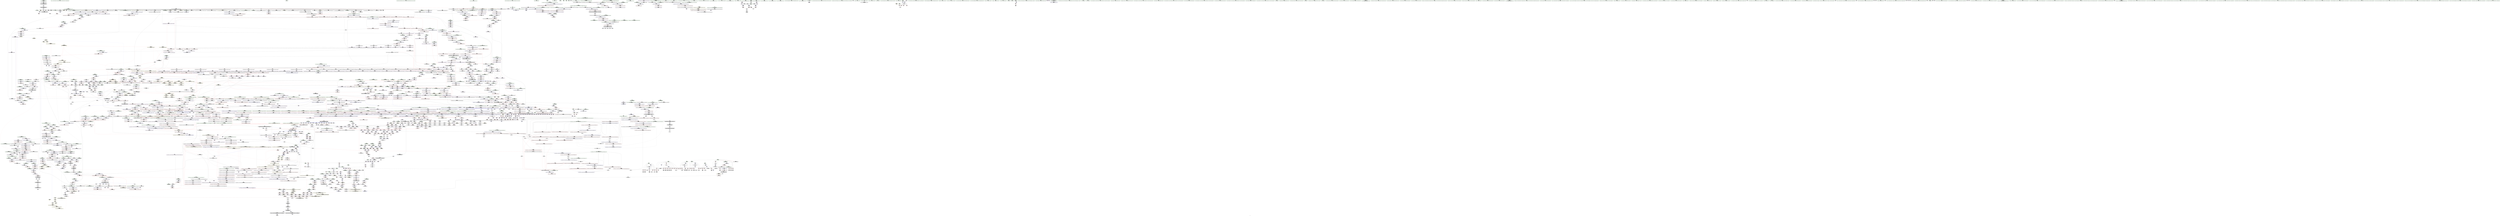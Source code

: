 digraph "SVFG" {
	label="SVFG";

	Node0x564fc3e37750 [shape=record,color=grey,label="{NodeID: 0\nNullPtr|{|<s44>143}}"];
	Node0x564fc3e37750 -> Node0x564fc45f57d0[style=solid];
	Node0x564fc3e37750 -> Node0x564fc45f58d0[style=solid];
	Node0x564fc3e37750 -> Node0x564fc45f59a0[style=solid];
	Node0x564fc3e37750 -> Node0x564fc45f5a70[style=solid];
	Node0x564fc3e37750 -> Node0x564fc45f5b40[style=solid];
	Node0x564fc3e37750 -> Node0x564fc45f5c10[style=solid];
	Node0x564fc3e37750 -> Node0x564fc45f5ce0[style=solid];
	Node0x564fc3e37750 -> Node0x564fc45f5db0[style=solid];
	Node0x564fc3e37750 -> Node0x564fc45f5e80[style=solid];
	Node0x564fc3e37750 -> Node0x564fc45f5f50[style=solid];
	Node0x564fc3e37750 -> Node0x564fc45f6020[style=solid];
	Node0x564fc3e37750 -> Node0x564fc45f60f0[style=solid];
	Node0x564fc3e37750 -> Node0x564fc45f61c0[style=solid];
	Node0x564fc3e37750 -> Node0x564fc45f6290[style=solid];
	Node0x564fc3e37750 -> Node0x564fc45f6360[style=solid];
	Node0x564fc3e37750 -> Node0x564fc45f6430[style=solid];
	Node0x564fc3e37750 -> Node0x564fc45f6500[style=solid];
	Node0x564fc3e37750 -> Node0x564fc45f65d0[style=solid];
	Node0x564fc3e37750 -> Node0x564fc45f66a0[style=solid];
	Node0x564fc3e37750 -> Node0x564fc45f6770[style=solid];
	Node0x564fc3e37750 -> Node0x564fc45f6840[style=solid];
	Node0x564fc3e37750 -> Node0x564fc45f6910[style=solid];
	Node0x564fc3e37750 -> Node0x564fc4607030[style=solid];
	Node0x564fc3e37750 -> Node0x564fc46070c0[style=solid];
	Node0x564fc3e37750 -> Node0x564fc4607150[style=solid];
	Node0x564fc3e37750 -> Node0x564fc4607220[style=solid];
	Node0x564fc3e37750 -> Node0x564fc46072f0[style=solid];
	Node0x564fc3e37750 -> Node0x564fc46073c0[style=solid];
	Node0x564fc3e37750 -> Node0x564fc4607490[style=solid];
	Node0x564fc3e37750 -> Node0x564fc4607560[style=solid];
	Node0x564fc3e37750 -> Node0x564fc4607630[style=solid];
	Node0x564fc3e37750 -> Node0x564fc4607700[style=solid];
	Node0x564fc3e37750 -> Node0x564fc46077d0[style=solid];
	Node0x564fc3e37750 -> Node0x564fc46078a0[style=solid];
	Node0x564fc3e37750 -> Node0x564fc4607970[style=solid];
	Node0x564fc3e37750 -> Node0x564fc4607a40[style=solid];
	Node0x564fc3e37750 -> Node0x564fc4642ef0[style=solid];
	Node0x564fc3e37750 -> Node0x564fc4619de0[style=solid];
	Node0x564fc3e37750 -> Node0x564fc4619eb0[style=solid];
	Node0x564fc3e37750 -> Node0x564fc4619f80[style=solid];
	Node0x564fc3e37750 -> Node0x564fc461b980[style=solid];
	Node0x564fc3e37750 -> Node0x564fc4694120[style=solid];
	Node0x564fc3e37750 -> Node0x564fc469aa80[style=solid];
	Node0x564fc3e37750 -> Node0x564fc469c580[style=solid];
	Node0x564fc3e37750:s44 -> Node0x564fc484ae50[style=solid,color=red];
	Node0x564fc4617610 [shape=record,color=blue,label="{NodeID: 1550\n611\<--608\ncoerce.dive7\<--call6\n_ZNSt14priority_queueISt4pairIxxESt6vectorIS1_SaIS1_EESt7greaterIS1_EE4pushEOS1_\n}"];
	Node0x564fc4617610 -> Node0x564fc46318f0[style=dashed];
	Node0x564fc45f5c10 [shape=record,color=black,label="{NodeID: 443\n557\<--3\nlpad.val123\<--dummyVal\nmain\n}"];
	Node0x564fc4845e00 [shape=record,color=black,label="{NodeID: 4207\n2243 = PHI(1193, 1210, 2126, 2287, )\n1st arg _ZN9__gnu_cxx17__normal_iteratorIPSt4pairIxxESt6vectorIS2_SaIS2_EEEC2ERKS3_ }"];
	Node0x564fc4845e00 -> Node0x564fc4658260[style=solid];
	Node0x564fc4647650 [shape=record,color=yellow,style=double,label="{NodeID: 3100\n120V_1 = ENCHI(MR_120V_0)\npts\{2620001 \}\nFun[_ZNSt14priority_queueISt4pairIxxESt6vectorIS1_SaIS1_EESt7greaterIS1_EE3popEv]|{<s0>47|<s1>48|<s2>50|<s3>50}}"];
	Node0x564fc4647650:s0 -> Node0x564fc4647ae0[style=dashed,color=red];
	Node0x564fc4647650:s1 -> Node0x564fc470e100[style=dashed,color=red];
	Node0x564fc4647650:s2 -> Node0x564fc463e9c0[style=dashed,color=red];
	Node0x564fc4647650:s3 -> Node0x564fc465a480[style=dashed,color=red];
	Node0x564fc4604ff0 [shape=record,color=purple,label="{NodeID: 886\n1434\<--1433\n_M_impl27\<--\n_ZNSt6vectorISt4pairIxxESaIS1_EE17_M_realloc_insertIJS1_EEEvN9__gnu_cxx17__normal_iteratorIPS1_S3_EEDpOT_\n}"];
	Node0x564fc463b280 [shape=record,color=red,label="{NodeID: 1329\n2139\<--2138\n\<--coerce.dive\n_ZNK9__gnu_cxx17__normal_iteratorIPSt4pairIxxESt6vectorIS2_SaIS2_EEEmiEl\n}"];
	Node0x564fc463b280 -> Node0x564fc46102f0[style=solid];
	Node0x564fc45edf90 [shape=record,color=green,label="{NodeID: 222\n1361\<--1362\n_ZNK9__gnu_cxx17__normal_iteratorIPSt4pairIxxESt6vectorIS2_SaIS2_EEE4baseEv\<--_ZNK9__gnu_cxx17__normal_iteratorIPSt4pairIxxESt6vectorIS2_SaIS2_EEE4baseEv_field_insensitive\n}"];
	Node0x564fc482d100 [shape=record,color=black,label="{NodeID: 3986\n1340 = PHI(1586, )\n}"];
	Node0x564fc482d100 -> Node0x564fc461b7e0[style=solid];
	Node0x564fc4659b90 [shape=record,color=blue,label="{NodeID: 1772\n2501\<--2498\n__i.addr\<--__i\n_ZN9__gnu_cxx17__normal_iteratorIPKSt4pairIxxESt6vectorIS2_SaIS2_EEEC2ERKS4_\n}"];
	Node0x564fc4659b90 -> Node0x564fc463e270[style=dashed];
	Node0x564fc4611670 [shape=record,color=black,label="{NodeID: 665\n2574\<--2552\n\<--agg.tmp6\n_ZSt8pop_heapIN9__gnu_cxx17__normal_iteratorIPSt4pairIxxESt6vectorIS3_SaIS3_EEEESt7greaterIS3_EEvT_SB_T0_\n}"];
	Node0x564fc4611670 -> Node0x564fc462a0b0[style=solid];
	Node0x564fc462fef0 [shape=record,color=red,label="{NodeID: 1108\n388\<--253\n\<--i41\nmain\n}"];
	Node0x564fc462fef0 -> Node0x564fc46093a0[style=solid];
	Node0x564fc3e377e0 [shape=record,color=green,label="{NodeID: 1\n7\<--1\n__dso_handle\<--dummyObj\nGlob }"];
	Node0x564fc46176e0 [shape=record,color=blue,label="{NodeID: 1551\n626\<--623\nthis.addr\<--this\n_ZNSt4pairIxxEC2IRxiLb1EEEOT_OT0_\n}"];
	Node0x564fc46176e0 -> Node0x564fc46319c0[style=dashed];
	Node0x564fc45f5ce0 [shape=record,color=black,label="{NodeID: 444\n815\<--3\n\<--dummyVal\n_ZNSt6vectorISt4pairIxxESaIS1_EED2Ev\n}"];
	Node0x564fc4846000 [shape=record,color=black,label="{NodeID: 4208\n2399 = PHI(2312, 2320, )\n0th arg _ZSt7forwardIxEOT_RNSt16remove_referenceIS0_E4typeE }"];
	Node0x564fc4846000 -> Node0x564fc46591d0[style=solid];
	Node0x564fc46050c0 [shape=record,color=purple,label="{NodeID: 887\n1435\<--1433\n_M_finish28\<--\n_ZNSt6vectorISt4pairIxxESaIS1_EE17_M_realloc_insertIJS1_EEEvN9__gnu_cxx17__normal_iteratorIPS1_S3_EEDpOT_\n}"];
	Node0x564fc46050c0 -> Node0x564fc4636b00[style=solid];
	Node0x564fc463b350 [shape=record,color=red,label="{NodeID: 1330\n2146\<--2143\nthis1\<--this.addr\n_ZNK9__gnu_cxx17__normal_iteratorIPSt4pairIxxESt6vectorIS2_SaIS2_EEEdeEv\n}"];
	Node0x564fc463b350 -> Node0x564fc4627c20[style=solid];
	Node0x564fc45ee090 [shape=record,color=green,label="{NodeID: 223\n1368\<--1369\n_ZSt34__uninitialized_move_if_noexcept_aIPSt4pairIxxES2_SaIS1_EET0_T_S5_S4_RT1_\<--_ZSt34__uninitialized_move_if_noexcept_aIPSt4pairIxxES2_SaIS1_EET0_T_S5_S4_RT1__field_insensitive\n}"];
	Node0x564fc482d240 [shape=record,color=black,label="{NodeID: 3987\n1353 = PHI(1292, )\n|{<s0>104}}"];
	Node0x564fc482d240:s0 -> Node0x564fc484dee0[style=solid,color=red];
	Node0x564fc4659c60 [shape=record,color=blue,label="{NodeID: 1773\n2506\<--2508\n_M_current\<--\n_ZN9__gnu_cxx17__normal_iteratorIPKSt4pairIxxESt6vectorIS2_SaIS2_EEEC2ERKS4_\n|{<s0>196|<s1>197}}"];
	Node0x564fc4659c60:s0 -> Node0x564fc478a5d0[style=dashed,color=blue];
	Node0x564fc4659c60:s1 -> Node0x564fc478a730[style=dashed,color=blue];
	Node0x564fc4611740 [shape=record,color=black,label="{NodeID: 666\n2594\<--2593\n\<--this1\n_ZNSt6vectorISt4pairIxxESaIS1_EE8pop_backEv\n}"];
	Node0x564fc4611740 -> Node0x564fc462a250[style=solid];
	Node0x564fc4611740 -> Node0x564fc462a320[style=solid];
	Node0x564fc462ffc0 [shape=record,color=red,label="{NodeID: 1109\n402\<--253\n\<--i41\nmain\n}"];
	Node0x564fc462ffc0 -> Node0x564fc46096e0[style=solid];
	Node0x564fc45e5790 [shape=record,color=green,label="{NodeID: 2\n9\<--1\n\<--dummyObj\nCan only get source location for instruction, argument, global var or function.}"];
	Node0x564fc46177b0 [shape=record,color=blue,label="{NodeID: 1552\n628\<--624\n__x.addr\<--__x\n_ZNSt4pairIxxEC2IRxiLb1EEEOT_OT0_\n}"];
	Node0x564fc46177b0 -> Node0x564fc4631a90[style=dashed];
	Node0x564fc45f5db0 [shape=record,color=black,label="{NodeID: 445\n816\<--3\n\<--dummyVal\n_ZNSt6vectorISt4pairIxxESaIS1_EED2Ev\n}"];
	Node0x564fc45f5db0 -> Node0x564fc4618720[style=solid];
	Node0x564fc4846150 [shape=record,color=black,label="{NodeID: 4209\n962 = PHI(882, 892, )\n0th arg _ZNSt12_Vector_baseISt4pairIxxESaIS1_EE12_Vector_implD2Ev }"];
	Node0x564fc4846150 -> Node0x564fc4619420[style=solid];
	Node0x564fc4605190 [shape=record,color=purple,label="{NodeID: 888\n1442\<--1441\n_M_impl30\<--\n_ZNSt6vectorISt4pairIxxESaIS1_EE17_M_realloc_insertIJS1_EEEvN9__gnu_cxx17__normal_iteratorIPS1_S3_EEDpOT_\n}"];
	Node0x564fc463b420 [shape=record,color=red,label="{NodeID: 1331\n2148\<--2147\n\<--_M_current\n_ZNK9__gnu_cxx17__normal_iteratorIPSt4pairIxxESt6vectorIS2_SaIS2_EEEdeEv\n}"];
	Node0x564fc463b420 -> Node0x564fc46103c0[style=solid];
	Node0x564fc45ee190 [shape=record,color=green,label="{NodeID: 224\n1404\<--1405\n_ZNSt16allocator_traitsISaISt4pairIxxEEE7destroyIS1_EEvRS2_PT_\<--_ZNSt16allocator_traitsISaISt4pairIxxEEE7destroyIS1_EEvRS2_PT__field_insensitive\n}"];
	Node0x564fc482d380 [shape=record,color=black,label="{NodeID: 3988\n1360 = PHI(1650, )\n}"];
	Node0x564fc482d380 -> Node0x564fc46367c0[style=solid];
	Node0x564fc4729090 [shape=record,color=black,label="{NodeID: 2881\nMR_96V_4 = PHI(MR_96V_6, MR_96V_3, )\npts\{1805 \}\n|{|<s3>27}}"];
	Node0x564fc4729090 -> Node0x564fc46311a0[style=dashed];
	Node0x564fc4729090 -> Node0x564fc4631270[style=dashed];
	Node0x564fc4729090 -> Node0x564fc4706390[style=dashed];
	Node0x564fc4729090:s3 -> Node0x564fc4647490[style=dashed,color=red];
	Node0x564fc4659d30 [shape=record,color=blue,label="{NodeID: 1774\n2513\<--2512\nthis.addr\<--this\n_ZNKSt6vectorISt4pairIxxESaIS1_EE5frontEv\n}"];
	Node0x564fc4659d30 -> Node0x564fc463e410[style=dashed];
	Node0x564fc4611810 [shape=record,color=black,label="{NodeID: 667\n2600\<--2593\n\<--this1\n_ZNSt6vectorISt4pairIxxESaIS1_EE8pop_backEv\n}"];
	Node0x564fc4611810 -> Node0x564fc462a4c0[style=solid];
	Node0x564fc4630090 [shape=record,color=red,label="{NodeID: 1110\n415\<--253\n\<--i41\nmain\n}"];
	Node0x564fc4630090 -> Node0x564fc4695b00[style=solid];
	Node0x564fc45e5820 [shape=record,color=green,label="{NodeID: 3\n12\<--1\n\<--dummyObj\nCan only get source location for instruction, argument, global var or function.|{<s0>89|<s1>223}}"];
	Node0x564fc45e5820:s0 -> Node0x564fc4837950[style=solid,color=red];
	Node0x564fc45e5820:s1 -> Node0x564fc484a6e0[style=solid,color=red];
	Node0x564fc4617880 [shape=record,color=blue,label="{NodeID: 1553\n630\<--625\n__y.addr\<--__y\n_ZNSt4pairIxxEC2IRxiLb1EEEOT_OT0_\n}"];
	Node0x564fc4617880 -> Node0x564fc4631b60[style=dashed];
	Node0x564fc45f5e80 [shape=record,color=black,label="{NodeID: 446\n818\<--3\n\<--dummyVal\n_ZNSt6vectorISt4pairIxxESaIS1_EED2Ev\n}"];
	Node0x564fc45f5e80 -> Node0x564fc46187f0[style=solid];
	Node0x564fc48462a0 [shape=record,color=black,label="{NodeID: 4210\n94 = PHI(177, 197, )\n0th arg _Z9rangeDistSt4pairIxxES0_ }"];
	Node0x564fc48462a0 -> Node0x564fc4643260[style=solid];
	Node0x564fc4605260 [shape=record,color=purple,label="{NodeID: 889\n1443\<--1441\n_M_start31\<--\n_ZNSt6vectorISt4pairIxxESaIS1_EE17_M_realloc_insertIJS1_EEEvN9__gnu_cxx17__normal_iteratorIPS1_S3_EEDpOT_\n}"];
	Node0x564fc4605260 -> Node0x564fc4636bd0[style=solid];
	Node0x564fc463b4f0 [shape=record,color=red,label="{NodeID: 1332\n2187\<--2161\n\<--__holeIndex.addr\n_ZSt11__push_heapIN9__gnu_cxx17__normal_iteratorIPSt4pairIxxESt6vectorIS3_SaIS3_EEEElS3_NS0_5__ops14_Iter_comp_valISt7greaterIS3_EEEEvT_T0_SF_T1_RT2_\n}"];
	Node0x564fc463b4f0 -> Node0x564fc4696100[style=solid];
	Node0x564fc45ee290 [shape=record,color=green,label="{NodeID: 225\n1413\<--1414\n__cxa_end_catch\<--__cxa_end_catch_field_insensitive\n}"];
	Node0x564fc482d4c0 [shape=record,color=black,label="{NodeID: 3989\n1366 = PHI(847, )\n|{<s0>107}}"];
	Node0x564fc482d4c0:s0 -> Node0x564fc4836580[style=solid,color=red];
	Node0x564fc4659e00 [shape=record,color=blue,label="{NodeID: 1775\n2520\<--2519\ncoerce.dive\<--call\n_ZNKSt6vectorISt4pairIxxESaIS1_EE5frontEv\n|{<s0>199}}"];
	Node0x564fc4659e00:s0 -> Node0x564fc470de30[style=dashed,color=red];
	Node0x564fc46118e0 [shape=record,color=black,label="{NodeID: 668\n2603\<--2593\n\<--this1\n_ZNSt6vectorISt4pairIxxESaIS1_EE8pop_backEv\n}"];
	Node0x564fc46118e0 -> Node0x564fc462a590[style=solid];
	Node0x564fc46118e0 -> Node0x564fc462a660[style=solid];
	Node0x564fc4630160 [shape=record,color=red,label="{NodeID: 1111\n384\<--255\n\<--j\nmain\n}"];
	Node0x564fc4630160 -> Node0x564fc4699880[style=solid];
	Node0x564fc45e5ad0 [shape=record,color=green,label="{NodeID: 4\n27\<--1\n_ZSt3cin\<--dummyObj\nGlob }"];
	Node0x564fc4617950 [shape=record,color=blue,label="{NodeID: 1554\n637\<--642\nfirst\<--\n_ZNSt4pairIxxEC2IRxiLb1EEEOT_OT0_\n|{<s0>22}}"];
	Node0x564fc4617950:s0 -> Node0x564fc4786aa0[style=dashed,color=blue];
	Node0x564fc45f5f50 [shape=record,color=black,label="{NodeID: 447\n887\<--3\n\<--dummyVal\n_ZNSt12_Vector_baseISt4pairIxxESaIS1_EED2Ev\n}"];
	Node0x564fc48463f0 [shape=record,color=black,label="{NodeID: 4211\n95 = PHI(179, 199, )\n1st arg _Z9rangeDistSt4pairIxxES0_ }"];
	Node0x564fc48463f0 -> Node0x564fc4643330[style=solid];
	Node0x564fc4647a00 [shape=record,color=yellow,style=double,label="{NodeID: 3104\n205V_1 = ENCHI(MR_205V_0)\npts\{11860000 \}\nFun[_ZNSt6vectorISt4pairIxxESaIS1_EE5beginEv]|{<s0>90}}"];
	Node0x564fc4647a00:s0 -> Node0x564fc4658330[style=dashed,color=red];
	Node0x564fc4605330 [shape=record,color=purple,label="{NodeID: 890\n1446\<--1445\n_M_impl32\<--\n_ZNSt6vectorISt4pairIxxESaIS1_EE17_M_realloc_insertIJS1_EEEvN9__gnu_cxx17__normal_iteratorIPS1_S3_EEDpOT_\n}"];
	Node0x564fc463b5c0 [shape=record,color=red,label="{NodeID: 1333\n2193\<--2161\n\<--__holeIndex.addr\n_ZSt11__push_heapIN9__gnu_cxx17__normal_iteratorIPSt4pairIxxESt6vectorIS3_SaIS3_EEEElS3_NS0_5__ops14_Iter_comp_valISt7greaterIS3_EEEEvT_T0_SF_T1_RT2_\n}"];
	Node0x564fc463b5c0 -> Node0x564fc469a300[style=solid];
	Node0x564fc45ee390 [shape=record,color=green,label="{NodeID: 226\n1426\<--1427\n__cxa_rethrow\<--__cxa_rethrow_field_insensitive\n}"];
	Node0x564fc482d600 [shape=record,color=black,label="{NodeID: 3990\n1367 = PHI(1609, )\n}"];
	Node0x564fc482d600 -> Node0x564fc461ba50[style=solid];
	Node0x564fc4729a90 [shape=record,color=black,label="{NodeID: 2883\nMR_118V_5 = PHI(MR_118V_6, MR_118V_4, )\npts\{2620000 \}\n|{|<s3>24|<s4>25|<s5>26|<s6>27|<s7>36}}"];
	Node0x564fc4729a90 -> Node0x564fc470ae90[style=dashed];
	Node0x564fc4729a90 -> Node0x564fc4715a90[style=dashed];
	Node0x564fc4729a90 -> Node0x564fc471cd90[style=dashed];
	Node0x564fc4729a90:s3 -> Node0x564fc4735010[style=dashed,color=red];
	Node0x564fc4729a90:s4 -> Node0x564fc4733fe0[style=dashed,color=red];
	Node0x564fc4729a90:s5 -> Node0x564fc4733fe0[style=dashed,color=red];
	Node0x564fc4729a90:s6 -> Node0x564fc4647570[style=dashed,color=red];
	Node0x564fc4729a90:s7 -> Node0x564fc4731690[style=dashed,color=red];
	Node0x564fc4659ed0 [shape=record,color=blue,label="{NodeID: 1776\n2528\<--2527\nthis.addr\<--this\n_ZNK9__gnu_cxx17__normal_iteratorIPKSt4pairIxxESt6vectorIS2_SaIS2_EEEdeEv\n}"];
	Node0x564fc4659ed0 -> Node0x564fc463e4e0[style=dashed];
	Node0x564fc46119b0 [shape=record,color=black,label="{NodeID: 669\n2602\<--2601\n\<--_M_impl2\n_ZNSt6vectorISt4pairIxxESaIS1_EE8pop_backEv\n|{<s0>208}}"];
	Node0x564fc46119b0:s0 -> Node0x564fc4847570[style=solid,color=red];
	Node0x564fc4630230 [shape=record,color=red,label="{NodeID: 1112\n395\<--255\n\<--j\nmain\n}"];
	Node0x564fc4630230 -> Node0x564fc4609540[style=solid];
	Node0x564fc45e5b60 [shape=record,color=green,label="{NodeID: 5\n28\<--1\n_ZSt4cout\<--dummyObj\nGlob }"];
	Node0x564fc4617a20 [shape=record,color=blue,label="{NodeID: 1555\n644\<--650\nsecond\<--conv\n_ZNSt4pairIxxEC2IRxiLb1EEEOT_OT0_\n|{<s0>22}}"];
	Node0x564fc4617a20:s0 -> Node0x564fc4786aa0[style=dashed,color=blue];
	Node0x564fc45f6020 [shape=record,color=black,label="{NodeID: 448\n888\<--3\n\<--dummyVal\n_ZNSt12_Vector_baseISt4pairIxxESaIS1_EED2Ev\n}"];
	Node0x564fc45f6020 -> Node0x564fc4618cd0[style=solid];
	Node0x564fc4846540 [shape=record,color=black,label="{NodeID: 4212\n96 = PHI(182, 202, )\n2nd arg _Z9rangeDistSt4pairIxxES0_ }"];
	Node0x564fc4846540 -> Node0x564fc4643400[style=solid];
	Node0x564fc4647ae0 [shape=record,color=yellow,style=double,label="{NodeID: 3105\n142V_1 = ENCHI(MR_142V_0)\npts\{2620000 2620001 \}\nFun[_ZNSt6vectorISt4pairIxxESaIS1_EE5beginEv]|{<s0>90}}"];
	Node0x564fc4647ae0:s0 -> Node0x564fc47354d0[style=dashed,color=red];
	Node0x564fc4605400 [shape=record,color=purple,label="{NodeID: 891\n1447\<--1445\n_M_end_of_storage\<--\n_ZNSt6vectorISt4pairIxxESaIS1_EE17_M_realloc_insertIJS1_EEEvN9__gnu_cxx17__normal_iteratorIPS1_S3_EEDpOT_\n}"];
	Node0x564fc4605400 -> Node0x564fc4636ca0[style=solid];
	Node0x564fc463b690 [shape=record,color=red,label="{NodeID: 1334\n2218\<--2161\n\<--__holeIndex.addr\n_ZSt11__push_heapIN9__gnu_cxx17__normal_iteratorIPSt4pairIxxESt6vectorIS3_SaIS3_EEEElS3_NS0_5__ops14_Iter_comp_valISt7greaterIS3_EEEEvT_T0_SF_T1_RT2_\n|{<s0>177}}"];
	Node0x564fc463b690:s0 -> Node0x564fc4849060[style=solid,color=red];
	Node0x564fc45ee490 [shape=record,color=green,label="{NodeID: 227\n1491\<--1492\nthis.addr\<--this.addr_field_insensitive\n_ZN9__gnu_cxx13new_allocatorISt4pairIxxEE9constructIS2_JS2_EEEvPT_DpOT0_\n}"];
	Node0x564fc45ee490 -> Node0x564fc4636e40[style=solid];
	Node0x564fc45ee490 -> Node0x564fc461c270[style=solid];
	Node0x564fc482d740 [shape=record,color=black,label="{NodeID: 3991\n1374 = PHI(1650, )\n}"];
	Node0x564fc482d740 -> Node0x564fc4636890[style=solid];
	Node0x564fc4729f90 [shape=record,color=black,label="{NodeID: 2884\nMR_120V_5 = PHI(MR_120V_7, MR_120V_4, )\npts\{2620001 \}\n|{|<s2>24|<s3>27}}"];
	Node0x564fc4729f90 -> Node0x564fc4715f90[style=dashed];
	Node0x564fc4729f90 -> Node0x564fc471f090[style=dashed];
	Node0x564fc4729f90:s2 -> Node0x564fc4735010[style=dashed,color=red];
	Node0x564fc4729f90:s3 -> Node0x564fc4647650[style=dashed,color=red];
	Node0x564fc4659fa0 [shape=record,color=blue,label="{NodeID: 1777\n2554\<--2536\ncoerce.dive\<--__first.coerce\n_ZSt8pop_heapIN9__gnu_cxx17__normal_iteratorIPSt4pairIxxESt6vectorIS3_SaIS3_EEEESt7greaterIS3_EEvT_SB_T0_\n|{|<s1>200}}"];
	Node0x564fc4659fa0 -> Node0x564fc4642030[style=dashed];
	Node0x564fc4659fa0:s1 -> Node0x564fc4736020[style=dashed,color=red];
	Node0x564fc4611a80 [shape=record,color=black,label="{NodeID: 670\n2624\<--2629\n_ZN9__gnu_cxx17__normal_iteratorIPSt4pairIxxESt6vectorIS2_SaIS2_EEEmmEv_ret\<--this1\n_ZN9__gnu_cxx17__normal_iteratorIPSt4pairIxxESt6vectorIS2_SaIS2_EEEmmEv\n|{<s0>203}}"];
	Node0x564fc4611a80:s0 -> Node0x564fc4830610[style=solid,color=blue];
	Node0x564fc4630300 [shape=record,color=red,label="{NodeID: 1113\n405\<--255\n\<--j\nmain\n}"];
	Node0x564fc4630300 -> Node0x564fc46097b0[style=solid];
	Node0x564fc45e5bf0 [shape=record,color=green,label="{NodeID: 6\n29\<--1\n.str\<--dummyObj\nGlob }"];
	Node0x564fc4617af0 [shape=record,color=blue,label="{NodeID: 1556\n659\<--658\nthis.addr\<--this\n_ZNKSt14priority_queueISt4pairIxxESt6vectorIS1_SaIS1_EESt7greaterIS1_EE5emptyEv\n}"];
	Node0x564fc4617af0 -> Node0x564fc4631dd0[style=dashed];
	Node0x564fc45f60f0 [shape=record,color=black,label="{NodeID: 449\n890\<--3\n\<--dummyVal\n_ZNSt12_Vector_baseISt4pairIxxESaIS1_EED2Ev\n}"];
	Node0x564fc45f60f0 -> Node0x564fc4618da0[style=solid];
	Node0x564fc4846690 [shape=record,color=black,label="{NodeID: 4213\n97 = PHI(184, 204, )\n3rd arg _Z9rangeDistSt4pairIxxES0_ }"];
	Node0x564fc4846690 -> Node0x564fc46434d0[style=solid];
	Node0x564fc46054d0 [shape=record,color=purple,label="{NodeID: 892\n1450\<--1449\n_M_impl33\<--\n_ZNSt6vectorISt4pairIxxESaIS1_EE17_M_realloc_insertIJS1_EEEvN9__gnu_cxx17__normal_iteratorIPS1_S3_EEDpOT_\n}"];
	Node0x564fc463b760 [shape=record,color=red,label="{NodeID: 1335\n2228\<--2161\n\<--__holeIndex.addr\n_ZSt11__push_heapIN9__gnu_cxx17__normal_iteratorIPSt4pairIxxESt6vectorIS3_SaIS3_EEEElS3_NS0_5__ops14_Iter_comp_valISt7greaterIS3_EEEEvT_T0_SF_T1_RT2_\n}"];
	Node0x564fc463b760 -> Node0x564fc4695980[style=solid];
	Node0x564fc45f6a60 [shape=record,color=green,label="{NodeID: 228\n1493\<--1494\n__p.addr\<--__p.addr_field_insensitive\n_ZN9__gnu_cxx13new_allocatorISt4pairIxxEE9constructIS2_JS2_EEEvPT_DpOT0_\n}"];
	Node0x564fc45f6a60 -> Node0x564fc4636f10[style=solid];
	Node0x564fc45f6a60 -> Node0x564fc461c340[style=solid];
	Node0x564fc482d880 [shape=record,color=black,label="{NodeID: 3992\n1382 = PHI(847, )\n|{<s0>110}}"];
	Node0x564fc482d880:s0 -> Node0x564fc4836580[style=solid,color=red];
	Node0x564fc472a490 [shape=record,color=black,label="{NodeID: 2885\nMR_122V_5 = PHI(MR_122V_6, MR_122V_4, )\npts\{2620002 \}\n|{|<s3>36}}"];
	Node0x564fc472a490 -> Node0x564fc470b890[style=dashed];
	Node0x564fc472a490 -> Node0x564fc4716490[style=dashed];
	Node0x564fc472a490 -> Node0x564fc471d790[style=dashed];
	Node0x564fc472a490:s3 -> Node0x564fc4731690[style=dashed,color=red];
	Node0x564fc465a070 [shape=record,color=blue,label="{NodeID: 1778\n2556\<--2537\ncoerce.dive1\<--__last.coerce\n_ZSt8pop_heapIN9__gnu_cxx17__normal_iteratorIPSt4pairIxxESt6vectorIS3_SaIS3_EEEESt7greaterIS3_EEvT_SB_T0_\n|{|<s1>200|<s2>203|<s3>203}}"];
	Node0x564fc465a070 -> Node0x564fc46fdf80[style=dashed];
	Node0x564fc465a070:s1 -> Node0x564fc4736020[style=dashed,color=red];
	Node0x564fc465a070:s2 -> Node0x564fc463ed00[style=dashed,color=red];
	Node0x564fc465a070:s3 -> Node0x564fc465a6f0[style=dashed,color=red];
	Node0x564fc4611b50 [shape=record,color=black,label="{NodeID: 671\n2673\<--2640\n\<--__first\n_ZSt10__pop_heapIN9__gnu_cxx17__normal_iteratorIPSt4pairIxxESt6vectorIS3_SaIS3_EEEENS0_5__ops15_Iter_comp_iterISt7greaterIS3_EEEEvT_SE_SE_RT0_\n}"];
	Node0x564fc4611b50 -> Node0x564fc462b0f0[style=solid];
	Node0x564fc46303d0 [shape=record,color=red,label="{NodeID: 1114\n410\<--255\n\<--j\nmain\n}"];
	Node0x564fc46303d0 -> Node0x564fc4695e00[style=solid];
	Node0x564fc45e64c0 [shape=record,color=green,label="{NodeID: 7\n31\<--1\n.str.1\<--dummyObj\nGlob }"];
	Node0x564fc4617bc0 [shape=record,color=blue,label="{NodeID: 1557\n670\<--669\nthis.addr\<--this\n_ZNKSt14priority_queueISt4pairIxxESt6vectorIS1_SaIS1_EESt7greaterIS1_EE3topEv\n}"];
	Node0x564fc4617bc0 -> Node0x564fc4631ea0[style=dashed];
	Node0x564fc45f61c0 [shape=record,color=black,label="{NodeID: 450\n1044\<--3\n\<--dummyVal\n_ZNSt6vectorISt4pairIxxESaIS1_EEC2Ev\n}"];
	Node0x564fc48467e0 [shape=record,color=black,label="{NodeID: 4214\n1567 = PHI(1122, 1303, 2540, 2642, )\n0th arg _ZN9__gnu_cxxmiIPSt4pairIxxESt6vectorIS2_SaIS2_EEEENS_17__normal_iteratorIT_T0_E15difference_typeERKSA_SD_ }"];
	Node0x564fc48467e0 -> Node0x564fc461ca90[style=solid];
	Node0x564fc46055a0 [shape=record,color=purple,label="{NodeID: 893\n1451\<--1449\n_M_start34\<--\n_ZNSt6vectorISt4pairIxxESaIS1_EE17_M_realloc_insertIJS1_EEEvN9__gnu_cxx17__normal_iteratorIPS1_S3_EEDpOT_\n}"];
	Node0x564fc46055a0 -> Node0x564fc4636d70[style=solid];
	Node0x564fc463b830 [shape=record,color=red,label="{NodeID: 1336\n2234\<--2161\n\<--__holeIndex.addr\n_ZSt11__push_heapIN9__gnu_cxx17__normal_iteratorIPSt4pairIxxESt6vectorIS3_SaIS3_EEEElS3_NS0_5__ops14_Iter_comp_valISt7greaterIS3_EEEEvT_T0_SF_T1_RT2_\n|{<s0>181}}"];
	Node0x564fc463b830:s0 -> Node0x564fc4849060[style=solid,color=red];
	Node0x564fc45f6b30 [shape=record,color=green,label="{NodeID: 229\n1495\<--1496\n__args.addr\<--__args.addr_field_insensitive\n_ZN9__gnu_cxx13new_allocatorISt4pairIxxEE9constructIS2_JS2_EEEvPT_DpOT0_\n}"];
	Node0x564fc45f6b30 -> Node0x564fc4636fe0[style=solid];
	Node0x564fc45f6b30 -> Node0x564fc461c410[style=solid];
	Node0x564fc482d9c0 [shape=record,color=black,label="{NodeID: 3993\n1383 = PHI(1609, )\n}"];
	Node0x564fc482d9c0 -> Node0x564fc461bbf0[style=solid];
	Node0x564fc465a140 [shape=record,color=blue, style = dotted,label="{NodeID: 1779\n2985\<--2987\noffset_0\<--dummyVal\n_ZSt8pop_heapIN9__gnu_cxx17__normal_iteratorIPSt4pairIxxESt6vectorIS3_SaIS3_EEEESt7greaterIS3_EEvT_SB_T0_\n}"];
	Node0x564fc465a140 -> Node0x564fc463e680[style=dashed];
	Node0x564fc465a140 -> Node0x564fc46fe480[style=dashed];
	Node0x564fc4611c20 [shape=record,color=black,label="{NodeID: 672\n2665\<--2648\n\<--__value\n_ZSt10__pop_heapIN9__gnu_cxx17__normal_iteratorIPSt4pairIxxESt6vectorIS3_SaIS3_EEEENS0_5__ops15_Iter_comp_iterISt7greaterIS3_EEEEvT_SE_SE_RT0_\n}"];
	Node0x564fc4611c20 -> Node0x564fc462ace0[style=solid];
	Node0x564fc4611c20 -> Node0x564fc462adb0[style=solid];
	Node0x564fc46304a0 [shape=record,color=red,label="{NodeID: 1115\n424\<--263\n\<--i64\nmain\n}"];
	Node0x564fc46304a0 -> Node0x564fc469b800[style=solid];
	Node0x564fc45e6550 [shape=record,color=green,label="{NodeID: 8\n33\<--1\n.str.2\<--dummyObj\nGlob }"];
	Node0x564fc4617c90 [shape=record,color=blue,label="{NodeID: 1558\n681\<--680\nthis.addr\<--this\n_ZNSt14priority_queueISt4pairIxxESt6vectorIS1_SaIS1_EESt7greaterIS1_EE3popEv\n}"];
	Node0x564fc4617c90 -> Node0x564fc4631f70[style=dashed];
	Node0x564fc45f6290 [shape=record,color=black,label="{NodeID: 451\n1045\<--3\n\<--dummyVal\n_ZNSt6vectorISt4pairIxxESaIS1_EEC2Ev\n|{<s0>73}}"];
	Node0x564fc45f6290:s0 -> Node0x564fc484b4b0[style=solid,color=red];
	Node0x564fc4846b00 [shape=record,color=black,label="{NodeID: 4215\n1568 = PHI(1120, 1313, 2538, 2640, )\n1st arg _ZN9__gnu_cxxmiIPSt4pairIxxESt6vectorIS2_SaIS2_EEEENS_17__normal_iteratorIT_T0_E15difference_typeERKSA_SD_ }"];
	Node0x564fc4846b00 -> Node0x564fc461cb60[style=solid];
	Node0x564fc4605670 [shape=record,color=purple,label="{NodeID: 894\n1460\<--1459\n_M_impl35\<--\n_ZNSt6vectorISt4pairIxxESaIS1_EE17_M_realloc_insertIJS1_EEEvN9__gnu_cxx17__normal_iteratorIPS1_S3_EEDpOT_\n}"];
	Node0x564fc463b900 [shape=record,color=red,label="{NodeID: 1337\n2194\<--2163\n\<--__topIndex.addr\n_ZSt11__push_heapIN9__gnu_cxx17__normal_iteratorIPSt4pairIxxESt6vectorIS3_SaIS3_EEEElS3_NS0_5__ops14_Iter_comp_valISt7greaterIS3_EEEEvT_T0_SF_T1_RT2_\n}"];
	Node0x564fc463b900 -> Node0x564fc469a300[style=solid];
	Node0x564fc45f6c00 [shape=record,color=green,label="{NodeID: 230\n1514\<--1515\nthis.addr\<--this.addr_field_insensitive\n_ZNKSt6vectorISt4pairIxxESaIS1_EE12_M_check_lenEmPKc\n}"];
	Node0x564fc45f6c00 -> Node0x564fc46370b0[style=solid];
	Node0x564fc45f6c00 -> Node0x564fc461c680[style=solid];
	Node0x564fc482db00 [shape=record,color=black,label="{NodeID: 3994\n1393 = PHI()\n}"];
	Node0x564fc465a210 [shape=record,color=blue, style = dotted,label="{NodeID: 1780\n2988\<--2990\noffset_0\<--dummyVal\n_ZSt8pop_heapIN9__gnu_cxx17__normal_iteratorIPSt4pairIxxESt6vectorIS3_SaIS3_EEEESt7greaterIS3_EEvT_SB_T0_\n}"];
	Node0x564fc465a210 -> Node0x564fc463e750[style=dashed];
	Node0x564fc465a210 -> Node0x564fc46fe980[style=dashed];
	Node0x564fc4611cf0 [shape=record,color=black,label="{NodeID: 673\n2672\<--2650\n\<--agg.tmp\n_ZSt10__pop_heapIN9__gnu_cxx17__normal_iteratorIPSt4pairIxxESt6vectorIS3_SaIS3_EEEENS0_5__ops15_Iter_comp_iterISt7greaterIS3_EEEEvT_SE_SE_RT0_\n}"];
	Node0x564fc4611cf0 -> Node0x564fc462b020[style=solid];
	Node0x564fc4630570 [shape=record,color=red,label="{NodeID: 1116\n428\<--263\n\<--i64\nmain\n}"];
	Node0x564fc4630570 -> Node0x564fc4609880[style=solid];
	Node0x564fc45e65e0 [shape=record,color=green,label="{NodeID: 9\n36\<--1\n\<--dummyObj\nCan only get source location for instruction, argument, global var or function.}"];
	Node0x564fc4617d60 [shape=record,color=blue,label="{NodeID: 1559\n693\<--692\ncoerce.dive\<--call\n_ZNSt14priority_queueISt4pairIxxESt6vectorIS1_SaIS1_EESt7greaterIS1_EE3popEv\n}"];
	Node0x564fc4617d60 -> Node0x564fc4632040[style=dashed];
	Node0x564fc45f6360 [shape=record,color=black,label="{NodeID: 452\n1386\<--3\n\<--dummyVal\n_ZNSt6vectorISt4pairIxxESaIS1_EE17_M_realloc_insertIJS1_EEEvN9__gnu_cxx17__normal_iteratorIPS1_S3_EEDpOT_\n}"];
	Node0x564fc4846d00 [shape=record,color=black,label="{NodeID: 4216\n1866 = PHI(1844, )\n0th arg _ZSt18uninitialized_copyISt13move_iteratorIPSt4pairIxxEES3_ET0_T_S6_S5_ }"];
	Node0x564fc4846d00 -> Node0x564fc461e630[style=solid];
	Node0x564fc4647e90 [shape=record,color=yellow,style=double,label="{NodeID: 3109\n352V_1 = ENCHI(MR_352V_0)\npts\{22820000 \}\nFun[_ZNK9__gnu_cxx17__normal_iteratorIPSt4pairIxxESt6vectorIS2_SaIS2_EEEplEl]|{<s0>186}}"];
	Node0x564fc4647e90:s0 -> Node0x564fc4658330[style=dashed,color=red];
	Node0x564fc4605740 [shape=record,color=purple,label="{NodeID: 895\n1461\<--1459\n_M_start36\<--\n_ZNSt6vectorISt4pairIxxESaIS1_EE17_M_realloc_insertIJS1_EEEvN9__gnu_cxx17__normal_iteratorIPS1_S3_EEDpOT_\n}"];
	Node0x564fc4605740 -> Node0x564fc461c000[style=solid];
	Node0x564fc463b9d0 [shape=record,color=red,label="{NodeID: 1338\n2197\<--2165\n\<--__comp.addr\n_ZSt11__push_heapIN9__gnu_cxx17__normal_iteratorIPSt4pairIxxESt6vectorIS3_SaIS3_EEEElS3_NS0_5__ops14_Iter_comp_valISt7greaterIS3_EEEEvT_T0_SF_T1_RT2_\n|{<s0>173}}"];
	Node0x564fc463b9d0:s0 -> Node0x564fc484b8e0[style=solid,color=red];
	Node0x564fc45f6cd0 [shape=record,color=green,label="{NodeID: 231\n1516\<--1517\n__n.addr\<--__n.addr_field_insensitive\n_ZNKSt6vectorISt4pairIxxESaIS1_EE12_M_check_lenEmPKc\n|{|<s2>129}}"];
	Node0x564fc45f6cd0 -> Node0x564fc4637180[style=solid];
	Node0x564fc45f6cd0 -> Node0x564fc461c750[style=solid];
	Node0x564fc45f6cd0:s2 -> Node0x564fc484d010[style=solid,color=red];
	Node0x564fc482dbd0 [shape=record,color=black,label="{NodeID: 3995\n1418 = PHI(847, )\n|{<s0>115}}"];
	Node0x564fc482dbd0:s0 -> Node0x564fc48473b0[style=solid,color=red];
	Node0x564fc465a2e0 [shape=record,color=blue, style = dotted,label="{NodeID: 1781\n2991\<--2993\noffset_0\<--dummyVal\n_ZSt8pop_heapIN9__gnu_cxx17__normal_iteratorIPSt4pairIxxESt6vectorIS3_SaIS3_EEEESt7greaterIS3_EEvT_SB_T0_\n}"];
	Node0x564fc465a2e0 -> Node0x564fc463e820[style=dashed];
	Node0x564fc465a2e0 -> Node0x564fc46fea70[style=dashed];
	Node0x564fc4611dc0 [shape=record,color=black,label="{NodeID: 674\n2677\<--2652\n\<--agg.tmp9\n_ZSt10__pop_heapIN9__gnu_cxx17__normal_iteratorIPSt4pairIxxESt6vectorIS3_SaIS3_EEEENS0_5__ops15_Iter_comp_iterISt7greaterIS3_EEEEvT_SE_SE_RT0_\n}"];
	Node0x564fc4611dc0 -> Node0x564fc462b1c0[style=solid];
	Node0x564fc4611dc0 -> Node0x564fc462b290[style=solid];
	Node0x564fc4630640 [shape=record,color=red,label="{NodeID: 1117\n434\<--263\n\<--i64\nmain\n}"];
	Node0x564fc4630640 -> Node0x564fc4697780[style=solid];
	Node0x564fc45e66b0 [shape=record,color=green,label="{NodeID: 10\n89\<--1\n\<--dummyObj\nCan only get source location for instruction, argument, global var or function.}"];
	Node0x564fc4617e30 [shape=record,color=blue,label="{NodeID: 1560\n697\<--696\ncoerce.dive5\<--call4\n_ZNSt14priority_queueISt4pairIxxESt6vectorIS1_SaIS1_EESt7greaterIS1_EE3popEv\n}"];
	Node0x564fc4617e30 -> Node0x564fc4632110[style=dashed];
	Node0x564fc45f6430 [shape=record,color=black,label="{NodeID: 453\n1387\<--3\n\<--dummyVal\n_ZNSt6vectorISt4pairIxxESaIS1_EE17_M_realloc_insertIJS1_EEEvN9__gnu_cxx17__normal_iteratorIPS1_S3_EEDpOT_\n}"];
	Node0x564fc45f6430 -> Node0x564fc461bcc0[style=solid];
	Node0x564fc4846e10 [shape=record,color=black,label="{NodeID: 4217\n1867 = PHI(1846, )\n1st arg _ZSt18uninitialized_copyISt13move_iteratorIPSt4pairIxxEES3_ET0_T_S6_S5_ }"];
	Node0x564fc4846e10 -> Node0x564fc461e700[style=solid];
	Node0x564fc4647f70 [shape=record,color=yellow,style=double,label="{NodeID: 3110\n354V_1 = ENCHI(MR_354V_0)\npts\{21580000 27020000 \}\nFun[_ZNK9__gnu_cxx17__normal_iteratorIPSt4pairIxxESt6vectorIS2_SaIS2_EEEplEl]}"];
	Node0x564fc4647f70 -> Node0x564fc463c390[style=dashed];
	Node0x564fc4605810 [shape=record,color=purple,label="{NodeID: 896\n1465\<--1464\n_M_impl37\<--\n_ZNSt6vectorISt4pairIxxESaIS1_EE17_M_realloc_insertIJS1_EEEvN9__gnu_cxx17__normal_iteratorIPS1_S3_EEDpOT_\n}"];
	Node0x564fc463baa0 [shape=record,color=red,label="{NodeID: 1339\n2198\<--2167\n\<--__parent\n_ZSt11__push_heapIN9__gnu_cxx17__normal_iteratorIPSt4pairIxxESt6vectorIS3_SaIS3_EEEElS3_NS0_5__ops14_Iter_comp_valISt7greaterIS3_EEEEvT_T0_SF_T1_RT2_\n|{<s0>172}}"];
	Node0x564fc463baa0:s0 -> Node0x564fc4849060[style=solid,color=red];
	Node0x564fc45f6da0 [shape=record,color=green,label="{NodeID: 232\n1518\<--1519\n__s.addr\<--__s.addr_field_insensitive\n_ZNKSt6vectorISt4pairIxxESaIS1_EE12_M_check_lenEmPKc\n}"];
	Node0x564fc45f6da0 -> Node0x564fc4637250[style=solid];
	Node0x564fc45f6da0 -> Node0x564fc461c820[style=solid];
	Node0x564fc482dd40 [shape=record,color=black,label="{NodeID: 3996\n1438 = PHI(847, )\n|{<s0>119}}"];
	Node0x564fc482dd40:s0 -> Node0x564fc48473b0[style=solid,color=red];
	Node0x564fc472b890 [shape=record,color=black,label="{NodeID: 2889\nMR_619V_3 = PHI(MR_619V_4, MR_619V_2, )\npts\{1715 \}\n}"];
	Node0x564fc472b890 -> Node0x564fc46386a0[style=dashed];
	Node0x564fc465a3b0 [shape=record,color=blue,label="{NodeID: 1782\n2590\<--2589\nthis.addr\<--this\n_ZNSt6vectorISt4pairIxxESaIS1_EE8pop_backEv\n}"];
	Node0x564fc465a3b0 -> Node0x564fc463e8f0[style=dashed];
	Node0x564fc4611e90 [shape=record,color=black,label="{NodeID: 675\n2686\<--2652\n\<--agg.tmp9\n_ZSt10__pop_heapIN9__gnu_cxx17__normal_iteratorIPSt4pairIxxESt6vectorIS3_SaIS3_EEEENS0_5__ops15_Iter_comp_iterISt7greaterIS3_EEEEvT_SE_SE_RT0_\n}"];
	Node0x564fc4611e90 -> Node0x564fc462b6a0[style=solid];
	Node0x564fc4611e90 -> Node0x564fc462b770[style=solid];
	Node0x564fc4630710 [shape=record,color=red,label="{NodeID: 1118\n554\<--269\nexn\<--exn.slot\nmain\n}"];
	Node0x564fc45e67b0 [shape=record,color=green,label="{NodeID: 11\n126\<--1\n\<--dummyObj\nCan only get source location for instruction, argument, global var or function.|{<s0>81|<s1>99}}"];
	Node0x564fc45e67b0:s0 -> Node0x564fc4834400[style=solid,color=red];
	Node0x564fc45e67b0:s1 -> Node0x564fc4848af0[style=solid,color=red];
	Node0x564fc4617f00 [shape=record,color=blue,label="{NodeID: 1561\n716\<--713\nthis.addr\<--this\n_ZNSt4pairIxxEC2IRxRiLb1EEEOT_OT0_\n}"];
	Node0x564fc4617f00 -> Node0x564fc46321e0[style=dashed];
	Node0x564fc45f6500 [shape=record,color=black,label="{NodeID: 454\n1389\<--3\n\<--dummyVal\n_ZNSt6vectorISt4pairIxxESaIS1_EE17_M_realloc_insertIJS1_EEEvN9__gnu_cxx17__normal_iteratorIPS1_S3_EEDpOT_\n}"];
	Node0x564fc45f6500 -> Node0x564fc461bd90[style=solid];
	Node0x564fc4846f20 [shape=record,color=black,label="{NodeID: 4218\n1868 = PHI(1842, )\n2nd arg _ZSt18uninitialized_copyISt13move_iteratorIPSt4pairIxxEES3_ET0_T_S6_S5_ }"];
	Node0x564fc4846f20 -> Node0x564fc461e7d0[style=solid];
	Node0x564fc46058e0 [shape=record,color=purple,label="{NodeID: 897\n1466\<--1464\n_M_finish38\<--\n_ZNSt6vectorISt4pairIxxESaIS1_EE17_M_realloc_insertIJS1_EEEvN9__gnu_cxx17__normal_iteratorIPS1_S3_EEDpOT_\n}"];
	Node0x564fc46058e0 -> Node0x564fc461c0d0[style=solid];
	Node0x564fc463bb70 [shape=record,color=red,label="{NodeID: 1340\n2212\<--2167\n\<--__parent\n_ZSt11__push_heapIN9__gnu_cxx17__normal_iteratorIPSt4pairIxxESt6vectorIS3_SaIS3_EEEElS3_NS0_5__ops14_Iter_comp_valISt7greaterIS3_EEEEvT_T0_SF_T1_RT2_\n|{<s0>174}}"];
	Node0x564fc463bb70:s0 -> Node0x564fc4849060[style=solid,color=red];
	Node0x564fc45f6e70 [shape=record,color=green,label="{NodeID: 233\n1520\<--1521\n__len\<--__len_field_insensitive\n_ZNKSt6vectorISt4pairIxxESaIS1_EE12_M_check_lenEmPKc\n}"];
	Node0x564fc45f6e70 -> Node0x564fc4637320[style=solid];
	Node0x564fc45f6e70 -> Node0x564fc46373f0[style=solid];
	Node0x564fc45f6e70 -> Node0x564fc46374c0[style=solid];
	Node0x564fc45f6e70 -> Node0x564fc461c9c0[style=solid];
	Node0x564fc482de80 [shape=record,color=black,label="{NodeID: 3997\n1505 = PHI(1292, )\n}"];
	Node0x564fc482de80 -> Node0x564fc460da50[style=solid];
	Node0x564fc2f9bca0 [shape=record,color=yellow,style=double,label="{NodeID: 2890\n374V_1 = ENCHI(MR_374V_0)\npts\{2660000 2820000 11310000 21600000 26490000 27040000 \}\nFun[_ZN9__gnu_cxx13new_allocatorISt4pairIxxEE9constructIS2_JS2_EEEvPT_DpOT0_]}"];
	Node0x564fc2f9bca0 -> Node0x564fc46419b0[style=dashed];
	Node0x564fc465a480 [shape=record,color=blue,label="{NodeID: 1783\n2596\<--2598\n_M_finish\<--incdec.ptr\n_ZNSt6vectorISt4pairIxxESaIS1_EE8pop_backEv\n|{|<s1>50}}"];
	Node0x564fc465a480 -> Node0x564fc463ea90[style=dashed];
	Node0x564fc465a480:s1 -> Node0x564fc47888e0[style=dashed,color=blue];
	Node0x564fc4611f60 [shape=record,color=black,label="{NodeID: 676\n2681\<--2654\n\<--agg.tmp11\n_ZSt10__pop_heapIN9__gnu_cxx17__normal_iteratorIPSt4pairIxxESt6vectorIS3_SaIS3_EEEENS0_5__ops15_Iter_comp_iterISt7greaterIS3_EEEEvT_SE_SE_RT0_\n}"];
	Node0x564fc4611f60 -> Node0x564fc462b500[style=solid];
	Node0x564fc46307e0 [shape=record,color=red,label="{NodeID: 1119\n555\<--271\nsel\<--ehselector.slot\nmain\n}"];
	Node0x564fc45e68b0 [shape=record,color=green,label="{NodeID: 12\n168\<--1\n\<--dummyObj\nCan only get source location for instruction, argument, global var or function.}"];
	Node0x564fc3af4740 [shape=record,color=black,label="{NodeID: 2669\n2396 = PHI(453, 2394, )\n}"];
	Node0x564fc3af4740 -> Node0x564fc4610970[style=solid];
	Node0x564fc4617fd0 [shape=record,color=blue,label="{NodeID: 1562\n718\<--714\n__x.addr\<--__x\n_ZNSt4pairIxxEC2IRxRiLb1EEEOT_OT0_\n}"];
	Node0x564fc4617fd0 -> Node0x564fc46322b0[style=dashed];
	Node0x564fc45f65d0 [shape=record,color=black,label="{NodeID: 455\n1407\<--3\n\<--dummyVal\n_ZNSt6vectorISt4pairIxxESaIS1_EE17_M_realloc_insertIJS1_EEEvN9__gnu_cxx17__normal_iteratorIPS1_S3_EEDpOT_\n}"];
	Node0x564fc4847030 [shape=record,color=black,label="{NodeID: 4219\n829 = PHI(798, 1415, 1432, )\n0th arg _ZSt8_DestroyIPSt4pairIxxES1_EvT_S3_RSaIT0_E }"];
	Node0x564fc4847030 -> Node0x564fc46188c0[style=solid];
	Node0x564fc4648190 [shape=record,color=yellow,style=double,label="{NodeID: 3112\n263V_1 = ENCHI(MR_263V_0)\npts\{861 \}\nFun[_ZNSt12_Vector_baseISt4pairIxxESaIS1_EED2Ev]}"];
	Node0x564fc4648190 -> Node0x564fc4618cd0[style=dashed];
	Node0x564fc46059b0 [shape=record,color=purple,label="{NodeID: 898\n1472\<--1471\n_M_impl40\<--\n_ZNSt6vectorISt4pairIxxESaIS1_EE17_M_realloc_insertIJS1_EEEvN9__gnu_cxx17__normal_iteratorIPS1_S3_EEDpOT_\n}"];
	Node0x564fc463bc40 [shape=record,color=red,label="{NodeID: 1341\n2226\<--2167\n\<--__parent\n_ZSt11__push_heapIN9__gnu_cxx17__normal_iteratorIPSt4pairIxxESt6vectorIS3_SaIS3_EEEElS3_NS0_5__ops14_Iter_comp_valISt7greaterIS3_EEEEvT_T0_SF_T1_RT2_\n}"];
	Node0x564fc463bc40 -> Node0x564fc4657f20[style=solid];
	Node0x564fc45f6f40 [shape=record,color=green,label="{NodeID: 234\n1522\<--1523\nref.tmp\<--ref.tmp_field_insensitive\n_ZNKSt6vectorISt4pairIxxESaIS1_EE12_M_check_lenEmPKc\n|{|<s1>129}}"];
	Node0x564fc45f6f40 -> Node0x564fc461c8f0[style=solid];
	Node0x564fc45f6f40:s1 -> Node0x564fc484ced0[style=solid,color=red];
	Node0x564fc482dfc0 [shape=record,color=black,label="{NodeID: 3998\n1528 = PHI(1676, )\n}"];
	Node0x564fc482dfc0 -> Node0x564fc4697600[style=solid];
	Node0x564fc2f9bd50 [shape=record,color=yellow,style=double,label="{NodeID: 2891\n376V_1 = ENCHI(MR_376V_0)\npts\{2660001 2820001 11310001 21600001 26490001 27040001 \}\nFun[_ZN9__gnu_cxx13new_allocatorISt4pairIxxEE9constructIS2_JS2_EEEvPT_DpOT0_]}"];
	Node0x564fc2f9bd50 -> Node0x564fc4641a80[style=dashed];
	Node0x564fc465a550 [shape=record,color=blue,label="{NodeID: 1784\n2617\<--2614\nthis.addr\<--this\n_ZN9__gnu_cxx5__ops15_Iter_comp_iterISt7greaterISt4pairIxxEEEC2ES5_\n}"];
	Node0x564fc465a550 -> Node0x564fc463eb60[style=dashed];
	Node0x564fc4612030 [shape=record,color=black,label="{NodeID: 677\n2666\<--2664\n\<--call3\n_ZSt10__pop_heapIN9__gnu_cxx17__normal_iteratorIPSt4pairIxxESt6vectorIS3_SaIS3_EEEENS0_5__ops15_Iter_comp_iterISt7greaterIS3_EEEEvT_SE_SE_RT0_\n}"];
	Node0x564fc4612030 -> Node0x564fc462ae80[style=solid];
	Node0x564fc4612030 -> Node0x564fc462af50[style=solid];
	Node0x564fc46308b0 [shape=record,color=red,label="{NodeID: 1120\n489\<--273\n\<--d\nmain\n}"];
	Node0x564fc46308b0 -> Node0x564fc4698980[style=solid];
	Node0x564fc45e69b0 [shape=record,color=green,label="{NodeID: 13\n288\<--1\n\<--dummyObj\nCan only get source location for instruction, argument, global var or function.}"];
	Node0x564fc3af5150 [shape=record,color=black,label="{NodeID: 2670\n2394 = PHI(89, 2392, )\n}"];
	Node0x564fc3af5150 -> Node0x564fc3af4740[style=solid];
	Node0x564fc46180a0 [shape=record,color=blue,label="{NodeID: 1563\n720\<--715\n__y.addr\<--__y\n_ZNSt4pairIxxEC2IRxRiLb1EEEOT_OT0_\n}"];
	Node0x564fc46180a0 -> Node0x564fc4632380[style=dashed];
	Node0x564fc45f66a0 [shape=record,color=black,label="{NodeID: 456\n1408\<--3\n\<--dummyVal\n_ZNSt6vectorISt4pairIxxESaIS1_EE17_M_realloc_insertIJS1_EEEvN9__gnu_cxx17__normal_iteratorIPS1_S3_EEDpOT_\n}"];
	Node0x564fc45f66a0 -> Node0x564fc461be60[style=solid];
	Node0x564fc48471f0 [shape=record,color=black,label="{NodeID: 4220\n830 = PHI(802, 1416, 1436, )\n1st arg _ZSt8_DestroyIPSt4pairIxxES1_EvT_S3_RSaIT0_E }"];
	Node0x564fc48471f0 -> Node0x564fc4618990[style=solid];
	Node0x564fc4648270 [shape=record,color=yellow,style=double,label="{NodeID: 3113\n265V_1 = ENCHI(MR_265V_0)\npts\{863 \}\nFun[_ZNSt12_Vector_baseISt4pairIxxESaIS1_EED2Ev]}"];
	Node0x564fc4648270 -> Node0x564fc4618da0[style=dashed];
	Node0x564fc4605a80 [shape=record,color=purple,label="{NodeID: 899\n1473\<--1471\n_M_end_of_storage41\<--\n_ZNSt6vectorISt4pairIxxESaIS1_EE17_M_realloc_insertIJS1_EEEvN9__gnu_cxx17__normal_iteratorIPS1_S3_EEDpOT_\n}"];
	Node0x564fc4605a80 -> Node0x564fc461c1a0[style=solid];
	Node0x564fc463bd10 [shape=record,color=red,label="{NodeID: 1342\n2205\<--2204\n\<--coerce.dive2\n_ZSt11__push_heapIN9__gnu_cxx17__normal_iteratorIPSt4pairIxxESt6vectorIS3_SaIS3_EEEElS3_NS0_5__ops14_Iter_comp_valISt7greaterIS3_EEEEvT_T0_SF_T1_RT2_\n|{<s0>173}}"];
	Node0x564fc463bd10:s0 -> Node0x564fc484b9f0[style=solid,color=red];
	Node0x564fc45f7010 [shape=record,color=green,label="{NodeID: 235\n1529\<--1530\n_ZNKSt6vectorISt4pairIxxESaIS1_EE8max_sizeEv\<--_ZNKSt6vectorISt4pairIxxESaIS1_EE8max_sizeEv_field_insensitive\n}"];
	Node0x564fc482e100 [shape=record,color=black,label="{NodeID: 3999\n1531 = PHI(1690, )\n}"];
	Node0x564fc482e100 -> Node0x564fc4697600[style=solid];
	Node0x564fc465a620 [shape=record,color=blue,label="{NodeID: 1785\n2626\<--2625\nthis.addr\<--this\n_ZN9__gnu_cxx17__normal_iteratorIPSt4pairIxxESt6vectorIS2_SaIS2_EEEmmEv\n}"];
	Node0x564fc465a620 -> Node0x564fc463ec30[style=dashed];
	Node0x564fc4612100 [shape=record,color=black,label="{NodeID: 678\n2678\<--2676\n\<--call10\n_ZSt10__pop_heapIN9__gnu_cxx17__normal_iteratorIPSt4pairIxxESt6vectorIS3_SaIS3_EEEENS0_5__ops15_Iter_comp_iterISt7greaterIS3_EEEEvT_SE_SE_RT0_\n}"];
	Node0x564fc4612100 -> Node0x564fc462b360[style=solid];
	Node0x564fc4612100 -> Node0x564fc462b430[style=solid];
	Node0x564fc4630980 [shape=record,color=red,label="{NodeID: 1121\n469\<--275\n\<--loc\nmain\n}"];
	Node0x564fc4630980 -> Node0x564fc469b980[style=solid];
	Node0x564fc45e6ab0 [shape=record,color=green,label="{NodeID: 14\n301\<--1\n\<--dummyObj\nCan only get source location for instruction, argument, global var or function.}"];
	Node0x564fc3af5270 [shape=record,color=black,label="{NodeID: 2671\n2210 = PHI(89, 2206, )\n}"];
	Node0x564fc4618170 [shape=record,color=blue,label="{NodeID: 1564\n727\<--730\nfirst\<--\n_ZNSt4pairIxxEC2IRxRiLb1EEEOT_OT0_\n|{<s0>29}}"];
	Node0x564fc4618170:s0 -> Node0x564fc4786f20[style=dashed,color=blue];
	Node0x564fc45f6770 [shape=record,color=black,label="{NodeID: 457\n1410\<--3\n\<--dummyVal\n_ZNSt6vectorISt4pairIxxESaIS1_EE17_M_realloc_insertIJS1_EEEvN9__gnu_cxx17__normal_iteratorIPS1_S3_EEDpOT_\n}"];
	Node0x564fc45f6770 -> Node0x564fc461bf30[style=solid];
	Node0x564fc48473b0 [shape=record,color=black,label="{NodeID: 4221\n831 = PHI(804, 1418, 1438, )\n2nd arg _ZSt8_DestroyIPSt4pairIxxES1_EvT_S3_RSaIT0_E }"];
	Node0x564fc48473b0 -> Node0x564fc4618a60[style=solid];
	Node0x564fc4648350 [shape=record,color=yellow,style=double,label="{NodeID: 3114\n118V_1 = ENCHI(MR_118V_0)\npts\{2620000 \}\nFun[_ZNSt12_Vector_baseISt4pairIxxESaIS1_EED2Ev]}"];
	Node0x564fc4648350 -> Node0x564fc4633080[style=dashed];
	Node0x564fc4648350 -> Node0x564fc4633220[style=dashed];
	Node0x564fc4605b50 [shape=record,color=purple,label="{NodeID: 900\n2961\<--1506\noffset_0\<--\n}"];
	Node0x564fc4605b50 -> Node0x564fc461c4e0[style=solid];
	Node0x564fc463bde0 [shape=record,color=red,label="{NodeID: 1343\n2250\<--2244\nthis1\<--this.addr\n_ZN9__gnu_cxx17__normal_iteratorIPSt4pairIxxESt6vectorIS2_SaIS2_EEEC2ERKS3_\n}"];
	Node0x564fc463bde0 -> Node0x564fc4628370[style=solid];
	Node0x564fc45f7110 [shape=record,color=green,label="{NodeID: 236\n1532\<--1533\n_ZNKSt6vectorISt4pairIxxESaIS1_EE4sizeEv\<--_ZNKSt6vectorISt4pairIxxESaIS1_EE4sizeEv_field_insensitive\n}"];
	Node0x564fc482e240 [shape=record,color=black,label="{NodeID: 4000\n1543 = PHI(1690, )\n}"];
	Node0x564fc482e240 -> Node0x564fc4696a00[style=solid];
	Node0x564fc465a6f0 [shape=record,color=blue,label="{NodeID: 1786\n2630\<--2632\n_M_current\<--incdec.ptr\n_ZN9__gnu_cxx17__normal_iteratorIPSt4pairIxxESt6vectorIS2_SaIS2_EEEmmEv\n|{<s0>203|<s1>203|<s2>203}}"];
	Node0x564fc465a6f0:s0 -> Node0x564fc4642100[style=dashed,color=blue];
	Node0x564fc465a6f0:s1 -> Node0x564fc46421d0[style=dashed,color=blue];
	Node0x564fc465a6f0:s2 -> Node0x564fc46fdf80[style=dashed,color=blue];
	Node0x564fc46121d0 [shape=record,color=black,label="{NodeID: 679\n2682\<--2680\n\<--\n_ZSt10__pop_heapIN9__gnu_cxx17__normal_iteratorIPSt4pairIxxESt6vectorIS3_SaIS3_EEEENS0_5__ops15_Iter_comp_iterISt7greaterIS3_EEEEvT_SE_SE_RT0_\n}"];
	Node0x564fc46121d0 -> Node0x564fc462b5d0[style=solid];
	Node0x564fc4630a50 [shape=record,color=red,label="{NodeID: 1122\n490\<--275\n\<--loc\nmain\n}"];
	Node0x564fc4630a50 -> Node0x564fc4609a20[style=solid];
	Node0x564fc45e6bb0 [shape=record,color=green,label="{NodeID: 15\n394\<--1\n\<--dummyObj\nCan only get source location for instruction, argument, global var or function.}"];
	Node0x564fc4694120 [shape=record,color=black,label="{NodeID: 2672\n1607 = PHI(1602, 3, )\n}"];
	Node0x564fc4694120 -> Node0x564fc460df30[style=solid];
	Node0x564fc4618240 [shape=record,color=blue,label="{NodeID: 1565\n732\<--738\nsecond\<--conv\n_ZNSt4pairIxxEC2IRxRiLb1EEEOT_OT0_\n|{<s0>29}}"];
	Node0x564fc4618240:s0 -> Node0x564fc4786f20[style=dashed,color=blue];
	Node0x564fc45f6840 [shape=record,color=black,label="{NodeID: 458\n1478\<--3\nlpad.val\<--dummyVal\n_ZNSt6vectorISt4pairIxxESaIS1_EE17_M_realloc_insertIJS1_EEEvN9__gnu_cxx17__normal_iteratorIPS1_S3_EEDpOT_\n}"];
	Node0x564fc4847570 [shape=record,color=black,label="{NodeID: 4222\n1659 = PHI(1399, 2602, )\n0th arg _ZNSt16allocator_traitsISaISt4pairIxxEEE7destroyIS1_EEvRS2_PT_ }"];
	Node0x564fc4847570 -> Node0x564fc461d380[style=solid];
	Node0x564fc4648430 [shape=record,color=yellow,style=double,label="{NodeID: 3115\n122V_1 = ENCHI(MR_122V_0)\npts\{2620002 \}\nFun[_ZNSt12_Vector_baseISt4pairIxxESaIS1_EED2Ev]}"];
	Node0x564fc4648430 -> Node0x564fc4633150[style=dashed];
	Node0x564fc4605c20 [shape=record,color=purple,label="{NodeID: 901\n2964\<--1506\noffset_1\<--\n}"];
	Node0x564fc4605c20 -> Node0x564fc461c5b0[style=solid];
	Node0x564fc463beb0 [shape=record,color=red,label="{NodeID: 1344\n2252\<--2246\n\<--__i.addr\n_ZN9__gnu_cxx17__normal_iteratorIPSt4pairIxxESt6vectorIS2_SaIS2_EEEC2ERKS3_\n}"];
	Node0x564fc463beb0 -> Node0x564fc463bf80[style=solid];
	Node0x564fc45f7210 [shape=record,color=green,label="{NodeID: 237\n1540\<--1541\n_ZSt20__throw_length_errorPKc\<--_ZSt20__throw_length_errorPKc_field_insensitive\n}"];
	Node0x564fc482e380 [shape=record,color=black,label="{NodeID: 4001\n1544 = PHI(1690, )\n}"];
	Node0x564fc482e380 -> Node0x564fc461c8f0[style=solid];
	Node0x564fc465a7c0 [shape=record,color=blue,label="{NodeID: 1787\n2656\<--2636\ncoerce.dive\<--__first.coerce\n_ZSt10__pop_heapIN9__gnu_cxx17__normal_iteratorIPSt4pairIxxESt6vectorIS3_SaIS3_EEEENS0_5__ops15_Iter_comp_iterISt7greaterIS3_EEEEvT_SE_SE_RT0_\n|{|<s1>214|<s2>219}}"];
	Node0x564fc465a7c0 -> Node0x564fc4642440[style=dashed];
	Node0x564fc465a7c0:s1 -> Node0x564fc46463e0[style=dashed,color=red];
	Node0x564fc465a7c0:s2 -> Node0x564fc4736020[style=dashed,color=red];
	Node0x564fc46122a0 [shape=record,color=black,label="{NodeID: 680\n2831\<--2701\n\<--__first\n_ZSt13__adjust_heapIN9__gnu_cxx17__normal_iteratorIPSt4pairIxxESt6vectorIS3_SaIS3_EEEElS3_NS0_5__ops15_Iter_comp_iterISt7greaterIS3_EEEEvT_T0_SF_T1_T2_\n}"];
	Node0x564fc46122a0 -> Node0x564fc462c2d0[style=solid];
	Node0x564fc4630b20 [shape=record,color=red,label="{NodeID: 1123\n485\<--277\n\<--j85\nmain\n}"];
	Node0x564fc4630b20 -> Node0x564fc469bc80[style=solid];
	Node0x564fc45e6cb0 [shape=record,color=green,label="{NodeID: 16\n432\<--1\n\<--dummyObj\nCan only get source location for instruction, argument, global var or function.}"];
	Node0x564fc46946c0 [shape=record,color=black,label="{NodeID: 2673\n1564 = PHI(1560, 1562, )\n}"];
	Node0x564fc46946c0 -> Node0x564fc460db20[style=solid];
	Node0x564fc4618310 [shape=record,color=blue,label="{NodeID: 1566\n755\<--754\nthis.addr\<--this\n_ZNSt14priority_queueISt4pairIxxESt6vectorIS1_SaIS1_EESt7greaterIS1_EED2Ev\n}"];
	Node0x564fc4618310 -> Node0x564fc46325f0[style=dashed];
	Node0x564fc45f6910 [shape=record,color=black,label="{NodeID: 459\n1479\<--3\nlpad.val43\<--dummyVal\n_ZNSt6vectorISt4pairIxxESaIS1_EE17_M_realloc_insertIJS1_EEEvN9__gnu_cxx17__normal_iteratorIPS1_S3_EEDpOT_\n}"];
	Node0x564fc48476c0 [shape=record,color=black,label="{NodeID: 4223\n1660 = PHI(1402, 2606, )\n1st arg _ZNSt16allocator_traitsISaISt4pairIxxEEE7destroyIS1_EEvRS2_PT_ }"];
	Node0x564fc48476c0 -> Node0x564fc461d450[style=solid];
	Node0x564fc4648510 [shape=record,color=yellow,style=double,label="{NodeID: 3116\n18V_1 = ENCHI(MR_18V_0)\npts\{153 \}\nFun[_ZSt3maxIxERKT_S2_S2_]}"];
	Node0x564fc4648510 -> Node0x564fc462f390[style=dashed];
	Node0x564fc4605cf0 [shape=record,color=purple,label="{NodeID: 902\n2962\<--1507\noffset_0\<--\n}"];
	Node0x564fc4605cf0 -> Node0x564fc46419b0[style=solid];
	Node0x564fc463bf80 [shape=record,color=red,label="{NodeID: 1345\n2253\<--2252\n\<--\n_ZN9__gnu_cxx17__normal_iteratorIPSt4pairIxxESt6vectorIS2_SaIS2_EEEC2ERKS3_\n}"];
	Node0x564fc463bf80 -> Node0x564fc4658330[style=solid];
	Node0x564fc45f7310 [shape=record,color=green,label="{NodeID: 238\n1547\<--1548\n_ZSt3maxImERKT_S2_S2_\<--_ZSt3maxImERKT_S2_S2__field_insensitive\n}"];
	Node0x564fc482e4c0 [shape=record,color=black,label="{NodeID: 4002\n1553 = PHI(1690, )\n}"];
	Node0x564fc482e4c0 -> Node0x564fc469a900[style=solid];
	Node0x564fc465a890 [shape=record,color=blue,label="{NodeID: 1788\n2658\<--2637\ncoerce.dive1\<--__last.coerce\n_ZSt10__pop_heapIN9__gnu_cxx17__normal_iteratorIPSt4pairIxxESt6vectorIS3_SaIS3_EEEENS0_5__ops15_Iter_comp_iterISt7greaterIS3_EEEEvT_SE_SE_RT0_\n|{<s0>219}}"];
	Node0x564fc465a890:s0 -> Node0x564fc4736020[style=dashed,color=red];
	Node0x564fc4612370 [shape=record,color=black,label="{NodeID: 681\n2735\<--2703\n\<--__value\n_ZSt13__adjust_heapIN9__gnu_cxx17__normal_iteratorIPSt4pairIxxESt6vectorIS3_SaIS3_EEEElS3_NS0_5__ops15_Iter_comp_iterISt7greaterIS3_EEEEvT_T0_SF_T1_T2_\n}"];
	Node0x564fc4612370 -> Node0x564fc462c060[style=solid];
	Node0x564fc4612370 -> Node0x564fc462c130[style=solid];
	Node0x564fc4630bf0 [shape=record,color=red,label="{NodeID: 1124\n493\<--277\n\<--j85\nmain\n}"];
	Node0x564fc4630bf0 -> Node0x564fc4609af0[style=solid];
	Node0x564fc45e6db0 [shape=record,color=green,label="{NodeID: 17\n453\<--1\n\<--dummyObj\nCan only get source location for instruction, argument, global var or function.}"];
	Node0x564fc4694c60 [shape=record,color=black,label="{NodeID: 2674\n88 = PHI(89, 86, )\n}"];
	Node0x564fc4694c60 -> Node0x564fc4607ce0[style=solid];
	Node0x564fc46183e0 [shape=record,color=blue,label="{NodeID: 1567\n766\<--765\n__t.addr\<--__t\n_ZSt7forwardIRxEOT_RNSt16remove_referenceIS1_E4typeE\n}"];
	Node0x564fc46183e0 -> Node0x564fc46326c0[style=dashed];
	Node0x564fc4607030 [shape=record,color=black,label="{NodeID: 460\n1481\<--3\n\<--dummyVal\n_ZNSt6vectorISt4pairIxxESaIS1_EE17_M_realloc_insertIJS1_EEEvN9__gnu_cxx17__normal_iteratorIPS1_S3_EEDpOT_\n}"];
	Node0x564fc4847810 [shape=record,color=black,label="{NodeID: 4224\n911 = PHI(841, 1957, )\n0th arg _ZSt8_DestroyIPSt4pairIxxEEvT_S3_ }"];
	Node0x564fc4847810 -> Node0x564fc4618e70[style=solid];
	Node0x564fc4648620 [shape=record,color=yellow,style=double,label="{NodeID: 3117\n20V_1 = ENCHI(MR_20V_0)\npts\{159 \}\nFun[_ZSt3maxIxERKT_S2_S2_]}"];
	Node0x564fc4648620 -> Node0x564fc462f460[style=dashed];
	Node0x564fc4605dc0 [shape=record,color=purple,label="{NodeID: 903\n2965\<--1507\noffset_1\<--\n}"];
	Node0x564fc4605dc0 -> Node0x564fc4641a80[style=solid];
	Node0x564fc463c050 [shape=record,color=red,label="{NodeID: 1346\n2270\<--2262\nthis1\<--this.addr\n_ZN9__gnu_cxx5__ops14_Iter_comp_valISt7greaterISt4pairIxxEEEclINS_17__normal_iteratorIPS4_St6vectorIS4_SaIS4_EEEES4_EEbT_RT0_\n}"];
	Node0x564fc463c050 -> Node0x564fc4628510[style=solid];
	Node0x564fc45f7410 [shape=record,color=green,label="{NodeID: 239\n1569\<--1570\n__lhs.addr\<--__lhs.addr_field_insensitive\n_ZN9__gnu_cxxmiIPSt4pairIxxESt6vectorIS2_SaIS2_EEEENS_17__normal_iteratorIT_T0_E15difference_typeERKSA_SD_\n}"];
	Node0x564fc45f7410 -> Node0x564fc4637660[style=solid];
	Node0x564fc45f7410 -> Node0x564fc461ca90[style=solid];
	Node0x564fc482e600 [shape=record,color=black,label="{NodeID: 4003\n1557 = PHI(1676, )\n}"];
	Node0x564fc482e600 -> Node0x564fc469b380[style=solid];
	Node0x564fc465a960 [shape=record,color=blue,label="{NodeID: 1789\n2660\<--2638\ncoerce.dive2\<--__result.coerce\n_ZSt10__pop_heapIN9__gnu_cxx17__normal_iteratorIPSt4pairIxxESt6vectorIS3_SaIS3_EEEENS0_5__ops15_Iter_comp_iterISt7greaterIS3_EEEEvT_SE_SE_RT0_\n|{<s0>211|<s1>216}}"];
	Node0x564fc465a960:s0 -> Node0x564fc46463e0[style=dashed,color=red];
	Node0x564fc465a960:s1 -> Node0x564fc46463e0[style=dashed,color=red];
	Node0x564fc4612440 [shape=record,color=black,label="{NodeID: 682\n2830\<--2729\n\<--agg.tmp39\n_ZSt13__adjust_heapIN9__gnu_cxx17__normal_iteratorIPSt4pairIxxESt6vectorIS3_SaIS3_EEEElS3_NS0_5__ops15_Iter_comp_iterISt7greaterIS3_EEEEvT_T0_SF_T1_T2_\n}"];
	Node0x564fc4612440 -> Node0x564fc462c200[style=solid];
	Node0x564fc4630cc0 [shape=record,color=red,label="{NodeID: 1125\n500\<--277\n\<--j85\nmain\n}"];
	Node0x564fc4630cc0 -> Node0x564fc4609bc0[style=solid];
	Node0x564fc45e6eb0 [shape=record,color=green,label="{NodeID: 18\n543\<--1\n\<--dummyObj\nCan only get source location for instruction, argument, global var or function.}"];
	Node0x564fc4695200 [shape=record,color=grey,label="{NodeID: 2675\n342 = Binary(341, 288, )\n}"];
	Node0x564fc4695200 -> Node0x564fc4644920[style=solid];
	Node0x564fc46184b0 [shape=record,color=blue,label="{NodeID: 1568\n773\<--772\n__t.addr\<--__t\n_ZSt7forwardIiEOT_RNSt16remove_referenceIS0_E4typeE\n}"];
	Node0x564fc46184b0 -> Node0x564fc4632790[style=dashed];
	Node0x564fc46070c0 [shape=record,color=black,label="{NodeID: 461\n1482\<--3\n\<--dummyVal\n_ZNSt6vectorISt4pairIxxESaIS1_EE17_M_realloc_insertIJS1_EEEvN9__gnu_cxx17__normal_iteratorIPS1_S3_EEDpOT_\n|{<s0>121}}"];
	Node0x564fc46070c0:s0 -> Node0x564fc484b4b0[style=solid,color=red];
	Node0x564fc4847960 [shape=record,color=black,label="{NodeID: 4225\n912 = PHI(842, 1958, )\n1st arg _ZSt8_DestroyIPSt4pairIxxEEvT_S3_ }"];
	Node0x564fc4847960 -> Node0x564fc4618f40[style=solid];
	Node0x564fc4605e90 [shape=record,color=purple,label="{NodeID: 904\n1599\<--1595\n_M_impl\<--this1\n_ZNSt12_Vector_baseISt4pairIxxESaIS1_EE11_M_allocateEm\n}"];
	Node0x564fc4605e90 -> Node0x564fc460de60[style=solid];
	Node0x564fc463c120 [shape=record,color=red,label="{NodeID: 1347\n2273\<--2264\n\<--__val.addr\n_ZN9__gnu_cxx5__ops14_Iter_comp_valISt7greaterISt4pairIxxEEEclINS_17__normal_iteratorIPS4_St6vectorIS4_SaIS4_EEEES4_EEbT_RT0_\n|{<s0>185}}"];
	Node0x564fc463c120:s0 -> Node0x564fc484e360[style=solid,color=red];
	Node0x564fc45f74e0 [shape=record,color=green,label="{NodeID: 240\n1571\<--1572\n__rhs.addr\<--__rhs.addr_field_insensitive\n_ZN9__gnu_cxxmiIPSt4pairIxxESt6vectorIS2_SaIS2_EEEENS_17__normal_iteratorIT_T0_E15difference_typeERKSA_SD_\n}"];
	Node0x564fc45f74e0 -> Node0x564fc4637730[style=solid];
	Node0x564fc45f74e0 -> Node0x564fc461cb60[style=solid];
	Node0x564fc482e740 [shape=record,color=black,label="{NodeID: 4004\n1560 = PHI(1676, )\n}"];
	Node0x564fc482e740 -> Node0x564fc46946c0[style=solid];
	Node0x564fc465aa30 [shape=record,color=blue,label="{NodeID: 1790\n2646\<--2639\n__comp.addr\<--__comp\n_ZSt10__pop_heapIN9__gnu_cxx17__normal_iteratorIPSt4pairIxxESt6vectorIS3_SaIS3_EEEENS0_5__ops15_Iter_comp_iterISt7greaterIS3_EEEEvT_SE_SE_RT0_\n}"];
	Node0x564fc465aa30 -> Node0x564fc463edd0[style=dashed];
	Node0x564fc4612510 [shape=record,color=black,label="{NodeID: 683\n2836\<--2731\n\<--agg.tmp40\n_ZSt13__adjust_heapIN9__gnu_cxx17__normal_iteratorIPSt4pairIxxESt6vectorIS3_SaIS3_EEEElS3_NS0_5__ops15_Iter_comp_iterISt7greaterIS3_EEEEvT_T0_SF_T1_T2_\n}"];
	Node0x564fc4612510 -> Node0x564fc462c3a0[style=solid];
	Node0x564fc4612510 -> Node0x564fc462c470[style=solid];
	Node0x564fc4630d90 [shape=record,color=red,label="{NodeID: 1126\n507\<--277\n\<--j85\nmain\n}"];
	Node0x564fc4630d90 -> Node0x564fc4609c90[style=solid];
	Node0x564fc45e6fb0 [shape=record,color=green,label="{NodeID: 19\n1163\<--1\n\<--dummyObj\nCan only get source location for instruction, argument, global var or function.}"];
	Node0x564fc4695380 [shape=record,color=grey,label="{NodeID: 2676\n307 = Binary(306, 126, )\n}"];
	Node0x564fc4695380 -> Node0x564fc4644780[style=solid];
	Node0x564fc4618580 [shape=record,color=blue,label="{NodeID: 1569\n780\<--779\n__t.addr\<--__t\n_ZSt7forwardIRiEOT_RNSt16remove_referenceIS1_E4typeE\n}"];
	Node0x564fc4618580 -> Node0x564fc4632860[style=dashed];
	Node0x564fc4607150 [shape=record,color=black,label="{NodeID: 462\n1949\<--3\n\<--dummyVal\n_ZNSt20__uninitialized_copyILb0EE13__uninit_copyISt13move_iteratorIPSt4pairIxxEES5_EET0_T_S8_S7_\n}"];
	Node0x564fc4847ae0 [shape=record,color=black,label="{NodeID: 4226\n150 = PHI(257, )\n0th arg _Z8rectDistSt4pairIS_IxxES0_ES1_ }"];
	Node0x564fc4847ae0 -> Node0x564fc4615db0[style=solid];
	Node0x564fc4847ae0 -> Node0x564fc4615e80[style=solid];
	Node0x564fc4605f60 [shape=record,color=purple,label="{NodeID: 905\n1634\<--1622\ncoerce.dive\<--agg.tmp\n_ZSt34__uninitialized_move_if_noexcept_aIPSt4pairIxxES2_SaIS1_EET0_T_S5_S4_RT1_\n}"];
	Node0x564fc4605f60 -> Node0x564fc461d110[style=solid];
	Node0x564fc463c1f0 [shape=record,color=red,label="{NodeID: 1348\n2291\<--2283\nthis1\<--this.addr\n_ZNK9__gnu_cxx17__normal_iteratorIPSt4pairIxxESt6vectorIS2_SaIS2_EEEplEl\n}"];
	Node0x564fc463c1f0 -> Node0x564fc46286b0[style=solid];
	Node0x564fc45f75b0 [shape=record,color=green,label="{NodeID: 241\n1589\<--1590\nthis.addr\<--this.addr_field_insensitive\n_ZNSt12_Vector_baseISt4pairIxxESaIS1_EE11_M_allocateEm\n}"];
	Node0x564fc45f75b0 -> Node0x564fc46379a0[style=solid];
	Node0x564fc45f75b0 -> Node0x564fc461cc30[style=solid];
	Node0x564fc482e880 [shape=record,color=black,label="{NodeID: 4005\n1743 = PHI(1756, )\n}"];
	Node0x564fc482e880 -> Node0x564fc460e9c0[style=solid];
	Node0x564fc465ab00 [shape=record,color=blue, style = dotted,label="{NodeID: 1791\n2994\<--2996\noffset_0\<--dummyVal\n_ZSt10__pop_heapIN9__gnu_cxx17__normal_iteratorIPSt4pairIxxESt6vectorIS3_SaIS3_EEEENS0_5__ops15_Iter_comp_iterISt7greaterIS3_EEEEvT_SE_SE_RT0_\n|{|<s1>217}}"];
	Node0x564fc465ab00 -> Node0x564fc4642510[style=dashed];
	Node0x564fc465ab00:s1 -> Node0x564fc4649320[style=dashed,color=red];
	Node0x564fc46125e0 [shape=record,color=black,label="{NodeID: 684\n2841\<--2731\n\<--agg.tmp40\n_ZSt13__adjust_heapIN9__gnu_cxx17__normal_iteratorIPSt4pairIxxESt6vectorIS3_SaIS3_EEEElS3_NS0_5__ops15_Iter_comp_iterISt7greaterIS3_EEEEvT_T0_SF_T1_T2_\n}"];
	Node0x564fc46125e0 -> Node0x564fc462c6e0[style=solid];
	Node0x564fc46125e0 -> Node0x564fc462c7b0[style=solid];
	Node0x564fc4630e60 [shape=record,color=red,label="{NodeID: 1127\n511\<--277\n\<--j85\nmain\n}"];
	Node0x564fc4630e60 -> Node0x564fc4609d60[style=solid];
	Node0x564fc45e70b0 [shape=record,color=green,label="{NodeID: 20\n1763\<--1\n\<--dummyObj\nCan only get source location for instruction, argument, global var or function.}"];
	Node0x564fc4695500 [shape=record,color=grey,label="{NodeID: 2677\n1706 = Binary(1704, 1705, )\n}"];
	Node0x564fc4695500 -> Node0x564fc4695680[style=solid];
	Node0x564fc4618650 [shape=record,color=blue,label="{NodeID: 1570\n787\<--786\nthis.addr\<--this\n_ZNSt6vectorISt4pairIxxESaIS1_EED2Ev\n}"];
	Node0x564fc4618650 -> Node0x564fc4632930[style=dashed];
	Node0x564fc4607220 [shape=record,color=black,label="{NodeID: 463\n1950\<--3\n\<--dummyVal\n_ZNSt20__uninitialized_copyILb0EE13__uninit_copyISt13move_iteratorIPSt4pairIxxEES5_EET0_T_S8_S7_\n}"];
	Node0x564fc4607220 -> Node0x564fc4656040[style=solid];
	Node0x564fc4847c20 [shape=record,color=black,label="{NodeID: 4227\n151 = PHI(259, )\n1st arg _Z8rectDistSt4pairIS_IxxES0_ES1_ }"];
	Node0x564fc4847c20 -> Node0x564fc4615f50[style=solid];
	Node0x564fc4847c20 -> Node0x564fc4616020[style=solid];
	Node0x564fc4606030 [shape=record,color=purple,label="{NodeID: 906\n1642\<--1622\ncoerce.dive4\<--agg.tmp\n_ZSt34__uninitialized_move_if_noexcept_aIPSt4pairIxxES2_SaIS1_EET0_T_S5_S4_RT1_\n}"];
	Node0x564fc4606030 -> Node0x564fc4637f50[style=solid];
	Node0x564fc463c2c0 [shape=record,color=red,label="{NodeID: 1349\n2294\<--2285\n\<--__n.addr\n_ZNK9__gnu_cxx17__normal_iteratorIPSt4pairIxxESt6vectorIS2_SaIS2_EEEplEl\n}"];
	Node0x564fc45f7680 [shape=record,color=green,label="{NodeID: 242\n1591\<--1592\n__n.addr\<--__n.addr_field_insensitive\n_ZNSt12_Vector_baseISt4pairIxxESaIS1_EE11_M_allocateEm\n}"];
	Node0x564fc45f7680 -> Node0x564fc4637a70[style=solid];
	Node0x564fc45f7680 -> Node0x564fc4637b40[style=solid];
	Node0x564fc45f7680 -> Node0x564fc461cd00[style=solid];
	Node0x564fc482e9c0 [shape=record,color=black,label="{NodeID: 4006\n1776 = PHI(1780, )\n}"];
	Node0x564fc482e9c0 -> Node0x564fc460edd0[style=solid];
	Node0x564fc465abd0 [shape=record,color=blue, style = dotted,label="{NodeID: 1792\n2997\<--2999\noffset_1\<--dummyVal\n_ZSt10__pop_heapIN9__gnu_cxx17__normal_iteratorIPSt4pairIxxESt6vectorIS3_SaIS3_EEEENS0_5__ops15_Iter_comp_iterISt7greaterIS3_EEEEvT_SE_SE_RT0_\n|{|<s1>217}}"];
	Node0x564fc465abd0 -> Node0x564fc46425e0[style=dashed];
	Node0x564fc465abd0:s1 -> Node0x564fc4649320[style=dashed,color=red];
	Node0x564fc46126b0 [shape=record,color=black,label="{NodeID: 685\n2837\<--2835\n\<--call41\n_ZSt13__adjust_heapIN9__gnu_cxx17__normal_iteratorIPSt4pairIxxESt6vectorIS3_SaIS3_EEEElS3_NS0_5__ops15_Iter_comp_iterISt7greaterIS3_EEEEvT_T0_SF_T1_T2_\n}"];
	Node0x564fc46126b0 -> Node0x564fc462c540[style=solid];
	Node0x564fc46126b0 -> Node0x564fc462c610[style=solid];
	Node0x564fc4630f30 [shape=record,color=red,label="{NodeID: 1128\n520\<--277\n\<--j85\nmain\n}"];
	Node0x564fc4630f30 -> Node0x564fc4696880[style=solid];
	Node0x564fc45e71b0 [shape=record,color=green,label="{NodeID: 21\n1887\<--1\n\<--dummyObj\nCan only get source location for instruction, argument, global var or function.}"];
	Node0x564fc4695680 [shape=record,color=grey,label="{NodeID: 2678\n1707 = Binary(1706, 168, )\n}"];
	Node0x564fc4695680 -> Node0x564fc460e750[style=solid];
	Node0x564fc4618720 [shape=record,color=blue,label="{NodeID: 1571\n789\<--816\nexn.slot\<--\n_ZNSt6vectorISt4pairIxxESaIS1_EED2Ev\n}"];
	Node0x564fc4618720 -> Node0x564fc4632a00[style=dashed];
	Node0x564fc46072f0 [shape=record,color=black,label="{NodeID: 464\n1952\<--3\n\<--dummyVal\n_ZNSt20__uninitialized_copyILb0EE13__uninit_copyISt13move_iteratorIPSt4pairIxxEES5_EET0_T_S8_S7_\n}"];
	Node0x564fc46072f0 -> Node0x564fc4656110[style=solid];
	Node0x564fc4847d60 [shape=record,color=black,label="{NodeID: 4228\n926 = PHI(919, )\n0th arg _ZNSt12_Destroy_auxILb1EE9__destroyIPSt4pairIxxEEEvT_S5_ }"];
	Node0x564fc4847d60 -> Node0x564fc4619010[style=solid];
	Node0x564fc46489a0 [shape=record,color=yellow,style=double,label="{NodeID: 3121\n96V_1 = ENCHI(MR_96V_0)\npts\{1805 \}\nFun[_ZN9__gnu_cxx5__ops15_Iter_comp_iterISt7greaterISt4pairIxxEEEclINS_17__normal_iteratorIPS4_St6vectorIS4_SaIS4_EEEESD_EEbT_T0_]|{<s0>247}}"];
	Node0x564fc46489a0:s0 -> Node0x564fc4759160[style=dashed,color=red];
	Node0x564fc4606100 [shape=record,color=purple,label="{NodeID: 907\n1638\<--1624\ncoerce.dive3\<--agg.tmp1\n_ZSt34__uninitialized_move_if_noexcept_aIPSt4pairIxxES2_SaIS1_EET0_T_S5_S4_RT1_\n}"];
	Node0x564fc4606100 -> Node0x564fc461d1e0[style=solid];
	Node0x564fc463c390 [shape=record,color=red,label="{NodeID: 1350\n2293\<--2292\n\<--_M_current\n_ZNK9__gnu_cxx17__normal_iteratorIPSt4pairIxxESt6vectorIS2_SaIS2_EEEplEl\n}"];
	Node0x564fc463c390 -> Node0x564fc462cfd0[style=solid];
	Node0x564fc45f7750 [shape=record,color=green,label="{NodeID: 243\n1603\<--1604\n_ZNSt16allocator_traitsISaISt4pairIxxEEE8allocateERS2_m\<--_ZNSt16allocator_traitsISaISt4pairIxxEEE8allocateERS2_m_field_insensitive\n}"];
	Node0x564fc482eb00 [shape=record,color=black,label="{NodeID: 4007\n1795 = PHI(1756, )\n}"];
	Node0x564fc482eb00 -> Node0x564fc469c280[style=solid];
	Node0x564fc472d010 [shape=record,color=yellow,style=double,label="{NodeID: 2900\n675V_1 = ENCHI(MR_675V_0)\npts\{1916 \}\nFun[_ZNSt20__uninitialized_copyILb0EE13__uninit_copyISt13move_iteratorIPSt4pairIxxEES5_EET0_T_S8_S7_]}"];
	Node0x564fc472d010 -> Node0x564fc4656040[style=dashed];
	Node0x564fc465aca0 [shape=record,color=blue, style = dotted,label="{NodeID: 1793\n3000\<--3002\noffset_0\<--dummyVal\n_ZSt10__pop_heapIN9__gnu_cxx17__normal_iteratorIPSt4pairIxxESt6vectorIS3_SaIS3_EEEENS0_5__ops15_Iter_comp_iterISt7greaterIS3_EEEEvT_SE_SE_RT0_\n}"];
	Node0x564fc465aca0 -> Node0x564fc463eea0[style=dashed];
	Node0x564fc4612780 [shape=record,color=black,label="{NodeID: 686\n2848\<--2867\n_ZN9__gnu_cxx5__ops15_Iter_comp_iterISt7greaterISt4pairIxxEEEclINS_17__normal_iteratorIPS4_St6vectorIS4_SaIS4_EEEESD_EEbT_T0__ret\<--call4\n_ZN9__gnu_cxx5__ops15_Iter_comp_iterISt7greaterISt4pairIxxEEEclINS_17__normal_iteratorIPS4_St6vectorIS4_SaIS4_EEEESD_EEbT_T0_\n|{<s0>226}}"];
	Node0x564fc4612780:s0 -> Node0x564fc4831540[style=solid,color=blue];
	Node0x564fc4631000 [shape=record,color=red,label="{NodeID: 1129\n499\<--279\n\<--nd\nmain\n}"];
	Node0x564fc4631000 -> Node0x564fc469b680[style=solid];
	Node0x564fc45e72b0 [shape=record,color=green,label="{NodeID: 22\n2190\<--1\n\<--dummyObj\nCan only get source location for instruction, argument, global var or function.}"];
	Node0x564fc4695800 [shape=record,color=grey,label="{NodeID: 2679\n2230 = Binary(2229, 2190, )\n}"];
	Node0x564fc4695800 -> Node0x564fc4657ff0[style=solid];
	Node0x564fc46187f0 [shape=record,color=blue,label="{NodeID: 1572\n791\<--818\nehselector.slot\<--\n_ZNSt6vectorISt4pairIxxESaIS1_EED2Ev\n}"];
	Node0x564fc46073c0 [shape=record,color=black,label="{NodeID: 465\n1963\<--3\n\<--dummyVal\n_ZNSt20__uninitialized_copyILb0EE13__uninit_copyISt13move_iteratorIPSt4pairIxxEES5_EET0_T_S8_S7_\n}"];
	Node0x564fc4847e70 [shape=record,color=black,label="{NodeID: 4229\n2142 = PHI(1132, 2171, 2173, 2175, 2260, 2644, 2640, 2644, 2719, 2721, 2723, 2725, 2852, 2854, )\n0th arg _ZNK9__gnu_cxx17__normal_iteratorIPSt4pairIxxESt6vectorIS2_SaIS2_EEEdeEv }"];
	Node0x564fc4847e70 -> Node0x564fc4657630[style=solid];
	Node0x564fc46061d0 [shape=record,color=purple,label="{NodeID: 908\n1644\<--1624\ncoerce.dive5\<--agg.tmp1\n_ZSt34__uninitialized_move_if_noexcept_aIPSt4pairIxxES2_SaIS1_EET0_T_S5_S4_RT1_\n}"];
	Node0x564fc46061d0 -> Node0x564fc4638020[style=solid];
	Node0x564fc463c460 [shape=record,color=red,label="{NodeID: 1351\n2299\<--2298\n\<--coerce.dive\n_ZNK9__gnu_cxx17__normal_iteratorIPSt4pairIxxESt6vectorIS2_SaIS2_EEEplEl\n}"];
	Node0x564fc463c460 -> Node0x564fc4610630[style=solid];
	Node0x564fc45f7850 [shape=record,color=green,label="{NodeID: 244\n1614\<--1615\n__first.addr\<--__first.addr_field_insensitive\n_ZSt34__uninitialized_move_if_noexcept_aIPSt4pairIxxES2_SaIS1_EET0_T_S5_S4_RT1_\n}"];
	Node0x564fc45f7850 -> Node0x564fc4637c10[style=solid];
	Node0x564fc45f7850 -> Node0x564fc461cdd0[style=solid];
	Node0x564fc482ec40 [shape=record,color=black,label="{NodeID: 4008\n1847 = PHI(1865, )\n}"];
	Node0x564fc482ec40 -> Node0x564fc460f380[style=solid];
	Node0x564fc472d0f0 [shape=record,color=yellow,style=double,label="{NodeID: 2901\n677V_1 = ENCHI(MR_677V_0)\npts\{1918 \}\nFun[_ZNSt20__uninitialized_copyILb0EE13__uninit_copyISt13move_iteratorIPSt4pairIxxEES5_EET0_T_S8_S7_]}"];
	Node0x564fc472d0f0 -> Node0x564fc4656110[style=dashed];
	Node0x564fc465ad70 [shape=record,color=blue, style = dotted,label="{NodeID: 1794\n3003\<--3005\noffset_0\<--dummyVal\n_ZSt10__pop_heapIN9__gnu_cxx17__normal_iteratorIPSt4pairIxxESt6vectorIS3_SaIS3_EEEENS0_5__ops15_Iter_comp_iterISt7greaterIS3_EEEEvT_SE_SE_RT0_\n}"];
	Node0x564fc465ad70 -> Node0x564fc463ef70[style=dashed];
	Node0x564fc4612850 [shape=record,color=black,label="{NodeID: 687\n2869\<--2874\n_ZSt4moveIRN9__gnu_cxx5__ops15_Iter_comp_iterISt7greaterISt4pairIxxEEEEEONSt16remove_referenceIT_E4typeEOSA__ret\<--\n_ZSt4moveIRN9__gnu_cxx5__ops15_Iter_comp_iterISt7greaterISt4pairIxxEEEEEONSt16remove_referenceIT_E4typeEOSA_\n|{<s0>239}}"];
	Node0x564fc4612850:s0 -> Node0x564fc4832550[style=solid,color=blue];
	Node0x564fc46310d0 [shape=record,color=red,label="{NodeID: 1130\n506\<--279\n\<--nd\nmain\n}"];
	Node0x564fc46310d0 -> Node0x564fc4617060[style=solid];
	Node0x564fc45e73b0 [shape=record,color=green,label="{NodeID: 23\n4\<--6\n_ZStL8__ioinit\<--_ZStL8__ioinit_field_insensitive\nGlob }"];
	Node0x564fc45e73b0 -> Node0x564fc4612920[style=solid];
	Node0x564fc4695980 [shape=record,color=grey,label="{NodeID: 2680\n2229 = Binary(2228, 126, )\n}"];
	Node0x564fc4695980 -> Node0x564fc4695800[style=solid];
	Node0x564fc46188c0 [shape=record,color=blue,label="{NodeID: 1573\n832\<--829\n__first.addr\<--__first\n_ZSt8_DestroyIPSt4pairIxxES1_EvT_S3_RSaIT0_E\n}"];
	Node0x564fc46188c0 -> Node0x564fc4632c70[style=dashed];
	Node0x564fc4607490 [shape=record,color=black,label="{NodeID: 466\n1964\<--3\n\<--dummyVal\n_ZNSt20__uninitialized_copyILb0EE13__uninit_copyISt13move_iteratorIPSt4pairIxxEES5_EET0_T_S8_S7_\n}"];
	Node0x564fc4607490 -> Node0x564fc46561e0[style=solid];
	Node0x564fc48489e0 [shape=record,color=black,label="{NodeID: 4230\n1511 = PHI(1327, )\n0th arg _ZNKSt6vectorISt4pairIxxESaIS1_EE12_M_check_lenEmPKc }"];
	Node0x564fc48489e0 -> Node0x564fc461c680[style=solid];
	Node0x564fc46062a0 [shape=record,color=purple,label="{NodeID: 909\n1656\<--1655\n_M_current\<--this1\n_ZNK9__gnu_cxx17__normal_iteratorIPSt4pairIxxESt6vectorIS2_SaIS2_EEE4baseEv\n}"];
	Node0x564fc46062a0 -> Node0x564fc460e0d0[style=solid];
	Node0x564fc463c530 [shape=record,color=red,label="{NodeID: 1352\n2310\<--2304\nthis1\<--this.addr\n_ZNSt4pairIxxEaSEOS0_\n}"];
	Node0x564fc463c530 -> Node0x564fc4610700[style=solid];
	Node0x564fc463c530 -> Node0x564fc4628780[style=solid];
	Node0x564fc463c530 -> Node0x564fc4628850[style=solid];
	Node0x564fc45f7920 [shape=record,color=green,label="{NodeID: 245\n1616\<--1617\n__last.addr\<--__last.addr_field_insensitive\n_ZSt34__uninitialized_move_if_noexcept_aIPSt4pairIxxES2_SaIS1_EET0_T_S5_S4_RT1_\n}"];
	Node0x564fc45f7920 -> Node0x564fc4637ce0[style=solid];
	Node0x564fc45f7920 -> Node0x564fc461cea0[style=solid];
	Node0x564fc482ed80 [shape=record,color=black,label="{NodeID: 4009\n1899 = PHI(1903, )\n}"];
	Node0x564fc482ed80 -> Node0x564fc460f860[style=solid];
	Node0x564fc465ae40 [shape=record,color=blue, style = dotted,label="{NodeID: 1795\n3006\<--3008\noffset_1\<--dummyVal\n_ZSt10__pop_heapIN9__gnu_cxx17__normal_iteratorIPSt4pairIxxESt6vectorIS3_SaIS3_EEEENS0_5__ops15_Iter_comp_iterISt7greaterIS3_EEEEvT_SE_SE_RT0_\n}"];
	Node0x564fc465ae40 -> Node0x564fc463f040[style=dashed];
	Node0x564fc4612920 [shape=record,color=purple,label="{NodeID: 688\n46\<--4\n\<--_ZStL8__ioinit\n__cxx_global_var_init\n}"];
	Node0x564fc46311a0 [shape=record,color=red,label="{NodeID: 1131\n459\<--458\n\<--first79\nmain\n}"];
	Node0x564fc46311a0 -> Node0x564fc4616b80[style=solid];
	Node0x564fc45e74b0 [shape=record,color=green,label="{NodeID: 24\n8\<--10\nB\<--B_field_insensitive\nGlob }"];
	Node0x564fc45e74b0 -> Node0x564fc462d0a0[style=solid];
	Node0x564fc45e74b0 -> Node0x564fc462d170[style=solid];
	Node0x564fc45e74b0 -> Node0x564fc462d240[style=solid];
	Node0x564fc45e74b0 -> Node0x564fc462d310[style=solid];
	Node0x564fc45e74b0 -> Node0x564fc462d3e0[style=solid];
	Node0x564fc45e74b0 -> Node0x564fc462d4b0[style=solid];
	Node0x564fc45e74b0 -> Node0x564fc462d580[style=solid];
	Node0x564fc45e74b0 -> Node0x564fc462d650[style=solid];
	Node0x564fc45e74b0 -> Node0x564fc462d720[style=solid];
	Node0x564fc45e74b0 -> Node0x564fc462d7f0[style=solid];
	Node0x564fc45e74b0 -> Node0x564fc462d8c0[style=solid];
	Node0x564fc45e74b0 -> Node0x564fc462d990[style=solid];
	Node0x564fc45e74b0 -> Node0x564fc46429f0[style=solid];
	Node0x564fc45e74b0 -> Node0x564fc46449f0[style=solid];
	Node0x564fc4695b00 [shape=record,color=grey,label="{NodeID: 2681\n416 = Binary(415, 288, )\n}"];
	Node0x564fc4695b00 -> Node0x564fc46457c0[style=solid];
	Node0x564fc4618990 [shape=record,color=blue,label="{NodeID: 1574\n834\<--830\n__last.addr\<--__last\n_ZSt8_DestroyIPSt4pairIxxES1_EvT_S3_RSaIT0_E\n}"];
	Node0x564fc4618990 -> Node0x564fc4632d40[style=dashed];
	Node0x564fc4607560 [shape=record,color=black,label="{NodeID: 467\n1966\<--3\n\<--dummyVal\n_ZNSt20__uninitialized_copyILb0EE13__uninit_copyISt13move_iteratorIPSt4pairIxxEES5_EET0_T_S8_S7_\n}"];
	Node0x564fc4607560 -> Node0x564fc46562b0[style=solid];
	Node0x564fc4848af0 [shape=record,color=black,label="{NodeID: 4231\n1512 = PHI(126, )\n1st arg _ZNKSt6vectorISt4pairIxxESaIS1_EE12_M_check_lenEmPKc }"];
	Node0x564fc4848af0 -> Node0x564fc461c750[style=solid];
	Node0x564fc4606370 [shape=record,color=purple,label="{NodeID: 910\n1697\<--1696\n_M_impl\<--\n_ZNKSt6vectorISt4pairIxxESaIS1_EE4sizeEv\n}"];
	Node0x564fc463c600 [shape=record,color=red,label="{NodeID: 1353\n2311\<--2306\n\<--__p.addr\n_ZNSt4pairIxxEaSEOS0_\n}"];
	Node0x564fc463c600 -> Node0x564fc4628920[style=solid];
	Node0x564fc45f79f0 [shape=record,color=green,label="{NodeID: 246\n1618\<--1619\n__result.addr\<--__result.addr_field_insensitive\n_ZSt34__uninitialized_move_if_noexcept_aIPSt4pairIxxES2_SaIS1_EET0_T_S5_S4_RT1_\n}"];
	Node0x564fc45f79f0 -> Node0x564fc4637db0[style=solid];
	Node0x564fc45f79f0 -> Node0x564fc461cf70[style=solid];
	Node0x564fc482eec0 [shape=record,color=black,label="{NodeID: 4010\n1996 = PHI(2047, )\n}"];
	Node0x564fc482eec0 -> Node0x564fc4696e80[style=solid];
	Node0x564fc465af10 [shape=record,color=blue, style = dotted,label="{NodeID: 1796\n3009\<--3011\noffset_0\<--dummyVal\n_ZSt10__pop_heapIN9__gnu_cxx17__normal_iteratorIPSt4pairIxxESt6vectorIS3_SaIS3_EEEENS0_5__ops15_Iter_comp_iterISt7greaterIS3_EEEEvT_SE_SE_RT0_\n}"];
	Node0x564fc46129f0 [shape=record,color=purple,label="{NodeID: 689\n299\<--16\n\<--R\nmain\n}"];
	Node0x564fc46129f0 -> Node0x564fc4644510[style=solid];
	Node0x564fc4631270 [shape=record,color=red,label="{NodeID: 1132\n463\<--462\n\<--second82\nmain\n}"];
	Node0x564fc4631270 -> Node0x564fc4609950[style=solid];
	Node0x564fc45e75b0 [shape=record,color=green,label="{NodeID: 25\n11\<--13\nW\<--W_field_insensitive\nGlob }"];
	Node0x564fc45e75b0 -> Node0x564fc462da60[style=solid];
	Node0x564fc45e75b0 -> Node0x564fc462db30[style=solid];
	Node0x564fc45e75b0 -> Node0x564fc4642af0[style=solid];
	Node0x564fc4695c80 [shape=record,color=grey,label="{NodeID: 2682\n369 = Binary(368, 126, )\n}"];
	Node0x564fc4695c80 -> Node0x564fc4644d30[style=solid];
	Node0x564fc4618a60 [shape=record,color=blue,label="{NodeID: 1575\n836\<--831\n.addr\<--\n_ZSt8_DestroyIPSt4pairIxxES1_EvT_S3_RSaIT0_E\n}"];
	Node0x564fc4607630 [shape=record,color=black,label="{NodeID: 468\n1976\<--3\nlpad.val\<--dummyVal\n_ZNSt20__uninitialized_copyILb0EE13__uninit_copyISt13move_iteratorIPSt4pairIxxEES5_EET0_T_S8_S7_\n}"];
	Node0x564fc4848c00 [shape=record,color=black,label="{NodeID: 4232\n1513 = PHI(1328, )\n2nd arg _ZNKSt6vectorISt4pairIxxESaIS1_EE12_M_check_lenEmPKc }"];
	Node0x564fc4848c00 -> Node0x564fc461c820[style=solid];
	Node0x564fc4606440 [shape=record,color=purple,label="{NodeID: 911\n1698\<--1696\n_M_finish\<--\n_ZNKSt6vectorISt4pairIxxESaIS1_EE4sizeEv\n}"];
	Node0x564fc4606440 -> Node0x564fc4638500[style=solid];
	Node0x564fc463c6d0 [shape=record,color=red,label="{NodeID: 1354\n2319\<--2306\n\<--__p.addr\n_ZNSt4pairIxxEaSEOS0_\n}"];
	Node0x564fc463c6d0 -> Node0x564fc46289f0[style=solid];
	Node0x564fc45f7ac0 [shape=record,color=green,label="{NodeID: 247\n1620\<--1621\n__alloc.addr\<--__alloc.addr_field_insensitive\n_ZSt34__uninitialized_move_if_noexcept_aIPSt4pairIxxES2_SaIS1_EET0_T_S5_S4_RT1_\n}"];
	Node0x564fc45f7ac0 -> Node0x564fc4637e80[style=solid];
	Node0x564fc45f7ac0 -> Node0x564fc461d040[style=solid];
	Node0x564fc482f000 [shape=record,color=black,label="{NodeID: 4011\n1927 = PHI(1985, )\n}"];
	Node0x564fc465afe0 [shape=record,color=blue,label="{NodeID: 1797\n2733\<--2696\ncoerce.dive\<--__first.coerce\n_ZSt13__adjust_heapIN9__gnu_cxx17__normal_iteratorIPSt4pairIxxESt6vectorIS3_SaIS3_EEEElS3_NS0_5__ops15_Iter_comp_iterISt7greaterIS3_EEEEvT_T0_SF_T1_T2_\n|{|<s1>224|<s2>225|<s3>227|<s4>230|<s5>233|<s6>236}}"];
	Node0x564fc465afe0 -> Node0x564fc4642780[style=dashed];
	Node0x564fc465afe0:s1 -> Node0x564fc4647f70[style=dashed,color=red];
	Node0x564fc465afe0:s2 -> Node0x564fc4647f70[style=dashed,color=red];
	Node0x564fc465afe0:s3 -> Node0x564fc4647f70[style=dashed,color=red];
	Node0x564fc465afe0:s4 -> Node0x564fc4647f70[style=dashed,color=red];
	Node0x564fc465afe0:s5 -> Node0x564fc4647f70[style=dashed,color=red];
	Node0x564fc465afe0:s6 -> Node0x564fc4647f70[style=dashed,color=red];
	Node0x564fc4612ac0 [shape=record,color=purple,label="{NodeID: 690\n302\<--16\n\<--R\nmain\n}"];
	Node0x564fc4612ac0 -> Node0x564fc46445e0[style=solid];
	Node0x564fc4631340 [shape=record,color=red,label="{NodeID: 1133\n496\<--495\n\<--arrayidx92\nmain\n}"];
	Node0x564fc4631340 -> Node0x564fc4698980[style=solid];
	Node0x564fc45e76b0 [shape=record,color=green,label="{NodeID: 26\n14\<--15\nH\<--H_field_insensitive\nGlob }"];
	Node0x564fc45e76b0 -> Node0x564fc462dc00[style=solid];
	Node0x564fc45e76b0 -> Node0x564fc462dcd0[style=solid];
	Node0x564fc45e76b0 -> Node0x564fc4642bf0[style=solid];
	Node0x564fc4695e00 [shape=record,color=grey,label="{NodeID: 2683\n411 = Binary(410, 288, )\n}"];
	Node0x564fc4695e00 -> Node0x564fc46456f0[style=solid];
	Node0x564fc4618b30 [shape=record,color=blue,label="{NodeID: 1576\n849\<--848\nthis.addr\<--this\n_ZNSt12_Vector_baseISt4pairIxxESaIS1_EE19_M_get_Tp_allocatorEv\n}"];
	Node0x564fc4618b30 -> Node0x564fc4632e10[style=dashed];
	Node0x564fc4607700 [shape=record,color=black,label="{NodeID: 469\n1977\<--3\nlpad.val12\<--dummyVal\n_ZNSt20__uninitialized_copyILb0EE13__uninit_copyISt13move_iteratorIPSt4pairIxxEES5_EET0_T_S8_S7_\n}"];
	Node0x564fc4848d10 [shape=record,color=black,label="{NodeID: 4233\n2279 = PHI(2157, 2157, 2157, 2157, 2701, 2701, 2701, 2701, 2701, 2701, )\n0th arg _ZNK9__gnu_cxx17__normal_iteratorIPSt4pairIxxESt6vectorIS2_SaIS2_EEEplEl }"];
	Node0x564fc4848d10 -> Node0x564fc4658670[style=solid];
	Node0x564fc4606510 [shape=record,color=purple,label="{NodeID: 912\n1701\<--1700\n_M_impl2\<--\n_ZNKSt6vectorISt4pairIxxESaIS1_EE4sizeEv\n}"];
	Node0x564fc463c7a0 [shape=record,color=red,label="{NodeID: 1355\n2316\<--2313\n\<--call\n_ZNSt4pairIxxEaSEOS0_\n}"];
	Node0x564fc463c7a0 -> Node0x564fc4658a80[style=solid];
	Node0x564fc45f7b90 [shape=record,color=green,label="{NodeID: 248\n1622\<--1623\nagg.tmp\<--agg.tmp_field_insensitive\n_ZSt34__uninitialized_move_if_noexcept_aIPSt4pairIxxES2_SaIS1_EET0_T_S5_S4_RT1_\n}"];
	Node0x564fc45f7b90 -> Node0x564fc4605f60[style=solid];
	Node0x564fc45f7b90 -> Node0x564fc4606030[style=solid];
	Node0x564fc482f110 [shape=record,color=black,label="{NodeID: 4012\n1932 = PHI(2019, )\n|{<s0>157}}"];
	Node0x564fc482f110:s0 -> Node0x564fc484ccb0[style=solid,color=red];
	Node0x564fc472d4a0 [shape=record,color=yellow,style=double,label="{NodeID: 2905\n82V_1 = ENCHI(MR_82V_0)\npts\{268 \}\nFun[_ZNSt4pairIxxEC2IRxiLb1EEEOT_OT0_]}"];
	Node0x564fc472d4a0 -> Node0x564fc4631d00[style=dashed];
	Node0x564fc465b0b0 [shape=record,color=blue,label="{NodeID: 1798\n2736\<--2699\n\<--__value.coerce0\n_ZSt13__adjust_heapIN9__gnu_cxx17__normal_iteratorIPSt4pairIxxESt6vectorIS3_SaIS3_EEEElS3_NS0_5__ops15_Iter_comp_iterISt7greaterIS3_EEEEvT_T0_SF_T1_T2_\n|{|<s1>232|<s2>238}}"];
	Node0x564fc465b0b0 -> Node0x564fc4642850[style=dashed];
	Node0x564fc465b0b0:s1 -> Node0x564fc4649320[style=dashed,color=red];
	Node0x564fc465b0b0:s2 -> Node0x564fc4649320[style=dashed,color=red];
	Node0x564fc4612b90 [shape=record,color=purple,label="{NodeID: 691\n304\<--16\n\<--R\nmain\n}"];
	Node0x564fc4612b90 -> Node0x564fc46446b0[style=solid];
	Node0x564fc4631410 [shape=record,color=red,label="{NodeID: 1134\n503\<--502\n\<--arrayidx94\nmain\n}"];
	Node0x564fc4631410 -> Node0x564fc469b680[style=solid];
	Node0x564fc45e77b0 [shape=record,color=green,label="{NodeID: 27\n16\<--21\nR\<--R_field_insensitive\nGlob }"];
	Node0x564fc45e77b0 -> Node0x564fc46129f0[style=solid];
	Node0x564fc45e77b0 -> Node0x564fc4612ac0[style=solid];
	Node0x564fc45e77b0 -> Node0x564fc4612b90[style=solid];
	Node0x564fc45e77b0 -> Node0x564fc4612c60[style=solid];
	Node0x564fc45e77b0 -> Node0x564fc4612d30[style=solid];
	Node0x564fc45e77b0 -> Node0x564fc4612e00[style=solid];
	Node0x564fc45e77b0 -> Node0x564fc4612ed0[style=solid];
	Node0x564fc45e77b0 -> Node0x564fc4612fa0[style=solid];
	Node0x564fc45e77b0 -> Node0x564fc4613070[style=solid];
	Node0x564fc45e77b0 -> Node0x564fc4613140[style=solid];
	Node0x564fc45e77b0 -> Node0x564fc4613210[style=solid];
	Node0x564fc45e77b0 -> Node0x564fc46132e0[style=solid];
	Node0x564fc45e77b0 -> Node0x564fc46133b0[style=solid];
	Node0x564fc45e77b0 -> Node0x564fc4613480[style=solid];
	Node0x564fc45e77b0 -> Node0x564fc4613550[style=solid];
	Node0x564fc45e77b0 -> Node0x564fc4613620[style=solid];
	Node0x564fc45e77b0 -> Node0x564fc46136f0[style=solid];
	Node0x564fc45e77b0 -> Node0x564fc46137c0[style=solid];
	Node0x564fc45e77b0 -> Node0x564fc4613890[style=solid];
	Node0x564fc45e77b0 -> Node0x564fc4613960[style=solid];
	Node0x564fc45e77b0 -> Node0x564fc4613a30[style=solid];
	Node0x564fc45e77b0 -> Node0x564fc4613b00[style=solid];
	Node0x564fc45e77b0 -> Node0x564fc4613bd0[style=solid];
	Node0x564fc45e77b0 -> Node0x564fc4613ca0[style=solid];
	Node0x564fc45e77b0 -> Node0x564fc4613d70[style=solid];
	Node0x564fc45e77b0 -> Node0x564fc4613e40[style=solid];
	Node0x564fc45e77b0 -> Node0x564fc4613f10[style=solid];
	Node0x564fc45e77b0 -> Node0x564fc4613fe0[style=solid];
	Node0x564fc45e77b0 -> Node0x564fc46140b0[style=solid];
	Node0x564fc45e77b0 -> Node0x564fc4614180[style=solid];
	Node0x564fc4695f80 [shape=record,color=grey,label="{NodeID: 2684\n2189 = Binary(2188, 2190, )\n}"];
	Node0x564fc4695f80 -> Node0x564fc4657be0[style=solid];
	Node0x564fc4618c00 [shape=record,color=blue,label="{NodeID: 1577\n858\<--857\nthis.addr\<--this\n_ZNSt12_Vector_baseISt4pairIxxESaIS1_EED2Ev\n}"];
	Node0x564fc4618c00 -> Node0x564fc4632ee0[style=dashed];
	Node0x564fc46077d0 [shape=record,color=black,label="{NodeID: 470\n1979\<--3\n\<--dummyVal\n_ZNSt20__uninitialized_copyILb0EE13__uninit_copyISt13move_iteratorIPSt4pairIxxEES5_EET0_T_S8_S7_\n}"];
	Node0x564fc4849060 [shape=record,color=black,label="{NodeID: 4234\n2280 = PHI(2198, 2212, 2218, 2234, 2757, 2762, 2778, 2784, 2808, 2814, )\n1st arg _ZNK9__gnu_cxx17__normal_iteratorIPSt4pairIxxESt6vectorIS2_SaIS2_EEEplEl }"];
	Node0x564fc4849060 -> Node0x564fc4658740[style=solid];
	Node0x564fc46065e0 [shape=record,color=purple,label="{NodeID: 913\n1702\<--1700\n_M_start\<--\n_ZNKSt6vectorISt4pairIxxESaIS1_EE4sizeEv\n}"];
	Node0x564fc46065e0 -> Node0x564fc46385d0[style=solid];
	Node0x564fc463c870 [shape=record,color=red,label="{NodeID: 1356\n2322\<--2321\n\<--call3\n_ZNSt4pairIxxEaSEOS0_\n}"];
	Node0x564fc463c870 -> Node0x564fc4658b50[style=solid];
	Node0x564fc45f7c60 [shape=record,color=green,label="{NodeID: 249\n1624\<--1625\nagg.tmp1\<--agg.tmp1_field_insensitive\n_ZSt34__uninitialized_move_if_noexcept_aIPSt4pairIxxES2_SaIS1_EET0_T_S5_S4_RT1_\n}"];
	Node0x564fc45f7c60 -> Node0x564fc4606100[style=solid];
	Node0x564fc45f7c60 -> Node0x564fc46061d0[style=solid];
	Node0x564fc482f280 [shape=record,color=black,label="{NodeID: 4013\n1935 = PHI(2026, )\n|{<s0>157}}"];
	Node0x564fc482f280:s0 -> Node0x564fc484cdc0[style=solid,color=red];
	Node0x564fc465b180 [shape=record,color=blue,label="{NodeID: 1799\n2738\<--2700\n\<--__value.coerce1\n_ZSt13__adjust_heapIN9__gnu_cxx17__normal_iteratorIPSt4pairIxxESt6vectorIS3_SaIS3_EEEElS3_NS0_5__ops15_Iter_comp_iterISt7greaterIS3_EEEEvT_T0_SF_T1_T2_\n|{|<s1>232|<s2>238}}"];
	Node0x564fc465b180 -> Node0x564fc4642920[style=dashed];
	Node0x564fc465b180:s1 -> Node0x564fc4649320[style=dashed,color=red];
	Node0x564fc465b180:s2 -> Node0x564fc4649320[style=dashed,color=red];
	Node0x564fc4612c60 [shape=record,color=purple,label="{NodeID: 692\n308\<--16\n\<--R\nmain\n}"];
	Node0x564fc4612c60 -> Node0x564fc4644780[style=solid];
	Node0x564fc46314e0 [shape=record,color=red,label="{NodeID: 1135\n538\<--537\n\<--arrayidx115\nmain\n}"];
	Node0x564fc45e78b0 [shape=record,color=green,label="{NodeID: 28\n22\<--23\ndist\<--dist_field_insensitive\nGlob }"];
	Node0x564fc45e78b0 -> Node0x564fc4614250[style=solid];
	Node0x564fc45e78b0 -> Node0x564fc4614320[style=solid];
	Node0x564fc45e78b0 -> Node0x564fc46143f0[style=solid];
	Node0x564fc45e78b0 -> Node0x564fc46144c0[style=solid];
	Node0x564fc4696100 [shape=record,color=grey,label="{NodeID: 2685\n2188 = Binary(2187, 126, )\n}"];
	Node0x564fc4696100 -> Node0x564fc4695f80[style=solid];
	Node0x564fc4618cd0 [shape=record,color=blue,label="{NodeID: 1578\n860\<--888\nexn.slot\<--\n_ZNSt12_Vector_baseISt4pairIxxESaIS1_EED2Ev\n}"];
	Node0x564fc4618cd0 -> Node0x564fc4632fb0[style=dashed];
	Node0x564fc46078a0 [shape=record,color=black,label="{NodeID: 471\n1980\<--3\n\<--dummyVal\n_ZNSt20__uninitialized_copyILb0EE13__uninit_copyISt13move_iteratorIPSt4pairIxxEES5_EET0_T_S8_S7_\n|{<s0>164}}"];
	Node0x564fc46078a0:s0 -> Node0x564fc484b4b0[style=solid,color=red];
	Node0x564fc48493b0 [shape=record,color=black,label="{NodeID: 4235\n857 = PHI(810, 820, )\n0th arg _ZNSt12_Vector_baseISt4pairIxxESaIS1_EED2Ev }"];
	Node0x564fc48493b0 -> Node0x564fc4618c00[style=solid];
	Node0x564fc46066b0 [shape=record,color=purple,label="{NodeID: 914\n1753\<--1752\n_M_impl\<--this1\n_ZNKSt12_Vector_baseISt4pairIxxESaIS1_EE19_M_get_Tp_allocatorEv\n}"];
	Node0x564fc46066b0 -> Node0x564fc460ea90[style=solid];
	Node0x564fc463c940 [shape=record,color=red,label="{NodeID: 1357\n2339\<--2330\nthis1\<--this.addr\n_ZNKSt7greaterISt4pairIxxEEclERKS1_S4_\n}"];
	Node0x564fc45f7d30 [shape=record,color=green,label="{NodeID: 250\n1632\<--1633\n_ZSt32__make_move_if_noexcept_iteratorISt4pairIxxESt13move_iteratorIPS1_EET0_PT_\<--_ZSt32__make_move_if_noexcept_iteratorISt4pairIxxESt13move_iteratorIPS1_EET0_PT__field_insensitive\n}"];
	Node0x564fc482f3c0 [shape=record,color=black,label="{NodeID: 4014\n1942 = PHI(2035, )\n}"];
	Node0x564fc465b250 [shape=record,color=blue,label="{NodeID: 1800\n2707\<--2697\n__holeIndex.addr\<--__holeIndex\n_ZSt13__adjust_heapIN9__gnu_cxx17__normal_iteratorIPSt4pairIxxESt6vectorIS3_SaIS3_EEEElS3_NS0_5__ops15_Iter_comp_iterISt7greaterIS3_EEEEvT_T0_SF_T1_T2_\n}"];
	Node0x564fc465b250 -> Node0x564fc463f110[style=dashed];
	Node0x564fc465b250 -> Node0x564fc463f1e0[style=dashed];
	Node0x564fc465b250 -> Node0x564fc463f2b0[style=dashed];
	Node0x564fc465b250 -> Node0x564fc463f380[style=dashed];
	Node0x564fc465b250 -> Node0x564fc465ba70[style=dashed];
	Node0x564fc465b250 -> Node0x564fc465bdb0[style=dashed];
	Node0x564fc465b250 -> Node0x564fc47018f0[style=dashed];
	Node0x564fc4612d30 [shape=record,color=purple,label="{NodeID: 693\n318\<--16\narrayidx\<--R\nmain\n}"];
	Node0x564fc46315b0 [shape=record,color=red,label="{NodeID: 1136\n570\<--567\nthis1\<--this.addr\n_ZNSt14priority_queueISt4pairIxxESt6vectorIS1_SaIS1_EESt7greaterIS1_EEC2IS4_vEEv\n}"];
	Node0x564fc46315b0 -> Node0x564fc4600870[style=solid];
	Node0x564fc46315b0 -> Node0x564fc4600940[style=solid];
	Node0x564fc45e79b0 [shape=record,color=green,label="{NodeID: 29\n24\<--26\nminDist\<--minDist_field_insensitive\nGlob }"];
	Node0x564fc45e79b0 -> Node0x564fc4614590[style=solid];
	Node0x564fc45e79b0 -> Node0x564fc4614660[style=solid];
	Node0x564fc45e79b0 -> Node0x564fc4614730[style=solid];
	Node0x564fc45e79b0 -> Node0x564fc4614800[style=solid];
	Node0x564fc45e79b0 -> Node0x564fc46148d0[style=solid];
	Node0x564fc45e79b0 -> Node0x564fc46149a0[style=solid];
	Node0x564fc45e79b0 -> Node0x564fc4614a70[style=solid];
	Node0x564fc4696280 [shape=record,color=grey,label="{NodeID: 2686\n346 = Binary(345, 288, )\n}"];
	Node0x564fc4696280 -> Node0x564fc46449f0[style=solid];
	Node0x564fc4618da0 [shape=record,color=blue,label="{NodeID: 1579\n862\<--890\nehselector.slot\<--\n_ZNSt12_Vector_baseISt4pairIxxESaIS1_EED2Ev\n}"];
	Node0x564fc4607970 [shape=record,color=black,label="{NodeID: 472\n2609\<--3\n\<--dummyVal\n_ZNSt6vectorISt4pairIxxESaIS1_EE8pop_backEv\n}"];
	Node0x564fc4849500 [shape=record,color=black,label="{NodeID: 4236\n213 = PHI(152, )\n0th arg _ZSt3maxIxERKT_S2_S2_ }"];
	Node0x564fc4849500 -> Node0x564fc4644030[style=solid];
	Node0x564fc4606780 [shape=record,color=purple,label="{NodeID: 915\n1830\<--1818\ncoerce.dive\<--__first\n_ZSt22__uninitialized_copy_aISt13move_iteratorIPSt4pairIxxEES3_S2_ET0_T_S6_S5_RSaIT1_E\n}"];
	Node0x564fc4606780 -> Node0x564fc461e080[style=solid];
	Node0x564fc463ca10 [shape=record,color=red,label="{NodeID: 1358\n2340\<--2332\n\<--__x.addr\n_ZNKSt7greaterISt4pairIxxEEclERKS1_S4_\n|{<s0>189}}"];
	Node0x564fc463ca10:s0 -> Node0x564fc4836dc0[style=solid,color=red];
	Node0x564fc45f7e30 [shape=record,color=green,label="{NodeID: 251\n1647\<--1648\n_ZSt22__uninitialized_copy_aISt13move_iteratorIPSt4pairIxxEES3_S2_ET0_T_S6_S5_RSaIT1_E\<--_ZSt22__uninitialized_copy_aISt13move_iteratorIPSt4pairIxxEES3_S2_ET0_T_S6_S5_RSaIT1_E_field_insensitive\n}"];
	Node0x564fc482f4d0 [shape=record,color=black,label="{NodeID: 4015\n1956 = PHI()\n}"];
	Node0x564fc465b320 [shape=record,color=blue,label="{NodeID: 1801\n2709\<--2698\n__len.addr\<--__len\n_ZSt13__adjust_heapIN9__gnu_cxx17__normal_iteratorIPSt4pairIxxESt6vectorIS3_SaIS3_EEEElS3_NS0_5__ops15_Iter_comp_iterISt7greaterIS3_EEEEvT_T0_SF_T1_T2_\n}"];
	Node0x564fc465b320 -> Node0x564fc463f520[style=dashed];
	Node0x564fc465b320 -> Node0x564fc463f5f0[style=dashed];
	Node0x564fc465b320 -> Node0x564fc463f6c0[style=dashed];
	Node0x564fc4612e00 [shape=record,color=purple,label="{NodeID: 694\n319\<--16\nfirst\<--R\nmain\n}"];
	Node0x564fc4631680 [shape=record,color=red,label="{NodeID: 1137\n592\<--580\nthis1\<--this.addr\n_ZNSt14priority_queueISt4pairIxxESt6vectorIS1_SaIS1_EESt7greaterIS1_EE4pushEOS1_\n}"];
	Node0x564fc4631680 -> Node0x564fc4600d50[style=solid];
	Node0x564fc4631680 -> Node0x564fc4600e20[style=solid];
	Node0x564fc4631680 -> Node0x564fc4600ef0[style=solid];
	Node0x564fc4631680 -> Node0x564fc4600fc0[style=solid];
	Node0x564fc45e7ab0 [shape=record,color=green,label="{NodeID: 30\n35\<--39\nllvm.global_ctors\<--llvm.global_ctors_field_insensitive\nGlob }"];
	Node0x564fc45e7ab0 -> Node0x564fc4614db0[style=solid];
	Node0x564fc45e7ab0 -> Node0x564fc4614eb0[style=solid];
	Node0x564fc45e7ab0 -> Node0x564fc4614fb0[style=solid];
	Node0x564fc4696400 [shape=record,color=grey,label="{NodeID: 2687\n1584 = Binary(1583, 168, )\n}"];
	Node0x564fc4696400 -> Node0x564fc460dd90[style=solid];
	Node0x564fc4618e70 [shape=record,color=blue,label="{NodeID: 1580\n913\<--911\n__first.addr\<--__first\n_ZSt8_DestroyIPSt4pairIxxEEvT_S3_\n}"];
	Node0x564fc4618e70 -> Node0x564fc46332f0[style=dashed];
	Node0x564fc4607a40 [shape=record,color=black,label="{NodeID: 473\n2610\<--3\n\<--dummyVal\n_ZNSt6vectorISt4pairIxxESaIS1_EE8pop_backEv\n|{<s0>209}}"];
	Node0x564fc4607a40:s0 -> Node0x564fc484b4b0[style=solid,color=red];
	Node0x564fc4849610 [shape=record,color=black,label="{NodeID: 4237\n214 = PHI(158, )\n1st arg _ZSt3maxIxERKT_S2_S2_ }"];
	Node0x564fc4849610 -> Node0x564fc4644100[style=solid];
	Node0x564fc4606850 [shape=record,color=purple,label="{NodeID: 916\n1832\<--1820\ncoerce.dive1\<--__last\n_ZSt22__uninitialized_copy_aISt13move_iteratorIPSt4pairIxxEES3_S2_ET0_T_S6_S5_RSaIT1_E\n}"];
	Node0x564fc4606850 -> Node0x564fc461e150[style=solid];
	Node0x564fc463cae0 [shape=record,color=red,label="{NodeID: 1359\n2341\<--2334\n\<--__y.addr\n_ZNKSt7greaterISt4pairIxxEEclERKS1_S4_\n|{<s0>189}}"];
	Node0x564fc463cae0:s0 -> Node0x564fc4836f00[style=solid,color=red];
	Node0x564fc45f7f30 [shape=record,color=green,label="{NodeID: 252\n1652\<--1653\nthis.addr\<--this.addr_field_insensitive\n_ZNK9__gnu_cxx17__normal_iteratorIPSt4pairIxxESt6vectorIS2_SaIS2_EEE4baseEv\n}"];
	Node0x564fc45f7f30 -> Node0x564fc46380f0[style=solid];
	Node0x564fc45f7f30 -> Node0x564fc461d2b0[style=solid];
	Node0x564fc482f5a0 [shape=record,color=black,label="{NodeID: 4016\n2014 = PHI(1292, )\n}"];
	Node0x564fc482f5a0 -> Node0x564fc460fd40[style=solid];
	Node0x564fc472d850 [shape=record,color=yellow,style=double,label="{NodeID: 2909\n108V_1 = ENCHI(MR_108V_0)\npts\{260000 \}\nFun[_ZNSt4pairIxxEC2IRxiLb1EEEOT_OT0_]}"];
	Node0x564fc472d850 -> Node0x564fc4631c30[style=dashed];
	Node0x564fc465b3f0 [shape=record,color=blue,label="{NodeID: 1802\n2711\<--2742\n__topIndex\<--\n_ZSt13__adjust_heapIN9__gnu_cxx17__normal_iteratorIPSt4pairIxxESt6vectorIS3_SaIS3_EEEElS3_NS0_5__ops15_Iter_comp_iterISt7greaterIS3_EEEEvT_T0_SF_T1_T2_\n}"];
	Node0x564fc465b3f0 -> Node0x564fc463f790[style=dashed];
	Node0x564fc4612ed0 [shape=record,color=purple,label="{NodeID: 695\n320\<--16\nfirst7\<--R\nmain\n}"];
	Node0x564fc4631750 [shape=record,color=red,label="{NodeID: 1138\n594\<--582\n\<--__x.addr\n_ZNSt14priority_queueISt4pairIxxESt6vectorIS1_SaIS1_EESt7greaterIS1_EE4pushEOS1_\n|{<s0>38}}"];
	Node0x564fc4631750:s0 -> Node0x564fc4832f80[style=solid,color=red];
	Node0x564fc45e7bb0 [shape=record,color=green,label="{NodeID: 31\n40\<--41\n__cxx_global_var_init\<--__cxx_global_var_init_field_insensitive\n}"];
	Node0x564fc4696580 [shape=record,color=grey,label="{NodeID: 2688\n1583 = Binary(1581, 1582, )\n}"];
	Node0x564fc4696580 -> Node0x564fc4696400[style=solid];
	Node0x564fc4618f40 [shape=record,color=blue,label="{NodeID: 1581\n915\<--912\n__last.addr\<--__last\n_ZSt8_DestroyIPSt4pairIxxEEvT_S3_\n}"];
	Node0x564fc4618f40 -> Node0x564fc46333c0[style=dashed];
	Node0x564fc4607b10 [shape=record,color=black,label="{NodeID: 474\n48\<--49\n\<--_ZNSt8ios_base4InitD1Ev\nCan only get source location for instruction, argument, global var or function.}"];
	Node0x564fc4849720 [shape=record,color=black,label="{NodeID: 4238\n2849 = PHI(2705, )\n0th arg _ZN9__gnu_cxx5__ops15_Iter_comp_iterISt7greaterISt4pairIxxEEEclINS_17__normal_iteratorIPS4_St6vectorIS4_SaIS4_EEEESD_EEbT_T0_ }"];
	Node0x564fc4849720 -> Node0x564fc465c290[style=solid];
	Node0x564fc4649320 [shape=record,color=yellow,style=double,label="{NodeID: 3131\n144V_1 = ENCHI(MR_144V_0)\npts\{2660000 2660001 2820000 2820001 11310000 11310001 21600000 21600001 26490000 26490001 27040000 27040001 \}\nFun[_ZNSt4pairIxxEaSEOS0_]}"];
	Node0x564fc4649320 -> Node0x564fc463c7a0[style=dashed];
	Node0x564fc4649320 -> Node0x564fc463c870[style=dashed];
	Node0x564fc4606920 [shape=record,color=purple,label="{NodeID: 917\n1843\<--1826\ncoerce.dive3\<--agg.tmp\n_ZSt22__uninitialized_copy_aISt13move_iteratorIPSt4pairIxxEES3_S2_ET0_T_S6_S5_RSaIT1_E\n}"];
	Node0x564fc4606920 -> Node0x564fc46393a0[style=solid];
	Node0x564fc463cbb0 [shape=record,color=red,label="{NodeID: 1360\n2356\<--2349\n\<--__x.addr\n_ZStgtIxxEbRKSt4pairIT_T0_ES5_\n|{<s0>190}}"];
	Node0x564fc463cbb0:s0 -> Node0x564fc48382f0[style=solid,color=red];
	Node0x564fc45f8000 [shape=record,color=green,label="{NodeID: 253\n1661\<--1662\n__a.addr\<--__a.addr_field_insensitive\n_ZNSt16allocator_traitsISaISt4pairIxxEEE7destroyIS1_EEvRS2_PT_\n}"];
	Node0x564fc45f8000 -> Node0x564fc46381c0[style=solid];
	Node0x564fc45f8000 -> Node0x564fc461d380[style=solid];
	Node0x564fc482f740 [shape=record,color=black,label="{NodeID: 4017\n2057 = PHI(2064, )\n}"];
	Node0x564fc482f740 -> Node0x564fc469af00[style=solid];
	Node0x564fc465b4c0 [shape=record,color=blue,label="{NodeID: 1803\n2713\<--2744\n__secondChild\<--\n_ZSt13__adjust_heapIN9__gnu_cxx17__normal_iteratorIPSt4pairIxxESt6vectorIS3_SaIS3_EEEElS3_NS0_5__ops15_Iter_comp_iterISt7greaterIS3_EEEEvT_T0_SF_T1_T2_\n}"];
	Node0x564fc465b4c0 -> Node0x564fc463f860[style=dashed];
	Node0x564fc465b4c0 -> Node0x564fc463f930[style=dashed];
	Node0x564fc465b4c0 -> Node0x564fc463fe10[style=dashed];
	Node0x564fc465b4c0 -> Node0x564fc463fee0[style=dashed];
	Node0x564fc465b4c0 -> Node0x564fc465b590[style=dashed];
	Node0x564fc465b4c0 -> Node0x564fc465bb40[style=dashed];
	Node0x564fc465b4c0 -> Node0x564fc4701dc0[style=dashed];
	Node0x564fc4612fa0 [shape=record,color=purple,label="{NodeID: 696\n324\<--16\narrayidx10\<--R\nmain\n}"];
	Node0x564fc4631820 [shape=record,color=red,label="{NodeID: 1139\n615\<--614\n\<--coerce.dive9\n_ZNSt14priority_queueISt4pairIxxESt6vectorIS1_SaIS1_EESt7greaterIS1_EE4pushEOS1_\n|{<s0>42}}"];
	Node0x564fc4631820:s0 -> Node0x564fc484a3b0[style=solid,color=red];
	Node0x564fc45e7cb0 [shape=record,color=green,label="{NodeID: 32\n44\<--45\n_ZNSt8ios_base4InitC1Ev\<--_ZNSt8ios_base4InitC1Ev_field_insensitive\n}"];
	Node0x564fc4696700 [shape=record,color=grey,label="{NodeID: 2689\n2134 = Binary(12, 2133, )\n}"];
	Node0x564fc4619010 [shape=record,color=blue,label="{NodeID: 1582\n928\<--926\n.addr\<--\n_ZNSt12_Destroy_auxILb1EE9__destroyIPSt4pairIxxEEEvT_S5_\n}"];
	Node0x564fc4607c10 [shape=record,color=black,label="{NodeID: 475\n72\<--68\n\<--a\n_Z2inSt4pairIxxEx\n}"];
	Node0x564fc4607c10 -> Node0x564fc4615250[style=solid];
	Node0x564fc4607c10 -> Node0x564fc4615320[style=solid];
	Node0x564fc4849830 [shape=record,color=black,label="{NodeID: 4239\n2850 = PHI(2767, )\n1st arg _ZN9__gnu_cxx5__ops15_Iter_comp_iterISt7greaterISt4pairIxxEEEclINS_17__normal_iteratorIPS4_St6vectorIS4_SaIS4_EEEESD_EEbT_T0_ }"];
	Node0x564fc4849830 -> Node0x564fc465c0f0[style=solid];
	Node0x564fc46069f0 [shape=record,color=purple,label="{NodeID: 918\n1845\<--1828\ncoerce.dive4\<--agg.tmp2\n_ZSt22__uninitialized_copy_aISt13move_iteratorIPSt4pairIxxEES3_S2_ET0_T_S6_S5_RSaIT1_E\n}"];
	Node0x564fc46069f0 -> Node0x564fc4639470[style=solid];
	Node0x564fc463cc80 [shape=record,color=red,label="{NodeID: 1361\n2355\<--2351\n\<--__y.addr\n_ZStgtIxxEbRKSt4pairIT_T0_ES5_\n|{<s0>190}}"];
	Node0x564fc463cc80:s0 -> Node0x564fc48381e0[style=solid,color=red];
	Node0x564fc45f80d0 [shape=record,color=green,label="{NodeID: 254\n1663\<--1664\n__p.addr\<--__p.addr_field_insensitive\n_ZNSt16allocator_traitsISaISt4pairIxxEEE7destroyIS1_EEvRS2_PT_\n}"];
	Node0x564fc45f80d0 -> Node0x564fc4638290[style=solid];
	Node0x564fc45f80d0 -> Node0x564fc461d450[style=solid];
	Node0x564fc482f880 [shape=record,color=black,label="{NodeID: 4018\n2061 = PHI(2064, )\n}"];
	Node0x564fc482f880 -> Node0x564fc469af00[style=solid];
	Node0x564fc465b590 [shape=record,color=blue,label="{NodeID: 1804\n2713\<--2755\n__secondChild\<--mul\n_ZSt13__adjust_heapIN9__gnu_cxx17__normal_iteratorIPSt4pairIxxESt6vectorIS3_SaIS3_EEEElS3_NS0_5__ops15_Iter_comp_iterISt7greaterIS3_EEEEvT_T0_SF_T1_T2_\n}"];
	Node0x564fc465b590 -> Node0x564fc463f860[style=dashed];
	Node0x564fc465b590 -> Node0x564fc463f930[style=dashed];
	Node0x564fc465b590 -> Node0x564fc463fa00[style=dashed];
	Node0x564fc465b590 -> Node0x564fc463fad0[style=dashed];
	Node0x564fc465b590 -> Node0x564fc463fba0[style=dashed];
	Node0x564fc465b590 -> Node0x564fc463fc70[style=dashed];
	Node0x564fc465b590 -> Node0x564fc463fd40[style=dashed];
	Node0x564fc465b590 -> Node0x564fc463fe10[style=dashed];
	Node0x564fc465b590 -> Node0x564fc463fee0[style=dashed];
	Node0x564fc465b590 -> Node0x564fc465b590[style=dashed];
	Node0x564fc465b590 -> Node0x564fc465b800[style=dashed];
	Node0x564fc465b590 -> Node0x564fc465bb40[style=dashed];
	Node0x564fc465b590 -> Node0x564fc4701dc0[style=dashed];
	Node0x564fc4613070 [shape=record,color=purple,label="{NodeID: 697\n325\<--16\nsecond\<--R\nmain\n}"];
	Node0x564fc46318f0 [shape=record,color=red,label="{NodeID: 1140\n617\<--616\n\<--coerce.dive10\n_ZNSt14priority_queueISt4pairIxxESt6vectorIS1_SaIS1_EESt7greaterIS1_EE4pushEOS1_\n|{<s0>42}}"];
	Node0x564fc46318f0:s0 -> Node0x564fc484a4c0[style=solid,color=red];
	Node0x564fc45e7db0 [shape=record,color=green,label="{NodeID: 33\n50\<--51\n__cxa_atexit\<--__cxa_atexit_field_insensitive\n}"];
	Node0x564fc4696880 [shape=record,color=grey,label="{NodeID: 2690\n521 = Binary(520, 288, )\n}"];
	Node0x564fc4696880 -> Node0x564fc4617130[style=solid];
	Node0x564fc46190e0 [shape=record,color=blue,label="{NodeID: 1583\n930\<--927\n.addr1\<--\n_ZNSt12_Destroy_auxILb1EE9__destroyIPSt4pairIxxEEEvT_S5_\n}"];
	Node0x564fc4607ce0 [shape=record,color=black,label="{NodeID: 476\n64\<--88\n_Z2inSt4pairIxxEx_ret\<--\n_Z2inSt4pairIxxEx\n}"];
	Node0x564fc4849940 [shape=record,color=black,label="{NodeID: 4240\n2851 = PHI(2769, )\n2nd arg _ZN9__gnu_cxx5__ops15_Iter_comp_iterISt7greaterISt4pairIxxEEEclINS_17__normal_iteratorIPS4_St6vectorIS4_SaIS4_EEEESD_EEbT_T0_ }"];
	Node0x564fc4849940 -> Node0x564fc465c1c0[style=solid];
	Node0x564fc4649600 [shape=record,color=yellow,style=double,label="{NodeID: 3133\n96V_1 = ENCHI(MR_96V_0)\npts\{1805 \}\nFun[_ZSt9push_heapIN9__gnu_cxx17__normal_iteratorIPSt4pairIxxESt6vectorIS3_SaIS3_EEEESt7greaterIS3_EEvT_SB_T0_]|{|<s4>89}}"];
	Node0x564fc4649600 -> Node0x564fc46415a0[style=dashed];
	Node0x564fc4649600 -> Node0x564fc4641670[style=dashed];
	Node0x564fc4649600 -> Node0x564fc4641810[style=dashed];
	Node0x564fc4649600 -> Node0x564fc46418e0[style=dashed];
	Node0x564fc4649600:s4 -> Node0x564fc4711990[style=dashed,color=red];
	Node0x564fc4606ac0 [shape=record,color=purple,label="{NodeID: 919\n2967\<--1836\noffset_0\<--\n}"];
	Node0x564fc4606ac0 -> Node0x564fc461e3c0[style=solid];
	Node0x564fc463cd50 [shape=record,color=red,label="{NodeID: 1362\n2370\<--2364\n\<--__x.addr\n_ZStltIxxEbRKSt4pairIT_T0_ES5_\n}"];
	Node0x564fc463cd50 -> Node0x564fc4628ac0[style=solid];
	Node0x564fc45f81a0 [shape=record,color=green,label="{NodeID: 255\n1671\<--1672\n_ZN9__gnu_cxx13new_allocatorISt4pairIxxEE7destroyIS2_EEvPT_\<--_ZN9__gnu_cxx13new_allocatorISt4pairIxxEE7destroyIS2_EEvPT__field_insensitive\n}"];
	Node0x564fc482f9c0 [shape=record,color=black,label="{NodeID: 4019\n2115 = PHI(2099, )\n}"];
	Node0x564fc465b660 [shape=record,color=blue,label="{NodeID: 1805\n2759\<--2758\ncoerce.dive1\<--call\n_ZSt13__adjust_heapIN9__gnu_cxx17__normal_iteratorIPSt4pairIxxESt6vectorIS3_SaIS3_EEEElS3_NS0_5__ops15_Iter_comp_iterISt7greaterIS3_EEEEvT_T0_SF_T1_T2_\n}"];
	Node0x564fc465b660 -> Node0x564fc4640150[style=dashed];
	Node0x564fc465b660 -> Node0x564fc4723b90[style=dashed];
	Node0x564fc4613140 [shape=record,color=purple,label="{NodeID: 698\n326\<--16\nfirst11\<--R\nmain\n}"];
	Node0x564fc46319c0 [shape=record,color=red,label="{NodeID: 1141\n635\<--626\nthis1\<--this.addr\n_ZNSt4pairIxxEC2IRxiLb1EEEOT_OT0_\n}"];
	Node0x564fc46319c0 -> Node0x564fc4609fd0[style=solid];
	Node0x564fc46319c0 -> Node0x564fc4601090[style=solid];
	Node0x564fc46319c0 -> Node0x564fc4601160[style=solid];
	Node0x564fc45e7eb0 [shape=record,color=green,label="{NodeID: 34\n49\<--55\n_ZNSt8ios_base4InitD1Ev\<--_ZNSt8ios_base4InitD1Ev_field_insensitive\n}"];
	Node0x564fc45e7eb0 -> Node0x564fc4607b10[style=solid];
	Node0x564fc4696a00 [shape=record,color=grey,label="{NodeID: 2691\n1550 = Binary(1543, 1549, )\n}"];
	Node0x564fc4696a00 -> Node0x564fc461c9c0[style=solid];
	Node0x564fc46191b0 [shape=record,color=blue,label="{NodeID: 1584\n939\<--936\nthis.addr\<--this\n_ZNSt12_Vector_baseISt4pairIxxESaIS1_EE13_M_deallocateEPS1_m\n}"];
	Node0x564fc46191b0 -> Node0x564fc4633490[style=dashed];
	Node0x564fc4607db0 [shape=record,color=black,label="{NodeID: 477\n104\<--100\n\<--a\n_Z9rangeDistSt4pairIxxES0_\n}"];
	Node0x564fc4607db0 -> Node0x564fc4615a70[style=solid];
	Node0x564fc4607db0 -> Node0x564fc4615b40[style=solid];
	Node0x564fc4849a50 [shape=record,color=black,label="{NodeID: 4241\n1765 = PHI(1600, )\n0th arg _ZNSt16allocator_traitsISaISt4pairIxxEEE8allocateERS2_m }"];
	Node0x564fc4849a50 -> Node0x564fc461dc70[style=solid];
	Node0x564fc4606b90 [shape=record,color=purple,label="{NodeID: 920\n2968\<--1837\noffset_0\<--\n}"];
	Node0x564fc4606b90 -> Node0x564fc4641b50[style=solid];
	Node0x564fc463ce20 [shape=record,color=red,label="{NodeID: 1363\n2381\<--2364\n\<--__x.addr\n_ZStltIxxEbRKSt4pairIT_T0_ES5_\n}"];
	Node0x564fc463ce20 -> Node0x564fc4628d30[style=solid];
	Node0x564fc45f82a0 [shape=record,color=green,label="{NodeID: 256\n1678\<--1679\nthis.addr\<--this.addr_field_insensitive\n_ZNKSt6vectorISt4pairIxxESaIS1_EE8max_sizeEv\n}"];
	Node0x564fc45f82a0 -> Node0x564fc4638360[style=solid];
	Node0x564fc45f82a0 -> Node0x564fc461d520[style=solid];
	Node0x564fc482fad0 [shape=record,color=black,label="{NodeID: 4020\n2199 = PHI(2278, )\n}"];
	Node0x564fc482fad0 -> Node0x564fc4657cb0[style=solid];
	Node0x564fc472dc00 [shape=record,color=yellow,style=double,label="{NodeID: 2913\n130V_1 = ENCHI(MR_130V_0)\npts\{2620000 2620001 2620002 \}\nFun[_ZNSt14priority_queueISt4pairIxxESt6vectorIS1_SaIS1_EESt7greaterIS1_EEC2IS4_vEEv]|{<s0>37}}"];
	Node0x564fc472dc00:s0 -> Node0x564fc4737570[style=dashed,color=red];
	Node0x564fc465b730 [shape=record,color=blue,label="{NodeID: 1806\n2764\<--2763\ncoerce.dive5\<--call4\n_ZSt13__adjust_heapIN9__gnu_cxx17__normal_iteratorIPSt4pairIxxESt6vectorIS3_SaIS3_EEEElS3_NS0_5__ops15_Iter_comp_iterISt7greaterIS3_EEEEvT_T0_SF_T1_T2_\n}"];
	Node0x564fc465b730 -> Node0x564fc4640220[style=dashed];
	Node0x564fc465b730 -> Node0x564fc4724090[style=dashed];
	Node0x564fc4613210 [shape=record,color=purple,label="{NodeID: 699\n330\<--16\narrayidx14\<--R\nmain\n}"];
	Node0x564fc4631a90 [shape=record,color=red,label="{NodeID: 1142\n638\<--628\n\<--__x.addr\n_ZNSt4pairIxxEC2IRxiLb1EEEOT_OT0_\n|{<s0>43}}"];
	Node0x564fc4631a90:s0 -> Node0x564fc48350f0[style=solid,color=red];
	Node0x564fc45e7fb0 [shape=record,color=green,label="{NodeID: 35\n62\<--63\n_Z2inSt4pairIxxEx\<--_Z2inSt4pairIxxEx_field_insensitive\n}"];
	Node0x564fc4696b80 [shape=record,color=grey,label="{NodeID: 2692\n549 = Binary(548, 288, )\n}"];
	Node0x564fc4696b80 -> Node0x564fc4617200[style=solid];
	Node0x564fc4619280 [shape=record,color=blue,label="{NodeID: 1585\n941\<--937\n__p.addr\<--__p\n_ZNSt12_Vector_baseISt4pairIxxESaIS1_EE13_M_deallocateEPS1_m\n}"];
	Node0x564fc4619280 -> Node0x564fc4633560[style=dashed];
	Node0x564fc4619280 -> Node0x564fc4633630[style=dashed];
	Node0x564fc4607e80 [shape=record,color=black,label="{NodeID: 478\n109\<--102\n\<--b\n_Z9rangeDistSt4pairIxxES0_\n}"];
	Node0x564fc4607e80 -> Node0x564fc4615c10[style=solid];
	Node0x564fc4607e80 -> Node0x564fc4615ce0[style=solid];
	Node0x564fc4849b60 [shape=record,color=black,label="{NodeID: 4242\n1766 = PHI(1601, )\n1st arg _ZNSt16allocator_traitsISaISt4pairIxxEEE8allocateERS2_m }"];
	Node0x564fc4849b60 -> Node0x564fc461dd40[style=solid];
	Node0x564fc4606c60 [shape=record,color=purple,label="{NodeID: 921\n2970\<--1839\noffset_0\<--\n}"];
	Node0x564fc4606c60 -> Node0x564fc461e490[style=solid];
	Node0x564fc463cef0 [shape=record,color=red,label="{NodeID: 1364\n2386\<--2364\n\<--__x.addr\n_ZStltIxxEbRKSt4pairIT_T0_ES5_\n}"];
	Node0x564fc463cef0 -> Node0x564fc4628e00[style=solid];
	Node0x564fc45f8370 [shape=record,color=green,label="{NodeID: 257\n1684\<--1685\n_ZNKSt12_Vector_baseISt4pairIxxESaIS1_EE19_M_get_Tp_allocatorEv\<--_ZNKSt12_Vector_baseISt4pairIxxESaIS1_EE19_M_get_Tp_allocatorEv_field_insensitive\n}"];
	Node0x564fc482fc40 [shape=record,color=black,label="{NodeID: 4021\n2420 = PHI(2469, )\n}"];
	Node0x564fc482fc40 -> Node0x564fc4659440[style=solid];
	Node0x564fc465b800 [shape=record,color=blue,label="{NodeID: 1807\n2713\<--2775\n__secondChild\<--dec\n_ZSt13__adjust_heapIN9__gnu_cxx17__normal_iteratorIPSt4pairIxxESt6vectorIS3_SaIS3_EEEElS3_NS0_5__ops15_Iter_comp_iterISt7greaterIS3_EEEEvT_T0_SF_T1_T2_\n}"];
	Node0x564fc465b800 -> Node0x564fc463f860[style=dashed];
	Node0x564fc465b800 -> Node0x564fc463f930[style=dashed];
	Node0x564fc465b800 -> Node0x564fc463fc70[style=dashed];
	Node0x564fc465b800 -> Node0x564fc463fd40[style=dashed];
	Node0x564fc465b800 -> Node0x564fc463fe10[style=dashed];
	Node0x564fc465b800 -> Node0x564fc463fee0[style=dashed];
	Node0x564fc465b800 -> Node0x564fc465b590[style=dashed];
	Node0x564fc465b800 -> Node0x564fc465bb40[style=dashed];
	Node0x564fc465b800 -> Node0x564fc4701dc0[style=dashed];
	Node0x564fc46132e0 [shape=record,color=purple,label="{NodeID: 700\n331\<--16\nfirst15\<--R\nmain\n}"];
	Node0x564fc4631b60 [shape=record,color=red,label="{NodeID: 1143\n645\<--630\n\<--__y.addr\n_ZNSt4pairIxxEC2IRxiLb1EEEOT_OT0_\n|{<s0>44}}"];
	Node0x564fc4631b60:s0 -> Node0x564fc48380d0[style=solid,color=red];
	Node0x564fc45e80b0 [shape=record,color=green,label="{NodeID: 36\n68\<--69\na\<--a_field_insensitive\n_Z2inSt4pairIxxEx\n}"];
	Node0x564fc45e80b0 -> Node0x564fc4607c10[style=solid];
	Node0x564fc45e80b0 -> Node0x564fc46150b0[style=solid];
	Node0x564fc45e80b0 -> Node0x564fc4615180[style=solid];
	Node0x564fc4696d00 [shape=record,color=grey,label="{NodeID: 2693\n1167 = Binary(1164, 126, )\n|{<s0>89}}"];
	Node0x564fc4696d00:s0 -> Node0x564fc4837800[style=solid,color=red];
	Node0x564fc4619350 [shape=record,color=blue,label="{NodeID: 1586\n943\<--938\n__n.addr\<--__n\n_ZNSt12_Vector_baseISt4pairIxxESaIS1_EE13_M_deallocateEPS1_m\n}"];
	Node0x564fc4619350 -> Node0x564fc4633700[style=dashed];
	Node0x564fc4607f50 [shape=record,color=black,label="{NodeID: 479\n93\<--145\n_Z9rangeDistSt4pairIxxES0__ret\<--\n_Z9rangeDistSt4pairIxxES0_\n|{<s0>5|<s1>8}}"];
	Node0x564fc4607f50:s0 -> Node0x564fc483fa20[style=solid,color=blue];
	Node0x564fc4607f50:s1 -> Node0x564fc483f4a0[style=solid,color=blue];
	Node0x564fc4849c70 [shape=record,color=black,label="{NodeID: 4243\n848 = PHI(803, 1365, 1381, 1417, 1437, )\n0th arg _ZNSt12_Vector_baseISt4pairIxxESaIS1_EE19_M_get_Tp_allocatorEv }"];
	Node0x564fc4849c70 -> Node0x564fc4618b30[style=solid];
	Node0x564fc4606d30 [shape=record,color=purple,label="{NodeID: 922\n2971\<--1840\noffset_0\<--\n}"];
	Node0x564fc4606d30 -> Node0x564fc4641c20[style=solid];
	Node0x564fc463cfc0 [shape=record,color=red,label="{NodeID: 1365\n2373\<--2366\n\<--__y.addr\n_ZStltIxxEbRKSt4pairIT_T0_ES5_\n}"];
	Node0x564fc463cfc0 -> Node0x564fc4628b90[style=solid];
	Node0x564fc45f8470 [shape=record,color=green,label="{NodeID: 258\n1687\<--1688\n_ZNSt16allocator_traitsISaISt4pairIxxEEE8max_sizeERKS2_\<--_ZNSt16allocator_traitsISaISt4pairIxxEEE8max_sizeERKS2__field_insensitive\n}"];
	Node0x564fc482fd80 [shape=record,color=black,label="{NodeID: 4022\n2425 = PHI(2429, )\n}"];
	Node0x564fc482fd80 -> Node0x564fc4610b10[style=solid];
	Node0x564fc465b8d0 [shape=record,color=blue,label="{NodeID: 1808\n2780\<--2779\ncoerce.dive10\<--call9\n_ZSt13__adjust_heapIN9__gnu_cxx17__normal_iteratorIPSt4pairIxxESt6vectorIS3_SaIS3_EEEElS3_NS0_5__ops15_Iter_comp_iterISt7greaterIS3_EEEEvT_T0_SF_T1_T2_\n|{|<s1>228}}"];
	Node0x564fc465b8d0 -> Node0x564fc4724590[style=dashed];
	Node0x564fc465b8d0:s1 -> Node0x564fc46463e0[style=dashed,color=red];
	Node0x564fc46133b0 [shape=record,color=purple,label="{NodeID: 701\n332\<--16\nsecond16\<--R\nmain\n}"];
	Node0x564fc4631c30 [shape=record,color=red,label="{NodeID: 1144\n642\<--639\n\<--call\n_ZNSt4pairIxxEC2IRxiLb1EEEOT_OT0_\n}"];
	Node0x564fc4631c30 -> Node0x564fc4617950[style=solid];
	Node0x564fc45e8180 [shape=record,color=green,label="{NodeID: 37\n70\<--71\nb.addr\<--b.addr_field_insensitive\n_Z2inSt4pairIxxEx\n}"];
	Node0x564fc45e8180 -> Node0x564fc462dda0[style=solid];
	Node0x564fc45e8180 -> Node0x564fc462de70[style=solid];
	Node0x564fc45e8180 -> Node0x564fc4643190[style=solid];
	Node0x564fc4696e80 [shape=record,color=grey,label="{NodeID: 2694\n1999 = Binary(1996, 453, )\n}"];
	Node0x564fc4696e80 -> Node0x564fc460fa00[style=solid];
	Node0x564fc4619420 [shape=record,color=blue,label="{NodeID: 1587\n963\<--962\nthis.addr\<--this\n_ZNSt12_Vector_baseISt4pairIxxESaIS1_EE12_Vector_implD2Ev\n}"];
	Node0x564fc4619420 -> Node0x564fc46337d0[style=dashed];
	Node0x564fc4608020 [shape=record,color=black,label="{NodeID: 480\n165\<--154\n\<--agg.tmp\n_Z8rectDistSt4pairIS_IxxES0_ES1_\n}"];
	Node0x564fc4608020 -> Node0x564fc46160f0[style=solid];
	Node0x564fc4608020 -> Node0x564fc46161c0[style=solid];
	Node0x564fc4849e80 [shape=record,color=black,label="{NodeID: 4244\n2302 = PHI(2222, 2238, 2670, 2788, 2818, )\n0th arg _ZNSt4pairIxxEaSEOS0_ }"];
	Node0x564fc4849e80 -> Node0x564fc46588e0[style=solid];
	Node0x564fc4606e00 [shape=record,color=purple,label="{NodeID: 923\n1862\<--1853\ncoerce.dive\<--retval\n_ZSt32__make_move_if_noexcept_iteratorISt4pairIxxESt13move_iteratorIPS1_EET0_PT_\n}"];
	Node0x564fc4606e00 -> Node0x564fc4639610[style=solid];
	Node0x564fc463d090 [shape=record,color=red,label="{NodeID: 1366\n2378\<--2366\n\<--__y.addr\n_ZStltIxxEbRKSt4pairIT_T0_ES5_\n}"];
	Node0x564fc463d090 -> Node0x564fc4628c60[style=solid];
	Node0x564fc45f8570 [shape=record,color=green,label="{NodeID: 259\n1692\<--1693\nthis.addr\<--this.addr_field_insensitive\n_ZNKSt6vectorISt4pairIxxESaIS1_EE4sizeEv\n}"];
	Node0x564fc45f8570 -> Node0x564fc4638430[style=solid];
	Node0x564fc45f8570 -> Node0x564fc461d5f0[style=solid];
	Node0x564fc482fec0 [shape=record,color=black,label="{NodeID: 4023\n2439 = PHI(2488, )\n}"];
	Node0x564fc482fec0 -> Node0x564fc463da50[style=solid];
	Node0x564fc472ded0 [shape=record,color=yellow,style=double,label="{NodeID: 2916\n118V_1 = ENCHI(MR_118V_0)\npts\{2620000 \}\nFun[_ZNKSt6vectorISt4pairIxxESaIS1_EE5beginEv]}"];
	Node0x564fc472ded0 -> Node0x564fc463dcc0[style=dashed];
	Node0x564fc465b9a0 [shape=record,color=blue,label="{NodeID: 1809\n2786\<--2785\ncoerce.dive15\<--call14\n_ZSt13__adjust_heapIN9__gnu_cxx17__normal_iteratorIPSt4pairIxxESt6vectorIS3_SaIS3_EEEElS3_NS0_5__ops15_Iter_comp_iterISt7greaterIS3_EEEEvT_T0_SF_T1_T2_\n|{|<s1>231}}"];
	Node0x564fc465b9a0 -> Node0x564fc4724a90[style=dashed];
	Node0x564fc465b9a0:s1 -> Node0x564fc46463e0[style=dashed,color=red];
	Node0x564fc4613480 [shape=record,color=purple,label="{NodeID: 702\n336\<--16\narrayidx19\<--R\nmain\n}"];
	Node0x564fc4631d00 [shape=record,color=red,label="{NodeID: 1145\n649\<--646\n\<--call2\n_ZNSt4pairIxxEC2IRxiLb1EEEOT_OT0_\n}"];
	Node0x564fc4631d00 -> Node0x564fc460a0a0[style=solid];
	Node0x564fc45e8250 [shape=record,color=green,label="{NodeID: 38\n91\<--92\n_Z9rangeDistSt4pairIxxES0_\<--_Z9rangeDistSt4pairIxxES0__field_insensitive\n}"];
	Node0x564fc4697000 [shape=record,color=grey,label="{NodeID: 2695\n140 = Binary(139, 126, )\n}"];
	Node0x564fc4697000 -> Node0x564fc4643670[style=solid];
	Node0x564fc46194f0 [shape=record,color=blue,label="{NodeID: 1588\n976\<--973\n__a.addr\<--__a\n_ZNSt16allocator_traitsISaISt4pairIxxEEE10deallocateERS2_PS1_m\n}"];
	Node0x564fc46194f0 -> Node0x564fc46338a0[style=dashed];
	Node0x564fc46080f0 [shape=record,color=black,label="{NodeID: 481\n175\<--154\n\<--agg.tmp\n_Z8rectDistSt4pairIS_IxxES0_ES1_\n}"];
	Node0x564fc46080f0 -> Node0x564fc4616770[style=solid];
	Node0x564fc46080f0 -> Node0x564fc4616840[style=solid];
	Node0x564fc484a090 [shape=record,color=black,label="{NodeID: 4245\n2303 = PHI(2217, 2233, 2669, 2783, 2813, )\n1st arg _ZNSt4pairIxxEaSEOS0_ }"];
	Node0x564fc484a090 -> Node0x564fc46589b0[style=solid];
	Node0x564fc4606ed0 [shape=record,color=purple,label="{NodeID: 924\n1881\<--1869\ncoerce.dive\<--__first\n_ZSt18uninitialized_copyISt13move_iteratorIPSt4pairIxxEES3_ET0_T_S6_S5_\n}"];
	Node0x564fc4606ed0 -> Node0x564fc461e630[style=solid];
	Node0x564fc463d160 [shape=record,color=red,label="{NodeID: 1367\n2389\<--2366\n\<--__y.addr\n_ZStltIxxEbRKSt4pairIT_T0_ES5_\n}"];
	Node0x564fc463d160 -> Node0x564fc4628ed0[style=solid];
	Node0x564fc45f8640 [shape=record,color=green,label="{NodeID: 260\n1714\<--1715\nretval\<--retval_field_insensitive\n_ZSt3maxImERKT_S2_S2_\n}"];
	Node0x564fc45f8640 -> Node0x564fc46386a0[style=solid];
	Node0x564fc45f8640 -> Node0x564fc461d860[style=solid];
	Node0x564fc45f8640 -> Node0x564fc461d930[style=solid];
	Node0x564fc4830000 [shape=record,color=black,label="{NodeID: 4024\n2444 = PHI(2488, )\n}"];
	Node0x564fc4830000 -> Node0x564fc463db20[style=solid];
	Node0x564fc472dfb0 [shape=record,color=yellow,style=double,label="{NodeID: 2917\n714V_1 = ENCHI(MR_714V_0)\npts\{24510000 \}\nFun[_ZNKSt6vectorISt4pairIxxESaIS1_EE5beginEv]|{<s0>196}}"];
	Node0x564fc472dfb0:s0 -> Node0x564fc4659c60[style=dashed,color=red];
	Node0x564fc465ba70 [shape=record,color=blue,label="{NodeID: 1810\n2707\<--2790\n__holeIndex.addr\<--\n_ZSt13__adjust_heapIN9__gnu_cxx17__normal_iteratorIPSt4pairIxxESt6vectorIS3_SaIS3_EEEElS3_NS0_5__ops15_Iter_comp_iterISt7greaterIS3_EEEEvT_T0_SF_T1_T2_\n}"];
	Node0x564fc465ba70 -> Node0x564fc463f2b0[style=dashed];
	Node0x564fc465ba70 -> Node0x564fc463f380[style=dashed];
	Node0x564fc465ba70 -> Node0x564fc465ba70[style=dashed];
	Node0x564fc465ba70 -> Node0x564fc465bdb0[style=dashed];
	Node0x564fc465ba70 -> Node0x564fc47018f0[style=dashed];
	Node0x564fc4613550 [shape=record,color=purple,label="{NodeID: 703\n337\<--16\nsecond20\<--R\nmain\n}"];
	Node0x564fc4631dd0 [shape=record,color=red,label="{NodeID: 1146\n662\<--659\nthis1\<--this.addr\n_ZNKSt14priority_queueISt4pairIxxESt6vectorIS1_SaIS1_EESt7greaterIS1_EE5emptyEv\n}"];
	Node0x564fc4631dd0 -> Node0x564fc4601230[style=solid];
	Node0x564fc45e8350 [shape=record,color=green,label="{NodeID: 39\n98\<--99\nretval\<--retval_field_insensitive\n_Z9rangeDistSt4pairIxxES0_\n}"];
	Node0x564fc45e8350 -> Node0x564fc462e0e0[style=solid];
	Node0x564fc45e8350 -> Node0x564fc46435a0[style=solid];
	Node0x564fc45e8350 -> Node0x564fc4643670[style=solid];
	Node0x564fc45e8350 -> Node0x564fc4643740[style=solid];
	Node0x564fc4697180 [shape=record,color=grey,label="{NodeID: 2696\n139 = Binary(136, 138, )\n}"];
	Node0x564fc4697180 -> Node0x564fc4697000[style=solid];
	Node0x564fc46195c0 [shape=record,color=blue,label="{NodeID: 1589\n978\<--974\n__p.addr\<--__p\n_ZNSt16allocator_traitsISaISt4pairIxxEEE10deallocateERS2_PS1_m\n}"];
	Node0x564fc46195c0 -> Node0x564fc4633970[style=dashed];
	Node0x564fc46081c0 [shape=record,color=black,label="{NodeID: 482\n172\<--156\n\<--agg.tmp1\n_Z8rectDistSt4pairIS_IxxES0_ES1_\n}"];
	Node0x564fc46081c0 -> Node0x564fc4616430[style=solid];
	Node0x564fc46081c0 -> Node0x564fc4616500[style=solid];
	Node0x564fc484a2a0 [shape=record,color=black,label="{NodeID: 4246\n1016 = PHI(967, )\n0th arg _ZNSaISt4pairIxxEED2Ev }"];
	Node0x564fc484a2a0 -> Node0x564fc46199d0[style=solid];
	Node0x564fc4606fa0 [shape=record,color=purple,label="{NodeID: 925\n1883\<--1871\ncoerce.dive1\<--__last\n_ZSt18uninitialized_copyISt13move_iteratorIPSt4pairIxxEES3_ET0_T_S6_S5_\n}"];
	Node0x564fc4606fa0 -> Node0x564fc461e700[style=solid];
	Node0x564fc463d230 [shape=record,color=red,label="{NodeID: 1368\n2372\<--2371\n\<--first\n_ZStltIxxEbRKSt4pairIT_T0_ES5_\n}"];
	Node0x564fc463d230 -> Node0x564fc4699e80[style=solid];
	Node0x564fc45f8710 [shape=record,color=green,label="{NodeID: 261\n1716\<--1717\n__a.addr\<--__a.addr_field_insensitive\n_ZSt3maxImERKT_S2_S2_\n}"];
	Node0x564fc45f8710 -> Node0x564fc4638770[style=solid];
	Node0x564fc45f8710 -> Node0x564fc4638840[style=solid];
	Node0x564fc45f8710 -> Node0x564fc461d6c0[style=solid];
	Node0x564fc4830140 [shape=record,color=black,label="{NodeID: 4025\n2519 = PHI(2448, )\n}"];
	Node0x564fc4830140 -> Node0x564fc4659e00[style=solid];
	Node0x564fc465bb40 [shape=record,color=blue,label="{NodeID: 1811\n2713\<--2805\n__secondChild\<--mul24\n_ZSt13__adjust_heapIN9__gnu_cxx17__normal_iteratorIPSt4pairIxxESt6vectorIS3_SaIS3_EEEElS3_NS0_5__ops15_Iter_comp_iterISt7greaterIS3_EEEEvT_T0_SF_T1_T2_\n}"];
	Node0x564fc465bb40 -> Node0x564fc463ffb0[style=dashed];
	Node0x564fc465bb40 -> Node0x564fc4640080[style=dashed];
	Node0x564fc465bb40 -> Node0x564fc4701dc0[style=dashed];
	Node0x564fc4613620 [shape=record,color=purple,label="{NodeID: 704\n338\<--16\nsecond21\<--R\nmain\n}"];
	Node0x564fc4631ea0 [shape=record,color=red,label="{NodeID: 1147\n673\<--670\nthis1\<--this.addr\n_ZNKSt14priority_queueISt4pairIxxESt6vectorIS1_SaIS1_EESt7greaterIS1_EE3topEv\n}"];
	Node0x564fc4631ea0 -> Node0x564fc4601300[style=solid];
	Node0x564fc45e8420 [shape=record,color=green,label="{NodeID: 40\n100\<--101\na\<--a_field_insensitive\n_Z9rangeDistSt4pairIxxES0_\n}"];
	Node0x564fc45e8420 -> Node0x564fc4607db0[style=solid];
	Node0x564fc45e8420 -> Node0x564fc46153f0[style=solid];
	Node0x564fc45e8420 -> Node0x564fc46154c0[style=solid];
	Node0x564fc45e8420 -> Node0x564fc4615590[style=solid];
	Node0x564fc45e8420 -> Node0x564fc4615660[style=solid];
	Node0x564fc4697300 [shape=record,color=grey,label="{NodeID: 2697\n124 = Binary(121, 123, )\n}"];
	Node0x564fc4697300 -> Node0x564fc4697480[style=solid];
	Node0x564fc4619690 [shape=record,color=blue,label="{NodeID: 1590\n980\<--975\n__n.addr\<--__n\n_ZNSt16allocator_traitsISaISt4pairIxxEEE10deallocateERS2_PS1_m\n}"];
	Node0x564fc4619690 -> Node0x564fc4633a40[style=dashed];
	Node0x564fc4608290 [shape=record,color=black,label="{NodeID: 483\n180\<--156\n\<--agg.tmp1\n_Z8rectDistSt4pairIS_IxxES0_ES1_\n}"];
	Node0x564fc4608290 -> Node0x564fc4616910[style=solid];
	Node0x564fc4608290 -> Node0x564fc46169e0[style=solid];
	Node0x564fc484a3b0 [shape=record,color=black,label="{NodeID: 4247\n1118 = PHI(615, )\n0th arg _ZSt9push_heapIN9__gnu_cxx17__normal_iteratorIPSt4pairIxxESt6vectorIS3_SaIS3_EEEESt7greaterIS3_EEvT_SB_T0_ }"];
	Node0x564fc484a3b0 -> Node0x564fc461a460[style=solid];
	Node0x564fc4626b10 [shape=record,color=purple,label="{NodeID: 926\n1895\<--1877\ncoerce.dive3\<--agg.tmp\n_ZSt18uninitialized_copyISt13move_iteratorIPSt4pairIxxEES3_ET0_T_S6_S5_\n}"];
	Node0x564fc4626b10 -> Node0x564fc46397b0[style=solid];
	Node0x564fc463d300 [shape=record,color=red,label="{NodeID: 1369\n2375\<--2374\n\<--first1\n_ZStltIxxEbRKSt4pairIT_T0_ES5_\n}"];
	Node0x564fc463d300 -> Node0x564fc4699e80[style=solid];
	Node0x564fc45f87e0 [shape=record,color=green,label="{NodeID: 262\n1718\<--1719\n__b.addr\<--__b.addr_field_insensitive\n_ZSt3maxImERKT_S2_S2_\n}"];
	Node0x564fc45f87e0 -> Node0x564fc4638910[style=solid];
	Node0x564fc45f87e0 -> Node0x564fc46389e0[style=solid];
	Node0x564fc45f87e0 -> Node0x564fc461d790[style=solid];
	Node0x564fc4830280 [shape=record,color=black,label="{NodeID: 4026\n2522 = PHI(2526, )\n}"];
	Node0x564fc4830280 -> Node0x564fc46110c0[style=solid];
	Node0x564fc465bc10 [shape=record,color=blue,label="{NodeID: 1812\n2810\<--2809\ncoerce.dive28\<--call27\n_ZSt13__adjust_heapIN9__gnu_cxx17__normal_iteratorIPSt4pairIxxESt6vectorIS3_SaIS3_EEEElS3_NS0_5__ops15_Iter_comp_iterISt7greaterIS3_EEEEvT_T0_SF_T1_T2_\n|{|<s1>234}}"];
	Node0x564fc465bc10 -> Node0x564fc4702290[style=dashed];
	Node0x564fc465bc10:s1 -> Node0x564fc46463e0[style=dashed,color=red];
	Node0x564fc46136f0 [shape=record,color=purple,label="{NodeID: 705\n351\<--16\narrayidx25\<--R\nmain\n}"];
	Node0x564fc4631f70 [shape=record,color=red,label="{NodeID: 1148\n690\<--681\nthis1\<--this.addr\n_ZNSt14priority_queueISt4pairIxxESt6vectorIS1_SaIS1_EESt7greaterIS1_EE3popEv\n}"];
	Node0x564fc4631f70 -> Node0x564fc4601710[style=solid];
	Node0x564fc4631f70 -> Node0x564fc46017e0[style=solid];
	Node0x564fc4631f70 -> Node0x564fc46018b0[style=solid];
	Node0x564fc4631f70 -> Node0x564fc4601980[style=solid];
	Node0x564fc45e84f0 [shape=record,color=green,label="{NodeID: 41\n102\<--103\nb\<--b_field_insensitive\n_Z9rangeDistSt4pairIxxES0_\n}"];
	Node0x564fc45e84f0 -> Node0x564fc4607e80[style=solid];
	Node0x564fc45e84f0 -> Node0x564fc4615730[style=solid];
	Node0x564fc45e84f0 -> Node0x564fc4615800[style=solid];
	Node0x564fc45e84f0 -> Node0x564fc46158d0[style=solid];
	Node0x564fc45e84f0 -> Node0x564fc46159a0[style=solid];
	Node0x564fc4697480 [shape=record,color=grey,label="{NodeID: 2698\n125 = Binary(124, 126, )\n}"];
	Node0x564fc4697480 -> Node0x564fc46435a0[style=solid];
	Node0x564fc4619760 [shape=record,color=blue,label="{NodeID: 1591\n997\<--994\nthis.addr\<--this\n_ZN9__gnu_cxx13new_allocatorISt4pairIxxEE10deallocateEPS2_m\n}"];
	Node0x564fc4619760 -> Node0x564fc4633b10[style=dashed];
	Node0x564fc4608360 [shape=record,color=black,label="{NodeID: 484\n188\<--160\n\<--agg.tmp4\n_Z8rectDistSt4pairIS_IxxES0_ES1_\n}"];
	Node0x564fc4608360 -> Node0x564fc45ff010[style=solid];
	Node0x564fc4608360 -> Node0x564fc45ff0e0[style=solid];
	Node0x564fc484a4c0 [shape=record,color=black,label="{NodeID: 4248\n1119 = PHI(617, )\n1st arg _ZSt9push_heapIN9__gnu_cxx17__normal_iteratorIPSt4pairIxxESt6vectorIS3_SaIS3_EEEESt7greaterIS3_EEvT_SB_T0_ }"];
	Node0x564fc484a4c0 -> Node0x564fc461a530[style=solid];
	Node0x564fc4626be0 [shape=record,color=purple,label="{NodeID: 927\n1897\<--1879\ncoerce.dive4\<--agg.tmp2\n_ZSt18uninitialized_copyISt13move_iteratorIPSt4pairIxxEES3_ET0_T_S6_S5_\n}"];
	Node0x564fc4626be0 -> Node0x564fc4639880[style=solid];
	Node0x564fc463d3d0 [shape=record,color=red,label="{NodeID: 1370\n2380\<--2379\n\<--first2\n_ZStltIxxEbRKSt4pairIT_T0_ES5_\n}"];
	Node0x564fc463d3d0 -> Node0x564fc469a000[style=solid];
	Node0x564fc45f88b0 [shape=record,color=green,label="{NodeID: 263\n1738\<--1739\n__a.addr\<--__a.addr_field_insensitive\n_ZNSt16allocator_traitsISaISt4pairIxxEEE8max_sizeERKS2_\n}"];
	Node0x564fc45f88b0 -> Node0x564fc4638c50[style=solid];
	Node0x564fc45f88b0 -> Node0x564fc461da00[style=solid];
	Node0x564fc48303c0 [shape=record,color=black,label="{NodeID: 4027\n2558 = PHI(1566, )\n}"];
	Node0x564fc48303c0 -> Node0x564fc469b080[style=solid];
	Node0x564fc465bce0 [shape=record,color=blue,label="{NodeID: 1813\n2816\<--2815\ncoerce.dive33\<--call32\n_ZSt13__adjust_heapIN9__gnu_cxx17__normal_iteratorIPSt4pairIxxESt6vectorIS3_SaIS3_EEEElS3_NS0_5__ops15_Iter_comp_iterISt7greaterIS3_EEEEvT_T0_SF_T1_T2_\n|{|<s1>237}}"];
	Node0x564fc465bce0 -> Node0x564fc4702790[style=dashed];
	Node0x564fc465bce0:s1 -> Node0x564fc46463e0[style=dashed,color=red];
	Node0x564fc46137c0 [shape=record,color=purple,label="{NodeID: 706\n352\<--16\nfirst26\<--R\nmain\n}"];
	Node0x564fc4632040 [shape=record,color=red,label="{NodeID: 1149\n701\<--700\n\<--coerce.dive7\n_ZNSt14priority_queueISt4pairIxxESt6vectorIS1_SaIS1_EESt7greaterIS1_EE3popEv\n|{<s0>49}}"];
	Node0x564fc4632040:s0 -> Node0x564fc484c620[style=solid,color=red];
	Node0x564fc45e85c0 [shape=record,color=green,label="{NodeID: 42\n147\<--148\n_Z8rectDistSt4pairIS_IxxES0_ES1_\<--_Z8rectDistSt4pairIS_IxxES0_ES1__field_insensitive\n}"];
	Node0x564fc4697600 [shape=record,color=grey,label="{NodeID: 2699\n1534 = Binary(1528, 1531, )\n}"];
	Node0x564fc4697600 -> Node0x564fc469a780[style=solid];
	Node0x564fc4619830 [shape=record,color=blue,label="{NodeID: 1592\n999\<--995\n__p.addr\<--__p\n_ZN9__gnu_cxx13new_allocatorISt4pairIxxEE10deallocateEPS2_m\n}"];
	Node0x564fc4619830 -> Node0x564fc4633be0[style=dashed];
	Node0x564fc4608430 [shape=record,color=black,label="{NodeID: 485\n195\<--160\n\<--agg.tmp4\n_Z8rectDistSt4pairIS_IxxES0_ES1_\n}"];
	Node0x564fc4608430 -> Node0x564fc45ff690[style=solid];
	Node0x564fc4608430 -> Node0x564fc45ff760[style=solid];
	Node0x564fc484a5d0 [shape=record,color=black,label="{NodeID: 4249\n2696 = PHI(2685, )\n0th arg _ZSt13__adjust_heapIN9__gnu_cxx17__normal_iteratorIPSt4pairIxxESt6vectorIS3_SaIS3_EEEElS3_NS0_5__ops15_Iter_comp_iterISt7greaterIS3_EEEEvT_T0_SF_T1_T2_ }"];
	Node0x564fc484a5d0 -> Node0x564fc465afe0[style=solid];
	Node0x564fc4649e10 [shape=record,color=yellow,style=double,label="{NodeID: 3142\n199V_1 = ENCHI(MR_199V_0)\npts\{2660000 2820000 21600000 26490000 27040000 \}\nFun[_ZSt9push_heapIN9__gnu_cxx17__normal_iteratorIPSt4pairIxxESt6vectorIS3_SaIS3_EEEESt7greaterIS3_EEvT_SB_T0_]}"];
	Node0x564fc4649e10 -> Node0x564fc46415a0[style=dashed];
	Node0x564fc4649e10 -> Node0x564fc4641810[style=dashed];
	Node0x564fc4626cb0 [shape=record,color=purple,label="{NodeID: 928\n2973\<--1888\noffset_0\<--\n}"];
	Node0x564fc4626cb0 -> Node0x564fc461e970[style=solid];
	Node0x564fc463d4a0 [shape=record,color=red,label="{NodeID: 1371\n2383\<--2382\n\<--first3\n_ZStltIxxEbRKSt4pairIT_T0_ES5_\n}"];
	Node0x564fc463d4a0 -> Node0x564fc469a000[style=solid];
	Node0x564fc45f8980 [shape=record,color=green,label="{NodeID: 264\n1744\<--1745\n_ZNK9__gnu_cxx13new_allocatorISt4pairIxxEE8max_sizeEv\<--_ZNK9__gnu_cxx13new_allocatorISt4pairIxxEE8max_sizeEv_field_insensitive\n}"];
	Node0x564fc4830500 [shape=record,color=black,label="{NodeID: 4028\n2561 = PHI(2099, )\n}"];
	Node0x564fc472e390 [shape=record,color=yellow,style=double,label="{NodeID: 2921\n382V_1 = ENCHI(MR_382V_0)\npts\{19080000 \}\nFun[_ZSteqIPSt4pairIxxEEbRKSt13move_iteratorIT_ES7_]|{<s0>168}}"];
	Node0x564fc472e390:s0 -> Node0x564fc4737760[style=dashed,color=red];
	Node0x564fc465bdb0 [shape=record,color=blue,label="{NodeID: 1814\n2707\<--2821\n__holeIndex.addr\<--sub36\n_ZSt13__adjust_heapIN9__gnu_cxx17__normal_iteratorIPSt4pairIxxESt6vectorIS3_SaIS3_EEEElS3_NS0_5__ops15_Iter_comp_iterISt7greaterIS3_EEEEvT_T0_SF_T1_T2_\n}"];
	Node0x564fc465bdb0 -> Node0x564fc47018f0[style=dashed];
	Node0x564fc4613890 [shape=record,color=purple,label="{NodeID: 707\n353\<--16\nfirst27\<--R\nmain\n}"];
	Node0x564fc4613890 -> Node0x564fc4644ac0[style=solid];
	Node0x564fc4632110 [shape=record,color=red,label="{NodeID: 1150\n703\<--702\n\<--coerce.dive8\n_ZNSt14priority_queueISt4pairIxxESt6vectorIS1_SaIS1_EESt7greaterIS1_EE3popEv\n|{<s0>49}}"];
	Node0x564fc4632110:s0 -> Node0x564fc484c730[style=solid,color=red];
	Node0x564fc45e86c0 [shape=record,color=green,label="{NodeID: 43\n152\<--153\nref.tmp\<--ref.tmp_field_insensitive\n_Z8rectDistSt4pairIS_IxxES0_ES1_\n|{|<s1>9}}"];
	Node0x564fc45e86c0 -> Node0x564fc4643b50[style=solid];
	Node0x564fc45e86c0:s1 -> Node0x564fc4849500[style=solid,color=red];
	Node0x564fc4697780 [shape=record,color=grey,label="{NodeID: 2700\n435 = Binary(434, 288, )\n}"];
	Node0x564fc4697780 -> Node0x564fc4645a30[style=solid];
	Node0x564fc4619900 [shape=record,color=blue,label="{NodeID: 1593\n1001\<--996\n.addr\<--\n_ZN9__gnu_cxx13new_allocatorISt4pairIxxEE10deallocateEPS2_m\n}"];
	Node0x564fc4608500 [shape=record,color=black,label="{NodeID: 486\n192\<--162\n\<--agg.tmp5\n_Z8rectDistSt4pairIS_IxxES0_ES1_\n}"];
	Node0x564fc4608500 -> Node0x564fc45ff350[style=solid];
	Node0x564fc4608500 -> Node0x564fc45ff420[style=solid];
	Node0x564fc484a6e0 [shape=record,color=black,label="{NodeID: 4250\n2697 = PHI(12, )\n1st arg _ZSt13__adjust_heapIN9__gnu_cxx17__normal_iteratorIPSt4pairIxxESt6vectorIS3_SaIS3_EEEElS3_NS0_5__ops15_Iter_comp_iterISt7greaterIS3_EEEEvT_T0_SF_T1_T2_ }"];
	Node0x564fc484a6e0 -> Node0x564fc465b250[style=solid];
	Node0x564fc4649fb0 [shape=record,color=yellow,style=double,label="{NodeID: 3143\n201V_1 = ENCHI(MR_201V_0)\npts\{2660001 2820001 21600001 26490001 27040001 \}\nFun[_ZSt9push_heapIN9__gnu_cxx17__normal_iteratorIPSt4pairIxxESt6vectorIS3_SaIS3_EEEESt7greaterIS3_EEvT_SB_T0_]}"];
	Node0x564fc4649fb0 -> Node0x564fc4641670[style=dashed];
	Node0x564fc4649fb0 -> Node0x564fc46418e0[style=dashed];
	Node0x564fc4626d80 [shape=record,color=purple,label="{NodeID: 929\n2974\<--1889\noffset_0\<--\n}"];
	Node0x564fc4626d80 -> Node0x564fc4641cf0[style=solid];
	Node0x564fc463d570 [shape=record,color=red,label="{NodeID: 1372\n2388\<--2387\n\<--second\n_ZStltIxxEbRKSt4pairIT_T0_ES5_\n}"];
	Node0x564fc463d570 -> Node0x564fc4699b80[style=solid];
	Node0x564fc45f8a80 [shape=record,color=green,label="{NodeID: 265\n1749\<--1750\nthis.addr\<--this.addr_field_insensitive\n_ZNKSt12_Vector_baseISt4pairIxxESaIS1_EE19_M_get_Tp_allocatorEv\n}"];
	Node0x564fc45f8a80 -> Node0x564fc4638d20[style=solid];
	Node0x564fc45f8a80 -> Node0x564fc461dad0[style=solid];
	Node0x564fc4830610 [shape=record,color=black,label="{NodeID: 4029\n2565 = PHI(2624, )\n}"];
	Node0x564fc472e470 [shape=record,color=yellow,style=double,label="{NodeID: 2922\n392V_1 = ENCHI(MR_392V_0)\npts\{19100000 \}\nFun[_ZSteqIPSt4pairIxxEEbRKSt13move_iteratorIT_ES7_]|{<s0>169}}"];
	Node0x564fc472e470:s0 -> Node0x564fc4737760[style=dashed,color=red];
	Node0x564fc465be80 [shape=record,color=blue, style = dotted,label="{NodeID: 1815\n3012\<--3014\noffset_0\<--dummyVal\n_ZSt13__adjust_heapIN9__gnu_cxx17__normal_iteratorIPSt4pairIxxESt6vectorIS3_SaIS3_EEEElS3_NS0_5__ops15_Iter_comp_iterISt7greaterIS3_EEEEvT_T0_SF_T1_T2_\n}"];
	Node0x564fc465be80 -> Node0x564fc46402f0[style=dashed];
	Node0x564fc4613960 [shape=record,color=purple,label="{NodeID: 708\n358\<--16\narrayidx29\<--R\nmain\n}"];
	Node0x564fc46321e0 [shape=record,color=red,label="{NodeID: 1151\n725\<--716\nthis1\<--this.addr\n_ZNSt4pairIxxEC2IRxRiLb1EEEOT_OT0_\n}"];
	Node0x564fc46321e0 -> Node0x564fc460a310[style=solid];
	Node0x564fc46321e0 -> Node0x564fc4601a50[style=solid];
	Node0x564fc46321e0 -> Node0x564fc4601b20[style=solid];
	Node0x564fc45e8790 [shape=record,color=green,label="{NodeID: 44\n154\<--155\nagg.tmp\<--agg.tmp_field_insensitive\n_Z8rectDistSt4pairIS_IxxES0_ES1_\n}"];
	Node0x564fc45e8790 -> Node0x564fc4608020[style=solid];
	Node0x564fc45e8790 -> Node0x564fc46080f0[style=solid];
	Node0x564fc4697900 [shape=record,color=grey,label="{NodeID: 2701\n452 = Binary(449, 453, )\n}"];
	Node0x564fc46199d0 [shape=record,color=blue,label="{NodeID: 1594\n1017\<--1016\nthis.addr\<--this\n_ZNSaISt4pairIxxEED2Ev\n}"];
	Node0x564fc46199d0 -> Node0x564fc4633cb0[style=dashed];
	Node0x564fc46085d0 [shape=record,color=black,label="{NodeID: 487\n200\<--162\n\<--agg.tmp5\n_Z8rectDistSt4pairIS_IxxES0_ES1_\n}"];
	Node0x564fc46085d0 -> Node0x564fc45ff830[style=solid];
	Node0x564fc46085d0 -> Node0x564fc45ff900[style=solid];
	Node0x564fc484a7f0 [shape=record,color=black,label="{NodeID: 4251\n2698 = PHI(2675, )\n2nd arg _ZSt13__adjust_heapIN9__gnu_cxx17__normal_iteratorIPSt4pairIxxESt6vectorIS3_SaIS3_EEEElS3_NS0_5__ops15_Iter_comp_iterISt7greaterIS3_EEEEvT_T0_SF_T1_T2_ }"];
	Node0x564fc484a7f0 -> Node0x564fc465b320[style=solid];
	Node0x564fc4626e50 [shape=record,color=purple,label="{NodeID: 930\n2976\<--1891\noffset_0\<--\n}"];
	Node0x564fc4626e50 -> Node0x564fc4655be0[style=solid];
	Node0x564fc463d640 [shape=record,color=red,label="{NodeID: 1373\n2391\<--2390\n\<--second5\n_ZStltIxxEbRKSt4pairIT_T0_ES5_\n}"];
	Node0x564fc463d640 -> Node0x564fc4699b80[style=solid];
	Node0x564fc45f8b50 [shape=record,color=green,label="{NodeID: 266\n1758\<--1759\nthis.addr\<--this.addr_field_insensitive\n_ZNK9__gnu_cxx13new_allocatorISt4pairIxxEE8max_sizeEv\n}"];
	Node0x564fc45f8b50 -> Node0x564fc4638df0[style=solid];
	Node0x564fc45f8b50 -> Node0x564fc461dba0[style=solid];
	Node0x564fc4830720 [shape=record,color=black,label="{NodeID: 4030\n2622 = PHI(2099, )\n}"];
	Node0x564fc465bf50 [shape=record,color=blue, style = dotted,label="{NodeID: 1816\n3015\<--3017\noffset_0\<--dummyVal\n_ZSt13__adjust_heapIN9__gnu_cxx17__normal_iteratorIPSt4pairIxxESt6vectorIS3_SaIS3_EEEElS3_NS0_5__ops15_Iter_comp_iterISt7greaterIS3_EEEEvT_T0_SF_T1_T2_\n}"];
	Node0x564fc465bf50 -> Node0x564fc46403c0[style=dashed];
	Node0x564fc4613a30 [shape=record,color=purple,label="{NodeID: 709\n359\<--16\nfirst30\<--R\nmain\n}"];
	Node0x564fc46322b0 [shape=record,color=red,label="{NodeID: 1152\n728\<--718\n\<--__x.addr\n_ZNSt4pairIxxEC2IRxRiLb1EEEOT_OT0_\n|{<s0>51}}"];
	Node0x564fc46322b0:s0 -> Node0x564fc48350f0[style=solid,color=red];
	Node0x564fc45e8860 [shape=record,color=green,label="{NodeID: 45\n156\<--157\nagg.tmp1\<--agg.tmp1_field_insensitive\n_Z8rectDistSt4pairIS_IxxES0_ES1_\n}"];
	Node0x564fc45e8860 -> Node0x564fc46081c0[style=solid];
	Node0x564fc45e8860 -> Node0x564fc4608290[style=solid];
	Node0x564fc4697a80 [shape=record,color=grey,label="{NodeID: 2702\n877 = Binary(875, 876, )\n}"];
	Node0x564fc4697a80 -> Node0x564fc4697c00[style=solid];
	Node0x564fc4619aa0 [shape=record,color=blue,label="{NodeID: 1595\n1028\<--1027\nthis.addr\<--this\n_ZN9__gnu_cxx13new_allocatorISt4pairIxxEED2Ev\n}"];
	Node0x564fc4619aa0 -> Node0x564fc4633d80[style=dashed];
	Node0x564fc46086a0 [shape=record,color=black,label="{NodeID: 488\n166\<--164\n\<--first\n_Z8rectDistSt4pairIS_IxxES0_ES1_\n}"];
	Node0x564fc46086a0 -> Node0x564fc4616290[style=solid];
	Node0x564fc46086a0 -> Node0x564fc4616360[style=solid];
	Node0x564fc484a900 [shape=record,color=black,label="{NodeID: 4252\n2699 = PHI(2688, )\n3rd arg _ZSt13__adjust_heapIN9__gnu_cxx17__normal_iteratorIPSt4pairIxxESt6vectorIS3_SaIS3_EEEElS3_NS0_5__ops15_Iter_comp_iterISt7greaterIS3_EEEEvT_T0_SF_T1_T2_ }"];
	Node0x564fc484a900 -> Node0x564fc465b0b0[style=solid];
	Node0x564fc4626f20 [shape=record,color=purple,label="{NodeID: 931\n2977\<--1892\noffset_0\<--\n}"];
	Node0x564fc4626f20 -> Node0x564fc4641dc0[style=solid];
	Node0x564fc463d710 [shape=record,color=red,label="{NodeID: 1374\n2403\<--2400\n\<--__t.addr\n_ZSt7forwardIxEOT_RNSt16remove_referenceIS0_E4typeE\n}"];
	Node0x564fc463d710 -> Node0x564fc4610a40[style=solid];
	Node0x564fc45f8c20 [shape=record,color=green,label="{NodeID: 267\n1767\<--1768\n__a.addr\<--__a.addr_field_insensitive\n_ZNSt16allocator_traitsISaISt4pairIxxEEE8allocateERS2_m\n}"];
	Node0x564fc45f8c20 -> Node0x564fc4638ec0[style=solid];
	Node0x564fc45f8c20 -> Node0x564fc461dc70[style=solid];
	Node0x564fc4830830 [shape=record,color=black,label="{NodeID: 4031\n2663 = PHI(2141, )\n|{<s0>212}}"];
	Node0x564fc4830830:s0 -> Node0x564fc4832f80[style=solid,color=red];
	Node0x564fc465c020 [shape=record,color=blue, style = dotted,label="{NodeID: 1817\n3018\<--3020\noffset_1\<--dummyVal\n_ZSt13__adjust_heapIN9__gnu_cxx17__normal_iteratorIPSt4pairIxxESt6vectorIS3_SaIS3_EEEElS3_NS0_5__ops15_Iter_comp_iterISt7greaterIS3_EEEEvT_T0_SF_T1_T2_\n}"];
	Node0x564fc465c020 -> Node0x564fc4640490[style=dashed];
	Node0x564fc4613b00 [shape=record,color=purple,label="{NodeID: 710\n360\<--16\nsecond31\<--R\nmain\n}"];
	Node0x564fc4613b00 -> Node0x564fc4644b90[style=solid];
	Node0x564fc4632380 [shape=record,color=red,label="{NodeID: 1153\n733\<--720\n\<--__y.addr\n_ZNSt4pairIxxEC2IRxRiLb1EEEOT_OT0_\n|{<s0>52}}"];
	Node0x564fc4632380:s0 -> Node0x564fc4836c80[style=solid,color=red];
	Node0x564fc45e8930 [shape=record,color=green,label="{NodeID: 46\n158\<--159\nref.tmp3\<--ref.tmp3_field_insensitive\n_Z8rectDistSt4pairIS_IxxES0_ES1_\n|{|<s1>9}}"];
	Node0x564fc45e8930 -> Node0x564fc4643f60[style=solid];
	Node0x564fc45e8930:s1 -> Node0x564fc4849610[style=solid,color=red];
	Node0x564fc4697c00 [shape=record,color=grey,label="{NodeID: 2703\n878 = Binary(877, 168, )\n|{<s0>60}}"];
	Node0x564fc4697c00:s0 -> Node0x564fc4844e50[style=solid,color=red];
	Node0x564fc4619b70 [shape=record,color=blue,label="{NodeID: 1596\n1035\<--1034\nthis.addr\<--this\n_ZNSt6vectorISt4pairIxxESaIS1_EEC2Ev\n}"];
	Node0x564fc4619b70 -> Node0x564fc4633e50[style=dashed];
	Node0x564fc4608770 [shape=record,color=black,label="{NodeID: 489\n173\<--171\n\<--first2\n_Z8rectDistSt4pairIS_IxxES0_ES1_\n}"];
	Node0x564fc4608770 -> Node0x564fc46165d0[style=solid];
	Node0x564fc4608770 -> Node0x564fc46166a0[style=solid];
	Node0x564fc484aa10 [shape=record,color=black,label="{NodeID: 4253\n2700 = PHI(2690, )\n4th arg _ZSt13__adjust_heapIN9__gnu_cxx17__normal_iteratorIPSt4pairIxxESt6vectorIS3_SaIS3_EEEElS3_NS0_5__ops15_Iter_comp_iterISt7greaterIS3_EEEEvT_T0_SF_T1_T2_ }"];
	Node0x564fc484aa10 -> Node0x564fc465b180[style=solid];
	Node0x564fc4626ff0 [shape=record,color=purple,label="{NodeID: 932\n1919\<--1907\ncoerce.dive\<--__first\n_ZNSt20__uninitialized_copyILb0EE13__uninit_copyISt13move_iteratorIPSt4pairIxxEES5_EET0_T_S8_S7_\n}"];
	Node0x564fc4626ff0 -> Node0x564fc4655c70[style=solid];
	Node0x564fc463d7e0 [shape=record,color=red,label="{NodeID: 1375\n2414\<--2407\nthis1\<--this.addr\n_ZNKSt6vectorISt4pairIxxESaIS1_EE5emptyEv\n|{<s0>191|<s1>192}}"];
	Node0x564fc463d7e0:s0 -> Node0x564fc4833df0[style=solid,color=red];
	Node0x564fc463d7e0:s1 -> Node0x564fc484e4e0[style=solid,color=red];
	Node0x564fc45f8cf0 [shape=record,color=green,label="{NodeID: 268\n1769\<--1770\n__n.addr\<--__n.addr_field_insensitive\n_ZNSt16allocator_traitsISaISt4pairIxxEEE8allocateERS2_m\n}"];
	Node0x564fc45f8cf0 -> Node0x564fc4638f90[style=solid];
	Node0x564fc45f8cf0 -> Node0x564fc461dd40[style=solid];
	Node0x564fc4830a00 [shape=record,color=black,label="{NodeID: 4032\n2664 = PHI(1110, )\n}"];
	Node0x564fc4830a00 -> Node0x564fc4612030[style=solid];
	Node0x564fc465c0f0 [shape=record,color=blue,label="{NodeID: 1818\n2858\<--2850\ncoerce.dive\<--__it1.coerce\n_ZN9__gnu_cxx5__ops15_Iter_comp_iterISt7greaterISt4pairIxxEEEclINS_17__normal_iteratorIPS4_St6vectorIS4_SaIS4_EEEESD_EEbT_T0_\n|{<s0>245}}"];
	Node0x564fc465c0f0:s0 -> Node0x564fc46463e0[style=dashed,color=red];
	Node0x564fc4613bd0 [shape=record,color=purple,label="{NodeID: 711\n364\<--16\narrayidx33\<--R\nmain\n}"];
	Node0x564fc4632450 [shape=record,color=red,label="{NodeID: 1154\n730\<--729\n\<--call\n_ZNSt4pairIxxEC2IRxRiLb1EEEOT_OT0_\n}"];
	Node0x564fc4632450 -> Node0x564fc4618170[style=solid];
	Node0x564fc45e8a00 [shape=record,color=green,label="{NodeID: 47\n160\<--161\nagg.tmp4\<--agg.tmp4_field_insensitive\n_Z8rectDistSt4pairIS_IxxES0_ES1_\n}"];
	Node0x564fc45e8a00 -> Node0x564fc4608360[style=solid];
	Node0x564fc45e8a00 -> Node0x564fc4608430[style=solid];
	Node0x564fc4697d80 [shape=record,color=grey,label="{NodeID: 2704\n2762 = Binary(2761, 126, )\n|{<s0>225}}"];
	Node0x564fc4697d80:s0 -> Node0x564fc4849060[style=solid,color=red];
	Node0x564fc4619c40 [shape=record,color=blue,label="{NodeID: 1597\n1050\<--1049\nthis.addr\<--this\n_ZNSt12_Vector_baseISt4pairIxxESaIS1_EEC2Ev\n}"];
	Node0x564fc4619c40 -> Node0x564fc4633f20[style=dashed];
	Node0x564fc4608840 [shape=record,color=black,label="{NodeID: 490\n189\<--187\n\<--second\n_Z8rectDistSt4pairIS_IxxES0_ES1_\n}"];
	Node0x564fc4608840 -> Node0x564fc45ff1b0[style=solid];
	Node0x564fc4608840 -> Node0x564fc45ff280[style=solid];
	Node0x564fc484ab20 [shape=record,color=black,label="{NodeID: 4254\n2589 = PHI(707, )\n0th arg _ZNSt6vectorISt4pairIxxESaIS1_EE8pop_backEv }"];
	Node0x564fc484ab20 -> Node0x564fc465a3b0[style=solid];
	Node0x564fc46270c0 [shape=record,color=purple,label="{NodeID: 933\n1921\<--1909\ncoerce.dive1\<--__last\n_ZNSt20__uninitialized_copyILb0EE13__uninit_copyISt13move_iteratorIPSt4pairIxxEES5_EET0_T_S8_S7_\n}"];
	Node0x564fc46270c0 -> Node0x564fc4655d00[style=solid];
	Node0x564fc463d8b0 [shape=record,color=red,label="{NodeID: 1376\n2438\<--2432\n\<--__lhs.addr\n_ZN9__gnu_cxxeqIPKSt4pairIxxESt6vectorIS2_SaIS2_EEEEbRKNS_17__normal_iteratorIT_T0_EESD_\n|{<s0>194}}"];
	Node0x564fc463d8b0:s0 -> Node0x564fc484ebd0[style=solid,color=red];
	Node0x564fc45f8dc0 [shape=record,color=green,label="{NodeID: 269\n1777\<--1778\n_ZN9__gnu_cxx13new_allocatorISt4pairIxxEE8allocateEmPKv\<--_ZN9__gnu_cxx13new_allocatorISt4pairIxxEE8allocateEmPKv_field_insensitive\n}"];
	Node0x564fc4830b40 [shape=record,color=black,label="{NodeID: 4033\n2668 = PHI(2141, )\n|{<s0>215}}"];
	Node0x564fc4830b40:s0 -> Node0x564fc4832f80[style=solid,color=red];
	Node0x564fc472e820 [shape=record,color=yellow,style=double,label="{NodeID: 2926\n185V_1 = ENCHI(MR_185V_0)\npts\{11230000 \}\nFun[_ZNK9__gnu_cxx17__normal_iteratorIPSt4pairIxxESt6vectorIS2_SaIS2_EEEmiEl]}"];
	Node0x564fc472e820 -> Node0x564fc463b1b0[style=dashed];
	Node0x564fc465c1c0 [shape=record,color=blue,label="{NodeID: 1819\n2860\<--2851\ncoerce.dive1\<--__it2.coerce\n_ZN9__gnu_cxx5__ops15_Iter_comp_iterISt7greaterISt4pairIxxEEEclINS_17__normal_iteratorIPS4_St6vectorIS4_SaIS4_EEEESD_EEbT_T0_\n|{<s0>246}}"];
	Node0x564fc465c1c0:s0 -> Node0x564fc46463e0[style=dashed,color=red];
	Node0x564fc4613ca0 [shape=record,color=purple,label="{NodeID: 712\n365\<--16\nsecond34\<--R\nmain\n}"];
	Node0x564fc4632520 [shape=record,color=red,label="{NodeID: 1155\n737\<--734\n\<--call2\n_ZNSt4pairIxxEC2IRxRiLb1EEEOT_OT0_\n}"];
	Node0x564fc4632520 -> Node0x564fc460a3e0[style=solid];
	Node0x564fc45e9af0 [shape=record,color=green,label="{NodeID: 48\n162\<--163\nagg.tmp5\<--agg.tmp5_field_insensitive\n_Z8rectDistSt4pairIS_IxxES0_ES1_\n}"];
	Node0x564fc45e9af0 -> Node0x564fc4608500[style=solid];
	Node0x564fc45e9af0 -> Node0x564fc46085d0[style=solid];
	Node0x564fc4697f00 [shape=record,color=grey,label="{NodeID: 2705\n1455 = Binary(1453, 1454, )\n}"];
	Node0x564fc4697f00 -> Node0x564fc4698080[style=solid];
	Node0x564fc4619d10 [shape=record,color=blue,label="{NodeID: 1598\n1061\<--1060\nthis.addr\<--this\n_ZNSt12_Vector_baseISt4pairIxxESaIS1_EE12_Vector_implC2Ev\n}"];
	Node0x564fc4619d10 -> Node0x564fc4633ff0[style=dashed];
	Node0x564fc4608910 [shape=record,color=black,label="{NodeID: 491\n193\<--191\n\<--second6\n_Z8rectDistSt4pairIS_IxxES0_ES1_\n}"];
	Node0x564fc4608910 -> Node0x564fc45ff4f0[style=solid];
	Node0x564fc4608910 -> Node0x564fc45ff5c0[style=solid];
	Node0x564fc484ac30 [shape=record,color=black,label="{NodeID: 4255\n1781 = PHI(1774, )\n0th arg _ZN9__gnu_cxx13new_allocatorISt4pairIxxEE8allocateEmPKv }"];
	Node0x564fc484ac30 -> Node0x564fc461de10[style=solid];
	Node0x564fc4627190 [shape=record,color=purple,label="{NodeID: 934\n1946\<--1945\nincdec.ptr\<--\n_ZNSt20__uninitialized_copyILb0EE13__uninit_copyISt13move_iteratorIPSt4pairIxxEES5_EET0_T_S8_S7_\n}"];
	Node0x564fc4627190 -> Node0x564fc4655f70[style=solid];
	Node0x564fc463d980 [shape=record,color=red,label="{NodeID: 1377\n2443\<--2434\n\<--__rhs.addr\n_ZN9__gnu_cxxeqIPKSt4pairIxxESt6vectorIS2_SaIS2_EEEEbRKNS_17__normal_iteratorIT_T0_EESD_\n|{<s0>195}}"];
	Node0x564fc463d980:s0 -> Node0x564fc484ebd0[style=solid,color=red];
	Node0x564fc45f8ec0 [shape=record,color=green,label="{NodeID: 270\n1784\<--1785\nthis.addr\<--this.addr_field_insensitive\n_ZN9__gnu_cxx13new_allocatorISt4pairIxxEE8allocateEmPKv\n}"];
	Node0x564fc45f8ec0 -> Node0x564fc4639060[style=solid];
	Node0x564fc45f8ec0 -> Node0x564fc461de10[style=solid];
	Node0x564fc4830c80 [shape=record,color=black,label="{NodeID: 4034\n2669 = PHI(1110, )\n|{<s0>217}}"];
	Node0x564fc4830c80:s0 -> Node0x564fc484a090[style=solid,color=red];
	Node0x564fc472e900 [shape=record,color=yellow,style=double,label="{NodeID: 2927\n299V_1 = ENCHI(MR_299V_0)\npts\{21210000 \}\nFun[_ZNK9__gnu_cxx17__normal_iteratorIPSt4pairIxxESt6vectorIS2_SaIS2_EEEmiEl]|{<s0>171}}"];
	Node0x564fc472e900:s0 -> Node0x564fc4658330[style=dashed,color=red];
	Node0x564fc465c290 [shape=record,color=blue,label="{NodeID: 1820\n2856\<--2849\nthis.addr\<--this\n_ZN9__gnu_cxx5__ops15_Iter_comp_iterISt7greaterISt4pairIxxEEEclINS_17__normal_iteratorIPS4_St6vectorIS4_SaIS4_EEEESD_EEbT_T0_\n}"];
	Node0x564fc465c290 -> Node0x564fc4640560[style=dashed];
	Node0x564fc4613d70 [shape=record,color=purple,label="{NodeID: 713\n366\<--16\nfirst35\<--R\nmain\n}"];
	Node0x564fc4613d70 -> Node0x564fc4644c60[style=solid];
	Node0x564fc46325f0 [shape=record,color=red,label="{NodeID: 1156\n758\<--755\nthis1\<--this.addr\n_ZNSt14priority_queueISt4pairIxxESt6vectorIS1_SaIS1_EESt7greaterIS1_EED2Ev\n}"];
	Node0x564fc46325f0 -> Node0x564fc4601bf0[style=solid];
	Node0x564fc45e9bc0 [shape=record,color=green,label="{NodeID: 49\n169\<--170\nllvm.memcpy.p0i8.p0i8.i64\<--llvm.memcpy.p0i8.p0i8.i64_field_insensitive\n}"];
	Node0x564fc4698080 [shape=record,color=grey,label="{NodeID: 2706\n1456 = Binary(1455, 168, )\n|{<s0>120}}"];
	Node0x564fc4698080:s0 -> Node0x564fc4844e50[style=solid,color=red];
	Node0x564fc4619de0 [shape=record,color=blue, style = dotted,label="{NodeID: 1599\n1069\<--3\n_M_start\<--dummyVal\n_ZNSt12_Vector_baseISt4pairIxxESaIS1_EE12_Vector_implC2Ev\n|{<s0>74}}"];
	Node0x564fc4619de0:s0 -> Node0x564fc4788d00[style=dashed,color=blue];
	Node0x564fc46089e0 [shape=record,color=black,label="{NodeID: 492\n149\<--210\n_Z8rectDistSt4pairIS_IxxES0_ES1__ret\<--\n_Z8rectDistSt4pairIS_IxxES0_ES1_\n|{<s0>20}}"];
	Node0x564fc46089e0:s0 -> Node0x564fc483f810[style=solid,color=blue];
	Node0x564fc484ad40 [shape=record,color=black,label="{NodeID: 4256\n1782 = PHI(1775, )\n1st arg _ZN9__gnu_cxx13new_allocatorISt4pairIxxEE8allocateEmPKv }"];
	Node0x564fc484ad40 -> Node0x564fc461dee0[style=solid];
	Node0x564fc4627260 [shape=record,color=purple,label="{NodeID: 935\n2979\<--2015\noffset_0\<--\n}"];
	Node0x564fc4627260 -> Node0x564fc46566c0[style=solid];
	Node0x564fc463da50 [shape=record,color=red,label="{NodeID: 1378\n2442\<--2439\n\<--call\n_ZN9__gnu_cxxeqIPKSt4pairIxxESt6vectorIS2_SaIS2_EEEEbRKNS_17__normal_iteratorIT_T0_EESD_\n}"];
	Node0x564fc463da50 -> Node0x564fc469a480[style=solid];
	Node0x564fc45f8f90 [shape=record,color=green,label="{NodeID: 271\n1786\<--1787\n__n.addr\<--__n.addr_field_insensitive\n_ZN9__gnu_cxx13new_allocatorISt4pairIxxEE8allocateEmPKv\n}"];
	Node0x564fc45f8f90 -> Node0x564fc4639130[style=solid];
	Node0x564fc45f8f90 -> Node0x564fc4639200[style=solid];
	Node0x564fc45f8f90 -> Node0x564fc461dee0[style=solid];
	Node0x564fc4830dc0 [shape=record,color=black,label="{NodeID: 4035\n2670 = PHI(2141, )\n|{<s0>217}}"];
	Node0x564fc4830dc0:s0 -> Node0x564fc4849e80[style=solid,color=red];
	Node0x564fc472e9e0 [shape=record,color=yellow,style=double,label="{NodeID: 2928\n144V_1 = ENCHI(MR_144V_0)\npts\{2660000 2660001 2820000 2820001 11310000 11310001 21600000 21600001 26490000 26490001 27040000 27040001 \}\nFun[_ZNSt14priority_queueISt4pairIxxESt6vectorIS1_SaIS1_EESt7greaterIS1_EE4pushEOS1_]|{<s0>39}}"];
	Node0x564fc472e9e0:s0 -> Node0x564fc472f500[style=dashed,color=red];
	Node0x564fc465c360 [shape=record,color=blue,label="{NodeID: 1821\n2871\<--2870\n__t.addr\<--__t\n_ZSt4moveIRN9__gnu_cxx5__ops15_Iter_comp_iterISt7greaterISt4pairIxxEEEEEONSt16remove_referenceIT_E4typeEOSA_\n}"];
	Node0x564fc465c360 -> Node0x564fc4640630[style=dashed];
	Node0x564fc4613e40 [shape=record,color=purple,label="{NodeID: 714\n372\<--16\narrayidx38\<--R\nmain\n}"];
	Node0x564fc46326c0 [shape=record,color=red,label="{NodeID: 1157\n769\<--766\n\<--__t.addr\n_ZSt7forwardIRxEOT_RNSt16remove_referenceIS1_E4typeE\n}"];
	Node0x564fc46326c0 -> Node0x564fc460a4b0[style=solid];
	Node0x564fc45e9cc0 [shape=record,color=green,label="{NodeID: 50\n208\<--209\n_ZSt3maxIxERKT_S2_S2_\<--_ZSt3maxIxERKT_S2_S2__field_insensitive\n}"];
	Node0x564fc4698200 [shape=record,color=grey,label="{NodeID: 2707\n2754 = Binary(2753, 126, )\n}"];
	Node0x564fc4698200 -> Node0x564fc4698380[style=solid];
	Node0x564fc4619eb0 [shape=record,color=blue, style = dotted,label="{NodeID: 1600\n1071\<--3\n_M_finish\<--dummyVal\n_ZNSt12_Vector_baseISt4pairIxxESaIS1_EE12_Vector_implC2Ev\n|{<s0>74}}"];
	Node0x564fc4619eb0:s0 -> Node0x564fc4788d00[style=dashed,color=blue];
	Node0x564fc4608ab0 [shape=record,color=black,label="{NodeID: 493\n212\<--235\n_ZSt3maxIxERKT_S2_S2__ret\<--\n_ZSt3maxIxERKT_S2_S2_\n|{<s0>9}}"];
	Node0x564fc4608ab0:s0 -> Node0x564fc483f6d0[style=solid,color=blue];
	Node0x564fc484ae50 [shape=record,color=black,label="{NodeID: 4257\n1783 = PHI(3, )\n2nd arg _ZN9__gnu_cxx13new_allocatorISt4pairIxxEE8allocateEmPKv }"];
	Node0x564fc484ae50 -> Node0x564fc461dfb0[style=solid];
	Node0x564fc4627330 [shape=record,color=purple,label="{NodeID: 936\n2982\<--2015\noffset_1\<--\n}"];
	Node0x564fc4627330 -> Node0x564fc4656790[style=solid];
	Node0x564fc463db20 [shape=record,color=red,label="{NodeID: 1379\n2445\<--2444\n\<--call1\n_ZN9__gnu_cxxeqIPKSt4pairIxxESt6vectorIS2_SaIS2_EEEEbRKNS_17__normal_iteratorIT_T0_EESD_\n}"];
	Node0x564fc463db20 -> Node0x564fc469a480[style=solid];
	Node0x564fc45f9060 [shape=record,color=green,label="{NodeID: 272\n1788\<--1789\n.addr\<--.addr_field_insensitive\n_ZN9__gnu_cxx13new_allocatorISt4pairIxxEE8allocateEmPKv\n}"];
	Node0x564fc45f9060 -> Node0x564fc461dfb0[style=solid];
	Node0x564fc4830f00 [shape=record,color=black,label="{NodeID: 4036\n2671 = PHI(2301, )\n}"];
	Node0x564fc465c430 [shape=record,color=blue,label="{NodeID: 1822\n2879\<--2877\nthis.addr\<--this\n_ZN9__gnu_cxx5__ops14_Iter_comp_valISt7greaterISt4pairIxxEEEC2EONS0_15_Iter_comp_iterIS5_EE\n}"];
	Node0x564fc465c430 -> Node0x564fc4640700[style=dashed];
	Node0x564fc4613f10 [shape=record,color=purple,label="{NodeID: 715\n373\<--16\nsecond39\<--R\nmain\n}"];
	Node0x564fc4632790 [shape=record,color=red,label="{NodeID: 1158\n776\<--773\n\<--__t.addr\n_ZSt7forwardIiEOT_RNSt16remove_referenceIS0_E4typeE\n}"];
	Node0x564fc4632790 -> Node0x564fc460a580[style=solid];
	Node0x564fc45e9dc0 [shape=record,color=green,label="{NodeID: 51\n215\<--216\nretval\<--retval_field_insensitive\n_ZSt3maxIxERKT_S2_S2_\n}"];
	Node0x564fc45e9dc0 -> Node0x564fc462ef80[style=solid];
	Node0x564fc45e9dc0 -> Node0x564fc46441d0[style=solid];
	Node0x564fc45e9dc0 -> Node0x564fc46442a0[style=solid];
	Node0x564fc4698380 [shape=record,color=grey,label="{NodeID: 2708\n2755 = Binary(2190, 2754, )\n}"];
	Node0x564fc4698380 -> Node0x564fc465b590[style=solid];
	Node0x564fc4619f80 [shape=record,color=blue, style = dotted,label="{NodeID: 1601\n1073\<--3\n_M_end_of_storage\<--dummyVal\n_ZNSt12_Vector_baseISt4pairIxxESaIS1_EE12_Vector_implC2Ev\n|{<s0>74}}"];
	Node0x564fc4619f80:s0 -> Node0x564fc4788d00[style=dashed,color=blue];
	Node0x564fc4608b80 [shape=record,color=black,label="{NodeID: 494\n391\<--257\n\<--agg.tmp\nmain\n}"];
	Node0x564fc4608b80 -> Node0x564fc45ff9d0[style=solid];
	Node0x564fc4608b80 -> Node0x564fc45ffaa0[style=solid];
	Node0x564fc4608b80 -> Node0x564fc45ffb70[style=solid];
	Node0x564fc4608b80 -> Node0x564fc45ffc40[style=solid];
	Node0x564fc484af60 [shape=record,color=black,label="{NodeID: 4258\n1216 = PHI(1103, )\n0th arg _ZNSt6vectorISt4pairIxxESaIS1_EE12emplace_backIJS1_EEEvDpOT_ }"];
	Node0x564fc484af60 -> Node0x564fc461ac80[style=solid];
	Node0x564fc4627400 [shape=record,color=purple,label="{NodeID: 937\n2980\<--2016\noffset_0\<--\n}"];
	Node0x564fc4627400 -> Node0x564fc4641e90[style=solid];
	Node0x564fc463dbf0 [shape=record,color=red,label="{NodeID: 1380\n2457\<--2452\nthis1\<--this.addr\n_ZNKSt6vectorISt4pairIxxESaIS1_EE5beginEv\n}"];
	Node0x564fc463dbf0 -> Node0x564fc4610cb0[style=solid];
	Node0x564fc45f9130 [shape=record,color=green,label="{NodeID: 273\n1799\<--1800\n_ZSt17__throw_bad_allocv\<--_ZSt17__throw_bad_allocv_field_insensitive\n}"];
	Node0x564fc4831010 [shape=record,color=black,label="{NodeID: 4037\n2675 = PHI(1566, )\n|{<s0>223}}"];
	Node0x564fc4831010:s0 -> Node0x564fc484a7f0[style=solid,color=red];
	Node0x564fc472ecc0 [shape=record,color=yellow,style=double,label="{NodeID: 2930\n96V_1 = ENCHI(MR_96V_0)\npts\{1805 \}\nFun[_ZNSt14priority_queueISt4pairIxxESt6vectorIS1_SaIS1_EESt7greaterIS1_EE4pushEOS1_]|{<s0>39}}"];
	Node0x564fc472ecc0:s0 -> Node0x564fc472f3f0[style=dashed,color=red];
	Node0x564fc465c500 [shape=record,color=blue,label="{NodeID: 1823\n2881\<--2878\n__comp.addr\<--__comp\n_ZN9__gnu_cxx5__ops14_Iter_comp_valISt7greaterISt4pairIxxEEEC2EONS0_15_Iter_comp_iterIS5_EE\n}"];
	Node0x564fc465c500 -> Node0x564fc46407d0[style=dashed];
	Node0x564fc4613fe0 [shape=record,color=purple,label="{NodeID: 716\n374\<--16\nsecond40\<--R\nmain\n}"];
	Node0x564fc4613fe0 -> Node0x564fc4644d30[style=solid];
	Node0x564fc4632860 [shape=record,color=red,label="{NodeID: 1159\n783\<--780\n\<--__t.addr\n_ZSt7forwardIRiEOT_RNSt16remove_referenceIS1_E4typeE\n}"];
	Node0x564fc4632860 -> Node0x564fc460a650[style=solid];
	Node0x564fc45e9e90 [shape=record,color=green,label="{NodeID: 52\n217\<--218\n__a.addr\<--__a.addr_field_insensitive\n_ZSt3maxIxERKT_S2_S2_\n}"];
	Node0x564fc45e9e90 -> Node0x564fc462f050[style=solid];
	Node0x564fc45e9e90 -> Node0x564fc462f120[style=solid];
	Node0x564fc45e9e90 -> Node0x564fc4644030[style=solid];
	Node0x564fc4698500 [shape=record,color=grey,label="{NodeID: 2709\n2749 = Binary(2748, 126, )\n}"];
	Node0x564fc4698500 -> Node0x564fc4698680[style=solid];
	Node0x564fc461a050 [shape=record,color=blue,label="{NodeID: 1602\n1078\<--1077\nthis.addr\<--this\n_ZNSaISt4pairIxxEEC2Ev\n}"];
	Node0x564fc461a050 -> Node0x564fc46340c0[style=dashed];
	Node0x564fc4608c50 [shape=record,color=black,label="{NodeID: 495\n398\<--259\n\<--agg.tmp50\nmain\n}"];
	Node0x564fc4608c50 -> Node0x564fc4600050[style=solid];
	Node0x564fc4608c50 -> Node0x564fc4600120[style=solid];
	Node0x564fc4608c50 -> Node0x564fc46001f0[style=solid];
	Node0x564fc4608c50 -> Node0x564fc46002c0[style=solid];
	Node0x564fc484b070 [shape=record,color=black,label="{NodeID: 4259\n1217 = PHI(1105, )\n1st arg _ZNSt6vectorISt4pairIxxESaIS1_EE12emplace_backIJS1_EEEvDpOT_ }"];
	Node0x564fc484b070 -> Node0x564fc461ad50[style=solid];
	Node0x564fc46274d0 [shape=record,color=purple,label="{NodeID: 938\n2983\<--2016\noffset_1\<--\n}"];
	Node0x564fc46274d0 -> Node0x564fc4641f60[style=solid];
	Node0x564fc463dcc0 [shape=record,color=red,label="{NodeID: 1381\n2461\<--2460\n\<--_M_start\n_ZNKSt6vectorISt4pairIxxESaIS1_EE5beginEv\n}"];
	Node0x564fc463dcc0 -> Node0x564fc4659780[style=solid];
	Node0x564fc45f9230 [shape=record,color=green,label="{NodeID: 274\n1804\<--1805\ncall2\<--call2_field_insensitive\n_ZN9__gnu_cxx13new_allocatorISt4pairIxxEE8allocateEmPKv\n}"];
	Node0x564fc45f9230 -> Node0x564fc460eea0[style=solid];
	Node0x564fc4831180 [shape=record,color=black,label="{NodeID: 4038\n2676 = PHI(1110, )\n}"];
	Node0x564fc4831180 -> Node0x564fc4612100[style=solid];
	Node0x564fc472eda0 [shape=record,color=yellow,style=double,label="{NodeID: 2931\n122V_1 = ENCHI(MR_122V_0)\npts\{2620002 \}\nFun[_ZNSt14priority_queueISt4pairIxxESt6vectorIS1_SaIS1_EESt7greaterIS1_EE4pushEOS1_]|{<s0>39}}"];
	Node0x564fc472eda0:s0 -> Node0x564fc472f3f0[style=dashed,color=red];
	Node0x564fc46140b0 [shape=record,color=purple,label="{NodeID: 717\n390\<--16\narrayidx49\<--R\nmain\n}"];
	Node0x564fc46140b0 -> Node0x564fc4609470[style=solid];
	Node0x564fc4632930 [shape=record,color=red,label="{NodeID: 1160\n794\<--787\nthis1\<--this.addr\n_ZNSt6vectorISt4pairIxxESaIS1_EED2Ev\n}"];
	Node0x564fc4632930 -> Node0x564fc460a720[style=solid];
	Node0x564fc4632930 -> Node0x564fc460a7f0[style=solid];
	Node0x564fc4632930 -> Node0x564fc460a8c0[style=solid];
	Node0x564fc4632930 -> Node0x564fc460a990[style=solid];
	Node0x564fc4632930 -> Node0x564fc460aa60[style=solid];
	Node0x564fc45e9f60 [shape=record,color=green,label="{NodeID: 53\n219\<--220\n__b.addr\<--__b.addr_field_insensitive\n_ZSt3maxIxERKT_S2_S2_\n}"];
	Node0x564fc45e9f60 -> Node0x564fc462f1f0[style=solid];
	Node0x564fc45e9f60 -> Node0x564fc462f2c0[style=solid];
	Node0x564fc45e9f60 -> Node0x564fc4644100[style=solid];
	Node0x564fc4698680 [shape=record,color=grey,label="{NodeID: 2710\n2750 = Binary(2749, 2190, )\n}"];
	Node0x564fc4698680 -> Node0x564fc469bb00[style=solid];
	Node0x564fc461a120 [shape=record,color=blue,label="{NodeID: 1603\n1089\<--1088\nthis.addr\<--this\n_ZN9__gnu_cxx13new_allocatorISt4pairIxxEEC2Ev\n}"];
	Node0x564fc461a120 -> Node0x564fc4634190[style=dashed];
	Node0x564fc4608d20 [shape=record,color=black,label="{NodeID: 496\n317\<--316\nidxprom\<--\nmain\n}"];
	Node0x564fc484b180 [shape=record,color=black,label="{NodeID: 4260\n973 = PHI(953, )\n0th arg _ZNSt16allocator_traitsISaISt4pairIxxEEE10deallocateERS2_PS1_m }"];
	Node0x564fc484b180 -> Node0x564fc46194f0[style=solid];
	Node0x564fc46275a0 [shape=record,color=purple,label="{NodeID: 939\n2032\<--2031\n_M_current\<--this1\n_ZNKSt13move_iteratorIPSt4pairIxxEEdeEv\n}"];
	Node0x564fc46275a0 -> Node0x564fc463a580[style=solid];
	Node0x564fc463dd90 [shape=record,color=red,label="{NodeID: 1382\n2467\<--2466\n\<--coerce.dive\n_ZNKSt6vectorISt4pairIxxESaIS1_EE5beginEv\n}"];
	Node0x564fc463dd90 -> Node0x564fc4610d80[style=solid];
	Node0x564fc45f9300 [shape=record,color=green,label="{NodeID: 275\n1806\<--1807\n_Znwm\<--_Znwm_field_insensitive\n}"];
	Node0x564fc48312c0 [shape=record,color=black,label="{NodeID: 4039\n2758 = PHI(2278, )\n}"];
	Node0x564fc48312c0 -> Node0x564fc465b660[style=solid];
	Node0x564fc4614180 [shape=record,color=purple,label="{NodeID: 718\n397\<--16\narrayidx52\<--R\nmain\n}"];
	Node0x564fc4614180 -> Node0x564fc4609610[style=solid];
	Node0x564fc4632a00 [shape=record,color=red,label="{NodeID: 1161\n823\<--789\nexn\<--exn.slot\n_ZNSt6vectorISt4pairIxxESaIS1_EED2Ev\n|{<s0>58}}"];
	Node0x564fc4632a00:s0 -> Node0x564fc484b4b0[style=solid,color=red];
	Node0x564fc45ea030 [shape=record,color=green,label="{NodeID: 54\n242\<--243\nmain\<--main_field_insensitive\n}"];
	Node0x564fc4698800 [shape=record,color=grey,label="{NodeID: 2711\n2775 = Binary(2774, 301, )\n}"];
	Node0x564fc4698800 -> Node0x564fc465b800[style=solid];
	Node0x564fc461a1f0 [shape=record,color=blue,label="{NodeID: 1604\n1097\<--1095\nthis.addr\<--this\n_ZNSt6vectorISt4pairIxxESaIS1_EE9push_backEOS1_\n}"];
	Node0x564fc461a1f0 -> Node0x564fc4634260[style=dashed];
	Node0x564fc4608df0 [shape=record,color=black,label="{NodeID: 497\n323\<--322\nidxprom9\<--\nmain\n}"];
	Node0x564fc484b290 [shape=record,color=black,label="{NodeID: 4261\n974 = PHI(954, )\n1st arg _ZNSt16allocator_traitsISaISt4pairIxxEEE10deallocateERS2_PS1_m }"];
	Node0x564fc484b290 -> Node0x564fc46195c0[style=solid];
	Node0x564fc4627670 [shape=record,color=purple,label="{NodeID: 940\n2041\<--2040\n_M_current\<--this1\n_ZNSt13move_iteratorIPSt4pairIxxEEppEv\n}"];
	Node0x564fc4627670 -> Node0x564fc463a720[style=solid];
	Node0x564fc4627670 -> Node0x564fc4656ad0[style=solid];
	Node0x564fc463de60 [shape=record,color=red,label="{NodeID: 1383\n2478\<--2473\nthis1\<--this.addr\n_ZNKSt6vectorISt4pairIxxESaIS1_EE3endEv\n}"];
	Node0x564fc463de60 -> Node0x564fc4610e50[style=solid];
	Node0x564fc45f9400 [shape=record,color=green,label="{NodeID: 276\n1818\<--1819\n__first\<--__first_field_insensitive\n_ZSt22__uninitialized_copy_aISt13move_iteratorIPSt4pairIxxEES3_S2_ET0_T_S6_S5_RSaIT1_E\n}"];
	Node0x564fc45f9400 -> Node0x564fc460f040[style=solid];
	Node0x564fc45f9400 -> Node0x564fc4606780[style=solid];
	Node0x564fc4831400 [shape=record,color=black,label="{NodeID: 4040\n2763 = PHI(2278, )\n}"];
	Node0x564fc4831400 -> Node0x564fc465b730[style=solid];
	Node0x564fc4614250 [shape=record,color=purple,label="{NodeID: 719\n404\<--22\narrayidx55\<--dist\nmain\n}"];
	Node0x564fc4632ad0 [shape=record,color=red,label="{NodeID: 1162\n798\<--797\n\<--_M_start\n_ZNSt6vectorISt4pairIxxESaIS1_EED2Ev\n|{<s0>55}}"];
	Node0x564fc4632ad0:s0 -> Node0x564fc4847030[style=solid,color=red];
	Node0x564fc45ea130 [shape=record,color=green,label="{NodeID: 55\n245\<--246\nretval\<--retval_field_insensitive\nmain\n}"];
	Node0x564fc45ea130 -> Node0x564fc462f530[style=solid];
	Node0x564fc45ea130 -> Node0x564fc4644370[style=solid];
	Node0x564fc4698980 [shape=record,color=grey,label="{NodeID: 2712\n497 = Binary(489, 496, )\n}"];
	Node0x564fc4698980 -> Node0x564fc4616f90[style=solid];
	Node0x564fc461a2c0 [shape=record,color=blue,label="{NodeID: 1605\n1099\<--1096\n__x.addr\<--__x\n_ZNSt6vectorISt4pairIxxESaIS1_EE9push_backEOS1_\n}"];
	Node0x564fc461a2c0 -> Node0x564fc4634330[style=dashed];
	Node0x564fc4608ec0 [shape=record,color=black,label="{NodeID: 498\n329\<--328\nidxprom13\<--\nmain\n}"];
	Node0x564fc484b3a0 [shape=record,color=black,label="{NodeID: 4262\n975 = PHI(955, )\n2nd arg _ZNSt16allocator_traitsISaISt4pairIxxEEE10deallocateERS2_PS1_m }"];
	Node0x564fc484b3a0 -> Node0x564fc4619690[style=solid];
	Node0x564fc4627740 [shape=record,color=purple,label="{NodeID: 941\n2043\<--2042\nincdec.ptr\<--\n_ZNSt13move_iteratorIPSt4pairIxxEEppEv\n}"];
	Node0x564fc4627740 -> Node0x564fc4656ad0[style=solid];
	Node0x564fc463df30 [shape=record,color=red,label="{NodeID: 1384\n2482\<--2481\n\<--_M_finish\n_ZNKSt6vectorISt4pairIxxESaIS1_EE3endEv\n}"];
	Node0x564fc463df30 -> Node0x564fc4659920[style=solid];
	Node0x564fc45f94d0 [shape=record,color=green,label="{NodeID: 277\n1820\<--1821\n__last\<--__last_field_insensitive\n_ZSt22__uninitialized_copy_aISt13move_iteratorIPSt4pairIxxEES3_S2_ET0_T_S6_S5_RSaIT1_E\n}"];
	Node0x564fc45f94d0 -> Node0x564fc460f110[style=solid];
	Node0x564fc45f94d0 -> Node0x564fc4606850[style=solid];
	Node0x564fc4831540 [shape=record,color=black,label="{NodeID: 4041\n2770 = PHI(2848, )\n}"];
	Node0x564fc472f040 [shape=record,color=yellow,style=double,label="{NodeID: 2934\n142V_1 = ENCHI(MR_142V_0)\npts\{2620000 2620001 \}\nFun[_ZNSt14priority_queueISt4pairIxxESt6vectorIS1_SaIS1_EESt7greaterIS1_EE4pushEOS1_]|{<s0>39}}"];
	Node0x564fc472f040:s0 -> Node0x564fc472f3f0[style=dashed,color=red];
	Node0x564fc4614320 [shape=record,color=purple,label="{NodeID: 720\n407\<--22\narrayidx57\<--dist\nmain\n}"];
	Node0x564fc4614320 -> Node0x564fc4645620[style=solid];
	Node0x564fc4632ba0 [shape=record,color=red,label="{NodeID: 1163\n802\<--801\n\<--_M_finish\n_ZNSt6vectorISt4pairIxxESaIS1_EED2Ev\n|{<s0>55}}"];
	Node0x564fc4632ba0:s0 -> Node0x564fc48471f0[style=solid,color=red];
	Node0x564fc45ea200 [shape=record,color=green,label="{NodeID: 56\n247\<--248\nT\<--T_field_insensitive\nmain\n}"];
	Node0x564fc45ea200 -> Node0x564fc462f600[style=solid];
	Node0x564fc4698b00 [shape=record,color=grey,label="{NodeID: 2713\n2794 = Binary(2793, 126, )\n}"];
	Node0x564fc4698b00 -> Node0x564fc469be00[style=solid];
	Node0x564fc461a390 [shape=record,color=blue,label="{NodeID: 1606\n1112\<--1111\n__t.addr\<--__t\n_ZSt4moveIRSt4pairIxxEEONSt16remove_referenceIT_E4typeEOS4_\n}"];
	Node0x564fc461a390 -> Node0x564fc4634400[style=dashed];
	Node0x564fc4608f90 [shape=record,color=black,label="{NodeID: 499\n335\<--334\nidxprom18\<--\nmain\n}"];
	Node0x564fc484b4b0 [shape=record,color=black,label="{NodeID: 4263\n899 = PHI(823, 895, 1045, 1482, 1980, 2610, )\n0th arg __clang_call_terminate }"];
	Node0x564fc4627810 [shape=record,color=purple,label="{NodeID: 942\n2070\<--2069\n_M_current\<--this1\n_ZNKSt13move_iteratorIPSt4pairIxxEE4baseEv\n}"];
	Node0x564fc4627810 -> Node0x564fc463aa60[style=solid];
	Node0x564fc463e000 [shape=record,color=red,label="{NodeID: 1385\n2486\<--2485\n\<--coerce.dive\n_ZNKSt6vectorISt4pairIxxESaIS1_EE3endEv\n}"];
	Node0x564fc463e000 -> Node0x564fc4610f20[style=solid];
	Node0x564fc45f95a0 [shape=record,color=green,label="{NodeID: 278\n1822\<--1823\n__result.addr\<--__result.addr_field_insensitive\n_ZSt22__uninitialized_copy_aISt13move_iteratorIPSt4pairIxxEES3_S2_ET0_T_S6_S5_RSaIT1_E\n}"];
	Node0x564fc45f95a0 -> Node0x564fc46392d0[style=solid];
	Node0x564fc45f95a0 -> Node0x564fc461e220[style=solid];
	Node0x564fc4831650 [shape=record,color=black,label="{NodeID: 4042\n2779 = PHI(2278, )\n}"];
	Node0x564fc4831650 -> Node0x564fc465b8d0[style=solid];
	Node0x564fc46143f0 [shape=record,color=purple,label="{NodeID: 721\n492\<--22\narrayidx90\<--dist\nmain\n}"];
	Node0x564fc4632c70 [shape=record,color=red,label="{NodeID: 1164\n841\<--832\n\<--__first.addr\n_ZSt8_DestroyIPSt4pairIxxES1_EvT_S3_RSaIT0_E\n|{<s0>59}}"];
	Node0x564fc4632c70:s0 -> Node0x564fc4847810[style=solid,color=red];
	Node0x564fc45ea2d0 [shape=record,color=green,label="{NodeID: 57\n249\<--250\nt\<--t_field_insensitive\nmain\n}"];
	Node0x564fc45ea2d0 -> Node0x564fc462f6d0[style=solid];
	Node0x564fc45ea2d0 -> Node0x564fc462f7a0[style=solid];
	Node0x564fc45ea2d0 -> Node0x564fc462f870[style=solid];
	Node0x564fc45ea2d0 -> Node0x564fc4644440[style=solid];
	Node0x564fc45ea2d0 -> Node0x564fc4617200[style=solid];
	Node0x564fc4698c80 [shape=record,color=grey,label="{NodeID: 2714\n2808 = Binary(2807, 126, )\n|{<s0>233}}"];
	Node0x564fc4698c80:s0 -> Node0x564fc4849060[style=solid,color=red];
	Node0x564fc461a460 [shape=record,color=blue,label="{NodeID: 1607\n1138\<--1118\ncoerce.dive\<--__first.coerce\n_ZSt9push_heapIN9__gnu_cxx17__normal_iteratorIPSt4pairIxxESt6vectorIS3_SaIS3_EEEESt7greaterIS3_EEvT_SB_T0_\n|{|<s1>86}}"];
	Node0x564fc461a460 -> Node0x564fc4641740[style=dashed];
	Node0x564fc461a460:s1 -> Node0x564fc4736020[style=dashed,color=red];
	Node0x564fc4609060 [shape=record,color=black,label="{NodeID: 500\n350\<--349\nidxprom24\<--\nmain\n}"];
	Node0x564fc484b8e0 [shape=record,color=black,label="{NodeID: 4264\n2257 = PHI(2197, )\n0th arg _ZN9__gnu_cxx5__ops14_Iter_comp_valISt7greaterISt4pairIxxEEEclINS_17__normal_iteratorIPS4_St6vectorIS4_SaIS4_EEEES4_EEbT_RT0_ }"];
	Node0x564fc484b8e0 -> Node0x564fc46584d0[style=solid];
	Node0x564fc46278e0 [shape=record,color=purple,label="{NodeID: 943\n2083\<--2082\n_M_current\<--this1\n_ZNSt13move_iteratorIPSt4pairIxxEEC2ES2_\n}"];
	Node0x564fc46278e0 -> Node0x564fc4656fb0[style=solid];
	Node0x564fc463e0d0 [shape=record,color=red,label="{NodeID: 1386\n2493\<--2490\nthis1\<--this.addr\n_ZNK9__gnu_cxx17__normal_iteratorIPKSt4pairIxxESt6vectorIS2_SaIS2_EEE4baseEv\n}"];
	Node0x564fc463e0d0 -> Node0x564fc4629620[style=solid];
	Node0x564fc45f9670 [shape=record,color=green,label="{NodeID: 279\n1824\<--1825\n.addr\<--.addr_field_insensitive\n_ZSt22__uninitialized_copy_aISt13move_iteratorIPSt4pairIxxEES3_S2_ET0_T_S6_S5_RSaIT1_E\n}"];
	Node0x564fc45f9670 -> Node0x564fc461e2f0[style=solid];
	Node0x564fc48317c0 [shape=record,color=black,label="{NodeID: 4043\n2782 = PHI(2141, )\n|{<s0>229}}"];
	Node0x564fc48317c0:s0 -> Node0x564fc4832f80[style=solid,color=red];
	Node0x564fc46144c0 [shape=record,color=purple,label="{NodeID: 722\n495\<--22\narrayidx92\<--dist\nmain\n}"];
	Node0x564fc46144c0 -> Node0x564fc4631340[style=solid];
	Node0x564fc4632d40 [shape=record,color=red,label="{NodeID: 1165\n842\<--834\n\<--__last.addr\n_ZSt8_DestroyIPSt4pairIxxES1_EvT_S3_RSaIT0_E\n|{<s0>59}}"];
	Node0x564fc4632d40:s0 -> Node0x564fc4847960[style=solid,color=red];
	Node0x564fc45ea3a0 [shape=record,color=green,label="{NodeID: 58\n251\<--252\ni\<--i_field_insensitive\nmain\n}"];
	Node0x564fc45ea3a0 -> Node0x564fc462f940[style=solid];
	Node0x564fc45ea3a0 -> Node0x564fc462fa10[style=solid];
	Node0x564fc45ea3a0 -> Node0x564fc462fae0[style=solid];
	Node0x564fc45ea3a0 -> Node0x564fc462fbb0[style=solid];
	Node0x564fc45ea3a0 -> Node0x564fc462fc80[style=solid];
	Node0x564fc45ea3a0 -> Node0x564fc462fd50[style=solid];
	Node0x564fc45ea3a0 -> Node0x564fc4644850[style=solid];
	Node0x564fc45ea3a0 -> Node0x564fc4644920[style=solid];
	Node0x564fc4698e00 [shape=record,color=grey,label="{NodeID: 2715\n2804 = Binary(2803, 126, )\n}"];
	Node0x564fc4698e00 -> Node0x564fc4699100[style=solid];
	Node0x564fc461a530 [shape=record,color=blue,label="{NodeID: 1608\n1140\<--1119\ncoerce.dive1\<--__last.coerce\n_ZSt9push_heapIN9__gnu_cxx17__normal_iteratorIPSt4pairIxxESt6vectorIS3_SaIS3_EEEESt7greaterIS3_EEvT_SB_T0_\n|{<s0>81|<s1>86}}"];
	Node0x564fc461a530:s0 -> Node0x564fc472e820[style=dashed,color=red];
	Node0x564fc461a530:s1 -> Node0x564fc4736020[style=dashed,color=red];
	Node0x564fc4609130 [shape=record,color=black,label="{NodeID: 501\n357\<--356\nidxprom28\<--\nmain\n}"];
	Node0x564fc484b9f0 [shape=record,color=black,label="{NodeID: 4265\n2258 = PHI(2205, )\n1st arg _ZN9__gnu_cxx5__ops14_Iter_comp_valISt7greaterISt4pairIxxEEEclINS_17__normal_iteratorIPS4_St6vectorIS4_SaIS4_EEEES4_EEbT_RT0_ }"];
	Node0x564fc484b9f0 -> Node0x564fc4658400[style=solid];
	Node0x564fc46279b0 [shape=record,color=purple,label="{NodeID: 944\n2114\<--2113\n_M_comp\<--this1\n_ZN9__gnu_cxx5__ops14_Iter_comp_valISt7greaterISt4pairIxxEEEC2ES5_\n}"];
	Node0x564fc463e1a0 [shape=record,color=red,label="{NodeID: 1387\n2505\<--2499\nthis1\<--this.addr\n_ZN9__gnu_cxx17__normal_iteratorIPKSt4pairIxxESt6vectorIS2_SaIS2_EEEC2ERKS4_\n}"];
	Node0x564fc463e1a0 -> Node0x564fc46296f0[style=solid];
	Node0x564fc45f9740 [shape=record,color=green,label="{NodeID: 280\n1826\<--1827\nagg.tmp\<--agg.tmp_field_insensitive\n_ZSt22__uninitialized_copy_aISt13move_iteratorIPSt4pairIxxEES3_S2_ET0_T_S6_S5_RSaIT1_E\n}"];
	Node0x564fc45f9740 -> Node0x564fc460f1e0[style=solid];
	Node0x564fc45f9740 -> Node0x564fc4606920[style=solid];
	Node0x564fc4831900 [shape=record,color=black,label="{NodeID: 4044\n2783 = PHI(1110, )\n|{<s0>232}}"];
	Node0x564fc4831900:s0 -> Node0x564fc484a090[style=solid,color=red];
	Node0x564fc4614590 [shape=record,color=purple,label="{NodeID: 723\n430\<--24\narrayidx69\<--minDist\nmain\n}"];
	Node0x564fc4614590 -> Node0x564fc4645960[style=solid];
	Node0x564fc4632e10 [shape=record,color=red,label="{NodeID: 1166\n852\<--849\nthis1\<--this.addr\n_ZNSt12_Vector_baseISt4pairIxxESaIS1_EE19_M_get_Tp_allocatorEv\n}"];
	Node0x564fc4632e10 -> Node0x564fc4602000[style=solid];
	Node0x564fc45ea470 [shape=record,color=green,label="{NodeID: 59\n253\<--254\ni41\<--i41_field_insensitive\nmain\n}"];
	Node0x564fc45ea470 -> Node0x564fc462fe20[style=solid];
	Node0x564fc45ea470 -> Node0x564fc462fef0[style=solid];
	Node0x564fc45ea470 -> Node0x564fc462ffc0[style=solid];
	Node0x564fc45ea470 -> Node0x564fc4630090[style=solid];
	Node0x564fc45ea470 -> Node0x564fc4644e00[style=solid];
	Node0x564fc45ea470 -> Node0x564fc46457c0[style=solid];
	Node0x564fc4698f80 [shape=record,color=grey,label="{NodeID: 2716\n1803 = Binary(1802, 168, )\n}"];
	Node0x564fc461a600 [shape=record,color=blue,label="{NodeID: 1609\n1151\<--1148\ncoerce.dive3\<--call2\n_ZSt9push_heapIN9__gnu_cxx17__normal_iteratorIPSt4pairIxxESt6vectorIS3_SaIS3_EEEESt7greaterIS3_EEvT_SB_T0_\n|{<s0>82}}"];
	Node0x564fc461a600:s0 -> Node0x564fc46463e0[style=dashed,color=red];
	Node0x564fc4609200 [shape=record,color=black,label="{NodeID: 502\n363\<--362\nidxprom32\<--\nmain\n}"];
	Node0x564fc484bb00 [shape=record,color=black,label="{NodeID: 4266\n2259 = PHI(2159, )\n2nd arg _ZN9__gnu_cxx5__ops14_Iter_comp_valISt7greaterISt4pairIxxEEEclINS_17__normal_iteratorIPS4_St6vectorIS4_SaIS4_EEEES4_EEbT_RT0_ }"];
	Node0x564fc484bb00 -> Node0x564fc46585a0[style=solid];
	Node0x564fc4627a80 [shape=record,color=purple,label="{NodeID: 945\n2138\<--2120\ncoerce.dive\<--retval\n_ZNK9__gnu_cxx17__normal_iteratorIPSt4pairIxxESt6vectorIS2_SaIS2_EEEmiEl\n}"];
	Node0x564fc4627a80 -> Node0x564fc463b280[style=solid];
	Node0x564fc463e270 [shape=record,color=red,label="{NodeID: 1388\n2507\<--2501\n\<--__i.addr\n_ZN9__gnu_cxx17__normal_iteratorIPKSt4pairIxxESt6vectorIS2_SaIS2_EEEC2ERKS4_\n}"];
	Node0x564fc463e270 -> Node0x564fc463e340[style=solid];
	Node0x564fc45f9810 [shape=record,color=green,label="{NodeID: 281\n1828\<--1829\nagg.tmp2\<--agg.tmp2_field_insensitive\n_ZSt22__uninitialized_copy_aISt13move_iteratorIPSt4pairIxxEES3_S2_ET0_T_S6_S5_RSaIT1_E\n}"];
	Node0x564fc45f9810 -> Node0x564fc460f2b0[style=solid];
	Node0x564fc45f9810 -> Node0x564fc46069f0[style=solid];
	Node0x564fc4831a40 [shape=record,color=black,label="{NodeID: 4045\n2785 = PHI(2278, )\n}"];
	Node0x564fc4831a40 -> Node0x564fc465b9a0[style=solid];
	Node0x564fc472f3f0 [shape=record,color=yellow,style=double,label="{NodeID: 2938\n445V_1 = ENCHI(MR_445V_0)\npts\{1805 2620000 2620001 2620002 \}\nFun[_ZNSt6vectorISt4pairIxxESaIS1_EE9push_backEOS1_]|{<s0>78|<s1>78|<s2>78|<s3>78}}"];
	Node0x564fc472f3f0:s0 -> Node0x564fc464ba50[style=dashed,color=red];
	Node0x564fc472f3f0:s1 -> Node0x564fc464bb30[style=dashed,color=red];
	Node0x564fc472f3f0:s2 -> Node0x564fc464bc10[style=dashed,color=red];
	Node0x564fc472f3f0:s3 -> Node0x564fc464bcf0[style=dashed,color=red];
	Node0x564fc4614660 [shape=record,color=purple,label="{NodeID: 724\n438\<--24\n\<--minDist\nmain\n}"];
	Node0x564fc4614660 -> Node0x564fc4645b00[style=solid];
	Node0x564fc4632ee0 [shape=record,color=red,label="{NodeID: 1167\n865\<--858\nthis1\<--this.addr\n_ZNSt12_Vector_baseISt4pairIxxESaIS1_EED2Ev\n|{|<s8>60}}"];
	Node0x564fc4632ee0 -> Node0x564fc46020d0[style=solid];
	Node0x564fc4632ee0 -> Node0x564fc46021a0[style=solid];
	Node0x564fc4632ee0 -> Node0x564fc4602270[style=solid];
	Node0x564fc4632ee0 -> Node0x564fc4602340[style=solid];
	Node0x564fc4632ee0 -> Node0x564fc4602410[style=solid];
	Node0x564fc4632ee0 -> Node0x564fc46024e0[style=solid];
	Node0x564fc4632ee0 -> Node0x564fc46025b0[style=solid];
	Node0x564fc4632ee0 -> Node0x564fc4602680[style=solid];
	Node0x564fc4632ee0:s8 -> Node0x564fc4838400[style=solid,color=red];
	Node0x564fc45ea540 [shape=record,color=green,label="{NodeID: 60\n255\<--256\nj\<--j_field_insensitive\nmain\n}"];
	Node0x564fc45ea540 -> Node0x564fc4630160[style=solid];
	Node0x564fc45ea540 -> Node0x564fc4630230[style=solid];
	Node0x564fc45ea540 -> Node0x564fc4630300[style=solid];
	Node0x564fc45ea540 -> Node0x564fc46303d0[style=solid];
	Node0x564fc45ea540 -> Node0x564fc4644ed0[style=solid];
	Node0x564fc45ea540 -> Node0x564fc46456f0[style=solid];
	Node0x564fc4699100 [shape=record,color=grey,label="{NodeID: 2717\n2805 = Binary(2190, 2804, )\n}"];
	Node0x564fc4699100 -> Node0x564fc465bb40[style=solid];
	Node0x564fc461a6d0 [shape=record,color=blue, style = dotted,label="{NodeID: 1610\n2946\<--2948\noffset_0\<--dummyVal\n_ZSt9push_heapIN9__gnu_cxx17__normal_iteratorIPSt4pairIxxESt6vectorIS3_SaIS3_EEEESt7greaterIS3_EEvT_SB_T0_\n}"];
	Node0x564fc461a6d0 -> Node0x564fc4641810[style=dashed];
	Node0x564fc46092d0 [shape=record,color=black,label="{NodeID: 503\n371\<--370\nidxprom37\<--\nmain\n}"];
	Node0x564fc484bc10 [shape=record,color=black,label="{NodeID: 4267\n2636 = PHI(2578, )\n0th arg _ZSt10__pop_heapIN9__gnu_cxx17__normal_iteratorIPSt4pairIxxESt6vectorIS3_SaIS3_EEEENS0_5__ops15_Iter_comp_iterISt7greaterIS3_EEEEvT_SE_SE_RT0_ }"];
	Node0x564fc484bc10 -> Node0x564fc465a7c0[style=solid];
	Node0x564fc4627b50 [shape=record,color=purple,label="{NodeID: 946\n2131\<--2130\n_M_current\<--this1\n_ZNK9__gnu_cxx17__normal_iteratorIPSt4pairIxxESt6vectorIS2_SaIS2_EEEmiEl\n}"];
	Node0x564fc4627b50 -> Node0x564fc463b1b0[style=solid];
	Node0x564fc463e340 [shape=record,color=red,label="{NodeID: 1389\n2508\<--2507\n\<--\n_ZN9__gnu_cxx17__normal_iteratorIPKSt4pairIxxESt6vectorIS2_SaIS2_EEEC2ERKS4_\n}"];
	Node0x564fc463e340 -> Node0x564fc4659c60[style=solid];
	Node0x564fc45f98e0 [shape=record,color=green,label="{NodeID: 282\n1848\<--1849\n_ZSt18uninitialized_copyISt13move_iteratorIPSt4pairIxxEES3_ET0_T_S6_S5_\<--_ZSt18uninitialized_copyISt13move_iteratorIPSt4pairIxxEES3_ET0_T_S6_S5__field_insensitive\n}"];
	Node0x564fc4831b80 [shape=record,color=black,label="{NodeID: 4046\n2788 = PHI(2141, )\n|{<s0>232}}"];
	Node0x564fc4831b80:s0 -> Node0x564fc4849e80[style=solid,color=red];
	Node0x564fc472f500 [shape=record,color=yellow,style=double,label="{NodeID: 2939\n144V_1 = ENCHI(MR_144V_0)\npts\{2660000 2660001 2820000 2820001 11310000 11310001 21600000 21600001 26490000 26490001 27040000 27040001 \}\nFun[_ZNSt6vectorISt4pairIxxESaIS1_EE9push_backEOS1_]|{<s0>78}}"];
	Node0x564fc472f500:s0 -> Node0x564fc464beb0[style=dashed,color=red];
	Node0x564fc4614730 [shape=record,color=purple,label="{NodeID: 725\n441\<--24\n\<--minDist\nmain\n|{<s0>22}}"];
	Node0x564fc4614730:s0 -> Node0x564fc4833ac0[style=solid,color=red];
	Node0x564fc4632fb0 [shape=record,color=red,label="{NodeID: 1168\n895\<--860\nexn\<--exn.slot\n_ZNSt12_Vector_baseISt4pairIxxESaIS1_EED2Ev\n|{<s0>63}}"];
	Node0x564fc4632fb0:s0 -> Node0x564fc484b4b0[style=solid,color=red];
	Node0x564fc45ea610 [shape=record,color=green,label="{NodeID: 61\n257\<--258\nagg.tmp\<--agg.tmp_field_insensitive\nmain\n|{|<s1>20}}"];
	Node0x564fc45ea610 -> Node0x564fc4608b80[style=solid];
	Node0x564fc45ea610:s1 -> Node0x564fc4847ae0[style=solid,color=red];
	Node0x564fc4699280 [shape=record,color=grey,label="{NodeID: 2718\n2800 = Binary(2799, 2190, )\n}"];
	Node0x564fc4699280 -> Node0x564fc469c400[style=solid];
	Node0x564fc461a7a0 [shape=record,color=blue, style = dotted,label="{NodeID: 1611\n2949\<--2951\noffset_1\<--dummyVal\n_ZSt9push_heapIN9__gnu_cxx17__normal_iteratorIPSt4pairIxxESt6vectorIS3_SaIS3_EEEESt7greaterIS3_EEvT_SB_T0_\n}"];
	Node0x564fc461a7a0 -> Node0x564fc46418e0[style=dashed];
	Node0x564fc46093a0 [shape=record,color=black,label="{NodeID: 504\n389\<--388\nidxprom48\<--\nmain\n}"];
	Node0x564fc484bd20 [shape=record,color=black,label="{NodeID: 4268\n2637 = PHI(2580, )\n1st arg _ZSt10__pop_heapIN9__gnu_cxx17__normal_iteratorIPSt4pairIxxESt6vectorIS3_SaIS3_EEEENS0_5__ops15_Iter_comp_iterISt7greaterIS3_EEEEvT_SE_SE_RT0_ }"];
	Node0x564fc484bd20 -> Node0x564fc465a890[style=solid];
	Node0x564fc464b060 [shape=record,color=yellow,style=double,label="{NodeID: 3161\n575V_1 = ENCHI(MR_575V_0)\npts\{2660000 2820000 11310000 21600000 26490000 \}\nFun[_ZSt13__adjust_heapIN9__gnu_cxx17__normal_iteratorIPSt4pairIxxESt6vectorIS3_SaIS3_EEEElS3_NS0_5__ops15_Iter_comp_iterISt7greaterIS3_EEEEvT_T0_SF_T1_T2_]|{|<s1>232|<s2>238}}"];
	Node0x564fc464b060 -> Node0x564fc4642850[style=dashed];
	Node0x564fc464b060:s1 -> Node0x564fc4649320[style=dashed,color=red];
	Node0x564fc464b060:s2 -> Node0x564fc4649320[style=dashed,color=red];
	Node0x564fc4627c20 [shape=record,color=purple,label="{NodeID: 947\n2147\<--2146\n_M_current\<--this1\n_ZNK9__gnu_cxx17__normal_iteratorIPSt4pairIxxESt6vectorIS2_SaIS2_EEEdeEv\n}"];
	Node0x564fc4627c20 -> Node0x564fc463b420[style=solid];
	Node0x564fc463e410 [shape=record,color=red,label="{NodeID: 1390\n2518\<--2513\nthis1\<--this.addr\n_ZNKSt6vectorISt4pairIxxESaIS1_EE5frontEv\n|{<s0>198}}"];
	Node0x564fc463e410:s0 -> Node0x564fc4833df0[style=solid,color=red];
	Node0x564fc45f99e0 [shape=record,color=green,label="{NodeID: 283\n1853\<--1854\nretval\<--retval_field_insensitive\n_ZSt32__make_move_if_noexcept_iteratorISt4pairIxxESt13move_iteratorIPS1_EET0_PT_\n|{|<s1>150}}"];
	Node0x564fc45f99e0 -> Node0x564fc4606e00[style=solid];
	Node0x564fc45f99e0:s1 -> Node0x564fc484e950[style=solid,color=red];
	Node0x564fc4831cc0 [shape=record,color=black,label="{NodeID: 4047\n2789 = PHI(2301, )\n}"];
	Node0x564fc4614800 [shape=record,color=purple,label="{NodeID: 726\n502\<--24\narrayidx94\<--minDist\nmain\n}"];
	Node0x564fc4614800 -> Node0x564fc4631410[style=solid];
	Node0x564fc4633080 [shape=record,color=red,label="{NodeID: 1169\n868\<--867\n\<--_M_start\n_ZNSt12_Vector_baseISt4pairIxxESaIS1_EED2Ev\n|{<s0>60}}"];
	Node0x564fc4633080:s0 -> Node0x564fc48386e0[style=solid,color=red];
	Node0x564fc45ea6e0 [shape=record,color=green,label="{NodeID: 62\n259\<--260\nagg.tmp50\<--agg.tmp50_field_insensitive\nmain\n|{|<s1>20}}"];
	Node0x564fc45ea6e0 -> Node0x564fc4608c50[style=solid];
	Node0x564fc45ea6e0:s1 -> Node0x564fc4847c20[style=solid,color=red];
	Node0x564fc4699400 [shape=record,color=grey,label="{NodeID: 2719\n2799 = Binary(2798, 2190, )\n}"];
	Node0x564fc4699400 -> Node0x564fc4699280[style=solid];
	Node0x564fc461a870 [shape=record,color=blue, style = dotted,label="{NodeID: 1612\n2952\<--2954\noffset_0\<--dummyVal\n_ZSt9push_heapIN9__gnu_cxx17__normal_iteratorIPSt4pairIxxESt6vectorIS3_SaIS3_EEEESt7greaterIS3_EEvT_SB_T0_\n}"];
	Node0x564fc461a870 -> Node0x564fc46344d0[style=dashed];
	Node0x564fc4609470 [shape=record,color=black,label="{NodeID: 505\n392\<--390\n\<--arrayidx49\nmain\n}"];
	Node0x564fc4609470 -> Node0x564fc45ffd10[style=solid];
	Node0x564fc4609470 -> Node0x564fc45ffde0[style=solid];
	Node0x564fc4609470 -> Node0x564fc45ffeb0[style=solid];
	Node0x564fc4609470 -> Node0x564fc45fff80[style=solid];
	Node0x564fc484be30 [shape=record,color=black,label="{NodeID: 4269\n2638 = PHI(2582, )\n2nd arg _ZSt10__pop_heapIN9__gnu_cxx17__normal_iteratorIPSt4pairIxxESt6vectorIS3_SaIS3_EEEENS0_5__ops15_Iter_comp_iterISt7greaterIS3_EEEEvT_SE_SE_RT0_ }"];
	Node0x564fc484be30 -> Node0x564fc465a960[style=solid];
	Node0x564fc464b200 [shape=record,color=yellow,style=double,label="{NodeID: 3162\n577V_1 = ENCHI(MR_577V_0)\npts\{2660001 2820001 11310001 21600001 26490001 \}\nFun[_ZSt13__adjust_heapIN9__gnu_cxx17__normal_iteratorIPSt4pairIxxESt6vectorIS3_SaIS3_EEEElS3_NS0_5__ops15_Iter_comp_iterISt7greaterIS3_EEEEvT_T0_SF_T1_T2_]|{|<s1>232|<s2>238}}"];
	Node0x564fc464b200 -> Node0x564fc4642920[style=dashed];
	Node0x564fc464b200:s1 -> Node0x564fc4649320[style=dashed,color=red];
	Node0x564fc464b200:s2 -> Node0x564fc4649320[style=dashed,color=red];
	Node0x564fc4627cf0 [shape=record,color=purple,label="{NodeID: 948\n2177\<--2157\ncoerce.dive\<--__first\n_ZSt11__push_heapIN9__gnu_cxx17__normal_iteratorIPSt4pairIxxESt6vectorIS3_SaIS3_EEEElS3_NS0_5__ops14_Iter_comp_valISt7greaterIS3_EEEEvT_T0_SF_T1_RT2_\n}"];
	Node0x564fc4627cf0 -> Node0x564fc4657700[style=solid];
	Node0x564fc463e4e0 [shape=record,color=red,label="{NodeID: 1391\n2531\<--2528\nthis1\<--this.addr\n_ZNK9__gnu_cxx17__normal_iteratorIPKSt4pairIxxESt6vectorIS2_SaIS2_EEEdeEv\n}"];
	Node0x564fc463e4e0 -> Node0x564fc4629890[style=solid];
	Node0x564fc45f9ab0 [shape=record,color=green,label="{NodeID: 284\n1855\<--1856\n__i.addr\<--__i.addr_field_insensitive\n_ZSt32__make_move_if_noexcept_iteratorISt4pairIxxESt13move_iteratorIPS1_EET0_PT_\n}"];
	Node0x564fc45f9ab0 -> Node0x564fc4639540[style=solid];
	Node0x564fc45f9ab0 -> Node0x564fc461e560[style=solid];
	Node0x564fc4831dd0 [shape=record,color=black,label="{NodeID: 4048\n2809 = PHI(2278, )\n}"];
	Node0x564fc4831dd0 -> Node0x564fc465bc10[style=solid];
	Node0x564fc46148d0 [shape=record,color=purple,label="{NodeID: 727\n509\<--24\narrayidx98\<--minDist\nmain\n}"];
	Node0x564fc46148d0 -> Node0x564fc4617060[style=solid];
	Node0x564fc4633150 [shape=record,color=red,label="{NodeID: 1170\n871\<--870\n\<--_M_end_of_storage\n_ZNSt12_Vector_baseISt4pairIxxESaIS1_EED2Ev\n}"];
	Node0x564fc4633150 -> Node0x564fc460acd0[style=solid];
	Node0x564fc45ea7b0 [shape=record,color=green,label="{NodeID: 63\n261\<--262\npq\<--pq_field_insensitive\nmain\n|{<s0>21|<s1>23|<s2>24|<s3>25|<s4>26|<s5>27|<s6>28|<s7>30|<s8>36}}"];
	Node0x564fc45ea7b0:s0 -> Node0x564fc4833ce0[style=solid,color=red];
	Node0x564fc45ea7b0:s1 -> Node0x564fc4834510[style=solid,color=red];
	Node0x564fc45ea7b0:s2 -> Node0x564fc4845810[style=solid,color=red];
	Node0x564fc45ea7b0:s3 -> Node0x564fc4837f50[style=solid,color=red];
	Node0x564fc45ea7b0:s4 -> Node0x564fc4837f50[style=solid,color=red];
	Node0x564fc45ea7b0:s5 -> Node0x564fc4837180[style=solid,color=red];
	Node0x564fc45ea7b0:s6 -> Node0x564fc4835880[style=solid,color=red];
	Node0x564fc45ea7b0:s7 -> Node0x564fc4834510[style=solid,color=red];
	Node0x564fc45ea7b0:s8 -> Node0x564fc4835880[style=solid,color=red];
	Node0x564fc4699580 [shape=record,color=grey,label="{NodeID: 2720\n2821 = Binary(2820, 126, )\n}"];
	Node0x564fc4699580 -> Node0x564fc465bdb0[style=solid];
	Node0x564fc461a940 [shape=record,color=blue, style = dotted,label="{NodeID: 1613\n2955\<--2957\noffset_0\<--dummyVal\n_ZSt9push_heapIN9__gnu_cxx17__normal_iteratorIPSt4pairIxxESt6vectorIS3_SaIS3_EEEESt7greaterIS3_EEvT_SB_T0_\n}"];
	Node0x564fc461a940 -> Node0x564fc46345a0[style=dashed];
	Node0x564fc4609540 [shape=record,color=black,label="{NodeID: 506\n396\<--395\nidxprom51\<--\nmain\n}"];
	Node0x564fc484bf40 [shape=record,color=black,label="{NodeID: 4270\n2639 = PHI(2544, )\n3rd arg _ZSt10__pop_heapIN9__gnu_cxx17__normal_iteratorIPSt4pairIxxESt6vectorIS3_SaIS3_EEEENS0_5__ops15_Iter_comp_iterISt7greaterIS3_EEEEvT_SE_SE_RT0_ }"];
	Node0x564fc484bf40 -> Node0x564fc465aa30[style=solid];
	Node0x564fc4627dc0 [shape=record,color=purple,label="{NodeID: 949\n2202\<--2169\ncoerce.dive1\<--agg.tmp\n_ZSt11__push_heapIN9__gnu_cxx17__normal_iteratorIPSt4pairIxxESt6vectorIS3_SaIS3_EEEElS3_NS0_5__ops14_Iter_comp_valISt7greaterIS3_EEEEvT_T0_SF_T1_RT2_\n}"];
	Node0x564fc4627dc0 -> Node0x564fc4657cb0[style=solid];
	Node0x564fc463e5b0 [shape=record,color=red,label="{NodeID: 1392\n2533\<--2532\n\<--_M_current\n_ZNK9__gnu_cxx17__normal_iteratorIPKSt4pairIxxESt6vectorIS2_SaIS2_EEEdeEv\n}"];
	Node0x564fc463e5b0 -> Node0x564fc4611190[style=solid];
	Node0x564fc45f9b80 [shape=record,color=green,label="{NodeID: 285\n1860\<--1861\n_ZNSt13move_iteratorIPSt4pairIxxEEC2ES2_\<--_ZNSt13move_iteratorIPSt4pairIxxEEC2ES2__field_insensitive\n}"];
	Node0x564fc4831f40 [shape=record,color=black,label="{NodeID: 4049\n2812 = PHI(2141, )\n|{<s0>235}}"];
	Node0x564fc4831f40:s0 -> Node0x564fc4832f80[style=solid,color=red];
	Node0x564fc46149a0 [shape=record,color=purple,label="{NodeID: 728\n513\<--24\narrayidx101\<--minDist\nmain\n|{<s0>29}}"];
	Node0x564fc46149a0:s0 -> Node0x564fc484eef0[style=solid,color=red];
	Node0x564fc4633220 [shape=record,color=red,label="{NodeID: 1171\n874\<--873\n\<--_M_start4\n_ZNSt12_Vector_baseISt4pairIxxESaIS1_EED2Ev\n}"];
	Node0x564fc4633220 -> Node0x564fc460ada0[style=solid];
	Node0x564fc45ea880 [shape=record,color=green,label="{NodeID: 64\n263\<--264\ni64\<--i64_field_insensitive\nmain\n}"];
	Node0x564fc45ea880 -> Node0x564fc46304a0[style=solid];
	Node0x564fc45ea880 -> Node0x564fc4630570[style=solid];
	Node0x564fc45ea880 -> Node0x564fc4630640[style=solid];
	Node0x564fc45ea880 -> Node0x564fc4645890[style=solid];
	Node0x564fc45ea880 -> Node0x564fc4645a30[style=solid];
	Node0x564fc4699700 [shape=record,color=grey,label="{NodeID: 2721\n1726 = cmp(1723, 1725, )\n}"];
	Node0x564fc461aa10 [shape=record,color=blue, style = dotted,label="{NodeID: 1614\n2958\<--2960\noffset_1\<--dummyVal\n_ZSt9push_heapIN9__gnu_cxx17__normal_iteratorIPSt4pairIxxESt6vectorIS3_SaIS3_EEEESt7greaterIS3_EEvT_SB_T0_\n}"];
	Node0x564fc461aa10 -> Node0x564fc4634670[style=dashed];
	Node0x564fc4609610 [shape=record,color=black,label="{NodeID: 507\n399\<--397\n\<--arrayidx52\nmain\n}"];
	Node0x564fc4609610 -> Node0x564fc4600390[style=solid];
	Node0x564fc4609610 -> Node0x564fc4600460[style=solid];
	Node0x564fc4609610 -> Node0x564fc4600530[style=solid];
	Node0x564fc4609610 -> Node0x564fc4600600[style=solid];
	Node0x564fc484c050 [shape=record,color=black,label="{NodeID: 4271\n2527 = PHI(2515, )\n0th arg _ZNK9__gnu_cxx17__normal_iteratorIPKSt4pairIxxESt6vectorIS2_SaIS2_EEEdeEv }"];
	Node0x564fc484c050 -> Node0x564fc4659ed0[style=solid];
	Node0x564fc4627e90 [shape=record,color=purple,label="{NodeID: 950\n2204\<--2169\ncoerce.dive2\<--agg.tmp\n_ZSt11__push_heapIN9__gnu_cxx17__normal_iteratorIPSt4pairIxxESt6vectorIS3_SaIS3_EEEElS3_NS0_5__ops14_Iter_comp_valISt7greaterIS3_EEEEvT_T0_SF_T1_RT2_\n}"];
	Node0x564fc4627e90 -> Node0x564fc463bd10[style=solid];
	Node0x564fc463e680 [shape=record,color=red,label="{NodeID: 1393\n2578\<--2577\n\<--coerce.dive7\n_ZSt8pop_heapIN9__gnu_cxx17__normal_iteratorIPSt4pairIxxESt6vectorIS3_SaIS3_EEEESt7greaterIS3_EEvT_SB_T0_\n|{<s0>207}}"];
	Node0x564fc463e680:s0 -> Node0x564fc484bc10[style=solid,color=red];
	Node0x564fc45f9c80 [shape=record,color=green,label="{NodeID: 286\n1869\<--1870\n__first\<--__first_field_insensitive\n_ZSt18uninitialized_copyISt13move_iteratorIPSt4pairIxxEES3_ET0_T_S6_S5_\n}"];
	Node0x564fc45f9c80 -> Node0x564fc460f520[style=solid];
	Node0x564fc45f9c80 -> Node0x564fc4606ed0[style=solid];
	Node0x564fc4832080 [shape=record,color=black,label="{NodeID: 4050\n2813 = PHI(1110, )\n|{<s0>238}}"];
	Node0x564fc4832080:s0 -> Node0x564fc484a090[style=solid,color=red];
	Node0x564fc4614a70 [shape=record,color=purple,label="{NodeID: 729\n537\<--24\narrayidx115\<--minDist\nmain\n}"];
	Node0x564fc4614a70 -> Node0x564fc46314e0[style=solid];
	Node0x564fc46332f0 [shape=record,color=red,label="{NodeID: 1172\n919\<--913\n\<--__first.addr\n_ZSt8_DestroyIPSt4pairIxxEEvT_S3_\n|{<s0>66}}"];
	Node0x564fc46332f0:s0 -> Node0x564fc4847d60[style=solid,color=red];
	Node0x564fc45ea950 [shape=record,color=green,label="{NodeID: 65\n265\<--266\nref.tmp\<--ref.tmp_field_insensitive\nmain\n|{<s0>22|<s1>23}}"];
	Node0x564fc45ea950:s0 -> Node0x564fc48339b0[style=solid,color=red];
	Node0x564fc45ea950:s1 -> Node0x564fc4834660[style=solid,color=red];
	Node0x564fc4699880 [shape=record,color=grey,label="{NodeID: 2722\n386 = cmp(384, 385, )\n}"];
	Node0x564fc461aae0 [shape=record,color=blue,label="{NodeID: 1615\n1187\<--1184\nthis.addr\<--this\n_ZNSt6vectorISt4pairIxxESaIS1_EE5beginEv\n}"];
	Node0x564fc461aae0 -> Node0x564fc4634740[style=dashed];
	Node0x564fc46096e0 [shape=record,color=black,label="{NodeID: 508\n403\<--402\nidxprom54\<--\nmain\n}"];
	Node0x564fc484c160 [shape=record,color=black,label="{NodeID: 4272\n1201 = PHI(607, 695, 1226, )\n0th arg _ZNSt6vectorISt4pairIxxESaIS1_EE3endEv }"];
	Node0x564fc484c160 -> Node0x564fc461abb0[style=solid];
	Node0x564fc4627f60 [shape=record,color=purple,label="{NodeID: 951\n2214\<--2171\ncoerce.dive5\<--ref.tmp\n_ZSt11__push_heapIN9__gnu_cxx17__normal_iteratorIPSt4pairIxxESt6vectorIS3_SaIS3_EEEElS3_NS0_5__ops14_Iter_comp_valISt7greaterIS3_EEEEvT_T0_SF_T1_RT2_\n}"];
	Node0x564fc4627f60 -> Node0x564fc4657d80[style=solid];
	Node0x564fc463e750 [shape=record,color=red,label="{NodeID: 1394\n2580\<--2579\n\<--coerce.dive8\n_ZSt8pop_heapIN9__gnu_cxx17__normal_iteratorIPSt4pairIxxESt6vectorIS3_SaIS3_EEEESt7greaterIS3_EEvT_SB_T0_\n|{<s0>207}}"];
	Node0x564fc463e750:s0 -> Node0x564fc484bd20[style=solid,color=red];
	Node0x564fc45f9d50 [shape=record,color=green,label="{NodeID: 287\n1871\<--1872\n__last\<--__last_field_insensitive\n_ZSt18uninitialized_copyISt13move_iteratorIPSt4pairIxxEES3_ET0_T_S6_S5_\n}"];
	Node0x564fc45f9d50 -> Node0x564fc460f5f0[style=solid];
	Node0x564fc45f9d50 -> Node0x564fc4606fa0[style=solid];
	Node0x564fc48321c0 [shape=record,color=black,label="{NodeID: 4051\n2815 = PHI(2278, )\n}"];
	Node0x564fc48321c0 -> Node0x564fc465bce0[style=solid];
	Node0x564fc4614b40 [shape=record,color=purple,label="{NodeID: 730\n525\<--29\n\<--.str\nmain\n}"];
	Node0x564fc46333c0 [shape=record,color=red,label="{NodeID: 1173\n920\<--915\n\<--__last.addr\n_ZSt8_DestroyIPSt4pairIxxEEvT_S3_\n|{<s0>66}}"];
	Node0x564fc46333c0:s0 -> Node0x564fc4836b40[style=solid,color=red];
	Node0x564fc45eaa20 [shape=record,color=green,label="{NodeID: 66\n267\<--268\nref.tmp73\<--ref.tmp73_field_insensitive\nmain\n|{|<s1>22}}"];
	Node0x564fc45eaa20 -> Node0x564fc4616ab0[style=solid];
	Node0x564fc45eaa20:s1 -> Node0x564fc4833bd0[style=solid,color=red];
	Node0x564fc4699a00 [shape=record,color=grey,label="{NodeID: 2723\n314 = cmp(312, 313, )\n}"];
	Node0x564fc461abb0 [shape=record,color=blue,label="{NodeID: 1616\n1204\<--1201\nthis.addr\<--this\n_ZNSt6vectorISt4pairIxxESaIS1_EE3endEv\n}"];
	Node0x564fc461abb0 -> Node0x564fc46348e0[style=dashed];
	Node0x564fc46097b0 [shape=record,color=black,label="{NodeID: 509\n406\<--405\nidxprom56\<--\nmain\n}"];
	Node0x564fc484c2f0 [shape=record,color=black,label="{NodeID: 4273\n994 = PHI(986, )\n0th arg _ZN9__gnu_cxx13new_allocatorISt4pairIxxEE10deallocateEPS2_m }"];
	Node0x564fc484c2f0 -> Node0x564fc4619760[style=solid];
	Node0x564fc4628030 [shape=record,color=purple,label="{NodeID: 952\n2220\<--2173\ncoerce.dive10\<--ref.tmp8\n_ZSt11__push_heapIN9__gnu_cxx17__normal_iteratorIPSt4pairIxxESt6vectorIS3_SaIS3_EEEElS3_NS0_5__ops14_Iter_comp_valISt7greaterIS3_EEEEvT_T0_SF_T1_RT2_\n}"];
	Node0x564fc4628030 -> Node0x564fc4657e50[style=solid];
	Node0x564fc463e820 [shape=record,color=red,label="{NodeID: 1395\n2582\<--2581\n\<--coerce.dive9\n_ZSt8pop_heapIN9__gnu_cxx17__normal_iteratorIPSt4pairIxxESt6vectorIS3_SaIS3_EEEESt7greaterIS3_EEvT_SB_T0_\n|{<s0>207}}"];
	Node0x564fc463e820:s0 -> Node0x564fc484be30[style=solid,color=red];
	Node0x564fc45f9e20 [shape=record,color=green,label="{NodeID: 288\n1873\<--1874\n__result.addr\<--__result.addr_field_insensitive\n_ZSt18uninitialized_copyISt13move_iteratorIPSt4pairIxxEES3_ET0_T_S6_S5_\n}"];
	Node0x564fc45f9e20 -> Node0x564fc46396e0[style=solid];
	Node0x564fc45f9e20 -> Node0x564fc461e7d0[style=solid];
	Node0x564fc4832300 [shape=record,color=black,label="{NodeID: 4052\n2818 = PHI(2141, )\n|{<s0>238}}"];
	Node0x564fc4832300:s0 -> Node0x564fc4849e80[style=solid,color=red];
	Node0x564fc4614c10 [shape=record,color=purple,label="{NodeID: 731\n533\<--31\n\<--.str.1\nmain\n}"];
	Node0x564fc4633490 [shape=record,color=red,label="{NodeID: 1174\n948\<--939\nthis1\<--this.addr\n_ZNSt12_Vector_baseISt4pairIxxESaIS1_EE13_M_deallocateEPS1_m\n}"];
	Node0x564fc4633490 -> Node0x564fc4602750[style=solid];
	Node0x564fc45eaaf0 [shape=record,color=green,label="{NodeID: 67\n269\<--270\nexn.slot\<--exn.slot_field_insensitive\nmain\n}"];
	Node0x564fc45eaaf0 -> Node0x564fc4630710[style=solid];
	Node0x564fc45eaaf0 -> Node0x564fc4616d20[style=solid];
	Node0x564fc4699b80 [shape=record,color=grey,label="{NodeID: 2724\n2392 = cmp(2388, 2391, )\n}"];
	Node0x564fc4699b80 -> Node0x564fc3af5150[style=solid];
	Node0x564fc461ac80 [shape=record,color=blue,label="{NodeID: 1617\n1218\<--1216\nthis.addr\<--this\n_ZNSt6vectorISt4pairIxxESaIS1_EE12emplace_backIJS1_EEEvDpOT_\n}"];
	Node0x564fc461ac80 -> Node0x564fc4634a80[style=dashed];
	Node0x564fc4609880 [shape=record,color=black,label="{NodeID: 510\n429\<--428\nidxprom68\<--\nmain\n}"];
	Node0x564fc484c400 [shape=record,color=black,label="{NodeID: 4274\n995 = PHI(987, )\n1st arg _ZN9__gnu_cxx13new_allocatorISt4pairIxxEE10deallocateEPS2_m }"];
	Node0x564fc484c400 -> Node0x564fc4619830[style=solid];
	Node0x564fc4628100 [shape=record,color=purple,label="{NodeID: 953\n2236\<--2175\ncoerce.dive18\<--ref.tmp16\n_ZSt11__push_heapIN9__gnu_cxx17__normal_iteratorIPSt4pairIxxESt6vectorIS3_SaIS3_EEEElS3_NS0_5__ops14_Iter_comp_valISt7greaterIS3_EEEEvT_T0_SF_T1_RT2_\n}"];
	Node0x564fc4628100 -> Node0x564fc46580c0[style=solid];
	Node0x564fc463e8f0 [shape=record,color=red,label="{NodeID: 1396\n2593\<--2590\nthis1\<--this.addr\n_ZNSt6vectorISt4pairIxxESaIS1_EE8pop_backEv\n}"];
	Node0x564fc463e8f0 -> Node0x564fc4611740[style=solid];
	Node0x564fc463e8f0 -> Node0x564fc4611810[style=solid];
	Node0x564fc463e8f0 -> Node0x564fc46118e0[style=solid];
	Node0x564fc45f9ef0 [shape=record,color=green,label="{NodeID: 289\n1875\<--1876\n__assignable\<--__assignable_field_insensitive\n_ZSt18uninitialized_copyISt13move_iteratorIPSt4pairIxxEES3_ET0_T_S6_S5_\n}"];
	Node0x564fc45f9ef0 -> Node0x564fc461e8a0[style=solid];
	Node0x564fc4832440 [shape=record,color=black,label="{NodeID: 4053\n2819 = PHI(2301, )\n}"];
	Node0x564fc4614ce0 [shape=record,color=purple,label="{NodeID: 732\n1328\<--33\n\<--.str.2\n_ZNSt6vectorISt4pairIxxESaIS1_EE17_M_realloc_insertIJS1_EEEvN9__gnu_cxx17__normal_iteratorIPS1_S3_EEDpOT_\n|{<s0>99}}"];
	Node0x564fc4614ce0:s0 -> Node0x564fc4848c00[style=solid,color=red];
	Node0x564fc4633560 [shape=record,color=red,label="{NodeID: 1175\n949\<--941\n\<--__p.addr\n_ZNSt12_Vector_baseISt4pairIxxESaIS1_EE13_M_deallocateEPS1_m\n}"];
	Node0x564fc4633560 -> Node0x564fc469aa80[style=solid];
	Node0x564fc45eabc0 [shape=record,color=green,label="{NodeID: 68\n271\<--272\nehselector.slot\<--ehselector.slot_field_insensitive\nmain\n}"];
	Node0x564fc45eabc0 -> Node0x564fc46307e0[style=solid];
	Node0x564fc45eabc0 -> Node0x564fc4616df0[style=solid];
	Node0x564fc4699d00 [shape=record,color=grey,label="{NodeID: 2725\n292 = cmp(290, 291, )\n}"];
	Node0x564fc461ad50 [shape=record,color=blue,label="{NodeID: 1618\n1220\<--1217\n__args.addr\<--__args\n_ZNSt6vectorISt4pairIxxESaIS1_EE12emplace_backIJS1_EEEvDpOT_\n}"];
	Node0x564fc461ad50 -> Node0x564fc4634b50[style=dashed];
	Node0x564fc461ad50 -> Node0x564fc4634c20[style=dashed];
	Node0x564fc4609950 [shape=record,color=black,label="{NodeID: 511\n464\<--463\nconv\<--\nmain\n}"];
	Node0x564fc4609950 -> Node0x564fc4616c50[style=solid];
	Node0x564fc484c510 [shape=record,color=black,label="{NodeID: 4275\n996 = PHI(988, )\n2nd arg _ZN9__gnu_cxx13new_allocatorISt4pairIxxEE10deallocateEPS2_m }"];
	Node0x564fc484c510 -> Node0x564fc4619900[style=solid];
	Node0x564fc46281d0 [shape=record,color=purple,label="{NodeID: 954\n2180\<--2179\n\<--\n_ZSt11__push_heapIN9__gnu_cxx17__normal_iteratorIPSt4pairIxxESt6vectorIS3_SaIS3_EEEElS3_NS0_5__ops14_Iter_comp_valISt7greaterIS3_EEEEvT_T0_SF_T1_RT2_\n}"];
	Node0x564fc46281d0 -> Node0x564fc46577d0[style=solid];
	Node0x564fc463e9c0 [shape=record,color=red,label="{NodeID: 1397\n2597\<--2596\n\<--_M_finish\n_ZNSt6vectorISt4pairIxxESaIS1_EE8pop_backEv\n}"];
	Node0x564fc463e9c0 -> Node0x564fc462a3f0[style=solid];
	Node0x564fc45f9fc0 [shape=record,color=green,label="{NodeID: 290\n1877\<--1878\nagg.tmp\<--agg.tmp_field_insensitive\n_ZSt18uninitialized_copyISt13move_iteratorIPSt4pairIxxEES3_ET0_T_S6_S5_\n}"];
	Node0x564fc45f9fc0 -> Node0x564fc460f6c0[style=solid];
	Node0x564fc45f9fc0 -> Node0x564fc4626b10[style=solid];
	Node0x564fc4832550 [shape=record,color=black,label="{NodeID: 4054\n2824 = PHI(2869, )\n|{<s0>240}}"];
	Node0x564fc4832550:s0 -> Node0x564fc484da10[style=solid,color=red];
	Node0x564fc4614db0 [shape=record,color=purple,label="{NodeID: 733\n2895\<--35\nllvm.global_ctors_0\<--llvm.global_ctors\nGlob }"];
	Node0x564fc4614db0 -> Node0x564fc4642cf0[style=solid];
	Node0x564fc4633630 [shape=record,color=red,label="{NodeID: 1176\n954\<--941\n\<--__p.addr\n_ZNSt12_Vector_baseISt4pairIxxESaIS1_EE13_M_deallocateEPS1_m\n|{<s0>67}}"];
	Node0x564fc4633630:s0 -> Node0x564fc484b290[style=solid,color=red];
	Node0x564fc45eac90 [shape=record,color=green,label="{NodeID: 69\n273\<--274\nd\<--d_field_insensitive\nmain\n}"];
	Node0x564fc45eac90 -> Node0x564fc46308b0[style=solid];
	Node0x564fc45eac90 -> Node0x564fc4616b80[style=solid];
	Node0x564fc4699e80 [shape=record,color=grey,label="{NodeID: 2726\n2376 = cmp(2372, 2375, )\n}"];
	Node0x564fc461ae20 [shape=record,color=blue,label="{NodeID: 1619\n1253\<--1255\n_M_finish7\<--incdec.ptr\n_ZNSt6vectorISt4pairIxxESaIS1_EE12emplace_backIJS1_EEEvDpOT_\n}"];
	Node0x564fc461ae20 -> Node0x564fc47005b0[style=dashed];
	Node0x564fc4609a20 [shape=record,color=black,label="{NodeID: 512\n491\<--490\nidxprom89\<--\nmain\n}"];
	Node0x564fc484c620 [shape=record,color=black,label="{NodeID: 4276\n2536 = PHI(701, )\n0th arg _ZSt8pop_heapIN9__gnu_cxx17__normal_iteratorIPSt4pairIxxESt6vectorIS3_SaIS3_EEEESt7greaterIS3_EEvT_SB_T0_ }"];
	Node0x564fc484c620 -> Node0x564fc4659fa0[style=solid];
	Node0x564fc46282a0 [shape=record,color=purple,label="{NodeID: 955\n2182\<--2179\n\<--\n_ZSt11__push_heapIN9__gnu_cxx17__normal_iteratorIPSt4pairIxxESt6vectorIS3_SaIS3_EEEElS3_NS0_5__ops14_Iter_comp_valISt7greaterIS3_EEEEvT_T0_SF_T1_RT2_\n}"];
	Node0x564fc46282a0 -> Node0x564fc46578a0[style=solid];
	Node0x564fc463ea90 [shape=record,color=red,label="{NodeID: 1398\n2606\<--2605\n\<--_M_finish4\n_ZNSt6vectorISt4pairIxxESaIS1_EE8pop_backEv\n|{<s0>208}}"];
	Node0x564fc463ea90:s0 -> Node0x564fc48476c0[style=solid,color=red];
	Node0x564fc45fa090 [shape=record,color=green,label="{NodeID: 291\n1879\<--1880\nagg.tmp2\<--agg.tmp2_field_insensitive\n_ZSt18uninitialized_copyISt13move_iteratorIPSt4pairIxxEES3_ET0_T_S6_S5_\n}"];
	Node0x564fc45fa090 -> Node0x564fc460f790[style=solid];
	Node0x564fc45fa090 -> Node0x564fc4626be0[style=solid];
	Node0x564fc48326c0 [shape=record,color=black,label="{NodeID: 4055\n2835 = PHI(1110, )\n}"];
	Node0x564fc48326c0 -> Node0x564fc46126b0[style=solid];
	Node0x564fc472fe60 [shape=record,color=yellow,style=double,label="{NodeID: 2948\n466V_1 = ENCHI(MR_466V_0)\npts\{1320 \}\nFun[_ZNSt6vectorISt4pairIxxESaIS1_EE17_M_realloc_insertIJS1_EEEvN9__gnu_cxx17__normal_iteratorIPS1_S3_EEDpOT_]}"];
	Node0x564fc472fe60 -> Node0x564fc461bcc0[style=dashed];
	Node0x564fc4614eb0 [shape=record,color=purple,label="{NodeID: 734\n2896\<--35\nllvm.global_ctors_1\<--llvm.global_ctors\nGlob }"];
	Node0x564fc4614eb0 -> Node0x564fc4642df0[style=solid];
	Node0x564fc4633700 [shape=record,color=red,label="{NodeID: 1177\n955\<--943\n\<--__n.addr\n_ZNSt12_Vector_baseISt4pairIxxESaIS1_EE13_M_deallocateEPS1_m\n|{<s0>67}}"];
	Node0x564fc4633700:s0 -> Node0x564fc484b3a0[style=solid,color=red];
	Node0x564fc45ead60 [shape=record,color=green,label="{NodeID: 70\n275\<--276\nloc\<--loc_field_insensitive\nmain\n}"];
	Node0x564fc45ead60 -> Node0x564fc4630980[style=solid];
	Node0x564fc45ead60 -> Node0x564fc4630a50[style=solid];
	Node0x564fc45ead60 -> Node0x564fc4616c50[style=solid];
	Node0x564fc469a000 [shape=record,color=grey,label="{NodeID: 2727\n2384 = cmp(2380, 2383, )\n}"];
	Node0x564fc461aef0 [shape=record,color=blue,label="{NodeID: 1620\n1259\<--1258\ncoerce.dive\<--call8\n_ZNSt6vectorISt4pairIxxESaIS1_EE12emplace_backIJS1_EEEvDpOT_\n}"];
	Node0x564fc461aef0 -> Node0x564fc4635030[style=dashed];
	Node0x564fc461aef0 -> Node0x564fc4700ba0[style=dashed];
	Node0x564fc4609af0 [shape=record,color=black,label="{NodeID: 513\n494\<--493\nidxprom91\<--\nmain\n}"];
	Node0x564fc484c730 [shape=record,color=black,label="{NodeID: 4277\n2537 = PHI(703, )\n1st arg _ZSt8pop_heapIN9__gnu_cxx17__normal_iteratorIPSt4pairIxxESt6vectorIS3_SaIS3_EEEESt7greaterIS3_EEvT_SB_T0_ }"];
	Node0x564fc484c730 -> Node0x564fc465a070[style=solid];
	Node0x564fc464ba50 [shape=record,color=yellow,style=double,label="{NodeID: 3170\n96V_1 = ENCHI(MR_96V_0)\npts\{1805 \}\nFun[_ZNSt6vectorISt4pairIxxESaIS1_EE12emplace_backIJS1_EEEvDpOT_]|{<s0>93|<s1>96}}"];
	Node0x564fc464ba50:s0 -> Node0x564fc4758be0[style=dashed,color=red];
	Node0x564fc464ba50:s1 -> Node0x564fc4730020[style=dashed,color=red];
	Node0x564fc4628370 [shape=record,color=purple,label="{NodeID: 956\n2251\<--2250\n_M_current\<--this1\n_ZN9__gnu_cxx17__normal_iteratorIPSt4pairIxxESt6vectorIS2_SaIS2_EEEC2ERKS3_\n}"];
	Node0x564fc4628370 -> Node0x564fc4658330[style=solid];
	Node0x564fc463eb60 [shape=record,color=red,label="{NodeID: 1399\n2620\<--2617\nthis1\<--this.addr\n_ZN9__gnu_cxx5__ops15_Iter_comp_iterISt7greaterISt4pairIxxEEEC2ES5_\n}"];
	Node0x564fc463eb60 -> Node0x564fc462a730[style=solid];
	Node0x564fc45fa160 [shape=record,color=green,label="{NodeID: 292\n1900\<--1901\n_ZNSt20__uninitialized_copyILb0EE13__uninit_copyISt13move_iteratorIPSt4pairIxxEES5_EET0_T_S8_S7_\<--_ZNSt20__uninitialized_copyILb0EE13__uninit_copyISt13move_iteratorIPSt4pairIxxEES5_EET0_T_S8_S7__field_insensitive\n}"];
	Node0x564fc4832800 [shape=record,color=black,label="{NodeID: 4056\n2865 = PHI(2141, )\n|{<s0>247}}"];
	Node0x564fc4832800:s0 -> Node0x564fc484e1e0[style=solid,color=red];
	Node0x564fc472ff40 [shape=record,color=yellow,style=double,label="{NodeID: 2949\n468V_1 = ENCHI(MR_468V_0)\npts\{1322 \}\nFun[_ZNSt6vectorISt4pairIxxESaIS1_EE17_M_realloc_insertIJS1_EEEvN9__gnu_cxx17__normal_iteratorIPS1_S3_EEDpOT_]}"];
	Node0x564fc472ff40 -> Node0x564fc461bd90[style=dashed];
	Node0x564fc4614fb0 [shape=record,color=purple,label="{NodeID: 735\n2897\<--35\nllvm.global_ctors_2\<--llvm.global_ctors\nGlob }"];
	Node0x564fc4614fb0 -> Node0x564fc4642ef0[style=solid];
	Node0x564fc46337d0 [shape=record,color=red,label="{NodeID: 1178\n966\<--963\nthis1\<--this.addr\n_ZNSt12_Vector_baseISt4pairIxxESaIS1_EE12_Vector_implD2Ev\n}"];
	Node0x564fc46337d0 -> Node0x564fc460af40[style=solid];
	Node0x564fc45eae30 [shape=record,color=green,label="{NodeID: 71\n277\<--278\nj85\<--j85_field_insensitive\nmain\n|{|<s8>29}}"];
	Node0x564fc45eae30 -> Node0x564fc4630b20[style=solid];
	Node0x564fc45eae30 -> Node0x564fc4630bf0[style=solid];
	Node0x564fc45eae30 -> Node0x564fc4630cc0[style=solid];
	Node0x564fc45eae30 -> Node0x564fc4630d90[style=solid];
	Node0x564fc45eae30 -> Node0x564fc4630e60[style=solid];
	Node0x564fc45eae30 -> Node0x564fc4630f30[style=solid];
	Node0x564fc45eae30 -> Node0x564fc4616ec0[style=solid];
	Node0x564fc45eae30 -> Node0x564fc4617130[style=solid];
	Node0x564fc45eae30:s8 -> Node0x564fc484f000[style=solid,color=red];
	Node0x564fc469a180 [shape=record,color=grey,label="{NodeID: 2728\n380 = cmp(378, 379, )\n}"];
	Node0x564fc461afc0 [shape=record,color=blue,label="{NodeID: 1621\n1274\<--1271\n__a.addr\<--__a\n_ZNSt16allocator_traitsISaISt4pairIxxEEE9constructIS1_JS1_EEEvRS2_PT_DpOT0_\n}"];
	Node0x564fc461afc0 -> Node0x564fc4635100[style=dashed];
	Node0x564fc4609bc0 [shape=record,color=black,label="{NodeID: 514\n501\<--500\nidxprom93\<--\nmain\n}"];
	Node0x564fc484c840 [shape=record,color=black,label="{NodeID: 4278\n2497 = PHI(2450, 2471, )\n0th arg _ZN9__gnu_cxx17__normal_iteratorIPKSt4pairIxxESt6vectorIS2_SaIS2_EEEC2ERKS4_ }"];
	Node0x564fc484c840 -> Node0x564fc4659ac0[style=solid];
	Node0x564fc464bb30 [shape=record,color=yellow,style=double,label="{NodeID: 3171\n118V_1 = ENCHI(MR_118V_0)\npts\{2620000 \}\nFun[_ZNSt6vectorISt4pairIxxESaIS1_EE12emplace_backIJS1_EEEvDpOT_]|{|<s1>94|<s2>96}}"];
	Node0x564fc464bb30 -> Node0x564fc47000b0[style=dashed];
	Node0x564fc464bb30:s1 -> Node0x564fc470e100[style=dashed,color=red];
	Node0x564fc464bb30:s2 -> Node0x564fc4730100[style=dashed,color=red];
	Node0x564fc4628440 [shape=record,color=purple,label="{NodeID: 957\n2266\<--2260\ncoerce.dive\<--__it\n_ZN9__gnu_cxx5__ops14_Iter_comp_valISt7greaterISt4pairIxxEEEclINS_17__normal_iteratorIPS4_St6vectorIS4_SaIS4_EEEES4_EEbT_RT0_\n}"];
	Node0x564fc4628440 -> Node0x564fc4658400[style=solid];
	Node0x564fc463ec30 [shape=record,color=red,label="{NodeID: 1400\n2629\<--2626\nthis1\<--this.addr\n_ZN9__gnu_cxx17__normal_iteratorIPSt4pairIxxESt6vectorIS2_SaIS2_EEEmmEv\n}"];
	Node0x564fc463ec30 -> Node0x564fc4611a80[style=solid];
	Node0x564fc463ec30 -> Node0x564fc462a800[style=solid];
	Node0x564fc45fa260 [shape=record,color=green,label="{NodeID: 293\n1907\<--1908\n__first\<--__first_field_insensitive\n_ZNSt20__uninitialized_copyILb0EE13__uninit_copyISt13move_iteratorIPSt4pairIxxEES5_EET0_T_S8_S7_\n|{|<s1>154|<s2>156|<s3>158}}"];
	Node0x564fc45fa260 -> Node0x564fc4626ff0[style=solid];
	Node0x564fc45fa260:s1 -> Node0x564fc484d150[style=solid,color=red];
	Node0x564fc45fa260:s2 -> Node0x564fc4835660[style=solid,color=red];
	Node0x564fc45fa260:s3 -> Node0x564fc4835c40[style=solid,color=red];
	Node0x564fc4832940 [shape=record,color=black,label="{NodeID: 4057\n2866 = PHI(2141, )\n|{<s0>247}}"];
	Node0x564fc4832940:s0 -> Node0x564fc484e360[style=solid,color=red];
	Node0x564fc4730020 [shape=record,color=yellow,style=double,label="{NodeID: 2950\n96V_1 = ENCHI(MR_96V_0)\npts\{1805 \}\nFun[_ZNSt6vectorISt4pairIxxESaIS1_EE17_M_realloc_insertIJS1_EEEvN9__gnu_cxx17__normal_iteratorIPS1_S3_EEDpOT_]|{<s0>104}}"];
	Node0x564fc4730020:s0 -> Node0x564fc4758be0[style=dashed,color=red];
	Node0x564fc46150b0 [shape=record,color=purple,label="{NodeID: 736\n78\<--68\nfirst\<--a\n_Z2inSt4pairIxxEx\n}"];
	Node0x564fc46150b0 -> Node0x564fc462df40[style=solid];
	Node0x564fc46338a0 [shape=record,color=red,label="{NodeID: 1179\n985\<--976\n\<--__a.addr\n_ZNSt16allocator_traitsISaISt4pairIxxEEE10deallocateERS2_PS1_m\n}"];
	Node0x564fc46338a0 -> Node0x564fc460b010[style=solid];
	Node0x564fc45eaf00 [shape=record,color=green,label="{NodeID: 72\n279\<--280\nnd\<--nd_field_insensitive\nmain\n}"];
	Node0x564fc45eaf00 -> Node0x564fc4631000[style=solid];
	Node0x564fc45eaf00 -> Node0x564fc46310d0[style=solid];
	Node0x564fc45eaf00 -> Node0x564fc4616f90[style=solid];
	Node0x564fc469a300 [shape=record,color=grey,label="{NodeID: 2729\n2195 = cmp(2193, 2194, )\n}"];
	Node0x564fc461b090 [shape=record,color=blue,label="{NodeID: 1622\n1276\<--1272\n__p.addr\<--__p\n_ZNSt16allocator_traitsISaISt4pairIxxEEE9constructIS1_JS1_EEEvRS2_PT_DpOT0_\n}"];
	Node0x564fc461b090 -> Node0x564fc46351d0[style=dashed];
	Node0x564fc4609c90 [shape=record,color=black,label="{NodeID: 515\n508\<--507\nidxprom97\<--\nmain\n}"];
	Node0x564fc484ca20 [shape=record,color=black,label="{NodeID: 4279\n2498 = PHI(2454, 2475, )\n1st arg _ZN9__gnu_cxx17__normal_iteratorIPKSt4pairIxxESt6vectorIS2_SaIS2_EEEC2ERKS4_ }"];
	Node0x564fc484ca20 -> Node0x564fc4659b90[style=solid];
	Node0x564fc464bc10 [shape=record,color=yellow,style=double,label="{NodeID: 3172\n120V_1 = ENCHI(MR_120V_0)\npts\{2620001 \}\nFun[_ZNSt6vectorISt4pairIxxESaIS1_EE12emplace_backIJS1_EEEvDpOT_]|{|<s4>94|<s5>96}}"];
	Node0x564fc464bc10 -> Node0x564fc4634cf0[style=dashed];
	Node0x564fc464bc10 -> Node0x564fc4634e90[style=dashed];
	Node0x564fc464bc10 -> Node0x564fc4634f60[style=dashed];
	Node0x564fc464bc10 -> Node0x564fc461ae20[style=dashed];
	Node0x564fc464bc10:s4 -> Node0x564fc470e100[style=dashed,color=red];
	Node0x564fc464bc10:s5 -> Node0x564fc47301e0[style=dashed,color=red];
	Node0x564fc4628510 [shape=record,color=purple,label="{NodeID: 958\n2271\<--2270\n_M_comp\<--this1\n_ZN9__gnu_cxx5__ops14_Iter_comp_valISt7greaterISt4pairIxxEEEclINS_17__normal_iteratorIPS4_St6vectorIS4_SaIS4_EEEES4_EEbT_RT0_\n|{<s0>185}}"];
	Node0x564fc4628510:s0 -> Node0x564fc484e060[style=solid,color=red];
	Node0x564fc463ed00 [shape=record,color=red,label="{NodeID: 1401\n2631\<--2630\n\<--_M_current\n_ZN9__gnu_cxx17__normal_iteratorIPSt4pairIxxESt6vectorIS2_SaIS2_EEEmmEv\n}"];
	Node0x564fc463ed00 -> Node0x564fc462a8d0[style=solid];
	Node0x564fc45fa330 [shape=record,color=green,label="{NodeID: 294\n1909\<--1910\n__last\<--__last_field_insensitive\n_ZNSt20__uninitialized_copyILb0EE13__uninit_copyISt13move_iteratorIPSt4pairIxxEES5_EET0_T_S8_S7_\n|{|<s1>154}}"];
	Node0x564fc45fa330 -> Node0x564fc46270c0[style=solid];
	Node0x564fc45fa330:s1 -> Node0x564fc484d290[style=solid,color=red];
	Node0x564fc4832a80 [shape=record,color=black,label="{NodeID: 4058\n2867 = PHI(2326, )\n}"];
	Node0x564fc4832a80 -> Node0x564fc4612780[style=solid];
	Node0x564fc4730100 [shape=record,color=yellow,style=double,label="{NodeID: 2951\n118V_1 = ENCHI(MR_118V_0)\npts\{2620000 \}\nFun[_ZNSt6vectorISt4pairIxxESaIS1_EE17_M_realloc_insertIJS1_EEEvN9__gnu_cxx17__normal_iteratorIPS1_S3_EEDpOT_]|{|<s5>99|<s6>100}}"];
	Node0x564fc4730100 -> Node0x564fc46366f0[style=dashed];
	Node0x564fc4730100 -> Node0x564fc4636a30[style=dashed];
	Node0x564fc4730100 -> Node0x564fc4636bd0[style=dashed];
	Node0x564fc4730100 -> Node0x564fc4636d70[style=dashed];
	Node0x564fc4730100 -> Node0x564fc461c000[style=dashed];
	Node0x564fc4730100:s5 -> Node0x564fc4646b90[style=dashed,color=red];
	Node0x564fc4730100:s6 -> Node0x564fc4647ae0[style=dashed,color=red];
	Node0x564fc4615180 [shape=record,color=purple,label="{NodeID: 737\n84\<--68\nsecond\<--a\n_Z2inSt4pairIxxEx\n}"];
	Node0x564fc4615180 -> Node0x564fc462e010[style=solid];
	Node0x564fc4633970 [shape=record,color=red,label="{NodeID: 1180\n987\<--978\n\<--__p.addr\n_ZNSt16allocator_traitsISaISt4pairIxxEEE10deallocateERS2_PS1_m\n|{<s0>69}}"];
	Node0x564fc4633970:s0 -> Node0x564fc484c400[style=solid,color=red];
	Node0x564fc45eafd0 [shape=record,color=green,label="{NodeID: 73\n281\<--282\nref.tmp99\<--ref.tmp99_field_insensitive\nmain\n|{<s0>29|<s1>30}}"];
	Node0x564fc45eafd0:s0 -> Node0x564fc484ede0[style=solid,color=red];
	Node0x564fc45eafd0:s1 -> Node0x564fc4834660[style=solid,color=red];
	Node0x564fc469a480 [shape=record,color=grey,label="{NodeID: 2730\n2446 = cmp(2442, 2445, )\n}"];
	Node0x564fc469a480 -> Node0x564fc4610be0[style=solid];
	Node0x564fc461b160 [shape=record,color=blue,label="{NodeID: 1623\n1278\<--1273\n__args.addr\<--__args\n_ZNSt16allocator_traitsISaISt4pairIxxEEE9constructIS1_JS1_EEEvRS2_PT_DpOT0_\n}"];
	Node0x564fc461b160 -> Node0x564fc46352a0[style=dashed];
	Node0x564fc4609d60 [shape=record,color=black,label="{NodeID: 516\n512\<--511\nidxprom100\<--\nmain\n}"];
	Node0x564fc484cba0 [shape=record,color=black,label="{NodeID: 4280\n1049 = PHI(1039, )\n0th arg _ZNSt12_Vector_baseISt4pairIxxESaIS1_EEC2Ev }"];
	Node0x564fc484cba0 -> Node0x564fc4619c40[style=solid];
	Node0x564fc464bcf0 [shape=record,color=yellow,style=double,label="{NodeID: 3173\n122V_1 = ENCHI(MR_122V_0)\npts\{2620002 \}\nFun[_ZNSt6vectorISt4pairIxxESaIS1_EE12emplace_backIJS1_EEEvDpOT_]|{|<s2>96|<s3>96}}"];
	Node0x564fc464bcf0 -> Node0x564fc4634dc0[style=dashed];
	Node0x564fc464bcf0 -> Node0x564fc4700ab0[style=dashed];
	Node0x564fc464bcf0:s2 -> Node0x564fc4636ca0[style=dashed,color=red];
	Node0x564fc464bcf0:s3 -> Node0x564fc461c1a0[style=dashed,color=red];
	Node0x564fc46285e0 [shape=record,color=purple,label="{NodeID: 959\n2298\<--2281\ncoerce.dive\<--retval\n_ZNK9__gnu_cxx17__normal_iteratorIPSt4pairIxxESt6vectorIS2_SaIS2_EEEplEl\n}"];
	Node0x564fc46285e0 -> Node0x564fc463c460[style=solid];
	Node0x564fc463edd0 [shape=record,color=red,label="{NodeID: 1402\n2680\<--2646\n\<--__comp.addr\n_ZSt10__pop_heapIN9__gnu_cxx17__normal_iteratorIPSt4pairIxxESt6vectorIS3_SaIS3_EEEENS0_5__ops15_Iter_comp_iterISt7greaterIS3_EEEEvT_SE_SE_RT0_\n}"];
	Node0x564fc463edd0 -> Node0x564fc46121d0[style=solid];
	Node0x564fc45fa400 [shape=record,color=green,label="{NodeID: 295\n1911\<--1912\n__result.addr\<--__result.addr_field_insensitive\n_ZNSt20__uninitialized_copyILb0EE13__uninit_copyISt13move_iteratorIPSt4pairIxxEES5_EET0_T_S8_S7_\n}"];
	Node0x564fc45fa400 -> Node0x564fc4639950[style=solid];
	Node0x564fc45fa400 -> Node0x564fc4639a20[style=solid];
	Node0x564fc45fa400 -> Node0x564fc4655dd0[style=solid];
	Node0x564fc4832bc0 [shape=record,color=black,label="{NodeID: 4059\n2889 = PHI(2099, )\n}"];
	Node0x564fc47301e0 [shape=record,color=yellow,style=double,label="{NodeID: 2952\n120V_1 = ENCHI(MR_120V_0)\npts\{2620001 \}\nFun[_ZNSt6vectorISt4pairIxxESaIS1_EE17_M_realloc_insertIJS1_EEEvN9__gnu_cxx17__normal_iteratorIPS1_S3_EEDpOT_]|{|<s3>99|<s4>100}}"];
	Node0x564fc47301e0 -> Node0x564fc4636960[style=dashed];
	Node0x564fc47301e0 -> Node0x564fc4636b00[style=dashed];
	Node0x564fc47301e0 -> Node0x564fc461c0d0[style=dashed];
	Node0x564fc47301e0:s3 -> Node0x564fc4646b90[style=dashed,color=red];
	Node0x564fc47301e0:s4 -> Node0x564fc4647ae0[style=dashed,color=red];
	Node0x564fc4615250 [shape=record,color=purple,label="{NodeID: 738\n73\<--72\n\<--\n_Z2inSt4pairIxxEx\n}"];
	Node0x564fc4615250 -> Node0x564fc4642ff0[style=solid];
	Node0x564fc4633a40 [shape=record,color=red,label="{NodeID: 1181\n988\<--980\n\<--__n.addr\n_ZNSt16allocator_traitsISaISt4pairIxxEEE10deallocateERS2_PS1_m\n|{<s0>69}}"];
	Node0x564fc4633a40:s0 -> Node0x564fc484c510[style=solid,color=red];
	Node0x564fc45eb0a0 [shape=record,color=green,label="{NodeID: 74\n285\<--286\n_ZNSirsERi\<--_ZNSirsERi_field_insensitive\n}"];
	Node0x564fc469a600 [shape=record,color=grey,label="{NodeID: 2731\n1597 = cmp(1596, 12, )\n}"];
	Node0x564fc461b230 [shape=record,color=blue,label="{NodeID: 1624\n1294\<--1293\n__t.addr\<--__t\n_ZSt7forwardISt4pairIxxEEOT_RNSt16remove_referenceIS2_E4typeE\n}"];
	Node0x564fc461b230 -> Node0x564fc4635370[style=dashed];
	Node0x564fc4609e30 [shape=record,color=black,label="{NodeID: 517\n536\<--535\nidxprom114\<--\nmain\n}"];
	Node0x564fc484ccb0 [shape=record,color=black,label="{NodeID: 4281\n2002 = PHI(1932, )\n0th arg _ZSt10_ConstructISt4pairIxxEJS1_EEvPT_DpOT0_ }"];
	Node0x564fc484ccb0 -> Node0x564fc4656520[style=solid];
	Node0x564fc46286b0 [shape=record,color=purple,label="{NodeID: 960\n2292\<--2291\n_M_current\<--this1\n_ZNK9__gnu_cxx17__normal_iteratorIPSt4pairIxxESt6vectorIS2_SaIS2_EEEplEl\n}"];
	Node0x564fc46286b0 -> Node0x564fc463c390[style=solid];
	Node0x564fc463eea0 [shape=record,color=red,label="{NodeID: 1403\n2685\<--2684\n\<--coerce.dive12\n_ZSt10__pop_heapIN9__gnu_cxx17__normal_iteratorIPSt4pairIxxESt6vectorIS3_SaIS3_EEEENS0_5__ops15_Iter_comp_iterISt7greaterIS3_EEEEvT_SE_SE_RT0_\n|{<s0>223}}"];
	Node0x564fc463eea0:s0 -> Node0x564fc484a5d0[style=solid,color=red];
	Node0x564fc45fa4d0 [shape=record,color=green,label="{NodeID: 296\n1913\<--1914\n__cur\<--__cur_field_insensitive\n_ZNSt20__uninitialized_copyILb0EE13__uninit_copyISt13move_iteratorIPSt4pairIxxEES5_EET0_T_S8_S7_\n}"];
	Node0x564fc45fa4d0 -> Node0x564fc4639af0[style=solid];
	Node0x564fc45fa4d0 -> Node0x564fc4639bc0[style=solid];
	Node0x564fc45fa4d0 -> Node0x564fc4639c90[style=solid];
	Node0x564fc45fa4d0 -> Node0x564fc4639d60[style=solid];
	Node0x564fc45fa4d0 -> Node0x564fc4655ea0[style=solid];
	Node0x564fc45fa4d0 -> Node0x564fc4655f70[style=solid];
	Node0x564fc4832cd0 [shape=record,color=black,label="{NodeID: 4060\n1905 = PHI(1898, )\n1st arg _ZNSt20__uninitialized_copyILb0EE13__uninit_copyISt13move_iteratorIPSt4pairIxxEES5_EET0_T_S8_S7_ }"];
	Node0x564fc4832cd0 -> Node0x564fc4655d00[style=solid];
	Node0x564fc4615320 [shape=record,color=purple,label="{NodeID: 739\n75\<--72\n\<--\n_Z2inSt4pairIxxEx\n}"];
	Node0x564fc4615320 -> Node0x564fc46430c0[style=solid];
	Node0x564fc4633b10 [shape=record,color=red,label="{NodeID: 1182\n1006\<--997\nthis1\<--this.addr\n_ZN9__gnu_cxx13new_allocatorISt4pairIxxEE10deallocateEPS2_m\n}"];
	Node0x564fc45eb1a0 [shape=record,color=green,label="{NodeID: 75\n295\<--296\n_ZNSirsERx\<--_ZNSirsERx_field_insensitive\n}"];
	Node0x564fc469a780 [shape=record,color=grey,label="{NodeID: 2732\n1536 = cmp(1534, 1535, )\n}"];
	Node0x564fc461b300 [shape=record,color=blue,label="{NodeID: 1625\n1323\<--1301\ncoerce.dive\<--__position.coerce\n_ZNSt6vectorISt4pairIxxESaIS1_EE17_M_realloc_insertIJS1_EEEvN9__gnu_cxx17__normal_iteratorIPS1_S3_EEDpOT_\n|{|<s2>101}}"];
	Node0x564fc461b300 -> Node0x564fc46367c0[style=dashed];
	Node0x564fc461b300 -> Node0x564fc4636890[style=dashed];
	Node0x564fc461b300:s2 -> Node0x564fc4736020[style=dashed,color=red];
	Node0x564fc4609f00 [shape=record,color=black,label="{NodeID: 518\n244\<--552\nmain_ret\<--\nmain\n}"];
	Node0x564fc484cdc0 [shape=record,color=black,label="{NodeID: 4282\n2003 = PHI(1935, )\n1st arg _ZSt10_ConstructISt4pairIxxEJS1_EEvPT_DpOT0_ }"];
	Node0x564fc484cdc0 -> Node0x564fc46565f0[style=solid];
	Node0x564fc464beb0 [shape=record,color=yellow,style=double,label="{NodeID: 3175\n144V_1 = ENCHI(MR_144V_0)\npts\{2660000 2660001 2820000 2820001 11310000 11310001 21600000 21600001 26490000 26490001 27040000 27040001 \}\nFun[_ZNSt6vectorISt4pairIxxESaIS1_EE12emplace_backIJS1_EEEvDpOT_]|{<s0>93|<s1>96}}"];
	Node0x564fc464beb0:s0 -> Node0x564fc4758cc0[style=dashed,color=red];
	Node0x564fc464beb0:s1 -> Node0x564fc4730730[style=dashed,color=red];
	Node0x564fc4628780 [shape=record,color=purple,label="{NodeID: 961\n2317\<--2310\nfirst2\<--this1\n_ZNSt4pairIxxEaSEOS0_\n}"];
	Node0x564fc4628780 -> Node0x564fc4658a80[style=solid];
	Node0x564fc463ef70 [shape=record,color=red,label="{NodeID: 1404\n2688\<--2687\n\<--\n_ZSt10__pop_heapIN9__gnu_cxx17__normal_iteratorIPSt4pairIxxESt6vectorIS3_SaIS3_EEEENS0_5__ops15_Iter_comp_iterISt7greaterIS3_EEEEvT_SE_SE_RT0_\n|{<s0>223}}"];
	Node0x564fc463ef70:s0 -> Node0x564fc484a900[style=solid,color=red];
	Node0x564fc45fa5a0 [shape=record,color=green,label="{NodeID: 297\n1915\<--1916\nexn.slot\<--exn.slot_field_insensitive\n_ZNSt20__uninitialized_copyILb0EE13__uninit_copyISt13move_iteratorIPSt4pairIxxEES5_EET0_T_S8_S7_\n}"];
	Node0x564fc45fa5a0 -> Node0x564fc4639e30[style=solid];
	Node0x564fc45fa5a0 -> Node0x564fc4639f00[style=solid];
	Node0x564fc45fa5a0 -> Node0x564fc4656040[style=solid];
	Node0x564fc45fa5a0 -> Node0x564fc46561e0[style=solid];
	Node0x564fc4832e40 [shape=record,color=black,label="{NodeID: 4061\n1906 = PHI(1894, )\n2nd arg _ZNSt20__uninitialized_copyILb0EE13__uninit_copyISt13move_iteratorIPSt4pairIxxEES5_EET0_T_S8_S7_ }"];
	Node0x564fc4832e40 -> Node0x564fc4655dd0[style=solid];
	Node0x564fc46153f0 [shape=record,color=purple,label="{NodeID: 740\n114\<--100\nsecond\<--a\n_Z9rangeDistSt4pairIxxES0_\n}"];
	Node0x564fc46153f0 -> Node0x564fc462e1b0[style=solid];
	Node0x564fc4633be0 [shape=record,color=red,label="{NodeID: 1183\n1007\<--999\n\<--__p.addr\n_ZN9__gnu_cxx13new_allocatorISt4pairIxxEE10deallocateEPS2_m\n}"];
	Node0x564fc4633be0 -> Node0x564fc460b0e0[style=solid];
	Node0x564fc45eb2a0 [shape=record,color=green,label="{NodeID: 76\n420\<--421\n_ZNSt14priority_queueISt4pairIxxESt6vectorIS1_SaIS1_EESt7greaterIS1_EEC2IS4_vEEv\<--_ZNSt14priority_queueISt4pairIxxESt6vectorIS1_SaIS1_EESt7greaterIS1_EEC2IS4_vEEv_field_insensitive\n}"];
	Node0x564fc469a900 [shape=record,color=grey,label="{NodeID: 2733\n1554 = cmp(1552, 1553, )\n}"];
	Node0x564fc461b3d0 [shape=record,color=blue,label="{NodeID: 1626\n1305\<--1300\nthis.addr\<--this\n_ZNSt6vectorISt4pairIxxESaIS1_EE17_M_realloc_insertIJS1_EEEvN9__gnu_cxx17__normal_iteratorIPS1_S3_EEDpOT_\n}"];
	Node0x564fc461b3d0 -> Node0x564fc4635440[style=dashed];
	Node0x564fc4609fd0 [shape=record,color=black,label="{NodeID: 519\n636\<--635\n\<--this1\n_ZNSt4pairIxxEC2IRxiLb1EEEOT_OT0_\n}"];
	Node0x564fc484ced0 [shape=record,color=black,label="{NodeID: 4283\n1712 = PHI(1522, )\n0th arg _ZSt3maxImERKT_S2_S2_ }"];
	Node0x564fc484ced0 -> Node0x564fc461d6c0[style=solid];
	Node0x564fc4628850 [shape=record,color=purple,label="{NodeID: 962\n2323\<--2310\nsecond4\<--this1\n_ZNSt4pairIxxEaSEOS0_\n}"];
	Node0x564fc4628850 -> Node0x564fc4658b50[style=solid];
	Node0x564fc463f040 [shape=record,color=red,label="{NodeID: 1405\n2690\<--2689\n\<--\n_ZSt10__pop_heapIN9__gnu_cxx17__normal_iteratorIPSt4pairIxxESt6vectorIS3_SaIS3_EEEENS0_5__ops15_Iter_comp_iterISt7greaterIS3_EEEEvT_SE_SE_RT0_\n|{<s0>223}}"];
	Node0x564fc463f040:s0 -> Node0x564fc484aa10[style=solid,color=red];
	Node0x564fc45fa670 [shape=record,color=green,label="{NodeID: 298\n1917\<--1918\nehselector.slot\<--ehselector.slot_field_insensitive\n_ZNSt20__uninitialized_copyILb0EE13__uninit_copyISt13move_iteratorIPSt4pairIxxEES5_EET0_T_S8_S7_\n}"];
	Node0x564fc45fa670 -> Node0x564fc4639fd0[style=solid];
	Node0x564fc45fa670 -> Node0x564fc4656110[style=solid];
	Node0x564fc45fa670 -> Node0x564fc46562b0[style=solid];
	Node0x564fc4832f80 [shape=record,color=black,label="{NodeID: 4062\n1111 = PHI(594, 1104, 1153, 1130, 2216, 2159, 2663, 2668, 2648, 2782, 2812, 2703, )\n0th arg _ZSt4moveIRSt4pairIxxEEONSt16remove_referenceIT_E4typeEOS4_ }"];
	Node0x564fc4832f80 -> Node0x564fc461a390[style=solid];
	Node0x564fc46154c0 [shape=record,color=purple,label="{NodeID: 741\n122\<--100\nsecond2\<--a\n_Z9rangeDistSt4pairIxxES0_\n}"];
	Node0x564fc46154c0 -> Node0x564fc462e420[style=solid];
	Node0x564fc4633cb0 [shape=record,color=red,label="{NodeID: 1184\n1020\<--1017\nthis1\<--this.addr\n_ZNSaISt4pairIxxEED2Ev\n}"];
	Node0x564fc4633cb0 -> Node0x564fc460b1b0[style=solid];
	Node0x564fc45eb3a0 [shape=record,color=green,label="{NodeID: 77\n443\<--444\n_ZNSt4pairIxxEC2IRxiLb1EEEOT_OT0_\<--_ZNSt4pairIxxEC2IRxiLb1EEEOT_OT0__field_insensitive\n}"];
	Node0x564fc469aa80 [shape=record,color=grey,label="{NodeID: 2734\n950 = cmp(949, 3, )\n}"];
	Node0x564fc461b4a0 [shape=record,color=blue,label="{NodeID: 1627\n1307\<--1302\n__args.addr\<--__args\n_ZNSt6vectorISt4pairIxxESaIS1_EE17_M_realloc_insertIJS1_EEEvN9__gnu_cxx17__normal_iteratorIPS1_S3_EEDpOT_\n}"];
	Node0x564fc461b4a0 -> Node0x564fc4635510[style=dashed];
	Node0x564fc460a0a0 [shape=record,color=black,label="{NodeID: 520\n650\<--649\nconv\<--\n_ZNSt4pairIxxEC2IRxiLb1EEEOT_OT0_\n}"];
	Node0x564fc460a0a0 -> Node0x564fc4617a20[style=solid];
	Node0x564fc484d010 [shape=record,color=black,label="{NodeID: 4284\n1713 = PHI(1516, )\n1st arg _ZSt3maxImERKT_S2_S2_ }"];
	Node0x564fc484d010 -> Node0x564fc461d790[style=solid];
	Node0x564fc4628920 [shape=record,color=purple,label="{NodeID: 963\n2312\<--2311\nfirst\<--\n_ZNSt4pairIxxEaSEOS0_\n|{<s0>187}}"];
	Node0x564fc4628920:s0 -> Node0x564fc4846000[style=solid,color=red];
	Node0x564fc463f110 [shape=record,color=red,label="{NodeID: 1406\n2742\<--2707\n\<--__holeIndex.addr\n_ZSt13__adjust_heapIN9__gnu_cxx17__normal_iteratorIPSt4pairIxxESt6vectorIS3_SaIS3_EEEElS3_NS0_5__ops15_Iter_comp_iterISt7greaterIS3_EEEEvT_T0_SF_T1_T2_\n}"];
	Node0x564fc463f110 -> Node0x564fc465b3f0[style=solid];
	Node0x564fc45fa740 [shape=record,color=green,label="{NodeID: 299\n1928\<--1929\n_ZStneIPSt4pairIxxEEbRKSt13move_iteratorIT_ES7_\<--_ZStneIPSt4pairIxxEEbRKSt13move_iteratorIT_ES7__field_insensitive\n}"];
	Node0x564fc48339b0 [shape=record,color=black,label="{NodeID: 4063\n623 = PHI(265, )\n0th arg _ZNSt4pairIxxEC2IRxiLb1EEEOT_OT0_ }"];
	Node0x564fc48339b0 -> Node0x564fc46176e0[style=solid];
	Node0x564fc4730560 [shape=record,color=yellow,style=double,label="{NodeID: 2956\n478V_1 = ENCHI(MR_478V_0)\npts\{11210000 11230000 25390000 25410000 26410000 26430000 \}\nFun[_ZNSt6vectorISt4pairIxxESaIS1_EE17_M_realloc_insertIJS1_EEEvN9__gnu_cxx17__normal_iteratorIPS1_S3_EEDpOT_]}"];
	Node0x564fc4730560 -> Node0x564fc46367c0[style=dashed];
	Node0x564fc4730560 -> Node0x564fc4636890[style=dashed];
	Node0x564fc4615590 [shape=record,color=purple,label="{NodeID: 742\n131\<--100\nfirst5\<--a\n_Z9rangeDistSt4pairIxxES0_\n}"];
	Node0x564fc4615590 -> Node0x564fc462e5c0[style=solid];
	Node0x564fc4633d80 [shape=record,color=red,label="{NodeID: 1185\n1031\<--1028\nthis1\<--this.addr\n_ZN9__gnu_cxx13new_allocatorISt4pairIxxEED2Ev\n}"];
	Node0x564fc45eb4a0 [shape=record,color=green,label="{NodeID: 78\n446\<--447\n_ZNSt14priority_queueISt4pairIxxESt6vectorIS1_SaIS1_EESt7greaterIS1_EE4pushEOS1_\<--_ZNSt14priority_queueISt4pairIxxESt6vectorIS1_SaIS1_EESt7greaterIS1_EE4pushEOS1__field_insensitive\n}"];
	Node0x564fc469ac00 [shape=record,color=grey,label="{NodeID: 2735\n1235 = cmp(1230, 1234, )\n}"];
	Node0x564fc461b570 [shape=record,color=blue,label="{NodeID: 1628\n1309\<--1329\n__len\<--call\n_ZNSt6vectorISt4pairIxxESaIS1_EE17_M_realloc_insertIJS1_EEEvN9__gnu_cxx17__normal_iteratorIPS1_S3_EEDpOT_\n}"];
	Node0x564fc461b570 -> Node0x564fc46355e0[style=dashed];
	Node0x564fc461b570 -> Node0x564fc46356b0[style=dashed];
	Node0x564fc461b570 -> Node0x564fc4635780[style=dashed];
	Node0x564fc460a170 [shape=record,color=black,label="{NodeID: 521\n657\<--664\n_ZNKSt14priority_queueISt4pairIxxESt6vectorIS1_SaIS1_EESt7greaterIS1_EE5emptyEv_ret\<--call\n_ZNKSt14priority_queueISt4pairIxxESt6vectorIS1_SaIS1_EESt7greaterIS1_EE5emptyEv\n|{<s0>24}}"];
	Node0x564fc460a170:s0 -> Node0x564fc4840cd0[style=solid,color=blue];
	Node0x564fc484d150 [shape=record,color=black,label="{NodeID: 4285\n1986 = PHI(1907, )\n0th arg _ZStneIPSt4pairIxxEEbRKSt13move_iteratorIT_ES7_ }"];
	Node0x564fc484d150 -> Node0x564fc4656380[style=solid];
	Node0x564fc46289f0 [shape=record,color=purple,label="{NodeID: 964\n2320\<--2319\nsecond\<--\n_ZNSt4pairIxxEaSEOS0_\n|{<s0>188}}"];
	Node0x564fc46289f0:s0 -> Node0x564fc4846000[style=solid,color=red];
	Node0x564fc463f1e0 [shape=record,color=red,label="{NodeID: 1407\n2744\<--2707\n\<--__holeIndex.addr\n_ZSt13__adjust_heapIN9__gnu_cxx17__normal_iteratorIPSt4pairIxxESt6vectorIS3_SaIS3_EEEElS3_NS0_5__ops15_Iter_comp_iterISt7greaterIS3_EEEEvT_T0_SF_T1_T2_\n}"];
	Node0x564fc463f1e0 -> Node0x564fc465b4c0[style=solid];
	Node0x564fc45fa840 [shape=record,color=green,label="{NodeID: 300\n1933\<--1934\n_ZSt11__addressofISt4pairIxxEEPT_RS2_\<--_ZSt11__addressofISt4pairIxxEEPT_RS2__field_insensitive\n}"];
	Node0x564fc4833ac0 [shape=record,color=black,label="{NodeID: 4064\n624 = PHI(441, )\n1st arg _ZNSt4pairIxxEC2IRxiLb1EEEOT_OT0_ }"];
	Node0x564fc4833ac0 -> Node0x564fc46177b0[style=solid];
	Node0x564fc4730730 [shape=record,color=yellow,style=double,label="{NodeID: 2957\n144V_1 = ENCHI(MR_144V_0)\npts\{2660000 2660001 2820000 2820001 11310000 11310001 21600000 21600001 26490000 26490001 27040000 27040001 \}\nFun[_ZNSt6vectorISt4pairIxxESaIS1_EE17_M_realloc_insertIJS1_EEEvN9__gnu_cxx17__normal_iteratorIPS1_S3_EEDpOT_]|{<s0>104}}"];
	Node0x564fc4730730:s0 -> Node0x564fc4758cc0[style=dashed,color=red];
	Node0x564fc4615660 [shape=record,color=purple,label="{NodeID: 743\n135\<--100\nfirst8\<--a\n_Z9rangeDistSt4pairIxxES0_\n}"];
	Node0x564fc4615660 -> Node0x564fc462e690[style=solid];
	Node0x564fc4633e50 [shape=record,color=red,label="{NodeID: 1186\n1038\<--1035\nthis1\<--this.addr\n_ZNSt6vectorISt4pairIxxESaIS1_EEC2Ev\n}"];
	Node0x564fc4633e50 -> Node0x564fc460b280[style=solid];
	Node0x564fc45eb5a0 [shape=record,color=green,label="{NodeID: 79\n450\<--451\n_ZNKSt14priority_queueISt4pairIxxESt6vectorIS1_SaIS1_EESt7greaterIS1_EE5emptyEv\<--_ZNKSt14priority_queueISt4pairIxxESt6vectorIS1_SaIS1_EESt7greaterIS1_EE5emptyEv_field_insensitive\n}"];
	Node0x564fc469ad80 [shape=record,color=grey,label="{NodeID: 2736\n227 = cmp(224, 226, )\n}"];
	Node0x564fc461b640 [shape=record,color=blue,label="{NodeID: 1629\n1334\<--1333\ncoerce.dive3\<--call2\n_ZNSt6vectorISt4pairIxxESaIS1_EE17_M_realloc_insertIJS1_EEEvN9__gnu_cxx17__normal_iteratorIPS1_S3_EEDpOT_\n|{|<s2>101}}"];
	Node0x564fc461b640 -> Node0x564fc46367c0[style=dashed];
	Node0x564fc461b640 -> Node0x564fc4636890[style=dashed];
	Node0x564fc461b640:s2 -> Node0x564fc4736020[style=dashed,color=red];
	Node0x564fc460a240 [shape=record,color=black,label="{NodeID: 522\n668\<--675\n_ZNKSt14priority_queueISt4pairIxxESt6vectorIS1_SaIS1_EESt7greaterIS1_EE3topEv_ret\<--call\n_ZNKSt14priority_queueISt4pairIxxESt6vectorIS1_SaIS1_EESt7greaterIS1_EE3topEv\n|{<s0>25|<s1>26}}"];
	Node0x564fc460a240:s0 -> Node0x564fc4840ed0[style=solid,color=blue];
	Node0x564fc460a240:s1 -> Node0x564fc4841010[style=solid,color=blue];
	Node0x564fc484d290 [shape=record,color=black,label="{NodeID: 4286\n1987 = PHI(1909, )\n1st arg _ZStneIPSt4pairIxxEEbRKSt13move_iteratorIT_ES7_ }"];
	Node0x564fc484d290 -> Node0x564fc4656450[style=solid];
	Node0x564fc4628ac0 [shape=record,color=purple,label="{NodeID: 965\n2371\<--2370\nfirst\<--\n_ZStltIxxEbRKSt4pairIT_T0_ES5_\n}"];
	Node0x564fc4628ac0 -> Node0x564fc463d230[style=solid];
	Node0x564fc463f2b0 [shape=record,color=red,label="{NodeID: 1408\n2784\<--2707\n\<--__holeIndex.addr\n_ZSt13__adjust_heapIN9__gnu_cxx17__normal_iteratorIPSt4pairIxxESt6vectorIS3_SaIS3_EEEElS3_NS0_5__ops15_Iter_comp_iterISt7greaterIS3_EEEEvT_T0_SF_T1_T2_\n|{<s0>230}}"];
	Node0x564fc463f2b0:s0 -> Node0x564fc4849060[style=solid,color=red];
	Node0x564fc45fa940 [shape=record,color=green,label="{NodeID: 301\n1936\<--1937\n_ZNKSt13move_iteratorIPSt4pairIxxEEdeEv\<--_ZNKSt13move_iteratorIPSt4pairIxxEEdeEv_field_insensitive\n}"];
	Node0x564fc4833bd0 [shape=record,color=black,label="{NodeID: 4065\n625 = PHI(267, )\n2nd arg _ZNSt4pairIxxEC2IRxiLb1EEEOT_OT0_ }"];
	Node0x564fc4833bd0 -> Node0x564fc4617880[style=solid];
	Node0x564fc4615730 [shape=record,color=purple,label="{NodeID: 744\n116\<--102\nfirst\<--b\n_Z9rangeDistSt4pairIxxES0_\n}"];
	Node0x564fc4615730 -> Node0x564fc462e280[style=solid];
	Node0x564fc4633f20 [shape=record,color=red,label="{NodeID: 1187\n1053\<--1050\nthis1\<--this.addr\n_ZNSt12_Vector_baseISt4pairIxxESaIS1_EEC2Ev\n}"];
	Node0x564fc4633f20 -> Node0x564fc4602820[style=solid];
	Node0x564fc45eb6a0 [shape=record,color=green,label="{NodeID: 80\n456\<--457\n_ZNKSt14priority_queueISt4pairIxxESt6vectorIS1_SaIS1_EESt7greaterIS1_EE3topEv\<--_ZNKSt14priority_queueISt4pairIxxESt6vectorIS1_SaIS1_EESt7greaterIS1_EE3topEv_field_insensitive\n}"];
	Node0x564fc469af00 [shape=record,color=grey,label="{NodeID: 2737\n2062 = cmp(2057, 2061, )\n}"];
	Node0x564fc469af00 -> Node0x564fc4610080[style=solid];
	Node0x564fc461b710 [shape=record,color=blue,label="{NodeID: 1630\n1311\<--1336\n__elems_before\<--call4\n_ZNSt6vectorISt4pairIxxESaIS1_EE17_M_realloc_insertIJS1_EEEvN9__gnu_cxx17__normal_iteratorIPS1_S3_EEDpOT_\n}"];
	Node0x564fc461b710 -> Node0x564fc4635850[style=dashed];
	Node0x564fc461b710 -> Node0x564fc4635920[style=dashed];
	Node0x564fc460a310 [shape=record,color=black,label="{NodeID: 523\n726\<--725\n\<--this1\n_ZNSt4pairIxxEC2IRxRiLb1EEEOT_OT0_\n}"];
	Node0x564fc484d3d0 [shape=record,color=black,label="{NodeID: 4287\n2512 = PHI(674, )\n0th arg _ZNKSt6vectorISt4pairIxxESaIS1_EE5frontEv }"];
	Node0x564fc484d3d0 -> Node0x564fc4659d30[style=solid];
	Node0x564fc4628b90 [shape=record,color=purple,label="{NodeID: 966\n2374\<--2373\nfirst1\<--\n_ZStltIxxEbRKSt4pairIT_T0_ES5_\n}"];
	Node0x564fc4628b90 -> Node0x564fc463d300[style=solid];
	Node0x564fc463f380 [shape=record,color=red,label="{NodeID: 1409\n2814\<--2707\n\<--__holeIndex.addr\n_ZSt13__adjust_heapIN9__gnu_cxx17__normal_iteratorIPSt4pairIxxESt6vectorIS3_SaIS3_EEEElS3_NS0_5__ops15_Iter_comp_iterISt7greaterIS3_EEEEvT_T0_SF_T1_T2_\n|{<s0>236}}"];
	Node0x564fc463f380:s0 -> Node0x564fc4849060[style=solid,color=red];
	Node0x564fc45faa40 [shape=record,color=green,label="{NodeID: 302\n1939\<--1940\n_ZSt10_ConstructISt4pairIxxEJS1_EEvPT_DpOT0_\<--_ZSt10_ConstructISt4pairIxxEJS1_EEvPT_DpOT0__field_insensitive\n}"];
	Node0x564fc4833ce0 [shape=record,color=black,label="{NodeID: 4066\n566 = PHI(261, )\n0th arg _ZNSt14priority_queueISt4pairIxxESt6vectorIS1_SaIS1_EESt7greaterIS1_EEC2IS4_vEEv }"];
	Node0x564fc4833ce0 -> Node0x564fc46172d0[style=solid];
	Node0x564fc4730a10 [shape=record,color=yellow,style=double,label="{NodeID: 2959\n118V_1 = ENCHI(MR_118V_0)\npts\{2620000 \}\nFun[_ZNKSt6vectorISt4pairIxxESaIS1_EE4sizeEv]}"];
	Node0x564fc4730a10 -> Node0x564fc46385d0[style=dashed];
	Node0x564fc4615800 [shape=record,color=purple,label="{NodeID: 745\n120\<--102\nfirst1\<--b\n_Z9rangeDistSt4pairIxxES0_\n}"];
	Node0x564fc4615800 -> Node0x564fc462e350[style=solid];
	Node0x564fc4633ff0 [shape=record,color=red,label="{NodeID: 1188\n1064\<--1061\nthis1\<--this.addr\n_ZNSt12_Vector_baseISt4pairIxxESaIS1_EE12_Vector_implC2Ev\n}"];
	Node0x564fc4633ff0 -> Node0x564fc460b350[style=solid];
	Node0x564fc4633ff0 -> Node0x564fc46028f0[style=solid];
	Node0x564fc4633ff0 -> Node0x564fc46029c0[style=solid];
	Node0x564fc4633ff0 -> Node0x564fc4602a90[style=solid];
	Node0x564fc45eb7a0 [shape=record,color=green,label="{NodeID: 81\n467\<--468\n_ZNSt14priority_queueISt4pairIxxESt6vectorIS1_SaIS1_EESt7greaterIS1_EE3popEv\<--_ZNSt14priority_queueISt4pairIxxESt6vectorIS1_SaIS1_EESt7greaterIS1_EE3popEv_field_insensitive\n}"];
	Node0x564fc469b080 [shape=record,color=grey,label="{NodeID: 2738\n2559 = cmp(2558, 126, )\n}"];
	Node0x564fc461b7e0 [shape=record,color=blue,label="{NodeID: 1631\n1315\<--1340\n__new_start\<--call5\n_ZNSt6vectorISt4pairIxxESaIS1_EE17_M_realloc_insertIJS1_EEEvN9__gnu_cxx17__normal_iteratorIPS1_S3_EEDpOT_\n}"];
	Node0x564fc461b7e0 -> Node0x564fc46359f0[style=dashed];
	Node0x564fc461b7e0 -> Node0x564fc4635ac0[style=dashed];
	Node0x564fc461b7e0 -> Node0x564fc4635b90[style=dashed];
	Node0x564fc461b7e0 -> Node0x564fc4635c60[style=dashed];
	Node0x564fc461b7e0 -> Node0x564fc4635d30[style=dashed];
	Node0x564fc461b7e0 -> Node0x564fc4635e00[style=dashed];
	Node0x564fc461b7e0 -> Node0x564fc4635ed0[style=dashed];
	Node0x564fc461b7e0 -> Node0x564fc4635fa0[style=dashed];
	Node0x564fc460a3e0 [shape=record,color=black,label="{NodeID: 524\n738\<--737\nconv\<--\n_ZNSt4pairIxxEC2IRxRiLb1EEEOT_OT0_\n}"];
	Node0x564fc460a3e0 -> Node0x564fc4618240[style=solid];
	Node0x564fc484d510 [shape=record,color=black,label="{NodeID: 4288\n1737 = PHI(1683, )\n0th arg _ZNSt16allocator_traitsISaISt4pairIxxEEE8max_sizeERKS2_ }"];
	Node0x564fc484d510 -> Node0x564fc461da00[style=solid];
	Node0x564fc4628c60 [shape=record,color=purple,label="{NodeID: 967\n2379\<--2378\nfirst2\<--\n_ZStltIxxEbRKSt4pairIT_T0_ES5_\n}"];
	Node0x564fc4628c60 -> Node0x564fc463d3d0[style=solid];
	Node0x564fc463f450 [shape=record,color=red,label="{NodeID: 1410\n2833\<--2707\n\<--__holeIndex.addr\n_ZSt13__adjust_heapIN9__gnu_cxx17__normal_iteratorIPSt4pairIxxESt6vectorIS3_SaIS3_EEEElS3_NS0_5__ops15_Iter_comp_iterISt7greaterIS3_EEEEvT_T0_SF_T1_T2_\n|{<s0>244}}"];
	Node0x564fc463f450:s0 -> Node0x564fc4837800[style=solid,color=red];
	Node0x564fc45fab40 [shape=record,color=green,label="{NodeID: 303\n1943\<--1944\n_ZNSt13move_iteratorIPSt4pairIxxEEppEv\<--_ZNSt13move_iteratorIPSt4pairIxxEEppEv_field_insensitive\n}"];
	Node0x564fc4833df0 [shape=record,color=black,label="{NodeID: 4067\n2449 = PHI(2414, 2518, )\n0th arg _ZNKSt6vectorISt4pairIxxESaIS1_EE5beginEv }"];
	Node0x564fc4833df0 -> Node0x564fc46596b0[style=solid];
	Node0x564fc4730af0 [shape=record,color=yellow,style=double,label="{NodeID: 2960\n120V_1 = ENCHI(MR_120V_0)\npts\{2620001 \}\nFun[_ZNKSt6vectorISt4pairIxxESaIS1_EE4sizeEv]}"];
	Node0x564fc4730af0 -> Node0x564fc4638500[style=dashed];
	Node0x564fc46158d0 [shape=record,color=purple,label="{NodeID: 746\n129\<--102\nsecond4\<--b\n_Z9rangeDistSt4pairIxxES0_\n}"];
	Node0x564fc46158d0 -> Node0x564fc462e4f0[style=solid];
	Node0x564fc46340c0 [shape=record,color=red,label="{NodeID: 1189\n1081\<--1078\nthis1\<--this.addr\n_ZNSaISt4pairIxxEEC2Ev\n}"];
	Node0x564fc46340c0 -> Node0x564fc460b420[style=solid];
	Node0x564fc45eb8a0 [shape=record,color=green,label="{NodeID: 82\n480\<--481\n_ZNSt14priority_queueISt4pairIxxESt6vectorIS1_SaIS1_EESt7greaterIS1_EED2Ev\<--_ZNSt14priority_queueISt4pairIxxESt6vectorIS1_SaIS1_EESt7greaterIS1_EED2Ev_field_insensitive\n}"];
	Node0x564fc469b200 [shape=record,color=grey,label="{NodeID: 2739\n133 = cmp(130, 132, )\n}"];
	Node0x564fc461b8b0 [shape=record,color=blue,label="{NodeID: 1632\n1317\<--1344\n__new_finish\<--\n_ZNSt6vectorISt4pairIxxESaIS1_EE17_M_realloc_insertIJS1_EEEvN9__gnu_cxx17__normal_iteratorIPS1_S3_EEDpOT_\n}"];
	Node0x564fc461b8b0 -> Node0x564fc4636210[style=dashed];
	Node0x564fc461b8b0 -> Node0x564fc46362e0[style=dashed];
	Node0x564fc461b8b0 -> Node0x564fc461b980[style=dashed];
	Node0x564fc460a4b0 [shape=record,color=black,label="{NodeID: 525\n764\<--769\n_ZSt7forwardIRxEOT_RNSt16remove_referenceIS1_E4typeE_ret\<--\n_ZSt7forwardIRxEOT_RNSt16remove_referenceIS1_E4typeE\n|{<s0>43|<s1>51}}"];
	Node0x564fc460a4b0:s0 -> Node0x564fc483fe10[style=solid,color=blue];
	Node0x564fc460a4b0:s1 -> Node0x564fc4842410[style=solid,color=blue];
	Node0x564fc484d650 [shape=record,color=black,label="{NodeID: 4289\n1060 = PHI(1054, )\n0th arg _ZNSt12_Vector_baseISt4pairIxxESaIS1_EE12_Vector_implC2Ev }"];
	Node0x564fc484d650 -> Node0x564fc4619d10[style=solid];
	Node0x564fc4628d30 [shape=record,color=purple,label="{NodeID: 968\n2382\<--2381\nfirst3\<--\n_ZStltIxxEbRKSt4pairIT_T0_ES5_\n}"];
	Node0x564fc4628d30 -> Node0x564fc463d4a0[style=solid];
	Node0x564fc463f520 [shape=record,color=red,label="{NodeID: 1411\n2748\<--2709\n\<--__len.addr\n_ZSt13__adjust_heapIN9__gnu_cxx17__normal_iteratorIPSt4pairIxxESt6vectorIS3_SaIS3_EEEElS3_NS0_5__ops15_Iter_comp_iterISt7greaterIS3_EEEEvT_T0_SF_T1_T2_\n}"];
	Node0x564fc463f520 -> Node0x564fc4698500[style=solid];
	Node0x564fc45fac40 [shape=record,color=green,label="{NodeID: 304\n1971\<--1972\nllvm.trap\<--llvm.trap_field_insensitive\n}"];
	Node0x564fc4833f40 [shape=record,color=black,label="{NodeID: 4068\n1677 = PHI(1527, 1527, 1527, )\n0th arg _ZNKSt6vectorISt4pairIxxESaIS1_EE8max_sizeEv }"];
	Node0x564fc4833f40 -> Node0x564fc461d520[style=solid];
	Node0x564fc46159a0 [shape=record,color=purple,label="{NodeID: 747\n137\<--102\nsecond9\<--b\n_Z9rangeDistSt4pairIxxES0_\n}"];
	Node0x564fc46159a0 -> Node0x564fc462e760[style=solid];
	Node0x564fc4634190 [shape=record,color=red,label="{NodeID: 1190\n1092\<--1089\nthis1\<--this.addr\n_ZN9__gnu_cxx13new_allocatorISt4pairIxxEEC2Ev\n}"];
	Node0x564fc45eb9a0 [shape=record,color=green,label="{NodeID: 83\n515\<--516\n_ZNSt4pairIxxEC2IRxRiLb1EEEOT_OT0_\<--_ZNSt4pairIxxEC2IRxRiLb1EEEOT_OT0__field_insensitive\n}"];
	Node0x564fc469b380 [shape=record,color=grey,label="{NodeID: 2740\n1558 = cmp(1556, 1557, )\n}"];
	Node0x564fc461b980 [shape=record,color=blue, style = dotted,label="{NodeID: 1633\n1317\<--3\n__new_finish\<--dummyVal\n_ZNSt6vectorISt4pairIxxESaIS1_EE17_M_realloc_insertIJS1_EEEvN9__gnu_cxx17__normal_iteratorIPS1_S3_EEDpOT_\n}"];
	Node0x564fc461b980 -> Node0x564fc4636210[style=dashed];
	Node0x564fc461b980 -> Node0x564fc46362e0[style=dashed];
	Node0x564fc461b980 -> Node0x564fc461ba50[style=dashed];
	Node0x564fc460a580 [shape=record,color=black,label="{NodeID: 526\n771\<--776\n_ZSt7forwardIiEOT_RNSt16remove_referenceIS0_E4typeE_ret\<--\n_ZSt7forwardIiEOT_RNSt16remove_referenceIS0_E4typeE\n|{<s0>44}}"];
	Node0x564fc460a580:s0 -> Node0x564fc483ff50[style=solid,color=blue];
	Node0x564fc484d790 [shape=record,color=black,label="{NodeID: 4290\n2020 = PHI(1931, )\n0th arg _ZSt11__addressofISt4pairIxxEEPT_RS2_ }"];
	Node0x564fc484d790 -> Node0x564fc4656860[style=solid];
	Node0x564fc4628e00 [shape=record,color=purple,label="{NodeID: 969\n2387\<--2386\nsecond\<--\n_ZStltIxxEbRKSt4pairIT_T0_ES5_\n}"];
	Node0x564fc4628e00 -> Node0x564fc463d570[style=solid];
	Node0x564fc463f5f0 [shape=record,color=red,label="{NodeID: 1412\n2793\<--2709\n\<--__len.addr\n_ZSt13__adjust_heapIN9__gnu_cxx17__normal_iteratorIPSt4pairIxxESt6vectorIS3_SaIS3_EEEElS3_NS0_5__ops15_Iter_comp_iterISt7greaterIS3_EEEEvT_T0_SF_T1_T2_\n}"];
	Node0x564fc463f5f0 -> Node0x564fc4698b00[style=solid];
	Node0x564fc45fad40 [shape=record,color=green,label="{NodeID: 305\n1988\<--1989\n__x.addr\<--__x.addr_field_insensitive\n_ZStneIPSt4pairIxxEEbRKSt13move_iteratorIT_ES7_\n}"];
	Node0x564fc45fad40 -> Node0x564fc463a0a0[style=solid];
	Node0x564fc45fad40 -> Node0x564fc4656380[style=solid];
	Node0x564fc48340d0 [shape=record,color=black,label="{NodeID: 4069\n2048 = PHI(1994, )\n0th arg _ZSteqIPSt4pairIxxEEbRKSt13move_iteratorIT_ES7_ }"];
	Node0x564fc48340d0 -> Node0x564fc4656ba0[style=solid];
	Node0x564fc4615a70 [shape=record,color=purple,label="{NodeID: 748\n105\<--104\n\<--\n_Z9rangeDistSt4pairIxxES0_\n}"];
	Node0x564fc4615a70 -> Node0x564fc4643260[style=solid];
	Node0x564fc4634260 [shape=record,color=red,label="{NodeID: 1191\n1103\<--1097\nthis1\<--this.addr\n_ZNSt6vectorISt4pairIxxESaIS1_EE9push_backEOS1_\n|{<s0>78}}"];
	Node0x564fc4634260:s0 -> Node0x564fc484af60[style=solid,color=red];
	Node0x564fc45ebaa0 [shape=record,color=green,label="{NodeID: 84\n527\<--528\n_ZStlsISt11char_traitsIcEERSt13basic_ostreamIcT_ES5_PKc\<--_ZStlsISt11char_traitsIcEERSt13basic_ostreamIcT_ES5_PKc_field_insensitive\n}"];
	Node0x564fc469b500 [shape=record,color=grey,label="{NodeID: 2741\n118 = cmp(115, 117, )\n}"];
	Node0x564fc461ba50 [shape=record,color=blue,label="{NodeID: 1634\n1317\<--1367\n__new_finish\<--call11\n_ZNSt6vectorISt4pairIxxESaIS1_EE17_M_realloc_insertIJS1_EEEvN9__gnu_cxx17__normal_iteratorIPS1_S3_EEDpOT_\n}"];
	Node0x564fc461ba50 -> Node0x564fc4636070[style=dashed];
	Node0x564fc461ba50 -> Node0x564fc461bb20[style=dashed];
	Node0x564fc460a650 [shape=record,color=black,label="{NodeID: 527\n778\<--783\n_ZSt7forwardIRiEOT_RNSt16remove_referenceIS1_E4typeE_ret\<--\n_ZSt7forwardIRiEOT_RNSt16remove_referenceIS1_E4typeE\n|{<s0>52}}"];
	Node0x564fc460a650:s0 -> Node0x564fc4842550[style=solid,color=blue];
	Node0x564fc484d8d0 [shape=record,color=black,label="{NodeID: 4291\n2877 = PHI(2727, )\n0th arg _ZN9__gnu_cxx5__ops14_Iter_comp_valISt7greaterISt4pairIxxEEEC2EONS0_15_Iter_comp_iterIS5_EE }"];
	Node0x564fc484d8d0 -> Node0x564fc465c430[style=solid];
	Node0x564fc4628ed0 [shape=record,color=purple,label="{NodeID: 970\n2390\<--2389\nsecond5\<--\n_ZStltIxxEbRKSt4pairIT_T0_ES5_\n}"];
	Node0x564fc4628ed0 -> Node0x564fc463d640[style=solid];
	Node0x564fc463f6c0 [shape=record,color=red,label="{NodeID: 1413\n2798\<--2709\n\<--__len.addr\n_ZSt13__adjust_heapIN9__gnu_cxx17__normal_iteratorIPSt4pairIxxESt6vectorIS3_SaIS3_EEEElS3_NS0_5__ops15_Iter_comp_iterISt7greaterIS3_EEEEvT_T0_SF_T1_T2_\n}"];
	Node0x564fc463f6c0 -> Node0x564fc4699400[style=solid];
	Node0x564fc45fae10 [shape=record,color=green,label="{NodeID: 306\n1990\<--1991\n__y.addr\<--__y.addr_field_insensitive\n_ZStneIPSt4pairIxxEEbRKSt13move_iteratorIT_ES7_\n}"];
	Node0x564fc45fae10 -> Node0x564fc463a170[style=solid];
	Node0x564fc45fae10 -> Node0x564fc4656450[style=solid];
	Node0x564fc48341e0 [shape=record,color=black,label="{NodeID: 4070\n2049 = PHI(1995, )\n1st arg _ZSteqIPSt4pairIxxEEbRKSt13move_iteratorIT_ES7_ }"];
	Node0x564fc48341e0 -> Node0x564fc4656c70[style=solid];
	Node0x564fc4615b40 [shape=record,color=purple,label="{NodeID: 749\n107\<--104\n\<--\n_Z9rangeDistSt4pairIxxES0_\n}"];
	Node0x564fc4615b40 -> Node0x564fc4643330[style=solid];
	Node0x564fc4634330 [shape=record,color=red,label="{NodeID: 1192\n1104\<--1099\n\<--__x.addr\n_ZNSt6vectorISt4pairIxxESaIS1_EE9push_backEOS1_\n|{<s0>77}}"];
	Node0x564fc4634330:s0 -> Node0x564fc4832f80[style=solid,color=red];
	Node0x564fc45ebba0 [shape=record,color=green,label="{NodeID: 85\n531\<--532\n_ZNSolsEi\<--_ZNSolsEi_field_insensitive\n}"];
	Node0x564fc469b680 [shape=record,color=grey,label="{NodeID: 2742\n504 = cmp(499, 503, )\n}"];
	Node0x564fc461bb20 [shape=record,color=blue,label="{NodeID: 1635\n1317\<--1372\n__new_finish\<--incdec.ptr\n_ZNSt6vectorISt4pairIxxESaIS1_EE17_M_realloc_insertIJS1_EEEvN9__gnu_cxx17__normal_iteratorIPS1_S3_EEDpOT_\n}"];
	Node0x564fc461bb20 -> Node0x564fc4636140[style=dashed];
	Node0x564fc461bb20 -> Node0x564fc4636210[style=dashed];
	Node0x564fc461bb20 -> Node0x564fc46362e0[style=dashed];
	Node0x564fc461bb20 -> Node0x564fc461bbf0[style=dashed];
	Node0x564fc460a720 [shape=record,color=black,label="{NodeID: 528\n795\<--794\n\<--this1\n_ZNSt6vectorISt4pairIxxESaIS1_EED2Ev\n}"];
	Node0x564fc460a720 -> Node0x564fc4601cc0[style=solid];
	Node0x564fc460a720 -> Node0x564fc4601d90[style=solid];
	Node0x564fc484da10 [shape=record,color=black,label="{NodeID: 4292\n2878 = PHI(2824, )\n1st arg _ZN9__gnu_cxx5__ops14_Iter_comp_valISt7greaterISt4pairIxxEEEC2EONS0_15_Iter_comp_iterIS5_EE }"];
	Node0x564fc484da10 -> Node0x564fc465c500[style=solid];
	Node0x564fc4628fa0 [shape=record,color=purple,label="{NodeID: 971\n2418\<--2409\ncoerce.dive\<--ref.tmp\n_ZNKSt6vectorISt4pairIxxESaIS1_EE5emptyEv\n}"];
	Node0x564fc4628fa0 -> Node0x564fc4659370[style=solid];
	Node0x564fc463f790 [shape=record,color=red,label="{NodeID: 1414\n2834\<--2711\n\<--__topIndex\n_ZSt13__adjust_heapIN9__gnu_cxx17__normal_iteratorIPSt4pairIxxESt6vectorIS3_SaIS3_EEEElS3_NS0_5__ops15_Iter_comp_iterISt7greaterIS3_EEEEvT_T0_SF_T1_T2_\n|{<s0>244}}"];
	Node0x564fc463f790:s0 -> Node0x564fc4837950[style=solid,color=red];
	Node0x564fc45faee0 [shape=record,color=green,label="{NodeID: 307\n1997\<--1998\n_ZSteqIPSt4pairIxxEEbRKSt13move_iteratorIT_ES7_\<--_ZSteqIPSt4pairIxxEEbRKSt13move_iteratorIT_ES7__field_insensitive\n}"];
	Node0x564fc48342f0 [shape=record,color=black,label="{NodeID: 4071\n2118 = PHI(1122, )\n0th arg _ZNK9__gnu_cxx17__normal_iteratorIPSt4pairIxxESt6vectorIS2_SaIS2_EEEmiEl }"];
	Node0x564fc48342f0 -> Node0x564fc46573c0[style=solid];
	Node0x564fc4730f00 [shape=record,color=yellow,style=double,label="{NodeID: 2964\n118V_1 = ENCHI(MR_118V_0)\npts\{2620000 \}\nFun[_ZNKSt6vectorISt4pairIxxESaIS1_EE5emptyEv]|{<s0>191}}"];
	Node0x564fc4730f00:s0 -> Node0x564fc472ded0[style=dashed,color=red];
	Node0x564fc4615c10 [shape=record,color=purple,label="{NodeID: 750\n110\<--109\n\<--\n_Z9rangeDistSt4pairIxxES0_\n}"];
	Node0x564fc4615c10 -> Node0x564fc4643400[style=solid];
	Node0x564fc4634400 [shape=record,color=red,label="{NodeID: 1193\n1115\<--1112\n\<--__t.addr\n_ZSt4moveIRSt4pairIxxEEONSt16remove_referenceIT_E4typeEOS4_\n}"];
	Node0x564fc4634400 -> Node0x564fc460b4f0[style=solid];
	Node0x564fc45ebca0 [shape=record,color=green,label="{NodeID: 86\n540\<--541\n_ZNSolsEx\<--_ZNSolsEx_field_insensitive\n}"];
	Node0x564fc469b800 [shape=record,color=grey,label="{NodeID: 2743\n426 = cmp(424, 425, )\n}"];
	Node0x564fc461bbf0 [shape=record,color=blue,label="{NodeID: 1636\n1317\<--1383\n__new_finish\<--call16\n_ZNSt6vectorISt4pairIxxESaIS1_EE17_M_realloc_insertIJS1_EEEvN9__gnu_cxx17__normal_iteratorIPS1_S3_EEDpOT_\n}"];
	Node0x564fc461bbf0 -> Node0x564fc46363b0[style=dashed];
	Node0x564fc460a7f0 [shape=record,color=black,label="{NodeID: 529\n799\<--794\n\<--this1\n_ZNSt6vectorISt4pairIxxESaIS1_EED2Ev\n}"];
	Node0x564fc460a7f0 -> Node0x564fc4601e60[style=solid];
	Node0x564fc460a7f0 -> Node0x564fc4601f30[style=solid];
	Node0x564fc484db50 [shape=record,color=black,label="{NodeID: 4293\n1271 = PHI(1239, 1348, )\n0th arg _ZNSt16allocator_traitsISaISt4pairIxxEEE9constructIS1_JS1_EEEvRS2_PT_DpOT0_ }"];
	Node0x564fc484db50 -> Node0x564fc461afc0[style=solid];
	Node0x564fc46549b0 [shape=record,color=yellow,style=double,label="{NodeID: 3186\n64V_1 = ENCHI(MR_64V_0)\npts\{13 \}\nFun[main]}"];
	Node0x564fc46549b0 -> Node0x564fc462da60[style=dashed];
	Node0x564fc46549b0 -> Node0x564fc462db30[style=dashed];
	Node0x564fc4629070 [shape=record,color=purple,label="{NodeID: 972\n2423\<--2411\ncoerce.dive4\<--ref.tmp2\n_ZNKSt6vectorISt4pairIxxESaIS1_EE5emptyEv\n}"];
	Node0x564fc4629070 -> Node0x564fc4659440[style=solid];
	Node0x564fc463f860 [shape=record,color=red,label="{NodeID: 1415\n2747\<--2713\n\<--__secondChild\n_ZSt13__adjust_heapIN9__gnu_cxx17__normal_iteratorIPSt4pairIxxESt6vectorIS3_SaIS3_EEEElS3_NS0_5__ops15_Iter_comp_iterISt7greaterIS3_EEEEvT_T0_SF_T1_T2_\n}"];
	Node0x564fc463f860 -> Node0x564fc469bb00[style=solid];
	Node0x564fc45fafe0 [shape=record,color=green,label="{NodeID: 308\n2004\<--2005\n__p.addr\<--__p.addr_field_insensitive\n_ZSt10_ConstructISt4pairIxxEJS1_EEvPT_DpOT0_\n}"];
	Node0x564fc45fafe0 -> Node0x564fc463a240[style=solid];
	Node0x564fc45fafe0 -> Node0x564fc4656520[style=solid];
	Node0x564fc4834400 [shape=record,color=black,label="{NodeID: 4072\n2119 = PHI(126, )\n1st arg _ZNK9__gnu_cxx17__normal_iteratorIPSt4pairIxxESt6vectorIS2_SaIS2_EEEmiEl }"];
	Node0x564fc4834400 -> Node0x564fc4657490[style=solid];
	Node0x564fc4730fe0 [shape=record,color=yellow,style=double,label="{NodeID: 2965\n120V_1 = ENCHI(MR_120V_0)\npts\{2620001 \}\nFun[_ZNKSt6vectorISt4pairIxxESaIS1_EE5emptyEv]|{<s0>192}}"];
	Node0x564fc4730fe0:s0 -> Node0x564fc4759460[style=dashed,color=red];
	Node0x564fc4615ce0 [shape=record,color=purple,label="{NodeID: 751\n112\<--109\n\<--\n_Z9rangeDistSt4pairIxxES0_\n}"];
	Node0x564fc4615ce0 -> Node0x564fc46434d0[style=solid];
	Node0x564fc46344d0 [shape=record,color=red,label="{NodeID: 1194\n1173\<--1172\n\<--coerce.dive10\n_ZSt9push_heapIN9__gnu_cxx17__normal_iteratorIPSt4pairIxxESt6vectorIS3_SaIS3_EEEESt7greaterIS3_EEvT_SB_T0_\n|{<s0>89}}"];
	Node0x564fc46344d0:s0 -> Node0x564fc48376b0[style=solid,color=red];
	Node0x564fc45ebda0 [shape=record,color=green,label="{NodeID: 87\n544\<--545\n_ZStlsISt11char_traitsIcEERSt13basic_ostreamIcT_ES5_c\<--_ZStlsISt11char_traitsIcEERSt13basic_ostreamIcT_ES5_c_field_insensitive\n}"];
	Node0x564fc469b980 [shape=record,color=grey,label="{NodeID: 2744\n471 = cmp(469, 470, )\n}"];
	Node0x564fc461bcc0 [shape=record,color=blue,label="{NodeID: 1637\n1319\<--1387\nexn.slot\<--\n_ZNSt6vectorISt4pairIxxESaIS1_EE17_M_realloc_insertIJS1_EEEvN9__gnu_cxx17__normal_iteratorIPS1_S3_EEDpOT_\n}"];
	Node0x564fc461bcc0 -> Node0x564fc4636480[style=dashed];
	Node0x564fc461bcc0 -> Node0x564fc461be60[style=dashed];
	Node0x564fc460a8c0 [shape=record,color=black,label="{NodeID: 530\n803\<--794\n\<--this1\n_ZNSt6vectorISt4pairIxxESaIS1_EED2Ev\n|{<s0>54}}"];
	Node0x564fc460a8c0:s0 -> Node0x564fc4849c70[style=solid,color=red];
	Node0x564fc484dd60 [shape=record,color=black,label="{NodeID: 4294\n1272 = PHI(1243, 1351, )\n1st arg _ZNSt16allocator_traitsISaISt4pairIxxEEE9constructIS1_JS1_EEEvRS2_PT_DpOT0_ }"];
	Node0x564fc484dd60 -> Node0x564fc461b090[style=solid];
	Node0x564fc4654a90 [shape=record,color=yellow,style=double,label="{NodeID: 3187\n66V_1 = ENCHI(MR_66V_0)\npts\{15 \}\nFun[main]}"];
	Node0x564fc4654a90 -> Node0x564fc462dc00[style=dashed];
	Node0x564fc4654a90 -> Node0x564fc462dcd0[style=dashed];
	Node0x564fc4629140 [shape=record,color=purple,label="{NodeID: 973\n2466\<--2450\ncoerce.dive\<--retval\n_ZNKSt6vectorISt4pairIxxESaIS1_EE5beginEv\n}"];
	Node0x564fc4629140 -> Node0x564fc463dd90[style=solid];
	Node0x564fc463f930 [shape=record,color=red,label="{NodeID: 1416\n2753\<--2713\n\<--__secondChild\n_ZSt13__adjust_heapIN9__gnu_cxx17__normal_iteratorIPSt4pairIxxESt6vectorIS3_SaIS3_EEEElS3_NS0_5__ops15_Iter_comp_iterISt7greaterIS3_EEEEvT_T0_SF_T1_T2_\n}"];
	Node0x564fc463f930 -> Node0x564fc4698200[style=solid];
	Node0x564fc45fb0b0 [shape=record,color=green,label="{NodeID: 309\n2006\<--2007\n__args.addr\<--__args.addr_field_insensitive\n_ZSt10_ConstructISt4pairIxxEJS1_EEvPT_DpOT0_\n}"];
	Node0x564fc45fb0b0 -> Node0x564fc463a310[style=solid];
	Node0x564fc45fb0b0 -> Node0x564fc46565f0[style=solid];
	Node0x564fc4834510 [shape=record,color=black,label="{NodeID: 4073\n578 = PHI(261, 261, )\n0th arg _ZNSt14priority_queueISt4pairIxxESt6vectorIS1_SaIS1_EESt7greaterIS1_EE4pushEOS1_ }"];
	Node0x564fc4834510 -> Node0x564fc46173a0[style=solid];
	Node0x564fc4615db0 [shape=record,color=purple,label="{NodeID: 752\n164\<--150\nfirst\<--a\n_Z8rectDistSt4pairIS_IxxES0_ES1_\n}"];
	Node0x564fc4615db0 -> Node0x564fc46086a0[style=solid];
	Node0x564fc46345a0 [shape=record,color=red,label="{NodeID: 1195\n1176\<--1175\n\<--\n_ZSt9push_heapIN9__gnu_cxx17__normal_iteratorIPSt4pairIxxESt6vectorIS3_SaIS3_EEEESt7greaterIS3_EEvT_SB_T0_\n|{<s0>89}}"];
	Node0x564fc46345a0:s0 -> Node0x564fc4837ad0[style=solid,color=red];
	Node0x564fc45ebea0 [shape=record,color=green,label="{NodeID: 88\n567\<--568\nthis.addr\<--this.addr_field_insensitive\n_ZNSt14priority_queueISt4pairIxxESt6vectorIS1_SaIS1_EESt7greaterIS1_EEC2IS4_vEEv\n}"];
	Node0x564fc45ebea0 -> Node0x564fc46315b0[style=solid];
	Node0x564fc45ebea0 -> Node0x564fc46172d0[style=solid];
	Node0x564fc469bb00 [shape=record,color=grey,label="{NodeID: 2745\n2751 = cmp(2747, 2750, )\n}"];
	Node0x564fc461bd90 [shape=record,color=blue,label="{NodeID: 1638\n1321\<--1389\nehselector.slot\<--\n_ZNSt6vectorISt4pairIxxESaIS1_EE17_M_realloc_insertIJS1_EEEvN9__gnu_cxx17__normal_iteratorIPS1_S3_EEDpOT_\n}"];
	Node0x564fc461bd90 -> Node0x564fc461bf30[style=dashed];
	Node0x564fc460a990 [shape=record,color=black,label="{NodeID: 531\n810\<--794\n\<--this1\n_ZNSt6vectorISt4pairIxxESaIS1_EED2Ev\n|{<s0>56}}"];
	Node0x564fc460a990:s0 -> Node0x564fc48493b0[style=solid,color=red];
	Node0x564fc484dee0 [shape=record,color=black,label="{NodeID: 4295\n1273 = PHI(1245, 1353, )\n2nd arg _ZNSt16allocator_traitsISaISt4pairIxxEEE9constructIS1_JS1_EEEvRS2_PT_DpOT0_ }"];
	Node0x564fc484dee0 -> Node0x564fc461b160[style=solid];
	Node0x564fc4629210 [shape=record,color=purple,label="{NodeID: 974\n2459\<--2458\n_M_impl\<--\n_ZNKSt6vectorISt4pairIxxESaIS1_EE5beginEv\n}"];
	Node0x564fc463fa00 [shape=record,color=red,label="{NodeID: 1417\n2757\<--2713\n\<--__secondChild\n_ZSt13__adjust_heapIN9__gnu_cxx17__normal_iteratorIPSt4pairIxxESt6vectorIS3_SaIS3_EEEElS3_NS0_5__ops15_Iter_comp_iterISt7greaterIS3_EEEEvT_T0_SF_T1_T2_\n|{<s0>224}}"];
	Node0x564fc463fa00:s0 -> Node0x564fc4849060[style=solid,color=red];
	Node0x564fc45fb180 [shape=record,color=green,label="{NodeID: 310\n2021\<--2022\n__r.addr\<--__r.addr_field_insensitive\n_ZSt11__addressofISt4pairIxxEEPT_RS2_\n}"];
	Node0x564fc45fb180 -> Node0x564fc463a3e0[style=solid];
	Node0x564fc45fb180 -> Node0x564fc4656860[style=solid];
	Node0x564fc4834660 [shape=record,color=black,label="{NodeID: 4074\n579 = PHI(265, 281, )\n1st arg _ZNSt14priority_queueISt4pairIxxESt6vectorIS1_SaIS1_EESt7greaterIS1_EE4pushEOS1_ }"];
	Node0x564fc4834660 -> Node0x564fc4617470[style=solid];
	Node0x564fc4615e80 [shape=record,color=purple,label="{NodeID: 753\n187\<--150\nsecond\<--a\n_Z8rectDistSt4pairIS_IxxES0_ES1_\n}"];
	Node0x564fc4615e80 -> Node0x564fc4608840[style=solid];
	Node0x564fc4634670 [shape=record,color=red,label="{NodeID: 1196\n1178\<--1177\n\<--\n_ZSt9push_heapIN9__gnu_cxx17__normal_iteratorIPSt4pairIxxESt6vectorIS3_SaIS3_EEEESt7greaterIS3_EEvT_SB_T0_\n|{<s0>89}}"];
	Node0x564fc4634670:s0 -> Node0x564fc4837c50[style=solid,color=red];
	Node0x564fc45ebf70 [shape=record,color=green,label="{NodeID: 89\n573\<--574\n_ZNSt6vectorISt4pairIxxESaIS1_EEC2Ev\<--_ZNSt6vectorISt4pairIxxESaIS1_EEC2Ev_field_insensitive\n}"];
	Node0x564fc469bc80 [shape=record,color=grey,label="{NodeID: 2746\n487 = cmp(485, 486, )\n}"];
	Node0x564fc461be60 [shape=record,color=blue,label="{NodeID: 1639\n1319\<--1408\nexn.slot\<--\n_ZNSt6vectorISt4pairIxxESaIS1_EE17_M_realloc_insertIJS1_EEEvN9__gnu_cxx17__normal_iteratorIPS1_S3_EEDpOT_\n}"];
	Node0x564fc461be60 -> Node0x564fc4636550[style=dashed];
	Node0x564fc460aa60 [shape=record,color=black,label="{NodeID: 532\n820\<--794\n\<--this1\n_ZNSt6vectorISt4pairIxxESaIS1_EED2Ev\n|{<s0>57}}"];
	Node0x564fc460aa60:s0 -> Node0x564fc48493b0[style=solid,color=red];
	Node0x564fc484e060 [shape=record,color=black,label="{NodeID: 4296\n2327 = PHI(2271, 2864, )\n0th arg _ZNKSt7greaterISt4pairIxxEEclERKS1_S4_ }"];
	Node0x564fc484e060 -> Node0x564fc4658c20[style=solid];
	Node0x564fc4654c50 [shape=record,color=yellow,style=double,label="{NodeID: 3189\n70V_1 = ENCHI(MR_70V_0)\npts\{248 \}\nFun[main]}"];
	Node0x564fc4654c50 -> Node0x564fc462f600[style=dashed];
	Node0x564fc46292e0 [shape=record,color=purple,label="{NodeID: 975\n2460\<--2458\n_M_start\<--\n_ZNKSt6vectorISt4pairIxxESaIS1_EE5beginEv\n}"];
	Node0x564fc46292e0 -> Node0x564fc463dcc0[style=solid];
	Node0x564fc463fad0 [shape=record,color=red,label="{NodeID: 1418\n2761\<--2713\n\<--__secondChild\n_ZSt13__adjust_heapIN9__gnu_cxx17__normal_iteratorIPSt4pairIxxESt6vectorIS3_SaIS3_EEEElS3_NS0_5__ops15_Iter_comp_iterISt7greaterIS3_EEEEvT_T0_SF_T1_T2_\n}"];
	Node0x564fc463fad0 -> Node0x564fc4697d80[style=solid];
	Node0x564fc45fb250 [shape=record,color=green,label="{NodeID: 311\n2028\<--2029\nthis.addr\<--this.addr_field_insensitive\n_ZNKSt13move_iteratorIPSt4pairIxxEEdeEv\n}"];
	Node0x564fc45fb250 -> Node0x564fc463a4b0[style=solid];
	Node0x564fc45fb250 -> Node0x564fc4656930[style=solid];
	Node0x564fc48347b0 [shape=record,color=black,label="{NodeID: 4075\n1095 = PHI(593, )\n0th arg _ZNSt6vectorISt4pairIxxESaIS1_EE9push_backEOS1_ }"];
	Node0x564fc48347b0 -> Node0x564fc461a1f0[style=solid];
	Node0x564fc4615f50 [shape=record,color=purple,label="{NodeID: 754\n171\<--151\nfirst2\<--b\n_Z8rectDistSt4pairIS_IxxES0_ES1_\n}"];
	Node0x564fc4615f50 -> Node0x564fc4608770[style=solid];
	Node0x564fc4634740 [shape=record,color=red,label="{NodeID: 1197\n1190\<--1187\nthis1\<--this.addr\n_ZNSt6vectorISt4pairIxxESaIS1_EE5beginEv\n}"];
	Node0x564fc4634740 -> Node0x564fc460bb70[style=solid];
	Node0x564fc45ec070 [shape=record,color=green,label="{NodeID: 90\n580\<--581\nthis.addr\<--this.addr_field_insensitive\n_ZNSt14priority_queueISt4pairIxxESt6vectorIS1_SaIS1_EESt7greaterIS1_EE4pushEOS1_\n}"];
	Node0x564fc45ec070 -> Node0x564fc4631680[style=solid];
	Node0x564fc45ec070 -> Node0x564fc46173a0[style=solid];
	Node0x564fc469be00 [shape=record,color=grey,label="{NodeID: 2747\n2795 = cmp(2794, 12, )\n}"];
	Node0x564fc461bf30 [shape=record,color=blue,label="{NodeID: 1640\n1321\<--1410\nehselector.slot\<--\n_ZNSt6vectorISt4pairIxxESaIS1_EE17_M_realloc_insertIJS1_EEEvN9__gnu_cxx17__normal_iteratorIPS1_S3_EEDpOT_\n}"];
	Node0x564fc461bf30 -> Node0x564fc4636620[style=dashed];
	Node0x564fc460ab30 [shape=record,color=black,label="{NodeID: 533\n854\<--853\n\<--_M_impl\n_ZNSt12_Vector_baseISt4pairIxxESaIS1_EE19_M_get_Tp_allocatorEv\n}"];
	Node0x564fc460ab30 -> Node0x564fc460ac00[style=solid];
	Node0x564fc484e1e0 [shape=record,color=black,label="{NodeID: 4297\n2328 = PHI(2272, 2865, )\n1st arg _ZNKSt7greaterISt4pairIxxEEclERKS1_S4_ }"];
	Node0x564fc484e1e0 -> Node0x564fc4658cf0[style=solid];
	Node0x564fc46293b0 [shape=record,color=purple,label="{NodeID: 976\n2485\<--2471\ncoerce.dive\<--retval\n_ZNKSt6vectorISt4pairIxxESaIS1_EE3endEv\n}"];
	Node0x564fc46293b0 -> Node0x564fc463e000[style=solid];
	Node0x564fc463fba0 [shape=record,color=red,label="{NodeID: 1419\n2774\<--2713\n\<--__secondChild\n_ZSt13__adjust_heapIN9__gnu_cxx17__normal_iteratorIPSt4pairIxxESt6vectorIS3_SaIS3_EEEElS3_NS0_5__ops15_Iter_comp_iterISt7greaterIS3_EEEEvT_T0_SF_T1_T2_\n}"];
	Node0x564fc463fba0 -> Node0x564fc4698800[style=solid];
	Node0x564fc45fb320 [shape=record,color=green,label="{NodeID: 312\n2037\<--2038\nthis.addr\<--this.addr_field_insensitive\n_ZNSt13move_iteratorIPSt4pairIxxEEppEv\n}"];
	Node0x564fc45fb320 -> Node0x564fc463a650[style=solid];
	Node0x564fc45fb320 -> Node0x564fc4656a00[style=solid];
	Node0x564fc48348c0 [shape=record,color=black,label="{NodeID: 4076\n1096 = PHI(595, )\n1st arg _ZNSt6vectorISt4pairIxxESaIS1_EE9push_backEOS1_ }"];
	Node0x564fc48348c0 -> Node0x564fc461a2c0[style=solid];
	Node0x564fc4731390 [shape=record,color=yellow,style=double,label="{NodeID: 2969\n382V_1 = ENCHI(MR_382V_0)\npts\{19080000 \}\nFun[_ZNKSt13move_iteratorIPSt4pairIxxEEdeEv]}"];
	Node0x564fc4731390 -> Node0x564fc463a580[style=dashed];
	Node0x564fc4616020 [shape=record,color=purple,label="{NodeID: 755\n191\<--151\nsecond6\<--b\n_Z8rectDistSt4pairIS_IxxES0_ES1_\n}"];
	Node0x564fc4616020 -> Node0x564fc4608910[style=solid];
	Node0x564fc4634810 [shape=record,color=red,label="{NodeID: 1198\n1198\<--1197\n\<--coerce.dive\n_ZNSt6vectorISt4pairIxxESaIS1_EE5beginEv\n}"];
	Node0x564fc4634810 -> Node0x564fc460bc40[style=solid];
	Node0x564fc45ec140 [shape=record,color=green,label="{NodeID: 91\n582\<--583\n__x.addr\<--__x.addr_field_insensitive\n_ZNSt14priority_queueISt4pairIxxESt6vectorIS1_SaIS1_EESt7greaterIS1_EE4pushEOS1_\n}"];
	Node0x564fc45ec140 -> Node0x564fc4631750[style=solid];
	Node0x564fc45ec140 -> Node0x564fc4617470[style=solid];
	Node0x564fc469bf80 [shape=record,color=grey,label="{NodeID: 2748\n81 = cmp(79, 80, )\n}"];
	Node0x564fc461c000 [shape=record,color=blue,label="{NodeID: 1641\n1461\<--1458\n_M_start36\<--\n_ZNSt6vectorISt4pairIxxESaIS1_EE17_M_realloc_insertIJS1_EEEvN9__gnu_cxx17__normal_iteratorIPS1_S3_EEDpOT_\n|{<s0>96}}"];
	Node0x564fc461c000:s0 -> Node0x564fc47000b0[style=dashed,color=blue];
	Node0x564fc460ac00 [shape=record,color=black,label="{NodeID: 534\n847\<--854\n_ZNSt12_Vector_baseISt4pairIxxESaIS1_EE19_M_get_Tp_allocatorEv_ret\<--\n_ZNSt12_Vector_baseISt4pairIxxESaIS1_EE19_M_get_Tp_allocatorEv\n|{<s0>54|<s1>106|<s2>109|<s3>114|<s4>118}}"];
	Node0x564fc460ac00:s0 -> Node0x564fc4842690[style=solid,color=blue];
	Node0x564fc460ac00:s1 -> Node0x564fc482d4c0[style=solid,color=blue];
	Node0x564fc460ac00:s2 -> Node0x564fc482d880[style=solid,color=blue];
	Node0x564fc460ac00:s3 -> Node0x564fc482dbd0[style=solid,color=blue];
	Node0x564fc460ac00:s4 -> Node0x564fc482dd40[style=solid,color=blue];
	Node0x564fc484e360 [shape=record,color=black,label="{NodeID: 4298\n2329 = PHI(2273, 2866, )\n2nd arg _ZNKSt7greaterISt4pairIxxEEclERKS1_S4_ }"];
	Node0x564fc484e360 -> Node0x564fc4658dc0[style=solid];
	Node0x564fc4629480 [shape=record,color=purple,label="{NodeID: 977\n2480\<--2479\n_M_impl\<--\n_ZNKSt6vectorISt4pairIxxESaIS1_EE3endEv\n}"];
	Node0x564fc463fc70 [shape=record,color=red,label="{NodeID: 1420\n2778\<--2713\n\<--__secondChild\n_ZSt13__adjust_heapIN9__gnu_cxx17__normal_iteratorIPSt4pairIxxESt6vectorIS3_SaIS3_EEEElS3_NS0_5__ops15_Iter_comp_iterISt7greaterIS3_EEEEvT_T0_SF_T1_T2_\n|{<s0>227}}"];
	Node0x564fc463fc70:s0 -> Node0x564fc4849060[style=solid,color=red];
	Node0x564fc45fb3f0 [shape=record,color=green,label="{NodeID: 313\n2050\<--2051\n__x.addr\<--__x.addr_field_insensitive\n_ZSteqIPSt4pairIxxEEbRKSt13move_iteratorIT_ES7_\n}"];
	Node0x564fc45fb3f0 -> Node0x564fc463a7f0[style=solid];
	Node0x564fc45fb3f0 -> Node0x564fc4656ba0[style=solid];
	Node0x564fc48349d0 [shape=record,color=black,label="{NodeID: 4077\n2088 = PHI(1668, )\n0th arg _ZN9__gnu_cxx13new_allocatorISt4pairIxxEE7destroyIS2_EEvPT_ }"];
	Node0x564fc48349d0 -> Node0x564fc4657080[style=solid];
	Node0x564fc46160f0 [shape=record,color=purple,label="{NodeID: 756\n2898\<--165\noffset_0\<--\n}"];
	Node0x564fc46160f0 -> Node0x564fc4643810[style=solid];
	Node0x564fc46348e0 [shape=record,color=red,label="{NodeID: 1199\n1207\<--1204\nthis1\<--this.addr\n_ZNSt6vectorISt4pairIxxESaIS1_EE3endEv\n}"];
	Node0x564fc46348e0 -> Node0x564fc460bd10[style=solid];
	Node0x564fc45ec210 [shape=record,color=green,label="{NodeID: 92\n584\<--585\nagg.tmp\<--agg.tmp_field_insensitive\n_ZNSt14priority_queueISt4pairIxxESt6vectorIS1_SaIS1_EESt7greaterIS1_EE4pushEOS1_\n}"];
	Node0x564fc45ec210 -> Node0x564fc4600a10[style=solid];
	Node0x564fc45ec210 -> Node0x564fc4600ae0[style=solid];
	Node0x564fc469c100 [shape=record,color=grey,label="{NodeID: 2749\n86 = cmp(83, 85, )\n}"];
	Node0x564fc469c100 -> Node0x564fc4694c60[style=solid];
	Node0x564fc461c0d0 [shape=record,color=blue,label="{NodeID: 1642\n1466\<--1463\n_M_finish38\<--\n_ZNSt6vectorISt4pairIxxESaIS1_EE17_M_realloc_insertIJS1_EEEvN9__gnu_cxx17__normal_iteratorIPS1_S3_EEDpOT_\n|{<s0>96}}"];
	Node0x564fc461c0d0:s0 -> Node0x564fc47005b0[style=dashed,color=blue];
	Node0x564fc460acd0 [shape=record,color=black,label="{NodeID: 535\n875\<--871\nsub.ptr.lhs.cast\<--\n_ZNSt12_Vector_baseISt4pairIxxESaIS1_EED2Ev\n}"];
	Node0x564fc460acd0 -> Node0x564fc4697a80[style=solid];
	Node0x564fc484e4e0 [shape=record,color=black,label="{NodeID: 4299\n2470 = PHI(2414, )\n0th arg _ZNKSt6vectorISt4pairIxxESaIS1_EE3endEv }"];
	Node0x564fc484e4e0 -> Node0x564fc4659850[style=solid];
	Node0x564fc4629550 [shape=record,color=purple,label="{NodeID: 978\n2481\<--2479\n_M_finish\<--\n_ZNKSt6vectorISt4pairIxxESaIS1_EE3endEv\n}"];
	Node0x564fc4629550 -> Node0x564fc463df30[style=solid];
	Node0x564fc463fd40 [shape=record,color=red,label="{NodeID: 1421\n2790\<--2713\n\<--__secondChild\n_ZSt13__adjust_heapIN9__gnu_cxx17__normal_iteratorIPSt4pairIxxESt6vectorIS3_SaIS3_EEEElS3_NS0_5__ops15_Iter_comp_iterISt7greaterIS3_EEEEvT_T0_SF_T1_T2_\n}"];
	Node0x564fc463fd40 -> Node0x564fc465ba70[style=solid];
	Node0x564fc45fb4c0 [shape=record,color=green,label="{NodeID: 314\n2052\<--2053\n__y.addr\<--__y.addr_field_insensitive\n_ZSteqIPSt4pairIxxEEbRKSt13move_iteratorIT_ES7_\n}"];
	Node0x564fc45fb4c0 -> Node0x564fc463a8c0[style=solid];
	Node0x564fc45fb4c0 -> Node0x564fc4656c70[style=solid];
	Node0x564fc4834ae0 [shape=record,color=black,label="{NodeID: 4078\n2089 = PHI(1669, )\n1st arg _ZN9__gnu_cxx13new_allocatorISt4pairIxxEE7destroyIS2_EEvPT_ }"];
	Node0x564fc4834ae0 -> Node0x564fc4657150[style=solid];
	Node0x564fc46161c0 [shape=record,color=purple,label="{NodeID: 757\n2901\<--165\noffset_1\<--\n}"];
	Node0x564fc46161c0 -> Node0x564fc46438e0[style=solid];
	Node0x564fc46349b0 [shape=record,color=red,label="{NodeID: 1200\n1213\<--1212\n\<--coerce.dive\n_ZNSt6vectorISt4pairIxxESaIS1_EE3endEv\n}"];
	Node0x564fc46349b0 -> Node0x564fc460bde0[style=solid];
	Node0x564fc45ec2e0 [shape=record,color=green,label="{NodeID: 93\n586\<--587\nagg.tmp4\<--agg.tmp4_field_insensitive\n_ZNSt14priority_queueISt4pairIxxESt6vectorIS1_SaIS1_EESt7greaterIS1_EE4pushEOS1_\n}"];
	Node0x564fc45ec2e0 -> Node0x564fc4600bb0[style=solid];
	Node0x564fc45ec2e0 -> Node0x564fc4600c80[style=solid];
	Node0x564fc469c280 [shape=record,color=grey,label="{NodeID: 2750\n1796 = cmp(1794, 1795, )\n}"];
	Node0x564fc461c1a0 [shape=record,color=blue,label="{NodeID: 1643\n1473\<--1470\n_M_end_of_storage41\<--add.ptr39\n_ZNSt6vectorISt4pairIxxESaIS1_EE17_M_realloc_insertIJS1_EEEvN9__gnu_cxx17__normal_iteratorIPS1_S3_EEDpOT_\n|{<s0>96}}"];
	Node0x564fc461c1a0:s0 -> Node0x564fc4700ab0[style=dashed,color=blue];
	Node0x564fc460ada0 [shape=record,color=black,label="{NodeID: 536\n876\<--874\nsub.ptr.rhs.cast\<--\n_ZNSt12_Vector_baseISt4pairIxxESaIS1_EED2Ev\n}"];
	Node0x564fc460ada0 -> Node0x564fc4697a80[style=solid];
	Node0x564fc484e5f0 [shape=record,color=black,label="{NodeID: 4300\n1027 = PHI(1021, )\n0th arg _ZN9__gnu_cxx13new_allocatorISt4pairIxxEED2Ev }"];
	Node0x564fc484e5f0 -> Node0x564fc4619aa0[style=solid];
	Node0x564fc4629620 [shape=record,color=purple,label="{NodeID: 979\n2494\<--2493\n_M_current\<--this1\n_ZNK9__gnu_cxx17__normal_iteratorIPKSt4pairIxxESt6vectorIS2_SaIS2_EEE4baseEv\n}"];
	Node0x564fc4629620 -> Node0x564fc4610ff0[style=solid];
	Node0x564fc463fe10 [shape=record,color=red,label="{NodeID: 1422\n2797\<--2713\n\<--__secondChild\n_ZSt13__adjust_heapIN9__gnu_cxx17__normal_iteratorIPSt4pairIxxESt6vectorIS3_SaIS3_EEEElS3_NS0_5__ops15_Iter_comp_iterISt7greaterIS3_EEEEvT_T0_SF_T1_T2_\n}"];
	Node0x564fc463fe10 -> Node0x564fc469c400[style=solid];
	Node0x564fc45fb590 [shape=record,color=green,label="{NodeID: 315\n2058\<--2059\n_ZNKSt13move_iteratorIPSt4pairIxxEE4baseEv\<--_ZNKSt13move_iteratorIPSt4pairIxxEE4baseEv_field_insensitive\n}"];
	Node0x564fc4834bf0 [shape=record,color=black,label="{NodeID: 4079\n1300 = PHI(1226, )\n0th arg _ZNSt6vectorISt4pairIxxESaIS1_EE17_M_realloc_insertIJS1_EEEvN9__gnu_cxx17__normal_iteratorIPS1_S3_EEDpOT_ }"];
	Node0x564fc4834bf0 -> Node0x564fc461b3d0[style=solid];
	Node0x564fc4731690 [shape=record,color=yellow,style=double,label="{NodeID: 2972\n130V_1 = ENCHI(MR_130V_0)\npts\{2620000 2620001 2620002 \}\nFun[_ZNSt14priority_queueISt4pairIxxESt6vectorIS1_SaIS1_EESt7greaterIS1_EED2Ev]|{<s0>53|<s1>53|<s2>53}}"];
	Node0x564fc4731690:s0 -> Node0x564fc4731e50[style=dashed,color=red];
	Node0x564fc4731690:s1 -> Node0x564fc4731f30[style=dashed,color=red];
	Node0x564fc4731690:s2 -> Node0x564fc4732010[style=dashed,color=red];
	Node0x564fc4616290 [shape=record,color=purple,label="{NodeID: 758\n2899\<--166\noffset_0\<--\n}"];
	Node0x564fc4616290 -> Node0x564fc46408a0[style=solid];
	Node0x564fc4634a80 [shape=record,color=red,label="{NodeID: 1201\n1226\<--1218\nthis1\<--this.addr\n_ZNSt6vectorISt4pairIxxESaIS1_EE12emplace_backIJS1_EEEvDpOT_\n|{|<s5>94|<s6>96}}"];
	Node0x564fc4634a80 -> Node0x564fc460beb0[style=solid];
	Node0x564fc4634a80 -> Node0x564fc460bf80[style=solid];
	Node0x564fc4634a80 -> Node0x564fc460c050[style=solid];
	Node0x564fc4634a80 -> Node0x564fc460c120[style=solid];
	Node0x564fc4634a80 -> Node0x564fc460c1f0[style=solid];
	Node0x564fc4634a80:s5 -> Node0x564fc484c160[style=solid,color=red];
	Node0x564fc4634a80:s6 -> Node0x564fc4834bf0[style=solid,color=red];
	Node0x564fc45ec3b0 [shape=record,color=green,label="{NodeID: 94\n588\<--589\nagg.tmp8\<--agg.tmp8_field_insensitive\n_ZNSt14priority_queueISt4pairIxxESt6vectorIS1_SaIS1_EESt7greaterIS1_EE4pushEOS1_\n}"];
	Node0x564fc469c400 [shape=record,color=grey,label="{NodeID: 2751\n2801 = cmp(2797, 2800, )\n}"];
	Node0x564fc461c270 [shape=record,color=blue,label="{NodeID: 1644\n1491\<--1488\nthis.addr\<--this\n_ZN9__gnu_cxx13new_allocatorISt4pairIxxEE9constructIS2_JS2_EEEvPT_DpOT0_\n}"];
	Node0x564fc461c270 -> Node0x564fc4636e40[style=dashed];
	Node0x564fc460ae70 [shape=record,color=black,label="{NodeID: 537\n953\<--952\n\<--_M_impl\n_ZNSt12_Vector_baseISt4pairIxxESaIS1_EE13_M_deallocateEPS1_m\n|{<s0>67}}"];
	Node0x564fc460ae70:s0 -> Node0x564fc484b180[style=solid,color=red];
	Node0x564fc484e700 [shape=record,color=black,label="{NodeID: 4301\n2870 = PHI(2705, )\n0th arg _ZSt4moveIRN9__gnu_cxx5__ops15_Iter_comp_iterISt7greaterISt4pairIxxEEEEEONSt16remove_referenceIT_E4typeEOSA_ }"];
	Node0x564fc484e700 -> Node0x564fc465c360[style=solid];
	Node0x564fc46296f0 [shape=record,color=purple,label="{NodeID: 980\n2506\<--2505\n_M_current\<--this1\n_ZN9__gnu_cxx17__normal_iteratorIPKSt4pairIxxESt6vectorIS2_SaIS2_EEEC2ERKS4_\n}"];
	Node0x564fc46296f0 -> Node0x564fc4659c60[style=solid];
	Node0x564fc463fee0 [shape=record,color=red,label="{NodeID: 1423\n2803\<--2713\n\<--__secondChild\n_ZSt13__adjust_heapIN9__gnu_cxx17__normal_iteratorIPSt4pairIxxESt6vectorIS3_SaIS3_EEEElS3_NS0_5__ops15_Iter_comp_iterISt7greaterIS3_EEEEvT_T0_SF_T1_T2_\n}"];
	Node0x564fc463fee0 -> Node0x564fc4698e00[style=solid];
	Node0x564fc45fb690 [shape=record,color=green,label="{NodeID: 316\n2066\<--2067\nthis.addr\<--this.addr_field_insensitive\n_ZNKSt13move_iteratorIPSt4pairIxxEE4baseEv\n}"];
	Node0x564fc45fb690 -> Node0x564fc463a990[style=solid];
	Node0x564fc45fb690 -> Node0x564fc4656d40[style=solid];
	Node0x564fc4834d00 [shape=record,color=black,label="{NodeID: 4080\n1301 = PHI(1264, )\n1st arg _ZNSt6vectorISt4pairIxxESaIS1_EE17_M_realloc_insertIJS1_EEEvN9__gnu_cxx17__normal_iteratorIPS1_S3_EEDpOT_ }"];
	Node0x564fc4834d00 -> Node0x564fc461b300[style=solid];
	Node0x564fc4616360 [shape=record,color=purple,label="{NodeID: 759\n2902\<--166\noffset_1\<--\n}"];
	Node0x564fc4616360 -> Node0x564fc4640970[style=solid];
	Node0x564fc4634b50 [shape=record,color=red,label="{NodeID: 1202\n1244\<--1220\n\<--__args.addr\n_ZNSt6vectorISt4pairIxxESaIS1_EE12emplace_backIJS1_EEEvDpOT_\n|{<s0>92}}"];
	Node0x564fc4634b50:s0 -> Node0x564fc4835240[style=solid,color=red];
	Node0x564fc45ec480 [shape=record,color=green,label="{NodeID: 95\n596\<--597\n_ZSt4moveIRSt4pairIxxEEONSt16remove_referenceIT_E4typeEOS4_\<--_ZSt4moveIRSt4pairIxxEEONSt16remove_referenceIT_E4typeEOS4__field_insensitive\n}"];
	Node0x564fc469c580 [shape=record,color=grey,label="{NodeID: 2752\n1395 = cmp(1394, 3, )\n}"];
	Node0x564fc461c340 [shape=record,color=blue,label="{NodeID: 1645\n1493\<--1489\n__p.addr\<--__p\n_ZN9__gnu_cxx13new_allocatorISt4pairIxxEE9constructIS2_JS2_EEEvPT_DpOT0_\n}"];
	Node0x564fc461c340 -> Node0x564fc4636f10[style=dashed];
	Node0x564fc460af40 [shape=record,color=black,label="{NodeID: 538\n967\<--966\n\<--this1\n_ZNSt12_Vector_baseISt4pairIxxESaIS1_EE12_Vector_implD2Ev\n|{<s0>68}}"];
	Node0x564fc460af40:s0 -> Node0x564fc484a2a0[style=solid,color=red];
	Node0x564fc484e810 [shape=record,color=black,label="{NodeID: 4302\n1748 = PHI(1682, )\n0th arg _ZNKSt12_Vector_baseISt4pairIxxESaIS1_EE19_M_get_Tp_allocatorEv }"];
	Node0x564fc484e810 -> Node0x564fc461dad0[style=solid];
	Node0x564fc46297c0 [shape=record,color=purple,label="{NodeID: 981\n2520\<--2515\ncoerce.dive\<--ref.tmp\n_ZNKSt6vectorISt4pairIxxESaIS1_EE5frontEv\n}"];
	Node0x564fc46297c0 -> Node0x564fc4659e00[style=solid];
	Node0x564fc463ffb0 [shape=record,color=red,label="{NodeID: 1424\n2807\<--2713\n\<--__secondChild\n_ZSt13__adjust_heapIN9__gnu_cxx17__normal_iteratorIPSt4pairIxxESt6vectorIS3_SaIS3_EEEElS3_NS0_5__ops15_Iter_comp_iterISt7greaterIS3_EEEEvT_T0_SF_T1_T2_\n}"];
	Node0x564fc463ffb0 -> Node0x564fc4698c80[style=solid];
	Node0x564fc45fb760 [shape=record,color=green,label="{NodeID: 317\n2076\<--2077\nthis.addr\<--this.addr_field_insensitive\n_ZNSt13move_iteratorIPSt4pairIxxEEC2ES2_\n}"];
	Node0x564fc45fb760 -> Node0x564fc463ab30[style=solid];
	Node0x564fc45fb760 -> Node0x564fc4656e10[style=solid];
	Node0x564fc4834e10 [shape=record,color=black,label="{NodeID: 4081\n1302 = PHI(1262, )\n2nd arg _ZNSt6vectorISt4pairIxxESaIS1_EE17_M_realloc_insertIJS1_EEEvN9__gnu_cxx17__normal_iteratorIPS1_S3_EEDpOT_ }"];
	Node0x564fc4834e10 -> Node0x564fc461b4a0[style=solid];
	Node0x564fc4616430 [shape=record,color=purple,label="{NodeID: 760\n2904\<--172\noffset_0\<--\n}"];
	Node0x564fc4616430 -> Node0x564fc46439b0[style=solid];
	Node0x564fc4634c20 [shape=record,color=red,label="{NodeID: 1203\n1261\<--1220\n\<--__args.addr\n_ZNSt6vectorISt4pairIxxESaIS1_EE12emplace_backIJS1_EEEvDpOT_\n|{<s0>95}}"];
	Node0x564fc4634c20:s0 -> Node0x564fc4835240[style=solid,color=red];
	Node0x564fc45e8b00 [shape=record,color=green,label="{NodeID: 96\n599\<--600\n_ZNSt6vectorISt4pairIxxESaIS1_EE9push_backEOS1_\<--_ZNSt6vectorISt4pairIxxESaIS1_EE9push_backEOS1__field_insensitive\n}"];
	Node0x564fc461c410 [shape=record,color=blue,label="{NodeID: 1646\n1495\<--1490\n__args.addr\<--__args\n_ZN9__gnu_cxx13new_allocatorISt4pairIxxEE9constructIS2_JS2_EEEvPT_DpOT0_\n}"];
	Node0x564fc461c410 -> Node0x564fc4636fe0[style=dashed];
	Node0x564fc460b010 [shape=record,color=black,label="{NodeID: 539\n986\<--985\n\<--\n_ZNSt16allocator_traitsISaISt4pairIxxEEE10deallocateERS2_PS1_m\n|{<s0>69}}"];
	Node0x564fc460b010:s0 -> Node0x564fc484c2f0[style=solid,color=red];
	Node0x564fc484e950 [shape=record,color=black,label="{NodeID: 4303\n2074 = PHI(1853, )\n0th arg _ZNSt13move_iteratorIPSt4pairIxxEEC2ES2_ }"];
	Node0x564fc484e950 -> Node0x564fc4656e10[style=solid];
	Node0x564fc4655270 [shape=record,color=yellow,style=double,label="{NodeID: 3196\n84V_1 = ENCHI(MR_84V_0)\npts\{270 \}\nFun[main]}"];
	Node0x564fc4655270 -> Node0x564fc4616d20[style=dashed];
	Node0x564fc4629890 [shape=record,color=purple,label="{NodeID: 982\n2532\<--2531\n_M_current\<--this1\n_ZNK9__gnu_cxx17__normal_iteratorIPKSt4pairIxxESt6vectorIS2_SaIS2_EEEdeEv\n}"];
	Node0x564fc4629890 -> Node0x564fc463e5b0[style=solid];
	Node0x564fc4640080 [shape=record,color=red,label="{NodeID: 1425\n2820\<--2713\n\<--__secondChild\n_ZSt13__adjust_heapIN9__gnu_cxx17__normal_iteratorIPSt4pairIxxESt6vectorIS3_SaIS3_EEEElS3_NS0_5__ops15_Iter_comp_iterISt7greaterIS3_EEEEvT_T0_SF_T1_T2_\n}"];
	Node0x564fc4640080 -> Node0x564fc4699580[style=solid];
	Node0x564fc45fb830 [shape=record,color=green,label="{NodeID: 318\n2078\<--2079\n__i.addr\<--__i.addr_field_insensitive\n_ZNSt13move_iteratorIPSt4pairIxxEEC2ES2_\n}"];
	Node0x564fc45fb830 -> Node0x564fc463ac00[style=solid];
	Node0x564fc45fb830 -> Node0x564fc4656ee0[style=solid];
	Node0x564fc4834f20 [shape=record,color=black,label="{NodeID: 4082\n1691 = PHI(1527, 1527, 1527, 1527, )\n0th arg _ZNKSt6vectorISt4pairIxxESaIS1_EE4sizeEv }"];
	Node0x564fc4834f20 -> Node0x564fc461d5f0[style=solid];
	Node0x564fc4616500 [shape=record,color=purple,label="{NodeID: 761\n2907\<--172\noffset_1\<--\n}"];
	Node0x564fc4616500 -> Node0x564fc4643a80[style=solid];
	Node0x564fc4634cf0 [shape=record,color=red,label="{NodeID: 1204\n1230\<--1229\n\<--_M_finish\n_ZNSt6vectorISt4pairIxxESaIS1_EE12emplace_backIJS1_EEEvDpOT_\n}"];
	Node0x564fc4634cf0 -> Node0x564fc469ac00[style=solid];
	Node0x564fc45e8c00 [shape=record,color=green,label="{NodeID: 97\n603\<--604\n_ZNSt6vectorISt4pairIxxESaIS1_EE5beginEv\<--_ZNSt6vectorISt4pairIxxESaIS1_EE5beginEv_field_insensitive\n}"];
	Node0x564fc461c4e0 [shape=record,color=blue, style = dotted,label="{NodeID: 1647\n2961\<--2963\noffset_0\<--dummyVal\n_ZN9__gnu_cxx13new_allocatorISt4pairIxxEE9constructIS2_JS2_EEEvPT_DpOT0_\n}"];
	Node0x564fc461c4e0 -> Node0x564fc4641a80[style=dashed];
	Node0x564fc461c4e0 -> Node0x564fc461c5b0[style=dashed];
	Node0x564fc460b0e0 [shape=record,color=black,label="{NodeID: 540\n1008\<--1007\n\<--\n_ZN9__gnu_cxx13new_allocatorISt4pairIxxEE10deallocateEPS2_m\n}"];
	Node0x564fc484ea90 [shape=record,color=black,label="{NodeID: 4304\n2075 = PHI(1858, )\n1st arg _ZNSt13move_iteratorIPSt4pairIxxEEC2ES2_ }"];
	Node0x564fc484ea90 -> Node0x564fc4656ee0[style=solid];
	Node0x564fc4655350 [shape=record,color=yellow,style=double,label="{NodeID: 3197\n86V_1 = ENCHI(MR_86V_0)\npts\{272 \}\nFun[main]}"];
	Node0x564fc4655350 -> Node0x564fc4616df0[style=dashed];
	Node0x564fc4629960 [shape=record,color=purple,label="{NodeID: 983\n2554\<--2538\ncoerce.dive\<--__first\n_ZSt8pop_heapIN9__gnu_cxx17__normal_iteratorIPSt4pairIxxESt6vectorIS3_SaIS3_EEEESt7greaterIS3_EEvT_SB_T0_\n}"];
	Node0x564fc4629960 -> Node0x564fc4659fa0[style=solid];
	Node0x564fc4640150 [shape=record,color=red,label="{NodeID: 1426\n2767\<--2766\n\<--coerce.dive6\n_ZSt13__adjust_heapIN9__gnu_cxx17__normal_iteratorIPSt4pairIxxESt6vectorIS3_SaIS3_EEEElS3_NS0_5__ops15_Iter_comp_iterISt7greaterIS3_EEEEvT_T0_SF_T1_T2_\n|{<s0>226}}"];
	Node0x564fc4640150:s0 -> Node0x564fc4849830[style=solid,color=red];
	Node0x564fc45fb900 [shape=record,color=green,label="{NodeID: 319\n2090\<--2091\nthis.addr\<--this.addr_field_insensitive\n_ZN9__gnu_cxx13new_allocatorISt4pairIxxEE7destroyIS2_EEvPT_\n}"];
	Node0x564fc45fb900 -> Node0x564fc463acd0[style=solid];
	Node0x564fc45fb900 -> Node0x564fc4657080[style=solid];
	Node0x564fc48350f0 [shape=record,color=black,label="{NodeID: 4083\n765 = PHI(638, 728, )\n0th arg _ZSt7forwardIRxEOT_RNSt16remove_referenceIS1_E4typeE }"];
	Node0x564fc48350f0 -> Node0x564fc46183e0[style=solid];
	Node0x564fc46165d0 [shape=record,color=purple,label="{NodeID: 762\n2905\<--173\noffset_0\<--\n}"];
	Node0x564fc46165d0 -> Node0x564fc4640a40[style=solid];
	Node0x564fc4634dc0 [shape=record,color=red,label="{NodeID: 1205\n1234\<--1233\n\<--_M_end_of_storage\n_ZNSt6vectorISt4pairIxxESaIS1_EE12emplace_backIJS1_EEEvDpOT_\n}"];
	Node0x564fc4634dc0 -> Node0x564fc469ac00[style=solid];
	Node0x564fc45e8d00 [shape=record,color=green,label="{NodeID: 98\n609\<--610\n_ZNSt6vectorISt4pairIxxESaIS1_EE3endEv\<--_ZNSt6vectorISt4pairIxxESaIS1_EE3endEv_field_insensitive\n}"];
	Node0x564fc46fda80 [shape=record,color=black,label="{NodeID: 2755\nMR_96V_3 = PHI(MR_96V_2, MR_96V_1, )\npts\{1805 \}\n|{<s0>49}}"];
	Node0x564fc46fda80:s0 -> Node0x564fc4788780[style=dashed,color=blue];
	Node0x564fc461c5b0 [shape=record,color=blue, style = dotted,label="{NodeID: 1648\n2964\<--2966\noffset_1\<--dummyVal\n_ZN9__gnu_cxx13new_allocatorISt4pairIxxEE9constructIS2_JS2_EEEvPT_DpOT0_\n|{<s0>98}}"];
	Node0x564fc461c5b0:s0 -> Node0x564fc47896b0[style=dashed,color=blue];
	Node0x564fc460b1b0 [shape=record,color=black,label="{NodeID: 541\n1021\<--1020\n\<--this1\n_ZNSaISt4pairIxxEED2Ev\n|{<s0>71}}"];
	Node0x564fc460b1b0:s0 -> Node0x564fc484e5f0[style=solid,color=red];
	Node0x564fc484ebd0 [shape=record,color=black,label="{NodeID: 4305\n2489 = PHI(2438, 2443, )\n0th arg _ZNK9__gnu_cxx17__normal_iteratorIPKSt4pairIxxESt6vectorIS2_SaIS2_EEE4baseEv }"];
	Node0x564fc484ebd0 -> Node0x564fc46599f0[style=solid];
	Node0x564fc4629a30 [shape=record,color=purple,label="{NodeID: 984\n2556\<--2540\ncoerce.dive1\<--__last\n_ZSt8pop_heapIN9__gnu_cxx17__normal_iteratorIPSt4pairIxxESt6vectorIS3_SaIS3_EEEESt7greaterIS3_EEvT_SB_T0_\n}"];
	Node0x564fc4629a30 -> Node0x564fc465a070[style=solid];
	Node0x564fc4640220 [shape=record,color=red,label="{NodeID: 1427\n2769\<--2768\n\<--coerce.dive7\n_ZSt13__adjust_heapIN9__gnu_cxx17__normal_iteratorIPSt4pairIxxESt6vectorIS3_SaIS3_EEEElS3_NS0_5__ops15_Iter_comp_iterISt7greaterIS3_EEEEvT_T0_SF_T1_T2_\n|{<s0>226}}"];
	Node0x564fc4640220:s0 -> Node0x564fc4849940[style=solid,color=red];
	Node0x564fc45fb9d0 [shape=record,color=green,label="{NodeID: 320\n2092\<--2093\n__p.addr\<--__p.addr_field_insensitive\n_ZN9__gnu_cxx13new_allocatorISt4pairIxxEE7destroyIS2_EEvPT_\n}"];
	Node0x564fc45fb9d0 -> Node0x564fc463ada0[style=solid];
	Node0x564fc45fb9d0 -> Node0x564fc4657150[style=solid];
	Node0x564fc4835240 [shape=record,color=black,label="{NodeID: 4084\n1293 = PHI(1244, 1261, 1286, 1352, 1504, 2013, )\n0th arg _ZSt7forwardISt4pairIxxEEOT_RNSt16remove_referenceIS2_E4typeE }"];
	Node0x564fc4835240 -> Node0x564fc461b230[style=solid];
	Node0x564fc46166a0 [shape=record,color=purple,label="{NodeID: 763\n2908\<--173\noffset_1\<--\n}"];
	Node0x564fc46166a0 -> Node0x564fc4640b10[style=solid];
	Node0x564fc4634e90 [shape=record,color=red,label="{NodeID: 1206\n1243\<--1242\n\<--_M_finish5\n_ZNSt6vectorISt4pairIxxESaIS1_EE12emplace_backIJS1_EEEvDpOT_\n|{<s0>93}}"];
	Node0x564fc4634e90:s0 -> Node0x564fc484dd60[style=solid,color=red];
	Node0x564fc45e8e00 [shape=record,color=green,label="{NodeID: 99\n619\<--620\n_ZSt9push_heapIN9__gnu_cxx17__normal_iteratorIPSt4pairIxxESt6vectorIS3_SaIS3_EEEESt7greaterIS3_EEvT_SB_T0_\<--_ZSt9push_heapIN9__gnu_cxx17__normal_iteratorIPSt4pairIxxESt6vectorIS3_SaIS3_EEEESt7greaterIS3_EEvT_SB_T0__field_insensitive\n}"];
	Node0x564fc46fdf80 [shape=record,color=black,label="{NodeID: 2756\nMR_513V_4 = PHI(MR_513V_3, MR_513V_2, )\npts\{25410000 \}\n}"];
	Node0x564fc461c680 [shape=record,color=blue,label="{NodeID: 1649\n1514\<--1511\nthis.addr\<--this\n_ZNKSt6vectorISt4pairIxxESaIS1_EE12_M_check_lenEmPKc\n}"];
	Node0x564fc461c680 -> Node0x564fc46370b0[style=dashed];
	Node0x564fc460b280 [shape=record,color=black,label="{NodeID: 542\n1039\<--1038\n\<--this1\n_ZNSt6vectorISt4pairIxxESaIS1_EEC2Ev\n|{<s0>72}}"];
	Node0x564fc460b280:s0 -> Node0x564fc484cba0[style=solid,color=red];
	Node0x564fc484ede0 [shape=record,color=black,label="{NodeID: 4306\n713 = PHI(281, )\n0th arg _ZNSt4pairIxxEC2IRxRiLb1EEEOT_OT0_ }"];
	Node0x564fc484ede0 -> Node0x564fc4617f00[style=solid];
	Node0x564fc4629b00 [shape=record,color=purple,label="{NodeID: 985\n2577\<--2548\ncoerce.dive7\<--agg.tmp4\n_ZSt8pop_heapIN9__gnu_cxx17__normal_iteratorIPSt4pairIxxESt6vectorIS3_SaIS3_EEEESt7greaterIS3_EEvT_SB_T0_\n}"];
	Node0x564fc4629b00 -> Node0x564fc463e680[style=solid];
	Node0x564fc46402f0 [shape=record,color=red,label="{NodeID: 1428\n2840\<--2839\n\<--coerce.dive42\n_ZSt13__adjust_heapIN9__gnu_cxx17__normal_iteratorIPSt4pairIxxESt6vectorIS3_SaIS3_EEEElS3_NS0_5__ops15_Iter_comp_iterISt7greaterIS3_EEEEvT_T0_SF_T1_T2_\n|{<s0>244}}"];
	Node0x564fc46402f0:s0 -> Node0x564fc48376b0[style=solid,color=red];
	Node0x564fc45fbaa0 [shape=record,color=green,label="{NodeID: 321\n2101\<--2102\n__t.addr\<--__t.addr_field_insensitive\n_ZSt4moveIRSt7greaterISt4pairIxxEEEONSt16remove_referenceIT_E4typeEOS6_\n}"];
	Node0x564fc45fbaa0 -> Node0x564fc463ae70[style=solid];
	Node0x564fc45fbaa0 -> Node0x564fc4657220[style=solid];
	Node0x564fc4835550 [shape=record,color=black,label="{NodeID: 4085\n2406 = PHI(663, )\n0th arg _ZNKSt6vectorISt4pairIxxESaIS1_EE5emptyEv }"];
	Node0x564fc4835550 -> Node0x564fc46592a0[style=solid];
	Node0x564fc4731c90 [shape=record,color=yellow,style=double,label="{NodeID: 2978\n160V_1 = ENCHI(MR_160V_0)\npts\{790 \}\nFun[_ZNSt6vectorISt4pairIxxESaIS1_EED2Ev]}"];
	Node0x564fc4731c90 -> Node0x564fc4618720[style=dashed];
	Node0x564fc4616770 [shape=record,color=purple,label="{NodeID: 764\n176\<--175\n\<--\n_Z8rectDistSt4pairIS_IxxES0_ES1_\n}"];
	Node0x564fc4616770 -> Node0x564fc462e830[style=solid];
	Node0x564fc4634f60 [shape=record,color=red,label="{NodeID: 1207\n1254\<--1253\n\<--_M_finish7\n_ZNSt6vectorISt4pairIxxESaIS1_EE12emplace_backIJS1_EEEvDpOT_\n}"];
	Node0x564fc4634f60 -> Node0x564fc4604630[style=solid];
	Node0x564fc45e8f00 [shape=record,color=green,label="{NodeID: 100\n626\<--627\nthis.addr\<--this.addr_field_insensitive\n_ZNSt4pairIxxEC2IRxiLb1EEEOT_OT0_\n}"];
	Node0x564fc45e8f00 -> Node0x564fc46319c0[style=solid];
	Node0x564fc45e8f00 -> Node0x564fc46176e0[style=solid];
	Node0x564fc46fe480 [shape=record,color=black,label="{NodeID: 2757\nMR_746V_3 = PHI(MR_746V_2, MR_746V_1, )\npts\{25490000 \}\n}"];
	Node0x564fc461c750 [shape=record,color=blue,label="{NodeID: 1650\n1516\<--1512\n__n.addr\<--__n\n_ZNKSt6vectorISt4pairIxxESaIS1_EE12_M_check_lenEmPKc\n|{|<s2>129}}"];
	Node0x564fc461c750 -> Node0x564fc4637180[style=dashed];
	Node0x564fc461c750 -> Node0x564fc4637590[style=dashed];
	Node0x564fc461c750:s2 -> Node0x564fc470f740[style=dashed,color=red];
	Node0x564fc460b350 [shape=record,color=black,label="{NodeID: 543\n1065\<--1064\n\<--this1\n_ZNSt12_Vector_baseISt4pairIxxESaIS1_EE12_Vector_implC2Ev\n|{<s0>75}}"];
	Node0x564fc460b350:s0 -> Node0x564fc4835d50[style=solid,color=red];
	Node0x564fc484eef0 [shape=record,color=black,label="{NodeID: 4307\n714 = PHI(513, )\n1st arg _ZNSt4pairIxxEC2IRxRiLb1EEEOT_OT0_ }"];
	Node0x564fc484eef0 -> Node0x564fc4617fd0[style=solid];
	Node0x564fc4629bd0 [shape=record,color=purple,label="{NodeID: 986\n2579\<--2550\ncoerce.dive8\<--agg.tmp5\n_ZSt8pop_heapIN9__gnu_cxx17__normal_iteratorIPSt4pairIxxESt6vectorIS3_SaIS3_EEEESt7greaterIS3_EEvT_SB_T0_\n}"];
	Node0x564fc4629bd0 -> Node0x564fc463e750[style=solid];
	Node0x564fc46403c0 [shape=record,color=red,label="{NodeID: 1429\n2843\<--2842\n\<--\n_ZSt13__adjust_heapIN9__gnu_cxx17__normal_iteratorIPSt4pairIxxESt6vectorIS3_SaIS3_EEEElS3_NS0_5__ops15_Iter_comp_iterISt7greaterIS3_EEEEvT_T0_SF_T1_T2_\n|{<s0>244}}"];
	Node0x564fc46403c0:s0 -> Node0x564fc4837ad0[style=solid,color=red];
	Node0x564fc45fbb70 [shape=record,color=green,label="{NodeID: 322\n2108\<--2109\n__comp\<--__comp_field_insensitive\n_ZN9__gnu_cxx5__ops14_Iter_comp_valISt7greaterISt4pairIxxEEEC2ES5_\n|{<s0>170}}"];
	Node0x564fc45fbb70:s0 -> Node0x564fc48359d0[style=solid,color=red];
	Node0x564fc4835660 [shape=record,color=black,label="{NodeID: 4086\n2027 = PHI(1907, )\n0th arg _ZNKSt13move_iteratorIPSt4pairIxxEEdeEv }"];
	Node0x564fc4835660 -> Node0x564fc4656930[style=solid];
	Node0x564fc4731d70 [shape=record,color=yellow,style=double,label="{NodeID: 2979\n162V_1 = ENCHI(MR_162V_0)\npts\{792 \}\nFun[_ZNSt6vectorISt4pairIxxESaIS1_EED2Ev]}"];
	Node0x564fc4731d70 -> Node0x564fc46187f0[style=dashed];
	Node0x564fc4616840 [shape=record,color=purple,label="{NodeID: 765\n178\<--175\n\<--\n_Z8rectDistSt4pairIS_IxxES0_ES1_\n}"];
	Node0x564fc4616840 -> Node0x564fc462e900[style=solid];
	Node0x564fc4635030 [shape=record,color=red,label="{NodeID: 1208\n1264\<--1263\n\<--coerce.dive10\n_ZNSt6vectorISt4pairIxxESaIS1_EE12emplace_backIJS1_EEEvDpOT_\n|{<s0>96}}"];
	Node0x564fc4635030:s0 -> Node0x564fc4834d00[style=solid,color=red];
	Node0x564fc45e8fd0 [shape=record,color=green,label="{NodeID: 101\n628\<--629\n__x.addr\<--__x.addr_field_insensitive\n_ZNSt4pairIxxEC2IRxiLb1EEEOT_OT0_\n}"];
	Node0x564fc45e8fd0 -> Node0x564fc4631a90[style=solid];
	Node0x564fc45e8fd0 -> Node0x564fc46177b0[style=solid];
	Node0x564fc46fe980 [shape=record,color=black,label="{NodeID: 2758\nMR_748V_3 = PHI(MR_748V_2, MR_748V_1, )\npts\{25510000 \}\n}"];
	Node0x564fc461c820 [shape=record,color=blue,label="{NodeID: 1651\n1518\<--1513\n__s.addr\<--__s\n_ZNKSt6vectorISt4pairIxxESaIS1_EE12_M_check_lenEmPKc\n}"];
	Node0x564fc461c820 -> Node0x564fc4637250[style=dashed];
	Node0x564fc460b420 [shape=record,color=black,label="{NodeID: 544\n1082\<--1081\n\<--this1\n_ZNSaISt4pairIxxEEC2Ev\n|{<s0>76}}"];
	Node0x564fc460b420:s0 -> Node0x564fc4835770[style=solid,color=red];
	Node0x564fc484f000 [shape=record,color=black,label="{NodeID: 4308\n715 = PHI(277, )\n2nd arg _ZNSt4pairIxxEC2IRxRiLb1EEEOT_OT0_ }"];
	Node0x564fc484f000 -> Node0x564fc46180a0[style=solid];
	Node0x564fc4629ca0 [shape=record,color=purple,label="{NodeID: 987\n2581\<--2552\ncoerce.dive9\<--agg.tmp6\n_ZSt8pop_heapIN9__gnu_cxx17__normal_iteratorIPSt4pairIxxESt6vectorIS3_SaIS3_EEEESt7greaterIS3_EEvT_SB_T0_\n}"];
	Node0x564fc4629ca0 -> Node0x564fc463e820[style=solid];
	Node0x564fc4640490 [shape=record,color=red,label="{NodeID: 1430\n2845\<--2844\n\<--\n_ZSt13__adjust_heapIN9__gnu_cxx17__normal_iteratorIPSt4pairIxxESt6vectorIS3_SaIS3_EEEElS3_NS0_5__ops15_Iter_comp_iterISt7greaterIS3_EEEEvT_T0_SF_T1_T2_\n|{<s0>244}}"];
	Node0x564fc4640490:s0 -> Node0x564fc4837c50[style=solid,color=red];
	Node0x564fc45fbc40 [shape=record,color=green,label="{NodeID: 323\n2110\<--2111\nthis.addr\<--this.addr_field_insensitive\n_ZN9__gnu_cxx5__ops14_Iter_comp_valISt7greaterISt4pairIxxEEEC2ES5_\n}"];
	Node0x564fc45fbc40 -> Node0x564fc463af40[style=solid];
	Node0x564fc45fbc40 -> Node0x564fc46572f0[style=solid];
	Node0x564fc4835770 [shape=record,color=black,label="{NodeID: 4087\n1088 = PHI(1082, )\n0th arg _ZN9__gnu_cxx13new_allocatorISt4pairIxxEEC2Ev }"];
	Node0x564fc4835770 -> Node0x564fc461a120[style=solid];
	Node0x564fc4731e50 [shape=record,color=yellow,style=double,label="{NodeID: 2980\n118V_1 = ENCHI(MR_118V_0)\npts\{2620000 \}\nFun[_ZNSt6vectorISt4pairIxxESaIS1_EED2Ev]|{|<s1>56|<s2>57}}"];
	Node0x564fc4731e50 -> Node0x564fc4632ad0[style=dashed];
	Node0x564fc4731e50:s1 -> Node0x564fc4648350[style=dashed,color=red];
	Node0x564fc4731e50:s2 -> Node0x564fc4648350[style=dashed,color=red];
	Node0x564fc4616910 [shape=record,color=purple,label="{NodeID: 766\n181\<--180\n\<--\n_Z8rectDistSt4pairIS_IxxES0_ES1_\n}"];
	Node0x564fc4616910 -> Node0x564fc462e9d0[style=solid];
	Node0x564fc4635100 [shape=record,color=red,label="{NodeID: 1209\n1283\<--1274\n\<--__a.addr\n_ZNSt16allocator_traitsISaISt4pairIxxEEE9constructIS1_JS1_EEEvRS2_PT_DpOT0_\n}"];
	Node0x564fc4635100 -> Node0x564fc460c390[style=solid];
	Node0x564fc45e90a0 [shape=record,color=green,label="{NodeID: 102\n630\<--631\n__y.addr\<--__y.addr_field_insensitive\n_ZNSt4pairIxxEC2IRxiLb1EEEOT_OT0_\n}"];
	Node0x564fc45e90a0 -> Node0x564fc4631b60[style=solid];
	Node0x564fc45e90a0 -> Node0x564fc4617880[style=solid];
	Node0x564fc46fea70 [shape=record,color=black,label="{NodeID: 2759\nMR_750V_3 = PHI(MR_750V_2, MR_750V_1, )\npts\{25530000 \}\n}"];
	Node0x564fc461c8f0 [shape=record,color=blue,label="{NodeID: 1652\n1522\<--1544\nref.tmp\<--call4\n_ZNKSt6vectorISt4pairIxxESaIS1_EE12_M_check_lenEmPKc\n|{|<s1>129}}"];
	Node0x564fc461c8f0 -> Node0x564fc4637590[style=dashed];
	Node0x564fc461c8f0:s1 -> Node0x564fc470f850[style=dashed,color=red];
	Node0x564fc460b4f0 [shape=record,color=black,label="{NodeID: 545\n1110\<--1115\n_ZSt4moveIRSt4pairIxxEEONSt16remove_referenceIT_E4typeEOS4__ret\<--\n_ZSt4moveIRSt4pairIxxEEONSt16remove_referenceIT_E4typeEOS4_\n|{<s0>38|<s1>77|<s2>83|<s3>87|<s4>176|<s5>180|<s6>212|<s7>215|<s8>220|<s9>229|<s10>235|<s11>242}}"];
	Node0x564fc460b4f0:s0 -> Node0x564fc4841590[style=solid,color=blue];
	Node0x564fc460b4f0:s1 -> Node0x564fc48428a0[style=solid,color=blue];
	Node0x564fc460b4f0:s2 -> Node0x564fc4843f50[style=solid,color=blue];
	Node0x564fc460b4f0:s3 -> Node0x564fc48441d0[style=solid,color=blue];
	Node0x564fc460b4f0:s4 -> Node0x564fc4843220[style=solid,color=blue];
	Node0x564fc460b4f0:s5 -> Node0x564fc4843660[style=solid,color=blue];
	Node0x564fc460b4f0:s6 -> Node0x564fc4830a00[style=solid,color=blue];
	Node0x564fc460b4f0:s7 -> Node0x564fc4830c80[style=solid,color=blue];
	Node0x564fc460b4f0:s8 -> Node0x564fc4831180[style=solid,color=blue];
	Node0x564fc460b4f0:s9 -> Node0x564fc4831900[style=solid,color=blue];
	Node0x564fc460b4f0:s10 -> Node0x564fc4832080[style=solid,color=blue];
	Node0x564fc460b4f0:s11 -> Node0x564fc48326c0[style=solid,color=blue];
	Node0x564fc484f110 [shape=record,color=black,label="{NodeID: 4309\n1034 = PHI(571, )\n0th arg _ZNSt6vectorISt4pairIxxESaIS1_EEC2Ev }"];
	Node0x564fc484f110 -> Node0x564fc4619b70[style=solid];
	Node0x564fc4629d70 [shape=record,color=purple,label="{NodeID: 988\n2985\<--2568\noffset_0\<--\n}"];
	Node0x564fc4629d70 -> Node0x564fc465a140[style=solid];
	Node0x564fc4640560 [shape=record,color=red,label="{NodeID: 1431\n2863\<--2856\nthis2\<--this.addr\n_ZN9__gnu_cxx5__ops15_Iter_comp_iterISt7greaterISt4pairIxxEEEclINS_17__normal_iteratorIPS4_St6vectorIS4_SaIS4_EEEESD_EEbT_T0_\n}"];
	Node0x564fc4640560 -> Node0x564fc462ca20[style=solid];
	Node0x564fc45fbd10 [shape=record,color=green,label="{NodeID: 324\n2120\<--2121\nretval\<--retval_field_insensitive\n_ZNK9__gnu_cxx17__normal_iteratorIPSt4pairIxxESt6vectorIS2_SaIS2_EEEmiEl\n|{|<s1>171}}"];
	Node0x564fc45fbd10 -> Node0x564fc4627a80[style=solid];
	Node0x564fc45fbd10:s1 -> Node0x564fc4845b40[style=solid,color=red];
	Node0x564fc4835880 [shape=record,color=black,label="{NodeID: 4088\n754 = PHI(261, 261, )\n0th arg _ZNSt14priority_queueISt4pairIxxESt6vectorIS1_SaIS1_EESt7greaterIS1_EED2Ev }"];
	Node0x564fc4835880 -> Node0x564fc4618310[style=solid];
	Node0x564fc4731f30 [shape=record,color=yellow,style=double,label="{NodeID: 2981\n120V_1 = ENCHI(MR_120V_0)\npts\{2620001 \}\nFun[_ZNSt6vectorISt4pairIxxESaIS1_EED2Ev]}"];
	Node0x564fc4731f30 -> Node0x564fc4632ba0[style=dashed];
	Node0x564fc46169e0 [shape=record,color=purple,label="{NodeID: 767\n183\<--180\n\<--\n_Z8rectDistSt4pairIS_IxxES0_ES1_\n}"];
	Node0x564fc46169e0 -> Node0x564fc462eaa0[style=solid];
	Node0x564fc46351d0 [shape=record,color=red,label="{NodeID: 1210\n1285\<--1276\n\<--__p.addr\n_ZNSt16allocator_traitsISaISt4pairIxxEEE9constructIS1_JS1_EEEvRS2_PT_DpOT0_\n|{<s0>98}}"];
	Node0x564fc46351d0:s0 -> Node0x564fc4814f40[style=solid,color=red];
	Node0x564fc45e9170 [shape=record,color=green,label="{NodeID: 103\n640\<--641\n_ZSt7forwardIRxEOT_RNSt16remove_referenceIS1_E4typeE\<--_ZSt7forwardIRxEOT_RNSt16remove_referenceIS1_E4typeE_field_insensitive\n}"];
	Node0x564fc46feb60 [shape=record,color=black,label="{NodeID: 2760\nMR_96V_5 = PHI(MR_96V_4, MR_96V_2, MR_96V_2, )\npts\{1805 \}\n|{|<s2>244}}"];
	Node0x564fc46feb60 -> Node0x564fc4642850[style=dashed];
	Node0x564fc46feb60 -> Node0x564fc4642920[style=dashed];
	Node0x564fc46feb60:s2 -> Node0x564fc4711990[style=dashed,color=red];
	Node0x564fc461c9c0 [shape=record,color=blue,label="{NodeID: 1653\n1520\<--1550\n__len\<--add\n_ZNKSt6vectorISt4pairIxxESaIS1_EE12_M_check_lenEmPKc\n}"];
	Node0x564fc461c9c0 -> Node0x564fc4637320[style=dashed];
	Node0x564fc461c9c0 -> Node0x564fc46373f0[style=dashed];
	Node0x564fc461c9c0 -> Node0x564fc46374c0[style=dashed];
	Node0x564fc460b5c0 [shape=record,color=black,label="{NodeID: 546\n1161\<--1120\n\<--__first\n_ZSt9push_heapIN9__gnu_cxx17__normal_iteratorIPSt4pairIxxESt6vectorIS3_SaIS3_EEEESt7greaterIS3_EEvT_SB_T0_\n}"];
	Node0x564fc460b5c0 -> Node0x564fc46032b0[style=solid];
	Node0x564fc484f250 [shape=record,color=black,label="{NodeID: 4310\n2065 = PHI(2056, 2060, )\n0th arg _ZNKSt13move_iteratorIPSt4pairIxxEE4baseEv }"];
	Node0x564fc484f250 -> Node0x564fc4656d40[style=solid];
	Node0x564fc4629e40 [shape=record,color=purple,label="{NodeID: 989\n2986\<--2569\noffset_0\<--\n}"];
	Node0x564fc4629e40 -> Node0x564fc4642030[style=solid];
	Node0x564fc4640630 [shape=record,color=red,label="{NodeID: 1432\n2874\<--2871\n\<--__t.addr\n_ZSt4moveIRN9__gnu_cxx5__ops15_Iter_comp_iterISt7greaterISt4pairIxxEEEEEONSt16remove_referenceIT_E4typeEOSA_\n}"];
	Node0x564fc4640630 -> Node0x564fc4612850[style=solid];
	Node0x564fc45fbde0 [shape=record,color=green,label="{NodeID: 325\n2122\<--2123\nthis.addr\<--this.addr_field_insensitive\n_ZNK9__gnu_cxx17__normal_iteratorIPSt4pairIxxESt6vectorIS2_SaIS2_EEEmiEl\n}"];
	Node0x564fc45fbde0 -> Node0x564fc463b010[style=solid];
	Node0x564fc45fbde0 -> Node0x564fc46573c0[style=solid];
	Node0x564fc48359d0 [shape=record,color=black,label="{NodeID: 4089\n2100 = PHI(1124, 2108, 2542, 2615, 2888, )\n0th arg _ZSt4moveIRSt7greaterISt4pairIxxEEEONSt16remove_referenceIT_E4typeEOS6_ }"];
	Node0x564fc48359d0 -> Node0x564fc4657220[style=solid];
	Node0x564fc4732010 [shape=record,color=yellow,style=double,label="{NodeID: 2982\n122V_1 = ENCHI(MR_122V_0)\npts\{2620002 \}\nFun[_ZNSt6vectorISt4pairIxxESaIS1_EED2Ev]|{<s0>56|<s1>57}}"];
	Node0x564fc4732010:s0 -> Node0x564fc4648430[style=dashed,color=red];
	Node0x564fc4732010:s1 -> Node0x564fc4648430[style=dashed,color=red];
	Node0x564fc45ff010 [shape=record,color=purple,label="{NodeID: 768\n2910\<--188\noffset_0\<--\n}"];
	Node0x564fc45ff010 -> Node0x564fc4643c20[style=solid];
	Node0x564fc46352a0 [shape=record,color=red,label="{NodeID: 1211\n1286\<--1278\n\<--__args.addr\n_ZNSt16allocator_traitsISaISt4pairIxxEEE9constructIS1_JS1_EEEvRS2_PT_DpOT0_\n|{<s0>97}}"];
	Node0x564fc46352a0:s0 -> Node0x564fc4835240[style=solid,color=red];
	Node0x564fc45e9270 [shape=record,color=green,label="{NodeID: 104\n647\<--648\n_ZSt7forwardIiEOT_RNSt16remove_referenceIS0_E4typeE\<--_ZSt7forwardIiEOT_RNSt16remove_referenceIS0_E4typeE_field_insensitive\n}"];
	Node0x564fc47018f0 [shape=record,color=black,label="{NodeID: 2761\nMR_543V_6 = PHI(MR_543V_5, MR_543V_3, MR_543V_3, )\npts\{2708 \}\n}"];
	Node0x564fc47018f0 -> Node0x564fc463f450[style=dashed];
	Node0x564fc461ca90 [shape=record,color=blue,label="{NodeID: 1654\n1569\<--1567\n__lhs.addr\<--__lhs\n_ZN9__gnu_cxxmiIPSt4pairIxxESt6vectorIS2_SaIS2_EEEENS_17__normal_iteratorIT_T0_E15difference_typeERKSA_SD_\n}"];
	Node0x564fc461ca90 -> Node0x564fc4637660[style=dashed];
	Node0x564fc460b690 [shape=record,color=black,label="{NodeID: 547\n1157\<--1130\n\<--__value\n_ZSt9push_heapIN9__gnu_cxx17__normal_iteratorIPSt4pairIxxESt6vectorIS3_SaIS3_EEEESt7greaterIS3_EEvT_SB_T0_\n}"];
	Node0x564fc460b690 -> Node0x564fc4602ea0[style=solid];
	Node0x564fc460b690 -> Node0x564fc4602f70[style=solid];
	Node0x564fc484f460 [shape=record,color=black,label="{NodeID: 4311\n1757 = PHI(1742, 1793, )\n0th arg _ZNK9__gnu_cxx13new_allocatorISt4pairIxxEE8max_sizeEv }"];
	Node0x564fc484f460 -> Node0x564fc461dba0[style=solid];
	Node0x564fc4629f10 [shape=record,color=purple,label="{NodeID: 990\n2988\<--2571\noffset_0\<--\n}"];
	Node0x564fc4629f10 -> Node0x564fc465a210[style=solid];
	Node0x564fc4640700 [shape=record,color=red,label="{NodeID: 1433\n2885\<--2879\nthis1\<--this.addr\n_ZN9__gnu_cxx5__ops14_Iter_comp_valISt7greaterISt4pairIxxEEEC2EONS0_15_Iter_comp_iterIS5_EE\n}"];
	Node0x564fc4640700 -> Node0x564fc462caf0[style=solid];
	Node0x564fc45fbeb0 [shape=record,color=green,label="{NodeID: 326\n2124\<--2125\n__n.addr\<--__n.addr_field_insensitive\n_ZNK9__gnu_cxx17__normal_iteratorIPSt4pairIxxESt6vectorIS2_SaIS2_EEEmiEl\n}"];
	Node0x564fc45fbeb0 -> Node0x564fc463b0e0[style=solid];
	Node0x564fc45fbeb0 -> Node0x564fc4657490[style=solid];
	Node0x564fc4835c40 [shape=record,color=black,label="{NodeID: 4090\n2036 = PHI(1907, )\n0th arg _ZNSt13move_iteratorIPSt4pairIxxEEppEv }"];
	Node0x564fc4835c40 -> Node0x564fc4656a00[style=solid];
	Node0x564fc45ff0e0 [shape=record,color=purple,label="{NodeID: 769\n2913\<--188\noffset_1\<--\n}"];
	Node0x564fc45ff0e0 -> Node0x564fc4643cf0[style=solid];
	Node0x564fc4635370 [shape=record,color=red,label="{NodeID: 1212\n1297\<--1294\n\<--__t.addr\n_ZSt7forwardISt4pairIxxEEOT_RNSt16remove_referenceIS2_E4typeE\n}"];
	Node0x564fc4635370 -> Node0x564fc460c460[style=solid];
	Node0x564fc45e9370 [shape=record,color=green,label="{NodeID: 105\n653\<--654\n__gxx_personality_v0\<--__gxx_personality_v0_field_insensitive\n}"];
	Node0x564fc4701dc0 [shape=record,color=black,label="{NodeID: 2762\nMR_549V_8 = PHI(MR_549V_7, MR_549V_3, MR_549V_3, )\npts\{2714 \}\n}"];
	Node0x564fc461cb60 [shape=record,color=blue,label="{NodeID: 1655\n1571\<--1568\n__rhs.addr\<--__rhs\n_ZN9__gnu_cxxmiIPSt4pairIxxESt6vectorIS2_SaIS2_EEEENS_17__normal_iteratorIT_T0_E15difference_typeERKSA_SD_\n}"];
	Node0x564fc461cb60 -> Node0x564fc4637730[style=dashed];
	Node0x564fc460b760 [shape=record,color=black,label="{NodeID: 548\n1160\<--1134\n\<--agg.tmp6\n_ZSt9push_heapIN9__gnu_cxx17__normal_iteratorIPSt4pairIxxESt6vectorIS3_SaIS3_EEEESt7greaterIS3_EEvT_SB_T0_\n}"];
	Node0x564fc460b760 -> Node0x564fc46031e0[style=solid];
	Node0x564fc4629fe0 [shape=record,color=purple,label="{NodeID: 991\n2989\<--2572\noffset_0\<--\n}"];
	Node0x564fc4629fe0 -> Node0x564fc4642100[style=solid];
	Node0x564fc46407d0 [shape=record,color=red,label="{NodeID: 1434\n2887\<--2881\n\<--__comp.addr\n_ZN9__gnu_cxx5__ops14_Iter_comp_valISt7greaterISt4pairIxxEEEC2EONS0_15_Iter_comp_iterIS5_EE\n}"];
	Node0x564fc46407d0 -> Node0x564fc462cbc0[style=solid];
	Node0x564fc45fbf80 [shape=record,color=green,label="{NodeID: 327\n2126\<--2127\nref.tmp\<--ref.tmp_field_insensitive\n_ZNK9__gnu_cxx17__normal_iteratorIPSt4pairIxxESt6vectorIS2_SaIS2_EEEmiEl\n|{|<s1>171}}"];
	Node0x564fc45fbf80 -> Node0x564fc4657560[style=solid];
	Node0x564fc45fbf80:s1 -> Node0x564fc4845e00[style=solid,color=red];
	Node0x564fc4835d50 [shape=record,color=black,label="{NodeID: 4091\n1077 = PHI(1065, )\n0th arg _ZNSaISt4pairIxxEEC2Ev }"];
	Node0x564fc4835d50 -> Node0x564fc461a050[style=solid];
	Node0x564fc45ff1b0 [shape=record,color=purple,label="{NodeID: 770\n2911\<--189\noffset_0\<--\n}"];
	Node0x564fc45ff1b0 -> Node0x564fc4640be0[style=solid];
	Node0x564fc4635440 [shape=record,color=red,label="{NodeID: 1213\n1327\<--1305\nthis1\<--this.addr\n_ZNSt6vectorISt4pairIxxESaIS1_EE17_M_realloc_insertIJS1_EEEvN9__gnu_cxx17__normal_iteratorIPS1_S3_EEDpOT_\n|{|<s19>99|<s20>100}}"];
	Node0x564fc4635440 -> Node0x564fc460c530[style=solid];
	Node0x564fc4635440 -> Node0x564fc460c600[style=solid];
	Node0x564fc4635440 -> Node0x564fc460c6d0[style=solid];
	Node0x564fc4635440 -> Node0x564fc460c7a0[style=solid];
	Node0x564fc4635440 -> Node0x564fc460c870[style=solid];
	Node0x564fc4635440 -> Node0x564fc460c940[style=solid];
	Node0x564fc4635440 -> Node0x564fc460ca10[style=solid];
	Node0x564fc4635440 -> Node0x564fc460cae0[style=solid];
	Node0x564fc4635440 -> Node0x564fc460cbb0[style=solid];
	Node0x564fc4635440 -> Node0x564fc460cc80[style=solid];
	Node0x564fc4635440 -> Node0x564fc460cd50[style=solid];
	Node0x564fc4635440 -> Node0x564fc460ce20[style=solid];
	Node0x564fc4635440 -> Node0x564fc460cef0[style=solid];
	Node0x564fc4635440 -> Node0x564fc460cfc0[style=solid];
	Node0x564fc4635440 -> Node0x564fc460d090[style=solid];
	Node0x564fc4635440 -> Node0x564fc460d160[style=solid];
	Node0x564fc4635440 -> Node0x564fc460d230[style=solid];
	Node0x564fc4635440 -> Node0x564fc460d300[style=solid];
	Node0x564fc4635440 -> Node0x564fc460d3d0[style=solid];
	Node0x564fc4635440:s19 -> Node0x564fc48489e0[style=solid,color=red];
	Node0x564fc4635440:s20 -> Node0x564fc48372c0[style=solid,color=red];
	Node0x564fc45e9470 [shape=record,color=green,label="{NodeID: 106\n659\<--660\nthis.addr\<--this.addr_field_insensitive\n_ZNKSt14priority_queueISt4pairIxxESt6vectorIS1_SaIS1_EESt7greaterIS1_EE5emptyEv\n}"];
	Node0x564fc45e9470 -> Node0x564fc4631dd0[style=solid];
	Node0x564fc45e9470 -> Node0x564fc4617af0[style=solid];
	Node0x564fc4702290 [shape=record,color=black,label="{NodeID: 2763\nMR_565V_3 = PHI(MR_565V_2, MR_565V_1, MR_565V_1, )\npts\{27240000 \}\n}"];
	Node0x564fc461cc30 [shape=record,color=blue,label="{NodeID: 1656\n1589\<--1587\nthis.addr\<--this\n_ZNSt12_Vector_baseISt4pairIxxESaIS1_EE11_M_allocateEm\n}"];
	Node0x564fc461cc30 -> Node0x564fc46379a0[style=dashed];
	Node0x564fc460b830 [shape=record,color=black,label="{NodeID: 549\n1169\<--1136\n\<--agg.tmp8\n_ZSt9push_heapIN9__gnu_cxx17__normal_iteratorIPSt4pairIxxESt6vectorIS3_SaIS3_EEEESt7greaterIS3_EEvT_SB_T0_\n}"];
	Node0x564fc460b830 -> Node0x564fc4603380[style=solid];
	Node0x564fc460b830 -> Node0x564fc4603450[style=solid];
	Node0x564fc462a0b0 [shape=record,color=purple,label="{NodeID: 992\n2991\<--2574\noffset_0\<--\n}"];
	Node0x564fc462a0b0 -> Node0x564fc465a2e0[style=solid];
	Node0x564fc46408a0 [shape=record,color=red,label="{NodeID: 1435\n2900\<--2899\ndummyVal\<--offset_0\n_Z8rectDistSt4pairIS_IxxES0_ES1_\n}"];
	Node0x564fc46408a0 -> Node0x564fc4643810[style=solid];
	Node0x564fc45fc050 [shape=record,color=green,label="{NodeID: 328\n2143\<--2144\nthis.addr\<--this.addr_field_insensitive\n_ZNK9__gnu_cxx17__normal_iteratorIPSt4pairIxxESt6vectorIS2_SaIS2_EEEdeEv\n}"];
	Node0x564fc45fc050 -> Node0x564fc463b350[style=solid];
	Node0x564fc45fc050 -> Node0x564fc4657630[style=solid];
	Node0x564fc4835e60 [shape=record,color=black,label="{NodeID: 4092\n786 = PHI(759, )\n0th arg _ZNSt6vectorISt4pairIxxESaIS1_EED2Ev }"];
	Node0x564fc4835e60 -> Node0x564fc4618650[style=solid];
	Node0x564fc47322e0 [shape=record,color=yellow,style=double,label="{NodeID: 2985\n707V_1 = ENCHI(MR_707V_0)\npts\{24100000 24120000 \}\nFun[_ZN9__gnu_cxxeqIPKSt4pairIxxESt6vectorIS2_SaIS2_EEEEbRKNS_17__normal_iteratorIT_T0_EESD_]}"];
	Node0x564fc47322e0 -> Node0x564fc463da50[style=dashed];
	Node0x564fc47322e0 -> Node0x564fc463db20[style=dashed];
	Node0x564fc45ff280 [shape=record,color=purple,label="{NodeID: 771\n2914\<--189\noffset_1\<--\n}"];
	Node0x564fc45ff280 -> Node0x564fc4640cb0[style=solid];
	Node0x564fc4635510 [shape=record,color=red,label="{NodeID: 1214\n1352\<--1307\n\<--__args.addr\n_ZNSt6vectorISt4pairIxxESaIS1_EE17_M_realloc_insertIJS1_EEEvN9__gnu_cxx17__normal_iteratorIPS1_S3_EEDpOT_\n|{<s0>103}}"];
	Node0x564fc4635510:s0 -> Node0x564fc4835240[style=solid,color=red];
	Node0x564fc45e9540 [shape=record,color=green,label="{NodeID: 107\n665\<--666\n_ZNKSt6vectorISt4pairIxxESaIS1_EE5emptyEv\<--_ZNKSt6vectorISt4pairIxxESaIS1_EE5emptyEv_field_insensitive\n}"];
	Node0x564fc4702790 [shape=record,color=black,label="{NodeID: 2764\nMR_567V_3 = PHI(MR_567V_2, MR_567V_1, MR_567V_1, )\npts\{27260000 \}\n}"];
	Node0x564fc461cd00 [shape=record,color=blue,label="{NodeID: 1657\n1591\<--1588\n__n.addr\<--__n\n_ZNSt12_Vector_baseISt4pairIxxESaIS1_EE11_M_allocateEm\n}"];
	Node0x564fc461cd00 -> Node0x564fc4637a70[style=dashed];
	Node0x564fc461cd00 -> Node0x564fc4637b40[style=dashed];
	Node0x564fc460b900 [shape=record,color=black,label="{NodeID: 550\n1174\<--1136\n\<--agg.tmp8\n_ZSt9push_heapIN9__gnu_cxx17__normal_iteratorIPSt4pairIxxESt6vectorIS3_SaIS3_EEEESt7greaterIS3_EEvT_SB_T0_\n}"];
	Node0x564fc460b900 -> Node0x564fc46036c0[style=solid];
	Node0x564fc460b900 -> Node0x564fc4603790[style=solid];
	Node0x564fc462a180 [shape=record,color=purple,label="{NodeID: 993\n2992\<--2575\noffset_0\<--\n}"];
	Node0x564fc462a180 -> Node0x564fc46421d0[style=solid];
	Node0x564fc4640970 [shape=record,color=red,label="{NodeID: 1436\n2903\<--2902\ndummyVal\<--offset_1\n_Z8rectDistSt4pairIS_IxxES0_ES1_\n}"];
	Node0x564fc4640970 -> Node0x564fc46438e0[style=solid];
	Node0x564fc45fc120 [shape=record,color=green,label="{NodeID: 329\n2157\<--2158\n__first\<--__first_field_insensitive\n_ZSt11__push_heapIN9__gnu_cxx17__normal_iteratorIPSt4pairIxxESt6vectorIS3_SaIS3_EEEElS3_NS0_5__ops14_Iter_comp_valISt7greaterIS3_EEEEvT_T0_SF_T1_RT2_\n|{|<s1>172|<s2>174|<s3>177|<s4>181}}"];
	Node0x564fc45fc120 -> Node0x564fc4627cf0[style=solid];
	Node0x564fc45fc120:s1 -> Node0x564fc4848d10[style=solid,color=red];
	Node0x564fc45fc120:s2 -> Node0x564fc4848d10[style=solid,color=red];
	Node0x564fc45fc120:s3 -> Node0x564fc4848d10[style=solid,color=red];
	Node0x564fc45fc120:s4 -> Node0x564fc4848d10[style=solid,color=red];
	Node0x564fc4835f70 [shape=record,color=black,label="{NodeID: 4093\n2430 = PHI(2409, )\n0th arg _ZN9__gnu_cxxeqIPKSt4pairIxxESt6vectorIS2_SaIS2_EEEEbRKNS_17__normal_iteratorIT_T0_EESD_ }"];
	Node0x564fc4835f70 -> Node0x564fc4659510[style=solid];
	Node0x564fc45ff350 [shape=record,color=purple,label="{NodeID: 772\n2916\<--192\noffset_0\<--\n}"];
	Node0x564fc45ff350 -> Node0x564fc4643dc0[style=solid];
	Node0x564fc46355e0 [shape=record,color=red,label="{NodeID: 1215\n1339\<--1309\n\<--__len\n_ZNSt6vectorISt4pairIxxESaIS1_EE17_M_realloc_insertIJS1_EEEvN9__gnu_cxx17__normal_iteratorIPS1_S3_EEDpOT_\n|{<s0>102}}"];
	Node0x564fc46355e0:s0 -> Node0x564fc4845a30[style=solid,color=red];
	Node0x564fc45e9640 [shape=record,color=green,label="{NodeID: 108\n670\<--671\nthis.addr\<--this.addr_field_insensitive\n_ZNKSt14priority_queueISt4pairIxxESt6vectorIS1_SaIS1_EESt7greaterIS1_EE3topEv\n}"];
	Node0x564fc45e9640 -> Node0x564fc4631ea0[style=solid];
	Node0x564fc45e9640 -> Node0x564fc4617bc0[style=solid];
	Node0x564fc4702c90 [shape=record,color=black,label="{NodeID: 2765\nMR_62V_2 = PHI(MR_62V_3, MR_62V_1, )\npts\{10 \}\n}"];
	Node0x564fc4702c90 -> Node0x564fc462d0a0[style=dashed];
	Node0x564fc4702c90 -> Node0x564fc462d170[style=dashed];
	Node0x564fc4702c90 -> Node0x564fc46449f0[style=dashed];
	Node0x564fc461cdd0 [shape=record,color=blue,label="{NodeID: 1658\n1614\<--1610\n__first.addr\<--__first\n_ZSt34__uninitialized_move_if_noexcept_aIPSt4pairIxxES2_SaIS1_EET0_T_S5_S4_RT1_\n}"];
	Node0x564fc461cdd0 -> Node0x564fc4637c10[style=dashed];
	Node0x564fc460b9d0 [shape=record,color=black,label="{NodeID: 551\n1158\<--1156\n\<--call5\n_ZSt9push_heapIN9__gnu_cxx17__normal_iteratorIPSt4pairIxxESt6vectorIS3_SaIS3_EEEESt7greaterIS3_EEvT_SB_T0_\n}"];
	Node0x564fc460b9d0 -> Node0x564fc4603040[style=solid];
	Node0x564fc460b9d0 -> Node0x564fc4603110[style=solid];
	Node0x564fc462a250 [shape=record,color=purple,label="{NodeID: 994\n2595\<--2594\n_M_impl\<--\n_ZNSt6vectorISt4pairIxxESaIS1_EE8pop_backEv\n}"];
	Node0x564fc4640a40 [shape=record,color=red,label="{NodeID: 1437\n2906\<--2905\ndummyVal\<--offset_0\n_Z8rectDistSt4pairIS_IxxES0_ES1_\n}"];
	Node0x564fc4640a40 -> Node0x564fc46439b0[style=solid];
	Node0x564fc45fc1f0 [shape=record,color=green,label="{NodeID: 330\n2159\<--2160\n__value\<--__value_field_insensitive\n_ZSt11__push_heapIN9__gnu_cxx17__normal_iteratorIPSt4pairIxxESt6vectorIS3_SaIS3_EEEElS3_NS0_5__ops14_Iter_comp_valISt7greaterIS3_EEEEvT_T0_SF_T1_RT2_\n|{|<s1>173|<s2>180}}"];
	Node0x564fc45fc1f0 -> Node0x564fc4610490[style=solid];
	Node0x564fc45fc1f0:s1 -> Node0x564fc484bb00[style=solid,color=red];
	Node0x564fc45fc1f0:s2 -> Node0x564fc4832f80[style=solid,color=red];
	Node0x564fc4836080 [shape=record,color=black,label="{NodeID: 4094\n2431 = PHI(2411, )\n1st arg _ZN9__gnu_cxxeqIPKSt4pairIxxESt6vectorIS2_SaIS2_EEEEbRKNS_17__normal_iteratorIT_T0_EESD_ }"];
	Node0x564fc4836080 -> Node0x564fc46595e0[style=solid];
	Node0x564fc45ff420 [shape=record,color=purple,label="{NodeID: 773\n2919\<--192\noffset_1\<--\n}"];
	Node0x564fc45ff420 -> Node0x564fc4643e90[style=solid];
	Node0x564fc46356b0 [shape=record,color=red,label="{NodeID: 1216\n1423\<--1309\n\<--__len\n_ZNSt6vectorISt4pairIxxESaIS1_EE17_M_realloc_insertIJS1_EEEvN9__gnu_cxx17__normal_iteratorIPS1_S3_EEDpOT_\n|{<s0>116}}"];
	Node0x564fc46356b0:s0 -> Node0x564fc4844e50[style=solid,color=red];
	Node0x564fc45e9710 [shape=record,color=green,label="{NodeID: 109\n676\<--677\n_ZNKSt6vectorISt4pairIxxESaIS1_EE5frontEv\<--_ZNKSt6vectorISt4pairIxxESaIS1_EE5frontEv_field_insensitive\n}"];
	Node0x564fc4703190 [shape=record,color=black,label="{NodeID: 2766\nMR_72V_3 = PHI(MR_72V_4, MR_72V_2, )\npts\{250 \}\n}"];
	Node0x564fc4703190 -> Node0x564fc462f6d0[style=dashed];
	Node0x564fc4703190 -> Node0x564fc462f7a0[style=dashed];
	Node0x564fc4703190 -> Node0x564fc462f870[style=dashed];
	Node0x564fc4703190 -> Node0x564fc4617200[style=dashed];
	Node0x564fc461cea0 [shape=record,color=blue,label="{NodeID: 1659\n1616\<--1611\n__last.addr\<--__last\n_ZSt34__uninitialized_move_if_noexcept_aIPSt4pairIxxES2_SaIS1_EET0_T_S5_S4_RT1_\n}"];
	Node0x564fc461cea0 -> Node0x564fc4637ce0[style=dashed];
	Node0x564fc460baa0 [shape=record,color=black,label="{NodeID: 552\n1170\<--1168\n\<--call9\n_ZSt9push_heapIN9__gnu_cxx17__normal_iteratorIPSt4pairIxxESt6vectorIS3_SaIS3_EEEESt7greaterIS3_EEvT_SB_T0_\n}"];
	Node0x564fc460baa0 -> Node0x564fc4603520[style=solid];
	Node0x564fc460baa0 -> Node0x564fc46035f0[style=solid];
	Node0x564fc462a320 [shape=record,color=purple,label="{NodeID: 995\n2596\<--2594\n_M_finish\<--\n_ZNSt6vectorISt4pairIxxESaIS1_EE8pop_backEv\n}"];
	Node0x564fc462a320 -> Node0x564fc463e9c0[style=solid];
	Node0x564fc462a320 -> Node0x564fc465a480[style=solid];
	Node0x564fc4640b10 [shape=record,color=red,label="{NodeID: 1438\n2909\<--2908\ndummyVal\<--offset_1\n_Z8rectDistSt4pairIS_IxxES0_ES1_\n}"];
	Node0x564fc4640b10 -> Node0x564fc4643a80[style=solid];
	Node0x564fc45fc2c0 [shape=record,color=green,label="{NodeID: 331\n2161\<--2162\n__holeIndex.addr\<--__holeIndex.addr_field_insensitive\n_ZSt11__push_heapIN9__gnu_cxx17__normal_iteratorIPSt4pairIxxESt6vectorIS3_SaIS3_EEEElS3_NS0_5__ops14_Iter_comp_valISt7greaterIS3_EEEEvT_T0_SF_T1_RT2_\n}"];
	Node0x564fc45fc2c0 -> Node0x564fc463b4f0[style=solid];
	Node0x564fc45fc2c0 -> Node0x564fc463b5c0[style=solid];
	Node0x564fc45fc2c0 -> Node0x564fc463b690[style=solid];
	Node0x564fc45fc2c0 -> Node0x564fc463b760[style=solid];
	Node0x564fc45fc2c0 -> Node0x564fc463b830[style=solid];
	Node0x564fc45fc2c0 -> Node0x564fc4657970[style=solid];
	Node0x564fc45fc2c0 -> Node0x564fc4657f20[style=solid];
	Node0x564fc4836190 [shape=record,color=black,label="{NodeID: 4095\n1610 = PHI(1359, 1375, )\n0th arg _ZSt34__uninitialized_move_if_noexcept_aIPSt4pairIxxES2_SaIS1_EET0_T_S5_S4_RT1_ }"];
	Node0x564fc4836190 -> Node0x564fc461cdd0[style=solid];
	Node0x564fc45ff4f0 [shape=record,color=purple,label="{NodeID: 774\n2917\<--193\noffset_0\<--\n}"];
	Node0x564fc45ff4f0 -> Node0x564fc4640d80[style=solid];
	Node0x564fc4635780 [shape=record,color=red,label="{NodeID: 1217\n1469\<--1309\n\<--__len\n_ZNSt6vectorISt4pairIxxESaIS1_EE17_M_realloc_insertIJS1_EEEvN9__gnu_cxx17__normal_iteratorIPS1_S3_EEDpOT_\n}"];
	Node0x564fc45e9810 [shape=record,color=green,label="{NodeID: 110\n681\<--682\nthis.addr\<--this.addr_field_insensitive\n_ZNSt14priority_queueISt4pairIxxESt6vectorIS1_SaIS1_EESt7greaterIS1_EE3popEv\n}"];
	Node0x564fc45e9810 -> Node0x564fc4631f70[style=solid];
	Node0x564fc45e9810 -> Node0x564fc4617c90[style=solid];
	Node0x564fc4703690 [shape=record,color=black,label="{NodeID: 2767\nMR_74V_2 = PHI(MR_74V_4, MR_74V_1, )\npts\{252 \}\n}"];
	Node0x564fc4703690 -> Node0x564fc4644850[style=dashed];
	Node0x564fc461cf70 [shape=record,color=blue,label="{NodeID: 1660\n1618\<--1612\n__result.addr\<--__result\n_ZSt34__uninitialized_move_if_noexcept_aIPSt4pairIxxES2_SaIS1_EET0_T_S5_S4_RT1_\n}"];
	Node0x564fc461cf70 -> Node0x564fc4637db0[style=dashed];
	Node0x564fc460bb70 [shape=record,color=black,label="{NodeID: 553\n1191\<--1190\n\<--this1\n_ZNSt6vectorISt4pairIxxESaIS1_EE5beginEv\n}"];
	Node0x564fc460bb70 -> Node0x564fc4603930[style=solid];
	Node0x564fc460bb70 -> Node0x564fc4603a00[style=solid];
	Node0x564fc462a3f0 [shape=record,color=purple,label="{NodeID: 996\n2598\<--2597\nincdec.ptr\<--\n_ZNSt6vectorISt4pairIxxESaIS1_EE8pop_backEv\n}"];
	Node0x564fc462a3f0 -> Node0x564fc465a480[style=solid];
	Node0x564fc4640be0 [shape=record,color=red,label="{NodeID: 1439\n2912\<--2911\ndummyVal\<--offset_0\n_Z8rectDistSt4pairIS_IxxES0_ES1_\n}"];
	Node0x564fc4640be0 -> Node0x564fc4643c20[style=solid];
	Node0x564fc45fc390 [shape=record,color=green,label="{NodeID: 332\n2163\<--2164\n__topIndex.addr\<--__topIndex.addr_field_insensitive\n_ZSt11__push_heapIN9__gnu_cxx17__normal_iteratorIPSt4pairIxxESt6vectorIS3_SaIS3_EEEElS3_NS0_5__ops14_Iter_comp_valISt7greaterIS3_EEEEvT_T0_SF_T1_RT2_\n}"];
	Node0x564fc45fc390 -> Node0x564fc463b900[style=solid];
	Node0x564fc45fc390 -> Node0x564fc4657a40[style=solid];
	Node0x564fc48362e0 [shape=record,color=black,label="{NodeID: 4096\n1611 = PHI(1363, 1379, )\n1st arg _ZSt34__uninitialized_move_if_noexcept_aIPSt4pairIxxES2_SaIS1_EET0_T_S5_S4_RT1_ }"];
	Node0x564fc48362e0 -> Node0x564fc461cea0[style=solid];
	Node0x564fc45ff5c0 [shape=record,color=purple,label="{NodeID: 775\n2920\<--193\noffset_1\<--\n}"];
	Node0x564fc45ff5c0 -> Node0x564fc4640e50[style=solid];
	Node0x564fc4635850 [shape=record,color=red,label="{NodeID: 1218\n1350\<--1311\n\<--__elems_before\n_ZNSt6vectorISt4pairIxxESaIS1_EE17_M_realloc_insertIJS1_EEEvN9__gnu_cxx17__normal_iteratorIPS1_S3_EEDpOT_\n}"];
	Node0x564fc45e98e0 [shape=record,color=green,label="{NodeID: 111\n683\<--684\nagg.tmp\<--agg.tmp_field_insensitive\n_ZNSt14priority_queueISt4pairIxxESt6vectorIS1_SaIS1_EESt7greaterIS1_EE3popEv\n}"];
	Node0x564fc45e98e0 -> Node0x564fc46013d0[style=solid];
	Node0x564fc45e98e0 -> Node0x564fc46014a0[style=solid];
	Node0x564fc4703b90 [shape=record,color=black,label="{NodeID: 2768\nMR_76V_2 = PHI(MR_76V_4, MR_76V_1, )\npts\{254 \}\n}"];
	Node0x564fc4703b90 -> Node0x564fc4644e00[style=dashed];
	Node0x564fc461d040 [shape=record,color=blue,label="{NodeID: 1661\n1620\<--1613\n__alloc.addr\<--__alloc\n_ZSt34__uninitialized_move_if_noexcept_aIPSt4pairIxxES2_SaIS1_EET0_T_S5_S4_RT1_\n}"];
	Node0x564fc461d040 -> Node0x564fc4637e80[style=dashed];
	Node0x564fc460bc40 [shape=record,color=black,label="{NodeID: 554\n1183\<--1198\n_ZNSt6vectorISt4pairIxxESaIS1_EE5beginEv_ret\<--\n_ZNSt6vectorISt4pairIxxESaIS1_EE5beginEv\n|{<s0>40|<s1>47|<s2>100}}"];
	Node0x564fc460bc40:s0 -> Node0x564fc4841820[style=solid,color=blue];
	Node0x564fc460bc40:s1 -> Node0x564fc4840310[style=solid,color=blue];
	Node0x564fc460bc40:s2 -> Node0x564fc4844d40[style=solid,color=blue];
	Node0x564fc462a4c0 [shape=record,color=purple,label="{NodeID: 997\n2601\<--2600\n_M_impl2\<--\n_ZNSt6vectorISt4pairIxxESaIS1_EE8pop_backEv\n}"];
	Node0x564fc462a4c0 -> Node0x564fc46119b0[style=solid];
	Node0x564fc4640cb0 [shape=record,color=red,label="{NodeID: 1440\n2915\<--2914\ndummyVal\<--offset_1\n_Z8rectDistSt4pairIS_IxxES0_ES1_\n}"];
	Node0x564fc4640cb0 -> Node0x564fc4643cf0[style=solid];
	Node0x564fc45fc460 [shape=record,color=green,label="{NodeID: 333\n2165\<--2166\n__comp.addr\<--__comp.addr_field_insensitive\n_ZSt11__push_heapIN9__gnu_cxx17__normal_iteratorIPSt4pairIxxESt6vectorIS3_SaIS3_EEEElS3_NS0_5__ops14_Iter_comp_valISt7greaterIS3_EEEEvT_T0_SF_T1_RT2_\n}"];
	Node0x564fc45fc460 -> Node0x564fc463b9d0[style=solid];
	Node0x564fc45fc460 -> Node0x564fc4657b10[style=solid];
	Node0x564fc4836430 [shape=record,color=black,label="{NodeID: 4097\n1612 = PHI(1364, 1380, )\n2nd arg _ZSt34__uninitialized_move_if_noexcept_aIPSt4pairIxxES2_SaIS1_EET0_T_S5_S4_RT1_ }"];
	Node0x564fc4836430 -> Node0x564fc461cf70[style=solid];
	Node0x564fc45ff690 [shape=record,color=purple,label="{NodeID: 776\n196\<--195\n\<--\n_Z8rectDistSt4pairIS_IxxES0_ES1_\n}"];
	Node0x564fc45ff690 -> Node0x564fc462eb70[style=solid];
	Node0x564fc4635920 [shape=record,color=red,label="{NodeID: 1219\n1401\<--1311\n\<--__elems_before\n_ZNSt6vectorISt4pairIxxESaIS1_EE17_M_realloc_insertIJS1_EEEvN9__gnu_cxx17__normal_iteratorIPS1_S3_EEDpOT_\n}"];
	Node0x564fc45e99b0 [shape=record,color=green,label="{NodeID: 112\n685\<--686\nagg.tmp2\<--agg.tmp2_field_insensitive\n_ZNSt14priority_queueISt4pairIxxESt6vectorIS1_SaIS1_EESt7greaterIS1_EE3popEv\n}"];
	Node0x564fc45e99b0 -> Node0x564fc4601570[style=solid];
	Node0x564fc45e99b0 -> Node0x564fc4601640[style=solid];
	Node0x564fc4704090 [shape=record,color=black,label="{NodeID: 2769\nMR_78V_2 = PHI(MR_78V_3, MR_78V_1, )\npts\{256 \}\n}"];
	Node0x564fc4704090 -> Node0x564fc4644ed0[style=dashed];
	Node0x564fc4704090 -> Node0x564fc4704090[style=dashed];
	Node0x564fc461d110 [shape=record,color=blue,label="{NodeID: 1662\n1634\<--1631\ncoerce.dive\<--call\n_ZSt34__uninitialized_move_if_noexcept_aIPSt4pairIxxES2_SaIS1_EET0_T_S5_S4_RT1_\n}"];
	Node0x564fc461d110 -> Node0x564fc4637f50[style=dashed];
	Node0x564fc460bd10 [shape=record,color=black,label="{NodeID: 555\n1208\<--1207\n\<--this1\n_ZNSt6vectorISt4pairIxxESaIS1_EE3endEv\n}"];
	Node0x564fc460bd10 -> Node0x564fc4603ba0[style=solid];
	Node0x564fc460bd10 -> Node0x564fc4603c70[style=solid];
	Node0x564fc462a590 [shape=record,color=purple,label="{NodeID: 998\n2604\<--2603\n_M_impl3\<--\n_ZNSt6vectorISt4pairIxxESaIS1_EE8pop_backEv\n}"];
	Node0x564fc4640d80 [shape=record,color=red,label="{NodeID: 1441\n2918\<--2917\ndummyVal\<--offset_0\n_Z8rectDistSt4pairIS_IxxES0_ES1_\n}"];
	Node0x564fc4640d80 -> Node0x564fc4643dc0[style=solid];
	Node0x564fc45fc530 [shape=record,color=green,label="{NodeID: 334\n2167\<--2168\n__parent\<--__parent_field_insensitive\n_ZSt11__push_heapIN9__gnu_cxx17__normal_iteratorIPSt4pairIxxESt6vectorIS3_SaIS3_EEEElS3_NS0_5__ops14_Iter_comp_valISt7greaterIS3_EEEEvT_T0_SF_T1_RT2_\n}"];
	Node0x564fc45fc530 -> Node0x564fc463baa0[style=solid];
	Node0x564fc45fc530 -> Node0x564fc463bb70[style=solid];
	Node0x564fc45fc530 -> Node0x564fc463bc40[style=solid];
	Node0x564fc45fc530 -> Node0x564fc4657be0[style=solid];
	Node0x564fc45fc530 -> Node0x564fc4657ff0[style=solid];
	Node0x564fc4836580 [shape=record,color=black,label="{NodeID: 4098\n1613 = PHI(1366, 1382, )\n3rd arg _ZSt34__uninitialized_move_if_noexcept_aIPSt4pairIxxES2_SaIS1_EET0_T_S5_S4_RT1_ }"];
	Node0x564fc4836580 -> Node0x564fc461d040[style=solid];
	Node0x564fc45ff760 [shape=record,color=purple,label="{NodeID: 777\n198\<--195\n\<--\n_Z8rectDistSt4pairIS_IxxES0_ES1_\n}"];
	Node0x564fc45ff760 -> Node0x564fc462ec40[style=solid];
	Node0x564fc46359f0 [shape=record,color=red,label="{NodeID: 1220\n1344\<--1315\n\<--__new_start\n_ZNSt6vectorISt4pairIxxESaIS1_EE17_M_realloc_insertIJS1_EEEvN9__gnu_cxx17__normal_iteratorIPS1_S3_EEDpOT_\n}"];
	Node0x564fc46359f0 -> Node0x564fc461b8b0[style=solid];
	Node0x564fc45ee570 [shape=record,color=green,label="{NodeID: 113\n687\<--688\nagg.tmp6\<--agg.tmp6_field_insensitive\n_ZNSt14priority_queueISt4pairIxxESt6vectorIS1_SaIS1_EESt7greaterIS1_EE3popEv\n}"];
	Node0x564fc4704590 [shape=record,color=black,label="{NodeID: 2770\nMR_80V_2 = PHI(MR_80V_4, MR_80V_1, )\npts\{264 \}\n}"];
	Node0x564fc4704590 -> Node0x564fc4645890[style=dashed];
	Node0x564fc461d1e0 [shape=record,color=blue,label="{NodeID: 1663\n1638\<--1637\ncoerce.dive3\<--call2\n_ZSt34__uninitialized_move_if_noexcept_aIPSt4pairIxxES2_SaIS1_EET0_T_S5_S4_RT1_\n}"];
	Node0x564fc461d1e0 -> Node0x564fc4638020[style=dashed];
	Node0x564fc460bde0 [shape=record,color=black,label="{NodeID: 556\n1200\<--1213\n_ZNSt6vectorISt4pairIxxESaIS1_EE3endEv_ret\<--\n_ZNSt6vectorISt4pairIxxESaIS1_EE3endEv\n|{<s0>41|<s1>48|<s2>94}}"];
	Node0x564fc460bde0:s0 -> Node0x564fc4841930[style=solid,color=blue];
	Node0x564fc460bde0:s1 -> Node0x564fc4840450[style=solid,color=blue];
	Node0x564fc460bde0:s2 -> Node0x564fc483fcd0[style=solid,color=blue];
	Node0x564fc462a660 [shape=record,color=purple,label="{NodeID: 999\n2605\<--2603\n_M_finish4\<--\n_ZNSt6vectorISt4pairIxxESaIS1_EE8pop_backEv\n}"];
	Node0x564fc462a660 -> Node0x564fc463ea90[style=solid];
	Node0x564fc4640e50 [shape=record,color=red,label="{NodeID: 1442\n2921\<--2920\ndummyVal\<--offset_1\n_Z8rectDistSt4pairIS_IxxES0_ES1_\n}"];
	Node0x564fc4640e50 -> Node0x564fc4643e90[style=solid];
	Node0x564fc45fc600 [shape=record,color=green,label="{NodeID: 335\n2169\<--2170\nagg.tmp\<--agg.tmp_field_insensitive\n_ZSt11__push_heapIN9__gnu_cxx17__normal_iteratorIPSt4pairIxxESt6vectorIS3_SaIS3_EEEElS3_NS0_5__ops14_Iter_comp_valISt7greaterIS3_EEEEvT_T0_SF_T1_RT2_\n}"];
	Node0x564fc45fc600 -> Node0x564fc4627dc0[style=solid];
	Node0x564fc45fc600 -> Node0x564fc4627e90[style=solid];
	Node0x564fc48366d0 [shape=record,color=black,label="{NodeID: 4099\n1814 = PHI(1643, )\n0th arg _ZSt22__uninitialized_copy_aISt13move_iteratorIPSt4pairIxxEES3_S2_ET0_T_S6_S5_RSaIT1_E }"];
	Node0x564fc48366d0 -> Node0x564fc461e080[style=solid];
	Node0x564fc4732960 [shape=record,color=yellow,style=double,label="{NodeID: 2992\n96V_1 = ENCHI(MR_96V_0)\npts\{1805 \}\nFun[_ZSt34__uninitialized_move_if_noexcept_aIPSt4pairIxxES2_SaIS1_EET0_T_S5_S4_RT1_]|{<s0>138}}"];
	Node0x564fc4732960:s0 -> Node0x564fc4732df0[style=dashed,color=red];
	Node0x564fc45ff830 [shape=record,color=purple,label="{NodeID: 778\n201\<--200\n\<--\n_Z8rectDistSt4pairIS_IxxES0_ES1_\n}"];
	Node0x564fc45ff830 -> Node0x564fc462ed10[style=solid];
	Node0x564fc4635ac0 [shape=record,color=red,label="{NodeID: 1221\n1349\<--1315\n\<--__new_start\n_ZNSt6vectorISt4pairIxxESaIS1_EE17_M_realloc_insertIJS1_EEEvN9__gnu_cxx17__normal_iteratorIPS1_S3_EEDpOT_\n}"];
	Node0x564fc4635ac0 -> Node0x564fc462cc90[style=solid];
	Node0x564fc45ee600 [shape=record,color=green,label="{NodeID: 114\n705\<--706\n_ZSt8pop_heapIN9__gnu_cxx17__normal_iteratorIPSt4pairIxxESt6vectorIS3_SaIS3_EEEESt7greaterIS3_EEvT_SB_T0_\<--_ZSt8pop_heapIN9__gnu_cxx17__normal_iteratorIPSt4pairIxxESt6vectorIS3_SaIS3_EEEESt7greaterIS3_EEvT_SB_T0__field_insensitive\n}"];
	Node0x564fc4704a90 [shape=record,color=black,label="{NodeID: 2771\nMR_82V_2 = PHI(MR_82V_3, MR_82V_1, )\npts\{268 \}\n}"];
	Node0x564fc4704a90 -> Node0x564fc4616ab0[style=dashed];
	Node0x564fc461d2b0 [shape=record,color=blue,label="{NodeID: 1664\n1652\<--1651\nthis.addr\<--this\n_ZNK9__gnu_cxx17__normal_iteratorIPSt4pairIxxESt6vectorIS2_SaIS2_EEE4baseEv\n}"];
	Node0x564fc461d2b0 -> Node0x564fc46380f0[style=dashed];
	Node0x564fc460beb0 [shape=record,color=black,label="{NodeID: 557\n1227\<--1226\n\<--this1\n_ZNSt6vectorISt4pairIxxESaIS1_EE12emplace_backIJS1_EEEvDpOT_\n}"];
	Node0x564fc460beb0 -> Node0x564fc4603ee0[style=solid];
	Node0x564fc460beb0 -> Node0x564fc4603fb0[style=solid];
	Node0x564fc462a730 [shape=record,color=purple,label="{NodeID: 1000\n2621\<--2620\n_M_comp\<--this1\n_ZN9__gnu_cxx5__ops15_Iter_comp_iterISt7greaterISt4pairIxxEEEC2ES5_\n}"];
	Node0x564fc4640f20 [shape=record,color=red,label="{NodeID: 1443\n2924\<--2923\ndummyVal\<--offset_0\nmain\n}"];
	Node0x564fc4640f20 -> Node0x564fc4644fa0[style=solid];
	Node0x564fc45fc6d0 [shape=record,color=green,label="{NodeID: 336\n2171\<--2172\nref.tmp\<--ref.tmp_field_insensitive\n_ZSt11__push_heapIN9__gnu_cxx17__normal_iteratorIPSt4pairIxxESt6vectorIS3_SaIS3_EEEElS3_NS0_5__ops14_Iter_comp_valISt7greaterIS3_EEEEvT_T0_SF_T1_RT2_\n|{|<s1>175}}"];
	Node0x564fc45fc6d0 -> Node0x564fc4627f60[style=solid];
	Node0x564fc45fc6d0:s1 -> Node0x564fc4847e70[style=solid,color=red];
	Node0x564fc48367e0 [shape=record,color=black,label="{NodeID: 4100\n1815 = PHI(1645, )\n1st arg _ZSt22__uninitialized_copy_aISt13move_iteratorIPSt4pairIxxEES3_S2_ET0_T_S6_S5_RSaIT1_E }"];
	Node0x564fc48367e0 -> Node0x564fc461e150[style=solid];
	Node0x564fc45ff900 [shape=record,color=purple,label="{NodeID: 779\n203\<--200\n\<--\n_Z8rectDistSt4pairIS_IxxES0_ES1_\n}"];
	Node0x564fc45ff900 -> Node0x564fc462ede0[style=solid];
	Node0x564fc4635b90 [shape=record,color=red,label="{NodeID: 1222\n1364\<--1315\n\<--__new_start\n_ZNSt6vectorISt4pairIxxESaIS1_EE17_M_realloc_insertIJS1_EEEvN9__gnu_cxx17__normal_iteratorIPS1_S3_EEDpOT_\n|{<s0>107}}"];
	Node0x564fc4635b90:s0 -> Node0x564fc4836430[style=solid,color=red];
	Node0x564fc45ee6d0 [shape=record,color=green,label="{NodeID: 115\n709\<--710\n_ZNSt6vectorISt4pairIxxESaIS1_EE8pop_backEv\<--_ZNSt6vectorISt4pairIxxESaIS1_EE8pop_backEv_field_insensitive\n}"];
	Node0x564fc4704f90 [shape=record,color=black,label="{NodeID: 2772\nMR_88V_2 = PHI(MR_88V_5, MR_88V_1, )\npts\{274 \}\n}"];
	Node0x564fc4704f90 -> Node0x564fc4616b80[style=dashed];
	Node0x564fc4704f90 -> Node0x564fc4704f90[style=dashed];
	Node0x564fc461d380 [shape=record,color=blue,label="{NodeID: 1665\n1661\<--1659\n__a.addr\<--__a\n_ZNSt16allocator_traitsISaISt4pairIxxEEE7destroyIS1_EEvRS2_PT_\n}"];
	Node0x564fc461d380 -> Node0x564fc46381c0[style=dashed];
	Node0x564fc460bf80 [shape=record,color=black,label="{NodeID: 558\n1231\<--1226\n\<--this1\n_ZNSt6vectorISt4pairIxxESaIS1_EE12emplace_backIJS1_EEEvDpOT_\n}"];
	Node0x564fc460bf80 -> Node0x564fc4604080[style=solid];
	Node0x564fc460bf80 -> Node0x564fc4604150[style=solid];
	Node0x564fc462a800 [shape=record,color=purple,label="{NodeID: 1001\n2630\<--2629\n_M_current\<--this1\n_ZN9__gnu_cxx17__normal_iteratorIPSt4pairIxxESt6vectorIS2_SaIS2_EEEmmEv\n}"];
	Node0x564fc462a800 -> Node0x564fc463ed00[style=solid];
	Node0x564fc462a800 -> Node0x564fc465a6f0[style=solid];
	Node0x564fc4640ff0 [shape=record,color=red,label="{NodeID: 1444\n2927\<--2926\ndummyVal\<--offset_1\nmain\n}"];
	Node0x564fc4640ff0 -> Node0x564fc4645070[style=solid];
	Node0x564fc45fc7a0 [shape=record,color=green,label="{NodeID: 337\n2173\<--2174\nref.tmp8\<--ref.tmp8_field_insensitive\n_ZSt11__push_heapIN9__gnu_cxx17__normal_iteratorIPSt4pairIxxESt6vectorIS3_SaIS3_EEEElS3_NS0_5__ops14_Iter_comp_valISt7greaterIS3_EEEEvT_T0_SF_T1_RT2_\n|{|<s1>178}}"];
	Node0x564fc45fc7a0 -> Node0x564fc4628030[style=solid];
	Node0x564fc45fc7a0:s1 -> Node0x564fc4847e70[style=solid,color=red];
	Node0x564fc48368f0 [shape=record,color=black,label="{NodeID: 4101\n1816 = PHI(1640, )\n2nd arg _ZSt22__uninitialized_copy_aISt13move_iteratorIPSt4pairIxxEES3_S2_ET0_T_S6_S5_RSaIT1_E }"];
	Node0x564fc48368f0 -> Node0x564fc461e220[style=solid];
	Node0x564fc45ff9d0 [shape=record,color=purple,label="{NodeID: 780\n2922\<--391\noffset_0\<--\n}"];
	Node0x564fc45ff9d0 -> Node0x564fc4644fa0[style=solid];
	Node0x564fc4635c60 [shape=record,color=red,label="{NodeID: 1223\n1400\<--1315\n\<--__new_start\n_ZNSt6vectorISt4pairIxxESaIS1_EE17_M_realloc_insertIJS1_EEEvN9__gnu_cxx17__normal_iteratorIPS1_S3_EEDpOT_\n}"];
	Node0x564fc4635c60 -> Node0x564fc462cd60[style=solid];
	Node0x564fc45ee7d0 [shape=record,color=green,label="{NodeID: 116\n716\<--717\nthis.addr\<--this.addr_field_insensitive\n_ZNSt4pairIxxEC2IRxRiLb1EEEOT_OT0_\n}"];
	Node0x564fc45ee7d0 -> Node0x564fc46321e0[style=solid];
	Node0x564fc45ee7d0 -> Node0x564fc4617f00[style=solid];
	Node0x564fc4705490 [shape=record,color=black,label="{NodeID: 2773\nMR_90V_2 = PHI(MR_90V_5, MR_90V_1, )\npts\{276 \}\n}"];
	Node0x564fc4705490 -> Node0x564fc4616c50[style=dashed];
	Node0x564fc4705490 -> Node0x564fc4705490[style=dashed];
	Node0x564fc461d450 [shape=record,color=blue,label="{NodeID: 1666\n1663\<--1660\n__p.addr\<--__p\n_ZNSt16allocator_traitsISaISt4pairIxxEEE7destroyIS1_EEvRS2_PT_\n}"];
	Node0x564fc461d450 -> Node0x564fc4638290[style=dashed];
	Node0x564fc460c050 [shape=record,color=black,label="{NodeID: 559\n1237\<--1226\n\<--this1\n_ZNSt6vectorISt4pairIxxESaIS1_EE12emplace_backIJS1_EEEvDpOT_\n}"];
	Node0x564fc460c050 -> Node0x564fc4604220[style=solid];
	Node0x564fc462a8d0 [shape=record,color=purple,label="{NodeID: 1002\n2632\<--2631\nincdec.ptr\<--\n_ZN9__gnu_cxx17__normal_iteratorIPSt4pairIxxESt6vectorIS2_SaIS2_EEEmmEv\n}"];
	Node0x564fc462a8d0 -> Node0x564fc465a6f0[style=solid];
	Node0x564fc46410c0 [shape=record,color=red,label="{NodeID: 1445\n2930\<--2929\ndummyVal\<--offset_2\nmain\n}"];
	Node0x564fc46410c0 -> Node0x564fc4645140[style=solid];
	Node0x564fc45fc870 [shape=record,color=green,label="{NodeID: 338\n2175\<--2176\nref.tmp16\<--ref.tmp16_field_insensitive\n_ZSt11__push_heapIN9__gnu_cxx17__normal_iteratorIPSt4pairIxxESt6vectorIS3_SaIS3_EEEElS3_NS0_5__ops14_Iter_comp_valISt7greaterIS3_EEEEvT_T0_SF_T1_RT2_\n|{|<s1>182}}"];
	Node0x564fc45fc870 -> Node0x564fc4628100[style=solid];
	Node0x564fc45fc870:s1 -> Node0x564fc4847e70[style=solid,color=red];
	Node0x564fc4836a00 [shape=record,color=black,label="{NodeID: 4102\n1817 = PHI(1641, )\n3rd arg _ZSt22__uninitialized_copy_aISt13move_iteratorIPSt4pairIxxEES3_S2_ET0_T_S6_S5_RSaIT1_E }"];
	Node0x564fc4836a00 -> Node0x564fc461e2f0[style=solid];
	Node0x564fc45ffaa0 [shape=record,color=purple,label="{NodeID: 781\n2925\<--391\noffset_1\<--\n}"];
	Node0x564fc45ffaa0 -> Node0x564fc4645070[style=solid];
	Node0x564fc4635d30 [shape=record,color=red,label="{NodeID: 1224\n1415\<--1315\n\<--__new_start\n_ZNSt6vectorISt4pairIxxESaIS1_EE17_M_realloc_insertIJS1_EEEvN9__gnu_cxx17__normal_iteratorIPS1_S3_EEDpOT_\n|{<s0>115}}"];
	Node0x564fc4635d30:s0 -> Node0x564fc4847030[style=solid,color=red];
	Node0x564fc45ee8a0 [shape=record,color=green,label="{NodeID: 117\n718\<--719\n__x.addr\<--__x.addr_field_insensitive\n_ZNSt4pairIxxEC2IRxRiLb1EEEOT_OT0_\n}"];
	Node0x564fc45ee8a0 -> Node0x564fc46322b0[style=solid];
	Node0x564fc45ee8a0 -> Node0x564fc4617fd0[style=solid];
	Node0x564fc4705990 [shape=record,color=black,label="{NodeID: 2774\nMR_92V_2 = PHI(MR_92V_3, MR_92V_1, )\npts\{278 \}\n}"];
	Node0x564fc4705990 -> Node0x564fc4616ec0[style=dashed];
	Node0x564fc4705990 -> Node0x564fc4705990[style=dashed];
	Node0x564fc461d520 [shape=record,color=blue,label="{NodeID: 1667\n1678\<--1677\nthis.addr\<--this\n_ZNKSt6vectorISt4pairIxxESaIS1_EE8max_sizeEv\n}"];
	Node0x564fc461d520 -> Node0x564fc4638360[style=dashed];
	Node0x564fc460c120 [shape=record,color=black,label="{NodeID: 560\n1240\<--1226\n\<--this1\n_ZNSt6vectorISt4pairIxxESaIS1_EE12emplace_backIJS1_EEEvDpOT_\n}"];
	Node0x564fc460c120 -> Node0x564fc46042f0[style=solid];
	Node0x564fc460c120 -> Node0x564fc46043c0[style=solid];
	Node0x564fc462a9a0 [shape=record,color=purple,label="{NodeID: 1003\n2656\<--2640\ncoerce.dive\<--__first\n_ZSt10__pop_heapIN9__gnu_cxx17__normal_iteratorIPSt4pairIxxESt6vectorIS3_SaIS3_EEEENS0_5__ops15_Iter_comp_iterISt7greaterIS3_EEEEvT_SE_SE_RT0_\n}"];
	Node0x564fc462a9a0 -> Node0x564fc465a7c0[style=solid];
	Node0x564fc4641190 [shape=record,color=red,label="{NodeID: 1446\n2933\<--2932\ndummyVal\<--offset_3\nmain\n}"];
	Node0x564fc4641190 -> Node0x564fc4645210[style=solid];
	Node0x564fc45fc940 [shape=record,color=green,label="{NodeID: 339\n2200\<--2201\n_ZNK9__gnu_cxx17__normal_iteratorIPSt4pairIxxESt6vectorIS2_SaIS2_EEEplEl\<--_ZNK9__gnu_cxx17__normal_iteratorIPSt4pairIxxESt6vectorIS2_SaIS2_EEEplEl_field_insensitive\n}"];
	Node0x564fc4836b40 [shape=record,color=black,label="{NodeID: 4103\n927 = PHI(920, )\n1st arg _ZNSt12_Destroy_auxILb1EE9__destroyIPSt4pairIxxEEEvT_S5_ }"];
	Node0x564fc4836b40 -> Node0x564fc46190e0[style=solid];
	Node0x564fc45ffb70 [shape=record,color=purple,label="{NodeID: 782\n2928\<--391\noffset_2\<--\n}"];
	Node0x564fc45ffb70 -> Node0x564fc4645140[style=solid];
	Node0x564fc4635e00 [shape=record,color=red,label="{NodeID: 1225\n1422\<--1315\n\<--__new_start\n_ZNSt6vectorISt4pairIxxESaIS1_EE17_M_realloc_insertIJS1_EEEvN9__gnu_cxx17__normal_iteratorIPS1_S3_EEDpOT_\n|{<s0>116}}"];
	Node0x564fc4635e00:s0 -> Node0x564fc48386e0[style=solid,color=red];
	Node0x564fc45ee970 [shape=record,color=green,label="{NodeID: 118\n720\<--721\n__y.addr\<--__y.addr_field_insensitive\n_ZNSt4pairIxxEC2IRxRiLb1EEEOT_OT0_\n}"];
	Node0x564fc45ee970 -> Node0x564fc4632380[style=solid];
	Node0x564fc45ee970 -> Node0x564fc46180a0[style=solid];
	Node0x564fc4705e90 [shape=record,color=black,label="{NodeID: 2775\nMR_94V_2 = PHI(MR_94V_3, MR_94V_1, )\npts\{280 \}\n}"];
	Node0x564fc4705e90 -> Node0x564fc4705e90[style=dashed];
	Node0x564fc4705e90 -> Node0x564fc471be90[style=dashed];
	Node0x564fc461d5f0 [shape=record,color=blue,label="{NodeID: 1668\n1692\<--1691\nthis.addr\<--this\n_ZNKSt6vectorISt4pairIxxESaIS1_EE4sizeEv\n}"];
	Node0x564fc461d5f0 -> Node0x564fc4638430[style=dashed];
	Node0x564fc460c1f0 [shape=record,color=black,label="{NodeID: 561\n1251\<--1226\n\<--this1\n_ZNSt6vectorISt4pairIxxESaIS1_EE12emplace_backIJS1_EEEvDpOT_\n}"];
	Node0x564fc460c1f0 -> Node0x564fc4604490[style=solid];
	Node0x564fc460c1f0 -> Node0x564fc4604560[style=solid];
	Node0x564fc462aa70 [shape=record,color=purple,label="{NodeID: 1004\n2658\<--2642\ncoerce.dive1\<--__last\n_ZSt10__pop_heapIN9__gnu_cxx17__normal_iteratorIPSt4pairIxxESt6vectorIS3_SaIS3_EEEENS0_5__ops15_Iter_comp_iterISt7greaterIS3_EEEEvT_SE_SE_RT0_\n}"];
	Node0x564fc462aa70 -> Node0x564fc465a890[style=solid];
	Node0x564fc4641260 [shape=record,color=red,label="{NodeID: 1447\n2936\<--2935\ndummyVal\<--offset_0\nmain\n}"];
	Node0x564fc4641260 -> Node0x564fc46452e0[style=solid];
	Node0x564fc45fca40 [shape=record,color=green,label="{NodeID: 340\n2207\<--2208\n_ZN9__gnu_cxx5__ops14_Iter_comp_valISt7greaterISt4pairIxxEEEclINS_17__normal_iteratorIPS4_St6vectorIS4_SaIS4_EEEES4_EEbT_RT0_\<--_ZN9__gnu_cxx5__ops14_Iter_comp_valISt7greaterISt4pairIxxEEEclINS_17__normal_iteratorIPS4_St6vectorIS4_SaIS4_EEEES4_EEbT_RT0__field_insensitive\n}"];
	Node0x564fc4836c80 [shape=record,color=black,label="{NodeID: 4104\n779 = PHI(733, )\n0th arg _ZSt7forwardIRiEOT_RNSt16remove_referenceIS1_E4typeE }"];
	Node0x564fc4836c80 -> Node0x564fc4618580[style=solid];
	Node0x564fc4732df0 [shape=record,color=yellow,style=double,label="{NodeID: 2997\n96V_1 = ENCHI(MR_96V_0)\npts\{1805 \}\nFun[_ZSt22__uninitialized_copy_aISt13move_iteratorIPSt4pairIxxEES3_S2_ET0_T_S6_S5_RSaIT1_E]|{<s0>149}}"];
	Node0x564fc4732df0:s0 -> Node0x564fc4736250[style=dashed,color=red];
	Node0x564fc45ffc40 [shape=record,color=purple,label="{NodeID: 783\n2931\<--391\noffset_3\<--\n}"];
	Node0x564fc45ffc40 -> Node0x564fc4645210[style=solid];
	Node0x564fc4635ed0 [shape=record,color=red,label="{NodeID: 1226\n1458\<--1315\n\<--__new_start\n_ZNSt6vectorISt4pairIxxESaIS1_EE17_M_realloc_insertIJS1_EEEvN9__gnu_cxx17__normal_iteratorIPS1_S3_EEDpOT_\n}"];
	Node0x564fc4635ed0 -> Node0x564fc461c000[style=solid];
	Node0x564fc45eea40 [shape=record,color=green,label="{NodeID: 119\n735\<--736\n_ZSt7forwardIRiEOT_RNSt16remove_referenceIS1_E4typeE\<--_ZSt7forwardIRiEOT_RNSt16remove_referenceIS1_E4typeE_field_insensitive\n}"];
	Node0x564fc4706390 [shape=record,color=black,label="{NodeID: 2776\nMR_96V_2 = PHI(MR_96V_9, MR_96V_1, )\npts\{1805 \}\n|{<s0>23}}"];
	Node0x564fc4706390:s0 -> Node0x564fc472ecc0[style=dashed,color=red];
	Node0x564fc461d6c0 [shape=record,color=blue,label="{NodeID: 1669\n1716\<--1712\n__a.addr\<--__a\n_ZSt3maxImERKT_S2_S2_\n}"];
	Node0x564fc461d6c0 -> Node0x564fc4638770[style=dashed];
	Node0x564fc461d6c0 -> Node0x564fc4638840[style=dashed];
	Node0x564fc460c2c0 [shape=record,color=black,label="{NodeID: 562\n1239\<--1238\n\<--_M_impl3\n_ZNSt6vectorISt4pairIxxESaIS1_EE12emplace_backIJS1_EEEvDpOT_\n|{<s0>93}}"];
	Node0x564fc460c2c0:s0 -> Node0x564fc484db50[style=solid,color=red];
	Node0x564fc470ce20 [shape=record,color=yellow,style=double,label="{NodeID: 3219\n344V_1 = ENCHI(MR_344V_0)\npts\{1805 21600000 21600001 \}\nFun[_ZN9__gnu_cxx5__ops14_Iter_comp_valISt7greaterISt4pairIxxEEEclINS_17__normal_iteratorIPS4_St6vectorIS4_SaIS4_EEEES4_EEbT_RT0_]|{<s0>185}}"];
	Node0x564fc470ce20:s0 -> Node0x564fc4759160[style=dashed,color=red];
	Node0x564fc462ab40 [shape=record,color=purple,label="{NodeID: 1005\n2660\<--2644\ncoerce.dive2\<--__result\n_ZSt10__pop_heapIN9__gnu_cxx17__normal_iteratorIPSt4pairIxxESt6vectorIS3_SaIS3_EEEENS0_5__ops15_Iter_comp_iterISt7greaterIS3_EEEEvT_SE_SE_RT0_\n}"];
	Node0x564fc462ab40 -> Node0x564fc465a960[style=solid];
	Node0x564fc4641330 [shape=record,color=red,label="{NodeID: 1448\n2939\<--2938\ndummyVal\<--offset_1\nmain\n}"];
	Node0x564fc4641330 -> Node0x564fc46453b0[style=solid];
	Node0x564fc45fcb40 [shape=record,color=green,label="{NodeID: 341\n2224\<--2225\n_ZNSt4pairIxxEaSEOS0_\<--_ZNSt4pairIxxEaSEOS0__field_insensitive\n}"];
	Node0x564fc4836dc0 [shape=record,color=black,label="{NodeID: 4105\n2347 = PHI(2340, )\n0th arg _ZStgtIxxEbRKSt4pairIT_T0_ES5_ }"];
	Node0x564fc4836dc0 -> Node0x564fc4658e90[style=solid];
	Node0x564fc45ffd10 [shape=record,color=purple,label="{NodeID: 784\n2923\<--392\noffset_0\<--\n}"];
	Node0x564fc45ffd10 -> Node0x564fc4640f20[style=solid];
	Node0x564fc4635fa0 [shape=record,color=red,label="{NodeID: 1227\n1468\<--1315\n\<--__new_start\n_ZNSt6vectorISt4pairIxxESaIS1_EE17_M_realloc_insertIJS1_EEEvN9__gnu_cxx17__normal_iteratorIPS1_S3_EEDpOT_\n}"];
	Node0x564fc4635fa0 -> Node0x564fc462ce30[style=solid];
	Node0x564fc45eeb40 [shape=record,color=green,label="{NodeID: 120\n755\<--756\nthis.addr\<--this.addr_field_insensitive\n_ZNSt14priority_queueISt4pairIxxESt6vectorIS1_SaIS1_EESt7greaterIS1_EED2Ev\n}"];
	Node0x564fc45eeb40 -> Node0x564fc46325f0[style=solid];
	Node0x564fc45eeb40 -> Node0x564fc4618310[style=solid];
	Node0x564fc4706890 [shape=record,color=black,label="{NodeID: 2777\nMR_98V_2 = PHI(MR_98V_4, MR_98V_1, )\npts\{210000 \}\n}"];
	Node0x564fc4706890 -> Node0x564fc4644510[style=dashed];
	Node0x564fc461d790 [shape=record,color=blue,label="{NodeID: 1670\n1718\<--1713\n__b.addr\<--__b\n_ZSt3maxImERKT_S2_S2_\n}"];
	Node0x564fc461d790 -> Node0x564fc4638910[style=dashed];
	Node0x564fc461d790 -> Node0x564fc46389e0[style=dashed];
	Node0x564fc460c390 [shape=record,color=black,label="{NodeID: 563\n1284\<--1283\n\<--\n_ZNSt16allocator_traitsISaISt4pairIxxEEE9constructIS1_JS1_EEEvRS2_PT_DpOT0_\n|{<s0>98}}"];
	Node0x564fc460c390:s0 -> Node0x564fc482ce80[style=solid,color=red];
	Node0x564fc470cf30 [shape=record,color=yellow,style=double,label="{NodeID: 3220\n96V_1 = ENCHI(MR_96V_0)\npts\{1805 \}\nFun[_ZSt10__pop_heapIN9__gnu_cxx17__normal_iteratorIPSt4pairIxxESt6vectorIS3_SaIS3_EEEENS0_5__ops15_Iter_comp_iterISt7greaterIS3_EEEEvT_SE_SE_RT0_]|{|<s2>217|<s3>217}}"];
	Node0x564fc470cf30 -> Node0x564fc46422a0[style=dashed];
	Node0x564fc470cf30 -> Node0x564fc4642370[style=dashed];
	Node0x564fc470cf30:s2 -> Node0x564fc463c7a0[style=dashed,color=red];
	Node0x564fc470cf30:s3 -> Node0x564fc4658a80[style=dashed,color=red];
	Node0x564fc462ac10 [shape=record,color=purple,label="{NodeID: 1006\n2684\<--2650\ncoerce.dive12\<--agg.tmp\n_ZSt10__pop_heapIN9__gnu_cxx17__normal_iteratorIPSt4pairIxxESt6vectorIS3_SaIS3_EEEENS0_5__ops15_Iter_comp_iterISt7greaterIS3_EEEEvT_SE_SE_RT0_\n}"];
	Node0x564fc462ac10 -> Node0x564fc463eea0[style=solid];
	Node0x564fc4641400 [shape=record,color=red,label="{NodeID: 1449\n2942\<--2941\ndummyVal\<--offset_2\nmain\n}"];
	Node0x564fc4641400 -> Node0x564fc4645480[style=solid];
	Node0x564fc45fcc40 [shape=record,color=green,label="{NodeID: 342\n2244\<--2245\nthis.addr\<--this.addr_field_insensitive\n_ZN9__gnu_cxx17__normal_iteratorIPSt4pairIxxESt6vectorIS2_SaIS2_EEEC2ERKS3_\n}"];
	Node0x564fc45fcc40 -> Node0x564fc463bde0[style=solid];
	Node0x564fc45fcc40 -> Node0x564fc4658190[style=solid];
	Node0x564fc4836f00 [shape=record,color=black,label="{NodeID: 4106\n2348 = PHI(2341, )\n1st arg _ZStgtIxxEbRKSt4pairIT_T0_ES5_ }"];
	Node0x564fc4836f00 -> Node0x564fc4658f60[style=solid];
	Node0x564fc45ffde0 [shape=record,color=purple,label="{NodeID: 785\n2926\<--392\noffset_1\<--\n}"];
	Node0x564fc45ffde0 -> Node0x564fc4640ff0[style=solid];
	Node0x564fc4636070 [shape=record,color=red,label="{NodeID: 1228\n1371\<--1317\n\<--__new_finish\n_ZNSt6vectorISt4pairIxxESaIS1_EE17_M_realloc_insertIJS1_EEEvN9__gnu_cxx17__normal_iteratorIPS1_S3_EEDpOT_\n}"];
	Node0x564fc4636070 -> Node0x564fc4604b10[style=solid];
	Node0x564fc45eec10 [shape=record,color=green,label="{NodeID: 121\n761\<--762\n_ZNSt6vectorISt4pairIxxESaIS1_EED2Ev\<--_ZNSt6vectorISt4pairIxxESaIS1_EED2Ev_field_insensitive\n}"];
	Node0x564fc4706d90 [shape=record,color=black,label="{NodeID: 2778\nMR_100V_2 = PHI(MR_100V_4, MR_100V_1, )\npts\{210001 \}\n}"];
	Node0x564fc4706d90 -> Node0x564fc46445e0[style=dashed];
	Node0x564fc461d860 [shape=record,color=blue,label="{NodeID: 1671\n1714\<--1728\nretval\<--\n_ZSt3maxImERKT_S2_S2_\n}"];
	Node0x564fc461d860 -> Node0x564fc472b890[style=dashed];
	Node0x564fc460c460 [shape=record,color=black,label="{NodeID: 564\n1292\<--1297\n_ZSt7forwardISt4pairIxxEEOT_RNSt16remove_referenceIS2_E4typeE_ret\<--\n_ZSt7forwardISt4pairIxxEEOT_RNSt16remove_referenceIS2_E4typeE\n|{<s0>92|<s1>95|<s2>97|<s3>103|<s4>122|<s5>166}}"];
	Node0x564fc460c460:s0 -> Node0x564fc483fb90[style=solid,color=blue];
	Node0x564fc460c460:s1 -> Node0x564fc4844810[style=solid,color=blue];
	Node0x564fc460c460:s2 -> Node0x564fc48449e0[style=solid,color=blue];
	Node0x564fc460c460:s3 -> Node0x564fc482d240[style=solid,color=blue];
	Node0x564fc460c460:s4 -> Node0x564fc482de80[style=solid,color=blue];
	Node0x564fc460c460:s5 -> Node0x564fc482f5a0[style=solid,color=blue];
	Node0x564fc462ace0 [shape=record,color=purple,label="{NodeID: 1007\n2994\<--2665\noffset_0\<--\n}"];
	Node0x564fc462ace0 -> Node0x564fc465ab00[style=solid];
	Node0x564fc46414d0 [shape=record,color=red,label="{NodeID: 1450\n2945\<--2944\ndummyVal\<--offset_3\nmain\n}"];
	Node0x564fc46414d0 -> Node0x564fc4645550[style=solid];
	Node0x564fc45fcd10 [shape=record,color=green,label="{NodeID: 343\n2246\<--2247\n__i.addr\<--__i.addr_field_insensitive\n_ZN9__gnu_cxx17__normal_iteratorIPSt4pairIxxESt6vectorIS2_SaIS2_EEEC2ERKS3_\n}"];
	Node0x564fc45fcd10 -> Node0x564fc463beb0[style=solid];
	Node0x564fc45fcd10 -> Node0x564fc4658260[style=solid];
	Node0x564fc4837040 [shape=record,color=black,label="{NodeID: 4107\n2614 = PHI(2544, )\n0th arg _ZN9__gnu_cxx5__ops15_Iter_comp_iterISt7greaterISt4pairIxxEEEC2ES5_ }"];
	Node0x564fc4837040 -> Node0x564fc465a550[style=solid];
	Node0x564fc45ffeb0 [shape=record,color=purple,label="{NodeID: 786\n2929\<--392\noffset_2\<--\n}"];
	Node0x564fc45ffeb0 -> Node0x564fc46410c0[style=solid];
	Node0x564fc4636140 [shape=record,color=red,label="{NodeID: 1229\n1380\<--1317\n\<--__new_finish\n_ZNSt6vectorISt4pairIxxESaIS1_EE17_M_realloc_insertIJS1_EEEvN9__gnu_cxx17__normal_iteratorIPS1_S3_EEDpOT_\n|{<s0>110}}"];
	Node0x564fc4636140:s0 -> Node0x564fc4836430[style=solid,color=red];
	Node0x564fc45eed10 [shape=record,color=green,label="{NodeID: 122\n766\<--767\n__t.addr\<--__t.addr_field_insensitive\n_ZSt7forwardIRxEOT_RNSt16remove_referenceIS1_E4typeE\n}"];
	Node0x564fc45eed10 -> Node0x564fc46326c0[style=solid];
	Node0x564fc45eed10 -> Node0x564fc46183e0[style=solid];
	Node0x564fc4707290 [shape=record,color=black,label="{NodeID: 2779\nMR_102V_2 = PHI(MR_102V_4, MR_102V_1, )\npts\{210002 \}\n}"];
	Node0x564fc4707290 -> Node0x564fc46446b0[style=dashed];
	Node0x564fc461d930 [shape=record,color=blue,label="{NodeID: 1672\n1714\<--1731\nretval\<--\n_ZSt3maxImERKT_S2_S2_\n}"];
	Node0x564fc461d930 -> Node0x564fc472b890[style=dashed];
	Node0x564fc460c530 [shape=record,color=black,label="{NodeID: 565\n1338\<--1327\n\<--this1\n_ZNSt6vectorISt4pairIxxESaIS1_EE17_M_realloc_insertIJS1_EEEvN9__gnu_cxx17__normal_iteratorIPS1_S3_EEDpOT_\n|{<s0>102}}"];
	Node0x564fc460c530:s0 -> Node0x564fc4845920[style=solid,color=red];
	Node0x564fc470d120 [shape=record,color=yellow,style=double,label="{NodeID: 3222\n518V_1 = ENCHI(MR_518V_0)\npts\{25450000 \}\nFun[_ZSt10__pop_heapIN9__gnu_cxx17__normal_iteratorIPSt4pairIxxESt6vectorIS3_SaIS3_EEEENS0_5__ops15_Iter_comp_iterISt7greaterIS3_EEEEvT_SE_SE_RT0_]}"];
	Node0x564fc470d120 -> Node0x564fc46426b0[style=dashed];
	Node0x564fc462adb0 [shape=record,color=purple,label="{NodeID: 1008\n2997\<--2665\noffset_1\<--\n}"];
	Node0x564fc462adb0 -> Node0x564fc465abd0[style=solid];
	Node0x564fc46415a0 [shape=record,color=red,label="{NodeID: 1451\n2948\<--2947\ndummyVal\<--offset_0\n_ZSt9push_heapIN9__gnu_cxx17__normal_iteratorIPSt4pairIxxESt6vectorIS3_SaIS3_EEEESt7greaterIS3_EEvT_SB_T0_\n}"];
	Node0x564fc46415a0 -> Node0x564fc461a6d0[style=solid];
	Node0x564fc45fcde0 [shape=record,color=green,label="{NodeID: 344\n2260\<--2261\n__it\<--__it_field_insensitive\n_ZN9__gnu_cxx5__ops14_Iter_comp_valISt7greaterISt4pairIxxEEEclINS_17__normal_iteratorIPS4_St6vectorIS4_SaIS4_EEEES4_EEbT_RT0_\n|{|<s1>184}}"];
	Node0x564fc45fcde0 -> Node0x564fc4628440[style=solid];
	Node0x564fc45fcde0:s1 -> Node0x564fc4847e70[style=solid,color=red];
	Node0x564fc4837180 [shape=record,color=black,label="{NodeID: 4108\n680 = PHI(261, )\n0th arg _ZNSt14priority_queueISt4pairIxxESt6vectorIS1_SaIS1_EESt7greaterIS1_EE3popEv }"];
	Node0x564fc4837180 -> Node0x564fc4617c90[style=solid];
	Node0x564fc45fff80 [shape=record,color=purple,label="{NodeID: 787\n2932\<--392\noffset_3\<--\n}"];
	Node0x564fc45fff80 -> Node0x564fc4641190[style=solid];
	Node0x564fc4636210 [shape=record,color=red,label="{NodeID: 1230\n1394\<--1317\n\<--__new_finish\n_ZNSt6vectorISt4pairIxxESaIS1_EE17_M_realloc_insertIJS1_EEEvN9__gnu_cxx17__normal_iteratorIPS1_S3_EEDpOT_\n}"];
	Node0x564fc4636210 -> Node0x564fc469c580[style=solid];
	Node0x564fc45eede0 [shape=record,color=green,label="{NodeID: 123\n773\<--774\n__t.addr\<--__t.addr_field_insensitive\n_ZSt7forwardIiEOT_RNSt16remove_referenceIS0_E4typeE\n}"];
	Node0x564fc45eede0 -> Node0x564fc4632790[style=solid];
	Node0x564fc45eede0 -> Node0x564fc46184b0[style=solid];
	Node0x564fc4707790 [shape=record,color=black,label="{NodeID: 2780\nMR_104V_2 = PHI(MR_104V_4, MR_104V_1, )\npts\{210003 \}\n}"];
	Node0x564fc4707790 -> Node0x564fc4644780[style=dashed];
	Node0x564fc461da00 [shape=record,color=blue,label="{NodeID: 1673\n1738\<--1737\n__a.addr\<--__a\n_ZNSt16allocator_traitsISaISt4pairIxxEEE8max_sizeERKS2_\n}"];
	Node0x564fc461da00 -> Node0x564fc4638c50[style=dashed];
	Node0x564fc460c600 [shape=record,color=black,label="{NodeID: 566\n1346\<--1327\n\<--this1\n_ZNSt6vectorISt4pairIxxESaIS1_EE17_M_realloc_insertIJS1_EEEvN9__gnu_cxx17__normal_iteratorIPS1_S3_EEDpOT_\n}"];
	Node0x564fc460c600 -> Node0x564fc46048a0[style=solid];
	Node0x564fc462ae80 [shape=record,color=purple,label="{NodeID: 1009\n2995\<--2666\noffset_0\<--\n}"];
	Node0x564fc462ae80 -> Node0x564fc46422a0[style=solid];
	Node0x564fc4641670 [shape=record,color=red,label="{NodeID: 1452\n2951\<--2950\ndummyVal\<--offset_1\n_ZSt9push_heapIN9__gnu_cxx17__normal_iteratorIPSt4pairIxxESt6vectorIS3_SaIS3_EEEESt7greaterIS3_EEvT_SB_T0_\n}"];
	Node0x564fc4641670 -> Node0x564fc461a7a0[style=solid];
	Node0x564fc45fceb0 [shape=record,color=green,label="{NodeID: 345\n2262\<--2263\nthis.addr\<--this.addr_field_insensitive\n_ZN9__gnu_cxx5__ops14_Iter_comp_valISt7greaterISt4pairIxxEEEclINS_17__normal_iteratorIPS4_St6vectorIS4_SaIS4_EEEES4_EEbT_RT0_\n}"];
	Node0x564fc45fceb0 -> Node0x564fc463c050[style=solid];
	Node0x564fc45fceb0 -> Node0x564fc46584d0[style=solid];
	Node0x564fc48372c0 [shape=record,color=black,label="{NodeID: 4109\n1184 = PHI(601, 691, 1327, )\n0th arg _ZNSt6vectorISt4pairIxxESaIS1_EE5beginEv }"];
	Node0x564fc48372c0 -> Node0x564fc461aae0[style=solid];
	Node0x564fc4600050 [shape=record,color=purple,label="{NodeID: 788\n2934\<--398\noffset_0\<--\n}"];
	Node0x564fc4600050 -> Node0x564fc46452e0[style=solid];
	Node0x564fc46362e0 [shape=record,color=red,label="{NodeID: 1231\n1416\<--1317\n\<--__new_finish\n_ZNSt6vectorISt4pairIxxESaIS1_EE17_M_realloc_insertIJS1_EEEvN9__gnu_cxx17__normal_iteratorIPS1_S3_EEDpOT_\n|{<s0>115}}"];
	Node0x564fc46362e0:s0 -> Node0x564fc48471f0[style=solid,color=red];
	Node0x564fc45eeeb0 [shape=record,color=green,label="{NodeID: 124\n780\<--781\n__t.addr\<--__t.addr_field_insensitive\n_ZSt7forwardIRiEOT_RNSt16remove_referenceIS1_E4typeE\n}"];
	Node0x564fc45eeeb0 -> Node0x564fc4632860[style=solid];
	Node0x564fc45eeeb0 -> Node0x564fc4618580[style=solid];
	Node0x564fc4707c90 [shape=record,color=black,label="{NodeID: 2781\nMR_106V_2 = PHI(MR_106V_3, MR_106V_1, )\npts\{230000 \}\n}"];
	Node0x564fc4707c90 -> Node0x564fc471ff90[style=dashed];
	Node0x564fc461dad0 [shape=record,color=blue,label="{NodeID: 1674\n1749\<--1748\nthis.addr\<--this\n_ZNKSt12_Vector_baseISt4pairIxxESaIS1_EE19_M_get_Tp_allocatorEv\n}"];
	Node0x564fc461dad0 -> Node0x564fc4638d20[style=dashed];
	Node0x564fc460c6d0 [shape=record,color=black,label="{NodeID: 567\n1356\<--1327\n\<--this1\n_ZNSt6vectorISt4pairIxxESaIS1_EE17_M_realloc_insertIJS1_EEEvN9__gnu_cxx17__normal_iteratorIPS1_S3_EEDpOT_\n}"];
	Node0x564fc460c6d0 -> Node0x564fc4604970[style=solid];
	Node0x564fc460c6d0 -> Node0x564fc4604a40[style=solid];
	Node0x564fc462af50 [shape=record,color=purple,label="{NodeID: 1010\n2998\<--2666\noffset_1\<--\n}"];
	Node0x564fc462af50 -> Node0x564fc4642370[style=solid];
	Node0x564fc4641740 [shape=record,color=red,label="{NodeID: 1453\n2954\<--2953\ndummyVal\<--offset_0\n_ZSt9push_heapIN9__gnu_cxx17__normal_iteratorIPSt4pairIxxESt6vectorIS3_SaIS3_EEEESt7greaterIS3_EEvT_SB_T0_\n}"];
	Node0x564fc4641740 -> Node0x564fc461a870[style=solid];
	Node0x564fc45fcf80 [shape=record,color=green,label="{NodeID: 346\n2264\<--2265\n__val.addr\<--__val.addr_field_insensitive\n_ZN9__gnu_cxx5__ops14_Iter_comp_valISt7greaterISt4pairIxxEEEclINS_17__normal_iteratorIPS4_St6vectorIS4_SaIS4_EEEES4_EEbT_RT0_\n}"];
	Node0x564fc45fcf80 -> Node0x564fc463c120[style=solid];
	Node0x564fc45fcf80 -> Node0x564fc46585a0[style=solid];
	Node0x564fc48375a0 [shape=record,color=black,label="{NodeID: 4110\n2625 = PHI(2540, )\n0th arg _ZN9__gnu_cxx17__normal_iteratorIPSt4pairIxxESt6vectorIS2_SaIS2_EEEmmEv }"];
	Node0x564fc48375a0 -> Node0x564fc465a620[style=solid];
	Node0x564fc4600120 [shape=record,color=purple,label="{NodeID: 789\n2937\<--398\noffset_1\<--\n}"];
	Node0x564fc4600120 -> Node0x564fc46453b0[style=solid];
	Node0x564fc46363b0 [shape=record,color=red,label="{NodeID: 1232\n1463\<--1317\n\<--__new_finish\n_ZNSt6vectorISt4pairIxxESaIS1_EE17_M_realloc_insertIJS1_EEEvN9__gnu_cxx17__normal_iteratorIPS1_S3_EEDpOT_\n}"];
	Node0x564fc46363b0 -> Node0x564fc461c0d0[style=solid];
	Node0x564fc45eef80 [shape=record,color=green,label="{NodeID: 125\n787\<--788\nthis.addr\<--this.addr_field_insensitive\n_ZNSt6vectorISt4pairIxxESaIS1_EED2Ev\n}"];
	Node0x564fc45eef80 -> Node0x564fc4632930[style=solid];
	Node0x564fc45eef80 -> Node0x564fc4618650[style=solid];
	Node0x564fc4708190 [shape=record,color=black,label="{NodeID: 2782\nMR_108V_2 = PHI(MR_108V_6, MR_108V_1, )\npts\{260000 \}\n}"];
	Node0x564fc4708190 -> Node0x564fc4645960[style=dashed];
	Node0x564fc4708190 -> Node0x564fc4645b00[style=dashed];
	Node0x564fc461dba0 [shape=record,color=blue,label="{NodeID: 1675\n1758\<--1757\nthis.addr\<--this\n_ZNK9__gnu_cxx13new_allocatorISt4pairIxxEE8max_sizeEv\n}"];
	Node0x564fc461dba0 -> Node0x564fc4638df0[style=dashed];
	Node0x564fc460c7a0 [shape=record,color=black,label="{NodeID: 568\n1365\<--1327\n\<--this1\n_ZNSt6vectorISt4pairIxxESaIS1_EE17_M_realloc_insertIJS1_EEEvN9__gnu_cxx17__normal_iteratorIPS1_S3_EEDpOT_\n|{<s0>106}}"];
	Node0x564fc460c7a0:s0 -> Node0x564fc4849c70[style=solid,color=red];
	Node0x564fc462b020 [shape=record,color=purple,label="{NodeID: 1011\n3000\<--2672\noffset_0\<--\n}"];
	Node0x564fc462b020 -> Node0x564fc465aca0[style=solid];
	Node0x564fc4641810 [shape=record,color=red,label="{NodeID: 1454\n2957\<--2956\ndummyVal\<--offset_0\n_ZSt9push_heapIN9__gnu_cxx17__normal_iteratorIPSt4pairIxxESt6vectorIS3_SaIS3_EEEESt7greaterIS3_EEvT_SB_T0_\n}"];
	Node0x564fc4641810 -> Node0x564fc461a940[style=solid];
	Node0x564fc45fd050 [shape=record,color=green,label="{NodeID: 347\n2275\<--2276\n_ZNKSt7greaterISt4pairIxxEEclERKS1_S4_\<--_ZNKSt7greaterISt4pairIxxEEclERKS1_S4__field_insensitive\n}"];
	Node0x564fc48376b0 [shape=record,color=black,label="{NodeID: 4111\n2151 = PHI(1173, 2840, )\n0th arg _ZSt11__push_heapIN9__gnu_cxx17__normal_iteratorIPSt4pairIxxESt6vectorIS3_SaIS3_EEEElS3_NS0_5__ops14_Iter_comp_valISt7greaterIS3_EEEEvT_T0_SF_T1_RT2_ }"];
	Node0x564fc48376b0 -> Node0x564fc4657700[style=solid];
	Node0x564fc46001f0 [shape=record,color=purple,label="{NodeID: 790\n2940\<--398\noffset_2\<--\n}"];
	Node0x564fc46001f0 -> Node0x564fc4645480[style=solid];
	Node0x564fc4636480 [shape=record,color=red,label="{NodeID: 1233\n1392\<--1319\nexn\<--exn.slot\n_ZNSt6vectorISt4pairIxxESaIS1_EE17_M_realloc_insertIJS1_EEEvN9__gnu_cxx17__normal_iteratorIPS1_S3_EEDpOT_\n}"];
	Node0x564fc45ef050 [shape=record,color=green,label="{NodeID: 126\n789\<--790\nexn.slot\<--exn.slot_field_insensitive\n_ZNSt6vectorISt4pairIxxESaIS1_EED2Ev\n}"];
	Node0x564fc45ef050 -> Node0x564fc4632a00[style=solid];
	Node0x564fc45ef050 -> Node0x564fc4618720[style=solid];
	Node0x564fc4708690 [shape=record,color=black,label="{NodeID: 2783\nMR_38V_2 = PHI(MR_38V_3, MR_38V_1, )\npts\{2580000 \}\n}"];
	Node0x564fc4708690 -> Node0x564fc4720490[style=dashed];
	Node0x564fc461dc70 [shape=record,color=blue,label="{NodeID: 1676\n1767\<--1765\n__a.addr\<--__a\n_ZNSt16allocator_traitsISaISt4pairIxxEEE8allocateERS2_m\n}"];
	Node0x564fc461dc70 -> Node0x564fc4638ec0[style=dashed];
	Node0x564fc460c870 [shape=record,color=black,label="{NodeID: 569\n1376\<--1327\n\<--this1\n_ZNSt6vectorISt4pairIxxESaIS1_EE17_M_realloc_insertIJS1_EEEvN9__gnu_cxx17__normal_iteratorIPS1_S3_EEDpOT_\n}"];
	Node0x564fc460c870 -> Node0x564fc4604be0[style=solid];
	Node0x564fc460c870 -> Node0x564fc4604cb0[style=solid];
	Node0x564fc462b0f0 [shape=record,color=purple,label="{NodeID: 1012\n3001\<--2673\noffset_0\<--\n}"];
	Node0x564fc462b0f0 -> Node0x564fc4642440[style=solid];
	Node0x564fc46418e0 [shape=record,color=red,label="{NodeID: 1455\n2960\<--2959\ndummyVal\<--offset_1\n_ZSt9push_heapIN9__gnu_cxx17__normal_iteratorIPSt4pairIxxESt6vectorIS3_SaIS3_EEEESt7greaterIS3_EEvT_SB_T0_\n}"];
	Node0x564fc46418e0 -> Node0x564fc461aa10[style=solid];
	Node0x564fc45fd150 [shape=record,color=green,label="{NodeID: 348\n2281\<--2282\nretval\<--retval_field_insensitive\n_ZNK9__gnu_cxx17__normal_iteratorIPSt4pairIxxESt6vectorIS2_SaIS2_EEEplEl\n|{|<s1>186}}"];
	Node0x564fc45fd150 -> Node0x564fc46285e0[style=solid];
	Node0x564fc45fd150:s1 -> Node0x564fc4845b40[style=solid,color=red];
	Node0x564fc4837800 [shape=record,color=black,label="{NodeID: 4112\n2152 = PHI(1167, 2833, )\n1st arg _ZSt11__push_heapIN9__gnu_cxx17__normal_iteratorIPSt4pairIxxESt6vectorIS3_SaIS3_EEEElS3_NS0_5__ops14_Iter_comp_valISt7greaterIS3_EEEEvT_T0_SF_T1_RT2_ }"];
	Node0x564fc4837800 -> Node0x564fc4657970[style=solid];
	Node0x564fc46002c0 [shape=record,color=purple,label="{NodeID: 791\n2943\<--398\noffset_3\<--\n}"];
	Node0x564fc46002c0 -> Node0x564fc4645550[style=solid];
	Node0x564fc4636550 [shape=record,color=red,label="{NodeID: 1234\n1476\<--1319\nexn42\<--exn.slot\n_ZNSt6vectorISt4pairIxxESaIS1_EE17_M_realloc_insertIJS1_EEEvN9__gnu_cxx17__normal_iteratorIPS1_S3_EEDpOT_\n}"];
	Node0x564fc45ef120 [shape=record,color=green,label="{NodeID: 127\n791\<--792\nehselector.slot\<--ehselector.slot_field_insensitive\n_ZNSt6vectorISt4pairIxxESaIS1_EED2Ev\n}"];
	Node0x564fc45ef120 -> Node0x564fc46187f0[style=solid];
	Node0x564fc4708b90 [shape=record,color=black,label="{NodeID: 2784\nMR_40V_2 = PHI(MR_40V_3, MR_40V_1, )\npts\{2580001 \}\n}"];
	Node0x564fc4708b90 -> Node0x564fc4720990[style=dashed];
	Node0x564fc461dd40 [shape=record,color=blue,label="{NodeID: 1677\n1769\<--1766\n__n.addr\<--__n\n_ZNSt16allocator_traitsISaISt4pairIxxEEE8allocateERS2_m\n}"];
	Node0x564fc461dd40 -> Node0x564fc4638f90[style=dashed];
	Node0x564fc460c940 [shape=record,color=black,label="{NodeID: 570\n1381\<--1327\n\<--this1\n_ZNSt6vectorISt4pairIxxESaIS1_EE17_M_realloc_insertIJS1_EEEvN9__gnu_cxx17__normal_iteratorIPS1_S3_EEDpOT_\n|{<s0>109}}"];
	Node0x564fc460c940:s0 -> Node0x564fc4849c70[style=solid,color=red];
	Node0x564fc462b1c0 [shape=record,color=purple,label="{NodeID: 1013\n3003\<--2677\noffset_0\<--\n}"];
	Node0x564fc462b1c0 -> Node0x564fc465ad70[style=solid];
	Node0x564fc46419b0 [shape=record,color=red,label="{NodeID: 1456\n2963\<--2962\ndummyVal\<--offset_0\n_ZN9__gnu_cxx13new_allocatorISt4pairIxxEE9constructIS2_JS2_EEEvPT_DpOT0_\n}"];
	Node0x564fc46419b0 -> Node0x564fc461c4e0[style=solid];
	Node0x564fc45fd220 [shape=record,color=green,label="{NodeID: 349\n2283\<--2284\nthis.addr\<--this.addr_field_insensitive\n_ZNK9__gnu_cxx17__normal_iteratorIPSt4pairIxxESt6vectorIS2_SaIS2_EEEplEl\n}"];
	Node0x564fc45fd220 -> Node0x564fc463c1f0[style=solid];
	Node0x564fc45fd220 -> Node0x564fc4658670[style=solid];
	Node0x564fc4837950 [shape=record,color=black,label="{NodeID: 4113\n2153 = PHI(12, 2834, )\n2nd arg _ZSt11__push_heapIN9__gnu_cxx17__normal_iteratorIPSt4pairIxxESt6vectorIS3_SaIS3_EEEElS3_NS0_5__ops14_Iter_comp_valISt7greaterIS3_EEEEvT_T0_SF_T1_RT2_ }"];
	Node0x564fc4837950 -> Node0x564fc4657a40[style=solid];
	Node0x564fc4600390 [shape=record,color=purple,label="{NodeID: 792\n2935\<--399\noffset_0\<--\n}"];
	Node0x564fc4600390 -> Node0x564fc4641260[style=solid];
	Node0x564fc4636620 [shape=record,color=red,label="{NodeID: 1235\n1477\<--1321\nsel\<--ehselector.slot\n_ZNSt6vectorISt4pairIxxESaIS1_EE17_M_realloc_insertIJS1_EEEvN9__gnu_cxx17__normal_iteratorIPS1_S3_EEDpOT_\n}"];
	Node0x564fc45ef1f0 [shape=record,color=green,label="{NodeID: 128\n805\<--806\n_ZNSt12_Vector_baseISt4pairIxxESaIS1_EE19_M_get_Tp_allocatorEv\<--_ZNSt12_Vector_baseISt4pairIxxESaIS1_EE19_M_get_Tp_allocatorEv_field_insensitive\n}"];
	Node0x564fc4709090 [shape=record,color=black,label="{NodeID: 2785\nMR_42V_2 = PHI(MR_42V_3, MR_42V_1, )\npts\{2580002 \}\n}"];
	Node0x564fc4709090 -> Node0x564fc4720e90[style=dashed];
	Node0x564fc461de10 [shape=record,color=blue,label="{NodeID: 1678\n1784\<--1781\nthis.addr\<--this\n_ZN9__gnu_cxx13new_allocatorISt4pairIxxEE8allocateEmPKv\n}"];
	Node0x564fc461de10 -> Node0x564fc4639060[style=dashed];
	Node0x564fc460ca10 [shape=record,color=black,label="{NodeID: 571\n1397\<--1327\n\<--this1\n_ZNSt6vectorISt4pairIxxESaIS1_EE17_M_realloc_insertIJS1_EEEvN9__gnu_cxx17__normal_iteratorIPS1_S3_EEDpOT_\n}"];
	Node0x564fc460ca10 -> Node0x564fc4604d80[style=solid];
	Node0x564fc462b290 [shape=record,color=purple,label="{NodeID: 1014\n3006\<--2677\noffset_1\<--\n}"];
	Node0x564fc462b290 -> Node0x564fc465ae40[style=solid];
	Node0x564fc4641a80 [shape=record,color=red,label="{NodeID: 1457\n2966\<--2965\ndummyVal\<--offset_1\n_ZN9__gnu_cxx13new_allocatorISt4pairIxxEE9constructIS2_JS2_EEEvPT_DpOT0_\n}"];
	Node0x564fc4641a80 -> Node0x564fc461c5b0[style=solid];
	Node0x564fc45fd2f0 [shape=record,color=green,label="{NodeID: 350\n2285\<--2286\n__n.addr\<--__n.addr_field_insensitive\n_ZNK9__gnu_cxx17__normal_iteratorIPSt4pairIxxESt6vectorIS2_SaIS2_EEEplEl\n}"];
	Node0x564fc45fd2f0 -> Node0x564fc463c2c0[style=solid];
	Node0x564fc45fd2f0 -> Node0x564fc4658740[style=solid];
	Node0x564fc4837ad0 [shape=record,color=black,label="{NodeID: 4114\n2154 = PHI(1176, 2843, )\n3rd arg _ZSt11__push_heapIN9__gnu_cxx17__normal_iteratorIPSt4pairIxxESt6vectorIS3_SaIS3_EEEElS3_NS0_5__ops14_Iter_comp_valISt7greaterIS3_EEEEvT_T0_SF_T1_RT2_ }"];
	Node0x564fc4837ad0 -> Node0x564fc46577d0[style=solid];
	Node0x564fc4600460 [shape=record,color=purple,label="{NodeID: 793\n2938\<--399\noffset_1\<--\n}"];
	Node0x564fc4600460 -> Node0x564fc4641330[style=solid];
	Node0x564fc46366f0 [shape=record,color=red,label="{NodeID: 1236\n1359\<--1358\n\<--_M_start\n_ZNSt6vectorISt4pairIxxESaIS1_EE17_M_realloc_insertIJS1_EEEvN9__gnu_cxx17__normal_iteratorIPS1_S3_EEDpOT_\n|{<s0>107}}"];
	Node0x564fc46366f0:s0 -> Node0x564fc4836190[style=solid,color=red];
	Node0x564fc45ef2f0 [shape=record,color=green,label="{NodeID: 129\n808\<--809\n_ZSt8_DestroyIPSt4pairIxxES1_EvT_S3_RSaIT0_E\<--_ZSt8_DestroyIPSt4pairIxxES1_EvT_S3_RSaIT0_E_field_insensitive\n}"];
	Node0x564fc4709590 [shape=record,color=black,label="{NodeID: 2786\nMR_44V_2 = PHI(MR_44V_3, MR_44V_1, )\npts\{2580003 \}\n}"];
	Node0x564fc4709590 -> Node0x564fc4721390[style=dashed];
	Node0x564fc461dee0 [shape=record,color=blue,label="{NodeID: 1679\n1786\<--1782\n__n.addr\<--__n\n_ZN9__gnu_cxx13new_allocatorISt4pairIxxEE8allocateEmPKv\n}"];
	Node0x564fc461dee0 -> Node0x564fc4639130[style=dashed];
	Node0x564fc461dee0 -> Node0x564fc4639200[style=dashed];
	Node0x564fc460cae0 [shape=record,color=black,label="{NodeID: 572\n1417\<--1327\n\<--this1\n_ZNSt6vectorISt4pairIxxESaIS1_EE17_M_realloc_insertIJS1_EEEvN9__gnu_cxx17__normal_iteratorIPS1_S3_EEDpOT_\n|{<s0>114}}"];
	Node0x564fc460cae0:s0 -> Node0x564fc4849c70[style=solid,color=red];
	Node0x564fc462b360 [shape=record,color=purple,label="{NodeID: 1015\n3004\<--2678\noffset_0\<--\n}"];
	Node0x564fc462b360 -> Node0x564fc4642510[style=solid];
	Node0x564fc4641b50 [shape=record,color=red,label="{NodeID: 1458\n2969\<--2968\ndummyVal\<--offset_0\n_ZSt22__uninitialized_copy_aISt13move_iteratorIPSt4pairIxxEES3_S2_ET0_T_S6_S5_RSaIT1_E\n}"];
	Node0x564fc4641b50 -> Node0x564fc461e3c0[style=solid];
	Node0x564fc45fd3c0 [shape=record,color=green,label="{NodeID: 351\n2287\<--2288\nref.tmp\<--ref.tmp_field_insensitive\n_ZNK9__gnu_cxx17__normal_iteratorIPSt4pairIxxESt6vectorIS2_SaIS2_EEEplEl\n|{|<s1>186}}"];
	Node0x564fc45fd3c0 -> Node0x564fc4658810[style=solid];
	Node0x564fc45fd3c0:s1 -> Node0x564fc4845e00[style=solid,color=red];
	Node0x564fc4837c50 [shape=record,color=black,label="{NodeID: 4115\n2155 = PHI(1178, 2845, )\n4th arg _ZSt11__push_heapIN9__gnu_cxx17__normal_iteratorIPSt4pairIxxESt6vectorIS3_SaIS3_EEEElS3_NS0_5__ops14_Iter_comp_valISt7greaterIS3_EEEEvT_T0_SF_T1_RT2_ }"];
	Node0x564fc4837c50 -> Node0x564fc46578a0[style=solid];
	Node0x564fc4600530 [shape=record,color=purple,label="{NodeID: 794\n2941\<--399\noffset_2\<--\n}"];
	Node0x564fc4600530 -> Node0x564fc4641400[style=solid];
	Node0x564fc46367c0 [shape=record,color=red,label="{NodeID: 1237\n1363\<--1360\n\<--call8\n_ZNSt6vectorISt4pairIxxESaIS1_EE17_M_realloc_insertIJS1_EEEvN9__gnu_cxx17__normal_iteratorIPS1_S3_EEDpOT_\n|{<s0>107}}"];
	Node0x564fc46367c0:s0 -> Node0x564fc48362e0[style=solid,color=red];
	Node0x564fc45ef3f0 [shape=record,color=green,label="{NodeID: 130\n812\<--813\n_ZNSt12_Vector_baseISt4pairIxxESaIS1_EED2Ev\<--_ZNSt12_Vector_baseISt4pairIxxESaIS1_EED2Ev_field_insensitive\n}"];
	Node0x564fc4709a90 [shape=record,color=black,label="{NodeID: 2787\nMR_46V_2 = PHI(MR_46V_3, MR_46V_1, )\npts\{2600000 \}\n}"];
	Node0x564fc4709a90 -> Node0x564fc4721890[style=dashed];
	Node0x564fc461dfb0 [shape=record,color=blue,label="{NodeID: 1680\n1788\<--1783\n.addr\<--\n_ZN9__gnu_cxx13new_allocatorISt4pairIxxEE8allocateEmPKv\n}"];
	Node0x564fc460cbb0 [shape=record,color=black,label="{NodeID: 573\n1421\<--1327\n\<--this1\n_ZNSt6vectorISt4pairIxxESaIS1_EE17_M_realloc_insertIJS1_EEEvN9__gnu_cxx17__normal_iteratorIPS1_S3_EEDpOT_\n|{<s0>116}}"];
	Node0x564fc460cbb0:s0 -> Node0x564fc4838400[style=solid,color=red];
	Node0x564fc462b430 [shape=record,color=purple,label="{NodeID: 1016\n3007\<--2678\noffset_1\<--\n}"];
	Node0x564fc462b430 -> Node0x564fc46425e0[style=solid];
	Node0x564fc4641c20 [shape=record,color=red,label="{NodeID: 1459\n2972\<--2971\ndummyVal\<--offset_0\n_ZSt22__uninitialized_copy_aISt13move_iteratorIPSt4pairIxxEES3_S2_ET0_T_S6_S5_RSaIT1_E\n}"];
	Node0x564fc4641c20 -> Node0x564fc461e490[style=solid];
	Node0x564fc45fd490 [shape=record,color=green,label="{NodeID: 352\n2304\<--2305\nthis.addr\<--this.addr_field_insensitive\n_ZNSt4pairIxxEaSEOS0_\n}"];
	Node0x564fc45fd490 -> Node0x564fc463c530[style=solid];
	Node0x564fc45fd490 -> Node0x564fc46588e0[style=solid];
	Node0x564fc4837dd0 [shape=record,color=black,label="{NodeID: 4116\n2156 = PHI(1126, 2727, )\n5th arg _ZSt11__push_heapIN9__gnu_cxx17__normal_iteratorIPSt4pairIxxESt6vectorIS3_SaIS3_EEEElS3_NS0_5__ops14_Iter_comp_valISt7greaterIS3_EEEEvT_T0_SF_T1_RT2_ }"];
	Node0x564fc4837dd0 -> Node0x564fc4657b10[style=solid];
	Node0x564fc4600600 [shape=record,color=purple,label="{NodeID: 795\n2944\<--399\noffset_3\<--\n}"];
	Node0x564fc4600600 -> Node0x564fc46414d0[style=solid];
	Node0x564fc4636890 [shape=record,color=red,label="{NodeID: 1238\n1375\<--1374\n\<--call12\n_ZNSt6vectorISt4pairIxxESaIS1_EE17_M_realloc_insertIJS1_EEEvN9__gnu_cxx17__normal_iteratorIPS1_S3_EEDpOT_\n|{<s0>110}}"];
	Node0x564fc4636890:s0 -> Node0x564fc4836190[style=solid,color=red];
	Node0x564fc45ef4f0 [shape=record,color=green,label="{NodeID: 131\n825\<--826\n__clang_call_terminate\<--__clang_call_terminate_field_insensitive\n}"];
	Node0x564fc4709f90 [shape=record,color=black,label="{NodeID: 2788\nMR_48V_2 = PHI(MR_48V_3, MR_48V_1, )\npts\{2600001 \}\n}"];
	Node0x564fc4709f90 -> Node0x564fc4721d90[style=dashed];
	Node0x564fc461e080 [shape=record,color=blue,label="{NodeID: 1681\n1830\<--1814\ncoerce.dive\<--__first.coerce\n_ZSt22__uninitialized_copy_aISt13move_iteratorIPSt4pairIxxEES3_S2_ET0_T_S6_S5_RSaIT1_E\n}"];
	Node0x564fc461e080 -> Node0x564fc4641b50[style=dashed];
	Node0x564fc460cc80 [shape=record,color=black,label="{NodeID: 574\n1429\<--1327\n\<--this1\n_ZNSt6vectorISt4pairIxxESaIS1_EE17_M_realloc_insertIJS1_EEEvN9__gnu_cxx17__normal_iteratorIPS1_S3_EEDpOT_\n}"];
	Node0x564fc460cc80 -> Node0x564fc4604e50[style=solid];
	Node0x564fc460cc80 -> Node0x564fc4604f20[style=solid];
	Node0x564fc462b500 [shape=record,color=purple,label="{NodeID: 1017\n3009\<--2681\noffset_0\<--\n}"];
	Node0x564fc462b500 -> Node0x564fc465af10[style=solid];
	Node0x564fc4641cf0 [shape=record,color=red,label="{NodeID: 1460\n2975\<--2974\ndummyVal\<--offset_0\n_ZSt18uninitialized_copyISt13move_iteratorIPSt4pairIxxEES3_ET0_T_S6_S5_\n}"];
	Node0x564fc4641cf0 -> Node0x564fc461e970[style=solid];
	Node0x564fc45fd560 [shape=record,color=green,label="{NodeID: 353\n2306\<--2307\n__p.addr\<--__p.addr_field_insensitive\n_ZNSt4pairIxxEaSEOS0_\n}"];
	Node0x564fc45fd560 -> Node0x564fc463c600[style=solid];
	Node0x564fc45fd560 -> Node0x564fc463c6d0[style=solid];
	Node0x564fc45fd560 -> Node0x564fc46589b0[style=solid];
	Node0x564fc4837f50 [shape=record,color=black,label="{NodeID: 4117\n669 = PHI(261, 261, )\n0th arg _ZNKSt14priority_queueISt4pairIxxESt6vectorIS1_SaIS1_EESt7greaterIS1_EE3topEv }"];
	Node0x564fc4837f50 -> Node0x564fc4617bc0[style=solid];
	Node0x564fc46006d0 [shape=record,color=purple,label="{NodeID: 796\n458\<--455\nfirst79\<--call78\nmain\n}"];
	Node0x564fc46006d0 -> Node0x564fc46311a0[style=solid];
	Node0x564fc4636960 [shape=record,color=red,label="{NodeID: 1239\n1379\<--1378\n\<--_M_finish\n_ZNSt6vectorISt4pairIxxESaIS1_EE17_M_realloc_insertIJS1_EEEvN9__gnu_cxx17__normal_iteratorIPS1_S3_EEDpOT_\n|{<s0>110}}"];
	Node0x564fc4636960:s0 -> Node0x564fc48362e0[style=solid,color=red];
	Node0x564fc45ef5f0 [shape=record,color=green,label="{NodeID: 132\n832\<--833\n__first.addr\<--__first.addr_field_insensitive\n_ZSt8_DestroyIPSt4pairIxxES1_EvT_S3_RSaIT0_E\n}"];
	Node0x564fc45ef5f0 -> Node0x564fc4632c70[style=solid];
	Node0x564fc45ef5f0 -> Node0x564fc46188c0[style=solid];
	Node0x564fc470a490 [shape=record,color=black,label="{NodeID: 2789\nMR_50V_2 = PHI(MR_50V_3, MR_50V_1, )\npts\{2600002 \}\n}"];
	Node0x564fc470a490 -> Node0x564fc4722290[style=dashed];
	Node0x564fc461e150 [shape=record,color=blue,label="{NodeID: 1682\n1832\<--1815\ncoerce.dive1\<--__last.coerce\n_ZSt22__uninitialized_copy_aISt13move_iteratorIPSt4pairIxxEES3_S2_ET0_T_S6_S5_RSaIT1_E\n}"];
	Node0x564fc461e150 -> Node0x564fc4641c20[style=dashed];
	Node0x564fc460cd50 [shape=record,color=black,label="{NodeID: 575\n1433\<--1327\n\<--this1\n_ZNSt6vectorISt4pairIxxESaIS1_EE17_M_realloc_insertIJS1_EEEvN9__gnu_cxx17__normal_iteratorIPS1_S3_EEDpOT_\n}"];
	Node0x564fc460cd50 -> Node0x564fc4604ff0[style=solid];
	Node0x564fc460cd50 -> Node0x564fc46050c0[style=solid];
	Node0x564fc470d9e0 [shape=record,color=yellow,style=double,label="{NodeID: 3232\n538V_1 = ENCHI(MR_538V_0)\npts\{2660000 2820000 11310000 21600000 27040000 \}\nFun[_ZSt10__pop_heapIN9__gnu_cxx17__normal_iteratorIPSt4pairIxxESt6vectorIS3_SaIS3_EEEENS0_5__ops15_Iter_comp_iterISt7greaterIS3_EEEEvT_SE_SE_RT0_]|{|<s2>217}}"];
	Node0x564fc470d9e0 -> Node0x564fc46422a0[style=dashed];
	Node0x564fc470d9e0 -> Node0x564fc4642510[style=dashed];
	Node0x564fc470d9e0:s2 -> Node0x564fc4649320[style=dashed,color=red];
	Node0x564fc462b5d0 [shape=record,color=purple,label="{NodeID: 1018\n3010\<--2682\noffset_0\<--\n}"];
	Node0x564fc462b5d0 -> Node0x564fc46426b0[style=solid];
	Node0x564fc4641dc0 [shape=record,color=red,label="{NodeID: 1461\n2978\<--2977\ndummyVal\<--offset_0\n_ZSt18uninitialized_copyISt13move_iteratorIPSt4pairIxxEES3_ET0_T_S6_S5_\n}"];
	Node0x564fc4641dc0 -> Node0x564fc4655be0[style=solid];
	Node0x564fc45fd630 [shape=record,color=green,label="{NodeID: 354\n2314\<--2315\n_ZSt7forwardIxEOT_RNSt16remove_referenceIS0_E4typeE\<--_ZSt7forwardIxEOT_RNSt16remove_referenceIS0_E4typeE_field_insensitive\n}"];
	Node0x564fc48380d0 [shape=record,color=black,label="{NodeID: 4118\n772 = PHI(645, )\n0th arg _ZSt7forwardIiEOT_RNSt16remove_referenceIS0_E4typeE }"];
	Node0x564fc48380d0 -> Node0x564fc46184b0[style=solid];
	Node0x564fc46007a0 [shape=record,color=purple,label="{NodeID: 797\n462\<--461\nsecond82\<--call81\nmain\n}"];
	Node0x564fc46007a0 -> Node0x564fc4631270[style=solid];
	Node0x564fc4636a30 [shape=record,color=red,label="{NodeID: 1240\n1432\<--1431\n\<--_M_start26\n_ZNSt6vectorISt4pairIxxESaIS1_EE17_M_realloc_insertIJS1_EEEvN9__gnu_cxx17__normal_iteratorIPS1_S3_EEDpOT_\n|{<s0>119}}"];
	Node0x564fc4636a30:s0 -> Node0x564fc4847030[style=solid,color=red];
	Node0x564fc45ef6c0 [shape=record,color=green,label="{NodeID: 133\n834\<--835\n__last.addr\<--__last.addr_field_insensitive\n_ZSt8_DestroyIPSt4pairIxxES1_EvT_S3_RSaIT0_E\n}"];
	Node0x564fc45ef6c0 -> Node0x564fc4632d40[style=solid];
	Node0x564fc45ef6c0 -> Node0x564fc4618990[style=solid];
	Node0x564fc470a990 [shape=record,color=black,label="{NodeID: 2790\nMR_52V_2 = PHI(MR_52V_3, MR_52V_1, )\npts\{2600003 \}\n}"];
	Node0x564fc470a990 -> Node0x564fc4722790[style=dashed];
	Node0x564fc461e220 [shape=record,color=blue,label="{NodeID: 1683\n1822\<--1816\n__result.addr\<--__result\n_ZSt22__uninitialized_copy_aISt13move_iteratorIPSt4pairIxxEES3_S2_ET0_T_S6_S5_RSaIT1_E\n}"];
	Node0x564fc461e220 -> Node0x564fc46392d0[style=dashed];
	Node0x564fc460ce20 [shape=record,color=black,label="{NodeID: 576\n1437\<--1327\n\<--this1\n_ZNSt6vectorISt4pairIxxESaIS1_EE17_M_realloc_insertIJS1_EEEvN9__gnu_cxx17__normal_iteratorIPS1_S3_EEDpOT_\n|{<s0>118}}"];
	Node0x564fc460ce20:s0 -> Node0x564fc4849c70[style=solid,color=red];
	Node0x564fc470db80 [shape=record,color=yellow,style=double,label="{NodeID: 3233\n540V_1 = ENCHI(MR_540V_0)\npts\{2660001 2820001 11310001 21600001 27040001 \}\nFun[_ZSt10__pop_heapIN9__gnu_cxx17__normal_iteratorIPSt4pairIxxESt6vectorIS3_SaIS3_EEEENS0_5__ops15_Iter_comp_iterISt7greaterIS3_EEEEvT_SE_SE_RT0_]|{|<s2>217}}"];
	Node0x564fc470db80 -> Node0x564fc4642370[style=dashed];
	Node0x564fc470db80 -> Node0x564fc46425e0[style=dashed];
	Node0x564fc470db80:s2 -> Node0x564fc4649320[style=dashed,color=red];
	Node0x564fc462b6a0 [shape=record,color=purple,label="{NodeID: 1019\n2687\<--2686\n\<--\n_ZSt10__pop_heapIN9__gnu_cxx17__normal_iteratorIPSt4pairIxxESt6vectorIS3_SaIS3_EEEENS0_5__ops15_Iter_comp_iterISt7greaterIS3_EEEEvT_SE_SE_RT0_\n}"];
	Node0x564fc462b6a0 -> Node0x564fc463ef70[style=solid];
	Node0x564fc4641e90 [shape=record,color=red,label="{NodeID: 1462\n2981\<--2980\ndummyVal\<--offset_0\n_ZSt10_ConstructISt4pairIxxEJS1_EEvPT_DpOT0_\n}"];
	Node0x564fc4641e90 -> Node0x564fc46566c0[style=solid];
	Node0x564fc45fd730 [shape=record,color=green,label="{NodeID: 355\n2330\<--2331\nthis.addr\<--this.addr_field_insensitive\n_ZNKSt7greaterISt4pairIxxEEclERKS1_S4_\n}"];
	Node0x564fc45fd730 -> Node0x564fc463c940[style=solid];
	Node0x564fc45fd730 -> Node0x564fc4658c20[style=solid];
	Node0x564fc48381e0 [shape=record,color=black,label="{NodeID: 4119\n2362 = PHI(2355, )\n0th arg _ZStltIxxEbRKSt4pairIT_T0_ES5_ }"];
	Node0x564fc48381e0 -> Node0x564fc4659030[style=solid];
	Node0x564fc4600870 [shape=record,color=purple,label="{NodeID: 798\n571\<--570\nc\<--this1\n_ZNSt14priority_queueISt4pairIxxESt6vectorIS1_SaIS1_EESt7greaterIS1_EEC2IS4_vEEv\n|{<s0>37}}"];
	Node0x564fc4600870:s0 -> Node0x564fc484f110[style=solid,color=red];
	Node0x564fc4636b00 [shape=record,color=red,label="{NodeID: 1241\n1436\<--1435\n\<--_M_finish28\n_ZNSt6vectorISt4pairIxxESaIS1_EE17_M_realloc_insertIJS1_EEEvN9__gnu_cxx17__normal_iteratorIPS1_S3_EEDpOT_\n|{<s0>119}}"];
	Node0x564fc4636b00:s0 -> Node0x564fc48471f0[style=solid,color=red];
	Node0x564fc45ef790 [shape=record,color=green,label="{NodeID: 134\n836\<--837\n.addr\<--.addr_field_insensitive\n_ZSt8_DestroyIPSt4pairIxxES1_EvT_S3_RSaIT0_E\n}"];
	Node0x564fc45ef790 -> Node0x564fc4618a60[style=solid];
	Node0x564fc470ae90 [shape=record,color=black,label="{NodeID: 2791\nMR_118V_2 = PHI(MR_118V_5, MR_118V_1, )\npts\{2620000 \}\n|{<s0>21}}"];
	Node0x564fc470ae90:s0 -> Node0x564fc472dc00[style=dashed,color=red];
	Node0x564fc461e2f0 [shape=record,color=blue,label="{NodeID: 1684\n1824\<--1817\n.addr\<--\n_ZSt22__uninitialized_copy_aISt13move_iteratorIPSt4pairIxxEES3_S2_ET0_T_S6_S5_RSaIT1_E\n}"];
	Node0x564fc460cef0 [shape=record,color=black,label="{NodeID: 577\n1440\<--1327\n\<--this1\n_ZNSt6vectorISt4pairIxxESaIS1_EE17_M_realloc_insertIJS1_EEEvN9__gnu_cxx17__normal_iteratorIPS1_S3_EEDpOT_\n|{<s0>120}}"];
	Node0x564fc460cef0:s0 -> Node0x564fc4838400[style=solid,color=red];
	Node0x564fc462b770 [shape=record,color=purple,label="{NodeID: 1020\n2689\<--2686\n\<--\n_ZSt10__pop_heapIN9__gnu_cxx17__normal_iteratorIPSt4pairIxxESt6vectorIS3_SaIS3_EEEENS0_5__ops15_Iter_comp_iterISt7greaterIS3_EEEEvT_SE_SE_RT0_\n}"];
	Node0x564fc462b770 -> Node0x564fc463f040[style=solid];
	Node0x564fc4641f60 [shape=record,color=red,label="{NodeID: 1463\n2984\<--2983\ndummyVal\<--offset_1\n_ZSt10_ConstructISt4pairIxxEJS1_EEvPT_DpOT0_\n}"];
	Node0x564fc4641f60 -> Node0x564fc4656790[style=solid];
	Node0x564fc45fd800 [shape=record,color=green,label="{NodeID: 356\n2332\<--2333\n__x.addr\<--__x.addr_field_insensitive\n_ZNKSt7greaterISt4pairIxxEEclERKS1_S4_\n}"];
	Node0x564fc45fd800 -> Node0x564fc463ca10[style=solid];
	Node0x564fc45fd800 -> Node0x564fc4658cf0[style=solid];
	Node0x564fc48382f0 [shape=record,color=black,label="{NodeID: 4120\n2363 = PHI(2356, )\n1st arg _ZStltIxxEbRKSt4pairIT_T0_ES5_ }"];
	Node0x564fc48382f0 -> Node0x564fc4659100[style=solid];
	Node0x564fc4600940 [shape=record,color=purple,label="{NodeID: 799\n575\<--570\ncomp\<--this1\n_ZNSt14priority_queueISt4pairIxxESt6vectorIS1_SaIS1_EESt7greaterIS1_EEC2IS4_vEEv\n}"];
	Node0x564fc4636bd0 [shape=record,color=red,label="{NodeID: 1242\n1444\<--1443\n\<--_M_start31\n_ZNSt6vectorISt4pairIxxESaIS1_EE17_M_realloc_insertIJS1_EEEvN9__gnu_cxx17__normal_iteratorIPS1_S3_EEDpOT_\n|{<s0>120}}"];
	Node0x564fc4636bd0:s0 -> Node0x564fc48386e0[style=solid,color=red];
	Node0x564fc45ef860 [shape=record,color=green,label="{NodeID: 135\n844\<--845\n_ZSt8_DestroyIPSt4pairIxxEEvT_S3_\<--_ZSt8_DestroyIPSt4pairIxxEEvT_S3__field_insensitive\n}"];
	Node0x564fc470b390 [shape=record,color=black,label="{NodeID: 2792\nMR_120V_2 = PHI(MR_120V_10, MR_120V_1, )\npts\{2620001 \}\n|{<s0>21}}"];
	Node0x564fc470b390:s0 -> Node0x564fc472dc00[style=dashed,color=red];
	Node0x564fc461e3c0 [shape=record,color=blue, style = dotted,label="{NodeID: 1685\n2967\<--2969\noffset_0\<--dummyVal\n_ZSt22__uninitialized_copy_aISt13move_iteratorIPSt4pairIxxEES3_S2_ET0_T_S6_S5_RSaIT1_E\n}"];
	Node0x564fc461e3c0 -> Node0x564fc46393a0[style=dashed];
	Node0x564fc460cfc0 [shape=record,color=black,label="{NodeID: 578\n1441\<--1327\n\<--this1\n_ZNSt6vectorISt4pairIxxESaIS1_EE17_M_realloc_insertIJS1_EEEvN9__gnu_cxx17__normal_iteratorIPS1_S3_EEDpOT_\n}"];
	Node0x564fc460cfc0 -> Node0x564fc4605190[style=solid];
	Node0x564fc460cfc0 -> Node0x564fc4605260[style=solid];
	Node0x564fc470de30 [shape=record,color=yellow,style=double,label="{NodeID: 3235\n736V_1 = ENCHI(MR_736V_0)\npts\{25160000 \}\nFun[_ZNK9__gnu_cxx17__normal_iteratorIPKSt4pairIxxESt6vectorIS2_SaIS2_EEEdeEv]}"];
	Node0x564fc470de30 -> Node0x564fc463e5b0[style=dashed];
	Node0x564fc462b840 [shape=record,color=purple,label="{NodeID: 1021\n2733\<--2701\ncoerce.dive\<--__first\n_ZSt13__adjust_heapIN9__gnu_cxx17__normal_iteratorIPSt4pairIxxESt6vectorIS3_SaIS3_EEEElS3_NS0_5__ops15_Iter_comp_iterISt7greaterIS3_EEEEvT_T0_SF_T1_T2_\n}"];
	Node0x564fc462b840 -> Node0x564fc465afe0[style=solid];
	Node0x564fc4642030 [shape=record,color=red,label="{NodeID: 1464\n2987\<--2986\ndummyVal\<--offset_0\n_ZSt8pop_heapIN9__gnu_cxx17__normal_iteratorIPSt4pairIxxESt6vectorIS3_SaIS3_EEEESt7greaterIS3_EEvT_SB_T0_\n}"];
	Node0x564fc4642030 -> Node0x564fc465a140[style=solid];
	Node0x564fc45fd8d0 [shape=record,color=green,label="{NodeID: 357\n2334\<--2335\n__y.addr\<--__y.addr_field_insensitive\n_ZNKSt7greaterISt4pairIxxEEclERKS1_S4_\n}"];
	Node0x564fc45fd8d0 -> Node0x564fc463cae0[style=solid];
	Node0x564fc45fd8d0 -> Node0x564fc4658dc0[style=solid];
	Node0x564fc4838400 [shape=record,color=black,label="{NodeID: 4121\n936 = PHI(865, 1421, 1440, )\n0th arg _ZNSt12_Vector_baseISt4pairIxxESaIS1_EE13_M_deallocateEPS1_m }"];
	Node0x564fc4838400 -> Node0x564fc46191b0[style=solid];
	Node0x564fc4733d30 [shape=record,color=yellow,style=double,label="{NodeID: 3014\n328V_1 = ENCHI(MR_328V_0)\npts\{2660000 2660001 2820000 2820001 11310000 11310001 26490000 26490001 27040000 27040001 \}\nFun[_ZSt11__push_heapIN9__gnu_cxx17__normal_iteratorIPSt4pairIxxESt6vectorIS3_SaIS3_EEEElS3_NS0_5__ops14_Iter_comp_valISt7greaterIS3_EEEEvT_T0_SF_T1_RT2_]|{<s0>179|<s1>183}}"];
	Node0x564fc4733d30:s0 -> Node0x564fc4649320[style=dashed,color=red];
	Node0x564fc4733d30:s1 -> Node0x564fc4649320[style=dashed,color=red];
	Node0x564fc4600a10 [shape=record,color=purple,label="{NodeID: 800\n605\<--584\ncoerce.dive\<--agg.tmp\n_ZNSt14priority_queueISt4pairIxxESt6vectorIS1_SaIS1_EESt7greaterIS1_EE4pushEOS1_\n}"];
	Node0x564fc4600a10 -> Node0x564fc4617540[style=solid];
	Node0x564fc4636ca0 [shape=record,color=red,label="{NodeID: 1243\n1448\<--1447\n\<--_M_end_of_storage\n_ZNSt6vectorISt4pairIxxESaIS1_EE17_M_realloc_insertIJS1_EEEvN9__gnu_cxx17__normal_iteratorIPS1_S3_EEDpOT_\n}"];
	Node0x564fc4636ca0 -> Node0x564fc460d640[style=solid];
	Node0x564fc45ef960 [shape=record,color=green,label="{NodeID: 136\n849\<--850\nthis.addr\<--this.addr_field_insensitive\n_ZNSt12_Vector_baseISt4pairIxxESaIS1_EE19_M_get_Tp_allocatorEv\n}"];
	Node0x564fc45ef960 -> Node0x564fc4632e10[style=solid];
	Node0x564fc45ef960 -> Node0x564fc4618b30[style=solid];
	Node0x564fc470b890 [shape=record,color=black,label="{NodeID: 2793\nMR_122V_2 = PHI(MR_122V_5, MR_122V_1, )\npts\{2620002 \}\n|{<s0>21}}"];
	Node0x564fc470b890:s0 -> Node0x564fc472dc00[style=dashed,color=red];
	Node0x564fc461e490 [shape=record,color=blue, style = dotted,label="{NodeID: 1686\n2970\<--2972\noffset_0\<--dummyVal\n_ZSt22__uninitialized_copy_aISt13move_iteratorIPSt4pairIxxEES3_S2_ET0_T_S6_S5_RSaIT1_E\n}"];
	Node0x564fc461e490 -> Node0x564fc4639470[style=dashed];
	Node0x564fc460d090 [shape=record,color=black,label="{NodeID: 579\n1445\<--1327\n\<--this1\n_ZNSt6vectorISt4pairIxxESaIS1_EE17_M_realloc_insertIJS1_EEEvN9__gnu_cxx17__normal_iteratorIPS1_S3_EEDpOT_\n}"];
	Node0x564fc460d090 -> Node0x564fc4605330[style=solid];
	Node0x564fc460d090 -> Node0x564fc4605400[style=solid];
	Node0x564fc462b910 [shape=record,color=purple,label="{NodeID: 1022\n2759\<--2715\ncoerce.dive1\<--agg.tmp\n_ZSt13__adjust_heapIN9__gnu_cxx17__normal_iteratorIPSt4pairIxxESt6vectorIS3_SaIS3_EEEElS3_NS0_5__ops15_Iter_comp_iterISt7greaterIS3_EEEEvT_T0_SF_T1_T2_\n}"];
	Node0x564fc462b910 -> Node0x564fc465b660[style=solid];
	Node0x564fc4642100 [shape=record,color=red,label="{NodeID: 1465\n2990\<--2989\ndummyVal\<--offset_0\n_ZSt8pop_heapIN9__gnu_cxx17__normal_iteratorIPSt4pairIxxESt6vectorIS3_SaIS3_EEEESt7greaterIS3_EEvT_SB_T0_\n}"];
	Node0x564fc4642100 -> Node0x564fc465a210[style=solid];
	Node0x564fc45fd9a0 [shape=record,color=green,label="{NodeID: 358\n2343\<--2344\n_ZStgtIxxEbRKSt4pairIT_T0_ES5_\<--_ZStgtIxxEbRKSt4pairIT_T0_ES5__field_insensitive\n}"];
	Node0x564fc48386e0 [shape=record,color=black,label="{NodeID: 4122\n937 = PHI(868, 1422, 1444, )\n1st arg _ZNSt12_Vector_baseISt4pairIxxESaIS1_EE13_M_deallocateEPS1_m }"];
	Node0x564fc48386e0 -> Node0x564fc4619280[style=solid];
	Node0x564fc4600ae0 [shape=record,color=purple,label="{NodeID: 801\n614\<--584\ncoerce.dive9\<--agg.tmp\n_ZNSt14priority_queueISt4pairIxxESt6vectorIS1_SaIS1_EESt7greaterIS1_EE4pushEOS1_\n}"];
	Node0x564fc4600ae0 -> Node0x564fc4631820[style=solid];
	Node0x564fc4636d70 [shape=record,color=red,label="{NodeID: 1244\n1452\<--1451\n\<--_M_start34\n_ZNSt6vectorISt4pairIxxESaIS1_EE17_M_realloc_insertIJS1_EEEvN9__gnu_cxx17__normal_iteratorIPS1_S3_EEDpOT_\n}"];
	Node0x564fc4636d70 -> Node0x564fc460d710[style=solid];
	Node0x564fc45efa30 [shape=record,color=green,label="{NodeID: 137\n858\<--859\nthis.addr\<--this.addr_field_insensitive\n_ZNSt12_Vector_baseISt4pairIxxESaIS1_EED2Ev\n}"];
	Node0x564fc45efa30 -> Node0x564fc4632ee0[style=solid];
	Node0x564fc45efa30 -> Node0x564fc4618c00[style=solid];
	Node0x564fc470bd90 [shape=record,color=black,label="{NodeID: 2794\nMR_124V_2 = PHI(MR_124V_3, MR_124V_1, )\npts\{2660000 2660001 \}\n|{<s0>22|<s1>22}}"];
	Node0x564fc470bd90:s0 -> Node0x564fc4617950[style=dashed,color=red];
	Node0x564fc470bd90:s1 -> Node0x564fc4617a20[style=dashed,color=red];
	Node0x564fc461e560 [shape=record,color=blue,label="{NodeID: 1687\n1855\<--1852\n__i.addr\<--__i\n_ZSt32__make_move_if_noexcept_iteratorISt4pairIxxESt13move_iteratorIPS1_EET0_PT_\n}"];
	Node0x564fc461e560 -> Node0x564fc4639540[style=dashed];
	Node0x564fc460d160 [shape=record,color=black,label="{NodeID: 580\n1449\<--1327\n\<--this1\n_ZNSt6vectorISt4pairIxxESaIS1_EE17_M_realloc_insertIJS1_EEEvN9__gnu_cxx17__normal_iteratorIPS1_S3_EEDpOT_\n}"];
	Node0x564fc460d160 -> Node0x564fc46054d0[style=solid];
	Node0x564fc460d160 -> Node0x564fc46055a0[style=solid];
	Node0x564fc470e020 [shape=record,color=yellow,style=double,label="{NodeID: 3237\n210V_1 = ENCHI(MR_210V_0)\npts\{12030000 \}\nFun[_ZNSt6vectorISt4pairIxxESaIS1_EE3endEv]|{<s0>91}}"];
	Node0x564fc470e020:s0 -> Node0x564fc4658330[style=dashed,color=red];
	Node0x564fc462b9e0 [shape=record,color=purple,label="{NodeID: 1023\n2766\<--2715\ncoerce.dive6\<--agg.tmp\n_ZSt13__adjust_heapIN9__gnu_cxx17__normal_iteratorIPSt4pairIxxESt6vectorIS3_SaIS3_EEEElS3_NS0_5__ops15_Iter_comp_iterISt7greaterIS3_EEEEvT_T0_SF_T1_T2_\n}"];
	Node0x564fc462b9e0 -> Node0x564fc4640150[style=solid];
	Node0x564fc46421d0 [shape=record,color=red,label="{NodeID: 1466\n2993\<--2992\ndummyVal\<--offset_0\n_ZSt8pop_heapIN9__gnu_cxx17__normal_iteratorIPSt4pairIxxESt6vectorIS3_SaIS3_EEEESt7greaterIS3_EEvT_SB_T0_\n}"];
	Node0x564fc46421d0 -> Node0x564fc465a2e0[style=solid];
	Node0x564fc45fdaa0 [shape=record,color=green,label="{NodeID: 359\n2349\<--2350\n__x.addr\<--__x.addr_field_insensitive\n_ZStgtIxxEbRKSt4pairIT_T0_ES5_\n}"];
	Node0x564fc45fdaa0 -> Node0x564fc463cbb0[style=solid];
	Node0x564fc45fdaa0 -> Node0x564fc4658e90[style=solid];
	Node0x564fc483f4a0 [shape=record,color=black,label="{NodeID: 4123\n205 = PHI(93, )\n}"];
	Node0x564fc483f4a0 -> Node0x564fc4643f60[style=solid];
	Node0x564fc4733fe0 [shape=record,color=yellow,style=double,label="{NodeID: 3016\n118V_1 = ENCHI(MR_118V_0)\npts\{2620000 \}\nFun[_ZNKSt14priority_queueISt4pairIxxESt6vectorIS1_SaIS1_EESt7greaterIS1_EE3topEv]|{<s0>46}}"];
	Node0x564fc4733fe0:s0 -> Node0x564fc470ffe0[style=dashed,color=red];
	Node0x564fc4600bb0 [shape=record,color=purple,label="{NodeID: 802\n611\<--586\ncoerce.dive7\<--agg.tmp4\n_ZNSt14priority_queueISt4pairIxxESt6vectorIS1_SaIS1_EESt7greaterIS1_EE4pushEOS1_\n}"];
	Node0x564fc4600bb0 -> Node0x564fc4617610[style=solid];
	Node0x564fc4636e40 [shape=record,color=red,label="{NodeID: 1245\n1500\<--1491\nthis1\<--this.addr\n_ZN9__gnu_cxx13new_allocatorISt4pairIxxEE9constructIS2_JS2_EEEvPT_DpOT0_\n}"];
	Node0x564fc45efb00 [shape=record,color=green,label="{NodeID: 138\n860\<--861\nexn.slot\<--exn.slot_field_insensitive\n_ZNSt12_Vector_baseISt4pairIxxESaIS1_EED2Ev\n}"];
	Node0x564fc45efb00 -> Node0x564fc4632fb0[style=solid];
	Node0x564fc45efb00 -> Node0x564fc4618cd0[style=solid];
	Node0x564fc46fecb0 [shape=record,color=black,label="{NodeID: 2795\nMR_126V_2 = PHI(MR_126V_3, MR_126V_1, )\npts\{2820000 2820001 \}\n}"];
	Node0x564fc46fecb0 -> Node0x564fc46fecb0[style=dashed];
	Node0x564fc46fecb0 -> Node0x564fc471dc90[style=dashed];
	Node0x564fc461e630 [shape=record,color=blue,label="{NodeID: 1688\n1881\<--1866\ncoerce.dive\<--__first.coerce\n_ZSt18uninitialized_copyISt13move_iteratorIPSt4pairIxxEES3_ET0_T_S6_S5_\n}"];
	Node0x564fc461e630 -> Node0x564fc4641cf0[style=dashed];
	Node0x564fc460d230 [shape=record,color=black,label="{NodeID: 581\n1459\<--1327\n\<--this1\n_ZNSt6vectorISt4pairIxxESaIS1_EE17_M_realloc_insertIJS1_EEEvN9__gnu_cxx17__normal_iteratorIPS1_S3_EEDpOT_\n}"];
	Node0x564fc460d230 -> Node0x564fc4605670[style=solid];
	Node0x564fc460d230 -> Node0x564fc4605740[style=solid];
	Node0x564fc470e100 [shape=record,color=yellow,style=double,label="{NodeID: 3238\n142V_1 = ENCHI(MR_142V_0)\npts\{2620000 2620001 \}\nFun[_ZNSt6vectorISt4pairIxxESaIS1_EE3endEv]|{<s0>91}}"];
	Node0x564fc470e100:s0 -> Node0x564fc47354d0[style=dashed,color=red];
	Node0x564fc462bab0 [shape=record,color=purple,label="{NodeID: 1024\n2764\<--2717\ncoerce.dive5\<--agg.tmp2\n_ZSt13__adjust_heapIN9__gnu_cxx17__normal_iteratorIPSt4pairIxxESt6vectorIS3_SaIS3_EEEElS3_NS0_5__ops15_Iter_comp_iterISt7greaterIS3_EEEEvT_T0_SF_T1_T2_\n}"];
	Node0x564fc462bab0 -> Node0x564fc465b730[style=solid];
	Node0x564fc46422a0 [shape=record,color=red,label="{NodeID: 1467\n2996\<--2995\ndummyVal\<--offset_0\n_ZSt10__pop_heapIN9__gnu_cxx17__normal_iteratorIPSt4pairIxxESt6vectorIS3_SaIS3_EEEENS0_5__ops15_Iter_comp_iterISt7greaterIS3_EEEEvT_SE_SE_RT0_\n}"];
	Node0x564fc46422a0 -> Node0x564fc465ab00[style=solid];
	Node0x564fc45fdb70 [shape=record,color=green,label="{NodeID: 360\n2351\<--2352\n__y.addr\<--__y.addr_field_insensitive\n_ZStgtIxxEbRKSt4pairIT_T0_ES5_\n}"];
	Node0x564fc45fdb70 -> Node0x564fc463cc80[style=solid];
	Node0x564fc45fdb70 -> Node0x564fc4658f60[style=solid];
	Node0x564fc483f6d0 [shape=record,color=black,label="{NodeID: 4124\n207 = PHI(212, )\n}"];
	Node0x564fc483f6d0 -> Node0x564fc462eeb0[style=solid];
	Node0x564fc4600c80 [shape=record,color=purple,label="{NodeID: 803\n616\<--586\ncoerce.dive10\<--agg.tmp4\n_ZNSt14priority_queueISt4pairIxxESt6vectorIS1_SaIS1_EESt7greaterIS1_EE4pushEOS1_\n}"];
	Node0x564fc4600c80 -> Node0x564fc46318f0[style=solid];
	Node0x564fc4636f10 [shape=record,color=red,label="{NodeID: 1246\n1501\<--1493\n\<--__p.addr\n_ZN9__gnu_cxx13new_allocatorISt4pairIxxEE9constructIS2_JS2_EEEvPT_DpOT0_\n}"];
	Node0x564fc4636f10 -> Node0x564fc460d7e0[style=solid];
	Node0x564fc45efbd0 [shape=record,color=green,label="{NodeID: 139\n862\<--863\nehselector.slot\<--ehselector.slot_field_insensitive\n_ZNSt12_Vector_baseISt4pairIxxESaIS1_EED2Ev\n}"];
	Node0x564fc45efbd0 -> Node0x564fc4618da0[style=solid];
	Node0x564fc46ff1b0 [shape=record,color=black,label="{NodeID: 2796\nMR_8V_3 = PHI(MR_8V_5, MR_8V_2, MR_8V_4, )\npts\{99 \}\n}"];
	Node0x564fc46ff1b0 -> Node0x564fc462e0e0[style=dashed];
	Node0x564fc461e700 [shape=record,color=blue,label="{NodeID: 1689\n1883\<--1867\ncoerce.dive1\<--__last.coerce\n_ZSt18uninitialized_copyISt13move_iteratorIPSt4pairIxxEES3_ET0_T_S6_S5_\n}"];
	Node0x564fc461e700 -> Node0x564fc4641dc0[style=dashed];
	Node0x564fc460d300 [shape=record,color=black,label="{NodeID: 582\n1464\<--1327\n\<--this1\n_ZNSt6vectorISt4pairIxxESaIS1_EE17_M_realloc_insertIJS1_EEEvN9__gnu_cxx17__normal_iteratorIPS1_S3_EEDpOT_\n}"];
	Node0x564fc460d300 -> Node0x564fc4605810[style=solid];
	Node0x564fc460d300 -> Node0x564fc46058e0[style=solid];
	Node0x564fc462bb80 [shape=record,color=purple,label="{NodeID: 1025\n2768\<--2717\ncoerce.dive7\<--agg.tmp2\n_ZSt13__adjust_heapIN9__gnu_cxx17__normal_iteratorIPSt4pairIxxESt6vectorIS3_SaIS3_EEEElS3_NS0_5__ops15_Iter_comp_iterISt7greaterIS3_EEEEvT_T0_SF_T1_T2_\n}"];
	Node0x564fc462bb80 -> Node0x564fc4640220[style=solid];
	Node0x564fc4642370 [shape=record,color=red,label="{NodeID: 1468\n2999\<--2998\ndummyVal\<--offset_1\n_ZSt10__pop_heapIN9__gnu_cxx17__normal_iteratorIPSt4pairIxxESt6vectorIS3_SaIS3_EEEENS0_5__ops15_Iter_comp_iterISt7greaterIS3_EEEEvT_SE_SE_RT0_\n}"];
	Node0x564fc4642370 -> Node0x564fc465abd0[style=solid];
	Node0x564fc45fdc40 [shape=record,color=green,label="{NodeID: 361\n2358\<--2359\n_ZStltIxxEbRKSt4pairIT_T0_ES5_\<--_ZStltIxxEbRKSt4pairIT_T0_ES5__field_insensitive\n}"];
	Node0x564fc483f810 [shape=record,color=black,label="{NodeID: 4125\n401 = PHI(149, )\n}"];
	Node0x564fc483f810 -> Node0x564fc4645620[style=solid];
	Node0x564fc47341d0 [shape=record,color=yellow,style=double,label="{NodeID: 3018\n96V_1 = ENCHI(MR_96V_0)\npts\{1805 \}\nFun[_ZStltIxxEbRKSt4pairIT_T0_ES5_]}"];
	Node0x564fc47341d0 -> Node0x564fc463d230[style=dashed];
	Node0x564fc47341d0 -> Node0x564fc463d300[style=dashed];
	Node0x564fc47341d0 -> Node0x564fc463d3d0[style=dashed];
	Node0x564fc47341d0 -> Node0x564fc463d4a0[style=dashed];
	Node0x564fc47341d0 -> Node0x564fc463d570[style=dashed];
	Node0x564fc47341d0 -> Node0x564fc463d640[style=dashed];
	Node0x564fc4600d50 [shape=record,color=purple,label="{NodeID: 804\n593\<--592\nc\<--this1\n_ZNSt14priority_queueISt4pairIxxESt6vectorIS1_SaIS1_EESt7greaterIS1_EE4pushEOS1_\n|{<s0>39}}"];
	Node0x564fc4600d50:s0 -> Node0x564fc48347b0[style=solid,color=red];
	Node0x564fc4636fe0 [shape=record,color=red,label="{NodeID: 1247\n1504\<--1495\n\<--__args.addr\n_ZN9__gnu_cxx13new_allocatorISt4pairIxxEE9constructIS2_JS2_EEEvPT_DpOT0_\n|{<s0>122}}"];
	Node0x564fc4636fe0:s0 -> Node0x564fc4835240[style=solid,color=red];
	Node0x564fc45efca0 [shape=record,color=green,label="{NodeID: 140\n880\<--881\n_ZNSt12_Vector_baseISt4pairIxxESaIS1_EE13_M_deallocateEPS1_m\<--_ZNSt12_Vector_baseISt4pairIxxESaIS1_EE13_M_deallocateEPS1_m_field_insensitive\n}"];
	Node0x564fc46ff6b0 [shape=record,color=black,label="{NodeID: 2797\nMR_320V_4 = PHI(MR_320V_3, MR_320V_2, )\npts\{21700000 \}\n}"];
	Node0x564fc46ff6b0 -> Node0x564fc4657cb0[style=dashed];
	Node0x564fc46ff6b0 -> Node0x564fc46ff6b0[style=dashed];
	Node0x564fc461e7d0 [shape=record,color=blue,label="{NodeID: 1690\n1873\<--1868\n__result.addr\<--__result\n_ZSt18uninitialized_copyISt13move_iteratorIPSt4pairIxxEES3_ET0_T_S6_S5_\n}"];
	Node0x564fc461e7d0 -> Node0x564fc46396e0[style=dashed];
	Node0x564fc460d3d0 [shape=record,color=black,label="{NodeID: 583\n1471\<--1327\n\<--this1\n_ZNSt6vectorISt4pairIxxESaIS1_EE17_M_realloc_insertIJS1_EEEvN9__gnu_cxx17__normal_iteratorIPS1_S3_EEDpOT_\n}"];
	Node0x564fc460d3d0 -> Node0x564fc46059b0[style=solid];
	Node0x564fc460d3d0 -> Node0x564fc4605a80[style=solid];
	Node0x564fc462bc50 [shape=record,color=purple,label="{NodeID: 1026\n2780\<--2719\ncoerce.dive10\<--ref.tmp\n_ZSt13__adjust_heapIN9__gnu_cxx17__normal_iteratorIPSt4pairIxxESt6vectorIS3_SaIS3_EEEElS3_NS0_5__ops15_Iter_comp_iterISt7greaterIS3_EEEEvT_T0_SF_T1_T2_\n}"];
	Node0x564fc462bc50 -> Node0x564fc465b8d0[style=solid];
	Node0x564fc4642440 [shape=record,color=red,label="{NodeID: 1469\n3002\<--3001\ndummyVal\<--offset_0\n_ZSt10__pop_heapIN9__gnu_cxx17__normal_iteratorIPSt4pairIxxESt6vectorIS3_SaIS3_EEEENS0_5__ops15_Iter_comp_iterISt7greaterIS3_EEEEvT_SE_SE_RT0_\n}"];
	Node0x564fc4642440 -> Node0x564fc465aca0[style=solid];
	Node0x564fc45fdd40 [shape=record,color=green,label="{NodeID: 362\n2364\<--2365\n__x.addr\<--__x.addr_field_insensitive\n_ZStltIxxEbRKSt4pairIT_T0_ES5_\n}"];
	Node0x564fc45fdd40 -> Node0x564fc463cd50[style=solid];
	Node0x564fc45fdd40 -> Node0x564fc463ce20[style=solid];
	Node0x564fc45fdd40 -> Node0x564fc463cef0[style=solid];
	Node0x564fc45fdd40 -> Node0x564fc4659030[style=solid];
	Node0x564fc483f950 [shape=record,color=black,label="{NodeID: 4126\n47 = PHI()\n}"];
	Node0x564fc4600e20 [shape=record,color=purple,label="{NodeID: 805\n601\<--592\nc2\<--this1\n_ZNSt14priority_queueISt4pairIxxESt6vectorIS1_SaIS1_EESt7greaterIS1_EE4pushEOS1_\n|{<s0>40}}"];
	Node0x564fc4600e20:s0 -> Node0x564fc48372c0[style=solid,color=red];
	Node0x564fc46370b0 [shape=record,color=red,label="{NodeID: 1248\n1527\<--1514\nthis1\<--this.addr\n_ZNKSt6vectorISt4pairIxxESaIS1_EE12_M_check_lenEmPKc\n|{<s0>124|<s1>125|<s2>127|<s3>128|<s4>130|<s5>131|<s6>132}}"];
	Node0x564fc46370b0:s0 -> Node0x564fc4833f40[style=solid,color=red];
	Node0x564fc46370b0:s1 -> Node0x564fc4834f20[style=solid,color=red];
	Node0x564fc46370b0:s2 -> Node0x564fc4834f20[style=solid,color=red];
	Node0x564fc46370b0:s3 -> Node0x564fc4834f20[style=solid,color=red];
	Node0x564fc46370b0:s4 -> Node0x564fc4834f20[style=solid,color=red];
	Node0x564fc46370b0:s5 -> Node0x564fc4833f40[style=solid,color=red];
	Node0x564fc46370b0:s6 -> Node0x564fc4833f40[style=solid,color=red];
	Node0x564fc45efda0 [shape=record,color=green,label="{NodeID: 141\n884\<--885\n_ZNSt12_Vector_baseISt4pairIxxESaIS1_EE12_Vector_implD2Ev\<--_ZNSt12_Vector_baseISt4pairIxxESaIS1_EE12_Vector_implD2Ev_field_insensitive\n}"];
	Node0x564fc46ffbb0 [shape=record,color=black,label="{NodeID: 2798\nMR_96V_3 = PHI(MR_96V_4, MR_96V_2, )\npts\{1805 \}\n|{<s0>78}}"];
	Node0x564fc46ffbb0:s0 -> Node0x564fc4788e60[style=dashed,color=blue];
	Node0x564fc461e8a0 [shape=record,color=blue,label="{NodeID: 1691\n1875\<--1887\n__assignable\<--\n_ZSt18uninitialized_copyISt13move_iteratorIPSt4pairIxxEES3_ET0_T_S6_S5_\n}"];
	Node0x564fc460d4a0 [shape=record,color=black,label="{NodeID: 584\n1348\<--1347\n\<--_M_impl\n_ZNSt6vectorISt4pairIxxESaIS1_EE17_M_realloc_insertIJS1_EEEvN9__gnu_cxx17__normal_iteratorIPS1_S3_EEDpOT_\n|{<s0>104}}"];
	Node0x564fc460d4a0:s0 -> Node0x564fc484db50[style=solid,color=red];
	Node0x564fc462bd20 [shape=record,color=purple,label="{NodeID: 1027\n2786\<--2721\ncoerce.dive15\<--ref.tmp13\n_ZSt13__adjust_heapIN9__gnu_cxx17__normal_iteratorIPSt4pairIxxESt6vectorIS3_SaIS3_EEEElS3_NS0_5__ops15_Iter_comp_iterISt7greaterIS3_EEEEvT_T0_SF_T1_T2_\n}"];
	Node0x564fc462bd20 -> Node0x564fc465b9a0[style=solid];
	Node0x564fc4642510 [shape=record,color=red,label="{NodeID: 1470\n3005\<--3004\ndummyVal\<--offset_0\n_ZSt10__pop_heapIN9__gnu_cxx17__normal_iteratorIPSt4pairIxxESt6vectorIS3_SaIS3_EEEENS0_5__ops15_Iter_comp_iterISt7greaterIS3_EEEEvT_SE_SE_RT0_\n}"];
	Node0x564fc4642510 -> Node0x564fc465ad70[style=solid];
	Node0x564fc45fde10 [shape=record,color=green,label="{NodeID: 363\n2366\<--2367\n__y.addr\<--__y.addr_field_insensitive\n_ZStltIxxEbRKSt4pairIT_T0_ES5_\n}"];
	Node0x564fc45fde10 -> Node0x564fc463cfc0[style=solid];
	Node0x564fc45fde10 -> Node0x564fc463d090[style=solid];
	Node0x564fc45fde10 -> Node0x564fc463d160[style=solid];
	Node0x564fc45fde10 -> Node0x564fc4659100[style=solid];
	Node0x564fc483fa20 [shape=record,color=black,label="{NodeID: 4127\n185 = PHI(93, )\n}"];
	Node0x564fc483fa20 -> Node0x564fc4643b50[style=solid];
	Node0x564fc4600ef0 [shape=record,color=purple,label="{NodeID: 806\n607\<--592\nc5\<--this1\n_ZNSt14priority_queueISt4pairIxxESt6vectorIS1_SaIS1_EESt7greaterIS1_EE4pushEOS1_\n|{<s0>41}}"];
	Node0x564fc4600ef0:s0 -> Node0x564fc484c160[style=solid,color=red];
	Node0x564fc4637180 [shape=record,color=red,label="{NodeID: 1249\n1535\<--1516\n\<--__n.addr\n_ZNKSt6vectorISt4pairIxxESaIS1_EE12_M_check_lenEmPKc\n}"];
	Node0x564fc4637180 -> Node0x564fc469a780[style=solid];
	Node0x564fc45efea0 [shape=record,color=green,label="{NodeID: 142\n901\<--902\n__cxa_begin_catch\<--__cxa_begin_catch_field_insensitive\n}"];
	Node0x564fc47000b0 [shape=record,color=black,label="{NodeID: 2799\nMR_118V_2 = PHI(MR_118V_3, MR_118V_1, )\npts\{2620000 \}\n|{<s0>78}}"];
	Node0x564fc47000b0:s0 -> Node0x564fc4788e60[style=dashed,color=blue];
	Node0x564fc461e970 [shape=record,color=blue, style = dotted,label="{NodeID: 1692\n2973\<--2975\noffset_0\<--dummyVal\n_ZSt18uninitialized_copyISt13move_iteratorIPSt4pairIxxEES3_ET0_T_S6_S5_\n}"];
	Node0x564fc461e970 -> Node0x564fc46397b0[style=dashed];
	Node0x564fc460d570 [shape=record,color=black,label="{NodeID: 585\n1399\<--1398\n\<--_M_impl17\n_ZNSt6vectorISt4pairIxxESaIS1_EE17_M_realloc_insertIJS1_EEEvN9__gnu_cxx17__normal_iteratorIPS1_S3_EEDpOT_\n|{<s0>112}}"];
	Node0x564fc460d570:s0 -> Node0x564fc4847570[style=solid,color=red];
	Node0x564fc470e4b0 [shape=record,color=yellow,style=double,label="{NodeID: 3242\n96V_1 = ENCHI(MR_96V_0)\npts\{1805 \}\nFun[_ZSt8pop_heapIN9__gnu_cxx17__normal_iteratorIPSt4pairIxxESt6vectorIS3_SaIS3_EEEESt7greaterIS3_EEvT_SB_T0_]|{|<s1>207}}"];
	Node0x564fc470e4b0 -> Node0x564fc46fda80[style=dashed];
	Node0x564fc470e4b0:s1 -> Node0x564fc470cf30[style=dashed,color=red];
	Node0x564fc462bdf0 [shape=record,color=purple,label="{NodeID: 1028\n2810\<--2723\ncoerce.dive28\<--ref.tmp25\n_ZSt13__adjust_heapIN9__gnu_cxx17__normal_iteratorIPSt4pairIxxESt6vectorIS3_SaIS3_EEEElS3_NS0_5__ops15_Iter_comp_iterISt7greaterIS3_EEEEvT_T0_SF_T1_T2_\n}"];
	Node0x564fc462bdf0 -> Node0x564fc465bc10[style=solid];
	Node0x564fc46425e0 [shape=record,color=red,label="{NodeID: 1471\n3008\<--3007\ndummyVal\<--offset_1\n_ZSt10__pop_heapIN9__gnu_cxx17__normal_iteratorIPSt4pairIxxESt6vectorIS3_SaIS3_EEEENS0_5__ops15_Iter_comp_iterISt7greaterIS3_EEEEvT_SE_SE_RT0_\n}"];
	Node0x564fc46425e0 -> Node0x564fc465ae40[style=solid];
	Node0x564fc45fdee0 [shape=record,color=green,label="{NodeID: 364\n2400\<--2401\n__t.addr\<--__t.addr_field_insensitive\n_ZSt7forwardIxEOT_RNSt16remove_referenceIS0_E4typeE\n}"];
	Node0x564fc45fdee0 -> Node0x564fc463d710[style=solid];
	Node0x564fc45fdee0 -> Node0x564fc46591d0[style=solid];
	Node0x564fc483fb90 [shape=record,color=black,label="{NodeID: 4128\n1245 = PHI(1292, )\n|{<s0>93}}"];
	Node0x564fc483fb90:s0 -> Node0x564fc484dee0[style=solid,color=red];
	Node0x564fc47344a0 [shape=record,color=yellow,style=double,label="{NodeID: 3021\n316V_1 = ENCHI(MR_316V_0)\npts\{21600000 \}\nFun[_ZStltIxxEbRKSt4pairIT_T0_ES5_]}"];
	Node0x564fc47344a0 -> Node0x564fc463d230[style=dashed];
	Node0x564fc47344a0 -> Node0x564fc463d4a0[style=dashed];
	Node0x564fc4600fc0 [shape=record,color=purple,label="{NodeID: 807\n613\<--592\ncomp\<--this1\n_ZNSt14priority_queueISt4pairIxxESt6vectorIS1_SaIS1_EESt7greaterIS1_EE4pushEOS1_\n}"];
	Node0x564fc4637250 [shape=record,color=red,label="{NodeID: 1250\n1538\<--1518\n\<--__s.addr\n_ZNKSt6vectorISt4pairIxxESaIS1_EE12_M_check_lenEmPKc\n}"];
	Node0x564fc45effa0 [shape=record,color=green,label="{NodeID: 143\n904\<--905\n_ZSt9terminatev\<--_ZSt9terminatev_field_insensitive\n}"];
	Node0x564fc47005b0 [shape=record,color=black,label="{NodeID: 2800\nMR_120V_3 = PHI(MR_120V_4, MR_120V_2, )\npts\{2620001 \}\n|{<s0>78}}"];
	Node0x564fc47005b0:s0 -> Node0x564fc4788e60[style=dashed,color=blue];
	Node0x564fc4655be0 [shape=record,color=blue, style = dotted,label="{NodeID: 1693\n2976\<--2978\noffset_0\<--dummyVal\n_ZSt18uninitialized_copyISt13move_iteratorIPSt4pairIxxEES3_ET0_T_S6_S5_\n}"];
	Node0x564fc4655be0 -> Node0x564fc4639880[style=dashed];
	Node0x564fc460d640 [shape=record,color=black,label="{NodeID: 586\n1453\<--1448\nsub.ptr.lhs.cast\<--\n_ZNSt6vectorISt4pairIxxESaIS1_EE17_M_realloc_insertIJS1_EEEvN9__gnu_cxx17__normal_iteratorIPS1_S3_EEDpOT_\n}"];
	Node0x564fc460d640 -> Node0x564fc4697f00[style=solid];
	Node0x564fc462bec0 [shape=record,color=purple,label="{NodeID: 1029\n2816\<--2725\ncoerce.dive33\<--ref.tmp31\n_ZSt13__adjust_heapIN9__gnu_cxx17__normal_iteratorIPSt4pairIxxESt6vectorIS3_SaIS3_EEEElS3_NS0_5__ops15_Iter_comp_iterISt7greaterIS3_EEEEvT_T0_SF_T1_T2_\n}"];
	Node0x564fc462bec0 -> Node0x564fc465bce0[style=solid];
	Node0x564fc46426b0 [shape=record,color=red,label="{NodeID: 1472\n3011\<--3010\ndummyVal\<--offset_0\n_ZSt10__pop_heapIN9__gnu_cxx17__normal_iteratorIPSt4pairIxxESt6vectorIS3_SaIS3_EEEENS0_5__ops15_Iter_comp_iterISt7greaterIS3_EEEEvT_SE_SE_RT0_\n}"];
	Node0x564fc46426b0 -> Node0x564fc465af10[style=solid];
	Node0x564fc45fdfb0 [shape=record,color=green,label="{NodeID: 365\n2407\<--2408\nthis.addr\<--this.addr_field_insensitive\n_ZNKSt6vectorISt4pairIxxESaIS1_EE5emptyEv\n}"];
	Node0x564fc45fdfb0 -> Node0x564fc463d7e0[style=solid];
	Node0x564fc45fdfb0 -> Node0x564fc46592a0[style=solid];
	Node0x564fc483fcd0 [shape=record,color=black,label="{NodeID: 4129\n1258 = PHI(1200, )\n}"];
	Node0x564fc483fcd0 -> Node0x564fc461aef0[style=solid];
	Node0x564fc4734580 [shape=record,color=yellow,style=double,label="{NodeID: 3022\n318V_1 = ENCHI(MR_318V_0)\npts\{21600001 \}\nFun[_ZStltIxxEbRKSt4pairIT_T0_ES5_]}"];
	Node0x564fc4734580 -> Node0x564fc463d570[style=dashed];
	Node0x564fc4601090 [shape=record,color=purple,label="{NodeID: 808\n637\<--635\nfirst\<--this1\n_ZNSt4pairIxxEC2IRxiLb1EEEOT_OT0_\n}"];
	Node0x564fc4601090 -> Node0x564fc4617950[style=solid];
	Node0x564fc4637320 [shape=record,color=red,label="{NodeID: 1251\n1552\<--1520\n\<--__len\n_ZNKSt6vectorISt4pairIxxESaIS1_EE12_M_check_lenEmPKc\n}"];
	Node0x564fc4637320 -> Node0x564fc469a900[style=solid];
	Node0x564fc45f00a0 [shape=record,color=green,label="{NodeID: 144\n913\<--914\n__first.addr\<--__first.addr_field_insensitive\n_ZSt8_DestroyIPSt4pairIxxEEvT_S3_\n}"];
	Node0x564fc45f00a0 -> Node0x564fc46332f0[style=solid];
	Node0x564fc45f00a0 -> Node0x564fc4618e70[style=solid];
	Node0x564fc4700ab0 [shape=record,color=black,label="{NodeID: 2801\nMR_122V_2 = PHI(MR_122V_3, MR_122V_1, )\npts\{2620002 \}\n|{<s0>78}}"];
	Node0x564fc4700ab0:s0 -> Node0x564fc4788e60[style=dashed,color=blue];
	Node0x564fc4655c70 [shape=record,color=blue,label="{NodeID: 1694\n1919\<--1904\ncoerce.dive\<--__first.coerce\n_ZNSt20__uninitialized_copyILb0EE13__uninit_copyISt13move_iteratorIPSt4pairIxxEES5_EET0_T_S8_S7_\n}"];
	Node0x564fc4655c70 -> Node0x564fc471b490[style=dashed];
	Node0x564fc460d710 [shape=record,color=black,label="{NodeID: 587\n1454\<--1452\nsub.ptr.rhs.cast\<--\n_ZNSt6vectorISt4pairIxxESaIS1_EE17_M_realloc_insertIJS1_EEEvN9__gnu_cxx17__normal_iteratorIPS1_S3_EEDpOT_\n}"];
	Node0x564fc460d710 -> Node0x564fc4697f00[style=solid];
	Node0x564fc462bf90 [shape=record,color=purple,label="{NodeID: 1030\n2839\<--2729\ncoerce.dive42\<--agg.tmp39\n_ZSt13__adjust_heapIN9__gnu_cxx17__normal_iteratorIPSt4pairIxxESt6vectorIS3_SaIS3_EEEElS3_NS0_5__ops15_Iter_comp_iterISt7greaterIS3_EEEEvT_T0_SF_T1_T2_\n}"];
	Node0x564fc462bf90 -> Node0x564fc46402f0[style=solid];
	Node0x564fc4642780 [shape=record,color=red,label="{NodeID: 1473\n3014\<--3013\ndummyVal\<--offset_0\n_ZSt13__adjust_heapIN9__gnu_cxx17__normal_iteratorIPSt4pairIxxESt6vectorIS3_SaIS3_EEEElS3_NS0_5__ops15_Iter_comp_iterISt7greaterIS3_EEEEvT_T0_SF_T1_T2_\n}"];
	Node0x564fc4642780 -> Node0x564fc465be80[style=solid];
	Node0x564fc45fe080 [shape=record,color=green,label="{NodeID: 366\n2409\<--2410\nref.tmp\<--ref.tmp_field_insensitive\n_ZNKSt6vectorISt4pairIxxESaIS1_EE5emptyEv\n|{|<s1>193}}"];
	Node0x564fc45fe080 -> Node0x564fc4628fa0[style=solid];
	Node0x564fc45fe080:s1 -> Node0x564fc4835f70[style=solid,color=red];
	Node0x564fc483fe10 [shape=record,color=black,label="{NodeID: 4130\n639 = PHI(764, )\n}"];
	Node0x564fc483fe10 -> Node0x564fc4631c30[style=solid];
	Node0x564fc4601160 [shape=record,color=purple,label="{NodeID: 809\n644\<--635\nsecond\<--this1\n_ZNSt4pairIxxEC2IRxiLb1EEEOT_OT0_\n}"];
	Node0x564fc4601160 -> Node0x564fc4617a20[style=solid];
	Node0x564fc46373f0 [shape=record,color=red,label="{NodeID: 1252\n1556\<--1520\n\<--__len\n_ZNKSt6vectorISt4pairIxxESaIS1_EE12_M_check_lenEmPKc\n}"];
	Node0x564fc46373f0 -> Node0x564fc469b380[style=solid];
	Node0x564fc45f0170 [shape=record,color=green,label="{NodeID: 145\n915\<--916\n__last.addr\<--__last.addr_field_insensitive\n_ZSt8_DestroyIPSt4pairIxxEEvT_S3_\n}"];
	Node0x564fc45f0170 -> Node0x564fc46333c0[style=solid];
	Node0x564fc45f0170 -> Node0x564fc4618f40[style=solid];
	Node0x564fc4700ba0 [shape=record,color=black,label="{NodeID: 2802\nMR_221V_2 = PHI(MR_221V_3, MR_221V_1, )\npts\{12230000 \}\n}"];
	Node0x564fc4655d00 [shape=record,color=blue,label="{NodeID: 1695\n1921\<--1905\ncoerce.dive1\<--__last.coerce\n_ZNSt20__uninitialized_copyILb0EE13__uninit_copyISt13move_iteratorIPSt4pairIxxEES5_EET0_T_S8_S7_\n|{<s0>154}}"];
	Node0x564fc4655d00:s0 -> Node0x564fc470fdc0[style=dashed,color=red];
	Node0x564fc460d7e0 [shape=record,color=black,label="{NodeID: 588\n1502\<--1501\n\<--\n_ZN9__gnu_cxx13new_allocatorISt4pairIxxEE9constructIS2_JS2_EEEvPT_DpOT0_\n}"];
	Node0x564fc460d7e0 -> Node0x564fc460d8b0[style=solid];
	Node0x564fc470e780 [shape=record,color=yellow,style=double,label="{NodeID: 3245\n518V_1 = ENCHI(MR_518V_0)\npts\{25450000 \}\nFun[_ZSt8pop_heapIN9__gnu_cxx17__normal_iteratorIPSt4pairIxxESt6vectorIS3_SaIS3_EEEESt7greaterIS3_EEvT_SB_T0_]|{<s0>207}}"];
	Node0x564fc470e780:s0 -> Node0x564fc470d120[style=dashed,color=red];
	Node0x564fc462c060 [shape=record,color=purple,label="{NodeID: 1031\n2736\<--2735\n\<--\n_ZSt13__adjust_heapIN9__gnu_cxx17__normal_iteratorIPSt4pairIxxESt6vectorIS3_SaIS3_EEEElS3_NS0_5__ops15_Iter_comp_iterISt7greaterIS3_EEEEvT_T0_SF_T1_T2_\n}"];
	Node0x564fc462c060 -> Node0x564fc465b0b0[style=solid];
	Node0x564fc4642850 [shape=record,color=red,label="{NodeID: 1474\n3017\<--3016\ndummyVal\<--offset_0\n_ZSt13__adjust_heapIN9__gnu_cxx17__normal_iteratorIPSt4pairIxxESt6vectorIS3_SaIS3_EEEElS3_NS0_5__ops15_Iter_comp_iterISt7greaterIS3_EEEEvT_T0_SF_T1_T2_\n}"];
	Node0x564fc4642850 -> Node0x564fc465bf50[style=solid];
	Node0x564fc45fe150 [shape=record,color=green,label="{NodeID: 367\n2411\<--2412\nref.tmp2\<--ref.tmp2_field_insensitive\n_ZNKSt6vectorISt4pairIxxESaIS1_EE5emptyEv\n|{|<s1>193}}"];
	Node0x564fc45fe150 -> Node0x564fc4629070[style=solid];
	Node0x564fc45fe150:s1 -> Node0x564fc4836080[style=solid,color=red];
	Node0x564fc483ff50 [shape=record,color=black,label="{NodeID: 4131\n646 = PHI(771, )\n}"];
	Node0x564fc483ff50 -> Node0x564fc4631d00[style=solid];
	Node0x564fc4601230 [shape=record,color=purple,label="{NodeID: 810\n663\<--662\nc\<--this1\n_ZNKSt14priority_queueISt4pairIxxESt6vectorIS1_SaIS1_EESt7greaterIS1_EE5emptyEv\n|{<s0>45}}"];
	Node0x564fc4601230:s0 -> Node0x564fc4835550[style=solid,color=red];
	Node0x564fc46374c0 [shape=record,color=red,label="{NodeID: 1253\n1562\<--1520\n\<--__len\n_ZNKSt6vectorISt4pairIxxESaIS1_EE12_M_check_lenEmPKc\n}"];
	Node0x564fc46374c0 -> Node0x564fc46946c0[style=solid];
	Node0x564fc45f0240 [shape=record,color=green,label="{NodeID: 146\n922\<--923\n_ZNSt12_Destroy_auxILb1EE9__destroyIPSt4pairIxxEEEvT_S5_\<--_ZNSt12_Destroy_auxILb1EE9__destroyIPSt4pairIxxEEEvT_S5__field_insensitive\n}"];
	Node0x564fc4710ac0 [shape=record,color=black,label="{NodeID: 2803\nMR_56V_3 = PHI(MR_56V_4, MR_56V_2, )\npts\{216 \}\n}"];
	Node0x564fc4710ac0 -> Node0x564fc462ef80[style=dashed];
	Node0x564fc4655dd0 [shape=record,color=blue,label="{NodeID: 1696\n1911\<--1906\n__result.addr\<--__result\n_ZNSt20__uninitialized_copyILb0EE13__uninit_copyISt13move_iteratorIPSt4pairIxxEES5_EET0_T_S8_S7_\n}"];
	Node0x564fc4655dd0 -> Node0x564fc4639950[style=dashed];
	Node0x564fc4655dd0 -> Node0x564fc4639a20[style=dashed];
	Node0x564fc460d8b0 [shape=record,color=black,label="{NodeID: 589\n1503\<--1502\n\<--\n_ZN9__gnu_cxx13new_allocatorISt4pairIxxEE9constructIS2_JS2_EEEvPT_DpOT0_\n}"];
	Node0x564fc460d8b0 -> Node0x564fc460d980[style=solid];
	Node0x564fc462c130 [shape=record,color=purple,label="{NodeID: 1032\n2738\<--2735\n\<--\n_ZSt13__adjust_heapIN9__gnu_cxx17__normal_iteratorIPSt4pairIxxESt6vectorIS3_SaIS3_EEEElS3_NS0_5__ops15_Iter_comp_iterISt7greaterIS3_EEEEvT_T0_SF_T1_T2_\n}"];
	Node0x564fc462c130 -> Node0x564fc465b180[style=solid];
	Node0x564fc4642920 [shape=record,color=red,label="{NodeID: 1475\n3020\<--3019\ndummyVal\<--offset_1\n_ZSt13__adjust_heapIN9__gnu_cxx17__normal_iteratorIPSt4pairIxxESt6vectorIS3_SaIS3_EEEElS3_NS0_5__ops15_Iter_comp_iterISt7greaterIS3_EEEEvT_T0_SF_T1_T2_\n}"];
	Node0x564fc4642920 -> Node0x564fc465c020[style=solid];
	Node0x564fc45fe220 [shape=record,color=green,label="{NodeID: 368\n2416\<--2417\n_ZNKSt6vectorISt4pairIxxESaIS1_EE5beginEv\<--_ZNKSt6vectorISt4pairIxxESaIS1_EE5beginEv_field_insensitive\n}"];
	Node0x564fc4840090 [shape=record,color=black,label="{NodeID: 4132\n664 = PHI(2405, )\n}"];
	Node0x564fc4840090 -> Node0x564fc460a170[style=solid];
	Node0x564fc4601300 [shape=record,color=purple,label="{NodeID: 811\n674\<--673\nc\<--this1\n_ZNKSt14priority_queueISt4pairIxxESt6vectorIS1_SaIS1_EESt7greaterIS1_EE3topEv\n|{<s0>46}}"];
	Node0x564fc4601300:s0 -> Node0x564fc484d3d0[style=solid,color=red];
	Node0x564fc4637590 [shape=record,color=red,label="{NodeID: 1254\n1549\<--1546\n\<--call5\n_ZNKSt6vectorISt4pairIxxESaIS1_EE12_M_check_lenEmPKc\n}"];
	Node0x564fc4637590 -> Node0x564fc4696a00[style=solid];
	Node0x564fc45f0340 [shape=record,color=green,label="{NodeID: 147\n928\<--929\n.addr\<--.addr_field_insensitive\n_ZNSt12_Destroy_auxILb1EE9__destroyIPSt4pairIxxEEEvT_S5_\n}"];
	Node0x564fc45f0340 -> Node0x564fc4619010[style=solid];
	Node0x564fc4655ea0 [shape=record,color=blue,label="{NodeID: 1697\n1913\<--1924\n__cur\<--\n_ZNSt20__uninitialized_copyILb0EE13__uninit_copyISt13move_iteratorIPSt4pairIxxEES5_EET0_T_S8_S7_\n}"];
	Node0x564fc4655ea0 -> Node0x564fc471af90[style=dashed];
	Node0x564fc460d980 [shape=record,color=black,label="{NodeID: 590\n1506\<--1503\n\<--\n_ZN9__gnu_cxx13new_allocatorISt4pairIxxEE9constructIS2_JS2_EEEvPT_DpOT0_\n}"];
	Node0x564fc460d980 -> Node0x564fc4605b50[style=solid];
	Node0x564fc460d980 -> Node0x564fc4605c20[style=solid];
	Node0x564fc462c200 [shape=record,color=purple,label="{NodeID: 1033\n3012\<--2830\noffset_0\<--\n}"];
	Node0x564fc462c200 -> Node0x564fc465be80[style=solid];
	Node0x564fc46429f0 [shape=record,color=blue,label="{NodeID: 1476\n8\<--9\nB\<--\nGlob }"];
	Node0x564fc46429f0 -> Node0x564fc4702c90[style=dashed];
	Node0x564fc45fe320 [shape=record,color=green,label="{NodeID: 369\n2421\<--2422\n_ZNKSt6vectorISt4pairIxxESaIS1_EE3endEv\<--_ZNKSt6vectorISt4pairIxxESaIS1_EE3endEv_field_insensitive\n}"];
	Node0x564fc48401d0 [shape=record,color=black,label="{NodeID: 4133\n675 = PHI(2511, )\n}"];
	Node0x564fc48401d0 -> Node0x564fc460a240[style=solid];
	Node0x564fc46013d0 [shape=record,color=purple,label="{NodeID: 812\n693\<--683\ncoerce.dive\<--agg.tmp\n_ZNSt14priority_queueISt4pairIxxESt6vectorIS1_SaIS1_EESt7greaterIS1_EE3popEv\n}"];
	Node0x564fc46013d0 -> Node0x564fc4617d60[style=solid];
	Node0x564fc4637660 [shape=record,color=red,label="{NodeID: 1255\n1575\<--1569\n\<--__lhs.addr\n_ZN9__gnu_cxxmiIPSt4pairIxxESt6vectorIS2_SaIS2_EEEENS_17__normal_iteratorIT_T0_E15difference_typeERKSA_SD_\n|{<s0>133}}"];
	Node0x564fc4637660:s0 -> Node0x564fc48453a0[style=solid,color=red];
	Node0x564fc45f0410 [shape=record,color=green,label="{NodeID: 148\n930\<--931\n.addr1\<--.addr1_field_insensitive\n_ZNSt12_Destroy_auxILb1EE9__destroyIPSt4pairIxxEEEvT_S5_\n}"];
	Node0x564fc45f0410 -> Node0x564fc46190e0[style=solid];
	Node0x564fc4655f70 [shape=record,color=blue,label="{NodeID: 1698\n1913\<--1946\n__cur\<--incdec.ptr\n_ZNSt20__uninitialized_copyILb0EE13__uninit_copyISt13move_iteratorIPSt4pairIxxEES5_EET0_T_S8_S7_\n}"];
	Node0x564fc4655f70 -> Node0x564fc471af90[style=dashed];
	Node0x564fc460da50 [shape=record,color=black,label="{NodeID: 591\n1507\<--1505\n\<--call\n_ZN9__gnu_cxx13new_allocatorISt4pairIxxEE9constructIS2_JS2_EEEvPT_DpOT0_\n}"];
	Node0x564fc460da50 -> Node0x564fc4605cf0[style=solid];
	Node0x564fc460da50 -> Node0x564fc4605dc0[style=solid];
	Node0x564fc462c2d0 [shape=record,color=purple,label="{NodeID: 1034\n3013\<--2831\noffset_0\<--\n}"];
	Node0x564fc462c2d0 -> Node0x564fc4642780[style=solid];
	Node0x564fc4642af0 [shape=record,color=blue,label="{NodeID: 1477\n11\<--12\nW\<--\nGlob }"];
	Node0x564fc4642af0 -> Node0x564fc46549b0[style=dashed];
	Node0x564fc45fe420 [shape=record,color=green,label="{NodeID: 370\n2426\<--2427\n_ZN9__gnu_cxxeqIPKSt4pairIxxESt6vectorIS2_SaIS2_EEEEbRKNS_17__normal_iteratorIT_T0_EESD_\<--_ZN9__gnu_cxxeqIPKSt4pairIxxESt6vectorIS2_SaIS2_EEEEbRKNS_17__normal_iteratorIT_T0_EESD__field_insensitive\n}"];
	Node0x564fc4840310 [shape=record,color=black,label="{NodeID: 4134\n692 = PHI(1183, )\n}"];
	Node0x564fc4840310 -> Node0x564fc4617d60[style=solid];
	Node0x564fc46014a0 [shape=record,color=purple,label="{NodeID: 813\n700\<--683\ncoerce.dive7\<--agg.tmp\n_ZNSt14priority_queueISt4pairIxxESt6vectorIS1_SaIS1_EESt7greaterIS1_EE3popEv\n}"];
	Node0x564fc46014a0 -> Node0x564fc4632040[style=solid];
	Node0x564fc4637730 [shape=record,color=red,label="{NodeID: 1256\n1578\<--1571\n\<--__rhs.addr\n_ZN9__gnu_cxxmiIPSt4pairIxxESt6vectorIS2_SaIS2_EEEENS_17__normal_iteratorIT_T0_E15difference_typeERKSA_SD_\n|{<s0>134}}"];
	Node0x564fc4637730:s0 -> Node0x564fc48453a0[style=solid,color=red];
	Node0x564fc45f04e0 [shape=record,color=green,label="{NodeID: 149\n939\<--940\nthis.addr\<--this.addr_field_insensitive\n_ZNSt12_Vector_baseISt4pairIxxESaIS1_EE13_M_deallocateEPS1_m\n}"];
	Node0x564fc45f04e0 -> Node0x564fc4633490[style=solid];
	Node0x564fc45f04e0 -> Node0x564fc46191b0[style=solid];
	Node0x564fc4711990 [shape=record,color=black,label="{NodeID: 2806\nMR_96V_2 = PHI(MR_96V_3, MR_96V_1, )\npts\{1805 \}\n|{<s0>173|<s1>179|<s2>179|<s3>183|<s4>183}}"];
	Node0x564fc4711990:s0 -> Node0x564fc470ce20[style=dashed,color=red];
	Node0x564fc4711990:s1 -> Node0x564fc463c7a0[style=dashed,color=red];
	Node0x564fc4711990:s2 -> Node0x564fc4658a80[style=dashed,color=red];
	Node0x564fc4711990:s3 -> Node0x564fc463c7a0[style=dashed,color=red];
	Node0x564fc4711990:s4 -> Node0x564fc4658a80[style=dashed,color=red];
	Node0x564fc4656040 [shape=record,color=blue,label="{NodeID: 1699\n1915\<--1950\nexn.slot\<--\n_ZNSt20__uninitialized_copyILb0EE13__uninit_copyISt13move_iteratorIPSt4pairIxxEES5_EET0_T_S8_S7_\n}"];
	Node0x564fc4656040 -> Node0x564fc4639e30[style=dashed];
	Node0x564fc4656040 -> Node0x564fc46561e0[style=dashed];
	Node0x564fc460db20 [shape=record,color=black,label="{NodeID: 592\n1510\<--1564\n_ZNKSt6vectorISt4pairIxxESaIS1_EE12_M_check_lenEmPKc_ret\<--cond\n_ZNKSt6vectorISt4pairIxxESaIS1_EE12_M_check_lenEmPKc\n|{<s0>99}}"];
	Node0x564fc460db20:s0 -> Node0x564fc4844c30[style=solid,color=blue];
	Node0x564fc462c3a0 [shape=record,color=purple,label="{NodeID: 1035\n3015\<--2836\noffset_0\<--\n}"];
	Node0x564fc462c3a0 -> Node0x564fc465bf50[style=solid];
	Node0x564fc4642bf0 [shape=record,color=blue,label="{NodeID: 1478\n14\<--12\nH\<--\nGlob }"];
	Node0x564fc4642bf0 -> Node0x564fc4654a90[style=dashed];
	Node0x564fc45fe520 [shape=record,color=green,label="{NodeID: 371\n2432\<--2433\n__lhs.addr\<--__lhs.addr_field_insensitive\n_ZN9__gnu_cxxeqIPKSt4pairIxxESt6vectorIS2_SaIS2_EEEEbRKNS_17__normal_iteratorIT_T0_EESD_\n}"];
	Node0x564fc45fe520 -> Node0x564fc463d8b0[style=solid];
	Node0x564fc45fe520 -> Node0x564fc4659510[style=solid];
	Node0x564fc4840450 [shape=record,color=black,label="{NodeID: 4135\n696 = PHI(1200, )\n}"];
	Node0x564fc4840450 -> Node0x564fc4617e30[style=solid];
	Node0x564fc4601570 [shape=record,color=purple,label="{NodeID: 814\n697\<--685\ncoerce.dive5\<--agg.tmp2\n_ZNSt14priority_queueISt4pairIxxESt6vectorIS1_SaIS1_EESt7greaterIS1_EE3popEv\n}"];
	Node0x564fc4601570 -> Node0x564fc4617e30[style=solid];
	Node0x564fc4637800 [shape=record,color=red,label="{NodeID: 1257\n1577\<--1576\n\<--call\n_ZN9__gnu_cxxmiIPSt4pairIxxESt6vectorIS2_SaIS2_EEEENS_17__normal_iteratorIT_T0_E15difference_typeERKSA_SD_\n}"];
	Node0x564fc4637800 -> Node0x564fc460dbf0[style=solid];
	Node0x564fc45f05b0 [shape=record,color=green,label="{NodeID: 150\n941\<--942\n__p.addr\<--__p.addr_field_insensitive\n_ZNSt12_Vector_baseISt4pairIxxESaIS1_EE13_M_deallocateEPS1_m\n}"];
	Node0x564fc45f05b0 -> Node0x564fc4633560[style=solid];
	Node0x564fc45f05b0 -> Node0x564fc4633630[style=solid];
	Node0x564fc45f05b0 -> Node0x564fc4619280[style=solid];
	Node0x564fc4711e90 [shape=record,color=black,label="{NodeID: 2807\nMR_306V_3 = PHI(MR_306V_4, MR_306V_2, )\npts\{2162 \}\n}"];
	Node0x564fc4711e90 -> Node0x564fc463b5c0[style=dashed];
	Node0x564fc4711e90 -> Node0x564fc463b690[style=dashed];
	Node0x564fc4711e90 -> Node0x564fc463b830[style=dashed];
	Node0x564fc4711e90 -> Node0x564fc4657f20[style=dashed];
	Node0x564fc4656110 [shape=record,color=blue,label="{NodeID: 1700\n1917\<--1952\nehselector.slot\<--\n_ZNSt20__uninitialized_copyILb0EE13__uninit_copyISt13move_iteratorIPSt4pairIxxEES5_EET0_T_S8_S7_\n}"];
	Node0x564fc4656110 -> Node0x564fc46562b0[style=dashed];
	Node0x564fc460dbf0 [shape=record,color=black,label="{NodeID: 593\n1581\<--1577\nsub.ptr.lhs.cast\<--\n_ZN9__gnu_cxxmiIPSt4pairIxxESt6vectorIS2_SaIS2_EEEENS_17__normal_iteratorIT_T0_E15difference_typeERKSA_SD_\n}"];
	Node0x564fc460dbf0 -> Node0x564fc4696580[style=solid];
	Node0x564fc462c470 [shape=record,color=purple,label="{NodeID: 1036\n3018\<--2836\noffset_1\<--\n}"];
	Node0x564fc462c470 -> Node0x564fc465c020[style=solid];
	Node0x564fc4642cf0 [shape=record,color=blue,label="{NodeID: 1479\n2895\<--36\nllvm.global_ctors_0\<--\nGlob }"];
	Node0x564fc45fe5f0 [shape=record,color=green,label="{NodeID: 372\n2434\<--2435\n__rhs.addr\<--__rhs.addr_field_insensitive\n_ZN9__gnu_cxxeqIPKSt4pairIxxESt6vectorIS2_SaIS2_EEEEbRKNS_17__normal_iteratorIT_T0_EESD_\n}"];
	Node0x564fc45fe5f0 -> Node0x564fc463d980[style=solid];
	Node0x564fc45fe5f0 -> Node0x564fc46595e0[style=solid];
	Node0x564fc4840590 [shape=record,color=black,label="{NodeID: 4136\n284 = PHI()\n}"];
	Node0x564fc4601640 [shape=record,color=purple,label="{NodeID: 815\n702\<--685\ncoerce.dive8\<--agg.tmp2\n_ZNSt14priority_queueISt4pairIxxESt6vectorIS1_SaIS1_EESt7greaterIS1_EE3popEv\n}"];
	Node0x564fc4601640 -> Node0x564fc4632110[style=solid];
	Node0x564fc46378d0 [shape=record,color=red,label="{NodeID: 1258\n1580\<--1579\n\<--call1\n_ZN9__gnu_cxxmiIPSt4pairIxxESt6vectorIS2_SaIS2_EEEENS_17__normal_iteratorIT_T0_E15difference_typeERKSA_SD_\n}"];
	Node0x564fc46378d0 -> Node0x564fc460dcc0[style=solid];
	Node0x564fc45f0680 [shape=record,color=green,label="{NodeID: 151\n943\<--944\n__n.addr\<--__n.addr_field_insensitive\n_ZNSt12_Vector_baseISt4pairIxxESaIS1_EE13_M_deallocateEPS1_m\n}"];
	Node0x564fc45f0680 -> Node0x564fc4633700[style=solid];
	Node0x564fc45f0680 -> Node0x564fc4619350[style=solid];
	Node0x564fc4712390 [shape=record,color=black,label="{NodeID: 2808\nMR_312V_3 = PHI(MR_312V_4, MR_312V_2, )\npts\{2168 \}\n}"];
	Node0x564fc4712390 -> Node0x564fc463baa0[style=dashed];
	Node0x564fc4712390 -> Node0x564fc463bb70[style=dashed];
	Node0x564fc4712390 -> Node0x564fc463bc40[style=dashed];
	Node0x564fc4712390 -> Node0x564fc4657ff0[style=dashed];
	Node0x564fc46561e0 [shape=record,color=blue,label="{NodeID: 1701\n1915\<--1964\nexn.slot\<--\n_ZNSt20__uninitialized_copyILb0EE13__uninit_copyISt13move_iteratorIPSt4pairIxxEES5_EET0_T_S8_S7_\n}"];
	Node0x564fc46561e0 -> Node0x564fc4639f00[style=dashed];
	Node0x564fc460dcc0 [shape=record,color=black,label="{NodeID: 594\n1582\<--1580\nsub.ptr.rhs.cast\<--\n_ZN9__gnu_cxxmiIPSt4pairIxxESt6vectorIS2_SaIS2_EEEENS_17__normal_iteratorIT_T0_E15difference_typeERKSA_SD_\n}"];
	Node0x564fc460dcc0 -> Node0x564fc4696580[style=solid];
	Node0x564fc470ecf0 [shape=record,color=yellow,style=double,label="{NodeID: 3251\n729V_1 = ENCHI(MR_729V_0)\npts\{2455 2476 \}\nFun[_ZN9__gnu_cxx17__normal_iteratorIPKSt4pairIxxESt6vectorIS2_SaIS2_EEEC2ERKS4_]}"];
	Node0x564fc470ecf0 -> Node0x564fc463e340[style=dashed];
	Node0x564fc462c540 [shape=record,color=purple,label="{NodeID: 1037\n3016\<--2837\noffset_0\<--\n}"];
	Node0x564fc462c540 -> Node0x564fc4642850[style=solid];
	Node0x564fc4642df0 [shape=record,color=blue,label="{NodeID: 1480\n2896\<--37\nllvm.global_ctors_1\<--_GLOBAL__sub_I_ecnerwala_2_0.cpp\nGlob }"];
	Node0x564fc45fe6c0 [shape=record,color=green,label="{NodeID: 373\n2440\<--2441\n_ZNK9__gnu_cxx17__normal_iteratorIPKSt4pairIxxESt6vectorIS2_SaIS2_EEE4baseEv\<--_ZNK9__gnu_cxx17__normal_iteratorIPKSt4pairIxxESt6vectorIS2_SaIS2_EEE4baseEv_field_insensitive\n}"];
	Node0x564fc4840660 [shape=record,color=black,label="{NodeID: 4137\n294 = PHI()\n}"];
	Node0x564fc4601710 [shape=record,color=purple,label="{NodeID: 816\n691\<--690\nc\<--this1\n_ZNSt14priority_queueISt4pairIxxESt6vectorIS1_SaIS1_EESt7greaterIS1_EE3popEv\n|{<s0>47}}"];
	Node0x564fc4601710:s0 -> Node0x564fc48372c0[style=solid,color=red];
	Node0x564fc46379a0 [shape=record,color=red,label="{NodeID: 1259\n1595\<--1589\nthis1\<--this.addr\n_ZNSt12_Vector_baseISt4pairIxxESaIS1_EE11_M_allocateEm\n}"];
	Node0x564fc46379a0 -> Node0x564fc4605e90[style=solid];
	Node0x564fc45f0750 [shape=record,color=green,label="{NodeID: 152\n957\<--958\n_ZNSt16allocator_traitsISaISt4pairIxxEEE10deallocateERS2_PS1_m\<--_ZNSt16allocator_traitsISaISt4pairIxxEEE10deallocateERS2_PS1_m_field_insensitive\n}"];
	Node0x564fc46562b0 [shape=record,color=blue,label="{NodeID: 1702\n1917\<--1966\nehselector.slot\<--\n_ZNSt20__uninitialized_copyILb0EE13__uninit_copyISt13move_iteratorIPSt4pairIxxEES5_EET0_T_S8_S7_\n}"];
	Node0x564fc46562b0 -> Node0x564fc4639fd0[style=dashed];
	Node0x564fc460dd90 [shape=record,color=black,label="{NodeID: 595\n1566\<--1584\n_ZN9__gnu_cxxmiIPSt4pairIxxESt6vectorIS2_SaIS2_EEEENS_17__normal_iteratorIT_T0_E15difference_typeERKSA_SD__ret\<--sub.ptr.div\n_ZN9__gnu_cxxmiIPSt4pairIxxESt6vectorIS2_SaIS2_EEEENS_17__normal_iteratorIT_T0_E15difference_typeERKSA_SD_\n|{<s0>86|<s1>101|<s2>200|<s3>219}}"];
	Node0x564fc460dd90:s0 -> Node0x564fc4844090[style=solid,color=blue];
	Node0x564fc460dd90:s1 -> Node0x564fc482cfc0[style=solid,color=blue];
	Node0x564fc460dd90:s2 -> Node0x564fc48303c0[style=solid,color=blue];
	Node0x564fc460dd90:s3 -> Node0x564fc4831010[style=solid,color=blue];
	Node0x564fc462c610 [shape=record,color=purple,label="{NodeID: 1038\n3019\<--2837\noffset_1\<--\n}"];
	Node0x564fc462c610 -> Node0x564fc4642920[style=solid];
	Node0x564fc4642ef0 [shape=record,color=blue, style = dotted,label="{NodeID: 1481\n2897\<--3\nllvm.global_ctors_2\<--dummyVal\nGlob }"];
	Node0x564fc45fe7c0 [shape=record,color=green,label="{NodeID: 374\n2450\<--2451\nretval\<--retval_field_insensitive\n_ZNKSt6vectorISt4pairIxxESaIS1_EE5beginEv\n|{|<s1>196}}"];
	Node0x564fc45fe7c0 -> Node0x564fc4629140[style=solid];
	Node0x564fc45fe7c0:s1 -> Node0x564fc484c840[style=solid,color=red];
	Node0x564fc4840730 [shape=record,color=black,label="{NodeID: 4138\n297 = PHI()\n}"];
	Node0x564fc4734e20 [shape=record,color=yellow,style=double,label="{NodeID: 3031\n282V_1 = ENCHI(MR_282V_0)\npts\{18540000 \}\nFun[_ZSt32__make_move_if_noexcept_iteratorISt4pairIxxESt13move_iteratorIPS1_EET0_PT_]|{<s0>150}}"];
	Node0x564fc4734e20:s0 -> Node0x564fc4656fb0[style=dashed,color=red];
	Node0x564fc46017e0 [shape=record,color=purple,label="{NodeID: 817\n695\<--690\nc3\<--this1\n_ZNSt14priority_queueISt4pairIxxESt6vectorIS1_SaIS1_EESt7greaterIS1_EE3popEv\n|{<s0>48}}"];
	Node0x564fc46017e0:s0 -> Node0x564fc484c160[style=solid,color=red];
	Node0x564fc4637a70 [shape=record,color=red,label="{NodeID: 1260\n1596\<--1591\n\<--__n.addr\n_ZNSt12_Vector_baseISt4pairIxxESaIS1_EE11_M_allocateEm\n}"];
	Node0x564fc4637a70 -> Node0x564fc469a600[style=solid];
	Node0x564fc45f0850 [shape=record,color=green,label="{NodeID: 153\n963\<--964\nthis.addr\<--this.addr_field_insensitive\n_ZNSt12_Vector_baseISt4pairIxxESaIS1_EE12_Vector_implD2Ev\n}"];
	Node0x564fc45f0850 -> Node0x564fc46337d0[style=solid];
	Node0x564fc45f0850 -> Node0x564fc4619420[style=solid];
	Node0x564fc4712d90 [shape=record,color=black,label="{NodeID: 2810\nMR_322V_2 = PHI(MR_322V_3, MR_322V_1, )\npts\{21720000 \}\n}"];
	Node0x564fc4712d90 -> Node0x564fc4657d80[style=dashed];
	Node0x564fc4656380 [shape=record,color=blue,label="{NodeID: 1703\n1988\<--1986\n__x.addr\<--__x\n_ZStneIPSt4pairIxxEEbRKSt13move_iteratorIT_ES7_\n}"];
	Node0x564fc4656380 -> Node0x564fc463a0a0[style=dashed];
	Node0x564fc460de60 [shape=record,color=black,label="{NodeID: 596\n1600\<--1599\n\<--_M_impl\n_ZNSt12_Vector_baseISt4pairIxxESaIS1_EE11_M_allocateEm\n|{<s0>135}}"];
	Node0x564fc460de60:s0 -> Node0x564fc4849a50[style=solid,color=red];
	Node0x564fc462c6e0 [shape=record,color=purple,label="{NodeID: 1039\n2842\<--2841\n\<--\n_ZSt13__adjust_heapIN9__gnu_cxx17__normal_iteratorIPSt4pairIxxESt6vectorIS3_SaIS3_EEEElS3_NS0_5__ops15_Iter_comp_iterISt7greaterIS3_EEEEvT_T0_SF_T1_T2_\n}"];
	Node0x564fc462c6e0 -> Node0x564fc46403c0[style=solid];
	Node0x564fc4642ff0 [shape=record,color=blue,label="{NodeID: 1482\n73\<--65\n\<--a.coerce0\n_Z2inSt4pairIxxEx\n}"];
	Node0x564fc4642ff0 -> Node0x564fc462df40[style=dashed];
	Node0x564fc45fe890 [shape=record,color=green,label="{NodeID: 375\n2452\<--2453\nthis.addr\<--this.addr_field_insensitive\n_ZNKSt6vectorISt4pairIxxESaIS1_EE5beginEv\n}"];
	Node0x564fc45fe890 -> Node0x564fc463dbf0[style=solid];
	Node0x564fc45fe890 -> Node0x564fc46596b0[style=solid];
	Node0x564fc4840800 [shape=record,color=black,label="{NodeID: 4139\n298 = PHI()\n}"];
	Node0x564fc46018b0 [shape=record,color=purple,label="{NodeID: 818\n699\<--690\ncomp\<--this1\n_ZNSt14priority_queueISt4pairIxxESt6vectorIS1_SaIS1_EESt7greaterIS1_EE3popEv\n}"];
	Node0x564fc4637b40 [shape=record,color=red,label="{NodeID: 1261\n1601\<--1591\n\<--__n.addr\n_ZNSt12_Vector_baseISt4pairIxxESaIS1_EE11_M_allocateEm\n|{<s0>135}}"];
	Node0x564fc4637b40:s0 -> Node0x564fc4849b60[style=solid,color=red];
	Node0x564fc45f0920 [shape=record,color=green,label="{NodeID: 154\n969\<--970\n_ZNSaISt4pairIxxEED2Ev\<--_ZNSaISt4pairIxxEED2Ev_field_insensitive\n}"];
	Node0x564fc4713290 [shape=record,color=black,label="{NodeID: 2811\nMR_324V_2 = PHI(MR_324V_3, MR_324V_1, )\npts\{21740000 \}\n}"];
	Node0x564fc4713290 -> Node0x564fc4657e50[style=dashed];
	Node0x564fc4656450 [shape=record,color=blue,label="{NodeID: 1704\n1990\<--1987\n__y.addr\<--__y\n_ZStneIPSt4pairIxxEEbRKSt13move_iteratorIT_ES7_\n}"];
	Node0x564fc4656450 -> Node0x564fc463a170[style=dashed];
	Node0x564fc460df30 [shape=record,color=black,label="{NodeID: 597\n1586\<--1607\n_ZNSt12_Vector_baseISt4pairIxxESaIS1_EE11_M_allocateEm_ret\<--cond\n_ZNSt12_Vector_baseISt4pairIxxESaIS1_EE11_M_allocateEm\n|{<s0>102}}"];
	Node0x564fc460df30:s0 -> Node0x564fc482d100[style=solid,color=blue];
	Node0x564fc470eff0 [shape=record,color=yellow,style=double,label="{NodeID: 3254\n130V_1 = ENCHI(MR_130V_0)\npts\{2620000 2620001 2620002 \}\nFun[_ZNSt12_Vector_baseISt4pairIxxESaIS1_EEC2Ev]|{<s0>74|<s1>74|<s2>74}}"];
	Node0x564fc470eff0:s0 -> Node0x564fc4619de0[style=dashed,color=red];
	Node0x564fc470eff0:s1 -> Node0x564fc4619eb0[style=dashed,color=red];
	Node0x564fc470eff0:s2 -> Node0x564fc4619f80[style=dashed,color=red];
	Node0x564fc462c7b0 [shape=record,color=purple,label="{NodeID: 1040\n2844\<--2841\n\<--\n_ZSt13__adjust_heapIN9__gnu_cxx17__normal_iteratorIPSt4pairIxxESt6vectorIS3_SaIS3_EEEElS3_NS0_5__ops15_Iter_comp_iterISt7greaterIS3_EEEEvT_T0_SF_T1_T2_\n}"];
	Node0x564fc462c7b0 -> Node0x564fc4640490[style=solid];
	Node0x564fc46430c0 [shape=record,color=blue,label="{NodeID: 1483\n75\<--66\n\<--a.coerce1\n_Z2inSt4pairIxxEx\n}"];
	Node0x564fc46430c0 -> Node0x564fc462e010[style=dashed];
	Node0x564fc45fe960 [shape=record,color=green,label="{NodeID: 376\n2454\<--2455\nref.tmp\<--ref.tmp_field_insensitive\n_ZNKSt6vectorISt4pairIxxESaIS1_EE5beginEv\n|{|<s1>196}}"];
	Node0x564fc45fe960 -> Node0x564fc4659780[style=solid];
	Node0x564fc45fe960:s1 -> Node0x564fc484ca20[style=solid,color=red];
	Node0x564fc48408d0 [shape=record,color=black,label="{NodeID: 4140\n321 = PHI()\n}"];
	Node0x564fc4735010 [shape=record,color=yellow,style=double,label="{NodeID: 3033\n142V_1 = ENCHI(MR_142V_0)\npts\{2620000 2620001 \}\nFun[_ZNKSt14priority_queueISt4pairIxxESt6vectorIS1_SaIS1_EESt7greaterIS1_EE5emptyEv]|{<s0>45|<s1>45}}"];
	Node0x564fc4735010:s0 -> Node0x564fc4730f00[style=dashed,color=red];
	Node0x564fc4735010:s1 -> Node0x564fc4730fe0[style=dashed,color=red];
	Node0x564fc4601980 [shape=record,color=purple,label="{NodeID: 819\n707\<--690\nc9\<--this1\n_ZNSt14priority_queueISt4pairIxxESt6vectorIS1_SaIS1_EESt7greaterIS1_EE3popEv\n|{<s0>50}}"];
	Node0x564fc4601980:s0 -> Node0x564fc484ab20[style=solid,color=red];
	Node0x564fc4637c10 [shape=record,color=red,label="{NodeID: 1262\n1630\<--1614\n\<--__first.addr\n_ZSt34__uninitialized_move_if_noexcept_aIPSt4pairIxxES2_SaIS1_EET0_T_S5_S4_RT1_\n|{<s0>136}}"];
	Node0x564fc4637c10:s0 -> Node0x564fc48456c0[style=solid,color=red];
	Node0x564fc45f0a20 [shape=record,color=green,label="{NodeID: 155\n976\<--977\n__a.addr\<--__a.addr_field_insensitive\n_ZNSt16allocator_traitsISaISt4pairIxxEEE10deallocateERS2_PS1_m\n}"];
	Node0x564fc45f0a20 -> Node0x564fc46338a0[style=solid];
	Node0x564fc45f0a20 -> Node0x564fc46194f0[style=solid];
	Node0x564fc4656520 [shape=record,color=blue,label="{NodeID: 1705\n2004\<--2002\n__p.addr\<--__p\n_ZSt10_ConstructISt4pairIxxEJS1_EEvPT_DpOT0_\n}"];
	Node0x564fc4656520 -> Node0x564fc463a240[style=dashed];
	Node0x564fc460e000 [shape=record,color=black,label="{NodeID: 598\n1609\<--1646\n_ZSt34__uninitialized_move_if_noexcept_aIPSt4pairIxxES2_SaIS1_EET0_T_S5_S4_RT1__ret\<--call6\n_ZSt34__uninitialized_move_if_noexcept_aIPSt4pairIxxES2_SaIS1_EET0_T_S5_S4_RT1_\n|{<s0>107|<s1>110}}"];
	Node0x564fc460e000:s0 -> Node0x564fc482d600[style=solid,color=blue];
	Node0x564fc460e000:s1 -> Node0x564fc482d9c0[style=solid,color=blue];
	Node0x564fc462c880 [shape=record,color=purple,label="{NodeID: 1041\n2858\<--2852\ncoerce.dive\<--__it1\n_ZN9__gnu_cxx5__ops15_Iter_comp_iterISt7greaterISt4pairIxxEEEclINS_17__normal_iteratorIPS4_St6vectorIS4_SaIS4_EEEESD_EEbT_T0_\n}"];
	Node0x564fc462c880 -> Node0x564fc465c0f0[style=solid];
	Node0x564fc4643190 [shape=record,color=blue,label="{NodeID: 1484\n70\<--67\nb.addr\<--b\n_Z2inSt4pairIxxEx\n}"];
	Node0x564fc4643190 -> Node0x564fc462dda0[style=dashed];
	Node0x564fc4643190 -> Node0x564fc462de70[style=dashed];
	Node0x564fc45fea30 [shape=record,color=green,label="{NodeID: 377\n2464\<--2465\n_ZN9__gnu_cxx17__normal_iteratorIPKSt4pairIxxESt6vectorIS2_SaIS2_EEEC2ERKS4_\<--_ZN9__gnu_cxx17__normal_iteratorIPKSt4pairIxxESt6vectorIS2_SaIS2_EEEC2ERKS4__field_insensitive\n}"];
	Node0x564fc4840a00 [shape=record,color=black,label="{NodeID: 4141\n327 = PHI()\n}"];
	Node0x564fc4601a50 [shape=record,color=purple,label="{NodeID: 820\n727\<--725\nfirst\<--this1\n_ZNSt4pairIxxEC2IRxRiLb1EEEOT_OT0_\n}"];
	Node0x564fc4601a50 -> Node0x564fc4618170[style=solid];
	Node0x564fc4637ce0 [shape=record,color=red,label="{NodeID: 1263\n1636\<--1616\n\<--__last.addr\n_ZSt34__uninitialized_move_if_noexcept_aIPSt4pairIxxES2_SaIS1_EET0_T_S5_S4_RT1_\n|{<s0>137}}"];
	Node0x564fc4637ce0:s0 -> Node0x564fc48456c0[style=solid,color=red];
	Node0x564fc45f0af0 [shape=record,color=green,label="{NodeID: 156\n978\<--979\n__p.addr\<--__p.addr_field_insensitive\n_ZNSt16allocator_traitsISaISt4pairIxxEEE10deallocateERS2_PS1_m\n}"];
	Node0x564fc45f0af0 -> Node0x564fc4633970[style=solid];
	Node0x564fc45f0af0 -> Node0x564fc46195c0[style=solid];
	Node0x564fc46565f0 [shape=record,color=blue,label="{NodeID: 1706\n2006\<--2003\n__args.addr\<--__args\n_ZSt10_ConstructISt4pairIxxEJS1_EEvPT_DpOT0_\n}"];
	Node0x564fc46565f0 -> Node0x564fc463a310[style=dashed];
	Node0x564fc460e0d0 [shape=record,color=black,label="{NodeID: 599\n1650\<--1656\n_ZNK9__gnu_cxx17__normal_iteratorIPSt4pairIxxESt6vectorIS2_SaIS2_EEE4baseEv_ret\<--_M_current\n_ZNK9__gnu_cxx17__normal_iteratorIPSt4pairIxxESt6vectorIS2_SaIS2_EEE4baseEv\n|{<s0>105|<s1>108|<s2>133|<s3>134}}"];
	Node0x564fc460e0d0:s0 -> Node0x564fc482d380[style=solid,color=blue];
	Node0x564fc460e0d0:s1 -> Node0x564fc482d740[style=solid,color=blue];
	Node0x564fc460e0d0:s2 -> Node0x564fc4841a40[style=solid,color=blue];
	Node0x564fc460e0d0:s3 -> Node0x564fc4841b50[style=solid,color=blue];
	Node0x564fc462c950 [shape=record,color=purple,label="{NodeID: 1042\n2860\<--2854\ncoerce.dive1\<--__it2\n_ZN9__gnu_cxx5__ops15_Iter_comp_iterISt7greaterISt4pairIxxEEEclINS_17__normal_iteratorIPS4_St6vectorIS4_SaIS4_EEEESD_EEbT_T0_\n}"];
	Node0x564fc462c950 -> Node0x564fc465c1c0[style=solid];
	Node0x564fc4643260 [shape=record,color=blue,label="{NodeID: 1485\n105\<--94\n\<--a.coerce0\n_Z9rangeDistSt4pairIxxES0_\n}"];
	Node0x564fc4643260 -> Node0x564fc462e5c0[style=dashed];
	Node0x564fc4643260 -> Node0x564fc462e690[style=dashed];
	Node0x564fc45feb30 [shape=record,color=green,label="{NodeID: 378\n2471\<--2472\nretval\<--retval_field_insensitive\n_ZNKSt6vectorISt4pairIxxESaIS1_EE3endEv\n|{|<s1>197}}"];
	Node0x564fc45feb30 -> Node0x564fc46293b0[style=solid];
	Node0x564fc45feb30:s1 -> Node0x564fc484c840[style=solid,color=red];
	Node0x564fc4840b00 [shape=record,color=black,label="{NodeID: 4142\n333 = PHI()\n}"];
	Node0x564fc4601b20 [shape=record,color=purple,label="{NodeID: 821\n732\<--725\nsecond\<--this1\n_ZNSt4pairIxxEC2IRxRiLb1EEEOT_OT0_\n}"];
	Node0x564fc4601b20 -> Node0x564fc4618240[style=solid];
	Node0x564fc4637db0 [shape=record,color=red,label="{NodeID: 1264\n1640\<--1618\n\<--__result.addr\n_ZSt34__uninitialized_move_if_noexcept_aIPSt4pairIxxES2_SaIS1_EET0_T_S5_S4_RT1_\n|{<s0>138}}"];
	Node0x564fc4637db0:s0 -> Node0x564fc48368f0[style=solid,color=red];
	Node0x564fc45f0bc0 [shape=record,color=green,label="{NodeID: 157\n980\<--981\n__n.addr\<--__n.addr_field_insensitive\n_ZNSt16allocator_traitsISaISt4pairIxxEEE10deallocateERS2_PS1_m\n}"];
	Node0x564fc45f0bc0 -> Node0x564fc4633a40[style=solid];
	Node0x564fc45f0bc0 -> Node0x564fc4619690[style=solid];
	Node0x564fc46566c0 [shape=record,color=blue, style = dotted,label="{NodeID: 1707\n2979\<--2981\noffset_0\<--dummyVal\n_ZSt10_ConstructISt4pairIxxEJS1_EEvPT_DpOT0_\n}"];
	Node0x564fc46566c0 -> Node0x564fc4641f60[style=dashed];
	Node0x564fc46566c0 -> Node0x564fc4656790[style=dashed];
	Node0x564fc460e1a0 [shape=record,color=black,label="{NodeID: 600\n1668\<--1667\n\<--\n_ZNSt16allocator_traitsISaISt4pairIxxEEE7destroyIS1_EEvRS2_PT_\n|{<s0>139}}"];
	Node0x564fc460e1a0:s0 -> Node0x564fc48349d0[style=solid,color=red];
	Node0x564fc462ca20 [shape=record,color=purple,label="{NodeID: 1043\n2864\<--2863\n_M_comp\<--this2\n_ZN9__gnu_cxx5__ops15_Iter_comp_iterISt7greaterISt4pairIxxEEEclINS_17__normal_iteratorIPS4_St6vectorIS4_SaIS4_EEEESD_EEbT_T0_\n|{<s0>247}}"];
	Node0x564fc462ca20:s0 -> Node0x564fc484e060[style=solid,color=red];
	Node0x564fc4643330 [shape=record,color=blue,label="{NodeID: 1486\n107\<--95\n\<--a.coerce1\n_Z9rangeDistSt4pairIxxES0_\n}"];
	Node0x564fc4643330 -> Node0x564fc462e1b0[style=dashed];
	Node0x564fc4643330 -> Node0x564fc462e420[style=dashed];
	Node0x564fc45fec00 [shape=record,color=green,label="{NodeID: 379\n2473\<--2474\nthis.addr\<--this.addr_field_insensitive\n_ZNKSt6vectorISt4pairIxxESaIS1_EE3endEv\n}"];
	Node0x564fc45fec00 -> Node0x564fc463de60[style=solid];
	Node0x564fc45fec00 -> Node0x564fc4659850[style=solid];
	Node0x564fc4840c00 [shape=record,color=black,label="{NodeID: 4143\n339 = PHI()\n}"];
	Node0x564fc4601bf0 [shape=record,color=purple,label="{NodeID: 822\n759\<--758\nc\<--this1\n_ZNSt14priority_queueISt4pairIxxESt6vectorIS1_SaIS1_EESt7greaterIS1_EED2Ev\n|{<s0>53}}"];
	Node0x564fc4601bf0:s0 -> Node0x564fc4835e60[style=solid,color=red];
	Node0x564fc4637e80 [shape=record,color=red,label="{NodeID: 1265\n1641\<--1620\n\<--__alloc.addr\n_ZSt34__uninitialized_move_if_noexcept_aIPSt4pairIxxES2_SaIS1_EET0_T_S5_S4_RT1_\n|{<s0>138}}"];
	Node0x564fc4637e80:s0 -> Node0x564fc4836a00[style=solid,color=red];
	Node0x564fc45f0c90 [shape=record,color=green,label="{NodeID: 158\n990\<--991\n_ZN9__gnu_cxx13new_allocatorISt4pairIxxEE10deallocateEPS2_m\<--_ZN9__gnu_cxx13new_allocatorISt4pairIxxEE10deallocateEPS2_m_field_insensitive\n}"];
	Node0x564fc4656790 [shape=record,color=blue, style = dotted,label="{NodeID: 1708\n2982\<--2984\noffset_1\<--dummyVal\n_ZSt10_ConstructISt4pairIxxEJS1_EEvPT_DpOT0_\n|{<s0>157}}"];
	Node0x564fc4656790:s0 -> Node0x564fc471aa90[style=dashed,color=blue];
	Node0x564fc460e270 [shape=record,color=black,label="{NodeID: 601\n1682\<--1681\n\<--this1\n_ZNKSt6vectorISt4pairIxxESaIS1_EE8max_sizeEv\n|{<s0>140}}"];
	Node0x564fc460e270:s0 -> Node0x564fc484e810[style=solid,color=red];
	Node0x564fc470f3a0 [shape=record,color=yellow,style=double,label="{NodeID: 3258\n374V_1 = ENCHI(MR_374V_0)\npts\{2660000 2820000 11310000 21600000 26490000 27040000 \}\nFun[_ZSt10_ConstructISt4pairIxxEJS1_EEvPT_DpOT0_]}"];
	Node0x564fc470f3a0 -> Node0x564fc4641e90[style=dashed];
	Node0x564fc462caf0 [shape=record,color=purple,label="{NodeID: 1044\n2886\<--2885\n_M_comp\<--this1\n_ZN9__gnu_cxx5__ops14_Iter_comp_valISt7greaterISt4pairIxxEEEC2EONS0_15_Iter_comp_iterIS5_EE\n}"];
	Node0x564fc4643400 [shape=record,color=blue,label="{NodeID: 1487\n110\<--96\n\<--b.coerce0\n_Z9rangeDistSt4pairIxxES0_\n}"];
	Node0x564fc4643400 -> Node0x564fc462e280[style=dashed];
	Node0x564fc4643400 -> Node0x564fc462e350[style=dashed];
	Node0x564fc45fecd0 [shape=record,color=green,label="{NodeID: 380\n2475\<--2476\nref.tmp\<--ref.tmp_field_insensitive\n_ZNKSt6vectorISt4pairIxxESaIS1_EE3endEv\n|{|<s1>197}}"];
	Node0x564fc45fecd0 -> Node0x564fc4659920[style=solid];
	Node0x564fc45fecd0:s1 -> Node0x564fc484ca20[style=solid,color=red];
	Node0x564fc4840cd0 [shape=record,color=black,label="{NodeID: 4144\n449 = PHI(657, )\n}"];
	Node0x564fc4840cd0 -> Node0x564fc4697900[style=solid];
	Node0x564fc4601cc0 [shape=record,color=purple,label="{NodeID: 823\n796\<--795\n_M_impl\<--\n_ZNSt6vectorISt4pairIxxESaIS1_EED2Ev\n}"];
	Node0x564fc4637f50 [shape=record,color=red,label="{NodeID: 1266\n1643\<--1642\n\<--coerce.dive4\n_ZSt34__uninitialized_move_if_noexcept_aIPSt4pairIxxES2_SaIS1_EET0_T_S5_S4_RT1_\n|{<s0>138}}"];
	Node0x564fc4637f50:s0 -> Node0x564fc48366d0[style=solid,color=red];
	Node0x564fc45f0d90 [shape=record,color=green,label="{NodeID: 159\n997\<--998\nthis.addr\<--this.addr_field_insensitive\n_ZN9__gnu_cxx13new_allocatorISt4pairIxxEE10deallocateEPS2_m\n}"];
	Node0x564fc45f0d90 -> Node0x564fc4633b10[style=solid];
	Node0x564fc45f0d90 -> Node0x564fc4619760[style=solid];
	Node0x564fc4656860 [shape=record,color=blue,label="{NodeID: 1709\n2021\<--2020\n__r.addr\<--__r\n_ZSt11__addressofISt4pairIxxEEPT_RS2_\n}"];
	Node0x564fc4656860 -> Node0x564fc463a3e0[style=dashed];
	Node0x564fc460e340 [shape=record,color=black,label="{NodeID: 602\n1676\<--1686\n_ZNKSt6vectorISt4pairIxxESaIS1_EE8max_sizeEv_ret\<--call2\n_ZNKSt6vectorISt4pairIxxESaIS1_EE8max_sizeEv\n|{<s0>124|<s1>131|<s2>132}}"];
	Node0x564fc460e340:s0 -> Node0x564fc482dfc0[style=solid,color=blue];
	Node0x564fc460e340:s1 -> Node0x564fc482e600[style=solid,color=blue];
	Node0x564fc460e340:s2 -> Node0x564fc482e740[style=solid,color=blue];
	Node0x564fc470f570 [shape=record,color=yellow,style=double,label="{NodeID: 3259\n376V_1 = ENCHI(MR_376V_0)\npts\{2660001 2820001 11310001 21600001 26490001 27040001 \}\nFun[_ZSt10_ConstructISt4pairIxxEJS1_EEvPT_DpOT0_]}"];
	Node0x564fc470f570 -> Node0x564fc4641f60[style=dashed];
	Node0x564fc462cbc0 [shape=record,color=purple,label="{NodeID: 1045\n2888\<--2887\n_M_comp2\<--\n_ZN9__gnu_cxx5__ops14_Iter_comp_valISt7greaterISt4pairIxxEEEC2EONS0_15_Iter_comp_iterIS5_EE\n|{<s0>248}}"];
	Node0x564fc462cbc0:s0 -> Node0x564fc48359d0[style=solid,color=red];
	Node0x564fc46434d0 [shape=record,color=blue,label="{NodeID: 1488\n112\<--97\n\<--b.coerce1\n_Z9rangeDistSt4pairIxxES0_\n}"];
	Node0x564fc46434d0 -> Node0x564fc462e4f0[style=dashed];
	Node0x564fc46434d0 -> Node0x564fc462e760[style=dashed];
	Node0x564fc45feda0 [shape=record,color=green,label="{NodeID: 381\n2490\<--2491\nthis.addr\<--this.addr_field_insensitive\n_ZNK9__gnu_cxx17__normal_iteratorIPKSt4pairIxxESt6vectorIS2_SaIS2_EEE4baseEv\n}"];
	Node0x564fc45feda0 -> Node0x564fc463e0d0[style=solid];
	Node0x564fc45feda0 -> Node0x564fc46599f0[style=solid];
	Node0x564fc4840ed0 [shape=record,color=black,label="{NodeID: 4145\n455 = PHI(668, )\n}"];
	Node0x564fc4840ed0 -> Node0x564fc46006d0[style=solid];
	Node0x564fc47354d0 [shape=record,color=yellow,style=double,label="{NodeID: 3038\n334V_1 = ENCHI(MR_334V_0)\npts\{2127 2288 2620000 2620001 \}\nFun[_ZN9__gnu_cxx17__normal_iteratorIPSt4pairIxxESt6vectorIS2_SaIS2_EEEC2ERKS3_]}"];
	Node0x564fc47354d0 -> Node0x564fc463bf80[style=dashed];
	Node0x564fc4601d90 [shape=record,color=purple,label="{NodeID: 824\n797\<--795\n_M_start\<--\n_ZNSt6vectorISt4pairIxxESaIS1_EED2Ev\n}"];
	Node0x564fc4601d90 -> Node0x564fc4632ad0[style=solid];
	Node0x564fc4638020 [shape=record,color=red,label="{NodeID: 1267\n1645\<--1644\n\<--coerce.dive5\n_ZSt34__uninitialized_move_if_noexcept_aIPSt4pairIxxES2_SaIS1_EET0_T_S5_S4_RT1_\n|{<s0>138}}"];
	Node0x564fc4638020:s0 -> Node0x564fc48367e0[style=solid,color=red];
	Node0x564fc45f0e60 [shape=record,color=green,label="{NodeID: 160\n999\<--1000\n__p.addr\<--__p.addr_field_insensitive\n_ZN9__gnu_cxx13new_allocatorISt4pairIxxEE10deallocateEPS2_m\n}"];
	Node0x564fc45f0e60 -> Node0x564fc4633be0[style=solid];
	Node0x564fc45f0e60 -> Node0x564fc4619830[style=solid];
	Node0x564fc4786aa0 [shape=record,color=yellow,style=double,label="{NodeID: 3924\n124V_3 = CSCHI(MR_124V_2)\npts\{2660000 2660001 \}\nCS[]|{|<s1>23}}"];
	Node0x564fc4786aa0 -> Node0x564fc470bd90[style=dashed];
	Node0x564fc4786aa0:s1 -> Node0x564fc472e9e0[style=dashed,color=red];
	Node0x564fc4656930 [shape=record,color=blue,label="{NodeID: 1710\n2028\<--2027\nthis.addr\<--this\n_ZNKSt13move_iteratorIPSt4pairIxxEEdeEv\n}"];
	Node0x564fc4656930 -> Node0x564fc463a4b0[style=dashed];
	Node0x564fc460e410 [shape=record,color=black,label="{NodeID: 603\n1696\<--1695\n\<--this1\n_ZNKSt6vectorISt4pairIxxESaIS1_EE4sizeEv\n}"];
	Node0x564fc460e410 -> Node0x564fc4606370[style=solid];
	Node0x564fc460e410 -> Node0x564fc4606440[style=solid];
	Node0x564fc470f740 [shape=record,color=yellow,style=double,label="{NodeID: 3260\n492V_1 = ENCHI(MR_492V_0)\npts\{1517 \}\nFun[_ZSt3maxImERKT_S2_S2_]}"];
	Node0x564fc470f740 -> Node0x564fc4638b80[style=dashed];
	Node0x564fc462cc90 [shape=record,color=purple,label="{NodeID: 1046\n1351\<--1349\nadd.ptr\<--\n_ZNSt6vectorISt4pairIxxESaIS1_EE17_M_realloc_insertIJS1_EEEvN9__gnu_cxx17__normal_iteratorIPS1_S3_EEDpOT_\n|{<s0>104}}"];
	Node0x564fc462cc90:s0 -> Node0x564fc484dd60[style=solid,color=red];
	Node0x564fc46435a0 [shape=record,color=blue,label="{NodeID: 1489\n98\<--125\nretval\<--sub3\n_Z9rangeDistSt4pairIxxES0_\n}"];
	Node0x564fc46435a0 -> Node0x564fc46ff1b0[style=dashed];
	Node0x564fc45fee70 [shape=record,color=green,label="{NodeID: 382\n2499\<--2500\nthis.addr\<--this.addr_field_insensitive\n_ZN9__gnu_cxx17__normal_iteratorIPKSt4pairIxxESt6vectorIS2_SaIS2_EEEC2ERKS4_\n}"];
	Node0x564fc45fee70 -> Node0x564fc463e1a0[style=solid];
	Node0x564fc45fee70 -> Node0x564fc4659ac0[style=solid];
	Node0x564fc4841010 [shape=record,color=black,label="{NodeID: 4146\n461 = PHI(668, )\n}"];
	Node0x564fc4841010 -> Node0x564fc46007a0[style=solid];
	Node0x564fc4601e60 [shape=record,color=purple,label="{NodeID: 825\n800\<--799\n_M_impl2\<--\n_ZNSt6vectorISt4pairIxxESaIS1_EED2Ev\n}"];
	Node0x564fc46380f0 [shape=record,color=red,label="{NodeID: 1268\n1655\<--1652\nthis1\<--this.addr\n_ZNK9__gnu_cxx17__normal_iteratorIPSt4pairIxxESt6vectorIS2_SaIS2_EEE4baseEv\n}"];
	Node0x564fc46380f0 -> Node0x564fc46062a0[style=solid];
	Node0x564fc45f0f30 [shape=record,color=green,label="{NodeID: 161\n1001\<--1002\n.addr\<--.addr_field_insensitive\n_ZN9__gnu_cxx13new_allocatorISt4pairIxxEE10deallocateEPS2_m\n}"];
	Node0x564fc45f0f30 -> Node0x564fc4619900[style=solid];
	Node0x564fc4786c00 [shape=record,color=yellow,style=double,label="{NodeID: 3925\n118V_3 = CSCHI(MR_118V_2)\npts\{2620000 \}\nCS[]|{|<s1>23}}"];
	Node0x564fc4786c00 -> Node0x564fc4715a90[style=dashed];
	Node0x564fc4786c00:s1 -> Node0x564fc472f040[style=dashed,color=red];
	Node0x564fc4656a00 [shape=record,color=blue,label="{NodeID: 1711\n2037\<--2036\nthis.addr\<--this\n_ZNSt13move_iteratorIPSt4pairIxxEEppEv\n}"];
	Node0x564fc4656a00 -> Node0x564fc463a650[style=dashed];
	Node0x564fc460e4e0 [shape=record,color=black,label="{NodeID: 604\n1700\<--1695\n\<--this1\n_ZNKSt6vectorISt4pairIxxESaIS1_EE4sizeEv\n}"];
	Node0x564fc460e4e0 -> Node0x564fc4606510[style=solid];
	Node0x564fc460e4e0 -> Node0x564fc46065e0[style=solid];
	Node0x564fc470f850 [shape=record,color=yellow,style=double,label="{NodeID: 3261\n498V_1 = ENCHI(MR_498V_0)\npts\{1523 \}\nFun[_ZSt3maxImERKT_S2_S2_]}"];
	Node0x564fc470f850 -> Node0x564fc4638ab0[style=dashed];
	Node0x564fc462cd60 [shape=record,color=purple,label="{NodeID: 1047\n1402\<--1400\nadd.ptr18\<--\n_ZNSt6vectorISt4pairIxxESaIS1_EE17_M_realloc_insertIJS1_EEEvN9__gnu_cxx17__normal_iteratorIPS1_S3_EEDpOT_\n|{<s0>112}}"];
	Node0x564fc462cd60:s0 -> Node0x564fc48476c0[style=solid,color=red];
	Node0x564fc4643670 [shape=record,color=blue,label="{NodeID: 1490\n98\<--140\nretval\<--sub11\n_Z9rangeDistSt4pairIxxES0_\n}"];
	Node0x564fc4643670 -> Node0x564fc46ff1b0[style=dashed];
	Node0x564fc45fef40 [shape=record,color=green,label="{NodeID: 383\n2501\<--2502\n__i.addr\<--__i.addr_field_insensitive\n_ZN9__gnu_cxx17__normal_iteratorIPKSt4pairIxxESt6vectorIS2_SaIS2_EEEC2ERKS4_\n}"];
	Node0x564fc45fef40 -> Node0x564fc463e270[style=solid];
	Node0x564fc45fef40 -> Node0x564fc4659b90[style=solid];
	Node0x564fc4841150 [shape=record,color=black,label="{NodeID: 4147\n526 = PHI()\n}"];
	Node0x564fc4601f30 [shape=record,color=purple,label="{NodeID: 826\n801\<--799\n_M_finish\<--\n_ZNSt6vectorISt4pairIxxESaIS1_EED2Ev\n}"];
	Node0x564fc4601f30 -> Node0x564fc4632ba0[style=solid];
	Node0x564fc46381c0 [shape=record,color=red,label="{NodeID: 1269\n1667\<--1661\n\<--__a.addr\n_ZNSt16allocator_traitsISaISt4pairIxxEEE7destroyIS1_EEvRS2_PT_\n}"];
	Node0x564fc46381c0 -> Node0x564fc460e1a0[style=solid];
	Node0x564fc45f1000 [shape=record,color=green,label="{NodeID: 162\n1010\<--1011\n_ZdlPv\<--_ZdlPv_field_insensitive\n}"];
	Node0x564fc4786d60 [shape=record,color=yellow,style=double,label="{NodeID: 3926\n120V_3 = CSCHI(MR_120V_2)\npts\{2620001 \}\nCS[]|{|<s1>23}}"];
	Node0x564fc4786d60 -> Node0x564fc4715f90[style=dashed];
	Node0x564fc4786d60:s1 -> Node0x564fc472f040[style=dashed,color=red];
	Node0x564fc4715a90 [shape=record,color=black,label="{NodeID: 2819\nMR_118V_9 = PHI(MR_118V_5, MR_118V_5, MR_118V_5, MR_118V_5, MR_118V_5, MR_118V_4, MR_118V_6, MR_118V_5, MR_118V_5, MR_118V_5, MR_118V_5, MR_118V_7, MR_118V_3, )\npts\{2620000 \}\n|{<s0>28}}"];
	Node0x564fc4715a90:s0 -> Node0x564fc4731690[style=dashed,color=red];
	Node0x564fc4656ad0 [shape=record,color=blue,label="{NodeID: 1712\n2041\<--2043\n_M_current\<--incdec.ptr\n_ZNSt13move_iteratorIPSt4pairIxxEEppEv\n|{<s0>158}}"];
	Node0x564fc4656ad0:s0 -> Node0x564fc471b490[style=dashed,color=blue];
	Node0x564fc460e5b0 [shape=record,color=black,label="{NodeID: 605\n1704\<--1699\nsub.ptr.lhs.cast\<--\n_ZNKSt6vectorISt4pairIxxESaIS1_EE4sizeEv\n}"];
	Node0x564fc460e5b0 -> Node0x564fc4695500[style=solid];
	Node0x564fc462ce30 [shape=record,color=purple,label="{NodeID: 1048\n1470\<--1468\nadd.ptr39\<--\n_ZNSt6vectorISt4pairIxxESaIS1_EE17_M_realloc_insertIJS1_EEEvN9__gnu_cxx17__normal_iteratorIPS1_S3_EEDpOT_\n}"];
	Node0x564fc462ce30 -> Node0x564fc461c1a0[style=solid];
	Node0x564fc4643740 [shape=record,color=blue,label="{NodeID: 1491\n98\<--12\nretval\<--\n_Z9rangeDistSt4pairIxxES0_\n}"];
	Node0x564fc4643740 -> Node0x564fc46ff1b0[style=dashed];
	Node0x564fc45f2a40 [shape=record,color=green,label="{NodeID: 384\n2513\<--2514\nthis.addr\<--this.addr_field_insensitive\n_ZNKSt6vectorISt4pairIxxESaIS1_EE5frontEv\n}"];
	Node0x564fc45f2a40 -> Node0x564fc463e410[style=solid];
	Node0x564fc45f2a40 -> Node0x564fc4659d30[style=solid];
	Node0x564fc4841220 [shape=record,color=black,label="{NodeID: 4148\n530 = PHI()\n}"];
	Node0x564fc4602000 [shape=record,color=purple,label="{NodeID: 827\n853\<--852\n_M_impl\<--this1\n_ZNSt12_Vector_baseISt4pairIxxESaIS1_EE19_M_get_Tp_allocatorEv\n}"];
	Node0x564fc4602000 -> Node0x564fc460ab30[style=solid];
	Node0x564fc4638290 [shape=record,color=red,label="{NodeID: 1270\n1669\<--1663\n\<--__p.addr\n_ZNSt16allocator_traitsISaISt4pairIxxEEE7destroyIS1_EEvRS2_PT_\n|{<s0>139}}"];
	Node0x564fc4638290:s0 -> Node0x564fc4834ae0[style=solid,color=red];
	Node0x564fc45f1100 [shape=record,color=green,label="{NodeID: 163\n1017\<--1018\nthis.addr\<--this.addr_field_insensitive\n_ZNSaISt4pairIxxEED2Ev\n}"];
	Node0x564fc45f1100 -> Node0x564fc4633cb0[style=solid];
	Node0x564fc45f1100 -> Node0x564fc46199d0[style=solid];
	Node0x564fc4786e40 [shape=record,color=yellow,style=double,label="{NodeID: 3927\n122V_3 = CSCHI(MR_122V_2)\npts\{2620002 \}\nCS[]|{|<s1>23}}"];
	Node0x564fc4786e40 -> Node0x564fc4716490[style=dashed];
	Node0x564fc4786e40:s1 -> Node0x564fc472eda0[style=dashed,color=red];
	Node0x564fc4715f90 [shape=record,color=black,label="{NodeID: 2820\nMR_120V_11 = PHI(MR_120V_10, MR_120V_6, MR_120V_10, MR_120V_5, MR_120V_10, MR_120V_4, MR_120V_7, MR_120V_10, MR_120V_5, MR_120V_10, MR_120V_5, MR_120V_8, MR_120V_3, )\npts\{2620001 \}\n|{<s0>28}}"];
	Node0x564fc4715f90:s0 -> Node0x564fc4731690[style=dashed,color=red];
	Node0x564fc4656ba0 [shape=record,color=blue,label="{NodeID: 1713\n2050\<--2048\n__x.addr\<--__x\n_ZSteqIPSt4pairIxxEEbRKSt13move_iteratorIT_ES7_\n}"];
	Node0x564fc4656ba0 -> Node0x564fc463a7f0[style=dashed];
	Node0x564fc460e680 [shape=record,color=black,label="{NodeID: 606\n1705\<--1703\nsub.ptr.rhs.cast\<--\n_ZNKSt6vectorISt4pairIxxESaIS1_EE4sizeEv\n}"];
	Node0x564fc460e680 -> Node0x564fc4695500[style=solid];
	Node0x564fc462cf00 [shape=record,color=purple,label="{NodeID: 1049\n2135\<--2132\nadd.ptr\<--\n_ZNK9__gnu_cxx17__normal_iteratorIPSt4pairIxxESt6vectorIS2_SaIS2_EEEmiEl\n}"];
	Node0x564fc462cf00 -> Node0x564fc4657560[style=solid];
	Node0x564fc4643810 [shape=record,color=blue, style = dotted,label="{NodeID: 1492\n2898\<--2900\noffset_0\<--dummyVal\n_Z8rectDistSt4pairIS_IxxES0_ES1_\n}"];
	Node0x564fc4643810 -> Node0x564fc462e830[style=dashed];
	Node0x564fc45f2b10 [shape=record,color=green,label="{NodeID: 385\n2515\<--2516\nref.tmp\<--ref.tmp_field_insensitive\n_ZNKSt6vectorISt4pairIxxESaIS1_EE5frontEv\n|{|<s1>199}}"];
	Node0x564fc45f2b10 -> Node0x564fc46297c0[style=solid];
	Node0x564fc45f2b10:s1 -> Node0x564fc484c050[style=solid,color=red];
	Node0x564fc48412f0 [shape=record,color=black,label="{NodeID: 4149\n534 = PHI()\n}"];
	Node0x564fc46020d0 [shape=record,color=purple,label="{NodeID: 828\n866\<--865\n_M_impl\<--this1\n_ZNSt12_Vector_baseISt4pairIxxESaIS1_EED2Ev\n}"];
	Node0x564fc4638360 [shape=record,color=red,label="{NodeID: 1271\n1681\<--1678\nthis1\<--this.addr\n_ZNKSt6vectorISt4pairIxxESaIS1_EE8max_sizeEv\n}"];
	Node0x564fc4638360 -> Node0x564fc460e270[style=solid];
	Node0x564fc45f11d0 [shape=record,color=green,label="{NodeID: 164\n1023\<--1024\n_ZN9__gnu_cxx13new_allocatorISt4pairIxxEED2Ev\<--_ZN9__gnu_cxx13new_allocatorISt4pairIxxEED2Ev_field_insensitive\n}"];
	Node0x564fc4786f20 [shape=record,color=yellow,style=double,label="{NodeID: 3928\n126V_5 = CSCHI(MR_126V_4)\npts\{2820000 2820001 \}\nCS[]|{|<s1>30}}"];
	Node0x564fc4786f20 -> Node0x564fc471dc90[style=dashed];
	Node0x564fc4786f20:s1 -> Node0x564fc472e9e0[style=dashed,color=red];
	Node0x564fc4716490 [shape=record,color=black,label="{NodeID: 2821\nMR_122V_9 = PHI(MR_122V_5, MR_122V_5, MR_122V_5, MR_122V_5, MR_122V_5, MR_122V_4, MR_122V_6, MR_122V_5, MR_122V_5, MR_122V_5, MR_122V_5, MR_122V_7, MR_122V_3, )\npts\{2620002 \}\n|{<s0>28}}"];
	Node0x564fc4716490:s0 -> Node0x564fc4731690[style=dashed,color=red];
	Node0x564fc4656c70 [shape=record,color=blue,label="{NodeID: 1714\n2052\<--2049\n__y.addr\<--__y\n_ZSteqIPSt4pairIxxEEbRKSt13move_iteratorIT_ES7_\n}"];
	Node0x564fc4656c70 -> Node0x564fc463a8c0[style=dashed];
	Node0x564fc460e750 [shape=record,color=black,label="{NodeID: 607\n1690\<--1707\n_ZNKSt6vectorISt4pairIxxESaIS1_EE4sizeEv_ret\<--sub.ptr.div\n_ZNKSt6vectorISt4pairIxxESaIS1_EE4sizeEv\n|{<s0>125|<s1>127|<s2>128|<s3>130}}"];
	Node0x564fc460e750:s0 -> Node0x564fc482e100[style=solid,color=blue];
	Node0x564fc460e750:s1 -> Node0x564fc482e240[style=solid,color=blue];
	Node0x564fc460e750:s2 -> Node0x564fc482e380[style=solid,color=blue];
	Node0x564fc460e750:s3 -> Node0x564fc482e4c0[style=solid,color=blue];
	Node0x564fc462cfd0 [shape=record,color=purple,label="{NodeID: 1050\n2295\<--2293\nadd.ptr\<--\n_ZNK9__gnu_cxx17__normal_iteratorIPSt4pairIxxESt6vectorIS2_SaIS2_EEEplEl\n}"];
	Node0x564fc462cfd0 -> Node0x564fc4658810[style=solid];
	Node0x564fc46438e0 [shape=record,color=blue, style = dotted,label="{NodeID: 1493\n2901\<--2903\noffset_1\<--dummyVal\n_Z8rectDistSt4pairIS_IxxES0_ES1_\n}"];
	Node0x564fc46438e0 -> Node0x564fc462e900[style=dashed];
	Node0x564fc45f2be0 [shape=record,color=green,label="{NodeID: 386\n2523\<--2524\n_ZNK9__gnu_cxx17__normal_iteratorIPKSt4pairIxxESt6vectorIS2_SaIS2_EEEdeEv\<--_ZNK9__gnu_cxx17__normal_iteratorIPKSt4pairIxxESt6vectorIS2_SaIS2_EEEdeEv_field_insensitive\n}"];
	Node0x564fc48413c0 [shape=record,color=black,label="{NodeID: 4150\n539 = PHI()\n}"];
	Node0x564fc46021a0 [shape=record,color=purple,label="{NodeID: 829\n867\<--865\n_M_start\<--this1\n_ZNSt12_Vector_baseISt4pairIxxESaIS1_EED2Ev\n}"];
	Node0x564fc46021a0 -> Node0x564fc4633080[style=solid];
	Node0x564fc4638430 [shape=record,color=red,label="{NodeID: 1272\n1695\<--1692\nthis1\<--this.addr\n_ZNKSt6vectorISt4pairIxxESaIS1_EE4sizeEv\n}"];
	Node0x564fc4638430 -> Node0x564fc460e410[style=solid];
	Node0x564fc4638430 -> Node0x564fc460e4e0[style=solid];
	Node0x564fc45f12d0 [shape=record,color=green,label="{NodeID: 165\n1028\<--1029\nthis.addr\<--this.addr_field_insensitive\n_ZN9__gnu_cxx13new_allocatorISt4pairIxxEED2Ev\n}"];
	Node0x564fc45f12d0 -> Node0x564fc4633d80[style=solid];
	Node0x564fc45f12d0 -> Node0x564fc4619aa0[style=solid];
	Node0x564fc4787080 [shape=record,color=yellow,style=double,label="{NodeID: 3929\n205V_2 = CSCHI(MR_205V_1)\npts\{11860000 \}\nCS[]}"];
	Node0x564fc4787080 -> Node0x564fc4634810[style=dashed];
	Node0x564fc4656d40 [shape=record,color=blue,label="{NodeID: 1715\n2066\<--2065\nthis.addr\<--this\n_ZNKSt13move_iteratorIPSt4pairIxxEE4baseEv\n}"];
	Node0x564fc4656d40 -> Node0x564fc463a990[style=dashed];
	Node0x564fc460e820 [shape=record,color=black,label="{NodeID: 608\n1711\<--1734\n_ZSt3maxImERKT_S2_S2__ret\<--\n_ZSt3maxImERKT_S2_S2_\n|{<s0>129}}"];
	Node0x564fc460e820:s0 -> Node0x564fc4844b20[style=solid,color=blue];
	Node0x564fc462d0a0 [shape=record,color=red,label="{NodeID: 1051\n313\<--8\n\<--B\nmain\n}"];
	Node0x564fc462d0a0 -> Node0x564fc4699a00[style=solid];
	Node0x564fc46439b0 [shape=record,color=blue, style = dotted,label="{NodeID: 1494\n2904\<--2906\noffset_0\<--dummyVal\n_Z8rectDistSt4pairIS_IxxES0_ES1_\n}"];
	Node0x564fc46439b0 -> Node0x564fc462e9d0[style=dashed];
	Node0x564fc45f2ce0 [shape=record,color=green,label="{NodeID: 387\n2528\<--2529\nthis.addr\<--this.addr_field_insensitive\n_ZNK9__gnu_cxx17__normal_iteratorIPKSt4pairIxxESt6vectorIS2_SaIS2_EEEdeEv\n}"];
	Node0x564fc45f2ce0 -> Node0x564fc463e4e0[style=solid];
	Node0x564fc45f2ce0 -> Node0x564fc4659ed0[style=solid];
	Node0x564fc48414c0 [shape=record,color=black,label="{NodeID: 4151\n542 = PHI()\n}"];
	Node0x564fc4602270 [shape=record,color=purple,label="{NodeID: 830\n869\<--865\n_M_impl2\<--this1\n_ZNSt12_Vector_baseISt4pairIxxESaIS1_EED2Ev\n}"];
	Node0x564fc4638500 [shape=record,color=red,label="{NodeID: 1273\n1699\<--1698\n\<--_M_finish\n_ZNKSt6vectorISt4pairIxxESaIS1_EE4sizeEv\n}"];
	Node0x564fc4638500 -> Node0x564fc460e5b0[style=solid];
	Node0x564fc45f13a0 [shape=record,color=green,label="{NodeID: 166\n1035\<--1036\nthis.addr\<--this.addr_field_insensitive\n_ZNSt6vectorISt4pairIxxESaIS1_EEC2Ev\n}"];
	Node0x564fc45f13a0 -> Node0x564fc4633e50[style=solid];
	Node0x564fc45f13a0 -> Node0x564fc4619b70[style=solid];
	Node0x564fc47871e0 [shape=record,color=yellow,style=double,label="{NodeID: 3930\n210V_2 = CSCHI(MR_210V_1)\npts\{12030000 \}\nCS[]}"];
	Node0x564fc47871e0 -> Node0x564fc46349b0[style=dashed];
	Node0x564fc4656e10 [shape=record,color=blue,label="{NodeID: 1716\n2076\<--2074\nthis.addr\<--this\n_ZNSt13move_iteratorIPSt4pairIxxEEC2ES2_\n}"];
	Node0x564fc4656e10 -> Node0x564fc463ab30[style=dashed];
	Node0x564fc460e8f0 [shape=record,color=black,label="{NodeID: 609\n1742\<--1741\n\<--\n_ZNSt16allocator_traitsISaISt4pairIxxEEE8max_sizeERKS2_\n|{<s0>142}}"];
	Node0x564fc460e8f0:s0 -> Node0x564fc484f460[style=solid,color=red];
	Node0x564fc462d170 [shape=record,color=red,label="{NodeID: 1052\n345\<--8\n\<--B\nmain\n}"];
	Node0x564fc462d170 -> Node0x564fc4696280[style=solid];
	Node0x564fc4643a80 [shape=record,color=blue, style = dotted,label="{NodeID: 1495\n2907\<--2909\noffset_1\<--dummyVal\n_Z8rectDistSt4pairIS_IxxES0_ES1_\n}"];
	Node0x564fc4643a80 -> Node0x564fc462eaa0[style=dashed];
	Node0x564fc45f2db0 [shape=record,color=green,label="{NodeID: 388\n2538\<--2539\n__first\<--__first_field_insensitive\n_ZSt8pop_heapIN9__gnu_cxx17__normal_iteratorIPSt4pairIxxESt6vectorIS3_SaIS3_EEEESt7greaterIS3_EEvT_SB_T0_\n|{|<s2>200}}"];
	Node0x564fc45f2db0 -> Node0x564fc4611260[style=solid];
	Node0x564fc45f2db0 -> Node0x564fc4629960[style=solid];
	Node0x564fc45f2db0:s2 -> Node0x564fc4846b00[style=solid,color=red];
	Node0x564fc4841590 [shape=record,color=black,label="{NodeID: 4152\n595 = PHI(1110, )\n|{<s0>39}}"];
	Node0x564fc4841590:s0 -> Node0x564fc48348c0[style=solid,color=red];
	Node0x564fc4602340 [shape=record,color=purple,label="{NodeID: 831\n870\<--865\n_M_end_of_storage\<--this1\n_ZNSt12_Vector_baseISt4pairIxxESaIS1_EED2Ev\n}"];
	Node0x564fc4602340 -> Node0x564fc4633150[style=solid];
	Node0x564fc46385d0 [shape=record,color=red,label="{NodeID: 1274\n1703\<--1702\n\<--_M_start\n_ZNKSt6vectorISt4pairIxxESaIS1_EE4sizeEv\n}"];
	Node0x564fc46385d0 -> Node0x564fc460e680[style=solid];
	Node0x564fc45f1470 [shape=record,color=green,label="{NodeID: 167\n1041\<--1042\n_ZNSt12_Vector_baseISt4pairIxxESaIS1_EEC2Ev\<--_ZNSt12_Vector_baseISt4pairIxxESaIS1_EEC2Ev_field_insensitive\n}"];
	Node0x564fc4656ee0 [shape=record,color=blue,label="{NodeID: 1717\n2078\<--2075\n__i.addr\<--__i\n_ZNSt13move_iteratorIPSt4pairIxxEEC2ES2_\n}"];
	Node0x564fc4656ee0 -> Node0x564fc463ac00[style=dashed];
	Node0x564fc460e9c0 [shape=record,color=black,label="{NodeID: 610\n1736\<--1743\n_ZNSt16allocator_traitsISaISt4pairIxxEEE8max_sizeERKS2__ret\<--call\n_ZNSt16allocator_traitsISaISt4pairIxxEEE8max_sizeERKS2_\n|{<s0>141}}"];
	Node0x564fc460e9c0:s0 -> Node0x564fc48422d0[style=solid,color=blue];
	Node0x564fc470fdc0 [shape=record,color=yellow,style=double,label="{NodeID: 3267\n273V_1 = ENCHI(MR_273V_0)\npts\{19080000 19100000 \}\nFun[_ZStneIPSt4pairIxxEEbRKSt13move_iteratorIT_ES7_]|{<s0>165|<s1>165}}"];
	Node0x564fc470fdc0:s0 -> Node0x564fc472e390[style=dashed,color=red];
	Node0x564fc470fdc0:s1 -> Node0x564fc472e470[style=dashed,color=red];
	Node0x564fc462d240 [shape=record,color=red,label="{NodeID: 1053\n349\<--8\n\<--B\nmain\n}"];
	Node0x564fc462d240 -> Node0x564fc4609060[style=solid];
	Node0x564fc4643b50 [shape=record,color=blue,label="{NodeID: 1496\n152\<--185\nref.tmp\<--call\n_Z8rectDistSt4pairIS_IxxES0_ES1_\n|{|<s1>9}}"];
	Node0x564fc4643b50 -> Node0x564fc462eeb0[style=dashed];
	Node0x564fc4643b50:s1 -> Node0x564fc4648510[style=dashed,color=red];
	Node0x564fc45f2e80 [shape=record,color=green,label="{NodeID: 389\n2540\<--2541\n__last\<--__last_field_insensitive\n_ZSt8pop_heapIN9__gnu_cxx17__normal_iteratorIPSt4pairIxxESt6vectorIS3_SaIS3_EEEESt7greaterIS3_EEvT_SB_T0_\n|{|<s3>200|<s4>203}}"];
	Node0x564fc45f2e80 -> Node0x564fc4611330[style=solid];
	Node0x564fc45f2e80 -> Node0x564fc4611400[style=solid];
	Node0x564fc45f2e80 -> Node0x564fc4629a30[style=solid];
	Node0x564fc45f2e80:s3 -> Node0x564fc48467e0[style=solid,color=red];
	Node0x564fc45f2e80:s4 -> Node0x564fc48375a0[style=solid,color=red];
	Node0x564fc4841820 [shape=record,color=black,label="{NodeID: 4153\n602 = PHI(1183, )\n}"];
	Node0x564fc4841820 -> Node0x564fc4617540[style=solid];
	Node0x564fc4602410 [shape=record,color=purple,label="{NodeID: 832\n872\<--865\n_M_impl3\<--this1\n_ZNSt12_Vector_baseISt4pairIxxESaIS1_EED2Ev\n}"];
	Node0x564fc46386a0 [shape=record,color=red,label="{NodeID: 1275\n1734\<--1714\n\<--retval\n_ZSt3maxImERKT_S2_S2_\n}"];
	Node0x564fc46386a0 -> Node0x564fc460e820[style=solid];
	Node0x564fc45f1570 [shape=record,color=green,label="{NodeID: 168\n1050\<--1051\nthis.addr\<--this.addr_field_insensitive\n_ZNSt12_Vector_baseISt4pairIxxESaIS1_EEC2Ev\n}"];
	Node0x564fc45f1570 -> Node0x564fc4633f20[style=solid];
	Node0x564fc45f1570 -> Node0x564fc4619c40[style=solid];
	Node0x564fc4656fb0 [shape=record,color=blue,label="{NodeID: 1718\n2083\<--2084\n_M_current\<--\n_ZNSt13move_iteratorIPSt4pairIxxEEC2ES2_\n|{<s0>150}}"];
	Node0x564fc4656fb0:s0 -> Node0x564fc4789c30[style=dashed,color=blue];
	Node0x564fc460ea90 [shape=record,color=black,label="{NodeID: 611\n1754\<--1753\n\<--_M_impl\n_ZNKSt12_Vector_baseISt4pairIxxESaIS1_EE19_M_get_Tp_allocatorEv\n}"];
	Node0x564fc460ea90 -> Node0x564fc460eb60[style=solid];
	Node0x564fc462d310 [shape=record,color=red,label="{NodeID: 1054\n356\<--8\n\<--B\nmain\n}"];
	Node0x564fc462d310 -> Node0x564fc4609130[style=solid];
	Node0x564fc4643c20 [shape=record,color=blue, style = dotted,label="{NodeID: 1497\n2910\<--2912\noffset_0\<--dummyVal\n_Z8rectDistSt4pairIS_IxxES0_ES1_\n}"];
	Node0x564fc4643c20 -> Node0x564fc462eb70[style=dashed];
	Node0x564fc45f2f50 [shape=record,color=green,label="{NodeID: 390\n2542\<--2543\n__comp\<--__comp_field_insensitive\n_ZSt8pop_heapIN9__gnu_cxx17__normal_iteratorIPSt4pairIxxESt6vectorIS3_SaIS3_EEEESt7greaterIS3_EEvT_SB_T0_\n|{<s0>201}}"];
	Node0x564fc45f2f50:s0 -> Node0x564fc48359d0[style=solid,color=red];
	Node0x564fc4841930 [shape=record,color=black,label="{NodeID: 4154\n608 = PHI(1200, )\n}"];
	Node0x564fc4841930 -> Node0x564fc4617610[style=solid];
	Node0x564fc46024e0 [shape=record,color=purple,label="{NodeID: 833\n873\<--865\n_M_start4\<--this1\n_ZNSt12_Vector_baseISt4pairIxxESaIS1_EED2Ev\n}"];
	Node0x564fc46024e0 -> Node0x564fc4633220[style=solid];
	Node0x564fc4638770 [shape=record,color=red,label="{NodeID: 1276\n1722\<--1716\n\<--__a.addr\n_ZSt3maxImERKT_S2_S2_\n}"];
	Node0x564fc4638770 -> Node0x564fc4638ab0[style=solid];
	Node0x564fc45f1640 [shape=record,color=green,label="{NodeID: 169\n1056\<--1057\n_ZNSt12_Vector_baseISt4pairIxxESaIS1_EE12_Vector_implC2Ev\<--_ZNSt12_Vector_baseISt4pairIxxESaIS1_EE12_Vector_implC2Ev_field_insensitive\n}"];
	Node0x564fc4657080 [shape=record,color=blue,label="{NodeID: 1719\n2090\<--2088\nthis.addr\<--this\n_ZN9__gnu_cxx13new_allocatorISt4pairIxxEE7destroyIS2_EEvPT_\n}"];
	Node0x564fc4657080 -> Node0x564fc463acd0[style=dashed];
	Node0x564fc460eb60 [shape=record,color=black,label="{NodeID: 612\n1747\<--1754\n_ZNKSt12_Vector_baseISt4pairIxxESaIS1_EE19_M_get_Tp_allocatorEv_ret\<--\n_ZNKSt12_Vector_baseISt4pairIxxESaIS1_EE19_M_get_Tp_allocatorEv\n|{<s0>140}}"];
	Node0x564fc460eb60:s0 -> Node0x564fc4842190[style=solid,color=blue];
	Node0x564fc470ffe0 [shape=record,color=yellow,style=double,label="{NodeID: 3269\n118V_1 = ENCHI(MR_118V_0)\npts\{2620000 \}\nFun[_ZNKSt6vectorISt4pairIxxESaIS1_EE5frontEv]|{<s0>198}}"];
	Node0x564fc470ffe0:s0 -> Node0x564fc472ded0[style=dashed,color=red];
	Node0x564fc462d3e0 [shape=record,color=red,label="{NodeID: 1055\n362\<--8\n\<--B\nmain\n}"];
	Node0x564fc462d3e0 -> Node0x564fc4609200[style=solid];
	Node0x564fc4643cf0 [shape=record,color=blue, style = dotted,label="{NodeID: 1498\n2913\<--2915\noffset_1\<--dummyVal\n_Z8rectDistSt4pairIS_IxxES0_ES1_\n}"];
	Node0x564fc4643cf0 -> Node0x564fc462ec40[style=dashed];
	Node0x564fc45f3020 [shape=record,color=green,label="{NodeID: 391\n2544\<--2545\n__cmp\<--__cmp_field_insensitive\n_ZSt8pop_heapIN9__gnu_cxx17__normal_iteratorIPSt4pairIxxESt6vectorIS3_SaIS3_EEEESt7greaterIS3_EEvT_SB_T0_\n|{<s0>202|<s1>207}}"];
	Node0x564fc45f3020:s0 -> Node0x564fc4837040[style=solid,color=red];
	Node0x564fc45f3020:s1 -> Node0x564fc484bf40[style=solid,color=red];
	Node0x564fc4841a40 [shape=record,color=black,label="{NodeID: 4155\n1576 = PHI(1650, )\n}"];
	Node0x564fc4841a40 -> Node0x564fc4637800[style=solid];
	Node0x564fc46025b0 [shape=record,color=purple,label="{NodeID: 834\n882\<--865\n_M_impl5\<--this1\n_ZNSt12_Vector_baseISt4pairIxxESaIS1_EED2Ev\n|{<s0>61}}"];
	Node0x564fc46025b0:s0 -> Node0x564fc4846150[style=solid,color=red];
	Node0x564fc4638840 [shape=record,color=red,label="{NodeID: 1277\n1731\<--1716\n\<--__a.addr\n_ZSt3maxImERKT_S2_S2_\n}"];
	Node0x564fc4638840 -> Node0x564fc461d930[style=solid];
	Node0x564fc45f1740 [shape=record,color=green,label="{NodeID: 170\n1061\<--1062\nthis.addr\<--this.addr_field_insensitive\n_ZNSt12_Vector_baseISt4pairIxxESaIS1_EE12_Vector_implC2Ev\n}"];
	Node0x564fc45f1740 -> Node0x564fc4633ff0[style=solid];
	Node0x564fc45f1740 -> Node0x564fc4619d10[style=solid];
	Node0x564fc4657150 [shape=record,color=blue,label="{NodeID: 1720\n2092\<--2089\n__p.addr\<--__p\n_ZN9__gnu_cxx13new_allocatorISt4pairIxxEE7destroyIS2_EEvPT_\n}"];
	Node0x564fc4657150 -> Node0x564fc463ada0[style=dashed];
	Node0x564fc460ec30 [shape=record,color=black,label="{NodeID: 613\n1756\<--1763\n_ZNK9__gnu_cxx13new_allocatorISt4pairIxxEE8max_sizeEv_ret\<--\n_ZNK9__gnu_cxx13new_allocatorISt4pairIxxEE8max_sizeEv\n|{<s0>142|<s1>144}}"];
	Node0x564fc460ec30:s0 -> Node0x564fc482e880[style=solid,color=blue];
	Node0x564fc460ec30:s1 -> Node0x564fc482eb00[style=solid,color=blue];
	Node0x564fc462d4b0 [shape=record,color=red,label="{NodeID: 1056\n370\<--8\n\<--B\nmain\n}"];
	Node0x564fc462d4b0 -> Node0x564fc46092d0[style=solid];
	Node0x564fc4643dc0 [shape=record,color=blue, style = dotted,label="{NodeID: 1499\n2916\<--2918\noffset_0\<--dummyVal\n_Z8rectDistSt4pairIS_IxxES0_ES1_\n}"];
	Node0x564fc4643dc0 -> Node0x564fc462ed10[style=dashed];
	Node0x564fc45f30f0 [shape=record,color=green,label="{NodeID: 392\n2546\<--2547\nagg.tmp\<--agg.tmp_field_insensitive\n_ZSt8pop_heapIN9__gnu_cxx17__normal_iteratorIPSt4pairIxxESt6vectorIS3_SaIS3_EEEESt7greaterIS3_EEvT_SB_T0_\n}"];
	Node0x564fc4841b50 [shape=record,color=black,label="{NodeID: 4156\n1579 = PHI(1650, )\n}"];
	Node0x564fc4841b50 -> Node0x564fc46378d0[style=solid];
	Node0x564fc4736020 [shape=record,color=yellow,style=double,label="{NodeID: 3049\n505V_1 = ENCHI(MR_505V_0)\npts\{11210000 11230000 13040000 13140000 25390000 25410000 26410000 26430000 \}\nFun[_ZN9__gnu_cxxmiIPSt4pairIxxESt6vectorIS2_SaIS2_EEEENS_17__normal_iteratorIT_T0_E15difference_typeERKSA_SD_]}"];
	Node0x564fc4736020 -> Node0x564fc4637800[style=dashed];
	Node0x564fc4736020 -> Node0x564fc46378d0[style=dashed];
	Node0x564fc4602680 [shape=record,color=purple,label="{NodeID: 835\n892\<--865\n_M_impl6\<--this1\n_ZNSt12_Vector_baseISt4pairIxxESaIS1_EED2Ev\n|{<s0>62}}"];
	Node0x564fc4602680:s0 -> Node0x564fc4846150[style=solid,color=red];
	Node0x564fc4638910 [shape=record,color=red,label="{NodeID: 1278\n1724\<--1718\n\<--__b.addr\n_ZSt3maxImERKT_S2_S2_\n}"];
	Node0x564fc4638910 -> Node0x564fc4638b80[style=solid];
	Node0x564fc45f1810 [shape=record,color=green,label="{NodeID: 171\n1067\<--1068\n_ZNSaISt4pairIxxEEC2Ev\<--_ZNSaISt4pairIxxEEC2Ev_field_insensitive\n}"];
	Node0x564fc4657220 [shape=record,color=blue,label="{NodeID: 1721\n2101\<--2100\n__t.addr\<--__t\n_ZSt4moveIRSt7greaterISt4pairIxxEEEONSt16remove_referenceIT_E4typeEOS6_\n}"];
	Node0x564fc4657220 -> Node0x564fc463ae70[style=dashed];
	Node0x564fc460ed00 [shape=record,color=black,label="{NodeID: 614\n1774\<--1773\n\<--\n_ZNSt16allocator_traitsISaISt4pairIxxEEE8allocateERS2_m\n|{<s0>143}}"];
	Node0x564fc460ed00:s0 -> Node0x564fc484ac30[style=solid,color=red];
	Node0x564fc462d580 [shape=record,color=red,label="{NodeID: 1057\n379\<--8\n\<--B\nmain\n}"];
	Node0x564fc462d580 -> Node0x564fc469a180[style=solid];
	Node0x564fc4643e90 [shape=record,color=blue, style = dotted,label="{NodeID: 1500\n2919\<--2921\noffset_1\<--dummyVal\n_Z8rectDistSt4pairIS_IxxES0_ES1_\n}"];
	Node0x564fc4643e90 -> Node0x564fc462ede0[style=dashed];
	Node0x564fc45f31c0 [shape=record,color=green,label="{NodeID: 393\n2548\<--2549\nagg.tmp4\<--agg.tmp4_field_insensitive\n_ZSt8pop_heapIN9__gnu_cxx17__normal_iteratorIPSt4pairIxxESt6vectorIS3_SaIS3_EEEESt7greaterIS3_EEvT_SB_T0_\n}"];
	Node0x564fc45f31c0 -> Node0x564fc46114d0[style=solid];
	Node0x564fc45f31c0 -> Node0x564fc4629b00[style=solid];
	Node0x564fc4841c90 [shape=record,color=black,label="{NodeID: 4157\n1602 = PHI(1764, )\n}"];
	Node0x564fc4841c90 -> Node0x564fc4694120[style=solid];
	Node0x564fc4736250 [shape=record,color=yellow,style=double,label="{NodeID: 3050\n96V_1 = ENCHI(MR_96V_0)\npts\{1805 \}\nFun[_ZSt18uninitialized_copyISt13move_iteratorIPSt4pairIxxEES3_ET0_T_S6_S5_]|{<s0>153}}"];
	Node0x564fc4736250:s0 -> Node0x564fc471aa90[style=dashed,color=red];
	Node0x564fc4602750 [shape=record,color=purple,label="{NodeID: 836\n952\<--948\n_M_impl\<--this1\n_ZNSt12_Vector_baseISt4pairIxxESaIS1_EE13_M_deallocateEPS1_m\n}"];
	Node0x564fc4602750 -> Node0x564fc460ae70[style=solid];
	Node0x564fc46389e0 [shape=record,color=red,label="{NodeID: 1279\n1728\<--1718\n\<--__b.addr\n_ZSt3maxImERKT_S2_S2_\n}"];
	Node0x564fc46389e0 -> Node0x564fc461d860[style=solid];
	Node0x564fc45f1910 [shape=record,color=green,label="{NodeID: 172\n1078\<--1079\nthis.addr\<--this.addr_field_insensitive\n_ZNSaISt4pairIxxEEC2Ev\n}"];
	Node0x564fc45f1910 -> Node0x564fc46340c0[style=solid];
	Node0x564fc45f1910 -> Node0x564fc461a050[style=solid];
	Node0x564fc46572f0 [shape=record,color=blue,label="{NodeID: 1722\n2110\<--2107\nthis.addr\<--this\n_ZN9__gnu_cxx5__ops14_Iter_comp_valISt7greaterISt4pairIxxEEEC2ES5_\n}"];
	Node0x564fc46572f0 -> Node0x564fc463af40[style=dashed];
	Node0x564fc460edd0 [shape=record,color=black,label="{NodeID: 615\n1764\<--1776\n_ZNSt16allocator_traitsISaISt4pairIxxEEE8allocateERS2_m_ret\<--call\n_ZNSt16allocator_traitsISaISt4pairIxxEEE8allocateERS2_m\n|{<s0>135}}"];
	Node0x564fc460edd0:s0 -> Node0x564fc4841c90[style=solid,color=blue];
	Node0x564fc462d650 [shape=record,color=red,label="{NodeID: 1058\n385\<--8\n\<--B\nmain\n}"];
	Node0x564fc462d650 -> Node0x564fc4699880[style=solid];
	Node0x564fc4643f60 [shape=record,color=blue,label="{NodeID: 1501\n158\<--205\nref.tmp3\<--call7\n_Z8rectDistSt4pairIS_IxxES0_ES1_\n|{|<s1>9}}"];
	Node0x564fc4643f60 -> Node0x564fc462eeb0[style=dashed];
	Node0x564fc4643f60:s1 -> Node0x564fc4648620[style=dashed,color=red];
	Node0x564fc45f3290 [shape=record,color=green,label="{NodeID: 394\n2550\<--2551\nagg.tmp5\<--agg.tmp5_field_insensitive\n_ZSt8pop_heapIN9__gnu_cxx17__normal_iteratorIPSt4pairIxxESt6vectorIS3_SaIS3_EEEESt7greaterIS3_EEvT_SB_T0_\n}"];
	Node0x564fc45f3290 -> Node0x564fc46115a0[style=solid];
	Node0x564fc45f3290 -> Node0x564fc4629bd0[style=solid];
	Node0x564fc4841dd0 [shape=record,color=black,label="{NodeID: 4158\n1631 = PHI(1851, )\n}"];
	Node0x564fc4841dd0 -> Node0x564fc461d110[style=solid];
	Node0x564fc4602820 [shape=record,color=purple,label="{NodeID: 837\n1054\<--1053\n_M_impl\<--this1\n_ZNSt12_Vector_baseISt4pairIxxESaIS1_EEC2Ev\n|{<s0>74}}"];
	Node0x564fc4602820:s0 -> Node0x564fc484d650[style=solid,color=red];
	Node0x564fc4638ab0 [shape=record,color=red,label="{NodeID: 1280\n1723\<--1722\n\<--\n_ZSt3maxImERKT_S2_S2_\n}"];
	Node0x564fc4638ab0 -> Node0x564fc4699700[style=solid];
	Node0x564fc45f19e0 [shape=record,color=green,label="{NodeID: 173\n1084\<--1085\n_ZN9__gnu_cxx13new_allocatorISt4pairIxxEEC2Ev\<--_ZN9__gnu_cxx13new_allocatorISt4pairIxxEEC2Ev_field_insensitive\n}"];
	Node0x564fc46573c0 [shape=record,color=blue,label="{NodeID: 1723\n2122\<--2118\nthis.addr\<--this\n_ZNK9__gnu_cxx17__normal_iteratorIPSt4pairIxxESt6vectorIS2_SaIS2_EEEmiEl\n}"];
	Node0x564fc46573c0 -> Node0x564fc463b010[style=dashed];
	Node0x564fc460eea0 [shape=record,color=black,label="{NodeID: 616\n1808\<--1804\n\<--call2\n_ZN9__gnu_cxx13new_allocatorISt4pairIxxEE8allocateEmPKv\n}"];
	Node0x564fc460eea0 -> Node0x564fc460ef70[style=solid];
	Node0x564fc462d720 [shape=record,color=red,label="{NodeID: 1059\n425\<--8\n\<--B\nmain\n}"];
	Node0x564fc462d720 -> Node0x564fc469b800[style=solid];
	Node0x564fc4644030 [shape=record,color=blue,label="{NodeID: 1502\n217\<--213\n__a.addr\<--__a\n_ZSt3maxIxERKT_S2_S2_\n}"];
	Node0x564fc4644030 -> Node0x564fc462f050[style=dashed];
	Node0x564fc4644030 -> Node0x564fc462f120[style=dashed];
	Node0x564fc45f3360 [shape=record,color=green,label="{NodeID: 395\n2552\<--2553\nagg.tmp6\<--agg.tmp6_field_insensitive\n_ZSt8pop_heapIN9__gnu_cxx17__normal_iteratorIPSt4pairIxxESt6vectorIS3_SaIS3_EEEESt7greaterIS3_EEvT_SB_T0_\n}"];
	Node0x564fc45f3360 -> Node0x564fc4611670[style=solid];
	Node0x564fc45f3360 -> Node0x564fc4629ca0[style=solid];
	Node0x564fc4841f10 [shape=record,color=black,label="{NodeID: 4159\n1637 = PHI(1851, )\n}"];
	Node0x564fc4841f10 -> Node0x564fc461d1e0[style=solid];
	Node0x564fc46028f0 [shape=record,color=purple,label="{NodeID: 838\n1069\<--1064\n_M_start\<--this1\n_ZNSt12_Vector_baseISt4pairIxxESaIS1_EE12_Vector_implC2Ev\n}"];
	Node0x564fc46028f0 -> Node0x564fc4619de0[style=solid];
	Node0x564fc4638b80 [shape=record,color=red,label="{NodeID: 1281\n1725\<--1724\n\<--\n_ZSt3maxImERKT_S2_S2_\n}"];
	Node0x564fc4638b80 -> Node0x564fc4699700[style=solid];
	Node0x564fc45f1ae0 [shape=record,color=green,label="{NodeID: 174\n1089\<--1090\nthis.addr\<--this.addr_field_insensitive\n_ZN9__gnu_cxx13new_allocatorISt4pairIxxEEC2Ev\n}"];
	Node0x564fc45f1ae0 -> Node0x564fc4634190[style=solid];
	Node0x564fc45f1ae0 -> Node0x564fc461a120[style=solid];
	Node0x564fc4657490 [shape=record,color=blue,label="{NodeID: 1724\n2124\<--2119\n__n.addr\<--__n\n_ZNK9__gnu_cxx17__normal_iteratorIPSt4pairIxxESt6vectorIS2_SaIS2_EEEmiEl\n}"];
	Node0x564fc4657490 -> Node0x564fc463b0e0[style=dashed];
	Node0x564fc460ef70 [shape=record,color=black,label="{NodeID: 617\n1780\<--1808\n_ZN9__gnu_cxx13new_allocatorISt4pairIxxEE8allocateEmPKv_ret\<--\n_ZN9__gnu_cxx13new_allocatorISt4pairIxxEE8allocateEmPKv\n|{<s0>143}}"];
	Node0x564fc460ef70:s0 -> Node0x564fc482e9c0[style=solid,color=blue];
	Node0x564fc462d7f0 [shape=record,color=red,label="{NodeID: 1060\n470\<--8\n\<--B\nmain\n}"];
	Node0x564fc462d7f0 -> Node0x564fc469b980[style=solid];
	Node0x564fc4644100 [shape=record,color=blue,label="{NodeID: 1503\n219\<--214\n__b.addr\<--__b\n_ZSt3maxIxERKT_S2_S2_\n}"];
	Node0x564fc4644100 -> Node0x564fc462f1f0[style=dashed];
	Node0x564fc4644100 -> Node0x564fc462f2c0[style=dashed];
	Node0x564fc45f3430 [shape=record,color=green,label="{NodeID: 396\n2563\<--2564\n_ZN9__gnu_cxx5__ops15_Iter_comp_iterISt7greaterISt4pairIxxEEEC2ES5_\<--_ZN9__gnu_cxx5__ops15_Iter_comp_iterISt7greaterISt4pairIxxEEEC2ES5__field_insensitive\n}"];
	Node0x564fc4842050 [shape=record,color=black,label="{NodeID: 4160\n1646 = PHI(1813, )\n}"];
	Node0x564fc4842050 -> Node0x564fc460e000[style=solid];
	Node0x564fc46029c0 [shape=record,color=purple,label="{NodeID: 839\n1071\<--1064\n_M_finish\<--this1\n_ZNSt12_Vector_baseISt4pairIxxESaIS1_EE12_Vector_implC2Ev\n}"];
	Node0x564fc46029c0 -> Node0x564fc4619eb0[style=solid];
	Node0x564fc4638c50 [shape=record,color=red,label="{NodeID: 1282\n1741\<--1738\n\<--__a.addr\n_ZNSt16allocator_traitsISaISt4pairIxxEEE8max_sizeERKS2_\n}"];
	Node0x564fc4638c50 -> Node0x564fc460e8f0[style=solid];
	Node0x564fc45f1bb0 [shape=record,color=green,label="{NodeID: 175\n1097\<--1098\nthis.addr\<--this.addr_field_insensitive\n_ZNSt6vectorISt4pairIxxESaIS1_EE9push_backEOS1_\n}"];
	Node0x564fc45f1bb0 -> Node0x564fc4634260[style=solid];
	Node0x564fc45f1bb0 -> Node0x564fc461a1f0[style=solid];
	Node0x564fc4657560 [shape=record,color=blue,label="{NodeID: 1725\n2126\<--2135\nref.tmp\<--add.ptr\n_ZNK9__gnu_cxx17__normal_iteratorIPSt4pairIxxESt6vectorIS2_SaIS2_EEEmiEl\n|{<s0>171}}"];
	Node0x564fc4657560:s0 -> Node0x564fc47354d0[style=dashed,color=red];
	Node0x564fc460f040 [shape=record,color=black,label="{NodeID: 618\n1837\<--1818\n\<--__first\n_ZSt22__uninitialized_copy_aISt13move_iteratorIPSt4pairIxxEES3_S2_ET0_T_S6_S5_RSaIT1_E\n}"];
	Node0x564fc460f040 -> Node0x564fc4606b90[style=solid];
	Node0x564fc462d8c0 [shape=record,color=red,label="{NodeID: 1061\n486\<--8\n\<--B\nmain\n}"];
	Node0x564fc462d8c0 -> Node0x564fc469bc80[style=solid];
	Node0x564fc46441d0 [shape=record,color=blue,label="{NodeID: 1504\n215\<--229\nretval\<--\n_ZSt3maxIxERKT_S2_S2_\n}"];
	Node0x564fc46441d0 -> Node0x564fc4710ac0[style=dashed];
	Node0x564fc45f3530 [shape=record,color=green,label="{NodeID: 397\n2566\<--2567\n_ZN9__gnu_cxx17__normal_iteratorIPSt4pairIxxESt6vectorIS2_SaIS2_EEEmmEv\<--_ZN9__gnu_cxx17__normal_iteratorIPSt4pairIxxESt6vectorIS2_SaIS2_EEEmmEv_field_insensitive\n}"];
	Node0x564fc4842190 [shape=record,color=black,label="{NodeID: 4161\n1683 = PHI(1747, )\n|{<s0>141}}"];
	Node0x564fc4842190:s0 -> Node0x564fc484d510[style=solid,color=red];
	Node0x564fc4602a90 [shape=record,color=purple,label="{NodeID: 840\n1073\<--1064\n_M_end_of_storage\<--this1\n_ZNSt12_Vector_baseISt4pairIxxESaIS1_EE12_Vector_implC2Ev\n}"];
	Node0x564fc4602a90 -> Node0x564fc4619f80[style=solid];
	Node0x564fc4638d20 [shape=record,color=red,label="{NodeID: 1283\n1752\<--1749\nthis1\<--this.addr\n_ZNKSt12_Vector_baseISt4pairIxxESaIS1_EE19_M_get_Tp_allocatorEv\n}"];
	Node0x564fc4638d20 -> Node0x564fc46066b0[style=solid];
	Node0x564fc45f1c80 [shape=record,color=green,label="{NodeID: 176\n1099\<--1100\n__x.addr\<--__x.addr_field_insensitive\n_ZNSt6vectorISt4pairIxxESaIS1_EE9push_backEOS1_\n}"];
	Node0x564fc45f1c80 -> Node0x564fc4634330[style=solid];
	Node0x564fc45f1c80 -> Node0x564fc461a2c0[style=solid];
	Node0x564fc4657630 [shape=record,color=blue,label="{NodeID: 1726\n2143\<--2142\nthis.addr\<--this\n_ZNK9__gnu_cxx17__normal_iteratorIPSt4pairIxxESt6vectorIS2_SaIS2_EEEdeEv\n}"];
	Node0x564fc4657630 -> Node0x564fc463b350[style=dashed];
	Node0x564fc460f110 [shape=record,color=black,label="{NodeID: 619\n1840\<--1820\n\<--__last\n_ZSt22__uninitialized_copy_aISt13move_iteratorIPSt4pairIxxEES3_S2_ET0_T_S6_S5_RSaIT1_E\n}"];
	Node0x564fc460f110 -> Node0x564fc4606d30[style=solid];
	Node0x564fc462d990 [shape=record,color=red,label="{NodeID: 1062\n535\<--8\n\<--B\nmain\n}"];
	Node0x564fc462d990 -> Node0x564fc4609e30[style=solid];
	Node0x564fc46442a0 [shape=record,color=blue,label="{NodeID: 1505\n215\<--232\nretval\<--\n_ZSt3maxIxERKT_S2_S2_\n}"];
	Node0x564fc46442a0 -> Node0x564fc4710ac0[style=dashed];
	Node0x564fc45f3630 [shape=record,color=green,label="{NodeID: 398\n2584\<--2585\n_ZSt10__pop_heapIN9__gnu_cxx17__normal_iteratorIPSt4pairIxxESt6vectorIS3_SaIS3_EEEENS0_5__ops15_Iter_comp_iterISt7greaterIS3_EEEEvT_SE_SE_RT0_\<--_ZSt10__pop_heapIN9__gnu_cxx17__normal_iteratorIPSt4pairIxxESt6vectorIS3_SaIS3_EEEENS0_5__ops15_Iter_comp_iterISt7greaterIS3_EEEEvT_SE_SE_RT0__field_insensitive\n}"];
	Node0x564fc48422d0 [shape=record,color=black,label="{NodeID: 4162\n1686 = PHI(1736, )\n}"];
	Node0x564fc48422d0 -> Node0x564fc460e340[style=solid];
	Node0x564fc4602b60 [shape=record,color=purple,label="{NodeID: 841\n1138\<--1120\ncoerce.dive\<--__first\n_ZSt9push_heapIN9__gnu_cxx17__normal_iteratorIPSt4pairIxxESt6vectorIS3_SaIS3_EEEESt7greaterIS3_EEvT_SB_T0_\n}"];
	Node0x564fc4602b60 -> Node0x564fc461a460[style=solid];
	Node0x564fc4638df0 [shape=record,color=red,label="{NodeID: 1284\n1761\<--1758\nthis1\<--this.addr\n_ZNK9__gnu_cxx13new_allocatorISt4pairIxxEE8max_sizeEv\n}"];
	Node0x564fc45f1d50 [shape=record,color=green,label="{NodeID: 177\n1107\<--1108\n_ZNSt6vectorISt4pairIxxESaIS1_EE12emplace_backIJS1_EEEvDpOT_\<--_ZNSt6vectorISt4pairIxxESaIS1_EE12emplace_backIJS1_EEEvDpOT__field_insensitive\n}"];
	Node0x564fc4657700 [shape=record,color=blue,label="{NodeID: 1727\n2177\<--2151\ncoerce.dive\<--__first.coerce\n_ZSt11__push_heapIN9__gnu_cxx17__normal_iteratorIPSt4pairIxxESt6vectorIS3_SaIS3_EEEElS3_NS0_5__ops14_Iter_comp_valISt7greaterIS3_EEEEvT_T0_SF_T1_RT2_\n|{<s0>172|<s1>174|<s2>177|<s3>181}}"];
	Node0x564fc4657700:s0 -> Node0x564fc4647f70[style=dashed,color=red];
	Node0x564fc4657700:s1 -> Node0x564fc4647f70[style=dashed,color=red];
	Node0x564fc4657700:s2 -> Node0x564fc4647f70[style=dashed,color=red];
	Node0x564fc4657700:s3 -> Node0x564fc4647f70[style=dashed,color=red];
	Node0x564fc460f1e0 [shape=record,color=black,label="{NodeID: 620\n1836\<--1826\n\<--agg.tmp\n_ZSt22__uninitialized_copy_aISt13move_iteratorIPSt4pairIxxEES3_S2_ET0_T_S6_S5_RSaIT1_E\n}"];
	Node0x564fc460f1e0 -> Node0x564fc4606ac0[style=solid];
	Node0x564fc462da60 [shape=record,color=red,label="{NodeID: 1063\n348\<--11\n\<--W\nmain\n}"];
	Node0x564fc462da60 -> Node0x564fc4644ac0[style=solid];
	Node0x564fc4644370 [shape=record,color=blue,label="{NodeID: 1506\n245\<--9\nretval\<--\nmain\n}"];
	Node0x564fc4644370 -> Node0x564fc462f530[style=dashed];
	Node0x564fc45f3730 [shape=record,color=green,label="{NodeID: 399\n2590\<--2591\nthis.addr\<--this.addr_field_insensitive\n_ZNSt6vectorISt4pairIxxESaIS1_EE8pop_backEv\n}"];
	Node0x564fc45f3730 -> Node0x564fc463e8f0[style=solid];
	Node0x564fc45f3730 -> Node0x564fc465a3b0[style=solid];
	Node0x564fc4842410 [shape=record,color=black,label="{NodeID: 4163\n729 = PHI(764, )\n}"];
	Node0x564fc4842410 -> Node0x564fc4632450[style=solid];
	Node0x564fc4602c30 [shape=record,color=purple,label="{NodeID: 842\n1140\<--1122\ncoerce.dive1\<--__last\n_ZSt9push_heapIN9__gnu_cxx17__normal_iteratorIPSt4pairIxxESt6vectorIS3_SaIS3_EEEESt7greaterIS3_EEvT_SB_T0_\n}"];
	Node0x564fc4602c30 -> Node0x564fc461a530[style=solid];
	Node0x564fc4638ec0 [shape=record,color=red,label="{NodeID: 1285\n1773\<--1767\n\<--__a.addr\n_ZNSt16allocator_traitsISaISt4pairIxxEEE8allocateERS2_m\n}"];
	Node0x564fc4638ec0 -> Node0x564fc460ed00[style=solid];
	Node0x564fc45f1e50 [shape=record,color=green,label="{NodeID: 178\n1112\<--1113\n__t.addr\<--__t.addr_field_insensitive\n_ZSt4moveIRSt4pairIxxEEONSt16remove_referenceIT_E4typeEOS4_\n}"];
	Node0x564fc45f1e50 -> Node0x564fc4634400[style=solid];
	Node0x564fc45f1e50 -> Node0x564fc461a390[style=solid];
	Node0x564fc4787ee0 [shape=record,color=yellow,style=double,label="{NodeID: 3942\n130V_2 = CSCHI(MR_130V_1)\npts\{2620000 2620001 2620002 \}\nCS[]|{<s0>21|<s1>21|<s2>21}}"];
	Node0x564fc4787ee0:s0 -> Node0x564fc4786c00[style=dashed,color=blue];
	Node0x564fc4787ee0:s1 -> Node0x564fc4786d60[style=dashed,color=blue];
	Node0x564fc4787ee0:s2 -> Node0x564fc4786e40[style=dashed,color=blue];
	Node0x564fc471aa90 [shape=record,color=black,label="{NodeID: 2835\nMR_96V_2 = PHI(MR_96V_3, MR_96V_1, )\npts\{1805 \}\n|{<s0>153|<s1>157|<s2>157}}"];
	Node0x564fc471aa90:s0 -> Node0x564fc4789d90[style=dashed,color=blue];
	Node0x564fc471aa90:s1 -> Node0x564fc4641e90[style=dashed,color=red];
	Node0x564fc471aa90:s2 -> Node0x564fc46566c0[style=dashed,color=red];
	Node0x564fc46577d0 [shape=record,color=blue,label="{NodeID: 1728\n2180\<--2154\n\<--__value.coerce0\n_ZSt11__push_heapIN9__gnu_cxx17__normal_iteratorIPSt4pairIxxESt6vectorIS3_SaIS3_EEEElS3_NS0_5__ops14_Iter_comp_valISt7greaterIS3_EEEEvT_T0_SF_T1_RT2_\n|{<s0>173|<s1>179|<s2>183}}"];
	Node0x564fc46577d0:s0 -> Node0x564fc470ce20[style=dashed,color=red];
	Node0x564fc46577d0:s1 -> Node0x564fc4649320[style=dashed,color=red];
	Node0x564fc46577d0:s2 -> Node0x564fc4649320[style=dashed,color=red];
	Node0x564fc460f2b0 [shape=record,color=black,label="{NodeID: 621\n1839\<--1828\n\<--agg.tmp2\n_ZSt22__uninitialized_copy_aISt13move_iteratorIPSt4pairIxxEES3_S2_ET0_T_S6_S5_RSaIT1_E\n}"];
	Node0x564fc460f2b0 -> Node0x564fc4606c60[style=solid];
	Node0x564fc462db30 [shape=record,color=red,label="{NodeID: 1064\n355\<--11\n\<--W\nmain\n}"];
	Node0x564fc462db30 -> Node0x564fc4644b90[style=solid];
	Node0x564fc4644440 [shape=record,color=blue,label="{NodeID: 1507\n249\<--288\nt\<--\nmain\n}"];
	Node0x564fc4644440 -> Node0x564fc4703190[style=dashed];
	Node0x564fc45f3800 [shape=record,color=green,label="{NodeID: 400\n2615\<--2616\n__comp\<--__comp_field_insensitive\n_ZN9__gnu_cxx5__ops15_Iter_comp_iterISt7greaterISt4pairIxxEEEC2ES5_\n|{<s0>210}}"];
	Node0x564fc45f3800:s0 -> Node0x564fc48359d0[style=solid,color=red];
	Node0x564fc4842550 [shape=record,color=black,label="{NodeID: 4164\n734 = PHI(778, )\n}"];
	Node0x564fc4842550 -> Node0x564fc4632520[style=solid];
	Node0x564fc4602d00 [shape=record,color=purple,label="{NodeID: 843\n1151\<--1132\ncoerce.dive3\<--ref.tmp\n_ZSt9push_heapIN9__gnu_cxx17__normal_iteratorIPSt4pairIxxESt6vectorIS3_SaIS3_EEEESt7greaterIS3_EEvT_SB_T0_\n}"];
	Node0x564fc4602d00 -> Node0x564fc461a600[style=solid];
	Node0x564fc4638f90 [shape=record,color=red,label="{NodeID: 1286\n1775\<--1769\n\<--__n.addr\n_ZNSt16allocator_traitsISaISt4pairIxxEEE8allocateERS2_m\n|{<s0>143}}"];
	Node0x564fc4638f90:s0 -> Node0x564fc484ad40[style=solid,color=red];
	Node0x564fc45f1f20 [shape=record,color=green,label="{NodeID: 179\n1120\<--1121\n__first\<--__first_field_insensitive\n_ZSt9push_heapIN9__gnu_cxx17__normal_iteratorIPSt4pairIxxESt6vectorIS3_SaIS3_EEEESt7greaterIS3_EEvT_SB_T0_\n|{|<s2>86}}"];
	Node0x564fc45f1f20 -> Node0x564fc460b5c0[style=solid];
	Node0x564fc45f1f20 -> Node0x564fc4602b60[style=solid];
	Node0x564fc45f1f20:s2 -> Node0x564fc4846b00[style=solid,color=red];
	Node0x564fc4788040 [shape=record,color=yellow,style=double,label="{NodeID: 3943\n96V_2 = CSCHI(MR_96V_1)\npts\{1805 \}\nCS[]|{<s0>42}}"];
	Node0x564fc4788040:s0 -> Node0x564fc4649600[style=dashed,color=red];
	Node0x564fc471af90 [shape=record,color=black,label="{NodeID: 2836\nMR_673V_3 = PHI(MR_673V_4, MR_673V_2, )\npts\{1914 \}\n}"];
	Node0x564fc471af90 -> Node0x564fc4639af0[style=dashed];
	Node0x564fc471af90 -> Node0x564fc4639bc0[style=dashed];
	Node0x564fc471af90 -> Node0x564fc4639c90[style=dashed];
	Node0x564fc471af90 -> Node0x564fc4639d60[style=dashed];
	Node0x564fc471af90 -> Node0x564fc4655f70[style=dashed];
	Node0x564fc46578a0 [shape=record,color=blue,label="{NodeID: 1729\n2182\<--2155\n\<--__value.coerce1\n_ZSt11__push_heapIN9__gnu_cxx17__normal_iteratorIPSt4pairIxxESt6vectorIS3_SaIS3_EEEElS3_NS0_5__ops14_Iter_comp_valISt7greaterIS3_EEEEvT_T0_SF_T1_RT2_\n|{<s0>173|<s1>179|<s2>183}}"];
	Node0x564fc46578a0:s0 -> Node0x564fc470ce20[style=dashed,color=red];
	Node0x564fc46578a0:s1 -> Node0x564fc4649320[style=dashed,color=red];
	Node0x564fc46578a0:s2 -> Node0x564fc4649320[style=dashed,color=red];
	Node0x564fc460f380 [shape=record,color=black,label="{NodeID: 622\n1813\<--1847\n_ZSt22__uninitialized_copy_aISt13move_iteratorIPSt4pairIxxEES3_S2_ET0_T_S6_S5_RSaIT1_E_ret\<--call\n_ZSt22__uninitialized_copy_aISt13move_iteratorIPSt4pairIxxEES3_S2_ET0_T_S6_S5_RSaIT1_E\n|{<s0>138}}"];
	Node0x564fc460f380:s0 -> Node0x564fc4842050[style=solid,color=blue];
	Node0x564fc462dc00 [shape=record,color=red,label="{NodeID: 1065\n306\<--14\n\<--H\nmain\n}"];
	Node0x564fc462dc00 -> Node0x564fc4695380[style=solid];
	Node0x564fc4644510 [shape=record,color=blue,label="{NodeID: 1508\n299\<--301\n\<--\nmain\n}"];
	Node0x564fc4644510 -> Node0x564fc4644ac0[style=dashed];
	Node0x564fc45f38d0 [shape=record,color=green,label="{NodeID: 401\n2617\<--2618\nthis.addr\<--this.addr_field_insensitive\n_ZN9__gnu_cxx5__ops15_Iter_comp_iterISt7greaterISt4pairIxxEEEC2ES5_\n}"];
	Node0x564fc45f38d0 -> Node0x564fc463eb60[style=solid];
	Node0x564fc45f38d0 -> Node0x564fc465a550[style=solid];
	Node0x564fc4842690 [shape=record,color=black,label="{NodeID: 4165\n804 = PHI(847, )\n|{<s0>55}}"];
	Node0x564fc4842690:s0 -> Node0x564fc48473b0[style=solid,color=red];
	Node0x564fc4602dd0 [shape=record,color=purple,label="{NodeID: 844\n1172\<--1134\ncoerce.dive10\<--agg.tmp6\n_ZSt9push_heapIN9__gnu_cxx17__normal_iteratorIPSt4pairIxxESt6vectorIS3_SaIS3_EEEESt7greaterIS3_EEvT_SB_T0_\n}"];
	Node0x564fc4602dd0 -> Node0x564fc46344d0[style=solid];
	Node0x564fc4639060 [shape=record,color=red,label="{NodeID: 1287\n1793\<--1784\nthis1\<--this.addr\n_ZN9__gnu_cxx13new_allocatorISt4pairIxxEE8allocateEmPKv\n|{<s0>144}}"];
	Node0x564fc4639060:s0 -> Node0x564fc484f460[style=solid,color=red];
	Node0x564fc45f1ff0 [shape=record,color=green,label="{NodeID: 180\n1122\<--1123\n__last\<--__last_field_insensitive\n_ZSt9push_heapIN9__gnu_cxx17__normal_iteratorIPSt4pairIxxESt6vectorIS3_SaIS3_EEEESt7greaterIS3_EEvT_SB_T0_\n|{|<s1>81|<s2>86}}"];
	Node0x564fc45f1ff0 -> Node0x564fc4602c30[style=solid];
	Node0x564fc45f1ff0:s1 -> Node0x564fc48342f0[style=solid,color=red];
	Node0x564fc45f1ff0:s2 -> Node0x564fc48467e0[style=solid,color=red];
	Node0x564fc47881a0 [shape=record,color=yellow,style=double,label="{NodeID: 3944\n122V_2 = CSCHI(MR_122V_1)\npts\{2620002 \}\nCS[]|{<s0>23|<s1>23|<s2>30|<s3>30}}"];
	Node0x564fc47881a0:s0 -> Node0x564fc4716490[style=dashed,color=blue];
	Node0x564fc47881a0:s1 -> Node0x564fc472a490[style=dashed,color=blue];
	Node0x564fc47881a0:s2 -> Node0x564fc4716490[style=dashed,color=blue];
	Node0x564fc47881a0:s3 -> Node0x564fc471d790[style=dashed,color=blue];
	Node0x564fc471b490 [shape=record,color=black,label="{NodeID: 2837\nMR_382V_3 = PHI(MR_382V_4, MR_382V_2, )\npts\{19080000 \}\n|{<s0>154|<s1>156|<s2>158|<s3>158}}"];
	Node0x564fc471b490:s0 -> Node0x564fc470fdc0[style=dashed,color=red];
	Node0x564fc471b490:s1 -> Node0x564fc4731390[style=dashed,color=red];
	Node0x564fc471b490:s2 -> Node0x564fc463a720[style=dashed,color=red];
	Node0x564fc471b490:s3 -> Node0x564fc4656ad0[style=dashed,color=red];
	Node0x564fc4657970 [shape=record,color=blue,label="{NodeID: 1730\n2161\<--2152\n__holeIndex.addr\<--__holeIndex\n_ZSt11__push_heapIN9__gnu_cxx17__normal_iteratorIPSt4pairIxxESt6vectorIS3_SaIS3_EEEElS3_NS0_5__ops14_Iter_comp_valISt7greaterIS3_EEEEvT_T0_SF_T1_RT2_\n}"];
	Node0x564fc4657970 -> Node0x564fc463b4f0[style=dashed];
	Node0x564fc4657970 -> Node0x564fc4711e90[style=dashed];
	Node0x564fc460f450 [shape=record,color=black,label="{NodeID: 623\n1851\<--1863\n_ZSt32__make_move_if_noexcept_iteratorISt4pairIxxESt13move_iteratorIPS1_EET0_PT__ret\<--\n_ZSt32__make_move_if_noexcept_iteratorISt4pairIxxESt13move_iteratorIPS1_EET0_PT_\n|{<s0>136|<s1>137}}"];
	Node0x564fc460f450:s0 -> Node0x564fc4841dd0[style=solid,color=blue];
	Node0x564fc460f450:s1 -> Node0x564fc4841f10[style=solid,color=blue];
	Node0x564fc462dcd0 [shape=record,color=red,label="{NodeID: 1066\n368\<--14\n\<--H\nmain\n}"];
	Node0x564fc462dcd0 -> Node0x564fc4695c80[style=solid];
	Node0x564fc46445e0 [shape=record,color=blue,label="{NodeID: 1509\n302\<--301\n\<--\nmain\n}"];
	Node0x564fc46445e0 -> Node0x564fc4644b90[style=dashed];
	Node0x564fc45f39a0 [shape=record,color=green,label="{NodeID: 402\n2626\<--2627\nthis.addr\<--this.addr_field_insensitive\n_ZN9__gnu_cxx17__normal_iteratorIPSt4pairIxxESt6vectorIS2_SaIS2_EEEmmEv\n}"];
	Node0x564fc45f39a0 -> Node0x564fc463ec30[style=solid];
	Node0x564fc45f39a0 -> Node0x564fc465a620[style=solid];
	Node0x564fc48427d0 [shape=record,color=black,label="{NodeID: 4166\n900 = PHI()\n}"];
	Node0x564fc4602ea0 [shape=record,color=purple,label="{NodeID: 845\n2946\<--1157\noffset_0\<--\n}"];
	Node0x564fc4602ea0 -> Node0x564fc461a6d0[style=solid];
	Node0x564fc4639130 [shape=record,color=red,label="{NodeID: 1288\n1794\<--1786\n\<--__n.addr\n_ZN9__gnu_cxx13new_allocatorISt4pairIxxEE8allocateEmPKv\n}"];
	Node0x564fc4639130 -> Node0x564fc469c280[style=solid];
	Node0x564fc45f20c0 [shape=record,color=green,label="{NodeID: 181\n1124\<--1125\n__comp\<--__comp_field_insensitive\n_ZSt9push_heapIN9__gnu_cxx17__normal_iteratorIPSt4pairIxxESt6vectorIS3_SaIS3_EEEESt7greaterIS3_EEvT_SB_T0_\n|{<s0>79}}"];
	Node0x564fc45f20c0:s0 -> Node0x564fc48359d0[style=solid,color=red];
	Node0x564fc4788280 [shape=record,color=yellow,style=double,label="{NodeID: 3945\n142V_2 = CSCHI(MR_142V_1)\npts\{2620000 2620001 \}\nCS[]|{<s0>23|<s1>23|<s2>23|<s3>23|<s4>30|<s5>30|<s6>30|<s7>30|<s8>40|<s9>41}}"];
	Node0x564fc4788280:s0 -> Node0x564fc4715a90[style=dashed,color=blue];
	Node0x564fc4788280:s1 -> Node0x564fc4715f90[style=dashed,color=blue];
	Node0x564fc4788280:s2 -> Node0x564fc4729a90[style=dashed,color=blue];
	Node0x564fc4788280:s3 -> Node0x564fc4729f90[style=dashed,color=blue];
	Node0x564fc4788280:s4 -> Node0x564fc4715a90[style=dashed,color=blue];
	Node0x564fc4788280:s5 -> Node0x564fc4715f90[style=dashed,color=blue];
	Node0x564fc4788280:s6 -> Node0x564fc471cd90[style=dashed,color=blue];
	Node0x564fc4788280:s7 -> Node0x564fc471d290[style=dashed,color=blue];
	Node0x564fc4788280:s8 -> Node0x564fc4647ae0[style=dashed,color=red];
	Node0x564fc4788280:s9 -> Node0x564fc470e100[style=dashed,color=red];
	Node0x564fc471b990 [shape=record,color=black,label="{NodeID: 2838\nMR_92V_5 = PHI(MR_92V_6, MR_92V_4, )\npts\{278 \}\n|{|<s9>29}}"];
	Node0x564fc471b990 -> Node0x564fc4630b20[style=dashed];
	Node0x564fc471b990 -> Node0x564fc4630bf0[style=dashed];
	Node0x564fc471b990 -> Node0x564fc4630cc0[style=dashed];
	Node0x564fc471b990 -> Node0x564fc4630d90[style=dashed];
	Node0x564fc471b990 -> Node0x564fc4630e60[style=dashed];
	Node0x564fc471b990 -> Node0x564fc4630f30[style=dashed];
	Node0x564fc471b990 -> Node0x564fc4616ec0[style=dashed];
	Node0x564fc471b990 -> Node0x564fc4617130[style=dashed];
	Node0x564fc471b990 -> Node0x564fc4705990[style=dashed];
	Node0x564fc471b990:s9 -> Node0x564fc4736e40[style=dashed,color=red];
	Node0x564fc4657a40 [shape=record,color=blue,label="{NodeID: 1731\n2163\<--2153\n__topIndex.addr\<--__topIndex\n_ZSt11__push_heapIN9__gnu_cxx17__normal_iteratorIPSt4pairIxxESt6vectorIS3_SaIS3_EEEElS3_NS0_5__ops14_Iter_comp_valISt7greaterIS3_EEEEvT_T0_SF_T1_RT2_\n}"];
	Node0x564fc4657a40 -> Node0x564fc463b900[style=dashed];
	Node0x564fc460f520 [shape=record,color=black,label="{NodeID: 624\n1889\<--1869\n\<--__first\n_ZSt18uninitialized_copyISt13move_iteratorIPSt4pairIxxEES3_ET0_T_S6_S5_\n}"];
	Node0x564fc460f520 -> Node0x564fc4626d80[style=solid];
	Node0x564fc462dda0 [shape=record,color=red,label="{NodeID: 1067\n80\<--70\n\<--b.addr\n_Z2inSt4pairIxxEx\n}"];
	Node0x564fc462dda0 -> Node0x564fc469bf80[style=solid];
	Node0x564fc46446b0 [shape=record,color=blue,label="{NodeID: 1510\n304\<--12\n\<--\nmain\n}"];
	Node0x564fc46446b0 -> Node0x564fc4644c60[style=dashed];
	Node0x564fc45f3a70 [shape=record,color=green,label="{NodeID: 403\n2640\<--2641\n__first\<--__first_field_insensitive\n_ZSt10__pop_heapIN9__gnu_cxx17__normal_iteratorIPSt4pairIxxESt6vectorIS3_SaIS3_EEEENS0_5__ops15_Iter_comp_iterISt7greaterIS3_EEEEvT_SE_SE_RT0_\n|{|<s2>214|<s3>219}}"];
	Node0x564fc45f3a70 -> Node0x564fc4611b50[style=solid];
	Node0x564fc45f3a70 -> Node0x564fc462a9a0[style=solid];
	Node0x564fc45f3a70:s2 -> Node0x564fc4847e70[style=solid,color=red];
	Node0x564fc45f3a70:s3 -> Node0x564fc4846b00[style=solid,color=red];
	Node0x564fc48428a0 [shape=record,color=black,label="{NodeID: 4167\n1105 = PHI(1110, )\n|{<s0>78}}"];
	Node0x564fc48428a0:s0 -> Node0x564fc484b070[style=solid,color=red];
	Node0x564fc4602f70 [shape=record,color=purple,label="{NodeID: 846\n2949\<--1157\noffset_1\<--\n}"];
	Node0x564fc4602f70 -> Node0x564fc461a7a0[style=solid];
	Node0x564fc4639200 [shape=record,color=red,label="{NodeID: 1289\n1802\<--1786\n\<--__n.addr\n_ZN9__gnu_cxx13new_allocatorISt4pairIxxEE8allocateEmPKv\n}"];
	Node0x564fc4639200 -> Node0x564fc4698f80[style=solid];
	Node0x564fc45f2190 [shape=record,color=green,label="{NodeID: 182\n1126\<--1127\n__cmp\<--__cmp_field_insensitive\n_ZSt9push_heapIN9__gnu_cxx17__normal_iteratorIPSt4pairIxxESt6vectorIS3_SaIS3_EEEESt7greaterIS3_EEvT_SB_T0_\n|{<s0>80|<s1>89}}"];
	Node0x564fc45f2190:s0 -> Node0x564fc482cc00[style=solid,color=red];
	Node0x564fc45f2190:s1 -> Node0x564fc4837dd0[style=solid,color=red];
	Node0x564fc4788360 [shape=record,color=yellow,style=double,label="{NodeID: 3946\n96V_3 = CSCHI(MR_96V_2)\npts\{1805 \}\nCS[]|{<s0>23|<s1>30}}"];
	Node0x564fc4788360:s0 -> Node0x564fc4729090[style=dashed,color=blue];
	Node0x564fc4788360:s1 -> Node0x564fc471c390[style=dashed,color=blue];
	Node0x564fc471be90 [shape=record,color=black,label="{NodeID: 2839\nMR_94V_4 = PHI(MR_94V_5, MR_94V_3, )\npts\{280 \}\n}"];
	Node0x564fc471be90 -> Node0x564fc4616f90[style=dashed];
	Node0x564fc471be90 -> Node0x564fc4705e90[style=dashed];
	Node0x564fc471be90 -> Node0x564fc471be90[style=dashed];
	Node0x564fc4657b10 [shape=record,color=blue,label="{NodeID: 1732\n2165\<--2156\n__comp.addr\<--__comp\n_ZSt11__push_heapIN9__gnu_cxx17__normal_iteratorIPSt4pairIxxESt6vectorIS3_SaIS3_EEEElS3_NS0_5__ops14_Iter_comp_valISt7greaterIS3_EEEEvT_T0_SF_T1_RT2_\n}"];
	Node0x564fc4657b10 -> Node0x564fc463b9d0[style=dashed];
	Node0x564fc460f5f0 [shape=record,color=black,label="{NodeID: 625\n1892\<--1871\n\<--__last\n_ZSt18uninitialized_copyISt13move_iteratorIPSt4pairIxxEES3_ET0_T_S6_S5_\n}"];
	Node0x564fc460f5f0 -> Node0x564fc4626f20[style=solid];
	Node0x564fc4758be0 [shape=record,color=yellow,style=double,label="{NodeID: 3282\n96V_1 = ENCHI(MR_96V_0)\npts\{1805 \}\nFun[_ZNSt16allocator_traitsISaISt4pairIxxEEE9constructIS1_JS1_EEEvRS2_PT_DpOT0_]|{<s0>98|<s1>98}}"];
	Node0x564fc4758be0:s0 -> Node0x564fc46419b0[style=dashed,color=red];
	Node0x564fc4758be0:s1 -> Node0x564fc461c4e0[style=dashed,color=red];
	Node0x564fc462de70 [shape=record,color=red,label="{NodeID: 1068\n83\<--70\n\<--b.addr\n_Z2inSt4pairIxxEx\n}"];
	Node0x564fc462de70 -> Node0x564fc469c100[style=solid];
	Node0x564fc4644780 [shape=record,color=blue,label="{NodeID: 1511\n308\<--307\n\<--sub\nmain\n}"];
	Node0x564fc4644780 -> Node0x564fc4644d30[style=dashed];
	Node0x564fc45f3b40 [shape=record,color=green,label="{NodeID: 404\n2642\<--2643\n__last\<--__last_field_insensitive\n_ZSt10__pop_heapIN9__gnu_cxx17__normal_iteratorIPSt4pairIxxESt6vectorIS3_SaIS3_EEEENS0_5__ops15_Iter_comp_iterISt7greaterIS3_EEEEvT_SE_SE_RT0_\n|{|<s1>219}}"];
	Node0x564fc45f3b40 -> Node0x564fc462aa70[style=solid];
	Node0x564fc45f3b40:s1 -> Node0x564fc48467e0[style=solid,color=red];
	Node0x564fc4842a10 [shape=record,color=black,label="{NodeID: 4168\n1142 = PHI(2099, )\n}"];
	Node0x564fc4603040 [shape=record,color=purple,label="{NodeID: 847\n2947\<--1158\noffset_0\<--\n}"];
	Node0x564fc4603040 -> Node0x564fc46415a0[style=solid];
	Node0x564fc46392d0 [shape=record,color=red,label="{NodeID: 1290\n1842\<--1822\n\<--__result.addr\n_ZSt22__uninitialized_copy_aISt13move_iteratorIPSt4pairIxxEES3_S2_ET0_T_S6_S5_RSaIT1_E\n|{<s0>149}}"];
	Node0x564fc46392d0:s0 -> Node0x564fc4846f20[style=solid,color=red];
	Node0x564fc45f2260 [shape=record,color=green,label="{NodeID: 183\n1128\<--1129\nagg.tmp\<--agg.tmp_field_insensitive\n_ZSt9push_heapIN9__gnu_cxx17__normal_iteratorIPSt4pairIxxESt6vectorIS3_SaIS3_EEEESt7greaterIS3_EEvT_SB_T0_\n}"];
	Node0x564fc47884c0 [shape=record,color=yellow,style=double,label="{NodeID: 3947\n96V_3 = CSCHI(MR_96V_2)\npts\{1805 \}\nCS[]|{<s0>207}}"];
	Node0x564fc47884c0:s0 -> Node0x564fc46fda80[style=dashed,color=blue];
	Node0x564fc471c390 [shape=record,color=black,label="{NodeID: 2840\nMR_96V_6 = PHI(MR_96V_8, MR_96V_5, )\npts\{1805 \}\n|{|<s2>30}}"];
	Node0x564fc471c390 -> Node0x564fc471c390[style=dashed];
	Node0x564fc471c390 -> Node0x564fc4729090[style=dashed];
	Node0x564fc471c390:s2 -> Node0x564fc472ecc0[style=dashed,color=red];
	Node0x564fc4657be0 [shape=record,color=blue,label="{NodeID: 1733\n2167\<--2189\n__parent\<--div\n_ZSt11__push_heapIN9__gnu_cxx17__normal_iteratorIPSt4pairIxxESt6vectorIS3_SaIS3_EEEElS3_NS0_5__ops14_Iter_comp_valISt7greaterIS3_EEEEvT_T0_SF_T1_RT2_\n}"];
	Node0x564fc4657be0 -> Node0x564fc4712390[style=dashed];
	Node0x564fc460f6c0 [shape=record,color=black,label="{NodeID: 626\n1888\<--1877\n\<--agg.tmp\n_ZSt18uninitialized_copyISt13move_iteratorIPSt4pairIxxEES3_ET0_T_S6_S5_\n}"];
	Node0x564fc460f6c0 -> Node0x564fc4626cb0[style=solid];
	Node0x564fc4758cc0 [shape=record,color=yellow,style=double,label="{NodeID: 3283\n144V_1 = ENCHI(MR_144V_0)\npts\{2660000 2660001 2820000 2820001 11310000 11310001 21600000 21600001 26490000 26490001 27040000 27040001 \}\nFun[_ZNSt16allocator_traitsISaISt4pairIxxEEE9constructIS1_JS1_EEEvRS2_PT_DpOT0_]|{<s0>98|<s1>98}}"];
	Node0x564fc4758cc0:s0 -> Node0x564fc2f9bca0[style=dashed,color=red];
	Node0x564fc4758cc0:s1 -> Node0x564fc2f9bd50[style=dashed,color=red];
	Node0x564fc462df40 [shape=record,color=red,label="{NodeID: 1069\n79\<--78\n\<--first\n_Z2inSt4pairIxxEx\n}"];
	Node0x564fc462df40 -> Node0x564fc469bf80[style=solid];
	Node0x564fc4644850 [shape=record,color=blue,label="{NodeID: 1512\n251\<--288\ni\<--\nmain\n}"];
	Node0x564fc4644850 -> Node0x564fc462f940[style=dashed];
	Node0x564fc4644850 -> Node0x564fc462fa10[style=dashed];
	Node0x564fc4644850 -> Node0x564fc462fae0[style=dashed];
	Node0x564fc4644850 -> Node0x564fc462fbb0[style=dashed];
	Node0x564fc4644850 -> Node0x564fc462fc80[style=dashed];
	Node0x564fc4644850 -> Node0x564fc462fd50[style=dashed];
	Node0x564fc4644850 -> Node0x564fc4644920[style=dashed];
	Node0x564fc4644850 -> Node0x564fc4703690[style=dashed];
	Node0x564fc45f3c10 [shape=record,color=green,label="{NodeID: 405\n2644\<--2645\n__result\<--__result_field_insensitive\n_ZSt10__pop_heapIN9__gnu_cxx17__normal_iteratorIPSt4pairIxxESt6vectorIS3_SaIS3_EEEENS0_5__ops15_Iter_comp_iterISt7greaterIS3_EEEEvT_SE_SE_RT0_\n|{|<s1>211|<s2>216}}"];
	Node0x564fc45f3c10 -> Node0x564fc462ab40[style=solid];
	Node0x564fc45f3c10:s1 -> Node0x564fc4847e70[style=solid,color=red];
	Node0x564fc45f3c10:s2 -> Node0x564fc4847e70[style=solid,color=red];
	Node0x564fc4842b20 [shape=record,color=black,label="{NodeID: 4169\n1148 = PHI(2117, )\n}"];
	Node0x564fc4842b20 -> Node0x564fc461a600[style=solid];
	Node0x564fc4603110 [shape=record,color=purple,label="{NodeID: 848\n2950\<--1158\noffset_1\<--\n}"];
	Node0x564fc4603110 -> Node0x564fc4641670[style=solid];
	Node0x564fc46393a0 [shape=record,color=red,label="{NodeID: 1291\n1844\<--1843\n\<--coerce.dive3\n_ZSt22__uninitialized_copy_aISt13move_iteratorIPSt4pairIxxEES3_S2_ET0_T_S6_S5_RSaIT1_E\n|{<s0>149}}"];
	Node0x564fc46393a0:s0 -> Node0x564fc4846d00[style=solid,color=red];
	Node0x564fc45f2330 [shape=record,color=green,label="{NodeID: 184\n1130\<--1131\n__value\<--__value_field_insensitive\n_ZSt9push_heapIN9__gnu_cxx17__normal_iteratorIPSt4pairIxxESt6vectorIS3_SaIS3_EEEESt7greaterIS3_EEvT_SB_T0_\n|{|<s1>87}}"];
	Node0x564fc45f2330 -> Node0x564fc460b690[style=solid];
	Node0x564fc45f2330:s1 -> Node0x564fc4832f80[style=solid,color=red];
	Node0x564fc4788620 [shape=record,color=yellow,style=double,label="{NodeID: 3948\n96V_2 = CSCHI(MR_96V_1)\npts\{1805 \}\nCS[]|{<s0>107|<s1>110}}"];
	Node0x564fc4788620:s0 -> Node0x564fc4789810[style=dashed,color=blue];
	Node0x564fc4788620:s1 -> Node0x564fc4789970[style=dashed,color=blue];
	Node0x564fc471c890 [shape=record,color=black,label="{NodeID: 2841\nMR_108V_7 = PHI(MR_108V_9, MR_108V_6, )\npts\{260000 \}\n}"];
	Node0x564fc471c890 -> Node0x564fc4631410[style=dashed];
	Node0x564fc471c890 -> Node0x564fc46314e0[style=dashed];
	Node0x564fc471c890 -> Node0x564fc4617060[style=dashed];
	Node0x564fc471c890 -> Node0x564fc4708190[style=dashed];
	Node0x564fc471c890 -> Node0x564fc471c890[style=dashed];
	Node0x564fc4657cb0 [shape=record,color=blue,label="{NodeID: 1734\n2202\<--2199\ncoerce.dive1\<--call\n_ZSt11__push_heapIN9__gnu_cxx17__normal_iteratorIPSt4pairIxxESt6vectorIS3_SaIS3_EEEElS3_NS0_5__ops14_Iter_comp_valISt7greaterIS3_EEEEvT_T0_SF_T1_RT2_\n}"];
	Node0x564fc4657cb0 -> Node0x564fc463bd10[style=dashed];
	Node0x564fc4657cb0 -> Node0x564fc46ff6b0[style=dashed];
	Node0x564fc460f790 [shape=record,color=black,label="{NodeID: 627\n1891\<--1879\n\<--agg.tmp2\n_ZSt18uninitialized_copyISt13move_iteratorIPSt4pairIxxEES3_ET0_T_S6_S5_\n}"];
	Node0x564fc460f790 -> Node0x564fc4626e50[style=solid];
	Node0x564fc462e010 [shape=record,color=red,label="{NodeID: 1070\n85\<--84\n\<--second\n_Z2inSt4pairIxxEx\n}"];
	Node0x564fc462e010 -> Node0x564fc469c100[style=solid];
	Node0x564fc4644920 [shape=record,color=blue,label="{NodeID: 1513\n251\<--342\ni\<--inc\nmain\n}"];
	Node0x564fc4644920 -> Node0x564fc462f940[style=dashed];
	Node0x564fc4644920 -> Node0x564fc462fa10[style=dashed];
	Node0x564fc4644920 -> Node0x564fc462fae0[style=dashed];
	Node0x564fc4644920 -> Node0x564fc462fbb0[style=dashed];
	Node0x564fc4644920 -> Node0x564fc462fc80[style=dashed];
	Node0x564fc4644920 -> Node0x564fc462fd50[style=dashed];
	Node0x564fc4644920 -> Node0x564fc4644920[style=dashed];
	Node0x564fc4644920 -> Node0x564fc4703690[style=dashed];
	Node0x564fc45f3ce0 [shape=record,color=green,label="{NodeID: 406\n2646\<--2647\n__comp.addr\<--__comp.addr_field_insensitive\n_ZSt10__pop_heapIN9__gnu_cxx17__normal_iteratorIPSt4pairIxxESt6vectorIS3_SaIS3_EEEENS0_5__ops15_Iter_comp_iterISt7greaterIS3_EEEEvT_SE_SE_RT0_\n}"];
	Node0x564fc45f3ce0 -> Node0x564fc463edd0[style=solid];
	Node0x564fc45f3ce0 -> Node0x564fc465aa30[style=solid];
	Node0x564fc4842c90 [shape=record,color=black,label="{NodeID: 4170\n1153 = PHI(2141, )\n|{<s0>83}}"];
	Node0x564fc4842c90:s0 -> Node0x564fc4832f80[style=solid,color=red];
	Node0x564fc46031e0 [shape=record,color=purple,label="{NodeID: 849\n2952\<--1160\noffset_0\<--\n}"];
	Node0x564fc46031e0 -> Node0x564fc461a870[style=solid];
	Node0x564fc4639470 [shape=record,color=red,label="{NodeID: 1292\n1846\<--1845\n\<--coerce.dive4\n_ZSt22__uninitialized_copy_aISt13move_iteratorIPSt4pairIxxEES3_S2_ET0_T_S6_S5_RSaIT1_E\n|{<s0>149}}"];
	Node0x564fc4639470:s0 -> Node0x564fc4846e10[style=solid,color=red];
	Node0x564fc45f2400 [shape=record,color=green,label="{NodeID: 185\n1132\<--1133\nref.tmp\<--ref.tmp_field_insensitive\n_ZSt9push_heapIN9__gnu_cxx17__normal_iteratorIPSt4pairIxxESt6vectorIS3_SaIS3_EEEESt7greaterIS3_EEvT_SB_T0_\n|{|<s1>82}}"];
	Node0x564fc45f2400 -> Node0x564fc4602d00[style=solid];
	Node0x564fc45f2400:s1 -> Node0x564fc4847e70[style=solid,color=red];
	Node0x564fc4788780 [shape=record,color=yellow,style=double,label="{NodeID: 3949\n96V_2 = CSCHI(MR_96V_1)\npts\{1805 \}\nCS[]|{<s0>27|<s1>27}}"];
	Node0x564fc4788780:s0 -> Node0x564fc4706390[style=dashed,color=blue];
	Node0x564fc4788780:s1 -> Node0x564fc471c390[style=dashed,color=blue];
	Node0x564fc471cd90 [shape=record,color=black,label="{NodeID: 2842\nMR_118V_6 = PHI(MR_118V_8, MR_118V_5, )\npts\{2620000 \}\n|{|<s3>30}}"];
	Node0x564fc471cd90 -> Node0x564fc4715a90[style=dashed];
	Node0x564fc471cd90 -> Node0x564fc471cd90[style=dashed];
	Node0x564fc471cd90 -> Node0x564fc4729a90[style=dashed];
	Node0x564fc471cd90:s3 -> Node0x564fc472f040[style=dashed,color=red];
	Node0x564fc4657d80 [shape=record,color=blue,label="{NodeID: 1735\n2214\<--2213\ncoerce.dive5\<--call4\n_ZSt11__push_heapIN9__gnu_cxx17__normal_iteratorIPSt4pairIxxESt6vectorIS3_SaIS3_EEEElS3_NS0_5__ops14_Iter_comp_valISt7greaterIS3_EEEEvT_T0_SF_T1_RT2_\n|{|<s1>175}}"];
	Node0x564fc4657d80 -> Node0x564fc4712d90[style=dashed];
	Node0x564fc4657d80:s1 -> Node0x564fc46463e0[style=dashed,color=red];
	Node0x564fc460f860 [shape=record,color=black,label="{NodeID: 628\n1865\<--1899\n_ZSt18uninitialized_copyISt13move_iteratorIPSt4pairIxxEES3_ET0_T_S6_S5__ret\<--call\n_ZSt18uninitialized_copyISt13move_iteratorIPSt4pairIxxEES3_ET0_T_S6_S5_\n|{<s0>149}}"];
	Node0x564fc460f860:s0 -> Node0x564fc482ec40[style=solid,color=blue];
	Node0x564fc462e0e0 [shape=record,color=red,label="{NodeID: 1071\n145\<--98\n\<--retval\n_Z9rangeDistSt4pairIxxES0_\n}"];
	Node0x564fc462e0e0 -> Node0x564fc4607f50[style=solid];
	Node0x564fc46449f0 [shape=record,color=blue,label="{NodeID: 1514\n8\<--346\nB\<--inc23\nmain\n}"];
	Node0x564fc46449f0 -> Node0x564fc462d240[style=dashed];
	Node0x564fc46449f0 -> Node0x564fc462d310[style=dashed];
	Node0x564fc46449f0 -> Node0x564fc462d3e0[style=dashed];
	Node0x564fc46449f0 -> Node0x564fc462d4b0[style=dashed];
	Node0x564fc46449f0 -> Node0x564fc462d580[style=dashed];
	Node0x564fc46449f0 -> Node0x564fc462d650[style=dashed];
	Node0x564fc46449f0 -> Node0x564fc462d720[style=dashed];
	Node0x564fc46449f0 -> Node0x564fc462d7f0[style=dashed];
	Node0x564fc46449f0 -> Node0x564fc462d8c0[style=dashed];
	Node0x564fc46449f0 -> Node0x564fc462d990[style=dashed];
	Node0x564fc46449f0 -> Node0x564fc4702c90[style=dashed];
	Node0x564fc45f3db0 [shape=record,color=green,label="{NodeID: 407\n2648\<--2649\n__value\<--__value_field_insensitive\n_ZSt10__pop_heapIN9__gnu_cxx17__normal_iteratorIPSt4pairIxxESt6vectorIS3_SaIS3_EEEENS0_5__ops15_Iter_comp_iterISt7greaterIS3_EEEEvT_SE_SE_RT0_\n|{|<s1>220}}"];
	Node0x564fc45f3db0 -> Node0x564fc4611c20[style=solid];
	Node0x564fc45f3db0:s1 -> Node0x564fc4832f80[style=solid,color=red];
	Node0x564fc4842e60 [shape=record,color=black,label="{NodeID: 4171\n2206 = PHI(2256, )\n}"];
	Node0x564fc4842e60 -> Node0x564fc3af5270[style=solid];
	Node0x564fc46032b0 [shape=record,color=purple,label="{NodeID: 850\n2953\<--1161\noffset_0\<--\n}"];
	Node0x564fc46032b0 -> Node0x564fc4641740[style=solid];
	Node0x564fc4639540 [shape=record,color=red,label="{NodeID: 1293\n1858\<--1855\n\<--__i.addr\n_ZSt32__make_move_if_noexcept_iteratorISt4pairIxxESt13move_iteratorIPS1_EET0_PT_\n|{<s0>150}}"];
	Node0x564fc4639540:s0 -> Node0x564fc484ea90[style=solid,color=red];
	Node0x564fc45f24d0 [shape=record,color=green,label="{NodeID: 186\n1134\<--1135\nagg.tmp6\<--agg.tmp6_field_insensitive\n_ZSt9push_heapIN9__gnu_cxx17__normal_iteratorIPSt4pairIxxESt6vectorIS3_SaIS3_EEEESt7greaterIS3_EEvT_SB_T0_\n}"];
	Node0x564fc45f24d0 -> Node0x564fc460b760[style=solid];
	Node0x564fc45f24d0 -> Node0x564fc4602dd0[style=solid];
	Node0x564fc47888e0 [shape=record,color=yellow,style=double,label="{NodeID: 3950\n120V_2 = CSCHI(MR_120V_1)\npts\{2620001 \}\nCS[]|{<s0>27|<s1>27|<s2>27}}"];
	Node0x564fc47888e0:s0 -> Node0x564fc4715f90[style=dashed,color=blue];
	Node0x564fc47888e0:s1 -> Node0x564fc471d290[style=dashed,color=blue];
	Node0x564fc47888e0:s2 -> Node0x564fc471f090[style=dashed,color=blue];
	Node0x564fc471d290 [shape=record,color=black,label="{NodeID: 2843\nMR_120V_7 = PHI(MR_120V_9, MR_120V_6, )\npts\{2620001 \}\n|{|<s3>30}}"];
	Node0x564fc471d290 -> Node0x564fc4715f90[style=dashed];
	Node0x564fc471d290 -> Node0x564fc471d290[style=dashed];
	Node0x564fc471d290 -> Node0x564fc4729f90[style=dashed];
	Node0x564fc471d290:s3 -> Node0x564fc472f040[style=dashed,color=red];
	Node0x564fc4657e50 [shape=record,color=blue,label="{NodeID: 1736\n2220\<--2219\ncoerce.dive10\<--call9\n_ZSt11__push_heapIN9__gnu_cxx17__normal_iteratorIPSt4pairIxxESt6vectorIS3_SaIS3_EEEElS3_NS0_5__ops14_Iter_comp_valISt7greaterIS3_EEEEvT_T0_SF_T1_RT2_\n|{|<s1>178}}"];
	Node0x564fc4657e50 -> Node0x564fc4713290[style=dashed];
	Node0x564fc4657e50:s1 -> Node0x564fc46463e0[style=dashed,color=red];
	Node0x564fc460f930 [shape=record,color=black,label="{NodeID: 629\n1903\<--1961\n_ZNSt20__uninitialized_copyILb0EE13__uninit_copyISt13move_iteratorIPSt4pairIxxEES5_EET0_T_S8_S7__ret\<--\n_ZNSt20__uninitialized_copyILb0EE13__uninit_copyISt13move_iteratorIPSt4pairIxxEES5_EET0_T_S8_S7_\n|{<s0>153}}"];
	Node0x564fc460f930:s0 -> Node0x564fc482ed80[style=solid,color=blue];
	Node0x564fc462e1b0 [shape=record,color=red,label="{NodeID: 1072\n115\<--114\n\<--second\n_Z9rangeDistSt4pairIxxES0_\n}"];
	Node0x564fc462e1b0 -> Node0x564fc469b500[style=solid];
	Node0x564fc4644ac0 [shape=record,color=blue,label="{NodeID: 1515\n353\<--348\nfirst27\<--\nmain\n}"];
	Node0x564fc4644ac0 -> Node0x564fc4640f20[style=dashed];
	Node0x564fc4644ac0 -> Node0x564fc4641260[style=dashed];
	Node0x564fc4644ac0 -> Node0x564fc4706890[style=dashed];
	Node0x564fc45f3e80 [shape=record,color=green,label="{NodeID: 408\n2650\<--2651\nagg.tmp\<--agg.tmp_field_insensitive\n_ZSt10__pop_heapIN9__gnu_cxx17__normal_iteratorIPSt4pairIxxESt6vectorIS3_SaIS3_EEEENS0_5__ops15_Iter_comp_iterISt7greaterIS3_EEEEvT_SE_SE_RT0_\n}"];
	Node0x564fc45f3e80 -> Node0x564fc4611cf0[style=solid];
	Node0x564fc45f3e80 -> Node0x564fc462ac10[style=solid];
	Node0x564fc4842f70 [shape=record,color=black,label="{NodeID: 4172\n2213 = PHI(2278, )\n}"];
	Node0x564fc4842f70 -> Node0x564fc4657d80[style=solid];
	Node0x564fc4603380 [shape=record,color=purple,label="{NodeID: 851\n2955\<--1169\noffset_0\<--\n}"];
	Node0x564fc4603380 -> Node0x564fc461a940[style=solid];
	Node0x564fc4639610 [shape=record,color=red,label="{NodeID: 1294\n1863\<--1862\n\<--coerce.dive\n_ZSt32__make_move_if_noexcept_iteratorISt4pairIxxESt13move_iteratorIPS1_EET0_PT_\n}"];
	Node0x564fc4639610 -> Node0x564fc460f450[style=solid];
	Node0x564fc45f25a0 [shape=record,color=green,label="{NodeID: 187\n1136\<--1137\nagg.tmp8\<--agg.tmp8_field_insensitive\n_ZSt9push_heapIN9__gnu_cxx17__normal_iteratorIPSt4pairIxxESt6vectorIS3_SaIS3_EEEESt7greaterIS3_EEvT_SB_T0_\n}"];
	Node0x564fc45f25a0 -> Node0x564fc460b830[style=solid];
	Node0x564fc45f25a0 -> Node0x564fc460b900[style=solid];
	Node0x564fc4788a40 [shape=record,color=yellow,style=double,label="{NodeID: 3951\n96V_2 = CSCHI(MR_96V_1)\npts\{1805 \}\nCS[]|{<s0>107}}"];
	Node0x564fc4788a40:s0 -> Node0x564fc4732960[style=dashed,color=red];
	Node0x564fc471d790 [shape=record,color=black,label="{NodeID: 2844\nMR_122V_6 = PHI(MR_122V_8, MR_122V_5, )\npts\{2620002 \}\n|{|<s3>30}}"];
	Node0x564fc471d790 -> Node0x564fc4716490[style=dashed];
	Node0x564fc471d790 -> Node0x564fc471d790[style=dashed];
	Node0x564fc471d790 -> Node0x564fc472a490[style=dashed];
	Node0x564fc471d790:s3 -> Node0x564fc472eda0[style=dashed,color=red];
	Node0x564fc4657f20 [shape=record,color=blue,label="{NodeID: 1737\n2161\<--2226\n__holeIndex.addr\<--\n_ZSt11__push_heapIN9__gnu_cxx17__normal_iteratorIPSt4pairIxxESt6vectorIS3_SaIS3_EEEElS3_NS0_5__ops14_Iter_comp_valISt7greaterIS3_EEEEvT_T0_SF_T1_RT2_\n}"];
	Node0x564fc4657f20 -> Node0x564fc463b760[style=dashed];
	Node0x564fc4657f20 -> Node0x564fc4711e90[style=dashed];
	Node0x564fc460fa00 [shape=record,color=black,label="{NodeID: 630\n1985\<--1999\n_ZStneIPSt4pairIxxEEbRKSt13move_iteratorIT_ES7__ret\<--lnot\n_ZStneIPSt4pairIxxEEbRKSt13move_iteratorIT_ES7_\n|{<s0>154}}"];
	Node0x564fc460fa00:s0 -> Node0x564fc482f000[style=solid,color=blue];
	Node0x564fc4759160 [shape=record,color=yellow,style=double,label="{NodeID: 3287\n344V_1 = ENCHI(MR_344V_0)\npts\{1805 21600000 21600001 \}\nFun[_ZNKSt7greaterISt4pairIxxEEclERKS1_S4_]|{<s0>189}}"];
	Node0x564fc4759160:s0 -> Node0x564fc4647160[style=dashed,color=red];
	Node0x564fc462e280 [shape=record,color=red,label="{NodeID: 1073\n117\<--116\n\<--first\n_Z9rangeDistSt4pairIxxES0_\n}"];
	Node0x564fc462e280 -> Node0x564fc469b500[style=solid];
	Node0x564fc4644b90 [shape=record,color=blue,label="{NodeID: 1516\n360\<--355\nsecond31\<--\nmain\n}"];
	Node0x564fc4644b90 -> Node0x564fc4640ff0[style=dashed];
	Node0x564fc4644b90 -> Node0x564fc4641330[style=dashed];
	Node0x564fc4644b90 -> Node0x564fc4706d90[style=dashed];
	Node0x564fc45f3f50 [shape=record,color=green,label="{NodeID: 409\n2652\<--2653\nagg.tmp9\<--agg.tmp9_field_insensitive\n_ZSt10__pop_heapIN9__gnu_cxx17__normal_iteratorIPSt4pairIxxESt6vectorIS3_SaIS3_EEEENS0_5__ops15_Iter_comp_iterISt7greaterIS3_EEEEvT_SE_SE_RT0_\n}"];
	Node0x564fc45f3f50 -> Node0x564fc4611dc0[style=solid];
	Node0x564fc45f3f50 -> Node0x564fc4611e90[style=solid];
	Node0x564fc4843080 [shape=record,color=black,label="{NodeID: 4173\n2216 = PHI(2141, )\n|{<s0>176}}"];
	Node0x564fc4843080:s0 -> Node0x564fc4832f80[style=solid,color=red];
	Node0x564fc4603450 [shape=record,color=purple,label="{NodeID: 852\n2958\<--1169\noffset_1\<--\n}"];
	Node0x564fc4603450 -> Node0x564fc461aa10[style=solid];
	Node0x564fc46396e0 [shape=record,color=red,label="{NodeID: 1295\n1894\<--1873\n\<--__result.addr\n_ZSt18uninitialized_copyISt13move_iteratorIPSt4pairIxxEES3_ET0_T_S6_S5_\n|{<s0>153}}"];
	Node0x564fc46396e0:s0 -> Node0x564fc4832e40[style=solid,color=red];
	Node0x564fc45f2670 [shape=record,color=green,label="{NodeID: 188\n1143\<--1144\n_ZSt4moveIRSt7greaterISt4pairIxxEEEONSt16remove_referenceIT_E4typeEOS6_\<--_ZSt4moveIRSt7greaterISt4pairIxxEEEONSt16remove_referenceIT_E4typeEOS6__field_insensitive\n}"];
	Node0x564fc4788ba0 [shape=record,color=yellow,style=double,label="{NodeID: 3952\n130V_2 = CSCHI(MR_130V_1)\npts\{2620000 2620001 2620002 \}\nCS[]|{<s0>37}}"];
	Node0x564fc4788ba0:s0 -> Node0x564fc4787ee0[style=dashed,color=blue];
	Node0x564fc471dc90 [shape=record,color=black,label="{NodeID: 2845\nMR_126V_4 = PHI(MR_126V_6, MR_126V_3, )\npts\{2820000 2820001 \}\n|{|<s2>29|<s3>29}}"];
	Node0x564fc471dc90 -> Node0x564fc46fecb0[style=dashed];
	Node0x564fc471dc90 -> Node0x564fc471dc90[style=dashed];
	Node0x564fc471dc90:s2 -> Node0x564fc4618170[style=dashed,color=red];
	Node0x564fc471dc90:s3 -> Node0x564fc4618240[style=dashed,color=red];
	Node0x564fc4657ff0 [shape=record,color=blue,label="{NodeID: 1738\n2167\<--2230\n__parent\<--div14\n_ZSt11__push_heapIN9__gnu_cxx17__normal_iteratorIPSt4pairIxxESt6vectorIS3_SaIS3_EEEElS3_NS0_5__ops14_Iter_comp_valISt7greaterIS3_EEEEvT_T0_SF_T1_RT2_\n}"];
	Node0x564fc4657ff0 -> Node0x564fc4712390[style=dashed];
	Node0x564fc460fad0 [shape=record,color=black,label="{NodeID: 631\n2011\<--2010\n\<--\n_ZSt10_ConstructISt4pairIxxEJS1_EEvPT_DpOT0_\n}"];
	Node0x564fc460fad0 -> Node0x564fc460fba0[style=solid];
	Node0x564fc462e350 [shape=record,color=red,label="{NodeID: 1074\n121\<--120\n\<--first1\n_Z9rangeDistSt4pairIxxES0_\n}"];
	Node0x564fc462e350 -> Node0x564fc4697300[style=solid];
	Node0x564fc4644c60 [shape=record,color=blue,label="{NodeID: 1517\n366\<--12\nfirst35\<--\nmain\n}"];
	Node0x564fc4644c60 -> Node0x564fc46410c0[style=dashed];
	Node0x564fc4644c60 -> Node0x564fc4641400[style=dashed];
	Node0x564fc4644c60 -> Node0x564fc4707290[style=dashed];
	Node0x564fc45f4020 [shape=record,color=green,label="{NodeID: 410\n2654\<--2655\nagg.tmp11\<--agg.tmp11_field_insensitive\n_ZSt10__pop_heapIN9__gnu_cxx17__normal_iteratorIPSt4pairIxxESt6vectorIS3_SaIS3_EEEENS0_5__ops15_Iter_comp_iterISt7greaterIS3_EEEEvT_SE_SE_RT0_\n}"];
	Node0x564fc45f4020 -> Node0x564fc4611f60[style=solid];
	Node0x564fc4843220 [shape=record,color=black,label="{NodeID: 4174\n2217 = PHI(1110, )\n|{<s0>179}}"];
	Node0x564fc4843220:s0 -> Node0x564fc484a090[style=solid,color=red];
	Node0x564fc4603520 [shape=record,color=purple,label="{NodeID: 853\n2956\<--1170\noffset_0\<--\n}"];
	Node0x564fc4603520 -> Node0x564fc4641810[style=solid];
	Node0x564fc46397b0 [shape=record,color=red,label="{NodeID: 1296\n1896\<--1895\n\<--coerce.dive3\n_ZSt18uninitialized_copyISt13move_iteratorIPSt4pairIxxEES3_ET0_T_S6_S5_\n|{<s0>153}}"];
	Node0x564fc46397b0:s0 -> Node0x564fc482cd40[style=solid,color=red];
	Node0x564fc45f2770 [shape=record,color=green,label="{NodeID: 189\n1146\<--1147\n_ZN9__gnu_cxx5__ops14_Iter_comp_valISt7greaterISt4pairIxxEEEC2ES5_\<--_ZN9__gnu_cxx5__ops14_Iter_comp_valISt7greaterISt4pairIxxEEEC2ES5__field_insensitive\n}"];
	Node0x564fc4788d00 [shape=record,color=yellow,style=double,label="{NodeID: 3953\n130V_2 = CSCHI(MR_130V_1)\npts\{2620000 2620001 2620002 \}\nCS[]|{<s0>72}}"];
	Node0x564fc4788d00:s0 -> Node0x564fc4788ba0[style=dashed,color=blue];
	Node0x564fc46580c0 [shape=record,color=blue,label="{NodeID: 1739\n2236\<--2235\ncoerce.dive18\<--call17\n_ZSt11__push_heapIN9__gnu_cxx17__normal_iteratorIPSt4pairIxxESt6vectorIS3_SaIS3_EEEElS3_NS0_5__ops14_Iter_comp_valISt7greaterIS3_EEEEvT_T0_SF_T1_RT2_\n|{<s0>182}}"];
	Node0x564fc46580c0:s0 -> Node0x564fc46463e0[style=dashed,color=red];
	Node0x564fc460fba0 [shape=record,color=black,label="{NodeID: 632\n2012\<--2011\n\<--\n_ZSt10_ConstructISt4pairIxxEJS1_EEvPT_DpOT0_\n}"];
	Node0x564fc460fba0 -> Node0x564fc460fc70[style=solid];
	Node0x564fc462e420 [shape=record,color=red,label="{NodeID: 1075\n123\<--122\n\<--second2\n_Z9rangeDistSt4pairIxxES0_\n}"];
	Node0x564fc462e420 -> Node0x564fc4697300[style=solid];
	Node0x564fc4644d30 [shape=record,color=blue,label="{NodeID: 1518\n374\<--369\nsecond40\<--sub36\nmain\n}"];
	Node0x564fc4644d30 -> Node0x564fc4641190[style=dashed];
	Node0x564fc4644d30 -> Node0x564fc46414d0[style=dashed];
	Node0x564fc4644d30 -> Node0x564fc4707790[style=dashed];
	Node0x564fc45f40f0 [shape=record,color=green,label="{NodeID: 411\n2692\<--2693\n_ZSt13__adjust_heapIN9__gnu_cxx17__normal_iteratorIPSt4pairIxxESt6vectorIS3_SaIS3_EEEElS3_NS0_5__ops15_Iter_comp_iterISt7greaterIS3_EEEEvT_T0_SF_T1_T2_\<--_ZSt13__adjust_heapIN9__gnu_cxx17__normal_iteratorIPSt4pairIxxESt6vectorIS3_SaIS3_EEEElS3_NS0_5__ops15_Iter_comp_iterISt7greaterIS3_EEEEvT_T0_SF_T1_T2__field_insensitive\n}"];
	Node0x564fc4843330 [shape=record,color=black,label="{NodeID: 4175\n2219 = PHI(2278, )\n}"];
	Node0x564fc4843330 -> Node0x564fc4657e50[style=solid];
	Node0x564fc46035f0 [shape=record,color=purple,label="{NodeID: 854\n2959\<--1170\noffset_1\<--\n}"];
	Node0x564fc46035f0 -> Node0x564fc46418e0[style=solid];
	Node0x564fc4639880 [shape=record,color=red,label="{NodeID: 1297\n1898\<--1897\n\<--coerce.dive4\n_ZSt18uninitialized_copyISt13move_iteratorIPSt4pairIxxEES3_ET0_T_S6_S5_\n|{<s0>153}}"];
	Node0x564fc4639880:s0 -> Node0x564fc4832cd0[style=solid,color=red];
	Node0x564fc45f2870 [shape=record,color=green,label="{NodeID: 190\n1149\<--1150\n_ZNK9__gnu_cxx17__normal_iteratorIPSt4pairIxxESt6vectorIS2_SaIS2_EEEmiEl\<--_ZNK9__gnu_cxx17__normal_iteratorIPSt4pairIxxESt6vectorIS2_SaIS2_EEEmiEl_field_insensitive\n}"];
	Node0x564fc4788e60 [shape=record,color=yellow,style=double,label="{NodeID: 3954\n445V_2 = CSCHI(MR_445V_1)\npts\{1805 2620000 2620001 2620002 \}\nCS[]|{<s0>39|<s1>39|<s2>39}}"];
	Node0x564fc4788e60:s0 -> Node0x564fc4788040[style=dashed,color=blue];
	Node0x564fc4788e60:s1 -> Node0x564fc47881a0[style=dashed,color=blue];
	Node0x564fc4788e60:s2 -> Node0x564fc4788280[style=dashed,color=blue];
	Node0x564fc4658190 [shape=record,color=blue,label="{NodeID: 1740\n2244\<--2242\nthis.addr\<--this\n_ZN9__gnu_cxx17__normal_iteratorIPSt4pairIxxESt6vectorIS2_SaIS2_EEEC2ERKS3_\n}"];
	Node0x564fc4658190 -> Node0x564fc463bde0[style=dashed];
	Node0x564fc460fc70 [shape=record,color=black,label="{NodeID: 633\n2015\<--2012\n\<--\n_ZSt10_ConstructISt4pairIxxEJS1_EEvPT_DpOT0_\n}"];
	Node0x564fc460fc70 -> Node0x564fc4627260[style=solid];
	Node0x564fc460fc70 -> Node0x564fc4627330[style=solid];
	Node0x564fc4759460 [shape=record,color=yellow,style=double,label="{NodeID: 3290\n120V_1 = ENCHI(MR_120V_0)\npts\{2620001 \}\nFun[_ZNKSt6vectorISt4pairIxxESaIS1_EE3endEv]}"];
	Node0x564fc4759460 -> Node0x564fc463df30[style=dashed];
	Node0x564fc462e4f0 [shape=record,color=red,label="{NodeID: 1076\n130\<--129\n\<--second4\n_Z9rangeDistSt4pairIxxES0_\n}"];
	Node0x564fc462e4f0 -> Node0x564fc469b200[style=solid];
	Node0x564fc4644e00 [shape=record,color=blue,label="{NodeID: 1519\n253\<--9\ni41\<--\nmain\n}"];
	Node0x564fc4644e00 -> Node0x564fc462fe20[style=dashed];
	Node0x564fc4644e00 -> Node0x564fc462fef0[style=dashed];
	Node0x564fc4644e00 -> Node0x564fc462ffc0[style=dashed];
	Node0x564fc4644e00 -> Node0x564fc4630090[style=dashed];
	Node0x564fc4644e00 -> Node0x564fc46457c0[style=dashed];
	Node0x564fc4644e00 -> Node0x564fc4703b90[style=dashed];
	Node0x564fc45f41f0 [shape=record,color=green,label="{NodeID: 412\n2701\<--2702\n__first\<--__first_field_insensitive\n_ZSt13__adjust_heapIN9__gnu_cxx17__normal_iteratorIPSt4pairIxxESt6vectorIS3_SaIS3_EEEElS3_NS0_5__ops15_Iter_comp_iterISt7greaterIS3_EEEEvT_T0_SF_T1_T2_\n|{|<s2>224|<s3>225|<s4>227|<s5>230|<s6>233|<s7>236}}"];
	Node0x564fc45f41f0 -> Node0x564fc46122a0[style=solid];
	Node0x564fc45f41f0 -> Node0x564fc462b840[style=solid];
	Node0x564fc45f41f0:s2 -> Node0x564fc4848d10[style=solid,color=red];
	Node0x564fc45f41f0:s3 -> Node0x564fc4848d10[style=solid,color=red];
	Node0x564fc45f41f0:s4 -> Node0x564fc4848d10[style=solid,color=red];
	Node0x564fc45f41f0:s5 -> Node0x564fc4848d10[style=solid,color=red];
	Node0x564fc45f41f0:s6 -> Node0x564fc4848d10[style=solid,color=red];
	Node0x564fc45f41f0:s7 -> Node0x564fc4848d10[style=solid,color=red];
	Node0x564fc4843440 [shape=record,color=black,label="{NodeID: 4176\n2222 = PHI(2141, )\n|{<s0>179}}"];
	Node0x564fc4843440:s0 -> Node0x564fc4849e80[style=solid,color=red];
	Node0x564fc46036c0 [shape=record,color=purple,label="{NodeID: 855\n1175\<--1174\n\<--\n_ZSt9push_heapIN9__gnu_cxx17__normal_iteratorIPSt4pairIxxESt6vectorIS3_SaIS3_EEEESt7greaterIS3_EEvT_SB_T0_\n}"];
	Node0x564fc46036c0 -> Node0x564fc46345a0[style=solid];
	Node0x564fc4639950 [shape=record,color=red,label="{NodeID: 1298\n1924\<--1911\n\<--__result.addr\n_ZNSt20__uninitialized_copyILb0EE13__uninit_copyISt13move_iteratorIPSt4pairIxxEES5_EET0_T_S8_S7_\n}"];
	Node0x564fc4639950 -> Node0x564fc4655ea0[style=solid];
	Node0x564fc45f2970 [shape=record,color=green,label="{NodeID: 191\n1154\<--1155\n_ZNK9__gnu_cxx17__normal_iteratorIPSt4pairIxxESt6vectorIS2_SaIS2_EEEdeEv\<--_ZNK9__gnu_cxx17__normal_iteratorIPSt4pairIxxESt6vectorIS2_SaIS2_EEEdeEv_field_insensitive\n}"];
	Node0x564fc4788ff0 [shape=record,color=yellow,style=double,label="{NodeID: 3955\n96V_2 = CSCHI(MR_96V_1)\npts\{1805 \}\nCS[]|{<s0>42}}"];
	Node0x564fc4788ff0:s0 -> Node0x564fc4788360[style=dashed,color=blue];
	Node0x564fc4658260 [shape=record,color=blue,label="{NodeID: 1741\n2246\<--2243\n__i.addr\<--__i\n_ZN9__gnu_cxx17__normal_iteratorIPSt4pairIxxESt6vectorIS2_SaIS2_EEEC2ERKS3_\n}"];
	Node0x564fc4658260 -> Node0x564fc463beb0[style=dashed];
	Node0x564fc460fd40 [shape=record,color=black,label="{NodeID: 634\n2016\<--2014\n\<--call\n_ZSt10_ConstructISt4pairIxxEJS1_EEvPT_DpOT0_\n}"];
	Node0x564fc460fd40 -> Node0x564fc4627400[style=solid];
	Node0x564fc460fd40 -> Node0x564fc46274d0[style=solid];
	Node0x564fc4759540 [shape=record,color=yellow,style=double,label="{NodeID: 3291\n721V_1 = ENCHI(MR_721V_0)\npts\{24720000 \}\nFun[_ZNKSt6vectorISt4pairIxxESaIS1_EE3endEv]|{<s0>197}}"];
	Node0x564fc4759540:s0 -> Node0x564fc4659c60[style=dashed,color=red];
	Node0x564fc462e5c0 [shape=record,color=red,label="{NodeID: 1077\n132\<--131\n\<--first5\n_Z9rangeDistSt4pairIxxES0_\n}"];
	Node0x564fc462e5c0 -> Node0x564fc469b200[style=solid];
	Node0x564fc4644ed0 [shape=record,color=blue,label="{NodeID: 1520\n255\<--9\nj\<--\nmain\n}"];
	Node0x564fc4644ed0 -> Node0x564fc4630160[style=dashed];
	Node0x564fc4644ed0 -> Node0x564fc4630230[style=dashed];
	Node0x564fc4644ed0 -> Node0x564fc4630300[style=dashed];
	Node0x564fc4644ed0 -> Node0x564fc46303d0[style=dashed];
	Node0x564fc4644ed0 -> Node0x564fc4644ed0[style=dashed];
	Node0x564fc4644ed0 -> Node0x564fc46456f0[style=dashed];
	Node0x564fc4644ed0 -> Node0x564fc4704090[style=dashed];
	Node0x564fc45f42c0 [shape=record,color=green,label="{NodeID: 413\n2703\<--2704\n__value\<--__value_field_insensitive\n_ZSt13__adjust_heapIN9__gnu_cxx17__normal_iteratorIPSt4pairIxxESt6vectorIS3_SaIS3_EEEElS3_NS0_5__ops15_Iter_comp_iterISt7greaterIS3_EEEEvT_T0_SF_T1_T2_\n|{|<s1>242}}"];
	Node0x564fc45f42c0 -> Node0x564fc4612370[style=solid];
	Node0x564fc45f42c0:s1 -> Node0x564fc4832f80[style=solid,color=red];
	Node0x564fc4843550 [shape=record,color=black,label="{NodeID: 4177\n2223 = PHI(2301, )\n}"];
	Node0x564fc4603790 [shape=record,color=purple,label="{NodeID: 856\n1177\<--1174\n\<--\n_ZSt9push_heapIN9__gnu_cxx17__normal_iteratorIPSt4pairIxxESt6vectorIS3_SaIS3_EEEESt7greaterIS3_EEvT_SB_T0_\n}"];
	Node0x564fc4603790 -> Node0x564fc4634670[style=solid];
	Node0x564fc4639a20 [shape=record,color=red,label="{NodeID: 1299\n1957\<--1911\n\<--__result.addr\n_ZNSt20__uninitialized_copyILb0EE13__uninit_copyISt13move_iteratorIPSt4pairIxxEES5_EET0_T_S8_S7_\n|{<s0>160}}"];
	Node0x564fc4639a20:s0 -> Node0x564fc4847810[style=solid,color=red];
	Node0x564fc45ec580 [shape=record,color=green,label="{NodeID: 192\n1165\<--1166\n_ZN9__gnu_cxxmiIPSt4pairIxxESt6vectorIS2_SaIS2_EEEENS_17__normal_iteratorIT_T0_E15difference_typeERKSA_SD_\<--_ZN9__gnu_cxxmiIPSt4pairIxxESt6vectorIS2_SaIS2_EEEENS_17__normal_iteratorIT_T0_E15difference_typeERKSA_SD__field_insensitive\n}"];
	Node0x564fc4789150 [shape=record,color=yellow,style=double,label="{NodeID: 3956\n352V_2 = CSCHI(MR_352V_1)\npts\{22820000 \}\nCS[]}"];
	Node0x564fc4789150 -> Node0x564fc463c460[style=dashed];
	Node0x564fc471f090 [shape=record,color=black,label="{NodeID: 2849\nMR_120V_10 = PHI(MR_120V_6, MR_120V_5, )\npts\{2620001 \}\n|{|<s2>36}}"];
	Node0x564fc471f090 -> Node0x564fc470b390[style=dashed];
	Node0x564fc471f090 -> Node0x564fc4715f90[style=dashed];
	Node0x564fc471f090:s2 -> Node0x564fc4731690[style=dashed,color=red];
	Node0x564fc4658330 [shape=record,color=blue,label="{NodeID: 1742\n2251\<--2253\n_M_current\<--\n_ZN9__gnu_cxx17__normal_iteratorIPSt4pairIxxESt6vectorIS2_SaIS2_EEEC2ERKS3_\n|{<s0>90|<s1>91|<s2>171|<s3>186}}"];
	Node0x564fc4658330:s0 -> Node0x564fc4787080[style=dashed,color=blue];
	Node0x564fc4658330:s1 -> Node0x564fc47871e0[style=dashed,color=blue];
	Node0x564fc4658330:s2 -> Node0x564fc478a1b0[style=dashed,color=blue];
	Node0x564fc4658330:s3 -> Node0x564fc4789150[style=dashed,color=blue];
	Node0x564fc460fe10 [shape=record,color=black,label="{NodeID: 635\n2019\<--2024\n_ZSt11__addressofISt4pairIxxEEPT_RS2__ret\<--\n_ZSt11__addressofISt4pairIxxEEPT_RS2_\n|{<s0>155}}"];
	Node0x564fc460fe10:s0 -> Node0x564fc482f110[style=solid,color=blue];
	Node0x564fc462e690 [shape=record,color=red,label="{NodeID: 1078\n136\<--135\n\<--first8\n_Z9rangeDistSt4pairIxxES0_\n}"];
	Node0x564fc462e690 -> Node0x564fc4697180[style=solid];
	Node0x564fc4644fa0 [shape=record,color=blue, style = dotted,label="{NodeID: 1521\n2922\<--2924\noffset_0\<--dummyVal\nmain\n|{|<s2>20}}"];
	Node0x564fc4644fa0 -> Node0x564fc4644fa0[style=dashed];
	Node0x564fc4644fa0 -> Node0x564fc4720490[style=dashed];
	Node0x564fc4644fa0:s2 -> Node0x564fc4645bd0[style=dashed,color=red];
	Node0x564fc45f4390 [shape=record,color=green,label="{NodeID: 414\n2705\<--2706\n__comp\<--__comp_field_insensitive\n_ZSt13__adjust_heapIN9__gnu_cxx17__normal_iteratorIPSt4pairIxxESt6vectorIS3_SaIS3_EEEElS3_NS0_5__ops15_Iter_comp_iterISt7greaterIS3_EEEEvT_T0_SF_T1_T2_\n|{<s0>226|<s1>239}}"];
	Node0x564fc45f4390:s0 -> Node0x564fc4849720[style=solid,color=red];
	Node0x564fc45f4390:s1 -> Node0x564fc484e700[style=solid,color=red];
	Node0x564fc4843660 [shape=record,color=black,label="{NodeID: 4178\n2233 = PHI(1110, )\n|{<s0>183}}"];
	Node0x564fc4843660:s0 -> Node0x564fc484a090[style=solid,color=red];
	Node0x564fc4603860 [shape=record,color=purple,label="{NodeID: 857\n1197\<--1185\ncoerce.dive\<--retval\n_ZNSt6vectorISt4pairIxxESaIS1_EE5beginEv\n}"];
	Node0x564fc4603860 -> Node0x564fc4634810[style=solid];
	Node0x564fc4639af0 [shape=record,color=red,label="{NodeID: 1300\n1931\<--1913\n\<--__cur\n_ZNSt20__uninitialized_copyILb0EE13__uninit_copyISt13move_iteratorIPSt4pairIxxEES5_EET0_T_S8_S7_\n|{<s0>155}}"];
	Node0x564fc4639af0:s0 -> Node0x564fc484d790[style=solid,color=red];
	Node0x564fc45ec680 [shape=record,color=green,label="{NodeID: 193\n1180\<--1181\n_ZSt11__push_heapIN9__gnu_cxx17__normal_iteratorIPSt4pairIxxESt6vectorIS3_SaIS3_EEEElS3_NS0_5__ops14_Iter_comp_valISt7greaterIS3_EEEEvT_T0_SF_T1_RT2_\<--_ZSt11__push_heapIN9__gnu_cxx17__normal_iteratorIPSt4pairIxxESt6vectorIS3_SaIS3_EEEElS3_NS0_5__ops14_Iter_comp_valISt7greaterIS3_EEEEvT_T0_SF_T1_RT2__field_insensitive\n}"];
	Node0x564fc4658400 [shape=record,color=blue,label="{NodeID: 1743\n2266\<--2258\ncoerce.dive\<--__it.coerce\n_ZN9__gnu_cxx5__ops14_Iter_comp_valISt7greaterISt4pairIxxEEEclINS_17__normal_iteratorIPS4_St6vectorIS4_SaIS4_EEEES4_EEbT_RT0_\n|{<s0>184}}"];
	Node0x564fc4658400:s0 -> Node0x564fc46463e0[style=dashed,color=red];
	Node0x564fc460fee0 [shape=record,color=black,label="{NodeID: 636\n2026\<--2033\n_ZNKSt13move_iteratorIPSt4pairIxxEEdeEv_ret\<--\n_ZNKSt13move_iteratorIPSt4pairIxxEEdeEv\n|{<s0>156}}"];
	Node0x564fc460fee0:s0 -> Node0x564fc482f280[style=solid,color=blue];
	Node0x564fc462e760 [shape=record,color=red,label="{NodeID: 1079\n138\<--137\n\<--second9\n_Z9rangeDistSt4pairIxxES0_\n}"];
	Node0x564fc462e760 -> Node0x564fc4697180[style=solid];
	Node0x564fc4645070 [shape=record,color=blue, style = dotted,label="{NodeID: 1522\n2925\<--2927\noffset_1\<--dummyVal\nmain\n|{|<s2>20}}"];
	Node0x564fc4645070 -> Node0x564fc4645070[style=dashed];
	Node0x564fc4645070 -> Node0x564fc4720990[style=dashed];
	Node0x564fc4645070:s2 -> Node0x564fc4645cb0[style=dashed,color=red];
	Node0x564fc45f4460 [shape=record,color=green,label="{NodeID: 415\n2707\<--2708\n__holeIndex.addr\<--__holeIndex.addr_field_insensitive\n_ZSt13__adjust_heapIN9__gnu_cxx17__normal_iteratorIPSt4pairIxxESt6vectorIS3_SaIS3_EEEElS3_NS0_5__ops15_Iter_comp_iterISt7greaterIS3_EEEEvT_T0_SF_T1_T2_\n}"];
	Node0x564fc45f4460 -> Node0x564fc463f110[style=solid];
	Node0x564fc45f4460 -> Node0x564fc463f1e0[style=solid];
	Node0x564fc45f4460 -> Node0x564fc463f2b0[style=solid];
	Node0x564fc45f4460 -> Node0x564fc463f380[style=solid];
	Node0x564fc45f4460 -> Node0x564fc463f450[style=solid];
	Node0x564fc45f4460 -> Node0x564fc465b250[style=solid];
	Node0x564fc45f4460 -> Node0x564fc465ba70[style=solid];
	Node0x564fc45f4460 -> Node0x564fc465bdb0[style=solid];
	Node0x564fc48437d0 [shape=record,color=black,label="{NodeID: 4179\n2235 = PHI(2278, )\n}"];
	Node0x564fc48437d0 -> Node0x564fc46580c0[style=solid];
	Node0x564fc4603930 [shape=record,color=purple,label="{NodeID: 858\n1192\<--1191\n_M_impl\<--\n_ZNSt6vectorISt4pairIxxESaIS1_EE5beginEv\n}"];
	Node0x564fc4639bc0 [shape=record,color=red,label="{NodeID: 1301\n1945\<--1913\n\<--__cur\n_ZNSt20__uninitialized_copyILb0EE13__uninit_copyISt13move_iteratorIPSt4pairIxxEES5_EET0_T_S8_S7_\n}"];
	Node0x564fc4639bc0 -> Node0x564fc4627190[style=solid];
	Node0x564fc45ec780 [shape=record,color=green,label="{NodeID: 194\n1185\<--1186\nretval\<--retval_field_insensitive\n_ZNSt6vectorISt4pairIxxESaIS1_EE5beginEv\n|{|<s1>90}}"];
	Node0x564fc45ec780 -> Node0x564fc4603860[style=solid];
	Node0x564fc45ec780:s1 -> Node0x564fc4845b40[style=solid,color=red];
	Node0x564fc46584d0 [shape=record,color=blue,label="{NodeID: 1744\n2262\<--2257\nthis.addr\<--this\n_ZN9__gnu_cxx5__ops14_Iter_comp_valISt7greaterISt4pairIxxEEEclINS_17__normal_iteratorIPS4_St6vectorIS4_SaIS4_EEEES4_EEbT_RT0_\n}"];
	Node0x564fc46584d0 -> Node0x564fc463c050[style=dashed];
	Node0x564fc460ffb0 [shape=record,color=black,label="{NodeID: 637\n2035\<--2040\n_ZNSt13move_iteratorIPSt4pairIxxEEppEv_ret\<--this1\n_ZNSt13move_iteratorIPSt4pairIxxEEppEv\n|{<s0>158}}"];
	Node0x564fc460ffb0:s0 -> Node0x564fc482f3c0[style=solid,color=blue];
	Node0x564fc462e830 [shape=record,color=red,label="{NodeID: 1080\n177\<--176\n\<--\n_Z8rectDistSt4pairIS_IxxES0_ES1_\n|{<s0>5}}"];
	Node0x564fc462e830:s0 -> Node0x564fc48462a0[style=solid,color=red];
	Node0x564fc4645140 [shape=record,color=blue, style = dotted,label="{NodeID: 1523\n2928\<--2930\noffset_2\<--dummyVal\nmain\n|{|<s2>20}}"];
	Node0x564fc4645140 -> Node0x564fc4645140[style=dashed];
	Node0x564fc4645140 -> Node0x564fc4720e90[style=dashed];
	Node0x564fc4645140:s2 -> Node0x564fc4645d90[style=dashed,color=red];
	Node0x564fc45f4530 [shape=record,color=green,label="{NodeID: 416\n2709\<--2710\n__len.addr\<--__len.addr_field_insensitive\n_ZSt13__adjust_heapIN9__gnu_cxx17__normal_iteratorIPSt4pairIxxESt6vectorIS3_SaIS3_EEEElS3_NS0_5__ops15_Iter_comp_iterISt7greaterIS3_EEEEvT_T0_SF_T1_T2_\n}"];
	Node0x564fc45f4530 -> Node0x564fc463f520[style=solid];
	Node0x564fc45f4530 -> Node0x564fc463f5f0[style=solid];
	Node0x564fc45f4530 -> Node0x564fc463f6c0[style=solid];
	Node0x564fc45f4530 -> Node0x564fc465b320[style=solid];
	Node0x564fc4843910 [shape=record,color=black,label="{NodeID: 4180\n2238 = PHI(2141, )\n|{<s0>183}}"];
	Node0x564fc4843910:s0 -> Node0x564fc4849e80[style=solid,color=red];
	Node0x564fc4603a00 [shape=record,color=purple,label="{NodeID: 859\n1193\<--1191\n_M_start\<--\n_ZNSt6vectorISt4pairIxxESaIS1_EE5beginEv\n|{<s0>90}}"];
	Node0x564fc4603a00:s0 -> Node0x564fc4845e00[style=solid,color=red];
	Node0x564fc4639c90 [shape=record,color=red,label="{NodeID: 1302\n1958\<--1913\n\<--__cur\n_ZNSt20__uninitialized_copyILb0EE13__uninit_copyISt13move_iteratorIPSt4pairIxxEES5_EET0_T_S8_S7_\n|{<s0>160}}"];
	Node0x564fc4639c90:s0 -> Node0x564fc4847960[style=solid,color=red];
	Node0x564fc45ec850 [shape=record,color=green,label="{NodeID: 195\n1187\<--1188\nthis.addr\<--this.addr_field_insensitive\n_ZNSt6vectorISt4pairIxxESaIS1_EE5beginEv\n}"];
	Node0x564fc45ec850 -> Node0x564fc4634740[style=solid];
	Node0x564fc45ec850 -> Node0x564fc461aae0[style=solid];
	Node0x564fc471ff90 [shape=record,color=black,label="{NodeID: 2852\nMR_106V_3 = PHI(MR_106V_4, MR_106V_2, )\npts\{230000 \}\n}"];
	Node0x564fc471ff90 -> Node0x564fc4631340[style=dashed];
	Node0x564fc471ff90 -> Node0x564fc4645620[style=dashed];
	Node0x564fc471ff90 -> Node0x564fc4707c90[style=dashed];
	Node0x564fc471ff90 -> Node0x564fc471ff90[style=dashed];
	Node0x564fc46585a0 [shape=record,color=blue,label="{NodeID: 1745\n2264\<--2259\n__val.addr\<--__val\n_ZN9__gnu_cxx5__ops14_Iter_comp_valISt7greaterISt4pairIxxEEEclINS_17__normal_iteratorIPS4_St6vectorIS4_SaIS4_EEEES4_EEbT_RT0_\n}"];
	Node0x564fc46585a0 -> Node0x564fc463c120[style=dashed];
	Node0x564fc4610080 [shape=record,color=black,label="{NodeID: 638\n2047\<--2062\n_ZSteqIPSt4pairIxxEEbRKSt13move_iteratorIT_ES7__ret\<--cmp\n_ZSteqIPSt4pairIxxEEbRKSt13move_iteratorIT_ES7_\n|{<s0>165}}"];
	Node0x564fc4610080:s0 -> Node0x564fc482eec0[style=solid,color=blue];
	Node0x564fc462e900 [shape=record,color=red,label="{NodeID: 1081\n179\<--178\n\<--\n_Z8rectDistSt4pairIS_IxxES0_ES1_\n|{<s0>5}}"];
	Node0x564fc462e900:s0 -> Node0x564fc48463f0[style=solid,color=red];
	Node0x564fc4645210 [shape=record,color=blue, style = dotted,label="{NodeID: 1524\n2931\<--2933\noffset_3\<--dummyVal\nmain\n|{|<s2>20}}"];
	Node0x564fc4645210 -> Node0x564fc4645210[style=dashed];
	Node0x564fc4645210 -> Node0x564fc4721390[style=dashed];
	Node0x564fc4645210:s2 -> Node0x564fc4645e70[style=dashed,color=red];
	Node0x564fc45f4600 [shape=record,color=green,label="{NodeID: 417\n2711\<--2712\n__topIndex\<--__topIndex_field_insensitive\n_ZSt13__adjust_heapIN9__gnu_cxx17__normal_iteratorIPSt4pairIxxESt6vectorIS3_SaIS3_EEEElS3_NS0_5__ops15_Iter_comp_iterISt7greaterIS3_EEEEvT_T0_SF_T1_T2_\n}"];
	Node0x564fc45f4600 -> Node0x564fc463f790[style=solid];
	Node0x564fc45f4600 -> Node0x564fc465b3f0[style=solid];
	Node0x564fc4843a50 [shape=record,color=black,label="{NodeID: 4181\n2239 = PHI(2301, )\n}"];
	Node0x564fc4645bd0 [shape=record,color=yellow,style=double,label="{NodeID: 3074\n38V_1 = ENCHI(MR_38V_0)\npts\{2580000 \}\nFun[_Z8rectDistSt4pairIS_IxxES0_ES1_]}"];
	Node0x564fc4645bd0 -> Node0x564fc46408a0[style=dashed];
	Node0x564fc4603ad0 [shape=record,color=purple,label="{NodeID: 860\n1212\<--1202\ncoerce.dive\<--retval\n_ZNSt6vectorISt4pairIxxESaIS1_EE3endEv\n}"];
	Node0x564fc4603ad0 -> Node0x564fc46349b0[style=solid];
	Node0x564fc4639d60 [shape=record,color=red,label="{NodeID: 1303\n1961\<--1913\n\<--__cur\n_ZNSt20__uninitialized_copyILb0EE13__uninit_copyISt13move_iteratorIPSt4pairIxxEES5_EET0_T_S8_S7_\n}"];
	Node0x564fc4639d60 -> Node0x564fc460f930[style=solid];
	Node0x564fc45ec920 [shape=record,color=green,label="{NodeID: 196\n1195\<--1196\n_ZN9__gnu_cxx17__normal_iteratorIPSt4pairIxxESt6vectorIS2_SaIS2_EEEC2ERKS3_\<--_ZN9__gnu_cxx17__normal_iteratorIPSt4pairIxxESt6vectorIS2_SaIS2_EEEC2ERKS3__field_insensitive\n}"];
	Node0x564fc4720490 [shape=record,color=black,label="{NodeID: 2853\nMR_38V_3 = PHI(MR_38V_4, MR_38V_2, )\npts\{2580000 \}\n}"];
	Node0x564fc4720490 -> Node0x564fc4644fa0[style=dashed];
	Node0x564fc4720490 -> Node0x564fc4708690[style=dashed];
	Node0x564fc4720490 -> Node0x564fc4720490[style=dashed];
	Node0x564fc4658670 [shape=record,color=blue,label="{NodeID: 1746\n2283\<--2279\nthis.addr\<--this\n_ZNK9__gnu_cxx17__normal_iteratorIPSt4pairIxxESt6vectorIS2_SaIS2_EEEplEl\n}"];
	Node0x564fc4658670 -> Node0x564fc463c1f0[style=dashed];
	Node0x564fc4610150 [shape=record,color=black,label="{NodeID: 639\n2064\<--2071\n_ZNKSt13move_iteratorIPSt4pairIxxEE4baseEv_ret\<--\n_ZNKSt13move_iteratorIPSt4pairIxxEE4baseEv\n|{<s0>168|<s1>169}}"];
	Node0x564fc4610150:s0 -> Node0x564fc482f740[style=solid,color=blue];
	Node0x564fc4610150:s1 -> Node0x564fc482f880[style=solid,color=blue];
	Node0x564fc462e9d0 [shape=record,color=red,label="{NodeID: 1082\n182\<--181\n\<--\n_Z8rectDistSt4pairIS_IxxES0_ES1_\n|{<s0>5}}"];
	Node0x564fc462e9d0:s0 -> Node0x564fc4846540[style=solid,color=red];
	Node0x564fc46452e0 [shape=record,color=blue, style = dotted,label="{NodeID: 1525\n2934\<--2936\noffset_0\<--dummyVal\nmain\n|{|<s2>20}}"];
	Node0x564fc46452e0 -> Node0x564fc46452e0[style=dashed];
	Node0x564fc46452e0 -> Node0x564fc4721890[style=dashed];
	Node0x564fc46452e0:s2 -> Node0x564fc4645f50[style=dashed,color=red];
	Node0x564fc45f46d0 [shape=record,color=green,label="{NodeID: 418\n2713\<--2714\n__secondChild\<--__secondChild_field_insensitive\n_ZSt13__adjust_heapIN9__gnu_cxx17__normal_iteratorIPSt4pairIxxESt6vectorIS3_SaIS3_EEEElS3_NS0_5__ops15_Iter_comp_iterISt7greaterIS3_EEEEvT_T0_SF_T1_T2_\n}"];
	Node0x564fc45f46d0 -> Node0x564fc463f860[style=solid];
	Node0x564fc45f46d0 -> Node0x564fc463f930[style=solid];
	Node0x564fc45f46d0 -> Node0x564fc463fa00[style=solid];
	Node0x564fc45f46d0 -> Node0x564fc463fad0[style=solid];
	Node0x564fc45f46d0 -> Node0x564fc463fba0[style=solid];
	Node0x564fc45f46d0 -> Node0x564fc463fc70[style=solid];
	Node0x564fc45f46d0 -> Node0x564fc463fd40[style=solid];
	Node0x564fc45f46d0 -> Node0x564fc463fe10[style=solid];
	Node0x564fc45f46d0 -> Node0x564fc463fee0[style=solid];
	Node0x564fc45f46d0 -> Node0x564fc463ffb0[style=solid];
	Node0x564fc45f46d0 -> Node0x564fc4640080[style=solid];
	Node0x564fc45f46d0 -> Node0x564fc465b4c0[style=solid];
	Node0x564fc45f46d0 -> Node0x564fc465b590[style=solid];
	Node0x564fc45f46d0 -> Node0x564fc465b800[style=solid];
	Node0x564fc45f46d0 -> Node0x564fc465bb40[style=solid];
	Node0x564fc4843b60 [shape=record,color=black,label="{NodeID: 4182\n2342 = PHI(2346, )\n}"];
	Node0x564fc4843b60 -> Node0x564fc46107d0[style=solid];
	Node0x564fc4645cb0 [shape=record,color=yellow,style=double,label="{NodeID: 3075\n40V_1 = ENCHI(MR_40V_0)\npts\{2580001 \}\nFun[_Z8rectDistSt4pairIS_IxxES0_ES1_]}"];
	Node0x564fc4645cb0 -> Node0x564fc4640970[style=dashed];
	Node0x564fc4603ba0 [shape=record,color=purple,label="{NodeID: 861\n1209\<--1208\n_M_impl\<--\n_ZNSt6vectorISt4pairIxxESaIS1_EE3endEv\n}"];
	Node0x564fc4639e30 [shape=record,color=red,label="{NodeID: 1304\n1955\<--1915\nexn\<--exn.slot\n_ZNSt20__uninitialized_copyILb0EE13__uninit_copyISt13move_iteratorIPSt4pairIxxEES5_EET0_T_S8_S7_\n}"];
	Node0x564fc45eca20 [shape=record,color=green,label="{NodeID: 197\n1202\<--1203\nretval\<--retval_field_insensitive\n_ZNSt6vectorISt4pairIxxESaIS1_EE3endEv\n|{|<s1>91}}"];
	Node0x564fc45eca20 -> Node0x564fc4603ad0[style=solid];
	Node0x564fc45eca20:s1 -> Node0x564fc4845b40[style=solid,color=red];
	Node0x564fc47896b0 [shape=record,color=yellow,style=double,label="{NodeID: 3961\n96V_2 = CSCHI(MR_96V_1)\npts\{1805 \}\nCS[]|{<s0>93|<s1>104}}"];
	Node0x564fc47896b0:s0 -> Node0x564fc46ffbb0[style=dashed,color=blue];
	Node0x564fc47896b0:s1 -> Node0x564fc4788a40[style=dashed,color=blue];
	Node0x564fc4720990 [shape=record,color=black,label="{NodeID: 2854\nMR_40V_3 = PHI(MR_40V_4, MR_40V_2, )\npts\{2580001 \}\n}"];
	Node0x564fc4720990 -> Node0x564fc4645070[style=dashed];
	Node0x564fc4720990 -> Node0x564fc4708b90[style=dashed];
	Node0x564fc4720990 -> Node0x564fc4720990[style=dashed];
	Node0x564fc4658740 [shape=record,color=blue,label="{NodeID: 1747\n2285\<--2280\n__n.addr\<--__n\n_ZNK9__gnu_cxx17__normal_iteratorIPSt4pairIxxESt6vectorIS2_SaIS2_EEEplEl\n}"];
	Node0x564fc4658740 -> Node0x564fc463c2c0[style=dashed];
	Node0x564fc4610220 [shape=record,color=black,label="{NodeID: 640\n2099\<--2104\n_ZSt4moveIRSt7greaterISt4pairIxxEEEONSt16remove_referenceIT_E4typeEOS6__ret\<--\n_ZSt4moveIRSt7greaterISt4pairIxxEEEONSt16remove_referenceIT_E4typeEOS6_\n|{<s0>79|<s1>170|<s2>201|<s3>210|<s4>248}}"];
	Node0x564fc4610220:s0 -> Node0x564fc4842a10[style=solid,color=blue];
	Node0x564fc4610220:s1 -> Node0x564fc482f9c0[style=solid,color=blue];
	Node0x564fc4610220:s2 -> Node0x564fc4830500[style=solid,color=blue];
	Node0x564fc4610220:s3 -> Node0x564fc4830720[style=solid,color=blue];
	Node0x564fc4610220:s4 -> Node0x564fc4832bc0[style=solid,color=blue];
	Node0x564fc462eaa0 [shape=record,color=red,label="{NodeID: 1083\n184\<--183\n\<--\n_Z8rectDistSt4pairIS_IxxES0_ES1_\n|{<s0>5}}"];
	Node0x564fc462eaa0:s0 -> Node0x564fc4846690[style=solid,color=red];
	Node0x564fc46453b0 [shape=record,color=blue, style = dotted,label="{NodeID: 1526\n2937\<--2939\noffset_1\<--dummyVal\nmain\n|{|<s2>20}}"];
	Node0x564fc46453b0 -> Node0x564fc46453b0[style=dashed];
	Node0x564fc46453b0 -> Node0x564fc4721d90[style=dashed];
	Node0x564fc46453b0:s2 -> Node0x564fc4646030[style=dashed,color=red];
	Node0x564fc45f47a0 [shape=record,color=green,label="{NodeID: 419\n2715\<--2716\nagg.tmp\<--agg.tmp_field_insensitive\n_ZSt13__adjust_heapIN9__gnu_cxx17__normal_iteratorIPSt4pairIxxESt6vectorIS3_SaIS3_EEEElS3_NS0_5__ops15_Iter_comp_iterISt7greaterIS3_EEEEvT_T0_SF_T1_T2_\n}"];
	Node0x564fc45f47a0 -> Node0x564fc462b910[style=solid];
	Node0x564fc45f47a0 -> Node0x564fc462b9e0[style=solid];
	Node0x564fc4843cd0 [shape=record,color=black,label="{NodeID: 4183\n2357 = PHI(2361, )\n}"];
	Node0x564fc4843cd0 -> Node0x564fc46108a0[style=solid];
	Node0x564fc4645d90 [shape=record,color=yellow,style=double,label="{NodeID: 3076\n42V_1 = ENCHI(MR_42V_0)\npts\{2580002 \}\nFun[_Z8rectDistSt4pairIS_IxxES0_ES1_]}"];
	Node0x564fc4645d90 -> Node0x564fc4640be0[style=dashed];
	Node0x564fc4603c70 [shape=record,color=purple,label="{NodeID: 862\n1210\<--1208\n_M_finish\<--\n_ZNSt6vectorISt4pairIxxESaIS1_EE3endEv\n|{<s0>91}}"];
	Node0x564fc4603c70:s0 -> Node0x564fc4845e00[style=solid,color=red];
	Node0x564fc4639f00 [shape=record,color=red,label="{NodeID: 1305\n1974\<--1915\nexn11\<--exn.slot\n_ZNSt20__uninitialized_copyILb0EE13__uninit_copyISt13move_iteratorIPSt4pairIxxEES5_EET0_T_S8_S7_\n}"];
	Node0x564fc45ecaf0 [shape=record,color=green,label="{NodeID: 198\n1204\<--1205\nthis.addr\<--this.addr_field_insensitive\n_ZNSt6vectorISt4pairIxxESaIS1_EE3endEv\n}"];
	Node0x564fc45ecaf0 -> Node0x564fc46348e0[style=solid];
	Node0x564fc45ecaf0 -> Node0x564fc461abb0[style=solid];
	Node0x564fc4789810 [shape=record,color=yellow,style=double,label="{NodeID: 3962\n96V_3 = CSCHI(MR_96V_2)\npts\{1805 \}\nCS[]|{<s0>110}}"];
	Node0x564fc4789810:s0 -> Node0x564fc4732960[style=dashed,color=red];
	Node0x564fc4720e90 [shape=record,color=black,label="{NodeID: 2855\nMR_42V_3 = PHI(MR_42V_4, MR_42V_2, )\npts\{2580002 \}\n}"];
	Node0x564fc4720e90 -> Node0x564fc4645140[style=dashed];
	Node0x564fc4720e90 -> Node0x564fc4709090[style=dashed];
	Node0x564fc4720e90 -> Node0x564fc4720e90[style=dashed];
	Node0x564fc4658810 [shape=record,color=blue,label="{NodeID: 1748\n2287\<--2295\nref.tmp\<--add.ptr\n_ZNK9__gnu_cxx17__normal_iteratorIPSt4pairIxxESt6vectorIS2_SaIS2_EEEplEl\n|{<s0>186}}"];
	Node0x564fc4658810:s0 -> Node0x564fc47354d0[style=dashed,color=red];
	Node0x564fc46102f0 [shape=record,color=black,label="{NodeID: 641\n2117\<--2139\n_ZNK9__gnu_cxx17__normal_iteratorIPSt4pairIxxESt6vectorIS2_SaIS2_EEEmiEl_ret\<--\n_ZNK9__gnu_cxx17__normal_iteratorIPSt4pairIxxESt6vectorIS2_SaIS2_EEEmiEl\n|{<s0>81}}"];
	Node0x564fc46102f0:s0 -> Node0x564fc4842b20[style=solid,color=blue];
	Node0x564fc462eb70 [shape=record,color=red,label="{NodeID: 1084\n197\<--196\n\<--\n_Z8rectDistSt4pairIS_IxxES0_ES1_\n|{<s0>8}}"];
	Node0x564fc462eb70:s0 -> Node0x564fc48462a0[style=solid,color=red];
	Node0x564fc4645480 [shape=record,color=blue, style = dotted,label="{NodeID: 1527\n2940\<--2942\noffset_2\<--dummyVal\nmain\n|{|<s2>20}}"];
	Node0x564fc4645480 -> Node0x564fc4645480[style=dashed];
	Node0x564fc4645480 -> Node0x564fc4722290[style=dashed];
	Node0x564fc4645480:s2 -> Node0x564fc4646110[style=dashed,color=red];
	Node0x564fc45f4870 [shape=record,color=green,label="{NodeID: 420\n2717\<--2718\nagg.tmp2\<--agg.tmp2_field_insensitive\n_ZSt13__adjust_heapIN9__gnu_cxx17__normal_iteratorIPSt4pairIxxESt6vectorIS3_SaIS3_EEEElS3_NS0_5__ops15_Iter_comp_iterISt7greaterIS3_EEEEvT_T0_SF_T1_T2_\n}"];
	Node0x564fc45f4870 -> Node0x564fc462bab0[style=solid];
	Node0x564fc45f4870 -> Node0x564fc462bb80[style=solid];
	Node0x564fc4843e10 [shape=record,color=black,label="{NodeID: 4184\n2415 = PHI(2448, )\n}"];
	Node0x564fc4843e10 -> Node0x564fc4659370[style=solid];
	Node0x564fc4645e70 [shape=record,color=yellow,style=double,label="{NodeID: 3077\n44V_1 = ENCHI(MR_44V_0)\npts\{2580003 \}\nFun[_Z8rectDistSt4pairIS_IxxES0_ES1_]}"];
	Node0x564fc4645e70 -> Node0x564fc4640cb0[style=dashed];
	Node0x564fc4603d40 [shape=record,color=purple,label="{NodeID: 863\n1259\<--1222\ncoerce.dive\<--agg.tmp\n_ZNSt6vectorISt4pairIxxESaIS1_EE12emplace_backIJS1_EEEvDpOT_\n}"];
	Node0x564fc4603d40 -> Node0x564fc461aef0[style=solid];
	Node0x564fc4639fd0 [shape=record,color=red,label="{NodeID: 1306\n1975\<--1917\nsel\<--ehselector.slot\n_ZNSt20__uninitialized_copyILb0EE13__uninit_copyISt13move_iteratorIPSt4pairIxxEES5_EET0_T_S8_S7_\n}"];
	Node0x564fc45ecbc0 [shape=record,color=green,label="{NodeID: 199\n1218\<--1219\nthis.addr\<--this.addr_field_insensitive\n_ZNSt6vectorISt4pairIxxESaIS1_EE12emplace_backIJS1_EEEvDpOT_\n}"];
	Node0x564fc45ecbc0 -> Node0x564fc4634a80[style=solid];
	Node0x564fc45ecbc0 -> Node0x564fc461ac80[style=solid];
	Node0x564fc4789970 [shape=record,color=yellow,style=double,label="{NodeID: 3963\n96V_4 = CSCHI(MR_96V_3)\npts\{1805 \}\nCS[]|{<s0>96}}"];
	Node0x564fc4789970:s0 -> Node0x564fc46ffbb0[style=dashed,color=blue];
	Node0x564fc4721390 [shape=record,color=black,label="{NodeID: 2856\nMR_44V_3 = PHI(MR_44V_4, MR_44V_2, )\npts\{2580003 \}\n}"];
	Node0x564fc4721390 -> Node0x564fc4645210[style=dashed];
	Node0x564fc4721390 -> Node0x564fc4709590[style=dashed];
	Node0x564fc4721390 -> Node0x564fc4721390[style=dashed];
	Node0x564fc46588e0 [shape=record,color=blue,label="{NodeID: 1749\n2304\<--2302\nthis.addr\<--this\n_ZNSt4pairIxxEaSEOS0_\n}"];
	Node0x564fc46588e0 -> Node0x564fc463c530[style=dashed];
	Node0x564fc46103c0 [shape=record,color=black,label="{NodeID: 642\n2141\<--2148\n_ZNK9__gnu_cxx17__normal_iteratorIPSt4pairIxxESt6vectorIS2_SaIS2_EEEdeEv_ret\<--\n_ZNK9__gnu_cxx17__normal_iteratorIPSt4pairIxxESt6vectorIS2_SaIS2_EEEdeEv\n|{<s0>82|<s1>175|<s2>178|<s3>182|<s4>184|<s5>211|<s6>214|<s7>216|<s8>228|<s9>231|<s10>234|<s11>237|<s12>245|<s13>246}}"];
	Node0x564fc46103c0:s0 -> Node0x564fc4842c90[style=solid,color=blue];
	Node0x564fc46103c0:s1 -> Node0x564fc4843080[style=solid,color=blue];
	Node0x564fc46103c0:s2 -> Node0x564fc4843440[style=solid,color=blue];
	Node0x564fc46103c0:s3 -> Node0x564fc4843910[style=solid,color=blue];
	Node0x564fc46103c0:s4 -> Node0x564fc4844310[style=solid,color=blue];
	Node0x564fc46103c0:s5 -> Node0x564fc4830830[style=solid,color=blue];
	Node0x564fc46103c0:s6 -> Node0x564fc4830b40[style=solid,color=blue];
	Node0x564fc46103c0:s7 -> Node0x564fc4830dc0[style=solid,color=blue];
	Node0x564fc46103c0:s8 -> Node0x564fc48317c0[style=solid,color=blue];
	Node0x564fc46103c0:s9 -> Node0x564fc4831b80[style=solid,color=blue];
	Node0x564fc46103c0:s10 -> Node0x564fc4831f40[style=solid,color=blue];
	Node0x564fc46103c0:s11 -> Node0x564fc4832300[style=solid,color=blue];
	Node0x564fc46103c0:s12 -> Node0x564fc4832800[style=solid,color=blue];
	Node0x564fc46103c0:s13 -> Node0x564fc4832940[style=solid,color=blue];
	Node0x564fc4736e40 [shape=record,color=yellow,style=double,label="{NodeID: 3299\n92V_1 = ENCHI(MR_92V_0)\npts\{278 \}\nFun[_ZNSt4pairIxxEC2IRxRiLb1EEEOT_OT0_]}"];
	Node0x564fc4736e40 -> Node0x564fc4632520[style=dashed];
	Node0x564fc462ec40 [shape=record,color=red,label="{NodeID: 1085\n199\<--198\n\<--\n_Z8rectDistSt4pairIS_IxxES0_ES1_\n|{<s0>8}}"];
	Node0x564fc462ec40:s0 -> Node0x564fc48463f0[style=solid,color=red];
	Node0x564fc4645550 [shape=record,color=blue, style = dotted,label="{NodeID: 1528\n2943\<--2945\noffset_3\<--dummyVal\nmain\n|{|<s2>20}}"];
	Node0x564fc4645550 -> Node0x564fc4645550[style=dashed];
	Node0x564fc4645550 -> Node0x564fc4722790[style=dashed];
	Node0x564fc4645550:s2 -> Node0x564fc46461f0[style=dashed,color=red];
	Node0x564fc45f4940 [shape=record,color=green,label="{NodeID: 421\n2719\<--2720\nref.tmp\<--ref.tmp_field_insensitive\n_ZSt13__adjust_heapIN9__gnu_cxx17__normal_iteratorIPSt4pairIxxESt6vectorIS3_SaIS3_EEEElS3_NS0_5__ops15_Iter_comp_iterISt7greaterIS3_EEEEvT_T0_SF_T1_T2_\n|{|<s1>228}}"];
	Node0x564fc45f4940 -> Node0x564fc462bc50[style=solid];
	Node0x564fc45f4940:s1 -> Node0x564fc4847e70[style=solid,color=red];
	Node0x564fc4843f50 [shape=record,color=black,label="{NodeID: 4185\n1156 = PHI(1110, )\n}"];
	Node0x564fc4843f50 -> Node0x564fc460b9d0[style=solid];
	Node0x564fc4645f50 [shape=record,color=yellow,style=double,label="{NodeID: 3078\n46V_1 = ENCHI(MR_46V_0)\npts\{2600000 \}\nFun[_Z8rectDistSt4pairIS_IxxES0_ES1_]}"];
	Node0x564fc4645f50 -> Node0x564fc4640a40[style=dashed];
	Node0x564fc4603e10 [shape=record,color=purple,label="{NodeID: 864\n1263\<--1222\ncoerce.dive10\<--agg.tmp\n_ZNSt6vectorISt4pairIxxESaIS1_EE12emplace_backIJS1_EEEvDpOT_\n}"];
	Node0x564fc4603e10 -> Node0x564fc4635030[style=solid];
	Node0x564fc463a0a0 [shape=record,color=red,label="{NodeID: 1307\n1994\<--1988\n\<--__x.addr\n_ZStneIPSt4pairIxxEEbRKSt13move_iteratorIT_ES7_\n|{<s0>165}}"];
	Node0x564fc463a0a0:s0 -> Node0x564fc48340d0[style=solid,color=red];
	Node0x564fc45ecc90 [shape=record,color=green,label="{NodeID: 200\n1220\<--1221\n__args.addr\<--__args.addr_field_insensitive\n_ZNSt6vectorISt4pairIxxESaIS1_EE12emplace_backIJS1_EEEvDpOT_\n}"];
	Node0x564fc45ecc90 -> Node0x564fc4634b50[style=solid];
	Node0x564fc45ecc90 -> Node0x564fc4634c20[style=solid];
	Node0x564fc45ecc90 -> Node0x564fc461ad50[style=solid];
	Node0x564fc4789ad0 [shape=record,color=yellow,style=double,label="{NodeID: 3964\n96V_2 = CSCHI(MR_96V_1)\npts\{1805 \}\nCS[]|{<s0>138}}"];
	Node0x564fc4789ad0:s0 -> Node0x564fc4788620[style=dashed,color=blue];
	Node0x564fc4721890 [shape=record,color=black,label="{NodeID: 2857\nMR_46V_3 = PHI(MR_46V_4, MR_46V_2, )\npts\{2600000 \}\n}"];
	Node0x564fc4721890 -> Node0x564fc46452e0[style=dashed];
	Node0x564fc4721890 -> Node0x564fc4709a90[style=dashed];
	Node0x564fc4721890 -> Node0x564fc4721890[style=dashed];
	Node0x564fc46589b0 [shape=record,color=blue,label="{NodeID: 1750\n2306\<--2303\n__p.addr\<--__p\n_ZNSt4pairIxxEaSEOS0_\n}"];
	Node0x564fc46589b0 -> Node0x564fc463c600[style=dashed];
	Node0x564fc46589b0 -> Node0x564fc463c6d0[style=dashed];
	Node0x564fc4610490 [shape=record,color=black,label="{NodeID: 643\n2179\<--2159\n\<--__value\n_ZSt11__push_heapIN9__gnu_cxx17__normal_iteratorIPSt4pairIxxESt6vectorIS3_SaIS3_EEEElS3_NS0_5__ops14_Iter_comp_valISt7greaterIS3_EEEEvT_T0_SF_T1_RT2_\n}"];
	Node0x564fc4610490 -> Node0x564fc46281d0[style=solid];
	Node0x564fc4610490 -> Node0x564fc46282a0[style=solid];
	Node0x564fc462ed10 [shape=record,color=red,label="{NodeID: 1086\n202\<--201\n\<--\n_Z8rectDistSt4pairIS_IxxES0_ES1_\n|{<s0>8}}"];
	Node0x564fc462ed10:s0 -> Node0x564fc4846540[style=solid,color=red];
	Node0x564fc4645620 [shape=record,color=blue,label="{NodeID: 1529\n407\<--401\narrayidx57\<--call53\nmain\n}"];
	Node0x564fc4645620 -> Node0x564fc4645620[style=dashed];
	Node0x564fc4645620 -> Node0x564fc471ff90[style=dashed];
	Node0x564fc45f4a10 [shape=record,color=green,label="{NodeID: 422\n2721\<--2722\nref.tmp13\<--ref.tmp13_field_insensitive\n_ZSt13__adjust_heapIN9__gnu_cxx17__normal_iteratorIPSt4pairIxxESt6vectorIS3_SaIS3_EEEElS3_NS0_5__ops15_Iter_comp_iterISt7greaterIS3_EEEEvT_T0_SF_T1_T2_\n|{|<s1>231}}"];
	Node0x564fc45f4a10 -> Node0x564fc462bd20[style=solid];
	Node0x564fc45f4a10:s1 -> Node0x564fc4847e70[style=solid,color=red];
	Node0x564fc4844090 [shape=record,color=black,label="{NodeID: 4186\n1164 = PHI(1566, )\n}"];
	Node0x564fc4844090 -> Node0x564fc4696d00[style=solid];
	Node0x564fc4646030 [shape=record,color=yellow,style=double,label="{NodeID: 3079\n48V_1 = ENCHI(MR_48V_0)\npts\{2600001 \}\nFun[_Z8rectDistSt4pairIS_IxxES0_ES1_]}"];
	Node0x564fc4646030 -> Node0x564fc4640b10[style=dashed];
	Node0x564fc4603ee0 [shape=record,color=purple,label="{NodeID: 865\n1228\<--1227\n_M_impl\<--\n_ZNSt6vectorISt4pairIxxESaIS1_EE12emplace_backIJS1_EEEvDpOT_\n}"];
	Node0x564fc463a170 [shape=record,color=red,label="{NodeID: 1308\n1995\<--1990\n\<--__y.addr\n_ZStneIPSt4pairIxxEEbRKSt13move_iteratorIT_ES7_\n|{<s0>165}}"];
	Node0x564fc463a170:s0 -> Node0x564fc48341e0[style=solid,color=red];
	Node0x564fc45ecd60 [shape=record,color=green,label="{NodeID: 201\n1222\<--1223\nagg.tmp\<--agg.tmp_field_insensitive\n_ZNSt6vectorISt4pairIxxESaIS1_EE12emplace_backIJS1_EEEvDpOT_\n}"];
	Node0x564fc45ecd60 -> Node0x564fc4603d40[style=solid];
	Node0x564fc45ecd60 -> Node0x564fc4603e10[style=solid];
	Node0x564fc4789c30 [shape=record,color=yellow,style=double,label="{NodeID: 3965\n282V_2 = CSCHI(MR_282V_1)\npts\{18540000 \}\nCS[]}"];
	Node0x564fc4789c30 -> Node0x564fc4639610[style=dashed];
	Node0x564fc4721d90 [shape=record,color=black,label="{NodeID: 2858\nMR_48V_3 = PHI(MR_48V_4, MR_48V_2, )\npts\{2600001 \}\n}"];
	Node0x564fc4721d90 -> Node0x564fc46453b0[style=dashed];
	Node0x564fc4721d90 -> Node0x564fc4709f90[style=dashed];
	Node0x564fc4721d90 -> Node0x564fc4721d90[style=dashed];
	Node0x564fc4658a80 [shape=record,color=blue,label="{NodeID: 1751\n2317\<--2316\nfirst2\<--\n_ZNSt4pairIxxEaSEOS0_\n}"];
	Node0x564fc4658a80 -> Node0x564fc463c870[style=dashed];
	Node0x564fc4658a80 -> Node0x564fc4658b50[style=dashed];
	Node0x564fc4610560 [shape=record,color=black,label="{NodeID: 644\n2256\<--2274\n_ZN9__gnu_cxx5__ops14_Iter_comp_valISt7greaterISt4pairIxxEEEclINS_17__normal_iteratorIPS4_St6vectorIS4_SaIS4_EEEES4_EEbT_RT0__ret\<--call2\n_ZN9__gnu_cxx5__ops14_Iter_comp_valISt7greaterISt4pairIxxEEEclINS_17__normal_iteratorIPS4_St6vectorIS4_SaIS4_EEEES4_EEbT_RT0_\n|{<s0>173}}"];
	Node0x564fc4610560:s0 -> Node0x564fc4842e60[style=solid,color=blue];
	Node0x564fc462ede0 [shape=record,color=red,label="{NodeID: 1087\n204\<--203\n\<--\n_Z8rectDistSt4pairIS_IxxES0_ES1_\n|{<s0>8}}"];
	Node0x564fc462ede0:s0 -> Node0x564fc4846690[style=solid,color=red];
	Node0x564fc46456f0 [shape=record,color=blue,label="{NodeID: 1530\n255\<--411\nj\<--inc59\nmain\n}"];
	Node0x564fc46456f0 -> Node0x564fc4630160[style=dashed];
	Node0x564fc46456f0 -> Node0x564fc4630230[style=dashed];
	Node0x564fc46456f0 -> Node0x564fc4630300[style=dashed];
	Node0x564fc46456f0 -> Node0x564fc46303d0[style=dashed];
	Node0x564fc46456f0 -> Node0x564fc4644ed0[style=dashed];
	Node0x564fc46456f0 -> Node0x564fc46456f0[style=dashed];
	Node0x564fc46456f0 -> Node0x564fc4704090[style=dashed];
	Node0x564fc45f4ae0 [shape=record,color=green,label="{NodeID: 423\n2723\<--2724\nref.tmp25\<--ref.tmp25_field_insensitive\n_ZSt13__adjust_heapIN9__gnu_cxx17__normal_iteratorIPSt4pairIxxESt6vectorIS3_SaIS3_EEEElS3_NS0_5__ops15_Iter_comp_iterISt7greaterIS3_EEEEvT_T0_SF_T1_T2_\n|{|<s1>234}}"];
	Node0x564fc45f4ae0 -> Node0x564fc462bdf0[style=solid];
	Node0x564fc45f4ae0:s1 -> Node0x564fc4847e70[style=solid,color=red];
	Node0x564fc48441d0 [shape=record,color=black,label="{NodeID: 4187\n1168 = PHI(1110, )\n}"];
	Node0x564fc48441d0 -> Node0x564fc460baa0[style=solid];
	Node0x564fc4646110 [shape=record,color=yellow,style=double,label="{NodeID: 3080\n50V_1 = ENCHI(MR_50V_0)\npts\{2600002 \}\nFun[_Z8rectDistSt4pairIS_IxxES0_ES1_]}"];
	Node0x564fc4646110 -> Node0x564fc4640d80[style=dashed];
	Node0x564fc4603fb0 [shape=record,color=purple,label="{NodeID: 866\n1229\<--1227\n_M_finish\<--\n_ZNSt6vectorISt4pairIxxESaIS1_EE12emplace_backIJS1_EEEvDpOT_\n}"];
	Node0x564fc4603fb0 -> Node0x564fc4634cf0[style=solid];
	Node0x564fc463a240 [shape=record,color=red,label="{NodeID: 1309\n2010\<--2004\n\<--__p.addr\n_ZSt10_ConstructISt4pairIxxEJS1_EEvPT_DpOT0_\n}"];
	Node0x564fc463a240 -> Node0x564fc460fad0[style=solid];
	Node0x564fc45ece30 [shape=record,color=green,label="{NodeID: 202\n1246\<--1247\n_ZSt7forwardISt4pairIxxEEOT_RNSt16remove_referenceIS2_E4typeE\<--_ZSt7forwardISt4pairIxxEEOT_RNSt16remove_referenceIS2_E4typeE_field_insensitive\n}"];
	Node0x564fc4789d90 [shape=record,color=yellow,style=double,label="{NodeID: 3966\n96V_2 = CSCHI(MR_96V_1)\npts\{1805 \}\nCS[]|{<s0>149}}"];
	Node0x564fc4789d90:s0 -> Node0x564fc4789ad0[style=dashed,color=blue];
	Node0x564fc4722290 [shape=record,color=black,label="{NodeID: 2859\nMR_50V_3 = PHI(MR_50V_4, MR_50V_2, )\npts\{2600002 \}\n}"];
	Node0x564fc4722290 -> Node0x564fc4645480[style=dashed];
	Node0x564fc4722290 -> Node0x564fc470a490[style=dashed];
	Node0x564fc4722290 -> Node0x564fc4722290[style=dashed];
	Node0x564fc4658b50 [shape=record,color=blue,label="{NodeID: 1752\n2323\<--2322\nsecond4\<--\n_ZNSt4pairIxxEaSEOS0_\n|{<s0>179|<s1>183|<s2>217|<s3>232|<s4>238}}"];
	Node0x564fc4658b50:s0 -> Node0x564fc4711990[style=dashed,color=blue];
	Node0x564fc4658b50:s1 -> Node0x564fc478a470[style=dashed,color=blue];
	Node0x564fc4658b50:s2 -> Node0x564fc478ab50[style=dashed,color=blue];
	Node0x564fc4658b50:s3 -> Node0x564fc4722c90[style=dashed,color=blue];
	Node0x564fc4658b50:s4 -> Node0x564fc46feb60[style=dashed,color=blue];
	Node0x564fc4610630 [shape=record,color=black,label="{NodeID: 645\n2278\<--2299\n_ZNK9__gnu_cxx17__normal_iteratorIPSt4pairIxxESt6vectorIS2_SaIS2_EEEplEl_ret\<--\n_ZNK9__gnu_cxx17__normal_iteratorIPSt4pairIxxESt6vectorIS2_SaIS2_EEEplEl\n|{<s0>172|<s1>174|<s2>177|<s3>181|<s4>224|<s5>225|<s6>227|<s7>230|<s8>233|<s9>236}}"];
	Node0x564fc4610630:s0 -> Node0x564fc482fad0[style=solid,color=blue];
	Node0x564fc4610630:s1 -> Node0x564fc4842f70[style=solid,color=blue];
	Node0x564fc4610630:s2 -> Node0x564fc4843330[style=solid,color=blue];
	Node0x564fc4610630:s3 -> Node0x564fc48437d0[style=solid,color=blue];
	Node0x564fc4610630:s4 -> Node0x564fc48312c0[style=solid,color=blue];
	Node0x564fc4610630:s5 -> Node0x564fc4831400[style=solid,color=blue];
	Node0x564fc4610630:s6 -> Node0x564fc4831650[style=solid,color=blue];
	Node0x564fc4610630:s7 -> Node0x564fc4831a40[style=solid,color=blue];
	Node0x564fc4610630:s8 -> Node0x564fc4831dd0[style=solid,color=blue];
	Node0x564fc4610630:s9 -> Node0x564fc48321c0[style=solid,color=blue];
	Node0x564fc462eeb0 [shape=record,color=red,label="{NodeID: 1088\n210\<--207\n\<--call8\n_Z8rectDistSt4pairIS_IxxES0_ES1_\n}"];
	Node0x564fc462eeb0 -> Node0x564fc46089e0[style=solid];
	Node0x564fc46457c0 [shape=record,color=blue,label="{NodeID: 1531\n253\<--416\ni41\<--inc62\nmain\n}"];
	Node0x564fc46457c0 -> Node0x564fc462fe20[style=dashed];
	Node0x564fc46457c0 -> Node0x564fc462fef0[style=dashed];
	Node0x564fc46457c0 -> Node0x564fc462ffc0[style=dashed];
	Node0x564fc46457c0 -> Node0x564fc4630090[style=dashed];
	Node0x564fc46457c0 -> Node0x564fc46457c0[style=dashed];
	Node0x564fc46457c0 -> Node0x564fc4703b90[style=dashed];
	Node0x564fc45f4bb0 [shape=record,color=green,label="{NodeID: 424\n2725\<--2726\nref.tmp31\<--ref.tmp31_field_insensitive\n_ZSt13__adjust_heapIN9__gnu_cxx17__normal_iteratorIPSt4pairIxxESt6vectorIS3_SaIS3_EEEElS3_NS0_5__ops15_Iter_comp_iterISt7greaterIS3_EEEEvT_T0_SF_T1_T2_\n|{|<s1>237}}"];
	Node0x564fc45f4bb0 -> Node0x564fc462bec0[style=solid];
	Node0x564fc45f4bb0:s1 -> Node0x564fc4847e70[style=solid,color=red];
	Node0x564fc4844310 [shape=record,color=black,label="{NodeID: 4188\n2272 = PHI(2141, )\n|{<s0>185}}"];
	Node0x564fc4844310:s0 -> Node0x564fc484e1e0[style=solid,color=red];
	Node0x564fc46461f0 [shape=record,color=yellow,style=double,label="{NodeID: 3081\n52V_1 = ENCHI(MR_52V_0)\npts\{2600003 \}\nFun[_Z8rectDistSt4pairIS_IxxES0_ES1_]}"];
	Node0x564fc46461f0 -> Node0x564fc4640e50[style=dashed];
	Node0x564fc4604080 [shape=record,color=purple,label="{NodeID: 867\n1232\<--1231\n_M_impl2\<--\n_ZNSt6vectorISt4pairIxxESaIS1_EE12emplace_backIJS1_EEEvDpOT_\n}"];
	Node0x564fc463a310 [shape=record,color=red,label="{NodeID: 1310\n2013\<--2006\n\<--__args.addr\n_ZSt10_ConstructISt4pairIxxEJS1_EEvPT_DpOT0_\n|{<s0>166}}"];
	Node0x564fc463a310:s0 -> Node0x564fc4835240[style=solid,color=red];
	Node0x564fc45ecf30 [shape=record,color=green,label="{NodeID: 203\n1249\<--1250\n_ZNSt16allocator_traitsISaISt4pairIxxEEE9constructIS1_JS1_EEEvRS2_PT_DpOT0_\<--_ZNSt16allocator_traitsISaISt4pairIxxEEE9constructIS1_JS1_EEEvRS2_PT_DpOT0__field_insensitive\n}"];
	Node0x564fc4722790 [shape=record,color=black,label="{NodeID: 2860\nMR_52V_3 = PHI(MR_52V_4, MR_52V_2, )\npts\{2600003 \}\n}"];
	Node0x564fc4722790 -> Node0x564fc4645550[style=dashed];
	Node0x564fc4722790 -> Node0x564fc470a990[style=dashed];
	Node0x564fc4722790 -> Node0x564fc4722790[style=dashed];
	Node0x564fc4658c20 [shape=record,color=blue,label="{NodeID: 1753\n2330\<--2327\nthis.addr\<--this\n_ZNKSt7greaterISt4pairIxxEEclERKS1_S4_\n}"];
	Node0x564fc4658c20 -> Node0x564fc463c940[style=dashed];
	Node0x564fc4610700 [shape=record,color=black,label="{NodeID: 646\n2301\<--2310\n_ZNSt4pairIxxEaSEOS0__ret\<--this1\n_ZNSt4pairIxxEaSEOS0_\n|{<s0>179|<s1>183|<s2>217|<s3>232|<s4>238}}"];
	Node0x564fc4610700:s0 -> Node0x564fc4843550[style=solid,color=blue];
	Node0x564fc4610700:s1 -> Node0x564fc4843a50[style=solid,color=blue];
	Node0x564fc4610700:s2 -> Node0x564fc4830f00[style=solid,color=blue];
	Node0x564fc4610700:s3 -> Node0x564fc4831cc0[style=solid,color=blue];
	Node0x564fc4610700:s4 -> Node0x564fc4832440[style=solid,color=blue];
	Node0x564fc47371c0 [shape=record,color=yellow,style=double,label="{NodeID: 3303\n108V_1 = ENCHI(MR_108V_0)\npts\{260000 \}\nFun[_ZNSt4pairIxxEC2IRxRiLb1EEEOT_OT0_]}"];
	Node0x564fc47371c0 -> Node0x564fc4632450[style=dashed];
	Node0x564fc462ef80 [shape=record,color=red,label="{NodeID: 1089\n235\<--215\n\<--retval\n_ZSt3maxIxERKT_S2_S2_\n}"];
	Node0x564fc462ef80 -> Node0x564fc4608ab0[style=solid];
	Node0x564fc4645890 [shape=record,color=blue,label="{NodeID: 1532\n263\<--9\ni64\<--\nmain\n}"];
	Node0x564fc4645890 -> Node0x564fc46304a0[style=dashed];
	Node0x564fc4645890 -> Node0x564fc4630570[style=dashed];
	Node0x564fc4645890 -> Node0x564fc4630640[style=dashed];
	Node0x564fc4645890 -> Node0x564fc4645a30[style=dashed];
	Node0x564fc4645890 -> Node0x564fc4704590[style=dashed];
	Node0x564fc45f4c80 [shape=record,color=green,label="{NodeID: 425\n2727\<--2728\n__cmp\<--__cmp_field_insensitive\n_ZSt13__adjust_heapIN9__gnu_cxx17__normal_iteratorIPSt4pairIxxESt6vectorIS3_SaIS3_EEEElS3_NS0_5__ops15_Iter_comp_iterISt7greaterIS3_EEEEvT_T0_SF_T1_T2_\n|{<s0>240|<s1>244}}"];
	Node0x564fc45f4c80:s0 -> Node0x564fc484d8d0[style=solid,color=red];
	Node0x564fc45f4c80:s1 -> Node0x564fc4837dd0[style=solid,color=red];
	Node0x564fc4844450 [shape=record,color=black,label="{NodeID: 4189\n2274 = PHI(2326, )\n}"];
	Node0x564fc4844450 -> Node0x564fc4610560[style=solid];
	Node0x564fc4604150 [shape=record,color=purple,label="{NodeID: 868\n1233\<--1231\n_M_end_of_storage\<--\n_ZNSt6vectorISt4pairIxxESaIS1_EE12emplace_backIJS1_EEEvDpOT_\n}"];
	Node0x564fc4604150 -> Node0x564fc4634dc0[style=solid];
	Node0x564fc463a3e0 [shape=record,color=red,label="{NodeID: 1311\n2024\<--2021\n\<--__r.addr\n_ZSt11__addressofISt4pairIxxEEPT_RS2_\n}"];
	Node0x564fc463a3e0 -> Node0x564fc460fe10[style=solid];
	Node0x564fc45ed030 [shape=record,color=green,label="{NodeID: 204\n1266\<--1267\n_ZNSt6vectorISt4pairIxxESaIS1_EE17_M_realloc_insertIJS1_EEEvN9__gnu_cxx17__normal_iteratorIPS1_S3_EEDpOT_\<--_ZNSt6vectorISt4pairIxxESaIS1_EE17_M_realloc_insertIJS1_EEEvN9__gnu_cxx17__normal_iteratorIPS1_S3_EEDpOT__field_insensitive\n}"];
	Node0x564fc4722c90 [shape=record,color=black,label="{NodeID: 2861\nMR_96V_2 = PHI(MR_96V_3, MR_96V_1, )\npts\{1805 \}\n|{|<s1>226|<s2>232|<s3>232|<s4>238|<s5>238}}"];
	Node0x564fc4722c90 -> Node0x564fc46feb60[style=dashed];
	Node0x564fc4722c90:s1 -> Node0x564fc46489a0[style=dashed,color=red];
	Node0x564fc4722c90:s2 -> Node0x564fc463c7a0[style=dashed,color=red];
	Node0x564fc4722c90:s3 -> Node0x564fc4658a80[style=dashed,color=red];
	Node0x564fc4722c90:s4 -> Node0x564fc463c7a0[style=dashed,color=red];
	Node0x564fc4722c90:s5 -> Node0x564fc4658a80[style=dashed,color=red];
	Node0x564fc4658cf0 [shape=record,color=blue,label="{NodeID: 1754\n2332\<--2328\n__x.addr\<--__x\n_ZNKSt7greaterISt4pairIxxEEclERKS1_S4_\n}"];
	Node0x564fc4658cf0 -> Node0x564fc463ca10[style=dashed];
	Node0x564fc46107d0 [shape=record,color=black,label="{NodeID: 647\n2326\<--2342\n_ZNKSt7greaterISt4pairIxxEEclERKS1_S4__ret\<--call\n_ZNKSt7greaterISt4pairIxxEEclERKS1_S4_\n|{<s0>185|<s1>247}}"];
	Node0x564fc46107d0:s0 -> Node0x564fc4844450[style=solid,color=blue];
	Node0x564fc46107d0:s1 -> Node0x564fc4832a80[style=solid,color=blue];
	Node0x564fc462f050 [shape=record,color=red,label="{NodeID: 1090\n223\<--217\n\<--__a.addr\n_ZSt3maxIxERKT_S2_S2_\n}"];
	Node0x564fc462f050 -> Node0x564fc462f390[style=solid];
	Node0x564fc4645960 [shape=record,color=blue,label="{NodeID: 1533\n430\<--432\narrayidx69\<--\nmain\n}"];
	Node0x564fc4645960 -> Node0x564fc4645960[style=dashed];
	Node0x564fc4645960 -> Node0x564fc4645b00[style=dashed];
	Node0x564fc45f4d50 [shape=record,color=green,label="{NodeID: 426\n2729\<--2730\nagg.tmp39\<--agg.tmp39_field_insensitive\n_ZSt13__adjust_heapIN9__gnu_cxx17__normal_iteratorIPSt4pairIxxESt6vectorIS3_SaIS3_EEEElS3_NS0_5__ops15_Iter_comp_iterISt7greaterIS3_EEEEvT_T0_SF_T1_T2_\n}"];
	Node0x564fc45f4d50 -> Node0x564fc4612440[style=solid];
	Node0x564fc45f4d50 -> Node0x564fc462bf90[style=solid];
	Node0x564fc4844590 [shape=record,color=black,label="{NodeID: 4190\n2313 = PHI(2398, )\n}"];
	Node0x564fc4844590 -> Node0x564fc463c7a0[style=solid];
	Node0x564fc46463e0 [shape=record,color=yellow,style=double,label="{NodeID: 3083\n303V_1 = ENCHI(MR_303V_0)\npts\{11330000 21720000 21740000 21760000 22610000 26410000 26450000 27200000 27220000 27240000 27260000 28530000 28550000 \}\nFun[_ZNK9__gnu_cxx17__normal_iteratorIPSt4pairIxxESt6vectorIS2_SaIS2_EEEdeEv]}"];
	Node0x564fc46463e0 -> Node0x564fc463b420[style=dashed];
	Node0x564fc4604220 [shape=record,color=purple,label="{NodeID: 869\n1238\<--1237\n_M_impl3\<--\n_ZNSt6vectorISt4pairIxxESaIS1_EE12emplace_backIJS1_EEEvDpOT_\n}"];
	Node0x564fc4604220 -> Node0x564fc460c2c0[style=solid];
	Node0x564fc463a4b0 [shape=record,color=red,label="{NodeID: 1312\n2031\<--2028\nthis1\<--this.addr\n_ZNKSt13move_iteratorIPSt4pairIxxEEdeEv\n}"];
	Node0x564fc463a4b0 -> Node0x564fc46275a0[style=solid];
	Node0x564fc45ed130 [shape=record,color=green,label="{NodeID: 205\n1274\<--1275\n__a.addr\<--__a.addr_field_insensitive\n_ZNSt16allocator_traitsISaISt4pairIxxEEE9constructIS1_JS1_EEEvRS2_PT_DpOT0_\n}"];
	Node0x564fc45ed130 -> Node0x564fc4635100[style=solid];
	Node0x564fc45ed130 -> Node0x564fc461afc0[style=solid];
	Node0x564fc478a1b0 [shape=record,color=yellow,style=double,label="{NodeID: 3969\n299V_2 = CSCHI(MR_299V_1)\npts\{21210000 \}\nCS[]}"];
	Node0x564fc478a1b0 -> Node0x564fc463b280[style=dashed];
	Node0x564fc4658dc0 [shape=record,color=blue,label="{NodeID: 1755\n2334\<--2329\n__y.addr\<--__y\n_ZNKSt7greaterISt4pairIxxEEclERKS1_S4_\n}"];
	Node0x564fc4658dc0 -> Node0x564fc463cae0[style=dashed];
	Node0x564fc46108a0 [shape=record,color=black,label="{NodeID: 648\n2346\<--2357\n_ZStgtIxxEbRKSt4pairIT_T0_ES5__ret\<--call\n_ZStgtIxxEbRKSt4pairIT_T0_ES5_\n|{<s0>189}}"];
	Node0x564fc46108a0:s0 -> Node0x564fc4843b60[style=solid,color=blue];
	Node0x564fc462f120 [shape=record,color=red,label="{NodeID: 1091\n232\<--217\n\<--__a.addr\n_ZSt3maxIxERKT_S2_S2_\n}"];
	Node0x564fc462f120 -> Node0x564fc46442a0[style=solid];
	Node0x564fc4645a30 [shape=record,color=blue,label="{NodeID: 1534\n263\<--435\ni64\<--inc71\nmain\n}"];
	Node0x564fc4645a30 -> Node0x564fc46304a0[style=dashed];
	Node0x564fc4645a30 -> Node0x564fc4630570[style=dashed];
	Node0x564fc4645a30 -> Node0x564fc4630640[style=dashed];
	Node0x564fc4645a30 -> Node0x564fc4645a30[style=dashed];
	Node0x564fc4645a30 -> Node0x564fc4704590[style=dashed];
	Node0x564fc45f4e20 [shape=record,color=green,label="{NodeID: 427\n2731\<--2732\nagg.tmp40\<--agg.tmp40_field_insensitive\n_ZSt13__adjust_heapIN9__gnu_cxx17__normal_iteratorIPSt4pairIxxESt6vectorIS3_SaIS3_EEEElS3_NS0_5__ops15_Iter_comp_iterISt7greaterIS3_EEEEvT_T0_SF_T1_T2_\n}"];
	Node0x564fc45f4e20 -> Node0x564fc4612510[style=solid];
	Node0x564fc45f4e20 -> Node0x564fc46125e0[style=solid];
	Node0x564fc48446d0 [shape=record,color=black,label="{NodeID: 4191\n2321 = PHI(2398, )\n}"];
	Node0x564fc48446d0 -> Node0x564fc463c870[style=solid];
	Node0x564fc46042f0 [shape=record,color=purple,label="{NodeID: 870\n1241\<--1240\n_M_impl4\<--\n_ZNSt6vectorISt4pairIxxESaIS1_EE12emplace_backIJS1_EEEvDpOT_\n}"];
	Node0x564fc463a580 [shape=record,color=red,label="{NodeID: 1313\n2033\<--2032\n\<--_M_current\n_ZNKSt13move_iteratorIPSt4pairIxxEEdeEv\n}"];
	Node0x564fc463a580 -> Node0x564fc460fee0[style=solid];
	Node0x564fc45ed200 [shape=record,color=green,label="{NodeID: 206\n1276\<--1277\n__p.addr\<--__p.addr_field_insensitive\n_ZNSt16allocator_traitsISaISt4pairIxxEEE9constructIS1_JS1_EEEvRS2_PT_DpOT0_\n}"];
	Node0x564fc45ed200 -> Node0x564fc46351d0[style=solid];
	Node0x564fc45ed200 -> Node0x564fc461b090[style=solid];
	Node0x564fc4658e90 [shape=record,color=blue,label="{NodeID: 1756\n2349\<--2347\n__x.addr\<--__x\n_ZStgtIxxEbRKSt4pairIT_T0_ES5_\n}"];
	Node0x564fc4658e90 -> Node0x564fc463cbb0[style=dashed];
	Node0x564fc4610970 [shape=record,color=black,label="{NodeID: 649\n2361\<--2396\n_ZStltIxxEbRKSt4pairIT_T0_ES5__ret\<--\n_ZStltIxxEbRKSt4pairIT_T0_ES5_\n|{<s0>190}}"];
	Node0x564fc4610970:s0 -> Node0x564fc4843cd0[style=solid,color=blue];
	Node0x564fc462f1f0 [shape=record,color=red,label="{NodeID: 1092\n225\<--219\n\<--__b.addr\n_ZSt3maxIxERKT_S2_S2_\n}"];
	Node0x564fc462f1f0 -> Node0x564fc462f460[style=solid];
	Node0x564fc4645b00 [shape=record,color=blue,label="{NodeID: 1535\n438\<--12\n\<--\nmain\n|{|<s3>22}}"];
	Node0x564fc4645b00 -> Node0x564fc46314e0[style=dashed];
	Node0x564fc4645b00 -> Node0x564fc4708190[style=dashed];
	Node0x564fc4645b00 -> Node0x564fc471c890[style=dashed];
	Node0x564fc4645b00:s3 -> Node0x564fc472d850[style=dashed,color=red];
	Node0x564fc45f4ef0 [shape=record,color=green,label="{NodeID: 428\n2771\<--2772\n_ZN9__gnu_cxx5__ops15_Iter_comp_iterISt7greaterISt4pairIxxEEEclINS_17__normal_iteratorIPS4_St6vectorIS4_SaIS4_EEEESD_EEbT_T0_\<--_ZN9__gnu_cxx5__ops15_Iter_comp_iterISt7greaterISt4pairIxxEEEclINS_17__normal_iteratorIPS4_St6vectorIS4_SaIS4_EEEESD_EEbT_T0__field_insensitive\n}"];
	Node0x564fc4844810 [shape=record,color=black,label="{NodeID: 4192\n1262 = PHI(1292, )\n|{<s0>96}}"];
	Node0x564fc4844810:s0 -> Node0x564fc4834e10[style=solid,color=red];
	Node0x564fc46043c0 [shape=record,color=purple,label="{NodeID: 871\n1242\<--1240\n_M_finish5\<--\n_ZNSt6vectorISt4pairIxxESaIS1_EE12emplace_backIJS1_EEEvDpOT_\n}"];
	Node0x564fc46043c0 -> Node0x564fc4634e90[style=solid];
	Node0x564fc463a650 [shape=record,color=red,label="{NodeID: 1314\n2040\<--2037\nthis1\<--this.addr\n_ZNSt13move_iteratorIPSt4pairIxxEEppEv\n}"];
	Node0x564fc463a650 -> Node0x564fc460ffb0[style=solid];
	Node0x564fc463a650 -> Node0x564fc4627670[style=solid];
	Node0x564fc45ed2d0 [shape=record,color=green,label="{NodeID: 207\n1278\<--1279\n__args.addr\<--__args.addr_field_insensitive\n_ZNSt16allocator_traitsISaISt4pairIxxEEE9constructIS1_JS1_EEEvRS2_PT_DpOT0_\n}"];
	Node0x564fc45ed2d0 -> Node0x564fc46352a0[style=solid];
	Node0x564fc45ed2d0 -> Node0x564fc461b160[style=solid];
	Node0x564fc478a470 [shape=record,color=yellow,style=double,label="{NodeID: 3971\n96V_4 = CSCHI(MR_96V_2)\npts\{1805 \}\nCS[]|{<s0>89|<s1>244}}"];
	Node0x564fc478a470:s0 -> Node0x564fc4788ff0[style=dashed,color=blue];
	Node0x564fc478a470:s1 -> Node0x564fc478af70[style=dashed,color=blue];
	Node0x564fc4723b90 [shape=record,color=black,label="{NodeID: 2864\nMR_557V_2 = PHI(MR_557V_3, MR_557V_1, )\npts\{27160000 \}\n}"];
	Node0x564fc4723b90 -> Node0x564fc465b660[style=dashed];
	Node0x564fc4658f60 [shape=record,color=blue,label="{NodeID: 1757\n2351\<--2348\n__y.addr\<--__y\n_ZStgtIxxEbRKSt4pairIT_T0_ES5_\n}"];
	Node0x564fc4658f60 -> Node0x564fc463cc80[style=dashed];
	Node0x564fc4610a40 [shape=record,color=black,label="{NodeID: 650\n2398\<--2403\n_ZSt7forwardIxEOT_RNSt16remove_referenceIS0_E4typeE_ret\<--\n_ZSt7forwardIxEOT_RNSt16remove_referenceIS0_E4typeE\n|{<s0>187|<s1>188}}"];
	Node0x564fc4610a40:s0 -> Node0x564fc4844590[style=solid,color=blue];
	Node0x564fc4610a40:s1 -> Node0x564fc48446d0[style=solid,color=blue];
	Node0x564fc4737570 [shape=record,color=yellow,style=double,label="{NodeID: 3307\n130V_1 = ENCHI(MR_130V_0)\npts\{2620000 2620001 2620002 \}\nFun[_ZNSt6vectorISt4pairIxxESaIS1_EEC2Ev]|{<s0>72}}"];
	Node0x564fc4737570:s0 -> Node0x564fc470eff0[style=dashed,color=red];
	Node0x564fc462f2c0 [shape=record,color=red,label="{NodeID: 1093\n229\<--219\n\<--__b.addr\n_ZSt3maxIxERKT_S2_S2_\n}"];
	Node0x564fc462f2c0 -> Node0x564fc46441d0[style=solid];
	Node0x564fc4616ab0 [shape=record,color=blue,label="{NodeID: 1536\n267\<--9\nref.tmp73\<--\nmain\n|{|<s1>22}}"];
	Node0x564fc4616ab0 -> Node0x564fc4704a90[style=dashed];
	Node0x564fc4616ab0:s1 -> Node0x564fc472d4a0[style=dashed,color=red];
	Node0x564fc45f4ff0 [shape=record,color=green,label="{NodeID: 429\n2825\<--2826\n_ZSt4moveIRN9__gnu_cxx5__ops15_Iter_comp_iterISt7greaterISt4pairIxxEEEEEONSt16remove_referenceIT_E4typeEOSA_\<--_ZSt4moveIRN9__gnu_cxx5__ops15_Iter_comp_iterISt7greaterISt4pairIxxEEEEEONSt16remove_referenceIT_E4typeEOSA__field_insensitive\n}"];
	Node0x564fc48449e0 [shape=record,color=black,label="{NodeID: 4193\n1287 = PHI(1292, )\n|{<s0>98}}"];
	Node0x564fc48449e0:s0 -> Node0x564fc4815010[style=solid,color=red];
	Node0x564fc4604490 [shape=record,color=purple,label="{NodeID: 872\n1252\<--1251\n_M_impl6\<--\n_ZNSt6vectorISt4pairIxxESaIS1_EE12emplace_backIJS1_EEEvDpOT_\n}"];
	Node0x564fc463a720 [shape=record,color=red,label="{NodeID: 1315\n2042\<--2041\n\<--_M_current\n_ZNSt13move_iteratorIPSt4pairIxxEEppEv\n}"];
	Node0x564fc463a720 -> Node0x564fc4627740[style=solid];
	Node0x564fc45ed3a0 [shape=record,color=green,label="{NodeID: 208\n1289\<--1290\n_ZN9__gnu_cxx13new_allocatorISt4pairIxxEE9constructIS2_JS2_EEEvPT_DpOT0_\<--_ZN9__gnu_cxx13new_allocatorISt4pairIxxEE9constructIS2_JS2_EEEvPT_DpOT0__field_insensitive\n}"];
	Node0x564fc478a5d0 [shape=record,color=yellow,style=double,label="{NodeID: 3972\n714V_2 = CSCHI(MR_714V_1)\npts\{24510000 \}\nCS[]}"];
	Node0x564fc478a5d0 -> Node0x564fc463dd90[style=dashed];
	Node0x564fc4724090 [shape=record,color=black,label="{NodeID: 2865\nMR_559V_2 = PHI(MR_559V_3, MR_559V_1, )\npts\{27180000 \}\n}"];
	Node0x564fc4724090 -> Node0x564fc465b730[style=dashed];
	Node0x564fc4659030 [shape=record,color=blue,label="{NodeID: 1758\n2364\<--2362\n__x.addr\<--__x\n_ZStltIxxEbRKSt4pairIT_T0_ES5_\n}"];
	Node0x564fc4659030 -> Node0x564fc463cd50[style=dashed];
	Node0x564fc4659030 -> Node0x564fc463ce20[style=dashed];
	Node0x564fc4659030 -> Node0x564fc463cef0[style=dashed];
	Node0x564fc4610b10 [shape=record,color=black,label="{NodeID: 651\n2405\<--2425\n_ZNKSt6vectorISt4pairIxxESaIS1_EE5emptyEv_ret\<--call5\n_ZNKSt6vectorISt4pairIxxESaIS1_EE5emptyEv\n|{<s0>45}}"];
	Node0x564fc4610b10:s0 -> Node0x564fc4840090[style=solid,color=blue];
	Node0x564fc462f390 [shape=record,color=red,label="{NodeID: 1094\n224\<--223\n\<--\n_ZSt3maxIxERKT_S2_S2_\n}"];
	Node0x564fc462f390 -> Node0x564fc469ad80[style=solid];
	Node0x564fc4616b80 [shape=record,color=blue,label="{NodeID: 1537\n273\<--459\nd\<--\nmain\n}"];
	Node0x564fc4616b80 -> Node0x564fc46308b0[style=dashed];
	Node0x564fc4616b80 -> Node0x564fc4616b80[style=dashed];
	Node0x564fc4616b80 -> Node0x564fc4704f90[style=dashed];
	Node0x564fc45f50f0 [shape=record,color=green,label="{NodeID: 430\n2828\<--2829\n_ZN9__gnu_cxx5__ops14_Iter_comp_valISt7greaterISt4pairIxxEEEC2EONS0_15_Iter_comp_iterIS5_EE\<--_ZN9__gnu_cxx5__ops14_Iter_comp_valISt7greaterISt4pairIxxEEEC2EONS0_15_Iter_comp_iterIS5_EE_field_insensitive\n}"];
	Node0x564fc4844b20 [shape=record,color=black,label="{NodeID: 4194\n1546 = PHI(1711, )\n}"];
	Node0x564fc4844b20 -> Node0x564fc4637590[style=solid];
	Node0x564fc4604560 [shape=record,color=purple,label="{NodeID: 873\n1253\<--1251\n_M_finish7\<--\n_ZNSt6vectorISt4pairIxxESaIS1_EE12emplace_backIJS1_EEEvDpOT_\n}"];
	Node0x564fc4604560 -> Node0x564fc4634f60[style=solid];
	Node0x564fc4604560 -> Node0x564fc461ae20[style=solid];
	Node0x564fc463a7f0 [shape=record,color=red,label="{NodeID: 1316\n2056\<--2050\n\<--__x.addr\n_ZSteqIPSt4pairIxxEEbRKSt13move_iteratorIT_ES7_\n|{<s0>168}}"];
	Node0x564fc463a7f0:s0 -> Node0x564fc484f250[style=solid,color=red];
	Node0x564fc45ed4a0 [shape=record,color=green,label="{NodeID: 209\n1294\<--1295\n__t.addr\<--__t.addr_field_insensitive\n_ZSt7forwardISt4pairIxxEEOT_RNSt16remove_referenceIS2_E4typeE\n}"];
	Node0x564fc45ed4a0 -> Node0x564fc4635370[style=solid];
	Node0x564fc45ed4a0 -> Node0x564fc461b230[style=solid];
	Node0x564fc478a730 [shape=record,color=yellow,style=double,label="{NodeID: 3973\n721V_2 = CSCHI(MR_721V_1)\npts\{24720000 \}\nCS[]}"];
	Node0x564fc478a730 -> Node0x564fc463e000[style=dashed];
	Node0x564fc4724590 [shape=record,color=black,label="{NodeID: 2866\nMR_561V_2 = PHI(MR_561V_3, MR_561V_1, )\npts\{27200000 \}\n}"];
	Node0x564fc4724590 -> Node0x564fc465b8d0[style=dashed];
	Node0x564fc4659100 [shape=record,color=blue,label="{NodeID: 1759\n2366\<--2363\n__y.addr\<--__y\n_ZStltIxxEbRKSt4pairIT_T0_ES5_\n}"];
	Node0x564fc4659100 -> Node0x564fc463cfc0[style=dashed];
	Node0x564fc4659100 -> Node0x564fc463d090[style=dashed];
	Node0x564fc4659100 -> Node0x564fc463d160[style=dashed];
	Node0x564fc4610be0 [shape=record,color=black,label="{NodeID: 652\n2429\<--2446\n_ZN9__gnu_cxxeqIPKSt4pairIxxESt6vectorIS2_SaIS2_EEEEbRKNS_17__normal_iteratorIT_T0_EESD__ret\<--cmp\n_ZN9__gnu_cxxeqIPKSt4pairIxxESt6vectorIS2_SaIS2_EEEEbRKNS_17__normal_iteratorIT_T0_EESD_\n|{<s0>193}}"];
	Node0x564fc4610be0:s0 -> Node0x564fc482fd80[style=solid,color=blue];
	Node0x564fc4737760 [shape=record,color=yellow,style=double,label="{NodeID: 3309\n273V_1 = ENCHI(MR_273V_0)\npts\{19080000 19100000 \}\nFun[_ZNKSt13move_iteratorIPSt4pairIxxEE4baseEv]}"];
	Node0x564fc4737760 -> Node0x564fc463aa60[style=dashed];
	Node0x564fc462f460 [shape=record,color=red,label="{NodeID: 1095\n226\<--225\n\<--\n_ZSt3maxIxERKT_S2_S2_\n}"];
	Node0x564fc462f460 -> Node0x564fc469ad80[style=solid];
	Node0x564fc4616c50 [shape=record,color=blue,label="{NodeID: 1538\n275\<--464\nloc\<--conv\nmain\n}"];
	Node0x564fc4616c50 -> Node0x564fc4630980[style=dashed];
	Node0x564fc4616c50 -> Node0x564fc4630a50[style=dashed];
	Node0x564fc4616c50 -> Node0x564fc4616c50[style=dashed];
	Node0x564fc4616c50 -> Node0x564fc4705490[style=dashed];
	Node0x564fc45f51f0 [shape=record,color=green,label="{NodeID: 431\n2852\<--2853\n__it1\<--__it1_field_insensitive\n_ZN9__gnu_cxx5__ops15_Iter_comp_iterISt7greaterISt4pairIxxEEEclINS_17__normal_iteratorIPS4_St6vectorIS4_SaIS4_EEEESD_EEbT_T0_\n|{|<s1>245}}"];
	Node0x564fc45f51f0 -> Node0x564fc462c880[style=solid];
	Node0x564fc45f51f0:s1 -> Node0x564fc4847e70[style=solid,color=red];
	Node0x564fc4844c30 [shape=record,color=black,label="{NodeID: 4195\n1329 = PHI(1510, )\n}"];
	Node0x564fc4844c30 -> Node0x564fc461b570[style=solid];
	Node0x564fc4604630 [shape=record,color=purple,label="{NodeID: 874\n1255\<--1254\nincdec.ptr\<--\n_ZNSt6vectorISt4pairIxxESaIS1_EE12emplace_backIJS1_EEEvDpOT_\n}"];
	Node0x564fc4604630 -> Node0x564fc461ae20[style=solid];
	Node0x564fc463a8c0 [shape=record,color=red,label="{NodeID: 1317\n2060\<--2052\n\<--__y.addr\n_ZSteqIPSt4pairIxxEEbRKSt13move_iteratorIT_ES7_\n|{<s0>169}}"];
	Node0x564fc463a8c0:s0 -> Node0x564fc484f250[style=solid,color=red];
	Node0x564fc45ed570 [shape=record,color=green,label="{NodeID: 210\n1303\<--1304\n__position\<--__position_field_insensitive\n_ZNSt6vectorISt4pairIxxESaIS1_EE17_M_realloc_insertIJS1_EEEvN9__gnu_cxx17__normal_iteratorIPS1_S3_EEDpOT_\n|{|<s1>101|<s2>105|<s3>108}}"];
	Node0x564fc45ed570 -> Node0x564fc4604700[style=solid];
	Node0x564fc45ed570:s1 -> Node0x564fc48467e0[style=solid,color=red];
	Node0x564fc45ed570:s2 -> Node0x564fc48453a0[style=solid,color=red];
	Node0x564fc45ed570:s3 -> Node0x564fc48453a0[style=solid,color=red];
	Node0x564fc4724a90 [shape=record,color=black,label="{NodeID: 2867\nMR_563V_2 = PHI(MR_563V_3, MR_563V_1, )\npts\{27220000 \}\n}"];
	Node0x564fc4724a90 -> Node0x564fc465b9a0[style=dashed];
	Node0x564fc46591d0 [shape=record,color=blue,label="{NodeID: 1760\n2400\<--2399\n__t.addr\<--__t\n_ZSt7forwardIxEOT_RNSt16remove_referenceIS0_E4typeE\n}"];
	Node0x564fc46591d0 -> Node0x564fc463d710[style=dashed];
	Node0x564fc4610cb0 [shape=record,color=black,label="{NodeID: 653\n2458\<--2457\n\<--this1\n_ZNKSt6vectorISt4pairIxxESaIS1_EE5beginEv\n}"];
	Node0x564fc4610cb0 -> Node0x564fc4629210[style=solid];
	Node0x564fc4610cb0 -> Node0x564fc46292e0[style=solid];
	Node0x564fc462f530 [shape=record,color=red,label="{NodeID: 1096\n552\<--245\n\<--retval\nmain\n}"];
	Node0x564fc462f530 -> Node0x564fc4609f00[style=solid];
	Node0x564fc4616d20 [shape=record,color=blue,label="{NodeID: 1539\n269\<--475\nexn.slot\<--\nmain\n}"];
	Node0x564fc4616d20 -> Node0x564fc4630710[style=dashed];
	Node0x564fc45f52c0 [shape=record,color=green,label="{NodeID: 432\n2854\<--2855\n__it2\<--__it2_field_insensitive\n_ZN9__gnu_cxx5__ops15_Iter_comp_iterISt7greaterISt4pairIxxEEEclINS_17__normal_iteratorIPS4_St6vectorIS4_SaIS4_EEEESD_EEbT_T0_\n|{|<s1>246}}"];
	Node0x564fc45f52c0 -> Node0x564fc462c950[style=solid];
	Node0x564fc45f52c0:s1 -> Node0x564fc4847e70[style=solid,color=red];
	Node0x564fc4844d40 [shape=record,color=black,label="{NodeID: 4196\n1333 = PHI(1183, )\n}"];
	Node0x564fc4844d40 -> Node0x564fc461b640[style=solid];
	Node0x564fc4646b90 [shape=record,color=yellow,style=double,label="{NodeID: 3089\n142V_1 = ENCHI(MR_142V_0)\npts\{2620000 2620001 \}\nFun[_ZNKSt6vectorISt4pairIxxESaIS1_EE12_M_check_lenEmPKc]|{<s0>125|<s1>125|<s2>127|<s3>127|<s4>128|<s5>128|<s6>130|<s7>130}}"];
	Node0x564fc4646b90:s0 -> Node0x564fc4730a10[style=dashed,color=red];
	Node0x564fc4646b90:s1 -> Node0x564fc4730af0[style=dashed,color=red];
	Node0x564fc4646b90:s2 -> Node0x564fc4730a10[style=dashed,color=red];
	Node0x564fc4646b90:s3 -> Node0x564fc4730af0[style=dashed,color=red];
	Node0x564fc4646b90:s4 -> Node0x564fc4730a10[style=dashed,color=red];
	Node0x564fc4646b90:s5 -> Node0x564fc4730af0[style=dashed,color=red];
	Node0x564fc4646b90:s6 -> Node0x564fc4730a10[style=dashed,color=red];
	Node0x564fc4646b90:s7 -> Node0x564fc4730af0[style=dashed,color=red];
	Node0x564fc4604700 [shape=record,color=purple,label="{NodeID: 875\n1323\<--1303\ncoerce.dive\<--__position\n_ZNSt6vectorISt4pairIxxESaIS1_EE17_M_realloc_insertIJS1_EEEvN9__gnu_cxx17__normal_iteratorIPS1_S3_EEDpOT_\n}"];
	Node0x564fc4604700 -> Node0x564fc461b300[style=solid];
	Node0x564fc463a990 [shape=record,color=red,label="{NodeID: 1318\n2069\<--2066\nthis1\<--this.addr\n_ZNKSt13move_iteratorIPSt4pairIxxEE4baseEv\n}"];
	Node0x564fc463a990 -> Node0x564fc4627810[style=solid];
	Node0x564fc45ed640 [shape=record,color=green,label="{NodeID: 211\n1305\<--1306\nthis.addr\<--this.addr_field_insensitive\n_ZNSt6vectorISt4pairIxxESaIS1_EE17_M_realloc_insertIJS1_EEEvN9__gnu_cxx17__normal_iteratorIPS1_S3_EEDpOT_\n}"];
	Node0x564fc45ed640 -> Node0x564fc4635440[style=solid];
	Node0x564fc45ed640 -> Node0x564fc461b3d0[style=solid];
	Node0x564fc46592a0 [shape=record,color=blue,label="{NodeID: 1761\n2407\<--2406\nthis.addr\<--this\n_ZNKSt6vectorISt4pairIxxESaIS1_EE5emptyEv\n}"];
	Node0x564fc46592a0 -> Node0x564fc463d7e0[style=dashed];
	Node0x564fc4610d80 [shape=record,color=black,label="{NodeID: 654\n2448\<--2467\n_ZNKSt6vectorISt4pairIxxESaIS1_EE5beginEv_ret\<--\n_ZNKSt6vectorISt4pairIxxESaIS1_EE5beginEv\n|{<s0>191|<s1>198}}"];
	Node0x564fc4610d80:s0 -> Node0x564fc4843e10[style=solid,color=blue];
	Node0x564fc4610d80:s1 -> Node0x564fc4830140[style=solid,color=blue];
	Node0x564fc462f600 [shape=record,color=red,label="{NodeID: 1097\n291\<--247\n\<--T\nmain\n}"];
	Node0x564fc462f600 -> Node0x564fc4699d00[style=solid];
	Node0x564fc4616df0 [shape=record,color=blue,label="{NodeID: 1540\n271\<--477\nehselector.slot\<--\nmain\n}"];
	Node0x564fc4616df0 -> Node0x564fc46307e0[style=dashed];
	Node0x564fc45f5390 [shape=record,color=green,label="{NodeID: 433\n2856\<--2857\nthis.addr\<--this.addr_field_insensitive\n_ZN9__gnu_cxx5__ops15_Iter_comp_iterISt7greaterISt4pairIxxEEEclINS_17__normal_iteratorIPS4_St6vectorIS4_SaIS4_EEEESD_EEbT_T0_\n}"];
	Node0x564fc45f5390 -> Node0x564fc4640560[style=solid];
	Node0x564fc45f5390 -> Node0x564fc465c290[style=solid];
	Node0x564fc4844e50 [shape=record,color=black,label="{NodeID: 4197\n938 = PHI(878, 1423, 1456, )\n2nd arg _ZNSt12_Vector_baseISt4pairIxxESaIS1_EE13_M_deallocateEPS1_m }"];
	Node0x564fc4844e50 -> Node0x564fc4619350[style=solid];
	Node0x564fc46047d0 [shape=record,color=purple,label="{NodeID: 876\n1334\<--1313\ncoerce.dive3\<--ref.tmp\n_ZNSt6vectorISt4pairIxxESaIS1_EE17_M_realloc_insertIJS1_EEEvN9__gnu_cxx17__normal_iteratorIPS1_S3_EEDpOT_\n}"];
	Node0x564fc46047d0 -> Node0x564fc461b640[style=solid];
	Node0x564fc463aa60 [shape=record,color=red,label="{NodeID: 1319\n2071\<--2070\n\<--_M_current\n_ZNKSt13move_iteratorIPSt4pairIxxEE4baseEv\n}"];
	Node0x564fc463aa60 -> Node0x564fc4610150[style=solid];
	Node0x564fc45ed710 [shape=record,color=green,label="{NodeID: 212\n1307\<--1308\n__args.addr\<--__args.addr_field_insensitive\n_ZNSt6vectorISt4pairIxxESaIS1_EE17_M_realloc_insertIJS1_EEEvN9__gnu_cxx17__normal_iteratorIPS1_S3_EEDpOT_\n}"];
	Node0x564fc45ed710 -> Node0x564fc4635510[style=solid];
	Node0x564fc45ed710 -> Node0x564fc461b4a0[style=solid];
	Node0x564fc478ab50 [shape=record,color=yellow,style=double,label="{NodeID: 3976\n96V_2 = CSCHI(MR_96V_1)\npts\{1805 \}\nCS[]|{|<s2>223}}"];
	Node0x564fc478ab50 -> Node0x564fc4642510[style=dashed];
	Node0x564fc478ab50 -> Node0x564fc46425e0[style=dashed];
	Node0x564fc478ab50:s2 -> Node0x564fc4722c90[style=dashed,color=red];
	Node0x564fc4659370 [shape=record,color=blue,label="{NodeID: 1762\n2418\<--2415\ncoerce.dive\<--call\n_ZNKSt6vectorISt4pairIxxESaIS1_EE5emptyEv\n|{<s0>193}}"];
	Node0x564fc4659370:s0 -> Node0x564fc47322e0[style=dashed,color=red];
	Node0x564fc4610e50 [shape=record,color=black,label="{NodeID: 655\n2479\<--2478\n\<--this1\n_ZNKSt6vectorISt4pairIxxESaIS1_EE3endEv\n}"];
	Node0x564fc4610e50 -> Node0x564fc4629480[style=solid];
	Node0x564fc4610e50 -> Node0x564fc4629550[style=solid];
	Node0x564fc462f6d0 [shape=record,color=red,label="{NodeID: 1098\n290\<--249\n\<--t\nmain\n}"];
	Node0x564fc462f6d0 -> Node0x564fc4699d00[style=solid];
	Node0x564fc4616ec0 [shape=record,color=blue,label="{NodeID: 1541\n277\<--9\nj85\<--\nmain\n}"];
	Node0x564fc4616ec0 -> Node0x564fc471b990[style=dashed];
	Node0x564fc45f5460 [shape=record,color=green,label="{NodeID: 434\n2871\<--2872\n__t.addr\<--__t.addr_field_insensitive\n_ZSt4moveIRN9__gnu_cxx5__ops15_Iter_comp_iterISt7greaterISt4pairIxxEEEEEONSt16remove_referenceIT_E4typeEOSA_\n}"];
	Node0x564fc45f5460 -> Node0x564fc4640630[style=solid];
	Node0x564fc45f5460 -> Node0x564fc465c360[style=solid];
	Node0x564fc4845130 [shape=record,color=black,label="{NodeID: 4198\n65 = PHI()\n0th arg _Z2inSt4pairIxxEx }"];
	Node0x564fc4845130 -> Node0x564fc4642ff0[style=solid];
	Node0x564fc46048a0 [shape=record,color=purple,label="{NodeID: 877\n1347\<--1346\n_M_impl\<--\n_ZNSt6vectorISt4pairIxxESaIS1_EE17_M_realloc_insertIJS1_EEEvN9__gnu_cxx17__normal_iteratorIPS1_S3_EEDpOT_\n}"];
	Node0x564fc46048a0 -> Node0x564fc460d4a0[style=solid];
	Node0x564fc463ab30 [shape=record,color=red,label="{NodeID: 1320\n2082\<--2076\nthis1\<--this.addr\n_ZNSt13move_iteratorIPSt4pairIxxEEC2ES2_\n}"];
	Node0x564fc463ab30 -> Node0x564fc46278e0[style=solid];
	Node0x564fc45ed7e0 [shape=record,color=green,label="{NodeID: 213\n1309\<--1310\n__len\<--__len_field_insensitive\n_ZNSt6vectorISt4pairIxxESaIS1_EE17_M_realloc_insertIJS1_EEEvN9__gnu_cxx17__normal_iteratorIPS1_S3_EEDpOT_\n}"];
	Node0x564fc45ed7e0 -> Node0x564fc46355e0[style=solid];
	Node0x564fc45ed7e0 -> Node0x564fc46356b0[style=solid];
	Node0x564fc45ed7e0 -> Node0x564fc4635780[style=solid];
	Node0x564fc45ed7e0 -> Node0x564fc461b570[style=solid];
	Node0x564fc4659440 [shape=record,color=blue,label="{NodeID: 1763\n2423\<--2420\ncoerce.dive4\<--call3\n_ZNKSt6vectorISt4pairIxxESaIS1_EE5emptyEv\n|{<s0>193}}"];
	Node0x564fc4659440:s0 -> Node0x564fc47322e0[style=dashed,color=red];
	Node0x564fc4610f20 [shape=record,color=black,label="{NodeID: 656\n2469\<--2486\n_ZNKSt6vectorISt4pairIxxESaIS1_EE3endEv_ret\<--\n_ZNKSt6vectorISt4pairIxxESaIS1_EE3endEv\n|{<s0>192}}"];
	Node0x564fc4610f20:s0 -> Node0x564fc482fc40[style=solid,color=blue];
	Node0x564fc462f7a0 [shape=record,color=red,label="{NodeID: 1099\n529\<--249\n\<--t\nmain\n}"];
	Node0x564fc4616f90 [shape=record,color=blue,label="{NodeID: 1542\n279\<--497\nnd\<--add\nmain\n}"];
	Node0x564fc4616f90 -> Node0x564fc4631000[style=dashed];
	Node0x564fc4616f90 -> Node0x564fc46310d0[style=dashed];
	Node0x564fc4616f90 -> Node0x564fc471be90[style=dashed];
	Node0x564fc45f5530 [shape=record,color=green,label="{NodeID: 435\n2879\<--2880\nthis.addr\<--this.addr_field_insensitive\n_ZN9__gnu_cxx5__ops14_Iter_comp_valISt7greaterISt4pairIxxEEEC2EONS0_15_Iter_comp_iterIS5_EE\n}"];
	Node0x564fc45f5530 -> Node0x564fc4640700[style=solid];
	Node0x564fc45f5530 -> Node0x564fc465c430[style=solid];
	Node0x564fc4845200 [shape=record,color=black,label="{NodeID: 4199\n66 = PHI()\n1st arg _Z2inSt4pairIxxEx }"];
	Node0x564fc4845200 -> Node0x564fc46430c0[style=solid];
	Node0x564fc4604970 [shape=record,color=purple,label="{NodeID: 878\n1357\<--1356\n_M_impl7\<--\n_ZNSt6vectorISt4pairIxxESaIS1_EE17_M_realloc_insertIJS1_EEEvN9__gnu_cxx17__normal_iteratorIPS1_S3_EEDpOT_\n}"];
	Node0x564fc463ac00 [shape=record,color=red,label="{NodeID: 1321\n2084\<--2078\n\<--__i.addr\n_ZNSt13move_iteratorIPSt4pairIxxEEC2ES2_\n}"];
	Node0x564fc463ac00 -> Node0x564fc4656fb0[style=solid];
	Node0x564fc45ed8b0 [shape=record,color=green,label="{NodeID: 214\n1311\<--1312\n__elems_before\<--__elems_before_field_insensitive\n_ZNSt6vectorISt4pairIxxESaIS1_EE17_M_realloc_insertIJS1_EEEvN9__gnu_cxx17__normal_iteratorIPS1_S3_EEDpOT_\n}"];
	Node0x564fc45ed8b0 -> Node0x564fc4635850[style=solid];
	Node0x564fc45ed8b0 -> Node0x564fc4635920[style=solid];
	Node0x564fc45ed8b0 -> Node0x564fc461b710[style=solid];
	Node0x564fc4659510 [shape=record,color=blue,label="{NodeID: 1764\n2432\<--2430\n__lhs.addr\<--__lhs\n_ZN9__gnu_cxxeqIPKSt4pairIxxESt6vectorIS2_SaIS2_EEEEbRKNS_17__normal_iteratorIT_T0_EESD_\n}"];
	Node0x564fc4659510 -> Node0x564fc463d8b0[style=dashed];
	Node0x564fc4610ff0 [shape=record,color=black,label="{NodeID: 657\n2488\<--2494\n_ZNK9__gnu_cxx17__normal_iteratorIPKSt4pairIxxESt6vectorIS2_SaIS2_EEE4baseEv_ret\<--_M_current\n_ZNK9__gnu_cxx17__normal_iteratorIPKSt4pairIxxESt6vectorIS2_SaIS2_EEE4baseEv\n|{<s0>194|<s1>195}}"];
	Node0x564fc4610ff0:s0 -> Node0x564fc482fec0[style=solid,color=blue];
	Node0x564fc4610ff0:s1 -> Node0x564fc4830000[style=solid,color=blue];
	Node0x564fc462f870 [shape=record,color=red,label="{NodeID: 1100\n548\<--249\n\<--t\nmain\n}"];
	Node0x564fc462f870 -> Node0x564fc4696b80[style=solid];
	Node0x564fc4617060 [shape=record,color=blue,label="{NodeID: 1543\n509\<--506\narrayidx98\<--\nmain\n|{|<s1>29}}"];
	Node0x564fc4617060 -> Node0x564fc471c890[style=dashed];
	Node0x564fc4617060:s1 -> Node0x564fc47371c0[style=dashed,color=red];
	Node0x564fc45f5600 [shape=record,color=green,label="{NodeID: 436\n2881\<--2882\n__comp.addr\<--__comp.addr_field_insensitive\n_ZN9__gnu_cxx5__ops14_Iter_comp_valISt7greaterISt4pairIxxEEEC2EONS0_15_Iter_comp_iterIS5_EE\n}"];
	Node0x564fc45f5600 -> Node0x564fc46407d0[style=solid];
	Node0x564fc45f5600 -> Node0x564fc465c500[style=solid];
	Node0x564fc48452d0 [shape=record,color=black,label="{NodeID: 4200\n67 = PHI()\n2nd arg _Z2inSt4pairIxxEx }"];
	Node0x564fc48452d0 -> Node0x564fc4643190[style=solid];
	Node0x564fc4604a40 [shape=record,color=purple,label="{NodeID: 879\n1358\<--1356\n_M_start\<--\n_ZNSt6vectorISt4pairIxxESaIS1_EE17_M_realloc_insertIJS1_EEEvN9__gnu_cxx17__normal_iteratorIPS1_S3_EEDpOT_\n}"];
	Node0x564fc4604a40 -> Node0x564fc46366f0[style=solid];
	Node0x564fc463acd0 [shape=record,color=red,label="{NodeID: 1322\n2096\<--2090\nthis1\<--this.addr\n_ZN9__gnu_cxx13new_allocatorISt4pairIxxEE7destroyIS2_EEvPT_\n}"];
	Node0x564fc45ed980 [shape=record,color=green,label="{NodeID: 215\n1313\<--1314\nref.tmp\<--ref.tmp_field_insensitive\n_ZNSt6vectorISt4pairIxxESaIS1_EE17_M_realloc_insertIJS1_EEEvN9__gnu_cxx17__normal_iteratorIPS1_S3_EEDpOT_\n|{|<s1>101}}"];
	Node0x564fc45ed980 -> Node0x564fc46047d0[style=solid];
	Node0x564fc45ed980:s1 -> Node0x564fc4846b00[style=solid,color=red];
	Node0x564fc478af70 [shape=record,color=yellow,style=double,label="{NodeID: 3979\n96V_6 = CSCHI(MR_96V_5)\npts\{1805 \}\nCS[]|{<s0>223}}"];
	Node0x564fc478af70:s0 -> Node0x564fc47884c0[style=dashed,color=blue];
	Node0x564fc46595e0 [shape=record,color=blue,label="{NodeID: 1765\n2434\<--2431\n__rhs.addr\<--__rhs\n_ZN9__gnu_cxxeqIPKSt4pairIxxESt6vectorIS2_SaIS2_EEEEbRKNS_17__normal_iteratorIT_T0_EESD_\n}"];
	Node0x564fc46595e0 -> Node0x564fc463d980[style=dashed];
	Node0x564fc46110c0 [shape=record,color=black,label="{NodeID: 658\n2511\<--2522\n_ZNKSt6vectorISt4pairIxxESaIS1_EE5frontEv_ret\<--call2\n_ZNKSt6vectorISt4pairIxxESaIS1_EE5frontEv\n|{<s0>46}}"];
	Node0x564fc46110c0:s0 -> Node0x564fc48401d0[style=solid,color=blue];
	Node0x564fc462f940 [shape=record,color=red,label="{NodeID: 1101\n312\<--251\n\<--i\nmain\n}"];
	Node0x564fc462f940 -> Node0x564fc4699a00[style=solid];
	Node0x564fc4617130 [shape=record,color=blue,label="{NodeID: 1544\n277\<--521\nj85\<--inc106\nmain\n}"];
	Node0x564fc4617130 -> Node0x564fc471b990[style=dashed];
	Node0x564fc45f56d0 [shape=record,color=green,label="{NodeID: 437\n37\<--2891\n_GLOBAL__sub_I_ecnerwala_2_0.cpp\<--_GLOBAL__sub_I_ecnerwala_2_0.cpp_field_insensitive\n}"];
	Node0x564fc45f56d0 -> Node0x564fc4642df0[style=solid];
	Node0x564fc48453a0 [shape=record,color=black,label="{NodeID: 4201\n1651 = PHI(1303, 1303, 1575, 1578, )\n0th arg _ZNK9__gnu_cxx17__normal_iteratorIPSt4pairIxxESt6vectorIS2_SaIS2_EEE4baseEv }"];
	Node0x564fc48453a0 -> Node0x564fc461d2b0[style=solid];
	Node0x564fc4604b10 [shape=record,color=purple,label="{NodeID: 880\n1372\<--1371\nincdec.ptr\<--\n_ZNSt6vectorISt4pairIxxESaIS1_EE17_M_realloc_insertIJS1_EEEvN9__gnu_cxx17__normal_iteratorIPS1_S3_EEDpOT_\n}"];
	Node0x564fc4604b10 -> Node0x564fc461bb20[style=solid];
	Node0x564fc463ada0 [shape=record,color=red,label="{NodeID: 1323\n2097\<--2092\n\<--__p.addr\n_ZN9__gnu_cxx13new_allocatorISt4pairIxxEE7destroyIS2_EEvPT_\n}"];
	Node0x564fc45eda50 [shape=record,color=green,label="{NodeID: 216\n1315\<--1316\n__new_start\<--__new_start_field_insensitive\n_ZNSt6vectorISt4pairIxxESaIS1_EE17_M_realloc_insertIJS1_EEEvN9__gnu_cxx17__normal_iteratorIPS1_S3_EEDpOT_\n}"];
	Node0x564fc45eda50 -> Node0x564fc46359f0[style=solid];
	Node0x564fc45eda50 -> Node0x564fc4635ac0[style=solid];
	Node0x564fc45eda50 -> Node0x564fc4635b90[style=solid];
	Node0x564fc45eda50 -> Node0x564fc4635c60[style=solid];
	Node0x564fc45eda50 -> Node0x564fc4635d30[style=solid];
	Node0x564fc45eda50 -> Node0x564fc4635e00[style=solid];
	Node0x564fc45eda50 -> Node0x564fc4635ed0[style=solid];
	Node0x564fc45eda50 -> Node0x564fc4635fa0[style=solid];
	Node0x564fc45eda50 -> Node0x564fc461b7e0[style=solid];
	Node0x564fc4814f40 [shape=record,color=black,label="{NodeID: 3980\n1489 = PHI(1285, )\n1st arg _ZN9__gnu_cxx13new_allocatorISt4pairIxxEE9constructIS2_JS2_EEEvPT_DpOT0_ }"];
	Node0x564fc4814f40 -> Node0x564fc461c340[style=solid];
	Node0x564fc46596b0 [shape=record,color=blue,label="{NodeID: 1766\n2452\<--2449\nthis.addr\<--this\n_ZNKSt6vectorISt4pairIxxESaIS1_EE5beginEv\n}"];
	Node0x564fc46596b0 -> Node0x564fc463dbf0[style=dashed];
	Node0x564fc4611190 [shape=record,color=black,label="{NodeID: 659\n2526\<--2533\n_ZNK9__gnu_cxx17__normal_iteratorIPKSt4pairIxxESt6vectorIS2_SaIS2_EEEdeEv_ret\<--\n_ZNK9__gnu_cxx17__normal_iteratorIPKSt4pairIxxESt6vectorIS2_SaIS2_EEEdeEv\n|{<s0>199}}"];
	Node0x564fc4611190:s0 -> Node0x564fc4830280[style=solid,color=blue];
	Node0x564fc462fa10 [shape=record,color=red,label="{NodeID: 1102\n316\<--251\n\<--i\nmain\n}"];
	Node0x564fc462fa10 -> Node0x564fc4608d20[style=solid];
	Node0x564fc4617200 [shape=record,color=blue,label="{NodeID: 1545\n249\<--549\nt\<--inc121\nmain\n}"];
	Node0x564fc4617200 -> Node0x564fc4703190[style=dashed];
	Node0x564fc45f57d0 [shape=record,color=black,label="{NodeID: 438\n2\<--3\ndummyVal\<--dummyVal\n}"];
	Node0x564fc48456c0 [shape=record,color=black,label="{NodeID: 4202\n1852 = PHI(1630, 1636, )\n0th arg _ZSt32__make_move_if_noexcept_iteratorISt4pairIxxESt13move_iteratorIPS1_EET0_PT_ }"];
	Node0x564fc48456c0 -> Node0x564fc461e560[style=solid];
	Node0x564fc4647160 [shape=record,color=yellow,style=double,label="{NodeID: 3095\n344V_1 = ENCHI(MR_344V_0)\npts\{1805 21600000 21600001 \}\nFun[_ZStgtIxxEbRKSt4pairIT_T0_ES5_]|{<s0>190|<s1>190|<s2>190}}"];
	Node0x564fc4647160:s0 -> Node0x564fc47341d0[style=dashed,color=red];
	Node0x564fc4647160:s1 -> Node0x564fc47344a0[style=dashed,color=red];
	Node0x564fc4647160:s2 -> Node0x564fc4734580[style=dashed,color=red];
	Node0x564fc4604be0 [shape=record,color=purple,label="{NodeID: 881\n1377\<--1376\n_M_impl13\<--\n_ZNSt6vectorISt4pairIxxESaIS1_EE17_M_realloc_insertIJS1_EEEvN9__gnu_cxx17__normal_iteratorIPS1_S3_EEDpOT_\n}"];
	Node0x564fc463ae70 [shape=record,color=red,label="{NodeID: 1324\n2104\<--2101\n\<--__t.addr\n_ZSt4moveIRSt7greaterISt4pairIxxEEEONSt16remove_referenceIT_E4typeEOS6_\n}"];
	Node0x564fc463ae70 -> Node0x564fc4610220[style=solid];
	Node0x564fc45edb20 [shape=record,color=green,label="{NodeID: 217\n1317\<--1318\n__new_finish\<--__new_finish_field_insensitive\n_ZNSt6vectorISt4pairIxxESaIS1_EE17_M_realloc_insertIJS1_EEEvN9__gnu_cxx17__normal_iteratorIPS1_S3_EEDpOT_\n}"];
	Node0x564fc45edb20 -> Node0x564fc4636070[style=solid];
	Node0x564fc45edb20 -> Node0x564fc4636140[style=solid];
	Node0x564fc45edb20 -> Node0x564fc4636210[style=solid];
	Node0x564fc45edb20 -> Node0x564fc46362e0[style=solid];
	Node0x564fc45edb20 -> Node0x564fc46363b0[style=solid];
	Node0x564fc45edb20 -> Node0x564fc461b8b0[style=solid];
	Node0x564fc45edb20 -> Node0x564fc461b980[style=solid];
	Node0x564fc45edb20 -> Node0x564fc461ba50[style=solid];
	Node0x564fc45edb20 -> Node0x564fc461bb20[style=solid];
	Node0x564fc45edb20 -> Node0x564fc461bbf0[style=solid];
	Node0x564fc4815010 [shape=record,color=black,label="{NodeID: 3981\n1490 = PHI(1287, )\n2nd arg _ZN9__gnu_cxx13new_allocatorISt4pairIxxEE9constructIS2_JS2_EEEvPT_DpOT0_ }"];
	Node0x564fc4815010 -> Node0x564fc461c410[style=solid];
	Node0x564fc4659780 [shape=record,color=blue,label="{NodeID: 1767\n2454\<--2461\nref.tmp\<--\n_ZNKSt6vectorISt4pairIxxESaIS1_EE5beginEv\n|{<s0>196}}"];
	Node0x564fc4659780:s0 -> Node0x564fc470ecf0[style=dashed,color=red];
	Node0x564fc4611260 [shape=record,color=black,label="{NodeID: 660\n2569\<--2538\n\<--__first\n_ZSt8pop_heapIN9__gnu_cxx17__normal_iteratorIPSt4pairIxxESt6vectorIS3_SaIS3_EEEESt7greaterIS3_EEvT_SB_T0_\n}"];
	Node0x564fc4611260 -> Node0x564fc4629e40[style=solid];
	Node0x564fc462fae0 [shape=record,color=red,label="{NodeID: 1103\n322\<--251\n\<--i\nmain\n}"];
	Node0x564fc462fae0 -> Node0x564fc4608df0[style=solid];
	Node0x564fc46172d0 [shape=record,color=blue,label="{NodeID: 1546\n567\<--566\nthis.addr\<--this\n_ZNSt14priority_queueISt4pairIxxESt6vectorIS1_SaIS1_EESt7greaterIS1_EEC2IS4_vEEv\n}"];
	Node0x564fc46172d0 -> Node0x564fc46315b0[style=dashed];
	Node0x564fc45f58d0 [shape=record,color=black,label="{NodeID: 439\n474\<--3\n\<--dummyVal\nmain\n}"];
	Node0x564fc4845810 [shape=record,color=black,label="{NodeID: 4203\n658 = PHI(261, )\n0th arg _ZNKSt14priority_queueISt4pairIxxESt6vectorIS1_SaIS1_EESt7greaterIS1_EE5emptyEv }"];
	Node0x564fc4845810 -> Node0x564fc4617af0[style=solid];
	Node0x564fc4604cb0 [shape=record,color=purple,label="{NodeID: 882\n1378\<--1376\n_M_finish\<--\n_ZNSt6vectorISt4pairIxxESaIS1_EE17_M_realloc_insertIJS1_EEEvN9__gnu_cxx17__normal_iteratorIPS1_S3_EEDpOT_\n}"];
	Node0x564fc4604cb0 -> Node0x564fc4636960[style=solid];
	Node0x564fc463af40 [shape=record,color=red,label="{NodeID: 1325\n2113\<--2110\nthis1\<--this.addr\n_ZN9__gnu_cxx5__ops14_Iter_comp_valISt7greaterISt4pairIxxEEEC2ES5_\n}"];
	Node0x564fc463af40 -> Node0x564fc46279b0[style=solid];
	Node0x564fc45edbf0 [shape=record,color=green,label="{NodeID: 218\n1319\<--1320\nexn.slot\<--exn.slot_field_insensitive\n_ZNSt6vectorISt4pairIxxESaIS1_EE17_M_realloc_insertIJS1_EEEvN9__gnu_cxx17__normal_iteratorIPS1_S3_EEDpOT_\n}"];
	Node0x564fc45edbf0 -> Node0x564fc4636480[style=solid];
	Node0x564fc45edbf0 -> Node0x564fc4636550[style=solid];
	Node0x564fc45edbf0 -> Node0x564fc461bcc0[style=solid];
	Node0x564fc45edbf0 -> Node0x564fc461be60[style=solid];
	Node0x564fc482cc00 [shape=record,color=black,label="{NodeID: 3982\n2107 = PHI(1126, )\n0th arg _ZN9__gnu_cxx5__ops14_Iter_comp_valISt7greaterISt4pairIxxEEEC2ES5_ }"];
	Node0x564fc482cc00 -> Node0x564fc46572f0[style=solid];
	Node0x564fc4659850 [shape=record,color=blue,label="{NodeID: 1768\n2473\<--2470\nthis.addr\<--this\n_ZNKSt6vectorISt4pairIxxESaIS1_EE3endEv\n}"];
	Node0x564fc4659850 -> Node0x564fc463de60[style=dashed];
	Node0x564fc4611330 [shape=record,color=black,label="{NodeID: 661\n2572\<--2540\n\<--__last\n_ZSt8pop_heapIN9__gnu_cxx17__normal_iteratorIPSt4pairIxxESt6vectorIS3_SaIS3_EEEESt7greaterIS3_EEvT_SB_T0_\n}"];
	Node0x564fc4611330 -> Node0x564fc4629fe0[style=solid];
	Node0x564fc462fbb0 [shape=record,color=red,label="{NodeID: 1104\n328\<--251\n\<--i\nmain\n}"];
	Node0x564fc462fbb0 -> Node0x564fc4608ec0[style=solid];
	Node0x564fc46173a0 [shape=record,color=blue,label="{NodeID: 1547\n580\<--578\nthis.addr\<--this\n_ZNSt14priority_queueISt4pairIxxESt6vectorIS1_SaIS1_EESt7greaterIS1_EE4pushEOS1_\n}"];
	Node0x564fc46173a0 -> Node0x564fc4631680[style=dashed];
	Node0x564fc45f59a0 [shape=record,color=black,label="{NodeID: 440\n475\<--3\n\<--dummyVal\nmain\n}"];
	Node0x564fc45f59a0 -> Node0x564fc4616d20[style=solid];
	Node0x564fc4845920 [shape=record,color=black,label="{NodeID: 4204\n1587 = PHI(1338, )\n0th arg _ZNSt12_Vector_baseISt4pairIxxESaIS1_EE11_M_allocateEm }"];
	Node0x564fc4845920 -> Node0x564fc461cc30[style=solid];
	Node0x564fc4604d80 [shape=record,color=purple,label="{NodeID: 883\n1398\<--1397\n_M_impl17\<--\n_ZNSt6vectorISt4pairIxxESaIS1_EE17_M_realloc_insertIJS1_EEEvN9__gnu_cxx17__normal_iteratorIPS1_S3_EEDpOT_\n}"];
	Node0x564fc4604d80 -> Node0x564fc460d570[style=solid];
	Node0x564fc463b010 [shape=record,color=red,label="{NodeID: 1326\n2130\<--2122\nthis1\<--this.addr\n_ZNK9__gnu_cxx17__normal_iteratorIPSt4pairIxxESt6vectorIS2_SaIS2_EEEmiEl\n}"];
	Node0x564fc463b010 -> Node0x564fc4627b50[style=solid];
	Node0x564fc45edcc0 [shape=record,color=green,label="{NodeID: 219\n1321\<--1322\nehselector.slot\<--ehselector.slot_field_insensitive\n_ZNSt6vectorISt4pairIxxESaIS1_EE17_M_realloc_insertIJS1_EEEvN9__gnu_cxx17__normal_iteratorIPS1_S3_EEDpOT_\n}"];
	Node0x564fc45edcc0 -> Node0x564fc4636620[style=solid];
	Node0x564fc45edcc0 -> Node0x564fc461bd90[style=solid];
	Node0x564fc45edcc0 -> Node0x564fc461bf30[style=solid];
	Node0x564fc482cd40 [shape=record,color=black,label="{NodeID: 3983\n1904 = PHI(1896, )\n0th arg _ZNSt20__uninitialized_copyILb0EE13__uninit_copyISt13move_iteratorIPSt4pairIxxEES5_EET0_T_S8_S7_ }"];
	Node0x564fc482cd40 -> Node0x564fc4655c70[style=solid];
	Node0x564fc4659920 [shape=record,color=blue,label="{NodeID: 1769\n2475\<--2482\nref.tmp\<--\n_ZNKSt6vectorISt4pairIxxESaIS1_EE3endEv\n|{<s0>197}}"];
	Node0x564fc4659920:s0 -> Node0x564fc470ecf0[style=dashed,color=red];
	Node0x564fc4611400 [shape=record,color=black,label="{NodeID: 662\n2575\<--2540\n\<--__last\n_ZSt8pop_heapIN9__gnu_cxx17__normal_iteratorIPSt4pairIxxESt6vectorIS3_SaIS3_EEEESt7greaterIS3_EEvT_SB_T0_\n}"];
	Node0x564fc4611400 -> Node0x564fc462a180[style=solid];
	Node0x564fc462fc80 [shape=record,color=red,label="{NodeID: 1105\n334\<--251\n\<--i\nmain\n}"];
	Node0x564fc462fc80 -> Node0x564fc4608f90[style=solid];
	Node0x564fc4617470 [shape=record,color=blue,label="{NodeID: 1548\n582\<--579\n__x.addr\<--__x\n_ZNSt14priority_queueISt4pairIxxESt6vectorIS1_SaIS1_EESt7greaterIS1_EE4pushEOS1_\n}"];
	Node0x564fc4617470 -> Node0x564fc4631750[style=dashed];
	Node0x564fc45f5a70 [shape=record,color=black,label="{NodeID: 441\n477\<--3\n\<--dummyVal\nmain\n}"];
	Node0x564fc45f5a70 -> Node0x564fc4616df0[style=solid];
	Node0x564fc4845a30 [shape=record,color=black,label="{NodeID: 4205\n1588 = PHI(1339, )\n1st arg _ZNSt12_Vector_baseISt4pairIxxESaIS1_EE11_M_allocateEm }"];
	Node0x564fc4845a30 -> Node0x564fc461cd00[style=solid];
	Node0x564fc4647490 [shape=record,color=yellow,style=double,label="{NodeID: 3098\n96V_1 = ENCHI(MR_96V_0)\npts\{1805 \}\nFun[_ZNSt14priority_queueISt4pairIxxESt6vectorIS1_SaIS1_EESt7greaterIS1_EE3popEv]|{<s0>49}}"];
	Node0x564fc4647490:s0 -> Node0x564fc470e4b0[style=dashed,color=red];
	Node0x564fc4604e50 [shape=record,color=purple,label="{NodeID: 884\n1430\<--1429\n_M_impl25\<--\n_ZNSt6vectorISt4pairIxxESaIS1_EE17_M_realloc_insertIJS1_EEEvN9__gnu_cxx17__normal_iteratorIPS1_S3_EEDpOT_\n}"];
	Node0x564fc463b0e0 [shape=record,color=red,label="{NodeID: 1327\n2133\<--2124\n\<--__n.addr\n_ZNK9__gnu_cxx17__normal_iteratorIPSt4pairIxxESt6vectorIS2_SaIS2_EEEmiEl\n}"];
	Node0x564fc463b0e0 -> Node0x564fc4696700[style=solid];
	Node0x564fc45edd90 [shape=record,color=green,label="{NodeID: 220\n1330\<--1331\n_ZNKSt6vectorISt4pairIxxESaIS1_EE12_M_check_lenEmPKc\<--_ZNKSt6vectorISt4pairIxxESaIS1_EE12_M_check_lenEmPKc_field_insensitive\n}"];
	Node0x564fc482ce80 [shape=record,color=black,label="{NodeID: 3984\n1488 = PHI(1284, )\n0th arg _ZN9__gnu_cxx13new_allocatorISt4pairIxxEE9constructIS2_JS2_EEEvPT_DpOT0_ }"];
	Node0x564fc482ce80 -> Node0x564fc461c270[style=solid];
	Node0x564fc46599f0 [shape=record,color=blue,label="{NodeID: 1770\n2490\<--2489\nthis.addr\<--this\n_ZNK9__gnu_cxx17__normal_iteratorIPKSt4pairIxxESt6vectorIS2_SaIS2_EEE4baseEv\n}"];
	Node0x564fc46599f0 -> Node0x564fc463e0d0[style=dashed];
	Node0x564fc46114d0 [shape=record,color=black,label="{NodeID: 663\n2568\<--2548\n\<--agg.tmp4\n_ZSt8pop_heapIN9__gnu_cxx17__normal_iteratorIPSt4pairIxxESt6vectorIS3_SaIS3_EEEESt7greaterIS3_EEvT_SB_T0_\n}"];
	Node0x564fc46114d0 -> Node0x564fc4629d70[style=solid];
	Node0x564fc462fd50 [shape=record,color=red,label="{NodeID: 1106\n341\<--251\n\<--i\nmain\n}"];
	Node0x564fc462fd50 -> Node0x564fc4695200[style=solid];
	Node0x564fc4617540 [shape=record,color=blue,label="{NodeID: 1549\n605\<--602\ncoerce.dive\<--call3\n_ZNSt14priority_queueISt4pairIxxESt6vectorIS1_SaIS1_EESt7greaterIS1_EE4pushEOS1_\n}"];
	Node0x564fc4617540 -> Node0x564fc4631820[style=dashed];
	Node0x564fc45f5b40 [shape=record,color=black,label="{NodeID: 442\n556\<--3\nlpad.val\<--dummyVal\nmain\n}"];
	Node0x564fc4845b40 [shape=record,color=black,label="{NodeID: 4206\n2242 = PHI(1185, 1202, 2120, 2281, )\n0th arg _ZN9__gnu_cxx17__normal_iteratorIPSt4pairIxxESt6vectorIS2_SaIS2_EEEC2ERKS3_ }"];
	Node0x564fc4845b40 -> Node0x564fc4658190[style=solid];
	Node0x564fc4647570 [shape=record,color=yellow,style=double,label="{NodeID: 3099\n118V_1 = ENCHI(MR_118V_0)\npts\{2620000 \}\nFun[_ZNSt14priority_queueISt4pairIxxESt6vectorIS1_SaIS1_EESt7greaterIS1_EE3popEv]|{<s0>47|<s1>48}}"];
	Node0x564fc4647570:s0 -> Node0x564fc4647ae0[style=dashed,color=red];
	Node0x564fc4647570:s1 -> Node0x564fc470e100[style=dashed,color=red];
	Node0x564fc4604f20 [shape=record,color=purple,label="{NodeID: 885\n1431\<--1429\n_M_start26\<--\n_ZNSt6vectorISt4pairIxxESaIS1_EE17_M_realloc_insertIJS1_EEEvN9__gnu_cxx17__normal_iteratorIPS1_S3_EEDpOT_\n}"];
	Node0x564fc4604f20 -> Node0x564fc4636a30[style=solid];
	Node0x564fc463b1b0 [shape=record,color=red,label="{NodeID: 1328\n2132\<--2131\n\<--_M_current\n_ZNK9__gnu_cxx17__normal_iteratorIPSt4pairIxxESt6vectorIS2_SaIS2_EEEmiEl\n}"];
	Node0x564fc463b1b0 -> Node0x564fc462cf00[style=solid];
	Node0x564fc45ede90 [shape=record,color=green,label="{NodeID: 221\n1341\<--1342\n_ZNSt12_Vector_baseISt4pairIxxESaIS1_EE11_M_allocateEm\<--_ZNSt12_Vector_baseISt4pairIxxESaIS1_EE11_M_allocateEm_field_insensitive\n}"];
	Node0x564fc482cfc0 [shape=record,color=black,label="{NodeID: 3985\n1336 = PHI(1566, )\n}"];
	Node0x564fc482cfc0 -> Node0x564fc461b710[style=solid];
	Node0x564fc4659ac0 [shape=record,color=blue,label="{NodeID: 1771\n2499\<--2497\nthis.addr\<--this\n_ZN9__gnu_cxx17__normal_iteratorIPKSt4pairIxxESt6vectorIS2_SaIS2_EEEC2ERKS4_\n}"];
	Node0x564fc4659ac0 -> Node0x564fc463e1a0[style=dashed];
	Node0x564fc46115a0 [shape=record,color=black,label="{NodeID: 664\n2571\<--2550\n\<--agg.tmp5\n_ZSt8pop_heapIN9__gnu_cxx17__normal_iteratorIPSt4pairIxxESt6vectorIS3_SaIS3_EEEESt7greaterIS3_EEvT_SB_T0_\n}"];
	Node0x564fc46115a0 -> Node0x564fc4629f10[style=solid];
	Node0x564fc462fe20 [shape=record,color=red,label="{NodeID: 1107\n378\<--253\n\<--i41\nmain\n}"];
	Node0x564fc462fe20 -> Node0x564fc469a180[style=solid];
}
